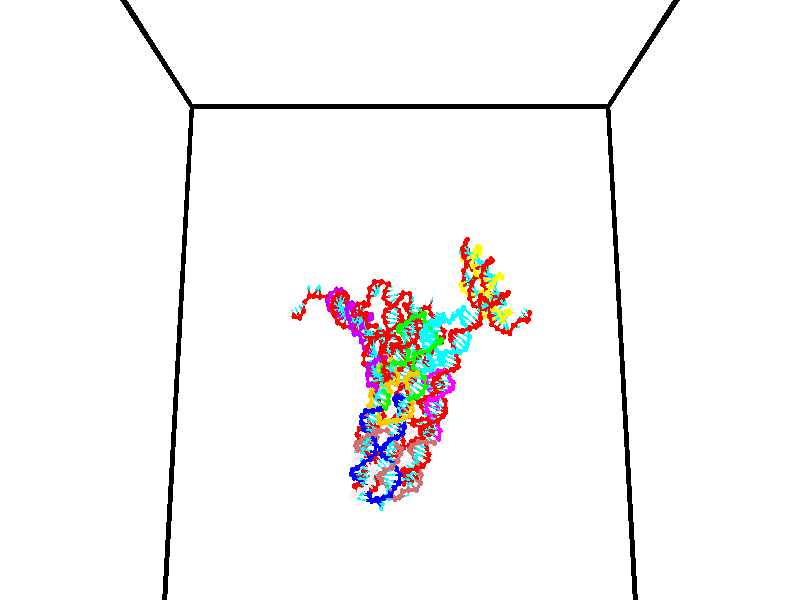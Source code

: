 // switches for output
#declare DRAW_BASES = 1; // possible values are 0, 1; only relevant for DNA ribbons
#declare DRAW_BASES_TYPE = 3; // possible values are 1, 2, 3; only relevant for DNA ribbons
#declare DRAW_FOG = 0; // set to 1 to enable fog

#include "colors.inc"

#include "transforms.inc"
background { rgb <1, 1, 1>}

#default {
   normal{
       ripples 0.25
       frequency 0.20
       turbulence 0.2
       lambda 5
   }
	finish {
		phong 0.1
		phong_size 40.
	}
}

// original window dimensions: 1024x640


// camera settings

camera {
	sky <0, 0.179814, -0.983701>
	up <0, 0.179814, -0.983701>
	right 1.6 * <1, 0, 0>
	location <35, 94.9851, 44.8844>
	look_at <35, 29.7336, 32.9568>
	direction <0, -65.2515, -11.9276>
	angle 67.0682
}


# declare cpy_camera_pos = <35, 94.9851, 44.8844>;
# if (DRAW_FOG = 1)
fog {
	fog_type 2
	up vnormalize(cpy_camera_pos)
	color rgbt<1,1,1,0.3>
	distance 1e-5
	fog_alt 3e-3
	fog_offset 56
}
# end


// LIGHTS

# declare lum = 6;
global_settings {
	ambient_light rgb lum * <0.05, 0.05, 0.05>
	max_trace_level 15
}# declare cpy_direct_light_amount = 0.25;
light_source
{	1000 * <-1, -1.16352, -0.803886>,
	rgb lum * cpy_direct_light_amount
	parallel
}

light_source
{	1000 * <1, 1.16352, 0.803886>,
	rgb lum * cpy_direct_light_amount
	parallel
}

// strand 0

// nucleotide -1

// particle -1
sphere {
	<24.411858, 35.436741, 35.384418> 0.250000
	pigment { color rgbt <1,0,0,0> }
	no_shadow
}
cylinder {
	<24.276331, 35.151779, 35.138592>,  <24.195015, 34.980804, 34.991096>, 0.100000
	pigment { color rgbt <1,0,0,0> }
	no_shadow
}
cylinder {
	<24.276331, 35.151779, 35.138592>,  <24.411858, 35.436741, 35.384418>, 0.100000
	pigment { color rgbt <1,0,0,0> }
	no_shadow
}

// particle -1
sphere {
	<24.276331, 35.151779, 35.138592> 0.100000
	pigment { color rgbt <1,0,0,0> }
	no_shadow
}
sphere {
	0, 1
	scale<0.080000,0.200000,0.300000>
	matrix <0.893336, -0.038634, -0.447726,
		0.295217, -0.700709, 0.649503,
		-0.338819, -0.712401, -0.614563,
		24.174685, 34.938061, 34.954224>
	pigment { color rgbt <0,1,1,0> }
	no_shadow
}
cylinder {
	<24.909788, 34.837601, 35.411999>,  <24.411858, 35.436741, 35.384418>, 0.130000
	pigment { color rgbt <1,0,0,0> }
	no_shadow
}

// nucleotide -1

// particle -1
sphere {
	<24.909788, 34.837601, 35.411999> 0.250000
	pigment { color rgbt <1,0,0,0> }
	no_shadow
}
cylinder {
	<24.728876, 34.878647, 35.057617>,  <24.620329, 34.903275, 34.844990>, 0.100000
	pigment { color rgbt <1,0,0,0> }
	no_shadow
}
cylinder {
	<24.728876, 34.878647, 35.057617>,  <24.909788, 34.837601, 35.411999>, 0.100000
	pigment { color rgbt <1,0,0,0> }
	no_shadow
}

// particle -1
sphere {
	<24.728876, 34.878647, 35.057617> 0.100000
	pigment { color rgbt <1,0,0,0> }
	no_shadow
}
sphere {
	0, 1
	scale<0.080000,0.200000,0.300000>
	matrix <0.891703, 0.032411, -0.451460,
		-0.017614, -0.994193, -0.106165,
		-0.452279, 0.102620, -0.885953,
		24.593193, 34.909431, 34.791832>
	pigment { color rgbt <0,1,1,0> }
	no_shadow
}
cylinder {
	<25.168247, 34.367226, 34.745411>,  <24.909788, 34.837601, 35.411999>, 0.130000
	pigment { color rgbt <1,0,0,0> }
	no_shadow
}

// nucleotide -1

// particle -1
sphere {
	<25.168247, 34.367226, 34.745411> 0.250000
	pigment { color rgbt <1,0,0,0> }
	no_shadow
}
cylinder {
	<25.042805, 34.734798, 34.649738>,  <24.967539, 34.955341, 34.592335>, 0.100000
	pigment { color rgbt <1,0,0,0> }
	no_shadow
}
cylinder {
	<25.042805, 34.734798, 34.649738>,  <25.168247, 34.367226, 34.745411>, 0.100000
	pigment { color rgbt <1,0,0,0> }
	no_shadow
}

// particle -1
sphere {
	<25.042805, 34.734798, 34.649738> 0.100000
	pigment { color rgbt <1,0,0,0> }
	no_shadow
}
sphere {
	0, 1
	scale<0.080000,0.200000,0.300000>
	matrix <0.893133, 0.199932, -0.402915,
		-0.322434, -0.339975, -0.883433,
		-0.313607, 0.918937, -0.239178,
		24.948723, 35.010479, 34.577984>
	pigment { color rgbt <0,1,1,0> }
	no_shadow
}
cylinder {
	<25.277636, 34.443260, 34.018909>,  <25.168247, 34.367226, 34.745411>, 0.130000
	pigment { color rgbt <1,0,0,0> }
	no_shadow
}

// nucleotide -1

// particle -1
sphere {
	<25.277636, 34.443260, 34.018909> 0.250000
	pigment { color rgbt <1,0,0,0> }
	no_shadow
}
cylinder {
	<25.269629, 34.805862, 34.187599>,  <25.264824, 35.023422, 34.288811>, 0.100000
	pigment { color rgbt <1,0,0,0> }
	no_shadow
}
cylinder {
	<25.269629, 34.805862, 34.187599>,  <25.277636, 34.443260, 34.018909>, 0.100000
	pigment { color rgbt <1,0,0,0> }
	no_shadow
}

// particle -1
sphere {
	<25.269629, 34.805862, 34.187599> 0.100000
	pigment { color rgbt <1,0,0,0> }
	no_shadow
}
sphere {
	0, 1
	scale<0.080000,0.200000,0.300000>
	matrix <0.672487, 0.324338, -0.665256,
		-0.739838, 0.270284, -0.616106,
		-0.020019, 0.906505, 0.421720,
		25.263622, 35.077812, 34.314114>
	pigment { color rgbt <0,1,1,0> }
	no_shadow
}
cylinder {
	<25.813789, 34.670734, 33.491005>,  <25.277636, 34.443260, 34.018909>, 0.130000
	pigment { color rgbt <1,0,0,0> }
	no_shadow
}

// nucleotide -1

// particle -1
sphere {
	<25.813789, 34.670734, 33.491005> 0.250000
	pigment { color rgbt <1,0,0,0> }
	no_shadow
}
cylinder {
	<25.732010, 34.564640, 33.114101>,  <25.682943, 34.500984, 32.887959>, 0.100000
	pigment { color rgbt <1,0,0,0> }
	no_shadow
}
cylinder {
	<25.732010, 34.564640, 33.114101>,  <25.813789, 34.670734, 33.491005>, 0.100000
	pigment { color rgbt <1,0,0,0> }
	no_shadow
}

// particle -1
sphere {
	<25.732010, 34.564640, 33.114101> 0.100000
	pigment { color rgbt <1,0,0,0> }
	no_shadow
}
sphere {
	0, 1
	scale<0.080000,0.200000,0.300000>
	matrix <-0.712741, 0.700143, -0.042437,
		0.670971, 0.662909, -0.332189,
		-0.204448, -0.265239, -0.942258,
		25.670675, 34.485069, 32.831425>
	pigment { color rgbt <0,1,1,0> }
	no_shadow
}
cylinder {
	<26.289015, 35.263145, 33.653412>,  <25.813789, 34.670734, 33.491005>, 0.130000
	pigment { color rgbt <1,0,0,0> }
	no_shadow
}

// nucleotide -1

// particle -1
sphere {
	<26.289015, 35.263145, 33.653412> 0.250000
	pigment { color rgbt <1,0,0,0> }
	no_shadow
}
cylinder {
	<26.501225, 35.230930, 33.315876>,  <26.628550, 35.211601, 33.113354>, 0.100000
	pigment { color rgbt <1,0,0,0> }
	no_shadow
}
cylinder {
	<26.501225, 35.230930, 33.315876>,  <26.289015, 35.263145, 33.653412>, 0.100000
	pigment { color rgbt <1,0,0,0> }
	no_shadow
}

// particle -1
sphere {
	<26.501225, 35.230930, 33.315876> 0.100000
	pigment { color rgbt <1,0,0,0> }
	no_shadow
}
sphere {
	0, 1
	scale<0.080000,0.200000,0.300000>
	matrix <0.466056, 0.859226, 0.211002,
		0.708051, -0.505216, 0.493377,
		0.530524, -0.080541, -0.843835,
		26.660381, 35.206768, 33.062725>
	pigment { color rgbt <0,1,1,0> }
	no_shadow
}
cylinder {
	<26.986128, 35.474861, 33.742641>,  <26.289015, 35.263145, 33.653412>, 0.130000
	pigment { color rgbt <1,0,0,0> }
	no_shadow
}

// nucleotide -1

// particle -1
sphere {
	<26.986128, 35.474861, 33.742641> 0.250000
	pigment { color rgbt <1,0,0,0> }
	no_shadow
}
cylinder {
	<26.935497, 35.493458, 33.346294>,  <26.905119, 35.504616, 33.108486>, 0.100000
	pigment { color rgbt <1,0,0,0> }
	no_shadow
}
cylinder {
	<26.935497, 35.493458, 33.346294>,  <26.986128, 35.474861, 33.742641>, 0.100000
	pigment { color rgbt <1,0,0,0> }
	no_shadow
}

// particle -1
sphere {
	<26.935497, 35.493458, 33.346294> 0.100000
	pigment { color rgbt <1,0,0,0> }
	no_shadow
}
sphere {
	0, 1
	scale<0.080000,0.200000,0.300000>
	matrix <0.334544, 0.942379, 0.001482,
		0.933841, -0.331301, -0.134835,
		-0.126574, 0.046492, -0.990867,
		26.897524, 35.507404, 33.049034>
	pigment { color rgbt <0,1,1,0> }
	no_shadow
}
cylinder {
	<27.706337, 35.458130, 33.730412>,  <26.986128, 35.474861, 33.742641>, 0.130000
	pigment { color rgbt <1,0,0,0> }
	no_shadow
}

// nucleotide -1

// particle -1
sphere {
	<27.706337, 35.458130, 33.730412> 0.250000
	pigment { color rgbt <1,0,0,0> }
	no_shadow
}
cylinder {
	<28.069393, 35.337112, 33.846794>,  <28.287228, 35.264500, 33.916622>, 0.100000
	pigment { color rgbt <1,0,0,0> }
	no_shadow
}
cylinder {
	<28.069393, 35.337112, 33.846794>,  <27.706337, 35.458130, 33.730412>, 0.100000
	pigment { color rgbt <1,0,0,0> }
	no_shadow
}

// particle -1
sphere {
	<28.069393, 35.337112, 33.846794> 0.100000
	pigment { color rgbt <1,0,0,0> }
	no_shadow
}
sphere {
	0, 1
	scale<0.080000,0.200000,0.300000>
	matrix <0.086167, 0.812698, 0.576279,
		-0.410810, -0.497983, 0.763707,
		0.907640, -0.302548, 0.290954,
		28.341684, 35.246349, 33.934082>
	pigment { color rgbt <0,1,1,0> }
	no_shadow
}
cylinder {
	<27.855043, 35.396420, 34.479023>,  <27.706337, 35.458130, 33.730412>, 0.130000
	pigment { color rgbt <1,0,0,0> }
	no_shadow
}

// nucleotide -1

// particle -1
sphere {
	<27.855043, 35.396420, 34.479023> 0.250000
	pigment { color rgbt <1,0,0,0> }
	no_shadow
}
cylinder {
	<28.214216, 35.458023, 34.314098>,  <28.429720, 35.494984, 34.215145>, 0.100000
	pigment { color rgbt <1,0,0,0> }
	no_shadow
}
cylinder {
	<28.214216, 35.458023, 34.314098>,  <27.855043, 35.396420, 34.479023>, 0.100000
	pigment { color rgbt <1,0,0,0> }
	no_shadow
}

// particle -1
sphere {
	<28.214216, 35.458023, 34.314098> 0.100000
	pigment { color rgbt <1,0,0,0> }
	no_shadow
}
sphere {
	0, 1
	scale<0.080000,0.200000,0.300000>
	matrix <0.114349, 0.822988, 0.556430,
		0.425021, -0.546784, 0.721377,
		0.897932, 0.154006, -0.412311,
		28.483595, 35.504227, 34.190403>
	pigment { color rgbt <0,1,1,0> }
	no_shadow
}
cylinder {
	<28.261478, 35.727924, 34.986412>,  <27.855043, 35.396420, 34.479023>, 0.130000
	pigment { color rgbt <1,0,0,0> }
	no_shadow
}

// nucleotide -1

// particle -1
sphere {
	<28.261478, 35.727924, 34.986412> 0.250000
	pigment { color rgbt <1,0,0,0> }
	no_shadow
}
cylinder {
	<28.448151, 35.807766, 34.641769>,  <28.560154, 35.855671, 34.434982>, 0.100000
	pigment { color rgbt <1,0,0,0> }
	no_shadow
}
cylinder {
	<28.448151, 35.807766, 34.641769>,  <28.261478, 35.727924, 34.986412>, 0.100000
	pigment { color rgbt <1,0,0,0> }
	no_shadow
}

// particle -1
sphere {
	<28.448151, 35.807766, 34.641769> 0.100000
	pigment { color rgbt <1,0,0,0> }
	no_shadow
}
sphere {
	0, 1
	scale<0.080000,0.200000,0.300000>
	matrix <0.288807, 0.886400, 0.361780,
		0.835941, -0.417675, 0.356020,
		0.466683, 0.199606, -0.861606,
		28.588156, 35.867649, 34.383289>
	pigment { color rgbt <0,1,1,0> }
	no_shadow
}
cylinder {
	<28.891998, 36.010147, 35.229092>,  <28.261478, 35.727924, 34.986412>, 0.130000
	pigment { color rgbt <1,0,0,0> }
	no_shadow
}

// nucleotide -1

// particle -1
sphere {
	<28.891998, 36.010147, 35.229092> 0.250000
	pigment { color rgbt <1,0,0,0> }
	no_shadow
}
cylinder {
	<28.873575, 36.106438, 34.841293>,  <28.862520, 36.164211, 34.608612>, 0.100000
	pigment { color rgbt <1,0,0,0> }
	no_shadow
}
cylinder {
	<28.873575, 36.106438, 34.841293>,  <28.891998, 36.010147, 35.229092>, 0.100000
	pigment { color rgbt <1,0,0,0> }
	no_shadow
}

// particle -1
sphere {
	<28.873575, 36.106438, 34.841293> 0.100000
	pigment { color rgbt <1,0,0,0> }
	no_shadow
}
sphere {
	0, 1
	scale<0.080000,0.200000,0.300000>
	matrix <0.295759, 0.930302, 0.216943,
		0.954152, -0.276746, -0.114046,
		-0.046059, 0.240727, -0.969499,
		28.859758, 36.178658, 34.550442>
	pigment { color rgbt <0,1,1,0> }
	no_shadow
}
cylinder {
	<29.538805, 36.239513, 35.098297>,  <28.891998, 36.010147, 35.229092>, 0.130000
	pigment { color rgbt <1,0,0,0> }
	no_shadow
}

// nucleotide -1

// particle -1
sphere {
	<29.538805, 36.239513, 35.098297> 0.250000
	pigment { color rgbt <1,0,0,0> }
	no_shadow
}
cylinder {
	<29.287766, 36.380127, 34.820435>,  <29.137142, 36.464497, 34.653717>, 0.100000
	pigment { color rgbt <1,0,0,0> }
	no_shadow
}
cylinder {
	<29.287766, 36.380127, 34.820435>,  <29.538805, 36.239513, 35.098297>, 0.100000
	pigment { color rgbt <1,0,0,0> }
	no_shadow
}

// particle -1
sphere {
	<29.287766, 36.380127, 34.820435> 0.100000
	pigment { color rgbt <1,0,0,0> }
	no_shadow
}
sphere {
	0, 1
	scale<0.080000,0.200000,0.300000>
	matrix <0.381198, 0.916735, 0.119517,
		0.678826, -0.189791, -0.709348,
		-0.627601, 0.351533, -0.694652,
		29.099485, 36.485588, 34.612038>
	pigment { color rgbt <0,1,1,0> }
	no_shadow
}
cylinder {
	<29.861544, 36.689827, 34.578419>,  <29.538805, 36.239513, 35.098297>, 0.130000
	pigment { color rgbt <1,0,0,0> }
	no_shadow
}

// nucleotide -1

// particle -1
sphere {
	<29.861544, 36.689827, 34.578419> 0.250000
	pigment { color rgbt <1,0,0,0> }
	no_shadow
}
cylinder {
	<29.505062, 36.857170, 34.508297>,  <29.291174, 36.957577, 34.466225>, 0.100000
	pigment { color rgbt <1,0,0,0> }
	no_shadow
}
cylinder {
	<29.505062, 36.857170, 34.508297>,  <29.861544, 36.689827, 34.578419>, 0.100000
	pigment { color rgbt <1,0,0,0> }
	no_shadow
}

// particle -1
sphere {
	<29.505062, 36.857170, 34.508297> 0.100000
	pigment { color rgbt <1,0,0,0> }
	no_shadow
}
sphere {
	0, 1
	scale<0.080000,0.200000,0.300000>
	matrix <0.443417, 0.884944, -0.142321,
		0.095592, -0.204569, -0.974173,
		-0.891204, 0.418360, -0.175303,
		29.237701, 36.982677, 34.455708>
	pigment { color rgbt <0,1,1,0> }
	no_shadow
}
cylinder {
	<29.920908, 37.307835, 34.122421>,  <29.861544, 36.689827, 34.578419>, 0.130000
	pigment { color rgbt <1,0,0,0> }
	no_shadow
}

// nucleotide -1

// particle -1
sphere {
	<29.920908, 37.307835, 34.122421> 0.250000
	pigment { color rgbt <1,0,0,0> }
	no_shadow
}
cylinder {
	<29.571861, 37.338787, 34.315315>,  <29.362432, 37.357357, 34.431049>, 0.100000
	pigment { color rgbt <1,0,0,0> }
	no_shadow
}
cylinder {
	<29.571861, 37.338787, 34.315315>,  <29.920908, 37.307835, 34.122421>, 0.100000
	pigment { color rgbt <1,0,0,0> }
	no_shadow
}

// particle -1
sphere {
	<29.571861, 37.338787, 34.315315> 0.100000
	pigment { color rgbt <1,0,0,0> }
	no_shadow
}
sphere {
	0, 1
	scale<0.080000,0.200000,0.300000>
	matrix <0.241507, 0.926571, 0.288341,
		-0.424512, 0.368074, -0.827231,
		-0.872619, 0.077378, 0.482233,
		29.310076, 37.362000, 34.459984>
	pigment { color rgbt <0,1,1,0> }
	no_shadow
}
cylinder {
	<29.663982, 37.964806, 33.900356>,  <29.920908, 37.307835, 34.122421>, 0.130000
	pigment { color rgbt <1,0,0,0> }
	no_shadow
}

// nucleotide -1

// particle -1
sphere {
	<29.663982, 37.964806, 33.900356> 0.250000
	pigment { color rgbt <1,0,0,0> }
	no_shadow
}
cylinder {
	<29.479683, 37.863140, 34.240501>,  <29.369102, 37.802139, 34.444588>, 0.100000
	pigment { color rgbt <1,0,0,0> }
	no_shadow
}
cylinder {
	<29.479683, 37.863140, 34.240501>,  <29.663982, 37.964806, 33.900356>, 0.100000
	pigment { color rgbt <1,0,0,0> }
	no_shadow
}

// particle -1
sphere {
	<29.479683, 37.863140, 34.240501> 0.100000
	pigment { color rgbt <1,0,0,0> }
	no_shadow
}
sphere {
	0, 1
	scale<0.080000,0.200000,0.300000>
	matrix <0.165331, 0.916767, 0.363597,
		-0.871996, 0.308118, -0.380377,
		-0.460748, -0.254167, 0.850359,
		29.341459, 37.786888, 34.495609>
	pigment { color rgbt <0,1,1,0> }
	no_shadow
}
cylinder {
	<29.033821, 38.450062, 34.027458>,  <29.663982, 37.964806, 33.900356>, 0.130000
	pigment { color rgbt <1,0,0,0> }
	no_shadow
}

// nucleotide -1

// particle -1
sphere {
	<29.033821, 38.450062, 34.027458> 0.250000
	pigment { color rgbt <1,0,0,0> }
	no_shadow
}
cylinder {
	<29.114115, 38.293591, 34.386723>,  <29.162291, 38.199707, 34.602280>, 0.100000
	pigment { color rgbt <1,0,0,0> }
	no_shadow
}
cylinder {
	<29.114115, 38.293591, 34.386723>,  <29.033821, 38.450062, 34.027458>, 0.100000
	pigment { color rgbt <1,0,0,0> }
	no_shadow
}

// particle -1
sphere {
	<29.114115, 38.293591, 34.386723> 0.100000
	pigment { color rgbt <1,0,0,0> }
	no_shadow
}
sphere {
	0, 1
	scale<0.080000,0.200000,0.300000>
	matrix <0.020889, 0.918320, 0.395288,
		-0.979423, -0.060586, 0.192508,
		0.200733, -0.391176, 0.898158,
		29.174335, 38.176239, 34.656170>
	pigment { color rgbt <0,1,1,0> }
	no_shadow
}
cylinder {
	<28.728369, 38.923290, 34.540867>,  <29.033821, 38.450062, 34.027458>, 0.130000
	pigment { color rgbt <1,0,0,0> }
	no_shadow
}

// nucleotide -1

// particle -1
sphere {
	<28.728369, 38.923290, 34.540867> 0.250000
	pigment { color rgbt <1,0,0,0> }
	no_shadow
}
cylinder {
	<28.964746, 38.712170, 34.784904>,  <29.106573, 38.585499, 34.931328>, 0.100000
	pigment { color rgbt <1,0,0,0> }
	no_shadow
}
cylinder {
	<28.964746, 38.712170, 34.784904>,  <28.728369, 38.923290, 34.540867>, 0.100000
	pigment { color rgbt <1,0,0,0> }
	no_shadow
}

// particle -1
sphere {
	<28.964746, 38.712170, 34.784904> 0.100000
	pigment { color rgbt <1,0,0,0> }
	no_shadow
}
sphere {
	0, 1
	scale<0.080000,0.200000,0.300000>
	matrix <0.115883, 0.803966, 0.583275,
		-0.798346, -0.273983, 0.536262,
		0.590944, -0.527799, 0.610093,
		29.142031, 38.553829, 34.967934>
	pigment { color rgbt <0,1,1,0> }
	no_shadow
}
cylinder {
	<28.608953, 39.182014, 35.265636>,  <28.728369, 38.923290, 34.540867>, 0.130000
	pigment { color rgbt <1,0,0,0> }
	no_shadow
}

// nucleotide -1

// particle -1
sphere {
	<28.608953, 39.182014, 35.265636> 0.250000
	pigment { color rgbt <1,0,0,0> }
	no_shadow
}
cylinder {
	<28.972492, 39.015377, 35.257198>,  <29.190617, 38.915394, 35.252136>, 0.100000
	pigment { color rgbt <1,0,0,0> }
	no_shadow
}
cylinder {
	<28.972492, 39.015377, 35.257198>,  <28.608953, 39.182014, 35.265636>, 0.100000
	pigment { color rgbt <1,0,0,0> }
	no_shadow
}

// particle -1
sphere {
	<28.972492, 39.015377, 35.257198> 0.100000
	pigment { color rgbt <1,0,0,0> }
	no_shadow
}
sphere {
	0, 1
	scale<0.080000,0.200000,0.300000>
	matrix <0.339782, 0.710037, 0.616762,
		-0.241960, -0.567711, 0.786867,
		0.908848, -0.416594, -0.021098,
		29.245146, 38.890400, 35.250870>
	pigment { color rgbt <0,1,1,0> }
	no_shadow
}
cylinder {
	<28.857103, 39.396881, 35.872723>,  <28.608953, 39.182014, 35.265636>, 0.130000
	pigment { color rgbt <1,0,0,0> }
	no_shadow
}

// nucleotide -1

// particle -1
sphere {
	<28.857103, 39.396881, 35.872723> 0.250000
	pigment { color rgbt <1,0,0,0> }
	no_shadow
}
cylinder {
	<29.203938, 39.287792, 35.705975>,  <29.412039, 39.222340, 35.605927>, 0.100000
	pigment { color rgbt <1,0,0,0> }
	no_shadow
}
cylinder {
	<29.203938, 39.287792, 35.705975>,  <28.857103, 39.396881, 35.872723>, 0.100000
	pigment { color rgbt <1,0,0,0> }
	no_shadow
}

// particle -1
sphere {
	<29.203938, 39.287792, 35.705975> 0.100000
	pigment { color rgbt <1,0,0,0> }
	no_shadow
}
sphere {
	0, 1
	scale<0.080000,0.200000,0.300000>
	matrix <0.490159, 0.616434, 0.616241,
		0.088908, -0.738667, 0.668181,
		0.867087, -0.272726, -0.416870,
		29.464064, 39.205975, 35.580914>
	pigment { color rgbt <0,1,1,0> }
	no_shadow
}
cylinder {
	<29.191807, 39.411472, 36.486557>,  <28.857103, 39.396881, 35.872723>, 0.130000
	pigment { color rgbt <1,0,0,0> }
	no_shadow
}

// nucleotide -1

// particle -1
sphere {
	<29.191807, 39.411472, 36.486557> 0.250000
	pigment { color rgbt <1,0,0,0> }
	no_shadow
}
cylinder {
	<29.458923, 39.417999, 36.188889>,  <29.619192, 39.421913, 36.010288>, 0.100000
	pigment { color rgbt <1,0,0,0> }
	no_shadow
}
cylinder {
	<29.458923, 39.417999, 36.188889>,  <29.191807, 39.411472, 36.486557>, 0.100000
	pigment { color rgbt <1,0,0,0> }
	no_shadow
}

// particle -1
sphere {
	<29.458923, 39.417999, 36.188889> 0.100000
	pigment { color rgbt <1,0,0,0> }
	no_shadow
}
sphere {
	0, 1
	scale<0.080000,0.200000,0.300000>
	matrix <0.642881, 0.491276, 0.587666,
		0.375180, -0.870851, 0.317583,
		0.667791, 0.016312, -0.744170,
		29.659260, 39.422894, 35.965637>
	pigment { color rgbt <0,1,1,0> }
	no_shadow
}
cylinder {
	<29.725079, 39.123894, 36.764217>,  <29.191807, 39.411472, 36.486557>, 0.130000
	pigment { color rgbt <1,0,0,0> }
	no_shadow
}

// nucleotide -1

// particle -1
sphere {
	<29.725079, 39.123894, 36.764217> 0.250000
	pigment { color rgbt <1,0,0,0> }
	no_shadow
}
cylinder {
	<29.860109, 39.338669, 36.454964>,  <29.941128, 39.467533, 36.269409>, 0.100000
	pigment { color rgbt <1,0,0,0> }
	no_shadow
}
cylinder {
	<29.860109, 39.338669, 36.454964>,  <29.725079, 39.123894, 36.764217>, 0.100000
	pigment { color rgbt <1,0,0,0> }
	no_shadow
}

// particle -1
sphere {
	<29.860109, 39.338669, 36.454964> 0.100000
	pigment { color rgbt <1,0,0,0> }
	no_shadow
}
sphere {
	0, 1
	scale<0.080000,0.200000,0.300000>
	matrix <0.669477, 0.440425, 0.598186,
		0.661697, -0.719531, -0.210789,
		0.337577, 0.536936, -0.773137,
		29.961382, 39.499748, 36.223022>
	pigment { color rgbt <0,1,1,0> }
	no_shadow
}
cylinder {
	<30.509796, 39.029320, 36.759361>,  <29.725079, 39.123894, 36.764217>, 0.130000
	pigment { color rgbt <1,0,0,0> }
	no_shadow
}

// nucleotide -1

// particle -1
sphere {
	<30.509796, 39.029320, 36.759361> 0.250000
	pigment { color rgbt <1,0,0,0> }
	no_shadow
}
cylinder {
	<30.397150, 39.367207, 36.577309>,  <30.329561, 39.569939, 36.468079>, 0.100000
	pigment { color rgbt <1,0,0,0> }
	no_shadow
}
cylinder {
	<30.397150, 39.367207, 36.577309>,  <30.509796, 39.029320, 36.759361>, 0.100000
	pigment { color rgbt <1,0,0,0> }
	no_shadow
}

// particle -1
sphere {
	<30.397150, 39.367207, 36.577309> 0.100000
	pigment { color rgbt <1,0,0,0> }
	no_shadow
}
sphere {
	0, 1
	scale<0.080000,0.200000,0.300000>
	matrix <0.875590, 0.420245, 0.238194,
		0.392472, -0.331426, -0.857976,
		-0.281616, 0.844720, -0.455127,
		30.312666, 39.620621, 36.440769>
	pigment { color rgbt <0,1,1,0> }
	no_shadow
}
cylinder {
	<30.865852, 39.096867, 36.152771>,  <30.509796, 39.029320, 36.759361>, 0.130000
	pigment { color rgbt <1,0,0,0> }
	no_shadow
}

// nucleotide -1

// particle -1
sphere {
	<30.865852, 39.096867, 36.152771> 0.250000
	pigment { color rgbt <1,0,0,0> }
	no_shadow
}
cylinder {
	<30.760738, 39.462688, 36.275757>,  <30.697670, 39.682182, 36.349548>, 0.100000
	pigment { color rgbt <1,0,0,0> }
	no_shadow
}
cylinder {
	<30.760738, 39.462688, 36.275757>,  <30.865852, 39.096867, 36.152771>, 0.100000
	pigment { color rgbt <1,0,0,0> }
	no_shadow
}

// particle -1
sphere {
	<30.760738, 39.462688, 36.275757> 0.100000
	pigment { color rgbt <1,0,0,0> }
	no_shadow
}
sphere {
	0, 1
	scale<0.080000,0.200000,0.300000>
	matrix <0.964590, 0.256473, 0.061540,
		-0.022574, 0.312749, -0.949567,
		-0.262785, 0.914554, 0.307465,
		30.681904, 39.737053, 36.367996>
	pigment { color rgbt <0,1,1,0> }
	no_shadow
}
cylinder {
	<31.307180, 39.502415, 35.792877>,  <30.865852, 39.096867, 36.152771>, 0.130000
	pigment { color rgbt <1,0,0,0> }
	no_shadow
}

// nucleotide -1

// particle -1
sphere {
	<31.307180, 39.502415, 35.792877> 0.250000
	pigment { color rgbt <1,0,0,0> }
	no_shadow
}
cylinder {
	<31.171268, 39.751007, 36.075241>,  <31.089722, 39.900162, 36.244659>, 0.100000
	pigment { color rgbt <1,0,0,0> }
	no_shadow
}
cylinder {
	<31.171268, 39.751007, 36.075241>,  <31.307180, 39.502415, 35.792877>, 0.100000
	pigment { color rgbt <1,0,0,0> }
	no_shadow
}

// particle -1
sphere {
	<31.171268, 39.751007, 36.075241> 0.100000
	pigment { color rgbt <1,0,0,0> }
	no_shadow
}
sphere {
	0, 1
	scale<0.080000,0.200000,0.300000>
	matrix <0.928351, 0.101345, 0.357623,
		0.150717, 0.776845, -0.611390,
		-0.339778, 0.621484, 0.705910,
		31.069334, 39.937450, 36.287014>
	pigment { color rgbt <0,1,1,0> }
	no_shadow
}
cylinder {
	<31.881800, 40.061077, 35.926121>,  <31.307180, 39.502415, 35.792877>, 0.130000
	pigment { color rgbt <1,0,0,0> }
	no_shadow
}

// nucleotide -1

// particle -1
sphere {
	<31.881800, 40.061077, 35.926121> 0.250000
	pigment { color rgbt <1,0,0,0> }
	no_shadow
}
cylinder {
	<31.648615, 40.080040, 36.250568>,  <31.508705, 40.091419, 36.445236>, 0.100000
	pigment { color rgbt <1,0,0,0> }
	no_shadow
}
cylinder {
	<31.648615, 40.080040, 36.250568>,  <31.881800, 40.061077, 35.926121>, 0.100000
	pigment { color rgbt <1,0,0,0> }
	no_shadow
}

// particle -1
sphere {
	<31.648615, 40.080040, 36.250568> 0.100000
	pigment { color rgbt <1,0,0,0> }
	no_shadow
}
sphere {
	0, 1
	scale<0.080000,0.200000,0.300000>
	matrix <0.783601, 0.296685, 0.545846,
		-0.214769, 0.953798, -0.210104,
		-0.582961, 0.047407, 0.811116,
		31.473726, 40.094261, 36.493904>
	pigment { color rgbt <0,1,1,0> }
	no_shadow
}
cylinder {
	<31.787298, 40.847710, 36.304630>,  <31.881800, 40.061077, 35.926121>, 0.130000
	pigment { color rgbt <1,0,0,0> }
	no_shadow
}

// nucleotide -1

// particle -1
sphere {
	<31.787298, 40.847710, 36.304630> 0.250000
	pigment { color rgbt <1,0,0,0> }
	no_shadow
}
cylinder {
	<31.782999, 40.485287, 36.473839>,  <31.780420, 40.267834, 36.575363>, 0.100000
	pigment { color rgbt <1,0,0,0> }
	no_shadow
}
cylinder {
	<31.782999, 40.485287, 36.473839>,  <31.787298, 40.847710, 36.304630>, 0.100000
	pigment { color rgbt <1,0,0,0> }
	no_shadow
}

// particle -1
sphere {
	<31.782999, 40.485287, 36.473839> 0.100000
	pigment { color rgbt <1,0,0,0> }
	no_shadow
}
sphere {
	0, 1
	scale<0.080000,0.200000,0.300000>
	matrix <0.907263, 0.169035, 0.385098,
		-0.420426, 0.387930, 0.820215,
		-0.010746, -0.906056, 0.423021,
		31.779776, 40.213470, 36.600746>
	pigment { color rgbt <0,1,1,0> }
	no_shadow
}
cylinder {
	<32.114967, 40.937969, 37.018593>,  <31.787298, 40.847710, 36.304630>, 0.130000
	pigment { color rgbt <1,0,0,0> }
	no_shadow
}

// nucleotide -1

// particle -1
sphere {
	<32.114967, 40.937969, 37.018593> 0.250000
	pigment { color rgbt <1,0,0,0> }
	no_shadow
}
cylinder {
	<32.119003, 40.561882, 36.882423>,  <32.121426, 40.336231, 36.800720>, 0.100000
	pigment { color rgbt <1,0,0,0> }
	no_shadow
}
cylinder {
	<32.119003, 40.561882, 36.882423>,  <32.114967, 40.937969, 37.018593>, 0.100000
	pigment { color rgbt <1,0,0,0> }
	no_shadow
}

// particle -1
sphere {
	<32.119003, 40.561882, 36.882423> 0.100000
	pigment { color rgbt <1,0,0,0> }
	no_shadow
}
sphere {
	0, 1
	scale<0.080000,0.200000,0.300000>
	matrix <0.980244, -0.057950, 0.189111,
		-0.197533, -0.335609, 0.921058,
		0.010092, -0.940217, -0.340426,
		32.122032, 40.279816, 36.780296>
	pigment { color rgbt <0,1,1,0> }
	no_shadow
}
cylinder {
	<32.845333, 41.238110, 37.032452>,  <32.114967, 40.937969, 37.018593>, 0.130000
	pigment { color rgbt <1,0,0,0> }
	no_shadow
}

// nucleotide -1

// particle -1
sphere {
	<32.845333, 41.238110, 37.032452> 0.250000
	pigment { color rgbt <1,0,0,0> }
	no_shadow
}
cylinder {
	<33.048855, 41.544483, 37.189659>,  <33.170967, 41.728306, 37.283985>, 0.100000
	pigment { color rgbt <1,0,0,0> }
	no_shadow
}
cylinder {
	<33.048855, 41.544483, 37.189659>,  <32.845333, 41.238110, 37.032452>, 0.100000
	pigment { color rgbt <1,0,0,0> }
	no_shadow
}

// particle -1
sphere {
	<33.048855, 41.544483, 37.189659> 0.100000
	pigment { color rgbt <1,0,0,0> }
	no_shadow
}
sphere {
	0, 1
	scale<0.080000,0.200000,0.300000>
	matrix <0.002088, -0.457626, 0.889142,
		0.860878, -0.451581, -0.234442,
		0.508807, 0.765932, 0.393018,
		33.201496, 41.774261, 37.307564>
	pigment { color rgbt <0,1,1,0> }
	no_shadow
}
cylinder {
	<33.420685, 40.896465, 37.459461>,  <32.845333, 41.238110, 37.032452>, 0.130000
	pigment { color rgbt <1,0,0,0> }
	no_shadow
}

// nucleotide -1

// particle -1
sphere {
	<33.420685, 40.896465, 37.459461> 0.250000
	pigment { color rgbt <1,0,0,0> }
	no_shadow
}
cylinder {
	<33.343578, 41.276733, 37.556671>,  <33.297314, 41.504894, 37.614998>, 0.100000
	pigment { color rgbt <1,0,0,0> }
	no_shadow
}
cylinder {
	<33.343578, 41.276733, 37.556671>,  <33.420685, 40.896465, 37.459461>, 0.100000
	pigment { color rgbt <1,0,0,0> }
	no_shadow
}

// particle -1
sphere {
	<33.343578, 41.276733, 37.556671> 0.100000
	pigment { color rgbt <1,0,0,0> }
	no_shadow
}
sphere {
	0, 1
	scale<0.080000,0.200000,0.300000>
	matrix <0.002099, -0.247274, 0.968943,
		0.981243, 0.187288, 0.045670,
		-0.192764, 0.950673, 0.243029,
		33.285748, 41.561935, 37.629581>
	pigment { color rgbt <0,1,1,0> }
	no_shadow
}
cylinder {
	<34.009632, 41.197395, 37.821522>,  <33.420685, 40.896465, 37.459461>, 0.130000
	pigment { color rgbt <1,0,0,0> }
	no_shadow
}

// nucleotide -1

// particle -1
sphere {
	<34.009632, 41.197395, 37.821522> 0.250000
	pigment { color rgbt <1,0,0,0> }
	no_shadow
}
cylinder {
	<33.662910, 41.364906, 37.929802>,  <33.454876, 41.465412, 37.994770>, 0.100000
	pigment { color rgbt <1,0,0,0> }
	no_shadow
}
cylinder {
	<33.662910, 41.364906, 37.929802>,  <34.009632, 41.197395, 37.821522>, 0.100000
	pigment { color rgbt <1,0,0,0> }
	no_shadow
}

// particle -1
sphere {
	<33.662910, 41.364906, 37.929802> 0.100000
	pigment { color rgbt <1,0,0,0> }
	no_shadow
}
sphere {
	0, 1
	scale<0.080000,0.200000,0.300000>
	matrix <0.213257, -0.179383, 0.960387,
		0.450745, 0.890196, 0.066183,
		-0.866805, 0.418775, 0.270697,
		33.402870, 41.490540, 38.011009>
	pigment { color rgbt <0,1,1,0> }
	no_shadow
}
cylinder {
	<34.000671, 41.974243, 37.992443>,  <34.009632, 41.197395, 37.821522>, 0.130000
	pigment { color rgbt <1,0,0,0> }
	no_shadow
}

// nucleotide -1

// particle -1
sphere {
	<34.000671, 41.974243, 37.992443> 0.250000
	pigment { color rgbt <1,0,0,0> }
	no_shadow
}
cylinder {
	<33.780273, 41.676964, 38.144260>,  <33.648033, 41.498596, 38.235352>, 0.100000
	pigment { color rgbt <1,0,0,0> }
	no_shadow
}
cylinder {
	<33.780273, 41.676964, 38.144260>,  <34.000671, 41.974243, 37.992443>, 0.100000
	pigment { color rgbt <1,0,0,0> }
	no_shadow
}

// particle -1
sphere {
	<33.780273, 41.676964, 38.144260> 0.100000
	pigment { color rgbt <1,0,0,0> }
	no_shadow
}
sphere {
	0, 1
	scale<0.080000,0.200000,0.300000>
	matrix <0.502963, 0.067170, 0.861694,
		-0.665908, 0.665686, 0.336793,
		-0.550995, -0.743203, 0.379544,
		33.614975, 41.454002, 38.258125>
	pigment { color rgbt <0,1,1,0> }
	no_shadow
}
cylinder {
	<33.655262, 42.209873, 38.641838>,  <34.000671, 41.974243, 37.992443>, 0.130000
	pigment { color rgbt <1,0,0,0> }
	no_shadow
}

// nucleotide -1

// particle -1
sphere {
	<33.655262, 42.209873, 38.641838> 0.250000
	pigment { color rgbt <1,0,0,0> }
	no_shadow
}
cylinder {
	<33.766418, 41.825928, 38.626694>,  <33.833111, 41.595558, 38.617607>, 0.100000
	pigment { color rgbt <1,0,0,0> }
	no_shadow
}
cylinder {
	<33.766418, 41.825928, 38.626694>,  <33.655262, 42.209873, 38.641838>, 0.100000
	pigment { color rgbt <1,0,0,0> }
	no_shadow
}

// particle -1
sphere {
	<33.766418, 41.825928, 38.626694> 0.100000
	pigment { color rgbt <1,0,0,0> }
	no_shadow
}
sphere {
	0, 1
	scale<0.080000,0.200000,0.300000>
	matrix <0.320577, 0.055515, 0.945594,
		-0.905544, -0.274904, 0.323138,
		0.277886, -0.959868, -0.037857,
		33.849785, 41.537968, 38.615337>
	pigment { color rgbt <0,1,1,0> }
	no_shadow
}
cylinder {
	<33.318035, 41.872299, 39.110126>,  <33.655262, 42.209873, 38.641838>, 0.130000
	pigment { color rgbt <1,0,0,0> }
	no_shadow
}

// nucleotide -1

// particle -1
sphere {
	<33.318035, 41.872299, 39.110126> 0.250000
	pigment { color rgbt <1,0,0,0> }
	no_shadow
}
cylinder {
	<33.680721, 41.714172, 39.051353>,  <33.898335, 41.619297, 39.016090>, 0.100000
	pigment { color rgbt <1,0,0,0> }
	no_shadow
}
cylinder {
	<33.680721, 41.714172, 39.051353>,  <33.318035, 41.872299, 39.110126>, 0.100000
	pigment { color rgbt <1,0,0,0> }
	no_shadow
}

// particle -1
sphere {
	<33.680721, 41.714172, 39.051353> 0.100000
	pigment { color rgbt <1,0,0,0> }
	no_shadow
}
sphere {
	0, 1
	scale<0.080000,0.200000,0.300000>
	matrix <0.219685, 0.145317, 0.964687,
		-0.360009, -0.906976, 0.218607,
		0.906715, -0.395321, -0.146933,
		33.952736, 41.595577, 39.007275>
	pigment { color rgbt <0,1,1,0> }
	no_shadow
}
cylinder {
	<33.643356, 41.859142, 39.791157>,  <33.318035, 41.872299, 39.110126>, 0.130000
	pigment { color rgbt <1,0,0,0> }
	no_shadow
}

// nucleotide -1

// particle -1
sphere {
	<33.643356, 41.859142, 39.791157> 0.250000
	pigment { color rgbt <1,0,0,0> }
	no_shadow
}
cylinder {
	<33.948200, 41.637913, 39.925793>,  <34.131107, 41.505177, 40.006577>, 0.100000
	pigment { color rgbt <1,0,0,0> }
	no_shadow
}
cylinder {
	<33.948200, 41.637913, 39.925793>,  <33.643356, 41.859142, 39.791157>, 0.100000
	pigment { color rgbt <1,0,0,0> }
	no_shadow
}

// particle -1
sphere {
	<33.948200, 41.637913, 39.925793> 0.100000
	pigment { color rgbt <1,0,0,0> }
	no_shadow
}
sphere {
	0, 1
	scale<0.080000,0.200000,0.300000>
	matrix <-0.209721, 0.280970, 0.936522,
		-0.612540, -0.784324, 0.098138,
		0.762110, -0.553075, 0.336595,
		34.176834, 41.471989, 40.026772>
	pigment { color rgbt <0,1,1,0> }
	no_shadow
}
cylinder {
	<33.553024, 41.367611, 40.376644>,  <33.643356, 41.859142, 39.791157>, 0.130000
	pigment { color rgbt <1,0,0,0> }
	no_shadow
}

// nucleotide -1

// particle -1
sphere {
	<33.553024, 41.367611, 40.376644> 0.250000
	pigment { color rgbt <1,0,0,0> }
	no_shadow
}
cylinder {
	<33.928345, 41.505722, 40.384296>,  <34.153538, 41.588589, 40.388889>, 0.100000
	pigment { color rgbt <1,0,0,0> }
	no_shadow
}
cylinder {
	<33.928345, 41.505722, 40.384296>,  <33.553024, 41.367611, 40.376644>, 0.100000
	pigment { color rgbt <1,0,0,0> }
	no_shadow
}

// particle -1
sphere {
	<33.928345, 41.505722, 40.384296> 0.100000
	pigment { color rgbt <1,0,0,0> }
	no_shadow
}
sphere {
	0, 1
	scale<0.080000,0.200000,0.300000>
	matrix <-0.179887, 0.440093, 0.879749,
		0.295337, -0.828915, 0.475053,
		0.938305, 0.345279, 0.019135,
		34.209835, 41.609306, 40.390038>
	pigment { color rgbt <0,1,1,0> }
	no_shadow
}
cylinder {
	<33.861370, 41.081535, 40.943279>,  <33.553024, 41.367611, 40.376644>, 0.130000
	pigment { color rgbt <1,0,0,0> }
	no_shadow
}

// nucleotide -1

// particle -1
sphere {
	<33.861370, 41.081535, 40.943279> 0.250000
	pigment { color rgbt <1,0,0,0> }
	no_shadow
}
cylinder {
	<33.612217, 40.844063, 41.147068>,  <33.462727, 40.701580, 41.269341>, 0.100000
	pigment { color rgbt <1,0,0,0> }
	no_shadow
}
cylinder {
	<33.612217, 40.844063, 41.147068>,  <33.861370, 41.081535, 40.943279>, 0.100000
	pigment { color rgbt <1,0,0,0> }
	no_shadow
}

// particle -1
sphere {
	<33.612217, 40.844063, 41.147068> 0.100000
	pigment { color rgbt <1,0,0,0> }
	no_shadow
}
sphere {
	0, 1
	scale<0.080000,0.200000,0.300000>
	matrix <-0.275178, -0.443352, -0.853063,
		0.732322, -0.671553, 0.112788,
		-0.622882, -0.593680, 0.509473,
		33.425354, 40.665958, 41.299911>
	pigment { color rgbt <0,1,1,0> }
	no_shadow
}
cylinder {
	<33.970833, 40.368221, 40.685699>,  <33.861370, 41.081535, 40.943279>, 0.130000
	pigment { color rgbt <1,0,0,0> }
	no_shadow
}

// nucleotide -1

// particle -1
sphere {
	<33.970833, 40.368221, 40.685699> 0.250000
	pigment { color rgbt <1,0,0,0> }
	no_shadow
}
cylinder {
	<33.599762, 40.401623, 40.831264>,  <33.377117, 40.421665, 40.918606>, 0.100000
	pigment { color rgbt <1,0,0,0> }
	no_shadow
}
cylinder {
	<33.599762, 40.401623, 40.831264>,  <33.970833, 40.368221, 40.685699>, 0.100000
	pigment { color rgbt <1,0,0,0> }
	no_shadow
}

// particle -1
sphere {
	<33.599762, 40.401623, 40.831264> 0.100000
	pigment { color rgbt <1,0,0,0> }
	no_shadow
}
sphere {
	0, 1
	scale<0.080000,0.200000,0.300000>
	matrix <-0.335644, -0.613473, -0.714838,
		0.163558, -0.785288, 0.597136,
		-0.927681, 0.083508, 0.363916,
		33.321457, 40.426674, 40.940441>
	pigment { color rgbt <0,1,1,0> }
	no_shadow
}
cylinder {
	<33.759827, 39.725697, 40.670708>,  <33.970833, 40.368221, 40.685699>, 0.130000
	pigment { color rgbt <1,0,0,0> }
	no_shadow
}

// nucleotide -1

// particle -1
sphere {
	<33.759827, 39.725697, 40.670708> 0.250000
	pigment { color rgbt <1,0,0,0> }
	no_shadow
}
cylinder {
	<33.419006, 39.933990, 40.692013>,  <33.214512, 40.058968, 40.704796>, 0.100000
	pigment { color rgbt <1,0,0,0> }
	no_shadow
}
cylinder {
	<33.419006, 39.933990, 40.692013>,  <33.759827, 39.725697, 40.670708>, 0.100000
	pigment { color rgbt <1,0,0,0> }
	no_shadow
}

// particle -1
sphere {
	<33.419006, 39.933990, 40.692013> 0.100000
	pigment { color rgbt <1,0,0,0> }
	no_shadow
}
sphere {
	0, 1
	scale<0.080000,0.200000,0.300000>
	matrix <-0.426917, -0.632429, -0.646356,
		-0.302893, -0.573471, 0.761175,
		-0.852055, 0.520735, 0.053266,
		33.163391, 40.090210, 40.707993>
	pigment { color rgbt <0,1,1,0> }
	no_shadow
}
cylinder {
	<33.258461, 39.255943, 40.832737>,  <33.759827, 39.725697, 40.670708>, 0.130000
	pigment { color rgbt <1,0,0,0> }
	no_shadow
}

// nucleotide -1

// particle -1
sphere {
	<33.258461, 39.255943, 40.832737> 0.250000
	pigment { color rgbt <1,0,0,0> }
	no_shadow
}
cylinder {
	<33.041656, 39.545242, 40.661560>,  <32.911572, 39.718822, 40.558853>, 0.100000
	pigment { color rgbt <1,0,0,0> }
	no_shadow
}
cylinder {
	<33.041656, 39.545242, 40.661560>,  <33.258461, 39.255943, 40.832737>, 0.100000
	pigment { color rgbt <1,0,0,0> }
	no_shadow
}

// particle -1
sphere {
	<33.041656, 39.545242, 40.661560> 0.100000
	pigment { color rgbt <1,0,0,0> }
	no_shadow
}
sphere {
	0, 1
	scale<0.080000,0.200000,0.300000>
	matrix <-0.378177, -0.664674, -0.644353,
		-0.750468, -0.187410, 0.633778,
		-0.542014, 0.723246, -0.427943,
		32.879051, 39.762215, 40.533176>
	pigment { color rgbt <0,1,1,0> }
	no_shadow
}
cylinder {
	<32.680241, 38.888412, 40.657890>,  <33.258461, 39.255943, 40.832737>, 0.130000
	pigment { color rgbt <1,0,0,0> }
	no_shadow
}

// nucleotide -1

// particle -1
sphere {
	<32.680241, 38.888412, 40.657890> 0.250000
	pigment { color rgbt <1,0,0,0> }
	no_shadow
}
cylinder {
	<32.679962, 39.228813, 40.447826>,  <32.679794, 39.433056, 40.321789>, 0.100000
	pigment { color rgbt <1,0,0,0> }
	no_shadow
}
cylinder {
	<32.679962, 39.228813, 40.447826>,  <32.680241, 38.888412, 40.657890>, 0.100000
	pigment { color rgbt <1,0,0,0> }
	no_shadow
}

// particle -1
sphere {
	<32.679962, 39.228813, 40.447826> 0.100000
	pigment { color rgbt <1,0,0,0> }
	no_shadow
}
sphere {
	0, 1
	scale<0.080000,0.200000,0.300000>
	matrix <-0.364836, -0.489176, -0.792213,
		-0.931072, 0.191046, 0.310817,
		-0.000695, 0.851004, -0.525158,
		32.679752, 39.484116, 40.290279>
	pigment { color rgbt <0,1,1,0> }
	no_shadow
}
cylinder {
	<32.170887, 38.845112, 40.223007>,  <32.680241, 38.888412, 40.657890>, 0.130000
	pigment { color rgbt <1,0,0,0> }
	no_shadow
}

// nucleotide -1

// particle -1
sphere {
	<32.170887, 38.845112, 40.223007> 0.250000
	pigment { color rgbt <1,0,0,0> }
	no_shadow
}
cylinder {
	<32.348740, 39.159264, 40.050735>,  <32.455452, 39.347755, 39.947372>, 0.100000
	pigment { color rgbt <1,0,0,0> }
	no_shadow
}
cylinder {
	<32.348740, 39.159264, 40.050735>,  <32.170887, 38.845112, 40.223007>, 0.100000
	pigment { color rgbt <1,0,0,0> }
	no_shadow
}

// particle -1
sphere {
	<32.348740, 39.159264, 40.050735> 0.100000
	pigment { color rgbt <1,0,0,0> }
	no_shadow
}
sphere {
	0, 1
	scale<0.080000,0.200000,0.300000>
	matrix <-0.268024, -0.342130, -0.900617,
		-0.854673, 0.515874, 0.058379,
		0.444631, 0.785380, -0.430676,
		32.482128, 39.394878, 39.921532>
	pigment { color rgbt <0,1,1,0> }
	no_shadow
}
cylinder {
	<31.660358, 39.113968, 39.670692>,  <32.170887, 38.845112, 40.223007>, 0.130000
	pigment { color rgbt <1,0,0,0> }
	no_shadow
}

// nucleotide -1

// particle -1
sphere {
	<31.660358, 39.113968, 39.670692> 0.250000
	pigment { color rgbt <1,0,0,0> }
	no_shadow
}
cylinder {
	<32.032345, 39.228485, 39.578426>,  <32.255535, 39.297195, 39.523067>, 0.100000
	pigment { color rgbt <1,0,0,0> }
	no_shadow
}
cylinder {
	<32.032345, 39.228485, 39.578426>,  <31.660358, 39.113968, 39.670692>, 0.100000
	pigment { color rgbt <1,0,0,0> }
	no_shadow
}

// particle -1
sphere {
	<32.032345, 39.228485, 39.578426> 0.100000
	pigment { color rgbt <1,0,0,0> }
	no_shadow
}
sphere {
	0, 1
	scale<0.080000,0.200000,0.300000>
	matrix <-0.135271, -0.316938, -0.938750,
		-0.341860, 0.904206, -0.256015,
		0.929964, 0.286290, -0.230661,
		32.311333, 39.314373, 39.509228>
	pigment { color rgbt <0,1,1,0> }
	no_shadow
}
cylinder {
	<31.679413, 39.385468, 38.993824>,  <31.660358, 39.113968, 39.670692>, 0.130000
	pigment { color rgbt <1,0,0,0> }
	no_shadow
}

// nucleotide -1

// particle -1
sphere {
	<31.679413, 39.385468, 38.993824> 0.250000
	pigment { color rgbt <1,0,0,0> }
	no_shadow
}
cylinder {
	<32.060932, 39.276691, 39.044926>,  <32.289845, 39.211426, 39.075588>, 0.100000
	pigment { color rgbt <1,0,0,0> }
	no_shadow
}
cylinder {
	<32.060932, 39.276691, 39.044926>,  <31.679413, 39.385468, 38.993824>, 0.100000
	pigment { color rgbt <1,0,0,0> }
	no_shadow
}

// particle -1
sphere {
	<32.060932, 39.276691, 39.044926> 0.100000
	pigment { color rgbt <1,0,0,0> }
	no_shadow
}
sphere {
	0, 1
	scale<0.080000,0.200000,0.300000>
	matrix <-0.003808, -0.436110, -0.899885,
		0.300428, 0.857821, -0.416996,
		0.953797, -0.271938, 0.127753,
		32.347073, 39.195110, 39.083252>
	pigment { color rgbt <0,1,1,0> }
	no_shadow
}
cylinder {
	<32.014416, 39.550568, 38.406578>,  <31.679413, 39.385468, 38.993824>, 0.130000
	pigment { color rgbt <1,0,0,0> }
	no_shadow
}

// nucleotide -1

// particle -1
sphere {
	<32.014416, 39.550568, 38.406578> 0.250000
	pigment { color rgbt <1,0,0,0> }
	no_shadow
}
cylinder {
	<32.242420, 39.274670, 38.585167>,  <32.379223, 39.109131, 38.692322>, 0.100000
	pigment { color rgbt <1,0,0,0> }
	no_shadow
}
cylinder {
	<32.242420, 39.274670, 38.585167>,  <32.014416, 39.550568, 38.406578>, 0.100000
	pigment { color rgbt <1,0,0,0> }
	no_shadow
}

// particle -1
sphere {
	<32.242420, 39.274670, 38.585167> 0.100000
	pigment { color rgbt <1,0,0,0> }
	no_shadow
}
sphere {
	0, 1
	scale<0.080000,0.200000,0.300000>
	matrix <0.067861, -0.502016, -0.862192,
		0.818828, 0.521759, -0.239349,
		0.570013, -0.689745, 0.446471,
		32.413425, 39.067745, 38.719109>
	pigment { color rgbt <0,1,1,0> }
	no_shadow
}
cylinder {
	<32.290653, 39.423607, 37.788643>,  <32.014416, 39.550568, 38.406578>, 0.130000
	pigment { color rgbt <1,0,0,0> }
	no_shadow
}

// nucleotide -1

// particle -1
sphere {
	<32.290653, 39.423607, 37.788643> 0.250000
	pigment { color rgbt <1,0,0,0> }
	no_shadow
}
cylinder {
	<32.380756, 39.155174, 38.071178>,  <32.434818, 38.994114, 38.240700>, 0.100000
	pigment { color rgbt <1,0,0,0> }
	no_shadow
}
cylinder {
	<32.380756, 39.155174, 38.071178>,  <32.290653, 39.423607, 37.788643>, 0.100000
	pigment { color rgbt <1,0,0,0> }
	no_shadow
}

// particle -1
sphere {
	<32.380756, 39.155174, 38.071178> 0.100000
	pigment { color rgbt <1,0,0,0> }
	no_shadow
}
sphere {
	0, 1
	scale<0.080000,0.200000,0.300000>
	matrix <0.035718, -0.718796, -0.694302,
		0.973645, 0.181624, -0.137943,
		0.225255, -0.671077, 0.706340,
		32.448334, 38.953850, 38.283081>
	pigment { color rgbt <0,1,1,0> }
	no_shadow
}
cylinder {
	<32.906181, 39.161701, 37.578571>,  <32.290653, 39.423607, 37.788643>, 0.130000
	pigment { color rgbt <1,0,0,0> }
	no_shadow
}

// nucleotide -1

// particle -1
sphere {
	<32.906181, 39.161701, 37.578571> 0.250000
	pigment { color rgbt <1,0,0,0> }
	no_shadow
}
cylinder {
	<32.714272, 38.897190, 37.809231>,  <32.599125, 38.738483, 37.947624>, 0.100000
	pigment { color rgbt <1,0,0,0> }
	no_shadow
}
cylinder {
	<32.714272, 38.897190, 37.809231>,  <32.906181, 39.161701, 37.578571>, 0.100000
	pigment { color rgbt <1,0,0,0> }
	no_shadow
}

// particle -1
sphere {
	<32.714272, 38.897190, 37.809231> 0.100000
	pigment { color rgbt <1,0,0,0> }
	no_shadow
}
sphere {
	0, 1
	scale<0.080000,0.200000,0.300000>
	matrix <0.030800, -0.669517, -0.742158,
		0.876849, -0.338311, 0.341587,
		-0.479779, -0.661281, 0.576646,
		32.570339, 38.698807, 37.982224>
	pigment { color rgbt <0,1,1,0> }
	no_shadow
}
cylinder {
	<33.166988, 38.563850, 37.323685>,  <32.906181, 39.161701, 37.578571>, 0.130000
	pigment { color rgbt <1,0,0,0> }
	no_shadow
}

// nucleotide -1

// particle -1
sphere {
	<33.166988, 38.563850, 37.323685> 0.250000
	pigment { color rgbt <1,0,0,0> }
	no_shadow
}
cylinder {
	<32.865181, 38.409550, 37.536060>,  <32.684097, 38.316971, 37.663486>, 0.100000
	pigment { color rgbt <1,0,0,0> }
	no_shadow
}
cylinder {
	<32.865181, 38.409550, 37.536060>,  <33.166988, 38.563850, 37.323685>, 0.100000
	pigment { color rgbt <1,0,0,0> }
	no_shadow
}

// particle -1
sphere {
	<32.865181, 38.409550, 37.536060> 0.100000
	pigment { color rgbt <1,0,0,0> }
	no_shadow
}
sphere {
	0, 1
	scale<0.080000,0.200000,0.300000>
	matrix <-0.142659, -0.693265, -0.706422,
		0.640583, -0.608754, 0.468052,
		-0.754521, -0.385750, 0.530937,
		32.638824, 38.293823, 37.695343>
	pigment { color rgbt <0,1,1,0> }
	no_shadow
}
cylinder {
	<33.224312, 37.833424, 37.244137>,  <33.166988, 38.563850, 37.323685>, 0.130000
	pigment { color rgbt <1,0,0,0> }
	no_shadow
}

// nucleotide -1

// particle -1
sphere {
	<33.224312, 37.833424, 37.244137> 0.250000
	pigment { color rgbt <1,0,0,0> }
	no_shadow
}
cylinder {
	<32.843075, 37.895275, 37.348221>,  <32.614334, 37.932384, 37.410671>, 0.100000
	pigment { color rgbt <1,0,0,0> }
	no_shadow
}
cylinder {
	<32.843075, 37.895275, 37.348221>,  <33.224312, 37.833424, 37.244137>, 0.100000
	pigment { color rgbt <1,0,0,0> }
	no_shadow
}

// particle -1
sphere {
	<32.843075, 37.895275, 37.348221> 0.100000
	pigment { color rgbt <1,0,0,0> }
	no_shadow
}
sphere {
	0, 1
	scale<0.080000,0.200000,0.300000>
	matrix <-0.294102, -0.676383, -0.675285,
		0.071583, -0.720136, 0.690131,
		-0.953090, 0.154630, 0.260210,
		32.557148, 37.941666, 37.426285>
	pigment { color rgbt <0,1,1,0> }
	no_shadow
}
cylinder {
	<32.905060, 37.294956, 36.995281>,  <33.224312, 37.833424, 37.244137>, 0.130000
	pigment { color rgbt <1,0,0,0> }
	no_shadow
}

// nucleotide -1

// particle -1
sphere {
	<32.905060, 37.294956, 36.995281> 0.250000
	pigment { color rgbt <1,0,0,0> }
	no_shadow
}
cylinder {
	<32.566612, 37.486633, 37.088627>,  <32.363544, 37.601639, 37.144634>, 0.100000
	pigment { color rgbt <1,0,0,0> }
	no_shadow
}
cylinder {
	<32.566612, 37.486633, 37.088627>,  <32.905060, 37.294956, 36.995281>, 0.100000
	pigment { color rgbt <1,0,0,0> }
	no_shadow
}

// particle -1
sphere {
	<32.566612, 37.486633, 37.088627> 0.100000
	pigment { color rgbt <1,0,0,0> }
	no_shadow
}
sphere {
	0, 1
	scale<0.080000,0.200000,0.300000>
	matrix <-0.506537, -0.586694, -0.631832,
		-0.165856, -0.652812, 0.739141,
		-0.846116, 0.479194, 0.233366,
		32.312778, 37.630390, 37.158638>
	pigment { color rgbt <0,1,1,0> }
	no_shadow
}
cylinder {
	<32.402832, 36.726246, 37.062435>,  <32.905060, 37.294956, 36.995281>, 0.130000
	pigment { color rgbt <1,0,0,0> }
	no_shadow
}

// nucleotide -1

// particle -1
sphere {
	<32.402832, 36.726246, 37.062435> 0.250000
	pigment { color rgbt <1,0,0,0> }
	no_shadow
}
cylinder {
	<32.187778, 37.058472, 37.004303>,  <32.058746, 37.257805, 36.969425>, 0.100000
	pigment { color rgbt <1,0,0,0> }
	no_shadow
}
cylinder {
	<32.187778, 37.058472, 37.004303>,  <32.402832, 36.726246, 37.062435>, 0.100000
	pigment { color rgbt <1,0,0,0> }
	no_shadow
}

// particle -1
sphere {
	<32.187778, 37.058472, 37.004303> 0.100000
	pigment { color rgbt <1,0,0,0> }
	no_shadow
}
sphere {
	0, 1
	scale<0.080000,0.200000,0.300000>
	matrix <-0.603436, -0.499392, -0.621669,
		-0.588911, -0.246532, 0.769679,
		-0.537633, 0.830560, -0.145331,
		32.026489, 37.307640, 36.960705>
	pigment { color rgbt <0,1,1,0> }
	no_shadow
}
cylinder {
	<31.666090, 36.509174, 37.153427>,  <32.402832, 36.726246, 37.062435>, 0.130000
	pigment { color rgbt <1,0,0,0> }
	no_shadow
}

// nucleotide -1

// particle -1
sphere {
	<31.666090, 36.509174, 37.153427> 0.250000
	pigment { color rgbt <1,0,0,0> }
	no_shadow
}
cylinder {
	<31.663885, 36.838497, 36.926403>,  <31.662563, 37.036091, 36.790188>, 0.100000
	pigment { color rgbt <1,0,0,0> }
	no_shadow
}
cylinder {
	<31.663885, 36.838497, 36.926403>,  <31.666090, 36.509174, 37.153427>, 0.100000
	pigment { color rgbt <1,0,0,0> }
	no_shadow
}

// particle -1
sphere {
	<31.663885, 36.838497, 36.926403> 0.100000
	pigment { color rgbt <1,0,0,0> }
	no_shadow
}
sphere {
	0, 1
	scale<0.080000,0.200000,0.300000>
	matrix <-0.517166, -0.488120, -0.703049,
		-0.855867, 0.289650, 0.428479,
		-0.005511, 0.823311, -0.567563,
		31.662231, 37.085491, 36.756134>
	pigment { color rgbt <0,1,1,0> }
	no_shadow
}
cylinder {
	<31.006489, 36.607029, 36.971603>,  <31.666090, 36.509174, 37.153427>, 0.130000
	pigment { color rgbt <1,0,0,0> }
	no_shadow
}

// nucleotide -1

// particle -1
sphere {
	<31.006489, 36.607029, 36.971603> 0.250000
	pigment { color rgbt <1,0,0,0> }
	no_shadow
}
cylinder {
	<31.222519, 36.805908, 36.699982>,  <31.352137, 36.925236, 36.537010>, 0.100000
	pigment { color rgbt <1,0,0,0> }
	no_shadow
}
cylinder {
	<31.222519, 36.805908, 36.699982>,  <31.006489, 36.607029, 36.971603>, 0.100000
	pigment { color rgbt <1,0,0,0> }
	no_shadow
}

// particle -1
sphere {
	<31.222519, 36.805908, 36.699982> 0.100000
	pigment { color rgbt <1,0,0,0> }
	no_shadow
}
sphere {
	0, 1
	scale<0.080000,0.200000,0.300000>
	matrix <-0.487597, -0.472792, -0.733973,
		-0.685980, 0.727506, -0.012912,
		0.540075, 0.497195, -0.679056,
		31.384541, 36.955067, 36.496265>
	pigment { color rgbt <0,1,1,0> }
	no_shadow
}
cylinder {
	<30.522369, 36.970322, 36.505733>,  <31.006489, 36.607029, 36.971603>, 0.130000
	pigment { color rgbt <1,0,0,0> }
	no_shadow
}

// nucleotide -1

// particle -1
sphere {
	<30.522369, 36.970322, 36.505733> 0.250000
	pigment { color rgbt <1,0,0,0> }
	no_shadow
}
cylinder {
	<30.876305, 36.901245, 36.332649>,  <31.088667, 36.859798, 36.228798>, 0.100000
	pigment { color rgbt <1,0,0,0> }
	no_shadow
}
cylinder {
	<30.876305, 36.901245, 36.332649>,  <30.522369, 36.970322, 36.505733>, 0.100000
	pigment { color rgbt <1,0,0,0> }
	no_shadow
}

// particle -1
sphere {
	<30.876305, 36.901245, 36.332649> 0.100000
	pigment { color rgbt <1,0,0,0> }
	no_shadow
}
sphere {
	0, 1
	scale<0.080000,0.200000,0.300000>
	matrix <-0.451832, -0.544548, -0.706622,
		-0.113607, 0.820760, -0.559863,
		0.884840, -0.172687, -0.432710,
		31.141756, 36.849438, 36.202835>
	pigment { color rgbt <0,1,1,0> }
	no_shadow
}
cylinder {
	<30.333654, 36.885139, 35.760151>,  <30.522369, 36.970322, 36.505733>, 0.130000
	pigment { color rgbt <1,0,0,0> }
	no_shadow
}

// nucleotide -1

// particle -1
sphere {
	<30.333654, 36.885139, 35.760151> 0.250000
	pigment { color rgbt <1,0,0,0> }
	no_shadow
}
cylinder {
	<30.704357, 36.738239, 35.791771>,  <30.926779, 36.650097, 35.810741>, 0.100000
	pigment { color rgbt <1,0,0,0> }
	no_shadow
}
cylinder {
	<30.704357, 36.738239, 35.791771>,  <30.333654, 36.885139, 35.760151>, 0.100000
	pigment { color rgbt <1,0,0,0> }
	no_shadow
}

// particle -1
sphere {
	<30.704357, 36.738239, 35.791771> 0.100000
	pigment { color rgbt <1,0,0,0> }
	no_shadow
}
sphere {
	0, 1
	scale<0.080000,0.200000,0.300000>
	matrix <-0.233673, -0.728317, -0.644168,
		0.294143, 0.578515, -0.760789,
		0.926756, -0.367253, 0.079046,
		30.982384, 36.628063, 35.815483>
	pigment { color rgbt <0,1,1,0> }
	no_shadow
}
cylinder {
	<30.396273, 36.693062, 35.102779>,  <30.333654, 36.885139, 35.760151>, 0.130000
	pigment { color rgbt <1,0,0,0> }
	no_shadow
}

// nucleotide -1

// particle -1
sphere {
	<30.396273, 36.693062, 35.102779> 0.250000
	pigment { color rgbt <1,0,0,0> }
	no_shadow
}
cylinder {
	<30.704683, 36.500957, 35.270046>,  <30.889730, 36.385696, 35.370407>, 0.100000
	pigment { color rgbt <1,0,0,0> }
	no_shadow
}
cylinder {
	<30.704683, 36.500957, 35.270046>,  <30.396273, 36.693062, 35.102779>, 0.100000
	pigment { color rgbt <1,0,0,0> }
	no_shadow
}

// particle -1
sphere {
	<30.704683, 36.500957, 35.270046> 0.100000
	pigment { color rgbt <1,0,0,0> }
	no_shadow
}
sphere {
	0, 1
	scale<0.080000,0.200000,0.300000>
	matrix <-0.044516, -0.695715, -0.716937,
		0.635244, 0.534163, -0.557794,
		0.771027, -0.480261, 0.418170,
		30.935991, 36.356880, 35.395496>
	pigment { color rgbt <0,1,1,0> }
	no_shadow
}
cylinder {
	<30.846762, 36.455685, 34.558258>,  <30.396273, 36.693062, 35.102779>, 0.130000
	pigment { color rgbt <1,0,0,0> }
	no_shadow
}

// nucleotide -1

// particle -1
sphere {
	<30.846762, 36.455685, 34.558258> 0.250000
	pigment { color rgbt <1,0,0,0> }
	no_shadow
}
cylinder {
	<30.946285, 36.226379, 34.870529>,  <31.006001, 36.088795, 35.057892>, 0.100000
	pigment { color rgbt <1,0,0,0> }
	no_shadow
}
cylinder {
	<30.946285, 36.226379, 34.870529>,  <30.846762, 36.455685, 34.558258>, 0.100000
	pigment { color rgbt <1,0,0,0> }
	no_shadow
}

// particle -1
sphere {
	<30.946285, 36.226379, 34.870529> 0.100000
	pigment { color rgbt <1,0,0,0> }
	no_shadow
}
sphere {
	0, 1
	scale<0.080000,0.200000,0.300000>
	matrix <-0.057557, -0.813356, -0.578912,
		0.966840, 0.099106, -0.235367,
		0.248811, -0.573263, 0.780681,
		31.020929, 36.054401, 35.104733>
	pigment { color rgbt <0,1,1,0> }
	no_shadow
}
cylinder {
	<31.418955, 36.100716, 34.378479>,  <30.846762, 36.455685, 34.558258>, 0.130000
	pigment { color rgbt <1,0,0,0> }
	no_shadow
}

// nucleotide -1

// particle -1
sphere {
	<31.418955, 36.100716, 34.378479> 0.250000
	pigment { color rgbt <1,0,0,0> }
	no_shadow
}
cylinder {
	<31.274715, 35.888927, 34.685627>,  <31.188171, 35.761852, 34.869915>, 0.100000
	pigment { color rgbt <1,0,0,0> }
	no_shadow
}
cylinder {
	<31.274715, 35.888927, 34.685627>,  <31.418955, 36.100716, 34.378479>, 0.100000
	pigment { color rgbt <1,0,0,0> }
	no_shadow
}

// particle -1
sphere {
	<31.274715, 35.888927, 34.685627> 0.100000
	pigment { color rgbt <1,0,0,0> }
	no_shadow
}
sphere {
	0, 1
	scale<0.080000,0.200000,0.300000>
	matrix <0.007349, -0.824846, -0.565310,
		0.932693, -0.198206, 0.301327,
		-0.360596, -0.529475, 0.767871,
		31.166536, 35.730083, 34.915989>
	pigment { color rgbt <0,1,1,0> }
	no_shadow
}
cylinder {
	<31.831062, 35.454395, 34.398918>,  <31.418955, 36.100716, 34.378479>, 0.130000
	pigment { color rgbt <1,0,0,0> }
	no_shadow
}

// nucleotide -1

// particle -1
sphere {
	<31.831062, 35.454395, 34.398918> 0.250000
	pigment { color rgbt <1,0,0,0> }
	no_shadow
}
cylinder {
	<31.497458, 35.349537, 34.593117>,  <31.297295, 35.286621, 34.709637>, 0.100000
	pigment { color rgbt <1,0,0,0> }
	no_shadow
}
cylinder {
	<31.497458, 35.349537, 34.593117>,  <31.831062, 35.454395, 34.398918>, 0.100000
	pigment { color rgbt <1,0,0,0> }
	no_shadow
}

// particle -1
sphere {
	<31.497458, 35.349537, 34.593117> 0.100000
	pigment { color rgbt <1,0,0,0> }
	no_shadow
}
sphere {
	0, 1
	scale<0.080000,0.200000,0.300000>
	matrix <-0.015864, -0.868164, -0.496024,
		0.551519, -0.421392, 0.719900,
		-0.834012, -0.262146, 0.485494,
		31.247253, 35.270893, 34.738766>
	pigment { color rgbt <0,1,1,0> }
	no_shadow
}
cylinder {
	<31.842722, 35.301697, 33.711071>,  <31.831062, 35.454395, 34.398918>, 0.130000
	pigment { color rgbt <1,0,0,0> }
	no_shadow
}

// nucleotide -1

// particle -1
sphere {
	<31.842722, 35.301697, 33.711071> 0.250000
	pigment { color rgbt <1,0,0,0> }
	no_shadow
}
cylinder {
	<32.188538, 35.496517, 33.661503>,  <32.396027, 35.613407, 33.631760>, 0.100000
	pigment { color rgbt <1,0,0,0> }
	no_shadow
}
cylinder {
	<32.188538, 35.496517, 33.661503>,  <31.842722, 35.301697, 33.711071>, 0.100000
	pigment { color rgbt <1,0,0,0> }
	no_shadow
}

// particle -1
sphere {
	<32.188538, 35.496517, 33.661503> 0.100000
	pigment { color rgbt <1,0,0,0> }
	no_shadow
}
sphere {
	0, 1
	scale<0.080000,0.200000,0.300000>
	matrix <0.201339, -0.561587, -0.802548,
		-0.460473, 0.668883, -0.583575,
		0.864538, 0.487048, -0.123923,
		32.447899, 35.642632, 33.624325>
	pigment { color rgbt <0,1,1,0> }
	no_shadow
}
cylinder {
	<31.959837, 35.553993, 33.061367>,  <31.842722, 35.301697, 33.711071>, 0.130000
	pigment { color rgbt <1,0,0,0> }
	no_shadow
}

// nucleotide -1

// particle -1
sphere {
	<31.959837, 35.553993, 33.061367> 0.250000
	pigment { color rgbt <1,0,0,0> }
	no_shadow
}
cylinder {
	<32.323936, 35.479958, 33.209522>,  <32.542397, 35.435535, 33.298416>, 0.100000
	pigment { color rgbt <1,0,0,0> }
	no_shadow
}
cylinder {
	<32.323936, 35.479958, 33.209522>,  <31.959837, 35.553993, 33.061367>, 0.100000
	pigment { color rgbt <1,0,0,0> }
	no_shadow
}

// particle -1
sphere {
	<32.323936, 35.479958, 33.209522> 0.100000
	pigment { color rgbt <1,0,0,0> }
	no_shadow
}
sphere {
	0, 1
	scale<0.080000,0.200000,0.300000>
	matrix <0.208394, -0.568189, -0.796074,
		0.357799, 0.801812, -0.478621,
		0.910248, -0.185093, 0.370390,
		32.597012, 35.424431, 33.320641>
	pigment { color rgbt <0,1,1,0> }
	no_shadow
}
cylinder {
	<32.408806, 35.393719, 32.460339>,  <31.959837, 35.553993, 33.061367>, 0.130000
	pigment { color rgbt <1,0,0,0> }
	no_shadow
}

// nucleotide -1

// particle -1
sphere {
	<32.408806, 35.393719, 32.460339> 0.250000
	pigment { color rgbt <1,0,0,0> }
	no_shadow
}
cylinder {
	<32.584763, 35.226971, 32.778511>,  <32.690338, 35.126923, 32.969414>, 0.100000
	pigment { color rgbt <1,0,0,0> }
	no_shadow
}
cylinder {
	<32.584763, 35.226971, 32.778511>,  <32.408806, 35.393719, 32.460339>, 0.100000
	pigment { color rgbt <1,0,0,0> }
	no_shadow
}

// particle -1
sphere {
	<32.584763, 35.226971, 32.778511> 0.100000
	pigment { color rgbt <1,0,0,0> }
	no_shadow
}
sphere {
	0, 1
	scale<0.080000,0.200000,0.300000>
	matrix <0.240644, -0.798626, -0.551622,
		0.865208, 0.434071, -0.250994,
		0.439893, -0.416867, 0.795434,
		32.716732, 35.101910, 33.017139>
	pigment { color rgbt <0,1,1,0> }
	no_shadow
}
cylinder {
	<33.128658, 35.307934, 32.410320>,  <32.408806, 35.393719, 32.460339>, 0.130000
	pigment { color rgbt <1,0,0,0> }
	no_shadow
}

// nucleotide -1

// particle -1
sphere {
	<33.128658, 35.307934, 32.410320> 0.250000
	pigment { color rgbt <1,0,0,0> }
	no_shadow
}
cylinder {
	<32.938080, 35.031425, 32.627628>,  <32.823734, 34.865520, 32.758015>, 0.100000
	pigment { color rgbt <1,0,0,0> }
	no_shadow
}
cylinder {
	<32.938080, 35.031425, 32.627628>,  <33.128658, 35.307934, 32.410320>, 0.100000
	pigment { color rgbt <1,0,0,0> }
	no_shadow
}

// particle -1
sphere {
	<32.938080, 35.031425, 32.627628> 0.100000
	pigment { color rgbt <1,0,0,0> }
	no_shadow
}
sphere {
	0, 1
	scale<0.080000,0.200000,0.300000>
	matrix <0.369341, -0.718113, -0.589831,
		0.797865, -0.080367, 0.597454,
		-0.476443, -0.691270, 0.543275,
		32.795147, 34.824043, 32.790611>
	pigment { color rgbt <0,1,1,0> }
	no_shadow
}
cylinder {
	<33.844463, 34.827904, 32.526394>,  <33.128658, 35.307934, 32.410320>, 0.130000
	pigment { color rgbt <1,0,0,0> }
	no_shadow
}

// nucleotide -1

// particle -1
sphere {
	<33.844463, 34.827904, 32.526394> 0.250000
	pigment { color rgbt <1,0,0,0> }
	no_shadow
}
cylinder {
	<33.957859, 34.446163, 32.564018>,  <34.025894, 34.217117, 32.586594>, 0.100000
	pigment { color rgbt <1,0,0,0> }
	no_shadow
}
cylinder {
	<33.957859, 34.446163, 32.564018>,  <33.844463, 34.827904, 32.526394>, 0.100000
	pigment { color rgbt <1,0,0,0> }
	no_shadow
}

// particle -1
sphere {
	<33.957859, 34.446163, 32.564018> 0.100000
	pigment { color rgbt <1,0,0,0> }
	no_shadow
}
sphere {
	0, 1
	scale<0.080000,0.200000,0.300000>
	matrix <-0.063113, 0.079302, 0.994851,
		-0.956897, -0.287964, -0.037751,
		0.283487, -0.954352, 0.094059,
		34.042904, 34.159859, 32.592236>
	pigment { color rgbt <0,1,1,0> }
	no_shadow
}
cylinder {
	<33.463890, 34.671986, 33.130924>,  <33.844463, 34.827904, 32.526394>, 0.130000
	pigment { color rgbt <1,0,0,0> }
	no_shadow
}

// nucleotide -1

// particle -1
sphere {
	<33.463890, 34.671986, 33.130924> 0.250000
	pigment { color rgbt <1,0,0,0> }
	no_shadow
}
cylinder {
	<33.764927, 34.423161, 33.044540>,  <33.945549, 34.273865, 32.992710>, 0.100000
	pigment { color rgbt <1,0,0,0> }
	no_shadow
}
cylinder {
	<33.764927, 34.423161, 33.044540>,  <33.463890, 34.671986, 33.130924>, 0.100000
	pigment { color rgbt <1,0,0,0> }
	no_shadow
}

// particle -1
sphere {
	<33.764927, 34.423161, 33.044540> 0.100000
	pigment { color rgbt <1,0,0,0> }
	no_shadow
}
sphere {
	0, 1
	scale<0.080000,0.200000,0.300000>
	matrix <0.212236, -0.081313, 0.973830,
		-0.623348, -0.778730, 0.070829,
		0.752591, -0.622067, -0.215961,
		33.990704, 34.236542, 32.979752>
	pigment { color rgbt <0,1,1,0> }
	no_shadow
}
cylinder {
	<33.342155, 34.045296, 33.555237>,  <33.463890, 34.671986, 33.130924>, 0.130000
	pigment { color rgbt <1,0,0,0> }
	no_shadow
}

// nucleotide -1

// particle -1
sphere {
	<33.342155, 34.045296, 33.555237> 0.250000
	pigment { color rgbt <1,0,0,0> }
	no_shadow
}
cylinder {
	<33.726105, 34.135086, 33.487999>,  <33.956474, 34.188961, 33.447655>, 0.100000
	pigment { color rgbt <1,0,0,0> }
	no_shadow
}
cylinder {
	<33.726105, 34.135086, 33.487999>,  <33.342155, 34.045296, 33.555237>, 0.100000
	pigment { color rgbt <1,0,0,0> }
	no_shadow
}

// particle -1
sphere {
	<33.726105, 34.135086, 33.487999> 0.100000
	pigment { color rgbt <1,0,0,0> }
	no_shadow
}
sphere {
	0, 1
	scale<0.080000,0.200000,0.300000>
	matrix <0.211107, -0.183811, 0.960025,
		0.184605, -0.956987, -0.223824,
		0.959873, 0.224476, -0.168094,
		34.014065, 34.202431, 33.437572>
	pigment { color rgbt <0,1,1,0> }
	no_shadow
}
cylinder {
	<33.702061, 33.503304, 33.943417>,  <33.342155, 34.045296, 33.555237>, 0.130000
	pigment { color rgbt <1,0,0,0> }
	no_shadow
}

// nucleotide -1

// particle -1
sphere {
	<33.702061, 33.503304, 33.943417> 0.250000
	pigment { color rgbt <1,0,0,0> }
	no_shadow
}
cylinder {
	<34.002415, 33.755524, 33.864853>,  <34.182629, 33.906857, 33.817715>, 0.100000
	pigment { color rgbt <1,0,0,0> }
	no_shadow
}
cylinder {
	<34.002415, 33.755524, 33.864853>,  <33.702061, 33.503304, 33.943417>, 0.100000
	pigment { color rgbt <1,0,0,0> }
	no_shadow
}

// particle -1
sphere {
	<34.002415, 33.755524, 33.864853> 0.100000
	pigment { color rgbt <1,0,0,0> }
	no_shadow
}
sphere {
	0, 1
	scale<0.080000,0.200000,0.300000>
	matrix <0.406009, -0.206174, 0.890309,
		0.520888, -0.748266, -0.410821,
		0.750888, 0.630548, -0.196409,
		34.227680, 33.944687, 33.805931>
	pigment { color rgbt <0,1,1,0> }
	no_shadow
}
cylinder {
	<34.366226, 33.135662, 34.097881>,  <33.702061, 33.503304, 33.943417>, 0.130000
	pigment { color rgbt <1,0,0,0> }
	no_shadow
}

// nucleotide -1

// particle -1
sphere {
	<34.366226, 33.135662, 34.097881> 0.250000
	pigment { color rgbt <1,0,0,0> }
	no_shadow
}
cylinder {
	<34.435066, 33.528652, 34.126495>,  <34.476372, 33.764446, 34.143665>, 0.100000
	pigment { color rgbt <1,0,0,0> }
	no_shadow
}
cylinder {
	<34.435066, 33.528652, 34.126495>,  <34.366226, 33.135662, 34.097881>, 0.100000
	pigment { color rgbt <1,0,0,0> }
	no_shadow
}

// particle -1
sphere {
	<34.435066, 33.528652, 34.126495> 0.100000
	pigment { color rgbt <1,0,0,0> }
	no_shadow
}
sphere {
	0, 1
	scale<0.080000,0.200000,0.300000>
	matrix <0.206190, -0.106943, 0.972651,
		0.963258, -0.152646, -0.220983,
		0.172104, 0.982478, 0.071539,
		34.486698, 33.823395, 34.147957>
	pigment { color rgbt <0,1,1,0> }
	no_shadow
}
cylinder {
	<34.880123, 33.257523, 34.514523>,  <34.366226, 33.135662, 34.097881>, 0.130000
	pigment { color rgbt <1,0,0,0> }
	no_shadow
}

// nucleotide -1

// particle -1
sphere {
	<34.880123, 33.257523, 34.514523> 0.250000
	pigment { color rgbt <1,0,0,0> }
	no_shadow
}
cylinder {
	<34.717678, 33.621723, 34.545658>,  <34.620213, 33.840244, 34.564339>, 0.100000
	pigment { color rgbt <1,0,0,0> }
	no_shadow
}
cylinder {
	<34.717678, 33.621723, 34.545658>,  <34.880123, 33.257523, 34.514523>, 0.100000
	pigment { color rgbt <1,0,0,0> }
	no_shadow
}

// particle -1
sphere {
	<34.717678, 33.621723, 34.545658> 0.100000
	pigment { color rgbt <1,0,0,0> }
	no_shadow
}
sphere {
	0, 1
	scale<0.080000,0.200000,0.300000>
	matrix <0.042240, -0.066383, 0.996900,
		0.912848, 0.408138, -0.011501,
		-0.406109, 0.910503, 0.077837,
		34.595844, 33.894875, 34.569008>
	pigment { color rgbt <0,1,1,0> }
	no_shadow
}
cylinder {
	<35.183502, 33.638874, 35.138187>,  <34.880123, 33.257523, 34.514523>, 0.130000
	pigment { color rgbt <1,0,0,0> }
	no_shadow
}

// nucleotide -1

// particle -1
sphere {
	<35.183502, 33.638874, 35.138187> 0.250000
	pigment { color rgbt <1,0,0,0> }
	no_shadow
}
cylinder {
	<34.832275, 33.815891, 35.065365>,  <34.621540, 33.922104, 35.021671>, 0.100000
	pigment { color rgbt <1,0,0,0> }
	no_shadow
}
cylinder {
	<34.832275, 33.815891, 35.065365>,  <35.183502, 33.638874, 35.138187>, 0.100000
	pigment { color rgbt <1,0,0,0> }
	no_shadow
}

// particle -1
sphere {
	<34.832275, 33.815891, 35.065365> 0.100000
	pigment { color rgbt <1,0,0,0> }
	no_shadow
}
sphere {
	0, 1
	scale<0.080000,0.200000,0.300000>
	matrix <-0.045300, 0.301877, 0.952270,
		0.476383, 0.844407, -0.245022,
		-0.878070, 0.442546, -0.182061,
		34.568855, 33.948654, 35.010746>
	pigment { color rgbt <0,1,1,0> }
	no_shadow
}
cylinder {
	<35.230545, 34.144909, 35.517845>,  <35.183502, 33.638874, 35.138187>, 0.130000
	pigment { color rgbt <1,0,0,0> }
	no_shadow
}

// nucleotide -1

// particle -1
sphere {
	<35.230545, 34.144909, 35.517845> 0.250000
	pigment { color rgbt <1,0,0,0> }
	no_shadow
}
cylinder {
	<34.835026, 34.141743, 35.458233>,  <34.597713, 34.139843, 35.422466>, 0.100000
	pigment { color rgbt <1,0,0,0> }
	no_shadow
}
cylinder {
	<34.835026, 34.141743, 35.458233>,  <35.230545, 34.144909, 35.517845>, 0.100000
	pigment { color rgbt <1,0,0,0> }
	no_shadow
}

// particle -1
sphere {
	<34.835026, 34.141743, 35.458233> 0.100000
	pigment { color rgbt <1,0,0,0> }
	no_shadow
}
sphere {
	0, 1
	scale<0.080000,0.200000,0.300000>
	matrix <-0.146341, 0.247230, 0.957842,
		0.029263, 0.968924, -0.245619,
		-0.988801, -0.007915, -0.149028,
		34.538383, 34.139370, 35.413525>
	pigment { color rgbt <0,1,1,0> }
	no_shadow
}
cylinder {
	<35.041008, 34.659603, 35.920208>,  <35.230545, 34.144909, 35.517845>, 0.130000
	pigment { color rgbt <1,0,0,0> }
	no_shadow
}

// nucleotide -1

// particle -1
sphere {
	<35.041008, 34.659603, 35.920208> 0.250000
	pigment { color rgbt <1,0,0,0> }
	no_shadow
}
cylinder {
	<34.706703, 34.451794, 35.849098>,  <34.506123, 34.327110, 35.806431>, 0.100000
	pigment { color rgbt <1,0,0,0> }
	no_shadow
}
cylinder {
	<34.706703, 34.451794, 35.849098>,  <35.041008, 34.659603, 35.920208>, 0.100000
	pigment { color rgbt <1,0,0,0> }
	no_shadow
}

// particle -1
sphere {
	<34.706703, 34.451794, 35.849098> 0.100000
	pigment { color rgbt <1,0,0,0> }
	no_shadow
}
sphere {
	0, 1
	scale<0.080000,0.200000,0.300000>
	matrix <-0.306775, 0.173256, 0.935880,
		-0.455408, 0.836708, -0.304177,
		-0.835759, -0.519521, -0.177779,
		34.455975, 34.295937, 35.795765>
	pigment { color rgbt <0,1,1,0> }
	no_shadow
}
cylinder {
	<34.577011, 34.972591, 36.227100>,  <35.041008, 34.659603, 35.920208>, 0.130000
	pigment { color rgbt <1,0,0,0> }
	no_shadow
}

// nucleotide -1

// particle -1
sphere {
	<34.577011, 34.972591, 36.227100> 0.250000
	pigment { color rgbt <1,0,0,0> }
	no_shadow
}
cylinder {
	<34.431240, 34.603313, 36.178257>,  <34.343777, 34.381748, 36.148952>, 0.100000
	pigment { color rgbt <1,0,0,0> }
	no_shadow
}
cylinder {
	<34.431240, 34.603313, 36.178257>,  <34.577011, 34.972591, 36.227100>, 0.100000
	pigment { color rgbt <1,0,0,0> }
	no_shadow
}

// particle -1
sphere {
	<34.431240, 34.603313, 36.178257> 0.100000
	pigment { color rgbt <1,0,0,0> }
	no_shadow
}
sphere {
	0, 1
	scale<0.080000,0.200000,0.300000>
	matrix <-0.188238, -0.055386, 0.980560,
		-0.912010, 0.380324, -0.153596,
		-0.364423, -0.923193, -0.122105,
		34.321915, 34.326355, 36.141624>
	pigment { color rgbt <0,1,1,0> }
	no_shadow
}
cylinder {
	<33.853649, 35.000118, 36.540634>,  <34.577011, 34.972591, 36.227100>, 0.130000
	pigment { color rgbt <1,0,0,0> }
	no_shadow
}

// nucleotide -1

// particle -1
sphere {
	<33.853649, 35.000118, 36.540634> 0.250000
	pigment { color rgbt <1,0,0,0> }
	no_shadow
}
cylinder {
	<33.982155, 34.621349, 36.545002>,  <34.059258, 34.394089, 36.547623>, 0.100000
	pigment { color rgbt <1,0,0,0> }
	no_shadow
}
cylinder {
	<33.982155, 34.621349, 36.545002>,  <33.853649, 35.000118, 36.540634>, 0.100000
	pigment { color rgbt <1,0,0,0> }
	no_shadow
}

// particle -1
sphere {
	<33.982155, 34.621349, 36.545002> 0.100000
	pigment { color rgbt <1,0,0,0> }
	no_shadow
}
sphere {
	0, 1
	scale<0.080000,0.200000,0.300000>
	matrix <-0.074149, -0.013656, 0.997154,
		-0.944083, -0.321159, -0.074601,
		0.321263, -0.946927, 0.010921,
		34.078533, 34.337273, 36.548279>
	pigment { color rgbt <0,1,1,0> }
	no_shadow
}
cylinder {
	<33.341446, 34.629055, 36.818356>,  <33.853649, 35.000118, 36.540634>, 0.130000
	pigment { color rgbt <1,0,0,0> }
	no_shadow
}

// nucleotide -1

// particle -1
sphere {
	<33.341446, 34.629055, 36.818356> 0.250000
	pigment { color rgbt <1,0,0,0> }
	no_shadow
}
cylinder {
	<33.640915, 34.379810, 36.908878>,  <33.820599, 34.230263, 36.963192>, 0.100000
	pigment { color rgbt <1,0,0,0> }
	no_shadow
}
cylinder {
	<33.640915, 34.379810, 36.908878>,  <33.341446, 34.629055, 36.818356>, 0.100000
	pigment { color rgbt <1,0,0,0> }
	no_shadow
}

// particle -1
sphere {
	<33.640915, 34.379810, 36.908878> 0.100000
	pigment { color rgbt <1,0,0,0> }
	no_shadow
}
sphere {
	0, 1
	scale<0.080000,0.200000,0.300000>
	matrix <-0.317389, -0.037193, 0.947566,
		-0.582024, -0.781247, -0.225615,
		0.748674, -0.623113, 0.226311,
		33.865517, 34.192875, 36.976772>
	pigment { color rgbt <0,1,1,0> }
	no_shadow
}
cylinder {
	<33.115246, 34.058838, 37.295258>,  <33.341446, 34.629055, 36.818356>, 0.130000
	pigment { color rgbt <1,0,0,0> }
	no_shadow
}

// nucleotide -1

// particle -1
sphere {
	<33.115246, 34.058838, 37.295258> 0.250000
	pigment { color rgbt <1,0,0,0> }
	no_shadow
}
cylinder {
	<33.509159, 34.023701, 37.355236>,  <33.745506, 34.002621, 37.391224>, 0.100000
	pigment { color rgbt <1,0,0,0> }
	no_shadow
}
cylinder {
	<33.509159, 34.023701, 37.355236>,  <33.115246, 34.058838, 37.295258>, 0.100000
	pigment { color rgbt <1,0,0,0> }
	no_shadow
}

// particle -1
sphere {
	<33.509159, 34.023701, 37.355236> 0.100000
	pigment { color rgbt <1,0,0,0> }
	no_shadow
}
sphere {
	0, 1
	scale<0.080000,0.200000,0.300000>
	matrix <-0.162358, -0.157415, 0.974095,
		-0.061960, -0.983618, -0.169281,
		0.984784, -0.087839, 0.149945,
		33.804596, 33.997349, 37.400219>
	pigment { color rgbt <0,1,1,0> }
	no_shadow
}
cylinder {
	<33.100601, 33.521748, 37.797302>,  <33.115246, 34.058838, 37.295258>, 0.130000
	pigment { color rgbt <1,0,0,0> }
	no_shadow
}

// nucleotide -1

// particle -1
sphere {
	<33.100601, 33.521748, 37.797302> 0.250000
	pigment { color rgbt <1,0,0,0> }
	no_shadow
}
cylinder {
	<33.464211, 33.687912, 37.810642>,  <33.682377, 33.787613, 37.818645>, 0.100000
	pigment { color rgbt <1,0,0,0> }
	no_shadow
}
cylinder {
	<33.464211, 33.687912, 37.810642>,  <33.100601, 33.521748, 37.797302>, 0.100000
	pigment { color rgbt <1,0,0,0> }
	no_shadow
}

// particle -1
sphere {
	<33.464211, 33.687912, 37.810642> 0.100000
	pigment { color rgbt <1,0,0,0> }
	no_shadow
}
sphere {
	0, 1
	scale<0.080000,0.200000,0.300000>
	matrix <0.020474, -0.124438, 0.992016,
		0.416249, -0.901080, -0.121622,
		0.909020, 0.415416, 0.033348,
		33.736916, 33.812538, 37.820648>
	pigment { color rgbt <0,1,1,0> }
	no_shadow
}
cylinder {
	<33.565056, 33.024632, 38.084541>,  <33.100601, 33.521748, 37.797302>, 0.130000
	pigment { color rgbt <1,0,0,0> }
	no_shadow
}

// nucleotide -1

// particle -1
sphere {
	<33.565056, 33.024632, 38.084541> 0.250000
	pigment { color rgbt <1,0,0,0> }
	no_shadow
}
cylinder {
	<33.713024, 33.387920, 38.162815>,  <33.801804, 33.605892, 38.209782>, 0.100000
	pigment { color rgbt <1,0,0,0> }
	no_shadow
}
cylinder {
	<33.713024, 33.387920, 38.162815>,  <33.565056, 33.024632, 38.084541>, 0.100000
	pigment { color rgbt <1,0,0,0> }
	no_shadow
}

// particle -1
sphere {
	<33.713024, 33.387920, 38.162815> 0.100000
	pigment { color rgbt <1,0,0,0> }
	no_shadow
}
sphere {
	0, 1
	scale<0.080000,0.200000,0.300000>
	matrix <-0.244464, -0.108054, 0.963619,
		0.896324, -0.404300, 0.182056,
		0.369919, 0.908221, 0.195688,
		33.824001, 33.660385, 38.221523>
	pigment { color rgbt <0,1,1,0> }
	no_shadow
}
cylinder {
	<34.032104, 32.993267, 38.634361>,  <33.565056, 33.024632, 38.084541>, 0.130000
	pigment { color rgbt <1,0,0,0> }
	no_shadow
}

// nucleotide -1

// particle -1
sphere {
	<34.032104, 32.993267, 38.634361> 0.250000
	pigment { color rgbt <1,0,0,0> }
	no_shadow
}
cylinder {
	<33.958286, 33.386383, 38.637524>,  <33.913994, 33.622253, 38.639423>, 0.100000
	pigment { color rgbt <1,0,0,0> }
	no_shadow
}
cylinder {
	<33.958286, 33.386383, 38.637524>,  <34.032104, 32.993267, 38.634361>, 0.100000
	pigment { color rgbt <1,0,0,0> }
	no_shadow
}

// particle -1
sphere {
	<33.958286, 33.386383, 38.637524> 0.100000
	pigment { color rgbt <1,0,0,0> }
	no_shadow
}
sphere {
	0, 1
	scale<0.080000,0.200000,0.300000>
	matrix <0.075402, 0.006134, 0.997134,
		0.979927, 0.184613, -0.075237,
		-0.184546, 0.982792, 0.007910,
		33.902924, 33.681221, 38.639896>
	pigment { color rgbt <0,1,1,0> }
	no_shadow
}
cylinder {
	<34.485199, 33.233070, 39.124233>,  <34.032104, 32.993267, 38.634361>, 0.130000
	pigment { color rgbt <1,0,0,0> }
	no_shadow
}

// nucleotide -1

// particle -1
sphere {
	<34.485199, 33.233070, 39.124233> 0.250000
	pigment { color rgbt <1,0,0,0> }
	no_shadow
}
cylinder {
	<34.192921, 33.503868, 39.089008>,  <34.017551, 33.666348, 39.067875>, 0.100000
	pigment { color rgbt <1,0,0,0> }
	no_shadow
}
cylinder {
	<34.192921, 33.503868, 39.089008>,  <34.485199, 33.233070, 39.124233>, 0.100000
	pigment { color rgbt <1,0,0,0> }
	no_shadow
}

// particle -1
sphere {
	<34.192921, 33.503868, 39.089008> 0.100000
	pigment { color rgbt <1,0,0,0> }
	no_shadow
}
sphere {
	0, 1
	scale<0.080000,0.200000,0.300000>
	matrix <-0.100163, 0.021279, 0.994743,
		0.675314, 0.735677, 0.052261,
		-0.730698, 0.676998, -0.088058,
		33.973713, 33.706966, 39.062592>
	pigment { color rgbt <0,1,1,0> }
	no_shadow
}
cylinder {
	<34.672611, 33.637787, 39.672775>,  <34.485199, 33.233070, 39.124233>, 0.130000
	pigment { color rgbt <1,0,0,0> }
	no_shadow
}

// nucleotide -1

// particle -1
sphere {
	<34.672611, 33.637787, 39.672775> 0.250000
	pigment { color rgbt <1,0,0,0> }
	no_shadow
}
cylinder {
	<34.293121, 33.728840, 39.585049>,  <34.065426, 33.783470, 39.532413>, 0.100000
	pigment { color rgbt <1,0,0,0> }
	no_shadow
}
cylinder {
	<34.293121, 33.728840, 39.585049>,  <34.672611, 33.637787, 39.672775>, 0.100000
	pigment { color rgbt <1,0,0,0> }
	no_shadow
}

// particle -1
sphere {
	<34.293121, 33.728840, 39.585049> 0.100000
	pigment { color rgbt <1,0,0,0> }
	no_shadow
}
sphere {
	0, 1
	scale<0.080000,0.200000,0.300000>
	matrix <-0.234229, -0.040354, 0.971344,
		0.212260, 0.972910, 0.091603,
		-0.948727, 0.227634, -0.219318,
		34.008503, 33.797131, 39.519253>
	pigment { color rgbt <0,1,1,0> }
	no_shadow
}
cylinder {
	<34.470749, 34.095200, 40.117573>,  <34.672611, 33.637787, 39.672775>, 0.130000
	pigment { color rgbt <1,0,0,0> }
	no_shadow
}

// nucleotide -1

// particle -1
sphere {
	<34.470749, 34.095200, 40.117573> 0.250000
	pigment { color rgbt <1,0,0,0> }
	no_shadow
}
cylinder {
	<34.107006, 33.992924, 39.986305>,  <33.888760, 33.931557, 39.907547>, 0.100000
	pigment { color rgbt <1,0,0,0> }
	no_shadow
}
cylinder {
	<34.107006, 33.992924, 39.986305>,  <34.470749, 34.095200, 40.117573>, 0.100000
	pigment { color rgbt <1,0,0,0> }
	no_shadow
}

// particle -1
sphere {
	<34.107006, 33.992924, 39.986305> 0.100000
	pigment { color rgbt <1,0,0,0> }
	no_shadow
}
sphere {
	0, 1
	scale<0.080000,0.200000,0.300000>
	matrix <-0.353565, 0.059306, 0.933528,
		-0.219231, 0.964938, -0.144333,
		-0.909357, -0.255690, -0.328166,
		33.834198, 33.916218, 39.887856>
	pigment { color rgbt <0,1,1,0> }
	no_shadow
}
cylinder {
	<34.063534, 34.501392, 40.494987>,  <34.470749, 34.095200, 40.117573>, 0.130000
	pigment { color rgbt <1,0,0,0> }
	no_shadow
}

// nucleotide -1

// particle -1
sphere {
	<34.063534, 34.501392, 40.494987> 0.250000
	pigment { color rgbt <1,0,0,0> }
	no_shadow
}
cylinder {
	<33.812431, 34.216511, 40.369328>,  <33.661770, 34.045582, 40.293930>, 0.100000
	pigment { color rgbt <1,0,0,0> }
	no_shadow
}
cylinder {
	<33.812431, 34.216511, 40.369328>,  <34.063534, 34.501392, 40.494987>, 0.100000
	pigment { color rgbt <1,0,0,0> }
	no_shadow
}

// particle -1
sphere {
	<33.812431, 34.216511, 40.369328> 0.100000
	pigment { color rgbt <1,0,0,0> }
	no_shadow
}
sphere {
	0, 1
	scale<0.080000,0.200000,0.300000>
	matrix <-0.341666, -0.110521, 0.933300,
		-0.699420, 0.693218, -0.173956,
		-0.627754, -0.712204, -0.314149,
		33.624104, 34.002850, 40.275082>
	pigment { color rgbt <0,1,1,0> }
	no_shadow
}
cylinder {
	<33.368496, 34.700207, 40.531845>,  <34.063534, 34.501392, 40.494987>, 0.130000
	pigment { color rgbt <1,0,0,0> }
	no_shadow
}

// nucleotide -1

// particle -1
sphere {
	<33.368496, 34.700207, 40.531845> 0.250000
	pigment { color rgbt <1,0,0,0> }
	no_shadow
}
cylinder {
	<33.361782, 34.300831, 40.553162>,  <33.357754, 34.061207, 40.565952>, 0.100000
	pigment { color rgbt <1,0,0,0> }
	no_shadow
}
cylinder {
	<33.361782, 34.300831, 40.553162>,  <33.368496, 34.700207, 40.531845>, 0.100000
	pigment { color rgbt <1,0,0,0> }
	no_shadow
}

// particle -1
sphere {
	<33.361782, 34.300831, 40.553162> 0.100000
	pigment { color rgbt <1,0,0,0> }
	no_shadow
}
sphere {
	0, 1
	scale<0.080000,0.200000,0.300000>
	matrix <-0.401572, 0.055539, 0.914142,
		-0.915674, -0.006059, -0.401877,
		-0.016782, -0.998438, 0.053289,
		33.356747, 34.001301, 40.569149>
	pigment { color rgbt <0,1,1,0> }
	no_shadow
}
cylinder {
	<32.641132, 34.474415, 40.740639>,  <33.368496, 34.700207, 40.531845>, 0.130000
	pigment { color rgbt <1,0,0,0> }
	no_shadow
}

// nucleotide -1

// particle -1
sphere {
	<32.641132, 34.474415, 40.740639> 0.250000
	pigment { color rgbt <1,0,0,0> }
	no_shadow
}
cylinder {
	<32.906456, 34.190960, 40.836849>,  <33.065651, 34.020885, 40.894577>, 0.100000
	pigment { color rgbt <1,0,0,0> }
	no_shadow
}
cylinder {
	<32.906456, 34.190960, 40.836849>,  <32.641132, 34.474415, 40.740639>, 0.100000
	pigment { color rgbt <1,0,0,0> }
	no_shadow
}

// particle -1
sphere {
	<32.906456, 34.190960, 40.836849> 0.100000
	pigment { color rgbt <1,0,0,0> }
	no_shadow
}
sphere {
	0, 1
	scale<0.080000,0.200000,0.300000>
	matrix <-0.350847, -0.010580, 0.936373,
		-0.661005, -0.705493, -0.255641,
		0.663309, -0.708638, 0.240527,
		33.105450, 33.978367, 40.909008>
	pigment { color rgbt <0,1,1,0> }
	no_shadow
}
cylinder {
	<32.238255, 33.957081, 41.010460>,  <32.641132, 34.474415, 40.740639>, 0.130000
	pigment { color rgbt <1,0,0,0> }
	no_shadow
}

// nucleotide -1

// particle -1
sphere {
	<32.238255, 33.957081, 41.010460> 0.250000
	pigment { color rgbt <1,0,0,0> }
	no_shadow
}
cylinder {
	<32.607346, 33.867409, 41.135883>,  <32.828800, 33.813606, 41.211136>, 0.100000
	pigment { color rgbt <1,0,0,0> }
	no_shadow
}
cylinder {
	<32.607346, 33.867409, 41.135883>,  <32.238255, 33.957081, 41.010460>, 0.100000
	pigment { color rgbt <1,0,0,0> }
	no_shadow
}

// particle -1
sphere {
	<32.607346, 33.867409, 41.135883> 0.100000
	pigment { color rgbt <1,0,0,0> }
	no_shadow
}
sphere {
	0, 1
	scale<0.080000,0.200000,0.300000>
	matrix <-0.369444, -0.282367, 0.885314,
		-0.109934, -0.932744, -0.343371,
		0.922728, -0.224182, 0.313554,
		32.884163, 33.800156, 41.229950>
	pigment { color rgbt <0,1,1,0> }
	no_shadow
}
cylinder {
	<32.094479, 33.416374, 41.509167>,  <32.238255, 33.957081, 41.010460>, 0.130000
	pigment { color rgbt <1,0,0,0> }
	no_shadow
}

// nucleotide -1

// particle -1
sphere {
	<32.094479, 33.416374, 41.509167> 0.250000
	pigment { color rgbt <1,0,0,0> }
	no_shadow
}
cylinder {
	<32.474133, 33.515484, 41.586887>,  <32.701923, 33.574951, 41.633522>, 0.100000
	pigment { color rgbt <1,0,0,0> }
	no_shadow
}
cylinder {
	<32.474133, 33.515484, 41.586887>,  <32.094479, 33.416374, 41.509167>, 0.100000
	pigment { color rgbt <1,0,0,0> }
	no_shadow
}

// particle -1
sphere {
	<32.474133, 33.515484, 41.586887> 0.100000
	pigment { color rgbt <1,0,0,0> }
	no_shadow
}
sphere {
	0, 1
	scale<0.080000,0.200000,0.300000>
	matrix <-0.155928, -0.166253, 0.973677,
		0.273555, -0.954446, -0.119162,
		0.949133, 0.247774, 0.194304,
		32.758873, 33.589817, 41.645180>
	pigment { color rgbt <0,1,1,0> }
	no_shadow
}
cylinder {
	<32.293549, 32.960396, 41.903816>,  <32.094479, 33.416374, 41.509167>, 0.130000
	pigment { color rgbt <1,0,0,0> }
	no_shadow
}

// nucleotide -1

// particle -1
sphere {
	<32.293549, 32.960396, 41.903816> 0.250000
	pigment { color rgbt <1,0,0,0> }
	no_shadow
}
cylinder {
	<32.564980, 33.248108, 41.963379>,  <32.727837, 33.420734, 41.999115>, 0.100000
	pigment { color rgbt <1,0,0,0> }
	no_shadow
}
cylinder {
	<32.564980, 33.248108, 41.963379>,  <32.293549, 32.960396, 41.903816>, 0.100000
	pigment { color rgbt <1,0,0,0> }
	no_shadow
}

// particle -1
sphere {
	<32.564980, 33.248108, 41.963379> 0.100000
	pigment { color rgbt <1,0,0,0> }
	no_shadow
}
sphere {
	0, 1
	scale<0.080000,0.200000,0.300000>
	matrix <0.070827, -0.265850, 0.961409,
		0.731105, -0.641845, -0.231345,
		0.678578, 0.719277, 0.148904,
		32.768555, 33.463890, 42.008049>
	pigment { color rgbt <0,1,1,0> }
	no_shadow
}
cylinder {
	<32.846214, 32.655510, 42.234566>,  <32.293549, 32.960396, 41.903816>, 0.130000
	pigment { color rgbt <1,0,0,0> }
	no_shadow
}

// nucleotide -1

// particle -1
sphere {
	<32.846214, 32.655510, 42.234566> 0.250000
	pigment { color rgbt <1,0,0,0> }
	no_shadow
}
cylinder {
	<32.871639, 33.046524, 42.314945>,  <32.886894, 33.281132, 42.363171>, 0.100000
	pigment { color rgbt <1,0,0,0> }
	no_shadow
}
cylinder {
	<32.871639, 33.046524, 42.314945>,  <32.846214, 32.655510, 42.234566>, 0.100000
	pigment { color rgbt <1,0,0,0> }
	no_shadow
}

// particle -1
sphere {
	<32.871639, 33.046524, 42.314945> 0.100000
	pigment { color rgbt <1,0,0,0> }
	no_shadow
}
sphere {
	0, 1
	scale<0.080000,0.200000,0.300000>
	matrix <-0.118835, -0.192506, 0.974074,
		0.990878, -0.085789, 0.103930,
		0.063558, 0.977539, 0.200945,
		32.890705, 33.339787, 42.375229>
	pigment { color rgbt <0,1,1,0> }
	no_shadow
}
cylinder {
	<33.215298, 32.689407, 42.900009>,  <32.846214, 32.655510, 42.234566>, 0.130000
	pigment { color rgbt <1,0,0,0> }
	no_shadow
}

// nucleotide -1

// particle -1
sphere {
	<33.215298, 32.689407, 42.900009> 0.250000
	pigment { color rgbt <1,0,0,0> }
	no_shadow
}
cylinder {
	<33.029770, 33.042252, 42.867142>,  <32.918453, 33.253960, 42.847420>, 0.100000
	pigment { color rgbt <1,0,0,0> }
	no_shadow
}
cylinder {
	<33.029770, 33.042252, 42.867142>,  <33.215298, 32.689407, 42.900009>, 0.100000
	pigment { color rgbt <1,0,0,0> }
	no_shadow
}

// particle -1
sphere {
	<33.029770, 33.042252, 42.867142> 0.100000
	pigment { color rgbt <1,0,0,0> }
	no_shadow
}
sphere {
	0, 1
	scale<0.080000,0.200000,0.300000>
	matrix <-0.295492, -0.066598, 0.953021,
		0.835200, 0.466306, 0.291546,
		-0.463816, 0.882113, -0.082167,
		32.890625, 33.306885, 42.842491>
	pigment { color rgbt <0,1,1,0> }
	no_shadow
}
cylinder {
	<33.392540, 32.948578, 43.534031>,  <33.215298, 32.689407, 42.900009>, 0.130000
	pigment { color rgbt <1,0,0,0> }
	no_shadow
}

// nucleotide -1

// particle -1
sphere {
	<33.392540, 32.948578, 43.534031> 0.250000
	pigment { color rgbt <1,0,0,0> }
	no_shadow
}
cylinder {
	<33.086140, 33.168468, 43.400738>,  <32.902298, 33.300404, 43.320763>, 0.100000
	pigment { color rgbt <1,0,0,0> }
	no_shadow
}
cylinder {
	<33.086140, 33.168468, 43.400738>,  <33.392540, 32.948578, 43.534031>, 0.100000
	pigment { color rgbt <1,0,0,0> }
	no_shadow
}

// particle -1
sphere {
	<33.086140, 33.168468, 43.400738> 0.100000
	pigment { color rgbt <1,0,0,0> }
	no_shadow
}
sphere {
	0, 1
	scale<0.080000,0.200000,0.300000>
	matrix <-0.410782, -0.019848, 0.911518,
		0.494471, 0.835110, 0.241021,
		-0.766001, 0.549725, -0.333233,
		32.856339, 33.333385, 43.300766>
	pigment { color rgbt <0,1,1,0> }
	no_shadow
}
cylinder {
	<33.230381, 33.442974, 44.078983>,  <33.392540, 32.948578, 43.534031>, 0.130000
	pigment { color rgbt <1,0,0,0> }
	no_shadow
}

// nucleotide -1

// particle -1
sphere {
	<33.230381, 33.442974, 44.078983> 0.250000
	pigment { color rgbt <1,0,0,0> }
	no_shadow
}
cylinder {
	<32.901337, 33.429859, 43.851921>,  <32.703911, 33.421989, 43.715683>, 0.100000
	pigment { color rgbt <1,0,0,0> }
	no_shadow
}
cylinder {
	<32.901337, 33.429859, 43.851921>,  <33.230381, 33.442974, 44.078983>, 0.100000
	pigment { color rgbt <1,0,0,0> }
	no_shadow
}

// particle -1
sphere {
	<32.901337, 33.429859, 43.851921> 0.100000
	pigment { color rgbt <1,0,0,0> }
	no_shadow
}
sphere {
	0, 1
	scale<0.080000,0.200000,0.300000>
	matrix <-0.568575, 0.037591, 0.821772,
		-0.005608, 0.998755, -0.049567,
		-0.822612, -0.032791, -0.567657,
		32.654552, 33.420021, 43.681625>
	pigment { color rgbt <0,1,1,0> }
	no_shadow
}
cylinder {
	<32.770813, 33.969463, 44.501324>,  <33.230381, 33.442974, 44.078983>, 0.130000
	pigment { color rgbt <1,0,0,0> }
	no_shadow
}

// nucleotide -1

// particle -1
sphere {
	<32.770813, 33.969463, 44.501324> 0.250000
	pigment { color rgbt <1,0,0,0> }
	no_shadow
}
cylinder {
	<32.533119, 33.745983, 44.269897>,  <32.390503, 33.611897, 44.131042>, 0.100000
	pigment { color rgbt <1,0,0,0> }
	no_shadow
}
cylinder {
	<32.533119, 33.745983, 44.269897>,  <32.770813, 33.969463, 44.501324>, 0.100000
	pigment { color rgbt <1,0,0,0> }
	no_shadow
}

// particle -1
sphere {
	<32.533119, 33.745983, 44.269897> 0.100000
	pigment { color rgbt <1,0,0,0> }
	no_shadow
}
sphere {
	0, 1
	scale<0.080000,0.200000,0.300000>
	matrix <-0.707428, 0.020813, 0.706480,
		-0.382668, 0.829109, -0.407608,
		-0.594232, -0.558700, -0.578570,
		32.354851, 33.578373, 44.096325>
	pigment { color rgbt <0,1,1,0> }
	no_shadow
}
cylinder {
	<32.106766, 34.372997, 44.356071>,  <32.770813, 33.969463, 44.501324>, 0.130000
	pigment { color rgbt <1,0,0,0> }
	no_shadow
}

// nucleotide -1

// particle -1
sphere {
	<32.106766, 34.372997, 44.356071> 0.250000
	pigment { color rgbt <1,0,0,0> }
	no_shadow
}
cylinder {
	<32.075039, 33.975914, 44.319748>,  <32.056004, 33.737663, 44.297955>, 0.100000
	pigment { color rgbt <1,0,0,0> }
	no_shadow
}
cylinder {
	<32.075039, 33.975914, 44.319748>,  <32.106766, 34.372997, 44.356071>, 0.100000
	pigment { color rgbt <1,0,0,0> }
	no_shadow
}

// particle -1
sphere {
	<32.075039, 33.975914, 44.319748> 0.100000
	pigment { color rgbt <1,0,0,0> }
	no_shadow
}
sphere {
	0, 1
	scale<0.080000,0.200000,0.300000>
	matrix <-0.595949, -0.025806, 0.802607,
		-0.799095, 0.117782, -0.589554,
		-0.079319, -0.992704, -0.090813,
		32.051243, 33.678104, 44.292503>
	pigment { color rgbt <0,1,1,0> }
	no_shadow
}
cylinder {
	<31.392941, 34.236717, 44.311020>,  <32.106766, 34.372997, 44.356071>, 0.130000
	pigment { color rgbt <1,0,0,0> }
	no_shadow
}

// nucleotide -1

// particle -1
sphere {
	<31.392941, 34.236717, 44.311020> 0.250000
	pigment { color rgbt <1,0,0,0> }
	no_shadow
}
cylinder {
	<31.566256, 33.899879, 44.439480>,  <31.670244, 33.697777, 44.516556>, 0.100000
	pigment { color rgbt <1,0,0,0> }
	no_shadow
}
cylinder {
	<31.566256, 33.899879, 44.439480>,  <31.392941, 34.236717, 44.311020>, 0.100000
	pigment { color rgbt <1,0,0,0> }
	no_shadow
}

// particle -1
sphere {
	<31.566256, 33.899879, 44.439480> 0.100000
	pigment { color rgbt <1,0,0,0> }
	no_shadow
}
sphere {
	0, 1
	scale<0.080000,0.200000,0.300000>
	matrix <-0.548559, 0.036315, 0.835323,
		-0.715085, -0.538103, -0.446205,
		0.433286, -0.842096, 0.321150,
		31.696241, 33.647251, 44.535824>
	pigment { color rgbt <0,1,1,0> }
	no_shadow
}
cylinder {
	<30.913427, 33.709980, 44.568367>,  <31.392941, 34.236717, 44.311020>, 0.130000
	pigment { color rgbt <1,0,0,0> }
	no_shadow
}

// nucleotide -1

// particle -1
sphere {
	<30.913427, 33.709980, 44.568367> 0.250000
	pigment { color rgbt <1,0,0,0> }
	no_shadow
}
cylinder {
	<31.255323, 33.575100, 44.726212>,  <31.460461, 33.494171, 44.820919>, 0.100000
	pigment { color rgbt <1,0,0,0> }
	no_shadow
}
cylinder {
	<31.255323, 33.575100, 44.726212>,  <30.913427, 33.709980, 44.568367>, 0.100000
	pigment { color rgbt <1,0,0,0> }
	no_shadow
}

// particle -1
sphere {
	<31.255323, 33.575100, 44.726212> 0.100000
	pigment { color rgbt <1,0,0,0> }
	no_shadow
}
sphere {
	0, 1
	scale<0.080000,0.200000,0.300000>
	matrix <-0.397871, 0.062624, 0.915301,
		-0.333349, -0.939349, -0.080633,
		0.854738, -0.337196, 0.394616,
		31.511745, 33.473942, 44.844597>
	pigment { color rgbt <0,1,1,0> }
	no_shadow
}
cylinder {
	<30.668491, 33.277069, 45.059082>,  <30.913427, 33.709980, 44.568367>, 0.130000
	pigment { color rgbt <1,0,0,0> }
	no_shadow
}

// nucleotide -1

// particle -1
sphere {
	<30.668491, 33.277069, 45.059082> 0.250000
	pigment { color rgbt <1,0,0,0> }
	no_shadow
}
cylinder {
	<31.046288, 33.374363, 45.147419>,  <31.272964, 33.432739, 45.200420>, 0.100000
	pigment { color rgbt <1,0,0,0> }
	no_shadow
}
cylinder {
	<31.046288, 33.374363, 45.147419>,  <30.668491, 33.277069, 45.059082>, 0.100000
	pigment { color rgbt <1,0,0,0> }
	no_shadow
}

// particle -1
sphere {
	<31.046288, 33.374363, 45.147419> 0.100000
	pigment { color rgbt <1,0,0,0> }
	no_shadow
}
sphere {
	0, 1
	scale<0.080000,0.200000,0.300000>
	matrix <-0.227089, -0.002423, 0.973871,
		0.237418, -0.969964, 0.052948,
		0.944491, 0.243238, 0.220843,
		31.329636, 33.447334, 45.213673>
	pigment { color rgbt <0,1,1,0> }
	no_shadow
}
cylinder {
	<30.874512, 32.885700, 45.571247>,  <30.668491, 33.277069, 45.059082>, 0.130000
	pigment { color rgbt <1,0,0,0> }
	no_shadow
}

// nucleotide -1

// particle -1
sphere {
	<30.874512, 32.885700, 45.571247> 0.250000
	pigment { color rgbt <1,0,0,0> }
	no_shadow
}
cylinder {
	<31.150724, 33.171040, 45.619076>,  <31.316452, 33.342243, 45.647774>, 0.100000
	pigment { color rgbt <1,0,0,0> }
	no_shadow
}
cylinder {
	<31.150724, 33.171040, 45.619076>,  <30.874512, 32.885700, 45.571247>, 0.100000
	pigment { color rgbt <1,0,0,0> }
	no_shadow
}

// particle -1
sphere {
	<31.150724, 33.171040, 45.619076> 0.100000
	pigment { color rgbt <1,0,0,0> }
	no_shadow
}
sphere {
	0, 1
	scale<0.080000,0.200000,0.300000>
	matrix <-0.160746, -0.009830, 0.986947,
		0.705213, -0.700740, 0.107880,
		0.690532, 0.713349, 0.119573,
		31.357883, 33.385044, 45.654949>
	pigment { color rgbt <0,1,1,0> }
	no_shadow
}
cylinder {
	<31.302734, 32.609657, 46.036774>,  <30.874512, 32.885700, 45.571247>, 0.130000
	pigment { color rgbt <1,0,0,0> }
	no_shadow
}

// nucleotide -1

// particle -1
sphere {
	<31.302734, 32.609657, 46.036774> 0.250000
	pigment { color rgbt <1,0,0,0> }
	no_shadow
}
cylinder {
	<31.329288, 33.008736, 46.042332>,  <31.345221, 33.248184, 46.045666>, 0.100000
	pigment { color rgbt <1,0,0,0> }
	no_shadow
}
cylinder {
	<31.329288, 33.008736, 46.042332>,  <31.302734, 32.609657, 46.036774>, 0.100000
	pigment { color rgbt <1,0,0,0> }
	no_shadow
}

// particle -1
sphere {
	<31.329288, 33.008736, 46.042332> 0.100000
	pigment { color rgbt <1,0,0,0> }
	no_shadow
}
sphere {
	0, 1
	scale<0.080000,0.200000,0.300000>
	matrix <-0.158215, -0.003229, 0.987399,
		0.985171, -0.067749, 0.157637,
		0.066387, 0.997697, 0.013900,
		31.349205, 33.308044, 46.046501>
	pigment { color rgbt <0,1,1,0> }
	no_shadow
}
cylinder {
	<31.648966, 32.817833, 46.574139>,  <31.302734, 32.609657, 46.036774>, 0.130000
	pigment { color rgbt <1,0,0,0> }
	no_shadow
}

// nucleotide -1

// particle -1
sphere {
	<31.648966, 32.817833, 46.574139> 0.250000
	pigment { color rgbt <1,0,0,0> }
	no_shadow
}
cylinder {
	<31.431814, 33.149811, 46.522785>,  <31.301523, 33.348995, 46.491974>, 0.100000
	pigment { color rgbt <1,0,0,0> }
	no_shadow
}
cylinder {
	<31.431814, 33.149811, 46.522785>,  <31.648966, 32.817833, 46.574139>, 0.100000
	pigment { color rgbt <1,0,0,0> }
	no_shadow
}

// particle -1
sphere {
	<31.431814, 33.149811, 46.522785> 0.100000
	pigment { color rgbt <1,0,0,0> }
	no_shadow
}
sphere {
	0, 1
	scale<0.080000,0.200000,0.300000>
	matrix <-0.291342, -0.042738, 0.955664,
		0.787657, 0.556212, 0.264998,
		-0.542877, 0.829941, -0.128385,
		31.268951, 33.398792, 46.484268>
	pigment { color rgbt <0,1,1,0> }
	no_shadow
}
cylinder {
	<31.992680, 33.369678, 46.840401>,  <31.648966, 32.817833, 46.574139>, 0.130000
	pigment { color rgbt <1,0,0,0> }
	no_shadow
}

// nucleotide -1

// particle -1
sphere {
	<31.992680, 33.369678, 46.840401> 0.250000
	pigment { color rgbt <1,0,0,0> }
	no_shadow
}
cylinder {
	<31.602098, 33.350765, 46.924591>,  <31.367750, 33.339417, 46.975105>, 0.100000
	pigment { color rgbt <1,0,0,0> }
	no_shadow
}
cylinder {
	<31.602098, 33.350765, 46.924591>,  <31.992680, 33.369678, 46.840401>, 0.100000
	pigment { color rgbt <1,0,0,0> }
	no_shadow
}

// particle -1
sphere {
	<31.602098, 33.350765, 46.924591> 0.100000
	pigment { color rgbt <1,0,0,0> }
	no_shadow
}
sphere {
	0, 1
	scale<0.080000,0.200000,0.300000>
	matrix <0.207838, -0.467540, 0.859191,
		0.057783, 0.882706, 0.466359,
		-0.976455, -0.047281, 0.210476,
		31.309162, 33.336582, 46.987736>
	pigment { color rgbt <0,1,1,0> }
	no_shadow
}
cylinder {
	<31.835201, 33.710945, 47.456841>,  <31.992680, 33.369678, 46.840401>, 0.130000
	pigment { color rgbt <1,0,0,0> }
	no_shadow
}

// nucleotide -1

// particle -1
sphere {
	<31.835201, 33.710945, 47.456841> 0.250000
	pigment { color rgbt <1,0,0,0> }
	no_shadow
}
cylinder {
	<31.610191, 33.386631, 47.392109>,  <31.475185, 33.192043, 47.353271>, 0.100000
	pigment { color rgbt <1,0,0,0> }
	no_shadow
}
cylinder {
	<31.610191, 33.386631, 47.392109>,  <31.835201, 33.710945, 47.456841>, 0.100000
	pigment { color rgbt <1,0,0,0> }
	no_shadow
}

// particle -1
sphere {
	<31.610191, 33.386631, 47.392109> 0.100000
	pigment { color rgbt <1,0,0,0> }
	no_shadow
}
sphere {
	0, 1
	scale<0.080000,0.200000,0.300000>
	matrix <0.238101, -0.346304, 0.907404,
		-0.791754, 0.471905, 0.387854,
		-0.562524, -0.810789, -0.161826,
		31.441435, 33.143394, 47.343559>
	pigment { color rgbt <0,1,1,0> }
	no_shadow
}
cylinder {
	<31.388279, 33.560268, 48.054306>,  <31.835201, 33.710945, 47.456841>, 0.130000
	pigment { color rgbt <1,0,0,0> }
	no_shadow
}

// nucleotide -1

// particle -1
sphere {
	<31.388279, 33.560268, 48.054306> 0.250000
	pigment { color rgbt <1,0,0,0> }
	no_shadow
}
cylinder {
	<31.391970, 33.197704, 47.885387>,  <31.394184, 32.980164, 47.784039>, 0.100000
	pigment { color rgbt <1,0,0,0> }
	no_shadow
}
cylinder {
	<31.391970, 33.197704, 47.885387>,  <31.388279, 33.560268, 48.054306>, 0.100000
	pigment { color rgbt <1,0,0,0> }
	no_shadow
}

// particle -1
sphere {
	<31.391970, 33.197704, 47.885387> 0.100000
	pigment { color rgbt <1,0,0,0> }
	no_shadow
}
sphere {
	0, 1
	scale<0.080000,0.200000,0.300000>
	matrix <0.183429, -0.413611, 0.891784,
		-0.982990, -0.085690, 0.162445,
		0.009228, -0.906412, -0.422294,
		31.394737, 32.925781, 47.758698>
	pigment { color rgbt <0,1,1,0> }
	no_shadow
}
cylinder {
	<31.019114, 33.115707, 48.489891>,  <31.388279, 33.560268, 48.054306>, 0.130000
	pigment { color rgbt <1,0,0,0> }
	no_shadow
}

// nucleotide -1

// particle -1
sphere {
	<31.019114, 33.115707, 48.489891> 0.250000
	pigment { color rgbt <1,0,0,0> }
	no_shadow
}
cylinder {
	<31.222118, 32.858761, 48.260178>,  <31.343922, 32.704594, 48.122349>, 0.100000
	pigment { color rgbt <1,0,0,0> }
	no_shadow
}
cylinder {
	<31.222118, 32.858761, 48.260178>,  <31.019114, 33.115707, 48.489891>, 0.100000
	pigment { color rgbt <1,0,0,0> }
	no_shadow
}

// particle -1
sphere {
	<31.222118, 32.858761, 48.260178> 0.100000
	pigment { color rgbt <1,0,0,0> }
	no_shadow
}
sphere {
	0, 1
	scale<0.080000,0.200000,0.300000>
	matrix <0.232924, -0.539401, 0.809192,
		-0.829564, -0.544439, -0.124131,
		0.507512, -0.642364, -0.574282,
		31.374372, 32.666050, 48.087894>
	pigment { color rgbt <0,1,1,0> }
	no_shadow
}
cylinder {
	<30.779926, 32.338509, 48.620491>,  <31.019114, 33.115707, 48.489891>, 0.130000
	pigment { color rgbt <1,0,0,0> }
	no_shadow
}

// nucleotide -1

// particle -1
sphere {
	<30.779926, 32.338509, 48.620491> 0.250000
	pigment { color rgbt <1,0,0,0> }
	no_shadow
}
cylinder {
	<31.155382, 32.380882, 48.489201>,  <31.380655, 32.406307, 48.410427>, 0.100000
	pigment { color rgbt <1,0,0,0> }
	no_shadow
}
cylinder {
	<31.155382, 32.380882, 48.489201>,  <30.779926, 32.338509, 48.620491>, 0.100000
	pigment { color rgbt <1,0,0,0> }
	no_shadow
}

// particle -1
sphere {
	<31.155382, 32.380882, 48.489201> 0.100000
	pigment { color rgbt <1,0,0,0> }
	no_shadow
}
sphere {
	0, 1
	scale<0.080000,0.200000,0.300000>
	matrix <0.330177, -0.551064, 0.766363,
		-0.099693, -0.827712, -0.552226,
		0.938640, 0.105932, -0.328229,
		31.436974, 32.412663, 48.390732>
	pigment { color rgbt <0,1,1,0> }
	no_shadow
}
cylinder {
	<31.092480, 31.738092, 48.761276>,  <30.779926, 32.338509, 48.620491>, 0.130000
	pigment { color rgbt <1,0,0,0> }
	no_shadow
}

// nucleotide -1

// particle -1
sphere {
	<31.092480, 31.738092, 48.761276> 0.250000
	pigment { color rgbt <1,0,0,0> }
	no_shadow
}
cylinder {
	<31.390343, 31.996870, 48.695621>,  <31.569061, 32.152138, 48.656227>, 0.100000
	pigment { color rgbt <1,0,0,0> }
	no_shadow
}
cylinder {
	<31.390343, 31.996870, 48.695621>,  <31.092480, 31.738092, 48.761276>, 0.100000
	pigment { color rgbt <1,0,0,0> }
	no_shadow
}

// particle -1
sphere {
	<31.390343, 31.996870, 48.695621> 0.100000
	pigment { color rgbt <1,0,0,0> }
	no_shadow
}
sphere {
	0, 1
	scale<0.080000,0.200000,0.300000>
	matrix <0.493894, -0.368692, 0.787486,
		0.448944, -0.667477, -0.594073,
		0.744659, 0.646946, -0.164141,
		31.613741, 32.190952, 48.646378>
	pigment { color rgbt <0,1,1,0> }
	no_shadow
}
cylinder {
	<31.505970, 31.259266, 48.247051>,  <31.092480, 31.738092, 48.761276>, 0.130000
	pigment { color rgbt <1,0,0,0> }
	no_shadow
}

// nucleotide -1

// particle -1
sphere {
	<31.505970, 31.259266, 48.247051> 0.250000
	pigment { color rgbt <1,0,0,0> }
	no_shadow
}
cylinder {
	<31.749098, 31.007854, 48.441166>,  <31.894976, 30.857008, 48.557636>, 0.100000
	pigment { color rgbt <1,0,0,0> }
	no_shadow
}
cylinder {
	<31.749098, 31.007854, 48.441166>,  <31.505970, 31.259266, 48.247051>, 0.100000
	pigment { color rgbt <1,0,0,0> }
	no_shadow
}

// particle -1
sphere {
	<31.749098, 31.007854, 48.441166> 0.100000
	pigment { color rgbt <1,0,0,0> }
	no_shadow
}
sphere {
	0, 1
	scale<0.080000,0.200000,0.300000>
	matrix <-0.623460, 0.000751, 0.781855,
		-0.491784, -0.777785, -0.391407,
		0.607821, -0.628530, 0.485288,
		31.931444, 30.819296, 48.586754>
	pigment { color rgbt <0,1,1,0> }
	no_shadow
}
cylinder {
	<31.108658, 30.638746, 48.493057>,  <31.505970, 31.259266, 48.247051>, 0.130000
	pigment { color rgbt <1,0,0,0> }
	no_shadow
}

// nucleotide -1

// particle -1
sphere {
	<31.108658, 30.638746, 48.493057> 0.250000
	pigment { color rgbt <1,0,0,0> }
	no_shadow
}
cylinder {
	<31.424007, 30.737316, 48.718533>,  <31.613216, 30.796457, 48.853817>, 0.100000
	pigment { color rgbt <1,0,0,0> }
	no_shadow
}
cylinder {
	<31.424007, 30.737316, 48.718533>,  <31.108658, 30.638746, 48.493057>, 0.100000
	pigment { color rgbt <1,0,0,0> }
	no_shadow
}

// particle -1
sphere {
	<31.424007, 30.737316, 48.718533> 0.100000
	pigment { color rgbt <1,0,0,0> }
	no_shadow
}
sphere {
	0, 1
	scale<0.080000,0.200000,0.300000>
	matrix <-0.568255, -0.059351, 0.820709,
		0.235700, -0.967343, 0.093242,
		0.788373, 0.246426, 0.563687,
		31.660519, 30.811243, 48.887638>
	pigment { color rgbt <0,1,1,0> }
	no_shadow
}
cylinder {
	<30.971621, 30.308592, 49.048489>,  <31.108658, 30.638746, 48.493057>, 0.130000
	pigment { color rgbt <1,0,0,0> }
	no_shadow
}

// nucleotide -1

// particle -1
sphere {
	<30.971621, 30.308592, 49.048489> 0.250000
	pigment { color rgbt <1,0,0,0> }
	no_shadow
}
cylinder {
	<31.234154, 30.598827, 49.131191>,  <31.391674, 30.772968, 49.180813>, 0.100000
	pigment { color rgbt <1,0,0,0> }
	no_shadow
}
cylinder {
	<31.234154, 30.598827, 49.131191>,  <30.971621, 30.308592, 49.048489>, 0.100000
	pigment { color rgbt <1,0,0,0> }
	no_shadow
}

// particle -1
sphere {
	<31.234154, 30.598827, 49.131191> 0.100000
	pigment { color rgbt <1,0,0,0> }
	no_shadow
}
sphere {
	0, 1
	scale<0.080000,0.200000,0.300000>
	matrix <-0.464979, 0.173202, 0.868214,
		0.594157, -0.665974, 0.451062,
		0.656332, 0.725589, 0.206755,
		31.431053, 30.816504, 49.193218>
	pigment { color rgbt <0,1,1,0> }
	no_shadow
}
cylinder {
	<30.848339, 29.832659, 49.474308>,  <30.971621, 30.308592, 49.048489>, 0.130000
	pigment { color rgbt <1,0,0,0> }
	no_shadow
}

// nucleotide -1

// particle -1
sphere {
	<30.848339, 29.832659, 49.474308> 0.250000
	pigment { color rgbt <1,0,0,0> }
	no_shadow
}
cylinder {
	<30.653790, 29.669756, 49.783520>,  <30.537060, 29.572014, 49.969048>, 0.100000
	pigment { color rgbt <1,0,0,0> }
	no_shadow
}
cylinder {
	<30.653790, 29.669756, 49.783520>,  <30.848339, 29.832659, 49.474308>, 0.100000
	pigment { color rgbt <1,0,0,0> }
	no_shadow
}

// particle -1
sphere {
	<30.653790, 29.669756, 49.783520> 0.100000
	pigment { color rgbt <1,0,0,0> }
	no_shadow
}
sphere {
	0, 1
	scale<0.080000,0.200000,0.300000>
	matrix <0.849238, -0.428434, 0.308610,
		0.205511, 0.806589, 0.554237,
		-0.486375, -0.407256, 0.773034,
		30.507877, 29.547579, 50.015430>
	pigment { color rgbt <0,1,1,0> }
	no_shadow
}
cylinder {
	<30.253716, 30.275717, 49.447338>,  <30.848339, 29.832659, 49.474308>, 0.130000
	pigment { color rgbt <1,0,0,0> }
	no_shadow
}

// nucleotide -1

// particle -1
sphere {
	<30.253716, 30.275717, 49.447338> 0.250000
	pigment { color rgbt <1,0,0,0> }
	no_shadow
}
cylinder {
	<30.476673, 30.413000, 49.749733>,  <30.610447, 30.495371, 49.931171>, 0.100000
	pigment { color rgbt <1,0,0,0> }
	no_shadow
}
cylinder {
	<30.476673, 30.413000, 49.749733>,  <30.253716, 30.275717, 49.447338>, 0.100000
	pigment { color rgbt <1,0,0,0> }
	no_shadow
}

// particle -1
sphere {
	<30.476673, 30.413000, 49.749733> 0.100000
	pigment { color rgbt <1,0,0,0> }
	no_shadow
}
sphere {
	0, 1
	scale<0.080000,0.200000,0.300000>
	matrix <0.799255, 0.024649, -0.600486,
		-0.224726, 0.938936, -0.260572,
		0.557395, 0.343209, 0.755989,
		30.643892, 30.515963, 49.976528>
	pigment { color rgbt <0,1,1,0> }
	no_shadow
}
cylinder {
	<30.626482, 30.970554, 49.342373>,  <30.253716, 30.275717, 49.447338>, 0.130000
	pigment { color rgbt <1,0,0,0> }
	no_shadow
}

// nucleotide -1

// particle -1
sphere {
	<30.626482, 30.970554, 49.342373> 0.250000
	pigment { color rgbt <1,0,0,0> }
	no_shadow
}
cylinder {
	<30.831795, 30.752813, 49.607773>,  <30.954983, 30.622169, 49.767014>, 0.100000
	pigment { color rgbt <1,0,0,0> }
	no_shadow
}
cylinder {
	<30.831795, 30.752813, 49.607773>,  <30.626482, 30.970554, 49.342373>, 0.100000
	pigment { color rgbt <1,0,0,0> }
	no_shadow
}

// particle -1
sphere {
	<30.831795, 30.752813, 49.607773> 0.100000
	pigment { color rgbt <1,0,0,0> }
	no_shadow
}
sphere {
	0, 1
	scale<0.080000,0.200000,0.300000>
	matrix <0.799731, 0.022853, -0.599923,
		0.311406, 0.838546, 0.447064,
		0.513280, -0.544351, 0.663495,
		30.985779, 30.589508, 49.806820>
	pigment { color rgbt <0,1,1,0> }
	no_shadow
}
cylinder {
	<31.359758, 31.285341, 49.601738>,  <30.626482, 30.970554, 49.342373>, 0.130000
	pigment { color rgbt <1,0,0,0> }
	no_shadow
}

// nucleotide -1

// particle -1
sphere {
	<31.359758, 31.285341, 49.601738> 0.250000
	pigment { color rgbt <1,0,0,0> }
	no_shadow
}
cylinder {
	<31.355412, 30.885387, 49.597542>,  <31.352802, 30.645414, 49.595024>, 0.100000
	pigment { color rgbt <1,0,0,0> }
	no_shadow
}
cylinder {
	<31.355412, 30.885387, 49.597542>,  <31.359758, 31.285341, 49.601738>, 0.100000
	pigment { color rgbt <1,0,0,0> }
	no_shadow
}

// particle -1
sphere {
	<31.355412, 30.885387, 49.597542> 0.100000
	pigment { color rgbt <1,0,0,0> }
	no_shadow
}
sphere {
	0, 1
	scale<0.080000,0.200000,0.300000>
	matrix <0.828047, -0.003120, -0.560650,
		0.560553, -0.014780, 0.827987,
		-0.010869, -0.999886, -0.010490,
		31.352150, 30.585423, 49.594395>
	pigment { color rgbt <0,1,1,0> }
	no_shadow
}
cylinder {
	<32.035866, 31.044769, 49.874916>,  <31.359758, 31.285341, 49.601738>, 0.130000
	pigment { color rgbt <1,0,0,0> }
	no_shadow
}

// nucleotide -1

// particle -1
sphere {
	<32.035866, 31.044769, 49.874916> 0.250000
	pigment { color rgbt <1,0,0,0> }
	no_shadow
}
cylinder {
	<31.852800, 30.787157, 49.629715>,  <31.742962, 30.632589, 49.482594>, 0.100000
	pigment { color rgbt <1,0,0,0> }
	no_shadow
}
cylinder {
	<31.852800, 30.787157, 49.629715>,  <32.035866, 31.044769, 49.874916>, 0.100000
	pigment { color rgbt <1,0,0,0> }
	no_shadow
}

// particle -1
sphere {
	<31.852800, 30.787157, 49.629715> 0.100000
	pigment { color rgbt <1,0,0,0> }
	no_shadow
}
sphere {
	0, 1
	scale<0.080000,0.200000,0.300000>
	matrix <0.825732, -0.052200, -0.561643,
		0.329717, -0.763217, 0.555686,
		-0.457662, -0.644030, -0.613001,
		31.715502, 30.593948, 49.445816>
	pigment { color rgbt <0,1,1,0> }
	no_shadow
}
cylinder {
	<32.470455, 30.427464, 49.724945>,  <32.035866, 31.044769, 49.874916>, 0.130000
	pigment { color rgbt <1,0,0,0> }
	no_shadow
}

// nucleotide -1

// particle -1
sphere {
	<32.470455, 30.427464, 49.724945> 0.250000
	pigment { color rgbt <1,0,0,0> }
	no_shadow
}
cylinder {
	<32.199211, 30.465597, 49.433445>,  <32.036465, 30.488478, 49.258545>, 0.100000
	pigment { color rgbt <1,0,0,0> }
	no_shadow
}
cylinder {
	<32.199211, 30.465597, 49.433445>,  <32.470455, 30.427464, 49.724945>, 0.100000
	pigment { color rgbt <1,0,0,0> }
	no_shadow
}

// particle -1
sphere {
	<32.199211, 30.465597, 49.433445> 0.100000
	pigment { color rgbt <1,0,0,0> }
	no_shadow
}
sphere {
	0, 1
	scale<0.080000,0.200000,0.300000>
	matrix <0.725314, -0.073307, -0.684504,
		-0.118681, -0.992742, -0.019440,
		-0.678111, 0.095338, -0.728750,
		31.995777, 30.494198, 49.214821>
	pigment { color rgbt <0,1,1,0> }
	no_shadow
}
cylinder {
	<32.716537, 30.029104, 49.267467>,  <32.470455, 30.427464, 49.724945>, 0.130000
	pigment { color rgbt <1,0,0,0> }
	no_shadow
}

// nucleotide -1

// particle -1
sphere {
	<32.716537, 30.029104, 49.267467> 0.250000
	pigment { color rgbt <1,0,0,0> }
	no_shadow
}
cylinder {
	<32.477821, 30.258554, 49.043041>,  <32.334591, 30.396225, 48.908386>, 0.100000
	pigment { color rgbt <1,0,0,0> }
	no_shadow
}
cylinder {
	<32.477821, 30.258554, 49.043041>,  <32.716537, 30.029104, 49.267467>, 0.100000
	pigment { color rgbt <1,0,0,0> }
	no_shadow
}

// particle -1
sphere {
	<32.477821, 30.258554, 49.043041> 0.100000
	pigment { color rgbt <1,0,0,0> }
	no_shadow
}
sphere {
	0, 1
	scale<0.080000,0.200000,0.300000>
	matrix <0.643001, -0.076392, -0.762046,
		-0.479991, -0.815547, -0.323253,
		-0.596790, 0.573627, -0.561064,
		32.298786, 30.430643, 48.874722>
	pigment { color rgbt <0,1,1,0> }
	no_shadow
}
cylinder {
	<32.537693, 29.720636, 48.659935>,  <32.716537, 30.029104, 49.267467>, 0.130000
	pigment { color rgbt <1,0,0,0> }
	no_shadow
}

// nucleotide -1

// particle -1
sphere {
	<32.537693, 29.720636, 48.659935> 0.250000
	pigment { color rgbt <1,0,0,0> }
	no_shadow
}
cylinder {
	<32.495815, 30.106396, 48.562798>,  <32.470688, 30.337852, 48.504517>, 0.100000
	pigment { color rgbt <1,0,0,0> }
	no_shadow
}
cylinder {
	<32.495815, 30.106396, 48.562798>,  <32.537693, 29.720636, 48.659935>, 0.100000
	pigment { color rgbt <1,0,0,0> }
	no_shadow
}

// particle -1
sphere {
	<32.495815, 30.106396, 48.562798> 0.100000
	pigment { color rgbt <1,0,0,0> }
	no_shadow
}
sphere {
	0, 1
	scale<0.080000,0.200000,0.300000>
	matrix <0.541752, -0.149467, -0.827142,
		-0.833993, -0.218156, -0.506818,
		-0.104694, 0.964400, -0.242841,
		32.464409, 30.395716, 48.489944>
	pigment { color rgbt <0,1,1,0> }
	no_shadow
}
cylinder {
	<32.441177, 29.718637, 47.981258>,  <32.537693, 29.720636, 48.659935>, 0.130000
	pigment { color rgbt <1,0,0,0> }
	no_shadow
}

// nucleotide -1

// particle -1
sphere {
	<32.441177, 29.718637, 47.981258> 0.250000
	pigment { color rgbt <1,0,0,0> }
	no_shadow
}
cylinder {
	<32.565758, 30.086102, 48.078468>,  <32.640507, 30.306580, 48.136795>, 0.100000
	pigment { color rgbt <1,0,0,0> }
	no_shadow
}
cylinder {
	<32.565758, 30.086102, 48.078468>,  <32.441177, 29.718637, 47.981258>, 0.100000
	pigment { color rgbt <1,0,0,0> }
	no_shadow
}

// particle -1
sphere {
	<32.565758, 30.086102, 48.078468> 0.100000
	pigment { color rgbt <1,0,0,0> }
	no_shadow
}
sphere {
	0, 1
	scale<0.080000,0.200000,0.300000>
	matrix <0.568580, 0.024757, -0.822255,
		-0.761389, 0.394275, -0.514620,
		0.311455, 0.918659, 0.243026,
		32.659195, 30.361700, 48.151375>
	pigment { color rgbt <0,1,1,0> }
	no_shadow
}
cylinder {
	<32.300323, 29.988485, 47.401245>,  <32.441177, 29.718637, 47.981258>, 0.130000
	pigment { color rgbt <1,0,0,0> }
	no_shadow
}

// nucleotide -1

// particle -1
sphere {
	<32.300323, 29.988485, 47.401245> 0.250000
	pigment { color rgbt <1,0,0,0> }
	no_shadow
}
cylinder {
	<32.573765, 30.215284, 47.585075>,  <32.737827, 30.351364, 47.695374>, 0.100000
	pigment { color rgbt <1,0,0,0> }
	no_shadow
}
cylinder {
	<32.573765, 30.215284, 47.585075>,  <32.300323, 29.988485, 47.401245>, 0.100000
	pigment { color rgbt <1,0,0,0> }
	no_shadow
}

// particle -1
sphere {
	<32.573765, 30.215284, 47.585075> 0.100000
	pigment { color rgbt <1,0,0,0> }
	no_shadow
}
sphere {
	0, 1
	scale<0.080000,0.200000,0.300000>
	matrix <0.467526, 0.143343, -0.872280,
		-0.560455, 0.811153, -0.167096,
		0.683600, 0.566995, 0.459572,
		32.778847, 30.385384, 47.722946>
	pigment { color rgbt <0,1,1,0> }
	no_shadow
}
cylinder {
	<32.357838, 30.578270, 46.908829>,  <32.300323, 29.988485, 47.401245>, 0.130000
	pigment { color rgbt <1,0,0,0> }
	no_shadow
}

// nucleotide -1

// particle -1
sphere {
	<32.357838, 30.578270, 46.908829> 0.250000
	pigment { color rgbt <1,0,0,0> }
	no_shadow
}
cylinder {
	<32.678894, 30.559734, 47.146690>,  <32.871529, 30.548613, 47.289406>, 0.100000
	pigment { color rgbt <1,0,0,0> }
	no_shadow
}
cylinder {
	<32.678894, 30.559734, 47.146690>,  <32.357838, 30.578270, 46.908829>, 0.100000
	pigment { color rgbt <1,0,0,0> }
	no_shadow
}

// particle -1
sphere {
	<32.678894, 30.559734, 47.146690> 0.100000
	pigment { color rgbt <1,0,0,0> }
	no_shadow
}
sphere {
	0, 1
	scale<0.080000,0.200000,0.300000>
	matrix <0.588268, 0.226155, -0.776398,
		-0.098506, 0.972988, 0.208783,
		0.802644, -0.046340, 0.594656,
		32.919685, 30.545832, 47.325089>
	pigment { color rgbt <0,1,1,0> }
	no_shadow
}
cylinder {
	<32.754848, 31.205181, 46.676502>,  <32.357838, 30.578270, 46.908829>, 0.130000
	pigment { color rgbt <1,0,0,0> }
	no_shadow
}

// nucleotide -1

// particle -1
sphere {
	<32.754848, 31.205181, 46.676502> 0.250000
	pigment { color rgbt <1,0,0,0> }
	no_shadow
}
cylinder {
	<33.016258, 30.993492, 46.892956>,  <33.173103, 30.866480, 47.022827>, 0.100000
	pigment { color rgbt <1,0,0,0> }
	no_shadow
}
cylinder {
	<33.016258, 30.993492, 46.892956>,  <32.754848, 31.205181, 46.676502>, 0.100000
	pigment { color rgbt <1,0,0,0> }
	no_shadow
}

// particle -1
sphere {
	<33.016258, 30.993492, 46.892956> 0.100000
	pigment { color rgbt <1,0,0,0> }
	no_shadow
}
sphere {
	0, 1
	scale<0.080000,0.200000,0.300000>
	matrix <0.677083, 0.089194, -0.730481,
		0.338320, 0.843783, 0.416618,
		0.653527, -0.529221, 0.541135,
		33.212315, 30.834726, 47.055298>
	pigment { color rgbt <0,1,1,0> }
	no_shadow
}
cylinder {
	<33.333912, 31.622768, 46.743538>,  <32.754848, 31.205181, 46.676502>, 0.130000
	pigment { color rgbt <1,0,0,0> }
	no_shadow
}

// nucleotide -1

// particle -1
sphere {
	<33.333912, 31.622768, 46.743538> 0.250000
	pigment { color rgbt <1,0,0,0> }
	no_shadow
}
cylinder {
	<33.433884, 31.239447, 46.798954>,  <33.493866, 31.009455, 46.832203>, 0.100000
	pigment { color rgbt <1,0,0,0> }
	no_shadow
}
cylinder {
	<33.433884, 31.239447, 46.798954>,  <33.333912, 31.622768, 46.743538>, 0.100000
	pigment { color rgbt <1,0,0,0> }
	no_shadow
}

// particle -1
sphere {
	<33.433884, 31.239447, 46.798954> 0.100000
	pigment { color rgbt <1,0,0,0> }
	no_shadow
}
sphere {
	0, 1
	scale<0.080000,0.200000,0.300000>
	matrix <0.723477, 0.089731, -0.684492,
		0.643519, 0.271303, 0.715736,
		0.249928, -0.958302, 0.138538,
		33.508862, 30.951956, 46.840515>
	pigment { color rgbt <0,1,1,0> }
	no_shadow
}
cylinder {
	<34.007095, 31.669363, 46.890610>,  <33.333912, 31.622768, 46.743538>, 0.130000
	pigment { color rgbt <1,0,0,0> }
	no_shadow
}

// nucleotide -1

// particle -1
sphere {
	<34.007095, 31.669363, 46.890610> 0.250000
	pigment { color rgbt <1,0,0,0> }
	no_shadow
}
cylinder {
	<33.953922, 31.283686, 46.798820>,  <33.922016, 31.052279, 46.743748>, 0.100000
	pigment { color rgbt <1,0,0,0> }
	no_shadow
}
cylinder {
	<33.953922, 31.283686, 46.798820>,  <34.007095, 31.669363, 46.890610>, 0.100000
	pigment { color rgbt <1,0,0,0> }
	no_shadow
}

// particle -1
sphere {
	<33.953922, 31.283686, 46.798820> 0.100000
	pigment { color rgbt <1,0,0,0> }
	no_shadow
}
sphere {
	0, 1
	scale<0.080000,0.200000,0.300000>
	matrix <0.805759, 0.029681, -0.591500,
		0.577132, -0.263531, 0.772962,
		-0.132936, -0.964194, -0.229472,
		33.914040, 30.994427, 46.729980>
	pigment { color rgbt <0,1,1,0> }
	no_shadow
}
cylinder {
	<34.627335, 31.374090, 46.797596>,  <34.007095, 31.669363, 46.890610>, 0.130000
	pigment { color rgbt <1,0,0,0> }
	no_shadow
}

// nucleotide -1

// particle -1
sphere {
	<34.627335, 31.374090, 46.797596> 0.250000
	pigment { color rgbt <1,0,0,0> }
	no_shadow
}
cylinder {
	<34.419144, 31.093882, 46.602303>,  <34.294228, 30.925756, 46.485126>, 0.100000
	pigment { color rgbt <1,0,0,0> }
	no_shadow
}
cylinder {
	<34.419144, 31.093882, 46.602303>,  <34.627335, 31.374090, 46.797596>, 0.100000
	pigment { color rgbt <1,0,0,0> }
	no_shadow
}

// particle -1
sphere {
	<34.419144, 31.093882, 46.602303> 0.100000
	pigment { color rgbt <1,0,0,0> }
	no_shadow
}
sphere {
	0, 1
	scale<0.080000,0.200000,0.300000>
	matrix <0.760620, -0.120537, -0.637909,
		0.388019, -0.703377, 0.595568,
		-0.520479, -0.700522, -0.488232,
		34.263000, 30.883724, 46.455833>
	pigment { color rgbt <0,1,1,0> }
	no_shadow
}
cylinder {
	<35.062447, 30.753101, 46.699177>,  <34.627335, 31.374090, 46.797596>, 0.130000
	pigment { color rgbt <1,0,0,0> }
	no_shadow
}

// nucleotide -1

// particle -1
sphere {
	<35.062447, 30.753101, 46.699177> 0.250000
	pigment { color rgbt <1,0,0,0> }
	no_shadow
}
cylinder {
	<34.777031, 30.777292, 46.419979>,  <34.605782, 30.791807, 46.252460>, 0.100000
	pigment { color rgbt <1,0,0,0> }
	no_shadow
}
cylinder {
	<34.777031, 30.777292, 46.419979>,  <35.062447, 30.753101, 46.699177>, 0.100000
	pigment { color rgbt <1,0,0,0> }
	no_shadow
}

// particle -1
sphere {
	<34.777031, 30.777292, 46.419979> 0.100000
	pigment { color rgbt <1,0,0,0> }
	no_shadow
}
sphere {
	0, 1
	scale<0.080000,0.200000,0.300000>
	matrix <0.694965, -0.065155, -0.716085,
		-0.088794, -0.996040, 0.004452,
		-0.713540, 0.060490, -0.697999,
		34.562969, 30.795435, 46.210579>
	pigment { color rgbt <0,1,1,0> }
	no_shadow
}
cylinder {
	<35.396454, 30.550694, 46.177574>,  <35.062447, 30.753101, 46.699177>, 0.130000
	pigment { color rgbt <1,0,0,0> }
	no_shadow
}

// nucleotide -1

// particle -1
sphere {
	<35.396454, 30.550694, 46.177574> 0.250000
	pigment { color rgbt <1,0,0,0> }
	no_shadow
}
cylinder {
	<35.049767, 30.652826, 46.006180>,  <34.841755, 30.714106, 45.903343>, 0.100000
	pigment { color rgbt <1,0,0,0> }
	no_shadow
}
cylinder {
	<35.049767, 30.652826, 46.006180>,  <35.396454, 30.550694, 46.177574>, 0.100000
	pigment { color rgbt <1,0,0,0> }
	no_shadow
}

// particle -1
sphere {
	<35.049767, 30.652826, 46.006180> 0.100000
	pigment { color rgbt <1,0,0,0> }
	no_shadow
}
sphere {
	0, 1
	scale<0.080000,0.200000,0.300000>
	matrix <0.462340, 0.088867, -0.882238,
		-0.187188, -0.962760, -0.195074,
		-0.866719, 0.255335, -0.428488,
		34.789749, 30.729425, 45.877632>
	pigment { color rgbt <0,1,1,0> }
	no_shadow
}
cylinder {
	<35.344242, 30.145082, 45.616138>,  <35.396454, 30.550694, 46.177574>, 0.130000
	pigment { color rgbt <1,0,0,0> }
	no_shadow
}

// nucleotide -1

// particle -1
sphere {
	<35.344242, 30.145082, 45.616138> 0.250000
	pigment { color rgbt <1,0,0,0> }
	no_shadow
}
cylinder {
	<35.124607, 30.466423, 45.523945>,  <34.992825, 30.659227, 45.468628>, 0.100000
	pigment { color rgbt <1,0,0,0> }
	no_shadow
}
cylinder {
	<35.124607, 30.466423, 45.523945>,  <35.344242, 30.145082, 45.616138>, 0.100000
	pigment { color rgbt <1,0,0,0> }
	no_shadow
}

// particle -1
sphere {
	<35.124607, 30.466423, 45.523945> 0.100000
	pigment { color rgbt <1,0,0,0> }
	no_shadow
}
sphere {
	0, 1
	scale<0.080000,0.200000,0.300000>
	matrix <0.488108, 0.084389, -0.868694,
		-0.678416, -0.589495, -0.438460,
		-0.549092, 0.803352, -0.230487,
		34.959881, 30.707428, 45.454800>
	pigment { color rgbt <0,1,1,0> }
	no_shadow
}
cylinder {
	<35.184509, 30.081436, 44.944073>,  <35.344242, 30.145082, 45.616138>, 0.130000
	pigment { color rgbt <1,0,0,0> }
	no_shadow
}

// nucleotide -1

// particle -1
sphere {
	<35.184509, 30.081436, 44.944073> 0.250000
	pigment { color rgbt <1,0,0,0> }
	no_shadow
}
cylinder {
	<35.106400, 30.471014, 44.990204>,  <35.059536, 30.704762, 45.017883>, 0.100000
	pigment { color rgbt <1,0,0,0> }
	no_shadow
}
cylinder {
	<35.106400, 30.471014, 44.990204>,  <35.184509, 30.081436, 44.944073>, 0.100000
	pigment { color rgbt <1,0,0,0> }
	no_shadow
}

// particle -1
sphere {
	<35.106400, 30.471014, 44.990204> 0.100000
	pigment { color rgbt <1,0,0,0> }
	no_shadow
}
sphere {
	0, 1
	scale<0.080000,0.200000,0.300000>
	matrix <0.440441, 0.192150, -0.876978,
		-0.876288, -0.120454, -0.466487,
		-0.195271, 0.973945, 0.115326,
		35.047817, 30.763197, 45.024803>
	pigment { color rgbt <0,1,1,0> }
	no_shadow
}
cylinder {
	<34.945885, 30.321896, 44.310177>,  <35.184509, 30.081436, 44.944073>, 0.130000
	pigment { color rgbt <1,0,0,0> }
	no_shadow
}

// nucleotide -1

// particle -1
sphere {
	<34.945885, 30.321896, 44.310177> 0.250000
	pigment { color rgbt <1,0,0,0> }
	no_shadow
}
cylinder {
	<35.066151, 30.655672, 44.494919>,  <35.138309, 30.855938, 44.605762>, 0.100000
	pigment { color rgbt <1,0,0,0> }
	no_shadow
}
cylinder {
	<35.066151, 30.655672, 44.494919>,  <34.945885, 30.321896, 44.310177>, 0.100000
	pigment { color rgbt <1,0,0,0> }
	no_shadow
}

// particle -1
sphere {
	<35.066151, 30.655672, 44.494919> 0.100000
	pigment { color rgbt <1,0,0,0> }
	no_shadow
}
sphere {
	0, 1
	scale<0.080000,0.200000,0.300000>
	matrix <0.310565, 0.372202, -0.874651,
		-0.901747, 0.406416, -0.147239,
		0.300670, 0.834441, 0.461850,
		35.156353, 30.906004, 44.633472>
	pigment { color rgbt <0,1,1,0> }
	no_shadow
}
cylinder {
	<34.433041, 30.821510, 44.039074>,  <34.945885, 30.321896, 44.310177>, 0.130000
	pigment { color rgbt <1,0,0,0> }
	no_shadow
}

// nucleotide -1

// particle -1
sphere {
	<34.433041, 30.821510, 44.039074> 0.250000
	pigment { color rgbt <1,0,0,0> }
	no_shadow
}
cylinder {
	<34.775482, 30.986618, 44.163467>,  <34.980946, 31.085682, 44.238106>, 0.100000
	pigment { color rgbt <1,0,0,0> }
	no_shadow
}
cylinder {
	<34.775482, 30.986618, 44.163467>,  <34.433041, 30.821510, 44.039074>, 0.100000
	pigment { color rgbt <1,0,0,0> }
	no_shadow
}

// particle -1
sphere {
	<34.775482, 30.986618, 44.163467> 0.100000
	pigment { color rgbt <1,0,0,0> }
	no_shadow
}
sphere {
	0, 1
	scale<0.080000,0.200000,0.300000>
	matrix <0.130333, 0.409859, -0.902790,
		-0.500104, 0.813411, 0.297084,
		0.856101, 0.412769, 0.310986,
		35.032314, 31.110449, 44.256763>
	pigment { color rgbt <0,1,1,0> }
	no_shadow
}
cylinder {
	<34.328693, 31.387896, 43.762344>,  <34.433041, 30.821510, 44.039074>, 0.130000
	pigment { color rgbt <1,0,0,0> }
	no_shadow
}

// nucleotide -1

// particle -1
sphere {
	<34.328693, 31.387896, 43.762344> 0.250000
	pigment { color rgbt <1,0,0,0> }
	no_shadow
}
cylinder {
	<34.717026, 31.422529, 43.851780>,  <34.950024, 31.443310, 43.905441>, 0.100000
	pigment { color rgbt <1,0,0,0> }
	no_shadow
}
cylinder {
	<34.717026, 31.422529, 43.851780>,  <34.328693, 31.387896, 43.762344>, 0.100000
	pigment { color rgbt <1,0,0,0> }
	no_shadow
}

// particle -1
sphere {
	<34.717026, 31.422529, 43.851780> 0.100000
	pigment { color rgbt <1,0,0,0> }
	no_shadow
}
sphere {
	0, 1
	scale<0.080000,0.200000,0.300000>
	matrix <0.162236, 0.449400, -0.878476,
		-0.176543, 0.889125, 0.422244,
		0.970831, 0.086585, 0.223586,
		35.008274, 31.448505, 43.918858>
	pigment { color rgbt <0,1,1,0> }
	no_shadow
}
cylinder {
	<34.567650, 32.167912, 43.533382>,  <34.328693, 31.387896, 43.762344>, 0.130000
	pigment { color rgbt <1,0,0,0> }
	no_shadow
}

// nucleotide -1

// particle -1
sphere {
	<34.567650, 32.167912, 43.533382> 0.250000
	pigment { color rgbt <1,0,0,0> }
	no_shadow
}
cylinder {
	<34.887409, 31.930321, 43.569508>,  <35.079266, 31.787766, 43.591183>, 0.100000
	pigment { color rgbt <1,0,0,0> }
	no_shadow
}
cylinder {
	<34.887409, 31.930321, 43.569508>,  <34.567650, 32.167912, 43.533382>, 0.100000
	pigment { color rgbt <1,0,0,0> }
	no_shadow
}

// particle -1
sphere {
	<34.887409, 31.930321, 43.569508> 0.100000
	pigment { color rgbt <1,0,0,0> }
	no_shadow
}
sphere {
	0, 1
	scale<0.080000,0.200000,0.300000>
	matrix <0.302349, 0.267814, -0.914801,
		0.519185, 0.758594, 0.393678,
		0.799395, -0.593979, 0.090315,
		35.127228, 31.752127, 43.596603>
	pigment { color rgbt <0,1,1,0> }
	no_shadow
}
cylinder {
	<34.994511, 32.664867, 43.316135>,  <34.567650, 32.167912, 43.533382>, 0.130000
	pigment { color rgbt <1,0,0,0> }
	no_shadow
}

// nucleotide -1

// particle -1
sphere {
	<34.994511, 32.664867, 43.316135> 0.250000
	pigment { color rgbt <1,0,0,0> }
	no_shadow
}
cylinder {
	<35.166298, 32.305813, 43.276520>,  <35.269371, 32.090382, 43.252750>, 0.100000
	pigment { color rgbt <1,0,0,0> }
	no_shadow
}
cylinder {
	<35.166298, 32.305813, 43.276520>,  <34.994511, 32.664867, 43.316135>, 0.100000
	pigment { color rgbt <1,0,0,0> }
	no_shadow
}

// particle -1
sphere {
	<35.166298, 32.305813, 43.276520> 0.100000
	pigment { color rgbt <1,0,0,0> }
	no_shadow
}
sphere {
	0, 1
	scale<0.080000,0.200000,0.300000>
	matrix <0.265375, 0.230271, -0.936243,
		0.863210, 0.375806, 0.337104,
		0.429471, -0.897633, -0.099043,
		35.295139, 32.036522, 43.246807>
	pigment { color rgbt <0,1,1,0> }
	no_shadow
}
cylinder {
	<35.633316, 32.771992, 42.960968>,  <34.994511, 32.664867, 43.316135>, 0.130000
	pigment { color rgbt <1,0,0,0> }
	no_shadow
}

// nucleotide -1

// particle -1
sphere {
	<35.633316, 32.771992, 42.960968> 0.250000
	pigment { color rgbt <1,0,0,0> }
	no_shadow
}
cylinder {
	<35.544926, 32.386272, 42.902580>,  <35.491890, 32.154842, 42.867546>, 0.100000
	pigment { color rgbt <1,0,0,0> }
	no_shadow
}
cylinder {
	<35.544926, 32.386272, 42.902580>,  <35.633316, 32.771992, 42.960968>, 0.100000
	pigment { color rgbt <1,0,0,0> }
	no_shadow
}

// particle -1
sphere {
	<35.544926, 32.386272, 42.902580> 0.100000
	pigment { color rgbt <1,0,0,0> }
	no_shadow
}
sphere {
	0, 1
	scale<0.080000,0.200000,0.300000>
	matrix <0.129565, 0.119319, -0.984366,
		0.966635, -0.236432, 0.098572,
		-0.220974, -0.964294, -0.145971,
		35.478634, 32.096985, 42.858788>
	pigment { color rgbt <0,1,1,0> }
	no_shadow
}
cylinder {
	<36.185547, 32.505657, 42.566257>,  <35.633316, 32.771992, 42.960968>, 0.130000
	pigment { color rgbt <1,0,0,0> }
	no_shadow
}

// nucleotide -1

// particle -1
sphere {
	<36.185547, 32.505657, 42.566257> 0.250000
	pigment { color rgbt <1,0,0,0> }
	no_shadow
}
cylinder {
	<35.869495, 32.263802, 42.526028>,  <35.679867, 32.118687, 42.501888>, 0.100000
	pigment { color rgbt <1,0,0,0> }
	no_shadow
}
cylinder {
	<35.869495, 32.263802, 42.526028>,  <36.185547, 32.505657, 42.566257>, 0.100000
	pigment { color rgbt <1,0,0,0> }
	no_shadow
}

// particle -1
sphere {
	<35.869495, 32.263802, 42.526028> 0.100000
	pigment { color rgbt <1,0,0,0> }
	no_shadow
}
sphere {
	0, 1
	scale<0.080000,0.200000,0.300000>
	matrix <0.175346, -0.065744, -0.982309,
		0.587330, -0.793782, 0.157967,
		-0.790125, -0.604638, -0.100573,
		35.632458, 32.082409, 42.495857>
	pigment { color rgbt <0,1,1,0> }
	no_shadow
}
cylinder {
	<36.374947, 31.894209, 42.148384>,  <36.185547, 32.505657, 42.566257>, 0.130000
	pigment { color rgbt <1,0,0,0> }
	no_shadow
}

// nucleotide -1

// particle -1
sphere {
	<36.374947, 31.894209, 42.148384> 0.250000
	pigment { color rgbt <1,0,0,0> }
	no_shadow
}
cylinder {
	<35.976936, 31.884880, 42.109657>,  <35.738129, 31.879282, 42.086422>, 0.100000
	pigment { color rgbt <1,0,0,0> }
	no_shadow
}
cylinder {
	<35.976936, 31.884880, 42.109657>,  <36.374947, 31.894209, 42.148384>, 0.100000
	pigment { color rgbt <1,0,0,0> }
	no_shadow
}

// particle -1
sphere {
	<35.976936, 31.884880, 42.109657> 0.100000
	pigment { color rgbt <1,0,0,0> }
	no_shadow
}
sphere {
	0, 1
	scale<0.080000,0.200000,0.300000>
	matrix <0.099019, -0.128419, -0.986764,
		0.010581, -0.991446, 0.130090,
		-0.995029, -0.023323, -0.096813,
		35.678429, 31.877884, 42.080612>
	pigment { color rgbt <0,1,1,0> }
	no_shadow
}
cylinder {
	<36.198563, 31.356527, 41.650963>,  <36.374947, 31.894209, 42.148384>, 0.130000
	pigment { color rgbt <1,0,0,0> }
	no_shadow
}

// nucleotide -1

// particle -1
sphere {
	<36.198563, 31.356527, 41.650963> 0.250000
	pigment { color rgbt <1,0,0,0> }
	no_shadow
}
cylinder {
	<35.858925, 31.567802, 41.654018>,  <35.655144, 31.694567, 41.655853>, 0.100000
	pigment { color rgbt <1,0,0,0> }
	no_shadow
}
cylinder {
	<35.858925, 31.567802, 41.654018>,  <36.198563, 31.356527, 41.650963>, 0.100000
	pigment { color rgbt <1,0,0,0> }
	no_shadow
}

// particle -1
sphere {
	<35.858925, 31.567802, 41.654018> 0.100000
	pigment { color rgbt <1,0,0,0> }
	no_shadow
}
sphere {
	0, 1
	scale<0.080000,0.200000,0.300000>
	matrix <0.014056, 0.037049, -0.999215,
		-0.528054, -0.848320, -0.038882,
		-0.849094, 0.528186, 0.007639,
		35.604195, 31.726257, 41.656311>
	pigment { color rgbt <0,1,1,0> }
	no_shadow
}
cylinder {
	<35.779007, 30.961710, 41.237801>,  <36.198563, 31.356527, 41.650963>, 0.130000
	pigment { color rgbt <1,0,0,0> }
	no_shadow
}

// nucleotide -1

// particle -1
sphere {
	<35.779007, 30.961710, 41.237801> 0.250000
	pigment { color rgbt <1,0,0,0> }
	no_shadow
}
cylinder {
	<35.615032, 31.326450, 41.229053>,  <35.516647, 31.545296, 41.223804>, 0.100000
	pigment { color rgbt <1,0,0,0> }
	no_shadow
}
cylinder {
	<35.615032, 31.326450, 41.229053>,  <35.779007, 30.961710, 41.237801>, 0.100000
	pigment { color rgbt <1,0,0,0> }
	no_shadow
}

// particle -1
sphere {
	<35.615032, 31.326450, 41.229053> 0.100000
	pigment { color rgbt <1,0,0,0> }
	no_shadow
}
sphere {
	0, 1
	scale<0.080000,0.200000,0.300000>
	matrix <-0.095328, -0.066679, -0.993210,
		-0.907120, -0.405065, 0.114259,
		-0.409934, 0.911853, -0.021872,
		35.492050, 31.600006, 41.222492>
	pigment { color rgbt <0,1,1,0> }
	no_shadow
}
cylinder {
	<35.188900, 30.914814, 40.722927>,  <35.779007, 30.961710, 41.237801>, 0.130000
	pigment { color rgbt <1,0,0,0> }
	no_shadow
}

// nucleotide -1

// particle -1
sphere {
	<35.188900, 30.914814, 40.722927> 0.250000
	pigment { color rgbt <1,0,0,0> }
	no_shadow
}
cylinder {
	<35.249138, 31.308603, 40.759007>,  <35.285282, 31.544876, 40.780655>, 0.100000
	pigment { color rgbt <1,0,0,0> }
	no_shadow
}
cylinder {
	<35.249138, 31.308603, 40.759007>,  <35.188900, 30.914814, 40.722927>, 0.100000
	pigment { color rgbt <1,0,0,0> }
	no_shadow
}

// particle -1
sphere {
	<35.249138, 31.308603, 40.759007> 0.100000
	pigment { color rgbt <1,0,0,0> }
	no_shadow
}
sphere {
	0, 1
	scale<0.080000,0.200000,0.300000>
	matrix <0.124937, 0.071556, -0.989581,
		-0.980669, 0.160297, -0.112221,
		0.150597, 0.984472, 0.090200,
		35.294315, 31.603945, 40.786068>
	pigment { color rgbt <0,1,1,0> }
	no_shadow
}
cylinder {
	<34.721745, 31.209524, 40.316628>,  <35.188900, 30.914814, 40.722927>, 0.130000
	pigment { color rgbt <1,0,0,0> }
	no_shadow
}

// nucleotide -1

// particle -1
sphere {
	<34.721745, 31.209524, 40.316628> 0.250000
	pigment { color rgbt <1,0,0,0> }
	no_shadow
}
cylinder {
	<35.025604, 31.465269, 40.364212>,  <35.207920, 31.618715, 40.392761>, 0.100000
	pigment { color rgbt <1,0,0,0> }
	no_shadow
}
cylinder {
	<35.025604, 31.465269, 40.364212>,  <34.721745, 31.209524, 40.316628>, 0.100000
	pigment { color rgbt <1,0,0,0> }
	no_shadow
}

// particle -1
sphere {
	<35.025604, 31.465269, 40.364212> 0.100000
	pigment { color rgbt <1,0,0,0> }
	no_shadow
}
sphere {
	0, 1
	scale<0.080000,0.200000,0.300000>
	matrix <0.108048, 0.056299, -0.992550,
		-0.641295, 0.766843, -0.026314,
		0.759649, 0.639361, 0.118960,
		35.253498, 31.657078, 40.399899>
	pigment { color rgbt <0,1,1,0> }
	no_shadow
}
cylinder {
	<34.675304, 31.599115, 39.774681>,  <34.721745, 31.209524, 40.316628>, 0.130000
	pigment { color rgbt <1,0,0,0> }
	no_shadow
}

// nucleotide -1

// particle -1
sphere {
	<34.675304, 31.599115, 39.774681> 0.250000
	pigment { color rgbt <1,0,0,0> }
	no_shadow
}
cylinder {
	<35.041885, 31.694153, 39.903465>,  <35.261833, 31.751175, 39.980736>, 0.100000
	pigment { color rgbt <1,0,0,0> }
	no_shadow
}
cylinder {
	<35.041885, 31.694153, 39.903465>,  <34.675304, 31.599115, 39.774681>, 0.100000
	pigment { color rgbt <1,0,0,0> }
	no_shadow
}

// particle -1
sphere {
	<35.041885, 31.694153, 39.903465> 0.100000
	pigment { color rgbt <1,0,0,0> }
	no_shadow
}
sphere {
	0, 1
	scale<0.080000,0.200000,0.300000>
	matrix <0.283542, 0.182128, -0.941506,
		-0.282335, 0.954137, 0.099544,
		0.916456, 0.237595, 0.321959,
		35.316822, 31.765430, 40.000053>
	pigment { color rgbt <0,1,1,0> }
	no_shadow
}
cylinder {
	<34.848057, 32.284676, 39.569988>,  <34.675304, 31.599115, 39.774681>, 0.130000
	pigment { color rgbt <1,0,0,0> }
	no_shadow
}

// nucleotide -1

// particle -1
sphere {
	<34.848057, 32.284676, 39.569988> 0.250000
	pigment { color rgbt <1,0,0,0> }
	no_shadow
}
cylinder {
	<35.194725, 32.095444, 39.633331>,  <35.402725, 31.981905, 39.671337>, 0.100000
	pigment { color rgbt <1,0,0,0> }
	no_shadow
}
cylinder {
	<35.194725, 32.095444, 39.633331>,  <34.848057, 32.284676, 39.569988>, 0.100000
	pigment { color rgbt <1,0,0,0> }
	no_shadow
}

// particle -1
sphere {
	<35.194725, 32.095444, 39.633331> 0.100000
	pigment { color rgbt <1,0,0,0> }
	no_shadow
}
sphere {
	0, 1
	scale<0.080000,0.200000,0.300000>
	matrix <0.299413, 0.239349, -0.923614,
		0.399036, 0.847887, 0.349082,
		0.866673, -0.473076, 0.158360,
		35.454727, 31.953522, 39.680840>
	pigment { color rgbt <0,1,1,0> }
	no_shadow
}
cylinder {
	<35.244316, 32.748909, 39.345322>,  <34.848057, 32.284676, 39.569988>, 0.130000
	pigment { color rgbt <1,0,0,0> }
	no_shadow
}

// nucleotide -1

// particle -1
sphere {
	<35.244316, 32.748909, 39.345322> 0.250000
	pigment { color rgbt <1,0,0,0> }
	no_shadow
}
cylinder {
	<35.433975, 32.396751, 39.341579>,  <35.547771, 32.185455, 39.339336>, 0.100000
	pigment { color rgbt <1,0,0,0> }
	no_shadow
}
cylinder {
	<35.433975, 32.396751, 39.341579>,  <35.244316, 32.748909, 39.345322>, 0.100000
	pigment { color rgbt <1,0,0,0> }
	no_shadow
}

// particle -1
sphere {
	<35.433975, 32.396751, 39.341579> 0.100000
	pigment { color rgbt <1,0,0,0> }
	no_shadow
}
sphere {
	0, 1
	scale<0.080000,0.200000,0.300000>
	matrix <0.335331, 0.190399, -0.922660,
		0.814087, 0.434341, 0.385501,
		0.474148, -0.880396, -0.009353,
		35.576218, 32.132633, 39.338772>
	pigment { color rgbt <0,1,1,0> }
	no_shadow
}
cylinder {
	<35.794670, 32.872074, 39.043530>,  <35.244316, 32.748909, 39.345322>, 0.130000
	pigment { color rgbt <1,0,0,0> }
	no_shadow
}

// nucleotide -1

// particle -1
sphere {
	<35.794670, 32.872074, 39.043530> 0.250000
	pigment { color rgbt <1,0,0,0> }
	no_shadow
}
cylinder {
	<35.822552, 32.475735, 38.997299>,  <35.839283, 32.237930, 38.969563>, 0.100000
	pigment { color rgbt <1,0,0,0> }
	no_shadow
}
cylinder {
	<35.822552, 32.475735, 38.997299>,  <35.794670, 32.872074, 39.043530>, 0.100000
	pigment { color rgbt <1,0,0,0> }
	no_shadow
}

// particle -1
sphere {
	<35.822552, 32.475735, 38.997299> 0.100000
	pigment { color rgbt <1,0,0,0> }
	no_shadow
}
sphere {
	0, 1
	scale<0.080000,0.200000,0.300000>
	matrix <0.466757, 0.134787, -0.874054,
		0.881634, 0.006983, 0.471882,
		0.069707, -0.990850, -0.115574,
		35.843464, 32.178478, 38.962627>
	pigment { color rgbt <0,1,1,0> }
	no_shadow
}
cylinder {
	<36.519527, 32.698803, 38.852245>,  <35.794670, 32.872074, 39.043530>, 0.130000
	pigment { color rgbt <1,0,0,0> }
	no_shadow
}

// nucleotide -1

// particle -1
sphere {
	<36.519527, 32.698803, 38.852245> 0.250000
	pigment { color rgbt <1,0,0,0> }
	no_shadow
}
cylinder {
	<36.292156, 32.391575, 38.734295>,  <36.155735, 32.207237, 38.663525>, 0.100000
	pigment { color rgbt <1,0,0,0> }
	no_shadow
}
cylinder {
	<36.292156, 32.391575, 38.734295>,  <36.519527, 32.698803, 38.852245>, 0.100000
	pigment { color rgbt <1,0,0,0> }
	no_shadow
}

// particle -1
sphere {
	<36.292156, 32.391575, 38.734295> 0.100000
	pigment { color rgbt <1,0,0,0> }
	no_shadow
}
sphere {
	0, 1
	scale<0.080000,0.200000,0.300000>
	matrix <0.410504, 0.045830, -0.910706,
		0.713004, -0.638718, 0.289247,
		-0.568429, -0.768075, -0.294874,
		36.121628, 32.161152, 38.645832>
	pigment { color rgbt <0,1,1,0> }
	no_shadow
}
cylinder {
	<37.015095, 32.256538, 38.489506>,  <36.519527, 32.698803, 38.852245>, 0.130000
	pigment { color rgbt <1,0,0,0> }
	no_shadow
}

// nucleotide -1

// particle -1
sphere {
	<37.015095, 32.256538, 38.489506> 0.250000
	pigment { color rgbt <1,0,0,0> }
	no_shadow
}
cylinder {
	<36.636776, 32.185131, 38.380985>,  <36.409786, 32.142288, 38.315872>, 0.100000
	pigment { color rgbt <1,0,0,0> }
	no_shadow
}
cylinder {
	<36.636776, 32.185131, 38.380985>,  <37.015095, 32.256538, 38.489506>, 0.100000
	pigment { color rgbt <1,0,0,0> }
	no_shadow
}

// particle -1
sphere {
	<36.636776, 32.185131, 38.380985> 0.100000
	pigment { color rgbt <1,0,0,0> }
	no_shadow
}
sphere {
	0, 1
	scale<0.080000,0.200000,0.300000>
	matrix <0.286101, -0.062667, -0.956148,
		0.153685, -0.981939, 0.110344,
		-0.945794, -0.178515, -0.271303,
		36.353039, 32.131577, 38.299595>
	pigment { color rgbt <0,1,1,0> }
	no_shadow
}
cylinder {
	<37.124603, 31.865614, 37.873074>,  <37.015095, 32.256538, 38.489506>, 0.130000
	pigment { color rgbt <1,0,0,0> }
	no_shadow
}

// nucleotide -1

// particle -1
sphere {
	<37.124603, 31.865614, 37.873074> 0.250000
	pigment { color rgbt <1,0,0,0> }
	no_shadow
}
cylinder {
	<36.747330, 31.996958, 37.852722>,  <36.520966, 32.075764, 37.840511>, 0.100000
	pigment { color rgbt <1,0,0,0> }
	no_shadow
}
cylinder {
	<36.747330, 31.996958, 37.852722>,  <37.124603, 31.865614, 37.873074>, 0.100000
	pigment { color rgbt <1,0,0,0> }
	no_shadow
}

// particle -1
sphere {
	<36.747330, 31.996958, 37.852722> 0.100000
	pigment { color rgbt <1,0,0,0> }
	no_shadow
}
sphere {
	0, 1
	scale<0.080000,0.200000,0.300000>
	matrix <0.046510, -0.021162, -0.998694,
		-0.329007, -0.944316, 0.004688,
		-0.943182, 0.328360, -0.050883,
		36.464375, 32.095467, 37.837456>
	pigment { color rgbt <0,1,1,0> }
	no_shadow
}
cylinder {
	<36.847145, 31.361723, 37.423267>,  <37.124603, 31.865614, 37.873074>, 0.130000
	pigment { color rgbt <1,0,0,0> }
	no_shadow
}

// nucleotide -1

// particle -1
sphere {
	<36.847145, 31.361723, 37.423267> 0.250000
	pigment { color rgbt <1,0,0,0> }
	no_shadow
}
cylinder {
	<36.622410, 31.692411, 37.435047>,  <36.487568, 31.890825, 37.442116>, 0.100000
	pigment { color rgbt <1,0,0,0> }
	no_shadow
}
cylinder {
	<36.622410, 31.692411, 37.435047>,  <36.847145, 31.361723, 37.423267>, 0.100000
	pigment { color rgbt <1,0,0,0> }
	no_shadow
}

// particle -1
sphere {
	<36.622410, 31.692411, 37.435047> 0.100000
	pigment { color rgbt <1,0,0,0> }
	no_shadow
}
sphere {
	0, 1
	scale<0.080000,0.200000,0.300000>
	matrix <-0.049356, 0.002040, -0.998779,
		-0.825772, -0.562608, 0.039658,
		-0.561840, 0.826722, 0.029453,
		36.453857, 31.940428, 37.443882>
	pigment { color rgbt <0,1,1,0> }
	no_shadow
}
cylinder {
	<36.272438, 31.268318, 36.938236>,  <36.847145, 31.361723, 37.423267>, 0.130000
	pigment { color rgbt <1,0,0,0> }
	no_shadow
}

// nucleotide -1

// particle -1
sphere {
	<36.272438, 31.268318, 36.938236> 0.250000
	pigment { color rgbt <1,0,0,0> }
	no_shadow
}
cylinder {
	<36.345539, 31.660025, 36.973183>,  <36.389400, 31.895050, 36.994152>, 0.100000
	pigment { color rgbt <1,0,0,0> }
	no_shadow
}
cylinder {
	<36.345539, 31.660025, 36.973183>,  <36.272438, 31.268318, 36.938236>, 0.100000
	pigment { color rgbt <1,0,0,0> }
	no_shadow
}

// particle -1
sphere {
	<36.345539, 31.660025, 36.973183> 0.100000
	pigment { color rgbt <1,0,0,0> }
	no_shadow
}
sphere {
	0, 1
	scale<0.080000,0.200000,0.300000>
	matrix <-0.088344, 0.104865, -0.990555,
		-0.979181, 0.173311, 0.105677,
		0.182756, 0.979268, 0.087371,
		36.400364, 31.953806, 36.999393>
	pigment { color rgbt <0,1,1,0> }
	no_shadow
}
cylinder {
	<35.934376, 31.488632, 36.363277>,  <36.272438, 31.268318, 36.938236>, 0.130000
	pigment { color rgbt <1,0,0,0> }
	no_shadow
}

// nucleotide -1

// particle -1
sphere {
	<35.934376, 31.488632, 36.363277> 0.250000
	pigment { color rgbt <1,0,0,0> }
	no_shadow
}
cylinder {
	<36.188988, 31.785505, 36.447174>,  <36.341755, 31.963629, 36.497513>, 0.100000
	pigment { color rgbt <1,0,0,0> }
	no_shadow
}
cylinder {
	<36.188988, 31.785505, 36.447174>,  <35.934376, 31.488632, 36.363277>, 0.100000
	pigment { color rgbt <1,0,0,0> }
	no_shadow
}

// particle -1
sphere {
	<36.188988, 31.785505, 36.447174> 0.100000
	pigment { color rgbt <1,0,0,0> }
	no_shadow
}
sphere {
	0, 1
	scale<0.080000,0.200000,0.300000>
	matrix <0.128571, 0.166028, -0.977704,
		-0.760457, 0.649308, 0.010259,
		0.636534, 0.742182, 0.209739,
		36.379948, 32.008160, 36.510098>
	pigment { color rgbt <0,1,1,0> }
	no_shadow
}
cylinder {
	<35.661343, 31.965336, 35.981064>,  <35.934376, 31.488632, 36.363277>, 0.130000
	pigment { color rgbt <1,0,0,0> }
	no_shadow
}

// nucleotide -1

// particle -1
sphere {
	<35.661343, 31.965336, 35.981064> 0.250000
	pigment { color rgbt <1,0,0,0> }
	no_shadow
}
cylinder {
	<36.033195, 32.077724, 36.076424>,  <36.256310, 32.145157, 36.133640>, 0.100000
	pigment { color rgbt <1,0,0,0> }
	no_shadow
}
cylinder {
	<36.033195, 32.077724, 36.076424>,  <35.661343, 31.965336, 35.981064>, 0.100000
	pigment { color rgbt <1,0,0,0> }
	no_shadow
}

// particle -1
sphere {
	<36.033195, 32.077724, 36.076424> 0.100000
	pigment { color rgbt <1,0,0,0> }
	no_shadow
}
sphere {
	0, 1
	scale<0.080000,0.200000,0.300000>
	matrix <0.191318, 0.184894, -0.963956,
		-0.314923, 0.941737, 0.118129,
		0.929635, 0.280972, 0.238398,
		36.312084, 32.162018, 36.147942>
	pigment { color rgbt <0,1,1,0> }
	no_shadow
}
cylinder {
	<35.685745, 32.521511, 35.556015>,  <35.661343, 31.965336, 35.981064>, 0.130000
	pigment { color rgbt <1,0,0,0> }
	no_shadow
}

// nucleotide -1

// particle -1
sphere {
	<35.685745, 32.521511, 35.556015> 0.250000
	pigment { color rgbt <1,0,0,0> }
	no_shadow
}
cylinder {
	<36.067570, 32.489891, 35.670948>,  <36.296665, 32.470921, 35.739910>, 0.100000
	pigment { color rgbt <1,0,0,0> }
	no_shadow
}
cylinder {
	<36.067570, 32.489891, 35.670948>,  <35.685745, 32.521511, 35.556015>, 0.100000
	pigment { color rgbt <1,0,0,0> }
	no_shadow
}

// particle -1
sphere {
	<36.067570, 32.489891, 35.670948> 0.100000
	pigment { color rgbt <1,0,0,0> }
	no_shadow
}
sphere {
	0, 1
	scale<0.080000,0.200000,0.300000>
	matrix <0.297993, 0.263969, -0.917345,
		-0.003333, 0.961287, 0.275530,
		0.954562, -0.079048, 0.287336,
		36.353939, 32.466175, 35.757149>
	pigment { color rgbt <0,1,1,0> }
	no_shadow
}
cylinder {
	<35.922127, 33.137386, 35.309700>,  <35.685745, 32.521511, 35.556015>, 0.130000
	pigment { color rgbt <1,0,0,0> }
	no_shadow
}

// nucleotide -1

// particle -1
sphere {
	<35.922127, 33.137386, 35.309700> 0.250000
	pigment { color rgbt <1,0,0,0> }
	no_shadow
}
cylinder {
	<36.227863, 32.884232, 35.359085>,  <36.411304, 32.732338, 35.388714>, 0.100000
	pigment { color rgbt <1,0,0,0> }
	no_shadow
}
cylinder {
	<36.227863, 32.884232, 35.359085>,  <35.922127, 33.137386, 35.309700>, 0.100000
	pigment { color rgbt <1,0,0,0> }
	no_shadow
}

// particle -1
sphere {
	<36.227863, 32.884232, 35.359085> 0.100000
	pigment { color rgbt <1,0,0,0> }
	no_shadow
}
sphere {
	0, 1
	scale<0.080000,0.200000,0.300000>
	matrix <0.389362, 0.300383, -0.870728,
		0.513985, 0.713603, 0.476015,
		0.764341, -0.632883, 0.123458,
		36.457165, 32.694366, 35.396122>
	pigment { color rgbt <0,1,1,0> }
	no_shadow
}
cylinder {
	<36.538513, 33.552681, 35.111938>,  <35.922127, 33.137386, 35.309700>, 0.130000
	pigment { color rgbt <1,0,0,0> }
	no_shadow
}

// nucleotide -1

// particle -1
sphere {
	<36.538513, 33.552681, 35.111938> 0.250000
	pigment { color rgbt <1,0,0,0> }
	no_shadow
}
cylinder {
	<36.584476, 33.157352, 35.071922>,  <36.612053, 32.920155, 35.047913>, 0.100000
	pigment { color rgbt <1,0,0,0> }
	no_shadow
}
cylinder {
	<36.584476, 33.157352, 35.071922>,  <36.538513, 33.552681, 35.111938>, 0.100000
	pigment { color rgbt <1,0,0,0> }
	no_shadow
}

// particle -1
sphere {
	<36.584476, 33.157352, 35.071922> 0.100000
	pigment { color rgbt <1,0,0,0> }
	no_shadow
}
sphere {
	0, 1
	scale<0.080000,0.200000,0.300000>
	matrix <0.393736, 0.137774, -0.908840,
		0.912013, 0.065042, 0.404970,
		0.114907, -0.988326, -0.100043,
		36.618950, 32.860855, 35.041908>
	pigment { color rgbt <0,1,1,0> }
	no_shadow
}
cylinder {
	<37.154858, 33.470978, 34.760983>,  <36.538513, 33.552681, 35.111938>, 0.130000
	pigment { color rgbt <1,0,0,0> }
	no_shadow
}

// nucleotide -1

// particle -1
sphere {
	<37.154858, 33.470978, 34.760983> 0.250000
	pigment { color rgbt <1,0,0,0> }
	no_shadow
}
cylinder {
	<36.970890, 33.119991, 34.706528>,  <36.860512, 32.909401, 34.673855>, 0.100000
	pigment { color rgbt <1,0,0,0> }
	no_shadow
}
cylinder {
	<36.970890, 33.119991, 34.706528>,  <37.154858, 33.470978, 34.760983>, 0.100000
	pigment { color rgbt <1,0,0,0> }
	no_shadow
}

// particle -1
sphere {
	<36.970890, 33.119991, 34.706528> 0.100000
	pigment { color rgbt <1,0,0,0> }
	no_shadow
}
sphere {
	0, 1
	scale<0.080000,0.200000,0.300000>
	matrix <0.268864, 0.008503, -0.963141,
		0.846279, -0.479566, 0.232008,
		-0.459917, -0.877465, -0.136134,
		36.832916, 32.856750, 34.665688>
	pigment { color rgbt <0,1,1,0> }
	no_shadow
}
cylinder {
	<37.582565, 33.157448, 34.260540>,  <37.154858, 33.470978, 34.760983>, 0.130000
	pigment { color rgbt <1,0,0,0> }
	no_shadow
}

// nucleotide -1

// particle -1
sphere {
	<37.582565, 33.157448, 34.260540> 0.250000
	pigment { color rgbt <1,0,0,0> }
	no_shadow
}
cylinder {
	<37.248531, 32.939678, 34.228954>,  <37.048111, 32.809017, 34.210003>, 0.100000
	pigment { color rgbt <1,0,0,0> }
	no_shadow
}
cylinder {
	<37.248531, 32.939678, 34.228954>,  <37.582565, 33.157448, 34.260540>, 0.100000
	pigment { color rgbt <1,0,0,0> }
	no_shadow
}

// particle -1
sphere {
	<37.248531, 32.939678, 34.228954> 0.100000
	pigment { color rgbt <1,0,0,0> }
	no_shadow
}
sphere {
	0, 1
	scale<0.080000,0.200000,0.300000>
	matrix <0.131522, -0.058209, -0.989603,
		0.534168, -0.836787, 0.120213,
		-0.835085, -0.544425, -0.078963,
		36.998005, 32.776352, 34.205265>
	pigment { color rgbt <0,1,1,0> }
	no_shadow
}
cylinder {
	<37.995228, 33.809956, 34.373070>,  <37.582565, 33.157448, 34.260540>, 0.130000
	pigment { color rgbt <1,0,0,0> }
	no_shadow
}

// nucleotide -1

// particle -1
sphere {
	<37.995228, 33.809956, 34.373070> 0.250000
	pigment { color rgbt <1,0,0,0> }
	no_shadow
}
cylinder {
	<38.162300, 33.904736, 34.022209>,  <38.262543, 33.961605, 33.811691>, 0.100000
	pigment { color rgbt <1,0,0,0> }
	no_shadow
}
cylinder {
	<38.162300, 33.904736, 34.022209>,  <37.995228, 33.809956, 34.373070>, 0.100000
	pigment { color rgbt <1,0,0,0> }
	no_shadow
}

// particle -1
sphere {
	<38.162300, 33.904736, 34.022209> 0.100000
	pigment { color rgbt <1,0,0,0> }
	no_shadow
}
sphere {
	0, 1
	scale<0.080000,0.200000,0.300000>
	matrix <0.841455, 0.263334, 0.471814,
		0.342781, -0.935152, -0.089394,
		0.417678, 0.236950, -0.877154,
		38.287605, 33.975822, 33.759064>
	pigment { color rgbt <0,1,1,0> }
	no_shadow
}
cylinder {
	<38.148743, 34.111191, 34.948059>,  <37.995228, 33.809956, 34.373070>, 0.130000
	pigment { color rgbt <1,0,0,0> }
	no_shadow
}

// nucleotide -1

// particle -1
sphere {
	<38.148743, 34.111191, 34.948059> 0.250000
	pigment { color rgbt <1,0,0,0> }
	no_shadow
}
cylinder {
	<38.479877, 34.269115, 35.107464>,  <38.678558, 34.363873, 35.203106>, 0.100000
	pigment { color rgbt <1,0,0,0> }
	no_shadow
}
cylinder {
	<38.479877, 34.269115, 35.107464>,  <38.148743, 34.111191, 34.948059>, 0.100000
	pigment { color rgbt <1,0,0,0> }
	no_shadow
}

// particle -1
sphere {
	<38.479877, 34.269115, 35.107464> 0.100000
	pigment { color rgbt <1,0,0,0> }
	no_shadow
}
sphere {
	0, 1
	scale<0.080000,0.200000,0.300000>
	matrix <-0.241372, -0.390584, 0.888360,
		0.506392, -0.831604, -0.228040,
		0.827832, 0.394816, 0.398514,
		38.728226, 34.387562, 35.227016>
	pigment { color rgbt <0,1,1,0> }
	no_shadow
}
cylinder {
	<38.421535, 33.594360, 35.407955>,  <38.148743, 34.111191, 34.948059>, 0.130000
	pigment { color rgbt <1,0,0,0> }
	no_shadow
}

// nucleotide -1

// particle -1
sphere {
	<38.421535, 33.594360, 35.407955> 0.250000
	pigment { color rgbt <1,0,0,0> }
	no_shadow
}
cylinder {
	<38.537815, 33.951061, 35.546680>,  <38.607582, 34.165081, 35.629913>, 0.100000
	pigment { color rgbt <1,0,0,0> }
	no_shadow
}
cylinder {
	<38.537815, 33.951061, 35.546680>,  <38.421535, 33.594360, 35.407955>, 0.100000
	pigment { color rgbt <1,0,0,0> }
	no_shadow
}

// particle -1
sphere {
	<38.537815, 33.951061, 35.546680> 0.100000
	pigment { color rgbt <1,0,0,0> }
	no_shadow
}
sphere {
	0, 1
	scale<0.080000,0.200000,0.300000>
	matrix <-0.009645, -0.359713, 0.933013,
		0.956765, -0.274572, -0.095968,
		0.290700, 0.891749, 0.346809,
		38.625027, 34.218586, 35.650723>
	pigment { color rgbt <0,1,1,0> }
	no_shadow
}
cylinder {
	<39.034058, 33.466713, 35.836853>,  <38.421535, 33.594360, 35.407955>, 0.130000
	pigment { color rgbt <1,0,0,0> }
	no_shadow
}

// nucleotide -1

// particle -1
sphere {
	<39.034058, 33.466713, 35.836853> 0.250000
	pigment { color rgbt <1,0,0,0> }
	no_shadow
}
cylinder {
	<38.844852, 33.803894, 35.939373>,  <38.731327, 34.006203, 36.000885>, 0.100000
	pigment { color rgbt <1,0,0,0> }
	no_shadow
}
cylinder {
	<38.844852, 33.803894, 35.939373>,  <39.034058, 33.466713, 35.836853>, 0.100000
	pigment { color rgbt <1,0,0,0> }
	no_shadow
}

// particle -1
sphere {
	<38.844852, 33.803894, 35.939373> 0.100000
	pigment { color rgbt <1,0,0,0> }
	no_shadow
}
sphere {
	0, 1
	scale<0.080000,0.200000,0.300000>
	matrix <0.111433, -0.231329, 0.966473,
		0.873978, 0.485719, 0.015490,
		-0.473017, 0.842950, 0.256302,
		38.702946, 34.056778, 36.016262>
	pigment { color rgbt <0,1,1,0> }
	no_shadow
}
cylinder {
	<39.525105, 33.826885, 36.404354>,  <39.034058, 33.466713, 35.836853>, 0.130000
	pigment { color rgbt <1,0,0,0> }
	no_shadow
}

// nucleotide -1

// particle -1
sphere {
	<39.525105, 33.826885, 36.404354> 0.250000
	pigment { color rgbt <1,0,0,0> }
	no_shadow
}
cylinder {
	<39.153118, 33.973255, 36.418510>,  <38.929924, 34.061077, 36.427006>, 0.100000
	pigment { color rgbt <1,0,0,0> }
	no_shadow
}
cylinder {
	<39.153118, 33.973255, 36.418510>,  <39.525105, 33.826885, 36.404354>, 0.100000
	pigment { color rgbt <1,0,0,0> }
	no_shadow
}

// particle -1
sphere {
	<39.153118, 33.973255, 36.418510> 0.100000
	pigment { color rgbt <1,0,0,0> }
	no_shadow
}
sphere {
	0, 1
	scale<0.080000,0.200000,0.300000>
	matrix <-0.022362, -0.152402, 0.988065,
		0.366954, 0.918080, 0.149912,
		-0.929970, 0.365927, 0.035395,
		38.874126, 34.083035, 36.429131>
	pigment { color rgbt <0,1,1,0> }
	no_shadow
}
cylinder {
	<39.456955, 34.243385, 36.965389>,  <39.525105, 33.826885, 36.404354>, 0.130000
	pigment { color rgbt <1,0,0,0> }
	no_shadow
}

// nucleotide -1

// particle -1
sphere {
	<39.456955, 34.243385, 36.965389> 0.250000
	pigment { color rgbt <1,0,0,0> }
	no_shadow
}
cylinder {
	<39.066864, 34.172997, 36.911785>,  <38.832809, 34.130764, 36.879623>, 0.100000
	pigment { color rgbt <1,0,0,0> }
	no_shadow
}
cylinder {
	<39.066864, 34.172997, 36.911785>,  <39.456955, 34.243385, 36.965389>, 0.100000
	pigment { color rgbt <1,0,0,0> }
	no_shadow
}

// particle -1
sphere {
	<39.066864, 34.172997, 36.911785> 0.100000
	pigment { color rgbt <1,0,0,0> }
	no_shadow
}
sphere {
	0, 1
	scale<0.080000,0.200000,0.300000>
	matrix <-0.140345, 0.024012, 0.989811,
		-0.170962, 0.984102, -0.048114,
		-0.975231, -0.175973, -0.134009,
		38.774296, 34.120205, 36.871582>
	pigment { color rgbt <0,1,1,0> }
	no_shadow
}
cylinder {
	<39.154198, 34.673492, 37.446888>,  <39.456955, 34.243385, 36.965389>, 0.130000
	pigment { color rgbt <1,0,0,0> }
	no_shadow
}

// nucleotide -1

// particle -1
sphere {
	<39.154198, 34.673492, 37.446888> 0.250000
	pigment { color rgbt <1,0,0,0> }
	no_shadow
}
cylinder {
	<38.893406, 34.384689, 37.354259>,  <38.736931, 34.211407, 37.298683>, 0.100000
	pigment { color rgbt <1,0,0,0> }
	no_shadow
}
cylinder {
	<38.893406, 34.384689, 37.354259>,  <39.154198, 34.673492, 37.446888>, 0.100000
	pigment { color rgbt <1,0,0,0> }
	no_shadow
}

// particle -1
sphere {
	<38.893406, 34.384689, 37.354259> 0.100000
	pigment { color rgbt <1,0,0,0> }
	no_shadow
}
sphere {
	0, 1
	scale<0.080000,0.200000,0.300000>
	matrix <-0.337417, 0.002763, 0.941351,
		-0.679028, 0.691875, -0.245421,
		-0.651975, -0.722013, -0.231574,
		38.697815, 34.168087, 37.284786>
	pigment { color rgbt <0,1,1,0> }
	no_shadow
}
cylinder {
	<38.539333, 35.017395, 37.708633>,  <39.154198, 34.673492, 37.446888>, 0.130000
	pigment { color rgbt <1,0,0,0> }
	no_shadow
}

// nucleotide -1

// particle -1
sphere {
	<38.539333, 35.017395, 37.708633> 0.250000
	pigment { color rgbt <1,0,0,0> }
	no_shadow
}
cylinder {
	<38.516407, 34.618526, 37.689159>,  <38.502651, 34.379208, 37.677475>, 0.100000
	pigment { color rgbt <1,0,0,0> }
	no_shadow
}
cylinder {
	<38.516407, 34.618526, 37.689159>,  <38.539333, 35.017395, 37.708633>, 0.100000
	pigment { color rgbt <1,0,0,0> }
	no_shadow
}

// particle -1
sphere {
	<38.516407, 34.618526, 37.689159> 0.100000
	pigment { color rgbt <1,0,0,0> }
	no_shadow
}
sphere {
	0, 1
	scale<0.080000,0.200000,0.300000>
	matrix <-0.314573, -0.028242, 0.948813,
		-0.947501, 0.069697, -0.312063,
		-0.057316, -0.997168, -0.048684,
		38.499210, 34.319374, 37.674553>
	pigment { color rgbt <0,1,1,0> }
	no_shadow
}
cylinder {
	<38.148796, 34.896328, 38.281376>,  <38.539333, 35.017395, 37.708633>, 0.130000
	pigment { color rgbt <1,0,0,0> }
	no_shadow
}

// nucleotide -1

// particle -1
sphere {
	<38.148796, 34.896328, 38.281376> 0.250000
	pigment { color rgbt <1,0,0,0> }
	no_shadow
}
cylinder {
	<38.238495, 34.517326, 38.190205>,  <38.292316, 34.289925, 38.135502>, 0.100000
	pigment { color rgbt <1,0,0,0> }
	no_shadow
}
cylinder {
	<38.238495, 34.517326, 38.190205>,  <38.148796, 34.896328, 38.281376>, 0.100000
	pigment { color rgbt <1,0,0,0> }
	no_shadow
}

// particle -1
sphere {
	<38.238495, 34.517326, 38.190205> 0.100000
	pigment { color rgbt <1,0,0,0> }
	no_shadow
}
sphere {
	0, 1
	scale<0.080000,0.200000,0.300000>
	matrix <-0.063944, -0.247687, 0.966728,
		-0.972432, -0.202214, -0.116131,
		0.224250, -0.947502, -0.227928,
		38.305771, 34.233074, 38.121826>
	pigment { color rgbt <0,1,1,0> }
	no_shadow
}
cylinder {
	<37.640949, 34.492020, 38.546692>,  <38.148796, 34.896328, 38.281376>, 0.130000
	pigment { color rgbt <1,0,0,0> }
	no_shadow
}

// nucleotide -1

// particle -1
sphere {
	<37.640949, 34.492020, 38.546692> 0.250000
	pigment { color rgbt <1,0,0,0> }
	no_shadow
}
cylinder {
	<37.965752, 34.260128, 38.519688>,  <38.160633, 34.120991, 38.503487>, 0.100000
	pigment { color rgbt <1,0,0,0> }
	no_shadow
}
cylinder {
	<37.965752, 34.260128, 38.519688>,  <37.640949, 34.492020, 38.546692>, 0.100000
	pigment { color rgbt <1,0,0,0> }
	no_shadow
}

// particle -1
sphere {
	<37.965752, 34.260128, 38.519688> 0.100000
	pigment { color rgbt <1,0,0,0> }
	no_shadow
}
sphere {
	0, 1
	scale<0.080000,0.200000,0.300000>
	matrix <-0.191342, -0.373697, 0.907600,
		-0.551395, -0.724058, -0.414371,
		0.812005, -0.579733, -0.067512,
		38.209354, 34.086208, 38.499435>
	pigment { color rgbt <0,1,1,0> }
	no_shadow
}
cylinder {
	<37.472973, 33.859413, 38.973686>,  <37.640949, 34.492020, 38.546692>, 0.130000
	pigment { color rgbt <1,0,0,0> }
	no_shadow
}

// nucleotide -1

// particle -1
sphere {
	<37.472973, 33.859413, 38.973686> 0.250000
	pigment { color rgbt <1,0,0,0> }
	no_shadow
}
cylinder {
	<37.871437, 33.867733, 38.939674>,  <38.110516, 33.872726, 38.919270>, 0.100000
	pigment { color rgbt <1,0,0,0> }
	no_shadow
}
cylinder {
	<37.871437, 33.867733, 38.939674>,  <37.472973, 33.859413, 38.973686>, 0.100000
	pigment { color rgbt <1,0,0,0> }
	no_shadow
}

// particle -1
sphere {
	<37.871437, 33.867733, 38.939674> 0.100000
	pigment { color rgbt <1,0,0,0> }
	no_shadow
}
sphere {
	0, 1
	scale<0.080000,0.200000,0.300000>
	matrix <0.087504, -0.262110, 0.961063,
		-0.002296, -0.964814, -0.262924,
		0.996162, 0.020800, -0.085027,
		38.170284, 33.873974, 38.914165>
	pigment { color rgbt <0,1,1,0> }
	no_shadow
}
cylinder {
	<37.743935, 33.304142, 39.467720>,  <37.472973, 33.859413, 38.973686>, 0.130000
	pigment { color rgbt <1,0,0,0> }
	no_shadow
}

// nucleotide -1

// particle -1
sphere {
	<37.743935, 33.304142, 39.467720> 0.250000
	pigment { color rgbt <1,0,0,0> }
	no_shadow
}
cylinder {
	<38.075897, 33.516548, 39.399284>,  <38.275074, 33.643993, 39.358223>, 0.100000
	pigment { color rgbt <1,0,0,0> }
	no_shadow
}
cylinder {
	<38.075897, 33.516548, 39.399284>,  <37.743935, 33.304142, 39.467720>, 0.100000
	pigment { color rgbt <1,0,0,0> }
	no_shadow
}

// particle -1
sphere {
	<38.075897, 33.516548, 39.399284> 0.100000
	pigment { color rgbt <1,0,0,0> }
	no_shadow
}
sphere {
	0, 1
	scale<0.080000,0.200000,0.300000>
	matrix <0.307119, -0.178836, 0.934717,
		0.465755, -0.828274, -0.311503,
		0.829909, 0.531018, -0.171085,
		38.324871, 33.675854, 39.347958>
	pigment { color rgbt <0,1,1,0> }
	no_shadow
}
cylinder {
	<38.329105, 32.829258, 39.711216>,  <37.743935, 33.304142, 39.467720>, 0.130000
	pigment { color rgbt <1,0,0,0> }
	no_shadow
}

// nucleotide -1

// particle -1
sphere {
	<38.329105, 32.829258, 39.711216> 0.250000
	pigment { color rgbt <1,0,0,0> }
	no_shadow
}
cylinder {
	<38.419624, 33.218731, 39.721973>,  <38.473938, 33.452415, 39.728428>, 0.100000
	pigment { color rgbt <1,0,0,0> }
	no_shadow
}
cylinder {
	<38.419624, 33.218731, 39.721973>,  <38.329105, 32.829258, 39.711216>, 0.100000
	pigment { color rgbt <1,0,0,0> }
	no_shadow
}

// particle -1
sphere {
	<38.419624, 33.218731, 39.721973> 0.100000
	pigment { color rgbt <1,0,0,0> }
	no_shadow
}
sphere {
	0, 1
	scale<0.080000,0.200000,0.300000>
	matrix <0.307129, -0.097530, 0.946657,
		0.924370, -0.205970, -0.321118,
		0.226302, 0.973686, 0.026894,
		38.487514, 33.510838, 39.730042>
	pigment { color rgbt <0,1,1,0> }
	no_shadow
}
cylinder {
	<38.975452, 32.791348, 40.081383>,  <38.329105, 32.829258, 39.711216>, 0.130000
	pigment { color rgbt <1,0,0,0> }
	no_shadow
}

// nucleotide -1

// particle -1
sphere {
	<38.975452, 32.791348, 40.081383> 0.250000
	pigment { color rgbt <1,0,0,0> }
	no_shadow
}
cylinder {
	<38.792164, 33.146301, 40.101727>,  <38.682190, 33.359272, 40.113934>, 0.100000
	pigment { color rgbt <1,0,0,0> }
	no_shadow
}
cylinder {
	<38.792164, 33.146301, 40.101727>,  <38.975452, 32.791348, 40.081383>, 0.100000
	pigment { color rgbt <1,0,0,0> }
	no_shadow
}

// particle -1
sphere {
	<38.792164, 33.146301, 40.101727> 0.100000
	pigment { color rgbt <1,0,0,0> }
	no_shadow
}
sphere {
	0, 1
	scale<0.080000,0.200000,0.300000>
	matrix <0.066066, -0.023054, 0.997549,
		0.886378, 0.460461, -0.048062,
		-0.458224, 0.887381, 0.050855,
		38.654697, 33.412514, 40.116982>
	pigment { color rgbt <0,1,1,0> }
	no_shadow
}
cylinder {
	<39.256798, 33.096058, 40.621696>,  <38.975452, 32.791348, 40.081383>, 0.130000
	pigment { color rgbt <1,0,0,0> }
	no_shadow
}

// nucleotide -1

// particle -1
sphere {
	<39.256798, 33.096058, 40.621696> 0.250000
	pigment { color rgbt <1,0,0,0> }
	no_shadow
}
cylinder {
	<38.934029, 33.321190, 40.550034>,  <38.740368, 33.456268, 40.507034>, 0.100000
	pigment { color rgbt <1,0,0,0> }
	no_shadow
}
cylinder {
	<38.934029, 33.321190, 40.550034>,  <39.256798, 33.096058, 40.621696>, 0.100000
	pigment { color rgbt <1,0,0,0> }
	no_shadow
}

// particle -1
sphere {
	<38.934029, 33.321190, 40.550034> 0.100000
	pigment { color rgbt <1,0,0,0> }
	no_shadow
}
sphere {
	0, 1
	scale<0.080000,0.200000,0.300000>
	matrix <-0.120862, 0.139565, 0.982809,
		0.578155, 0.814708, -0.044595,
		-0.806926, 0.562826, -0.179158,
		38.691952, 33.490036, 40.496284>
	pigment { color rgbt <0,1,1,0> }
	no_shadow
}
cylinder {
	<39.336586, 33.750000, 40.992096>,  <39.256798, 33.096058, 40.621696>, 0.130000
	pigment { color rgbt <1,0,0,0> }
	no_shadow
}

// nucleotide -1

// particle -1
sphere {
	<39.336586, 33.750000, 40.992096> 0.250000
	pigment { color rgbt <1,0,0,0> }
	no_shadow
}
cylinder {
	<38.956741, 33.634747, 40.942745>,  <38.728836, 33.565594, 40.913136>, 0.100000
	pigment { color rgbt <1,0,0,0> }
	no_shadow
}
cylinder {
	<38.956741, 33.634747, 40.942745>,  <39.336586, 33.750000, 40.992096>, 0.100000
	pigment { color rgbt <1,0,0,0> }
	no_shadow
}

// particle -1
sphere {
	<38.956741, 33.634747, 40.942745> 0.100000
	pigment { color rgbt <1,0,0,0> }
	no_shadow
}
sphere {
	0, 1
	scale<0.080000,0.200000,0.300000>
	matrix <-0.113928, -0.049400, 0.992260,
		-0.291997, 0.956315, 0.014084,
		-0.949609, -0.288132, -0.123376,
		38.671860, 33.548306, 40.905731>
	pigment { color rgbt <0,1,1,0> }
	no_shadow
}
cylinder {
	<38.931084, 34.201138, 41.517136>,  <39.336586, 33.750000, 40.992096>, 0.130000
	pigment { color rgbt <1,0,0,0> }
	no_shadow
}

// nucleotide -1

// particle -1
sphere {
	<38.931084, 34.201138, 41.517136> 0.250000
	pigment { color rgbt <1,0,0,0> }
	no_shadow
}
cylinder {
	<38.672958, 33.924850, 41.386612>,  <38.518085, 33.759079, 41.308300>, 0.100000
	pigment { color rgbt <1,0,0,0> }
	no_shadow
}
cylinder {
	<38.672958, 33.924850, 41.386612>,  <38.931084, 34.201138, 41.517136>, 0.100000
	pigment { color rgbt <1,0,0,0> }
	no_shadow
}

// particle -1
sphere {
	<38.672958, 33.924850, 41.386612> 0.100000
	pigment { color rgbt <1,0,0,0> }
	no_shadow
}
sphere {
	0, 1
	scale<0.080000,0.200000,0.300000>
	matrix <-0.238497, -0.223635, 0.945043,
		-0.725736, 0.687670, -0.020421,
		-0.645311, -0.690722, -0.326307,
		38.479366, 33.717632, 41.288719>
	pigment { color rgbt <0,1,1,0> }
	no_shadow
}
cylinder {
	<38.244534, 34.310146, 41.771229>,  <38.931084, 34.201138, 41.517136>, 0.130000
	pigment { color rgbt <1,0,0,0> }
	no_shadow
}

// nucleotide -1

// particle -1
sphere {
	<38.244534, 34.310146, 41.771229> 0.250000
	pigment { color rgbt <1,0,0,0> }
	no_shadow
}
cylinder {
	<38.266201, 33.920486, 41.683495>,  <38.279202, 33.686691, 41.630856>, 0.100000
	pigment { color rgbt <1,0,0,0> }
	no_shadow
}
cylinder {
	<38.266201, 33.920486, 41.683495>,  <38.244534, 34.310146, 41.771229>, 0.100000
	pigment { color rgbt <1,0,0,0> }
	no_shadow
}

// particle -1
sphere {
	<38.266201, 33.920486, 41.683495> 0.100000
	pigment { color rgbt <1,0,0,0> }
	no_shadow
}
sphere {
	0, 1
	scale<0.080000,0.200000,0.300000>
	matrix <-0.527416, -0.214429, 0.822103,
		-0.847879, 0.071144, -0.525395,
		0.054173, -0.974145, -0.219332,
		38.282452, 33.628242, 41.617695>
	pigment { color rgbt <0,1,1,0> }
	no_shadow
}
cylinder {
	<37.563492, 34.081390, 42.054855>,  <38.244534, 34.310146, 41.771229>, 0.130000
	pigment { color rgbt <1,0,0,0> }
	no_shadow
}

// nucleotide -1

// particle -1
sphere {
	<37.563492, 34.081390, 42.054855> 0.250000
	pigment { color rgbt <1,0,0,0> }
	no_shadow
}
cylinder {
	<37.772991, 33.744595, 42.003101>,  <37.898689, 33.542515, 41.972050>, 0.100000
	pigment { color rgbt <1,0,0,0> }
	no_shadow
}
cylinder {
	<37.772991, 33.744595, 42.003101>,  <37.563492, 34.081390, 42.054855>, 0.100000
	pigment { color rgbt <1,0,0,0> }
	no_shadow
}

// particle -1
sphere {
	<37.772991, 33.744595, 42.003101> 0.100000
	pigment { color rgbt <1,0,0,0> }
	no_shadow
}
sphere {
	0, 1
	scale<0.080000,0.200000,0.300000>
	matrix <-0.335426, -0.343446, 0.877231,
		-0.783058, -0.416047, -0.462305,
		0.523746, -0.841991, -0.129385,
		37.930115, 33.491997, 41.964287>
	pigment { color rgbt <0,1,1,0> }
	no_shadow
}
cylinder {
	<37.066998, 33.649590, 42.300663>,  <37.563492, 34.081390, 42.054855>, 0.130000
	pigment { color rgbt <1,0,0,0> }
	no_shadow
}

// nucleotide -1

// particle -1
sphere {
	<37.066998, 33.649590, 42.300663> 0.250000
	pigment { color rgbt <1,0,0,0> }
	no_shadow
}
cylinder {
	<37.396152, 33.422478, 42.291798>,  <37.593643, 33.286209, 42.286480>, 0.100000
	pigment { color rgbt <1,0,0,0> }
	no_shadow
}
cylinder {
	<37.396152, 33.422478, 42.291798>,  <37.066998, 33.649590, 42.300663>, 0.100000
	pigment { color rgbt <1,0,0,0> }
	no_shadow
}

// particle -1
sphere {
	<37.396152, 33.422478, 42.291798> 0.100000
	pigment { color rgbt <1,0,0,0> }
	no_shadow
}
sphere {
	0, 1
	scale<0.080000,0.200000,0.300000>
	matrix <-0.327545, -0.505859, 0.798011,
		-0.464300, -0.649413, -0.602236,
		0.822885, -0.567776, -0.022158,
		37.643017, 33.252144, 42.285149>
	pigment { color rgbt <0,1,1,0> }
	no_shadow
}
cylinder {
	<36.877846, 32.882877, 42.326344>,  <37.066998, 33.649590, 42.300663>, 0.130000
	pigment { color rgbt <1,0,0,0> }
	no_shadow
}

// nucleotide -1

// particle -1
sphere {
	<36.877846, 32.882877, 42.326344> 0.250000
	pigment { color rgbt <1,0,0,0> }
	no_shadow
}
cylinder {
	<37.251564, 32.903088, 42.467499>,  <37.475796, 32.915215, 42.552193>, 0.100000
	pigment { color rgbt <1,0,0,0> }
	no_shadow
}
cylinder {
	<37.251564, 32.903088, 42.467499>,  <36.877846, 32.882877, 42.326344>, 0.100000
	pigment { color rgbt <1,0,0,0> }
	no_shadow
}

// particle -1
sphere {
	<37.251564, 32.903088, 42.467499> 0.100000
	pigment { color rgbt <1,0,0,0> }
	no_shadow
}
sphere {
	0, 1
	scale<0.080000,0.200000,0.300000>
	matrix <-0.260538, -0.578880, 0.772669,
		0.243321, -0.813846, -0.527684,
		0.934299, 0.050525, 0.352892,
		37.531853, 32.918243, 42.573368>
	pigment { color rgbt <0,1,1,0> }
	no_shadow
}
cylinder {
	<37.177860, 32.180149, 42.633873>,  <36.877846, 32.882877, 42.326344>, 0.130000
	pigment { color rgbt <1,0,0,0> }
	no_shadow
}

// nucleotide -1

// particle -1
sphere {
	<37.177860, 32.180149, 42.633873> 0.250000
	pigment { color rgbt <1,0,0,0> }
	no_shadow
}
cylinder {
	<37.419384, 32.447655, 42.807384>,  <37.564301, 32.608158, 42.911491>, 0.100000
	pigment { color rgbt <1,0,0,0> }
	no_shadow
}
cylinder {
	<37.419384, 32.447655, 42.807384>,  <37.177860, 32.180149, 42.633873>, 0.100000
	pigment { color rgbt <1,0,0,0> }
	no_shadow
}

// particle -1
sphere {
	<37.419384, 32.447655, 42.807384> 0.100000
	pigment { color rgbt <1,0,0,0> }
	no_shadow
}
sphere {
	0, 1
	scale<0.080000,0.200000,0.300000>
	matrix <-0.094434, -0.480337, 0.871985,
		0.791512, -0.567480, -0.226880,
		0.603813, 0.668762, 0.433782,
		37.600529, 32.648285, 42.937519>
	pigment { color rgbt <0,1,1,0> }
	no_shadow
}
cylinder {
	<37.476852, 31.739971, 43.152355>,  <37.177860, 32.180149, 42.633873>, 0.130000
	pigment { color rgbt <1,0,0,0> }
	no_shadow
}

// nucleotide -1

// particle -1
sphere {
	<37.476852, 31.739971, 43.152355> 0.250000
	pigment { color rgbt <1,0,0,0> }
	no_shadow
}
cylinder {
	<37.555977, 32.118828, 43.253384>,  <37.603451, 32.346142, 43.313999>, 0.100000
	pigment { color rgbt <1,0,0,0> }
	no_shadow
}
cylinder {
	<37.555977, 32.118828, 43.253384>,  <37.476852, 31.739971, 43.152355>, 0.100000
	pigment { color rgbt <1,0,0,0> }
	no_shadow
}

// particle -1
sphere {
	<37.555977, 32.118828, 43.253384> 0.100000
	pigment { color rgbt <1,0,0,0> }
	no_shadow
}
sphere {
	0, 1
	scale<0.080000,0.200000,0.300000>
	matrix <-0.138122, -0.228157, 0.963777,
		0.970460, -0.225532, 0.085689,
		0.197812, 0.947143, 0.252568,
		37.615322, 32.402969, 43.329155>
	pigment { color rgbt <0,1,1,0> }
	no_shadow
}
cylinder {
	<38.056301, 31.808435, 43.675850>,  <37.476852, 31.739971, 43.152355>, 0.130000
	pigment { color rgbt <1,0,0,0> }
	no_shadow
}

// nucleotide -1

// particle -1
sphere {
	<38.056301, 31.808435, 43.675850> 0.250000
	pigment { color rgbt <1,0,0,0> }
	no_shadow
}
cylinder {
	<37.827682, 32.135063, 43.708221>,  <37.690510, 32.331039, 43.727646>, 0.100000
	pigment { color rgbt <1,0,0,0> }
	no_shadow
}
cylinder {
	<37.827682, 32.135063, 43.708221>,  <38.056301, 31.808435, 43.675850>, 0.100000
	pigment { color rgbt <1,0,0,0> }
	no_shadow
}

// particle -1
sphere {
	<37.827682, 32.135063, 43.708221> 0.100000
	pigment { color rgbt <1,0,0,0> }
	no_shadow
}
sphere {
	0, 1
	scale<0.080000,0.200000,0.300000>
	matrix <0.035063, -0.074234, 0.996624,
		0.819820, 0.572455, 0.013797,
		-0.571547, 0.816569, 0.080930,
		37.656219, 32.380035, 43.732502>
	pigment { color rgbt <0,1,1,0> }
	no_shadow
}
cylinder {
	<38.272812, 32.261673, 44.241035>,  <38.056301, 31.808435, 43.675850>, 0.130000
	pigment { color rgbt <1,0,0,0> }
	no_shadow
}

// nucleotide -1

// particle -1
sphere {
	<38.272812, 32.261673, 44.241035> 0.250000
	pigment { color rgbt <1,0,0,0> }
	no_shadow
}
cylinder {
	<37.902546, 32.406921, 44.198551>,  <37.680386, 32.494072, 44.173061>, 0.100000
	pigment { color rgbt <1,0,0,0> }
	no_shadow
}
cylinder {
	<37.902546, 32.406921, 44.198551>,  <38.272812, 32.261673, 44.241035>, 0.100000
	pigment { color rgbt <1,0,0,0> }
	no_shadow
}

// particle -1
sphere {
	<37.902546, 32.406921, 44.198551> 0.100000
	pigment { color rgbt <1,0,0,0> }
	no_shadow
}
sphere {
	0, 1
	scale<0.080000,0.200000,0.300000>
	matrix <-0.056795, 0.144182, 0.987920,
		0.374051, 0.920518, -0.112841,
		-0.925668, 0.363123, -0.106212,
		37.624847, 32.515858, 44.166687>
	pigment { color rgbt <0,1,1,0> }
	no_shadow
}
cylinder {
	<38.331585, 32.759270, 44.744041>,  <38.272812, 32.261673, 44.241035>, 0.130000
	pigment { color rgbt <1,0,0,0> }
	no_shadow
}

// nucleotide -1

// particle -1
sphere {
	<38.331585, 32.759270, 44.744041> 0.250000
	pigment { color rgbt <1,0,0,0> }
	no_shadow
}
cylinder {
	<37.942356, 32.717098, 44.662045>,  <37.708820, 32.691795, 44.612846>, 0.100000
	pigment { color rgbt <1,0,0,0> }
	no_shadow
}
cylinder {
	<37.942356, 32.717098, 44.662045>,  <38.331585, 32.759270, 44.744041>, 0.100000
	pigment { color rgbt <1,0,0,0> }
	no_shadow
}

// particle -1
sphere {
	<37.942356, 32.717098, 44.662045> 0.100000
	pigment { color rgbt <1,0,0,0> }
	no_shadow
}
sphere {
	0, 1
	scale<0.080000,0.200000,0.300000>
	matrix <-0.212770, 0.068618, 0.974690,
		-0.088689, 0.992057, -0.089202,
		-0.973069, -0.105424, -0.204994,
		37.650436, 32.685471, 44.600548>
	pigment { color rgbt <0,1,1,0> }
	no_shadow
}
cylinder {
	<37.954525, 33.323956, 45.026657>,  <38.331585, 32.759270, 44.744041>, 0.130000
	pigment { color rgbt <1,0,0,0> }
	no_shadow
}

// nucleotide -1

// particle -1
sphere {
	<37.954525, 33.323956, 45.026657> 0.250000
	pigment { color rgbt <1,0,0,0> }
	no_shadow
}
cylinder {
	<37.718548, 33.003433, 44.986900>,  <37.576962, 32.811119, 44.963047>, 0.100000
	pigment { color rgbt <1,0,0,0> }
	no_shadow
}
cylinder {
	<37.718548, 33.003433, 44.986900>,  <37.954525, 33.323956, 45.026657>, 0.100000
	pigment { color rgbt <1,0,0,0> }
	no_shadow
}

// particle -1
sphere {
	<37.718548, 33.003433, 44.986900> 0.100000
	pigment { color rgbt <1,0,0,0> }
	no_shadow
}
sphere {
	0, 1
	scale<0.080000,0.200000,0.300000>
	matrix <-0.279504, 0.087177, 0.956179,
		-0.757523, 0.591874, -0.275397,
		-0.589946, -0.801302, -0.099393,
		37.541565, 32.763042, 44.957081>
	pigment { color rgbt <0,1,1,0> }
	no_shadow
}
cylinder {
	<37.321041, 33.529831, 45.275143>,  <37.954525, 33.323956, 45.026657>, 0.130000
	pigment { color rgbt <1,0,0,0> }
	no_shadow
}

// nucleotide -1

// particle -1
sphere {
	<37.321041, 33.529831, 45.275143> 0.250000
	pigment { color rgbt <1,0,0,0> }
	no_shadow
}
cylinder {
	<37.294712, 33.130863, 45.286621>,  <37.278915, 32.891483, 45.293510>, 0.100000
	pigment { color rgbt <1,0,0,0> }
	no_shadow
}
cylinder {
	<37.294712, 33.130863, 45.286621>,  <37.321041, 33.529831, 45.275143>, 0.100000
	pigment { color rgbt <1,0,0,0> }
	no_shadow
}

// particle -1
sphere {
	<37.294712, 33.130863, 45.286621> 0.100000
	pigment { color rgbt <1,0,0,0> }
	no_shadow
}
sphere {
	0, 1
	scale<0.080000,0.200000,0.300000>
	matrix <-0.477958, 0.056761, 0.876547,
		-0.875913, 0.043978, -0.480460,
		-0.065820, -0.997419, 0.028698,
		37.274967, 32.831638, 45.295231>
	pigment { color rgbt <0,1,1,0> }
	no_shadow
}
cylinder {
	<36.648743, 33.350758, 45.451115>,  <37.321041, 33.529831, 45.275143>, 0.130000
	pigment { color rgbt <1,0,0,0> }
	no_shadow
}

// nucleotide -1

// particle -1
sphere {
	<36.648743, 33.350758, 45.451115> 0.250000
	pigment { color rgbt <1,0,0,0> }
	no_shadow
}
cylinder {
	<36.848869, 33.010502, 45.515728>,  <36.968945, 32.806347, 45.554497>, 0.100000
	pigment { color rgbt <1,0,0,0> }
	no_shadow
}
cylinder {
	<36.848869, 33.010502, 45.515728>,  <36.648743, 33.350758, 45.451115>, 0.100000
	pigment { color rgbt <1,0,0,0> }
	no_shadow
}

// particle -1
sphere {
	<36.848869, 33.010502, 45.515728> 0.100000
	pigment { color rgbt <1,0,0,0> }
	no_shadow
}
sphere {
	0, 1
	scale<0.080000,0.200000,0.300000>
	matrix <-0.452389, -0.097744, 0.886448,
		-0.738262, -0.516578, -0.433724,
		0.500313, -0.850643, 0.161533,
		36.998962, 32.755310, 45.564186>
	pigment { color rgbt <0,1,1,0> }
	no_shadow
}
cylinder {
	<36.156754, 32.963310, 45.692131>,  <36.648743, 33.350758, 45.451115>, 0.130000
	pigment { color rgbt <1,0,0,0> }
	no_shadow
}

// nucleotide -1

// particle -1
sphere {
	<36.156754, 32.963310, 45.692131> 0.250000
	pigment { color rgbt <1,0,0,0> }
	no_shadow
}
cylinder {
	<36.479507, 32.758846, 45.810555>,  <36.673161, 32.636169, 45.881607>, 0.100000
	pigment { color rgbt <1,0,0,0> }
	no_shadow
}
cylinder {
	<36.479507, 32.758846, 45.810555>,  <36.156754, 32.963310, 45.692131>, 0.100000
	pigment { color rgbt <1,0,0,0> }
	no_shadow
}

// particle -1
sphere {
	<36.479507, 32.758846, 45.810555> 0.100000
	pigment { color rgbt <1,0,0,0> }
	no_shadow
}
sphere {
	0, 1
	scale<0.080000,0.200000,0.300000>
	matrix <-0.446944, -0.200591, 0.871782,
		-0.386235, -0.835750, -0.390314,
		0.806885, -0.511161, 0.296058,
		36.721573, 32.605499, 45.899372>
	pigment { color rgbt <0,1,1,0> }
	no_shadow
}
cylinder {
	<35.896698, 32.305359, 45.984512>,  <36.156754, 32.963310, 45.692131>, 0.130000
	pigment { color rgbt <1,0,0,0> }
	no_shadow
}

// nucleotide -1

// particle -1
sphere {
	<35.896698, 32.305359, 45.984512> 0.250000
	pigment { color rgbt <1,0,0,0> }
	no_shadow
}
cylinder {
	<36.261986, 32.370628, 46.133858>,  <36.481159, 32.409790, 46.223465>, 0.100000
	pigment { color rgbt <1,0,0,0> }
	no_shadow
}
cylinder {
	<36.261986, 32.370628, 46.133858>,  <35.896698, 32.305359, 45.984512>, 0.100000
	pigment { color rgbt <1,0,0,0> }
	no_shadow
}

// particle -1
sphere {
	<36.261986, 32.370628, 46.133858> 0.100000
	pigment { color rgbt <1,0,0,0> }
	no_shadow
}
sphere {
	0, 1
	scale<0.080000,0.200000,0.300000>
	matrix <-0.322340, -0.271197, 0.906945,
		0.249240, -0.948593, -0.195067,
		0.913223, 0.163170, 0.373363,
		36.535954, 32.419579, 46.245865>
	pigment { color rgbt <0,1,1,0> }
	no_shadow
}
cylinder {
	<36.095367, 31.656799, 46.391262>,  <35.896698, 32.305359, 45.984512>, 0.130000
	pigment { color rgbt <1,0,0,0> }
	no_shadow
}

// nucleotide -1

// particle -1
sphere {
	<36.095367, 31.656799, 46.391262> 0.250000
	pigment { color rgbt <1,0,0,0> }
	no_shadow
}
cylinder {
	<36.310184, 31.970554, 46.515400>,  <36.439075, 32.158810, 46.589882>, 0.100000
	pigment { color rgbt <1,0,0,0> }
	no_shadow
}
cylinder {
	<36.310184, 31.970554, 46.515400>,  <36.095367, 31.656799, 46.391262>, 0.100000
	pigment { color rgbt <1,0,0,0> }
	no_shadow
}

// particle -1
sphere {
	<36.310184, 31.970554, 46.515400> 0.100000
	pigment { color rgbt <1,0,0,0> }
	no_shadow
}
sphere {
	0, 1
	scale<0.080000,0.200000,0.300000>
	matrix <-0.346910, -0.129984, 0.928847,
		0.768919, -0.606495, 0.202306,
		0.537045, 0.784390, 0.310346,
		36.471298, 32.205872, 46.608505>
	pigment { color rgbt <0,1,1,0> }
	no_shadow
}
cylinder {
	<36.436951, 31.369764, 47.017498>,  <36.095367, 31.656799, 46.391262>, 0.130000
	pigment { color rgbt <1,0,0,0> }
	no_shadow
}

// nucleotide -1

// particle -1
sphere {
	<36.436951, 31.369764, 47.017498> 0.250000
	pigment { color rgbt <1,0,0,0> }
	no_shadow
}
cylinder {
	<36.466099, 31.767189, 47.052193>,  <36.483589, 32.005646, 47.073009>, 0.100000
	pigment { color rgbt <1,0,0,0> }
	no_shadow
}
cylinder {
	<36.466099, 31.767189, 47.052193>,  <36.436951, 31.369764, 47.017498>, 0.100000
	pigment { color rgbt <1,0,0,0> }
	no_shadow
}

// particle -1
sphere {
	<36.466099, 31.767189, 47.052193> 0.100000
	pigment { color rgbt <1,0,0,0> }
	no_shadow
}
sphere {
	0, 1
	scale<0.080000,0.200000,0.300000>
	matrix <-0.228828, -0.067994, 0.971089,
		0.970735, -0.090615, 0.222400,
		0.072874, 0.993562, 0.086739,
		36.487961, 32.065258, 47.078213>
	pigment { color rgbt <0,1,1,0> }
	no_shadow
}
cylinder {
	<36.759392, 31.522594, 47.691254>,  <36.436951, 31.369764, 47.017498>, 0.130000
	pigment { color rgbt <1,0,0,0> }
	no_shadow
}

// nucleotide -1

// particle -1
sphere {
	<36.759392, 31.522594, 47.691254> 0.250000
	pigment { color rgbt <1,0,0,0> }
	no_shadow
}
cylinder {
	<36.583336, 31.870007, 47.600101>,  <36.477703, 32.078453, 47.545410>, 0.100000
	pigment { color rgbt <1,0,0,0> }
	no_shadow
}
cylinder {
	<36.583336, 31.870007, 47.600101>,  <36.759392, 31.522594, 47.691254>, 0.100000
	pigment { color rgbt <1,0,0,0> }
	no_shadow
}

// particle -1
sphere {
	<36.583336, 31.870007, 47.600101> 0.100000
	pigment { color rgbt <1,0,0,0> }
	no_shadow
}
sphere {
	0, 1
	scale<0.080000,0.200000,0.300000>
	matrix <-0.459917, -0.000093, 0.887962,
		0.771202, 0.495633, 0.399494,
		-0.440140, 0.868532, -0.227879,
		36.451294, 32.130566, 47.531738>
	pigment { color rgbt <0,1,1,0> }
	no_shadow
}
cylinder {
	<36.883953, 32.028969, 48.189629>,  <36.759392, 31.522594, 47.691254>, 0.130000
	pigment { color rgbt <1,0,0,0> }
	no_shadow
}

// nucleotide -1

// particle -1
sphere {
	<36.883953, 32.028969, 48.189629> 0.250000
	pigment { color rgbt <1,0,0,0> }
	no_shadow
}
cylinder {
	<36.537167, 32.150238, 48.031414>,  <36.329094, 32.223000, 47.936485>, 0.100000
	pigment { color rgbt <1,0,0,0> }
	no_shadow
}
cylinder {
	<36.537167, 32.150238, 48.031414>,  <36.883953, 32.028969, 48.189629>, 0.100000
	pigment { color rgbt <1,0,0,0> }
	no_shadow
}

// particle -1
sphere {
	<36.537167, 32.150238, 48.031414> 0.100000
	pigment { color rgbt <1,0,0,0> }
	no_shadow
}
sphere {
	0, 1
	scale<0.080000,0.200000,0.300000>
	matrix <-0.416220, -0.003988, 0.909255,
		0.274088, 0.952926, 0.129645,
		-0.866970, 0.303177, -0.395534,
		36.277077, 32.241192, 47.912754>
	pigment { color rgbt <0,1,1,0> }
	no_shadow
}
cylinder {
	<36.654968, 32.488373, 48.689468>,  <36.883953, 32.028969, 48.189629>, 0.130000
	pigment { color rgbt <1,0,0,0> }
	no_shadow
}

// nucleotide -1

// particle -1
sphere {
	<36.654968, 32.488373, 48.689468> 0.250000
	pigment { color rgbt <1,0,0,0> }
	no_shadow
}
cylinder {
	<36.342018, 32.398483, 48.457130>,  <36.154247, 32.344547, 48.317726>, 0.100000
	pigment { color rgbt <1,0,0,0> }
	no_shadow
}
cylinder {
	<36.342018, 32.398483, 48.457130>,  <36.654968, 32.488373, 48.689468>, 0.100000
	pigment { color rgbt <1,0,0,0> }
	no_shadow
}

// particle -1
sphere {
	<36.342018, 32.398483, 48.457130> 0.100000
	pigment { color rgbt <1,0,0,0> }
	no_shadow
}
sphere {
	0, 1
	scale<0.080000,0.200000,0.300000>
	matrix <-0.605511, 0.056206, 0.793850,
		-0.145753, 0.972799, -0.180049,
		-0.782376, -0.224728, -0.580849,
		36.107304, 32.331066, 48.282875>
	pigment { color rgbt <0,1,1,0> }
	no_shadow
}
cylinder {
	<36.174286, 33.008854, 48.838493>,  <36.654968, 32.488373, 48.689468>, 0.130000
	pigment { color rgbt <1,0,0,0> }
	no_shadow
}

// nucleotide -1

// particle -1
sphere {
	<36.174286, 33.008854, 48.838493> 0.250000
	pigment { color rgbt <1,0,0,0> }
	no_shadow
}
cylinder {
	<36.001377, 32.668247, 48.719795>,  <35.897633, 32.463882, 48.648579>, 0.100000
	pigment { color rgbt <1,0,0,0> }
	no_shadow
}
cylinder {
	<36.001377, 32.668247, 48.719795>,  <36.174286, 33.008854, 48.838493>, 0.100000
	pigment { color rgbt <1,0,0,0> }
	no_shadow
}

// particle -1
sphere {
	<36.001377, 32.668247, 48.719795> 0.100000
	pigment { color rgbt <1,0,0,0> }
	no_shadow
}
sphere {
	0, 1
	scale<0.080000,0.200000,0.300000>
	matrix <-0.647584, 0.064148, 0.759289,
		-0.627512, 0.520388, -0.579159,
		-0.432276, -0.851517, -0.296741,
		35.871693, 32.412792, 48.630772>
	pigment { color rgbt <0,1,1,0> }
	no_shadow
}
cylinder {
	<35.407032, 33.096130, 49.062523>,  <36.174286, 33.008854, 48.838493>, 0.130000
	pigment { color rgbt <1,0,0,0> }
	no_shadow
}

// nucleotide -1

// particle -1
sphere {
	<35.407032, 33.096130, 49.062523> 0.250000
	pigment { color rgbt <1,0,0,0> }
	no_shadow
}
cylinder {
	<35.455906, 32.705303, 48.992775>,  <35.485229, 32.470806, 48.950928>, 0.100000
	pigment { color rgbt <1,0,0,0> }
	no_shadow
}
cylinder {
	<35.455906, 32.705303, 48.992775>,  <35.407032, 33.096130, 49.062523>, 0.100000
	pigment { color rgbt <1,0,0,0> }
	no_shadow
}

// particle -1
sphere {
	<35.455906, 32.705303, 48.992775> 0.100000
	pigment { color rgbt <1,0,0,0> }
	no_shadow
}
sphere {
	0, 1
	scale<0.080000,0.200000,0.300000>
	matrix <-0.570119, -0.212904, 0.793496,
		-0.812425, 0.002456, -0.583061,
		0.122187, -0.977070, -0.174369,
		35.492561, 32.412182, 48.940464>
	pigment { color rgbt <0,1,1,0> }
	no_shadow
}
cylinder {
	<35.796749, 33.621952, 48.748531>,  <35.407032, 33.096130, 49.062523>, 0.130000
	pigment { color rgbt <1,0,0,0> }
	no_shadow
}

// nucleotide -1

// particle -1
sphere {
	<35.796749, 33.621952, 48.748531> 0.250000
	pigment { color rgbt <1,0,0,0> }
	no_shadow
}
cylinder {
	<35.778812, 33.995117, 48.891449>,  <35.768051, 34.219017, 48.977200>, 0.100000
	pigment { color rgbt <1,0,0,0> }
	no_shadow
}
cylinder {
	<35.778812, 33.995117, 48.891449>,  <35.796749, 33.621952, 48.748531>, 0.100000
	pigment { color rgbt <1,0,0,0> }
	no_shadow
}

// particle -1
sphere {
	<35.778812, 33.995117, 48.891449> 0.100000
	pigment { color rgbt <1,0,0,0> }
	no_shadow
}
sphere {
	0, 1
	scale<0.080000,0.200000,0.300000>
	matrix <0.368633, 0.347863, -0.862033,
		-0.928492, 0.093051, -0.359504,
		-0.044845, 0.932916, 0.357289,
		35.765358, 34.274994, 48.998634>
	pigment { color rgbt <0,1,1,0> }
	no_shadow
}
cylinder {
	<35.324730, 34.102676, 48.266933>,  <35.796749, 33.621952, 48.748531>, 0.130000
	pigment { color rgbt <1,0,0,0> }
	no_shadow
}

// nucleotide -1

// particle -1
sphere {
	<35.324730, 34.102676, 48.266933> 0.250000
	pigment { color rgbt <1,0,0,0> }
	no_shadow
}
cylinder {
	<35.574093, 34.345558, 48.463978>,  <35.723713, 34.491287, 48.582203>, 0.100000
	pigment { color rgbt <1,0,0,0> }
	no_shadow
}
cylinder {
	<35.574093, 34.345558, 48.463978>,  <35.324730, 34.102676, 48.266933>, 0.100000
	pigment { color rgbt <1,0,0,0> }
	no_shadow
}

// particle -1
sphere {
	<35.574093, 34.345558, 48.463978> 0.100000
	pigment { color rgbt <1,0,0,0> }
	no_shadow
}
sphere {
	0, 1
	scale<0.080000,0.200000,0.300000>
	matrix <0.304721, 0.391534, -0.868243,
		-0.720073, 0.691381, 0.059059,
		0.623410, 0.607202, 0.492611,
		35.761116, 34.527718, 48.611763>
	pigment { color rgbt <0,1,1,0> }
	no_shadow
}
cylinder {
	<35.254242, 34.759243, 47.978371>,  <35.324730, 34.102676, 48.266933>, 0.130000
	pigment { color rgbt <1,0,0,0> }
	no_shadow
}

// nucleotide -1

// particle -1
sphere {
	<35.254242, 34.759243, 47.978371> 0.250000
	pigment { color rgbt <1,0,0,0> }
	no_shadow
}
cylinder {
	<35.604515, 34.822369, 48.160919>,  <35.814678, 34.860245, 48.270451>, 0.100000
	pigment { color rgbt <1,0,0,0> }
	no_shadow
}
cylinder {
	<35.604515, 34.822369, 48.160919>,  <35.254242, 34.759243, 47.978371>, 0.100000
	pigment { color rgbt <1,0,0,0> }
	no_shadow
}

// particle -1
sphere {
	<35.604515, 34.822369, 48.160919> 0.100000
	pigment { color rgbt <1,0,0,0> }
	no_shadow
}
sphere {
	0, 1
	scale<0.080000,0.200000,0.300000>
	matrix <0.297494, 0.568138, -0.767279,
		-0.380369, 0.807661, 0.450560,
		0.875681, 0.157810, 0.456376,
		35.867218, 34.869713, 48.297832>
	pigment { color rgbt <0,1,1,0> }
	no_shadow
}
cylinder {
	<35.411575, 35.427971, 47.821331>,  <35.254242, 34.759243, 47.978371>, 0.130000
	pigment { color rgbt <1,0,0,0> }
	no_shadow
}

// nucleotide -1

// particle -1
sphere {
	<35.411575, 35.427971, 47.821331> 0.250000
	pigment { color rgbt <1,0,0,0> }
	no_shadow
}
cylinder {
	<35.758110, 35.268867, 47.942158>,  <35.966030, 35.173405, 48.014652>, 0.100000
	pigment { color rgbt <1,0,0,0> }
	no_shadow
}
cylinder {
	<35.758110, 35.268867, 47.942158>,  <35.411575, 35.427971, 47.821331>, 0.100000
	pigment { color rgbt <1,0,0,0> }
	no_shadow
}

// particle -1
sphere {
	<35.758110, 35.268867, 47.942158> 0.100000
	pigment { color rgbt <1,0,0,0> }
	no_shadow
}
sphere {
	0, 1
	scale<0.080000,0.200000,0.300000>
	matrix <0.478903, 0.489820, -0.728511,
		0.141816, 0.775797, 0.614839,
		0.866337, -0.397762, 0.302067,
		36.018013, 35.149540, 48.032780>
	pigment { color rgbt <0,1,1,0> }
	no_shadow
}
cylinder {
	<35.835541, 35.997612, 47.888466>,  <35.411575, 35.427971, 47.821331>, 0.130000
	pigment { color rgbt <1,0,0,0> }
	no_shadow
}

// nucleotide -1

// particle -1
sphere {
	<35.835541, 35.997612, 47.888466> 0.250000
	pigment { color rgbt <1,0,0,0> }
	no_shadow
}
cylinder {
	<36.035629, 35.658764, 47.816730>,  <36.155682, 35.455456, 47.773689>, 0.100000
	pigment { color rgbt <1,0,0,0> }
	no_shadow
}
cylinder {
	<36.035629, 35.658764, 47.816730>,  <35.835541, 35.997612, 47.888466>, 0.100000
	pigment { color rgbt <1,0,0,0> }
	no_shadow
}

// particle -1
sphere {
	<36.035629, 35.658764, 47.816730> 0.100000
	pigment { color rgbt <1,0,0,0> }
	no_shadow
}
sphere {
	0, 1
	scale<0.080000,0.200000,0.300000>
	matrix <0.474340, 0.441351, -0.761716,
		0.724417, 0.295960, 0.622598,
		0.500222, -0.847123, -0.179336,
		36.185696, 35.404629, 47.762928>
	pigment { color rgbt <0,1,1,0> }
	no_shadow
}
cylinder {
	<36.532192, 36.197918, 47.703156>,  <35.835541, 35.997612, 47.888466>, 0.130000
	pigment { color rgbt <1,0,0,0> }
	no_shadow
}

// nucleotide -1

// particle -1
sphere {
	<36.532192, 36.197918, 47.703156> 0.250000
	pigment { color rgbt <1,0,0,0> }
	no_shadow
}
cylinder {
	<36.503185, 35.825237, 47.560787>,  <36.485783, 35.601631, 47.475368>, 0.100000
	pigment { color rgbt <1,0,0,0> }
	no_shadow
}
cylinder {
	<36.503185, 35.825237, 47.560787>,  <36.532192, 36.197918, 47.703156>, 0.100000
	pigment { color rgbt <1,0,0,0> }
	no_shadow
}

// particle -1
sphere {
	<36.503185, 35.825237, 47.560787> 0.100000
	pigment { color rgbt <1,0,0,0> }
	no_shadow
}
sphere {
	0, 1
	scale<0.080000,0.200000,0.300000>
	matrix <0.516614, 0.270164, -0.812478,
		0.853142, -0.242792, 0.461737,
		-0.072519, -0.931699, -0.355918,
		36.481430, 35.545727, 47.454010>
	pigment { color rgbt <0,1,1,0> }
	no_shadow
}
cylinder {
	<37.188610, 36.140976, 47.498272>,  <36.532192, 36.197918, 47.703156>, 0.130000
	pigment { color rgbt <1,0,0,0> }
	no_shadow
}

// nucleotide -1

// particle -1
sphere {
	<37.188610, 36.140976, 47.498272> 0.250000
	pigment { color rgbt <1,0,0,0> }
	no_shadow
}
cylinder {
	<36.986034, 35.848686, 47.315159>,  <36.864491, 35.673313, 47.205292>, 0.100000
	pigment { color rgbt <1,0,0,0> }
	no_shadow
}
cylinder {
	<36.986034, 35.848686, 47.315159>,  <37.188610, 36.140976, 47.498272>, 0.100000
	pigment { color rgbt <1,0,0,0> }
	no_shadow
}

// particle -1
sphere {
	<36.986034, 35.848686, 47.315159> 0.100000
	pigment { color rgbt <1,0,0,0> }
	no_shadow
}
sphere {
	0, 1
	scale<0.080000,0.200000,0.300000>
	matrix <0.502061, 0.181743, -0.845520,
		0.701040, -0.658038, 0.274825,
		-0.506437, -0.730722, -0.457784,
		36.834103, 35.629471, 47.177822>
	pigment { color rgbt <0,1,1,0> }
	no_shadow
}
cylinder {
	<37.689270, 35.817001, 47.037968>,  <37.188610, 36.140976, 47.498272>, 0.130000
	pigment { color rgbt <1,0,0,0> }
	no_shadow
}

// nucleotide -1

// particle -1
sphere {
	<37.689270, 35.817001, 47.037968> 0.250000
	pigment { color rgbt <1,0,0,0> }
	no_shadow
}
cylinder {
	<37.337528, 35.722088, 46.872829>,  <37.126484, 35.665142, 46.773746>, 0.100000
	pigment { color rgbt <1,0,0,0> }
	no_shadow
}
cylinder {
	<37.337528, 35.722088, 46.872829>,  <37.689270, 35.817001, 47.037968>, 0.100000
	pigment { color rgbt <1,0,0,0> }
	no_shadow
}

// particle -1
sphere {
	<37.337528, 35.722088, 46.872829> 0.100000
	pigment { color rgbt <1,0,0,0> }
	no_shadow
}
sphere {
	0, 1
	scale<0.080000,0.200000,0.300000>
	matrix <0.419123, 0.025823, -0.907562,
		0.226008, -0.971098, 0.076742,
		-0.879350, -0.237281, -0.412846,
		37.073723, 35.650906, 46.748974>
	pigment { color rgbt <0,1,1,0> }
	no_shadow
}
cylinder {
	<37.804642, 35.292744, 46.654087>,  <37.689270, 35.817001, 47.037968>, 0.130000
	pigment { color rgbt <1,0,0,0> }
	no_shadow
}

// nucleotide -1

// particle -1
sphere {
	<37.804642, 35.292744, 46.654087> 0.250000
	pigment { color rgbt <1,0,0,0> }
	no_shadow
}
cylinder {
	<37.465115, 35.452065, 46.515022>,  <37.261398, 35.547657, 46.431583>, 0.100000
	pigment { color rgbt <1,0,0,0> }
	no_shadow
}
cylinder {
	<37.465115, 35.452065, 46.515022>,  <37.804642, 35.292744, 46.654087>, 0.100000
	pigment { color rgbt <1,0,0,0> }
	no_shadow
}

// particle -1
sphere {
	<37.465115, 35.452065, 46.515022> 0.100000
	pigment { color rgbt <1,0,0,0> }
	no_shadow
}
sphere {
	0, 1
	scale<0.080000,0.200000,0.300000>
	matrix <0.314405, -0.148387, -0.937620,
		-0.425044, -0.905172, 0.000725,
		-0.848816, 0.398302, -0.347661,
		37.210468, 35.571556, 46.410725>
	pigment { color rgbt <0,1,1,0> }
	no_shadow
}
cylinder {
	<37.629936, 34.845505, 46.155315>,  <37.804642, 35.292744, 46.654087>, 0.130000
	pigment { color rgbt <1,0,0,0> }
	no_shadow
}

// nucleotide -1

// particle -1
sphere {
	<37.629936, 34.845505, 46.155315> 0.250000
	pigment { color rgbt <1,0,0,0> }
	no_shadow
}
cylinder {
	<37.431381, 35.183163, 46.074306>,  <37.312248, 35.385757, 46.025700>, 0.100000
	pigment { color rgbt <1,0,0,0> }
	no_shadow
}
cylinder {
	<37.431381, 35.183163, 46.074306>,  <37.629936, 34.845505, 46.155315>, 0.100000
	pigment { color rgbt <1,0,0,0> }
	no_shadow
}

// particle -1
sphere {
	<37.431381, 35.183163, 46.074306> 0.100000
	pigment { color rgbt <1,0,0,0> }
	no_shadow
}
sphere {
	0, 1
	scale<0.080000,0.200000,0.300000>
	matrix <0.289285, -0.059112, -0.955416,
		-0.818482, -0.532846, -0.214856,
		-0.496389, 0.844145, -0.202526,
		37.282463, 35.436405, 46.013550>
	pigment { color rgbt <0,1,1,0> }
	no_shadow
}
cylinder {
	<37.321499, 34.726498, 45.531399>,  <37.629936, 34.845505, 46.155315>, 0.130000
	pigment { color rgbt <1,0,0,0> }
	no_shadow
}

// nucleotide -1

// particle -1
sphere {
	<37.321499, 34.726498, 45.531399> 0.250000
	pigment { color rgbt <1,0,0,0> }
	no_shadow
}
cylinder {
	<37.357712, 35.123234, 45.567291>,  <37.379440, 35.361275, 45.588829>, 0.100000
	pigment { color rgbt <1,0,0,0> }
	no_shadow
}
cylinder {
	<37.357712, 35.123234, 45.567291>,  <37.321499, 34.726498, 45.531399>, 0.100000
	pigment { color rgbt <1,0,0,0> }
	no_shadow
}

// particle -1
sphere {
	<37.357712, 35.123234, 45.567291> 0.100000
	pigment { color rgbt <1,0,0,0> }
	no_shadow
}
sphere {
	0, 1
	scale<0.080000,0.200000,0.300000>
	matrix <0.410995, 0.044862, -0.910533,
		-0.907131, 0.119317, -0.403581,
		0.090536, 0.991842, 0.089735,
		37.384872, 35.420788, 45.594212>
	pigment { color rgbt <0,1,1,0> }
	no_shadow
}
cylinder {
	<37.008205, 35.056286, 44.945042>,  <37.321499, 34.726498, 45.531399>, 0.130000
	pigment { color rgbt <1,0,0,0> }
	no_shadow
}

// nucleotide -1

// particle -1
sphere {
	<37.008205, 35.056286, 44.945042> 0.250000
	pigment { color rgbt <1,0,0,0> }
	no_shadow
}
cylinder {
	<37.239712, 35.357533, 45.070160>,  <37.378616, 35.538280, 45.145229>, 0.100000
	pigment { color rgbt <1,0,0,0> }
	no_shadow
}
cylinder {
	<37.239712, 35.357533, 45.070160>,  <37.008205, 35.056286, 44.945042>, 0.100000
	pigment { color rgbt <1,0,0,0> }
	no_shadow
}

// particle -1
sphere {
	<37.239712, 35.357533, 45.070160> 0.100000
	pigment { color rgbt <1,0,0,0> }
	no_shadow
}
sphere {
	0, 1
	scale<0.080000,0.200000,0.300000>
	matrix <0.377428, 0.092636, -0.921394,
		-0.722895, 0.651330, -0.230633,
		0.578767, 0.753119, 0.312796,
		37.413342, 35.583469, 45.163998>
	pigment { color rgbt <0,1,1,0> }
	no_shadow
}
cylinder {
	<36.950253, 35.736801, 44.563019>,  <37.008205, 35.056286, 44.945042>, 0.130000
	pigment { color rgbt <1,0,0,0> }
	no_shadow
}

// nucleotide -1

// particle -1
sphere {
	<36.950253, 35.736801, 44.563019> 0.250000
	pigment { color rgbt <1,0,0,0> }
	no_shadow
}
cylinder {
	<37.320652, 35.720402, 44.713139>,  <37.542892, 35.710564, 44.803211>, 0.100000
	pigment { color rgbt <1,0,0,0> }
	no_shadow
}
cylinder {
	<37.320652, 35.720402, 44.713139>,  <36.950253, 35.736801, 44.563019>, 0.100000
	pigment { color rgbt <1,0,0,0> }
	no_shadow
}

// particle -1
sphere {
	<37.320652, 35.720402, 44.713139> 0.100000
	pigment { color rgbt <1,0,0,0> }
	no_shadow
}
sphere {
	0, 1
	scale<0.080000,0.200000,0.300000>
	matrix <0.375731, 0.197159, -0.905513,
		-0.036868, 0.979514, 0.197973,
		0.925995, -0.041000, 0.375303,
		37.598450, 35.708103, 44.825729>
	pigment { color rgbt <0,1,1,0> }
	no_shadow
}
cylinder {
	<37.255192, 36.354397, 44.425098>,  <36.950253, 35.736801, 44.563019>, 0.130000
	pigment { color rgbt <1,0,0,0> }
	no_shadow
}

// nucleotide -1

// particle -1
sphere {
	<37.255192, 36.354397, 44.425098> 0.250000
	pigment { color rgbt <1,0,0,0> }
	no_shadow
}
cylinder {
	<37.563313, 36.104244, 44.474953>,  <37.748184, 35.954155, 44.504864>, 0.100000
	pigment { color rgbt <1,0,0,0> }
	no_shadow
}
cylinder {
	<37.563313, 36.104244, 44.474953>,  <37.255192, 36.354397, 44.425098>, 0.100000
	pigment { color rgbt <1,0,0,0> }
	no_shadow
}

// particle -1
sphere {
	<37.563313, 36.104244, 44.474953> 0.100000
	pigment { color rgbt <1,0,0,0> }
	no_shadow
}
sphere {
	0, 1
	scale<0.080000,0.200000,0.300000>
	matrix <0.399362, 0.320751, -0.858853,
		0.497132, 0.711351, 0.496829,
		0.770305, -0.625378, 0.124631,
		37.794403, 35.916630, 44.512341>
	pigment { color rgbt <0,1,1,0> }
	no_shadow
}
cylinder {
	<37.788738, 36.702972, 44.157467>,  <37.255192, 36.354397, 44.425098>, 0.130000
	pigment { color rgbt <1,0,0,0> }
	no_shadow
}

// nucleotide -1

// particle -1
sphere {
	<37.788738, 36.702972, 44.157467> 0.250000
	pigment { color rgbt <1,0,0,0> }
	no_shadow
}
cylinder {
	<37.956600, 36.340431, 44.177113>,  <38.057320, 36.122906, 44.188900>, 0.100000
	pigment { color rgbt <1,0,0,0> }
	no_shadow
}
cylinder {
	<37.956600, 36.340431, 44.177113>,  <37.788738, 36.702972, 44.157467>, 0.100000
	pigment { color rgbt <1,0,0,0> }
	no_shadow
}

// particle -1
sphere {
	<37.956600, 36.340431, 44.177113> 0.100000
	pigment { color rgbt <1,0,0,0> }
	no_shadow
}
sphere {
	0, 1
	scale<0.080000,0.200000,0.300000>
	matrix <0.525169, 0.198321, -0.827567,
		0.740327, 0.373088, 0.559215,
		0.419659, -0.906352, 0.049112,
		38.082497, 36.068527, 44.191845>
	pigment { color rgbt <0,1,1,0> }
	no_shadow
}
cylinder {
	<38.580906, 36.757088, 44.024750>,  <37.788738, 36.702972, 44.157467>, 0.130000
	pigment { color rgbt <1,0,0,0> }
	no_shadow
}

// nucleotide -1

// particle -1
sphere {
	<38.580906, 36.757088, 44.024750> 0.250000
	pigment { color rgbt <1,0,0,0> }
	no_shadow
}
cylinder {
	<38.435234, 36.395645, 43.934540>,  <38.347832, 36.178780, 43.880413>, 0.100000
	pigment { color rgbt <1,0,0,0> }
	no_shadow
}
cylinder {
	<38.435234, 36.395645, 43.934540>,  <38.580906, 36.757088, 44.024750>, 0.100000
	pigment { color rgbt <1,0,0,0> }
	no_shadow
}

// particle -1
sphere {
	<38.435234, 36.395645, 43.934540> 0.100000
	pigment { color rgbt <1,0,0,0> }
	no_shadow
}
sphere {
	0, 1
	scale<0.080000,0.200000,0.300000>
	matrix <0.563846, -0.021183, -0.825608,
		0.741252, -0.427830, 0.517211,
		-0.364176, -0.903611, -0.225528,
		38.325981, 36.124561, 43.866882>
	pigment { color rgbt <0,1,1,0> }
	no_shadow
}
cylinder {
	<39.123135, 36.472012, 43.592571>,  <38.580906, 36.757088, 44.024750>, 0.130000
	pigment { color rgbt <1,0,0,0> }
	no_shadow
}

// nucleotide -1

// particle -1
sphere {
	<39.123135, 36.472012, 43.592571> 0.250000
	pigment { color rgbt <1,0,0,0> }
	no_shadow
}
cylinder {
	<38.816235, 36.227333, 43.515465>,  <38.632095, 36.080524, 43.469200>, 0.100000
	pigment { color rgbt <1,0,0,0> }
	no_shadow
}
cylinder {
	<38.816235, 36.227333, 43.515465>,  <39.123135, 36.472012, 43.592571>, 0.100000
	pigment { color rgbt <1,0,0,0> }
	no_shadow
}

// particle -1
sphere {
	<38.816235, 36.227333, 43.515465> 0.100000
	pigment { color rgbt <1,0,0,0> }
	no_shadow
}
sphere {
	0, 1
	scale<0.080000,0.200000,0.300000>
	matrix <0.342662, -0.136909, -0.929429,
		0.542142, -0.779153, 0.314649,
		-0.767246, -0.611701, -0.192762,
		38.586060, 36.043823, 43.457638>
	pigment { color rgbt <0,1,1,0> }
	no_shadow
}
cylinder {
	<39.414082, 35.919331, 43.285038>,  <39.123135, 36.472012, 43.592571>, 0.130000
	pigment { color rgbt <1,0,0,0> }
	no_shadow
}

// nucleotide -1

// particle -1
sphere {
	<39.414082, 35.919331, 43.285038> 0.250000
	pigment { color rgbt <1,0,0,0> }
	no_shadow
}
cylinder {
	<39.035889, 35.893353, 43.157391>,  <38.808971, 35.877766, 43.080803>, 0.100000
	pigment { color rgbt <1,0,0,0> }
	no_shadow
}
cylinder {
	<39.035889, 35.893353, 43.157391>,  <39.414082, 35.919331, 43.285038>, 0.100000
	pigment { color rgbt <1,0,0,0> }
	no_shadow
}

// particle -1
sphere {
	<39.035889, 35.893353, 43.157391> 0.100000
	pigment { color rgbt <1,0,0,0> }
	no_shadow
}
sphere {
	0, 1
	scale<0.080000,0.200000,0.300000>
	matrix <0.324212, -0.095305, -0.941171,
		0.030711, -0.993328, 0.111165,
		-0.945486, -0.064945, -0.319122,
		38.752243, 35.873871, 43.061653>
	pigment { color rgbt <0,1,1,0> }
	no_shadow
}
cylinder {
	<39.461452, 35.294655, 43.043667>,  <39.414082, 35.919331, 43.285038>, 0.130000
	pigment { color rgbt <1,0,0,0> }
	no_shadow
}

// nucleotide -1

// particle -1
sphere {
	<39.461452, 35.294655, 43.043667> 0.250000
	pigment { color rgbt <1,0,0,0> }
	no_shadow
}
cylinder {
	<39.154316, 35.486210, 42.873447>,  <38.970036, 35.601143, 42.771317>, 0.100000
	pigment { color rgbt <1,0,0,0> }
	no_shadow
}
cylinder {
	<39.154316, 35.486210, 42.873447>,  <39.461452, 35.294655, 43.043667>, 0.100000
	pigment { color rgbt <1,0,0,0> }
	no_shadow
}

// particle -1
sphere {
	<39.154316, 35.486210, 42.873447> 0.100000
	pigment { color rgbt <1,0,0,0> }
	no_shadow
}
sphere {
	0, 1
	scale<0.080000,0.200000,0.300000>
	matrix <0.324150, -0.282530, -0.902831,
		-0.552584, -0.831170, 0.061706,
		-0.767839, 0.478888, -0.425545,
		38.923965, 35.629875, 42.745785>
	pigment { color rgbt <0,1,1,0> }
	no_shadow
}
cylinder {
	<39.445827, 35.067020, 42.358829>,  <39.461452, 35.294655, 43.043667>, 0.130000
	pigment { color rgbt <1,0,0,0> }
	no_shadow
}

// nucleotide -1

// particle -1
sphere {
	<39.445827, 35.067020, 42.358829> 0.250000
	pigment { color rgbt <1,0,0,0> }
	no_shadow
}
cylinder {
	<39.192623, 35.374992, 42.326588>,  <39.040699, 35.559776, 42.307243>, 0.100000
	pigment { color rgbt <1,0,0,0> }
	no_shadow
}
cylinder {
	<39.192623, 35.374992, 42.326588>,  <39.445827, 35.067020, 42.358829>, 0.100000
	pigment { color rgbt <1,0,0,0> }
	no_shadow
}

// particle -1
sphere {
	<39.192623, 35.374992, 42.326588> 0.100000
	pigment { color rgbt <1,0,0,0> }
	no_shadow
}
sphere {
	0, 1
	scale<0.080000,0.200000,0.300000>
	matrix <0.152504, 0.021945, -0.988059,
		-0.758970, -0.637748, -0.131309,
		-0.633014, 0.769933, -0.080603,
		39.002720, 35.605972, 42.302406>
	pigment { color rgbt <0,1,1,0> }
	no_shadow
}
cylinder {
	<38.915623, 34.884628, 41.849140>,  <39.445827, 35.067020, 42.358829>, 0.130000
	pigment { color rgbt <1,0,0,0> }
	no_shadow
}

// nucleotide -1

// particle -1
sphere {
	<38.915623, 34.884628, 41.849140> 0.250000
	pigment { color rgbt <1,0,0,0> }
	no_shadow
}
cylinder {
	<38.920311, 35.284382, 41.862339>,  <38.923122, 35.524235, 41.870258>, 0.100000
	pigment { color rgbt <1,0,0,0> }
	no_shadow
}
cylinder {
	<38.920311, 35.284382, 41.862339>,  <38.915623, 34.884628, 41.849140>, 0.100000
	pigment { color rgbt <1,0,0,0> }
	no_shadow
}

// particle -1
sphere {
	<38.920311, 35.284382, 41.862339> 0.100000
	pigment { color rgbt <1,0,0,0> }
	no_shadow
}
sphere {
	0, 1
	scale<0.080000,0.200000,0.300000>
	matrix <0.044804, 0.032445, -0.998469,
		-0.998927, 0.013183, -0.044396,
		0.011722, 0.999387, 0.033001,
		38.923828, 35.584198, 41.872238>
	pigment { color rgbt <0,1,1,0> }
	no_shadow
}
cylinder {
	<38.453587, 35.067936, 41.364620>,  <38.915623, 34.884628, 41.849140>, 0.130000
	pigment { color rgbt <1,0,0,0> }
	no_shadow
}

// nucleotide -1

// particle -1
sphere {
	<38.453587, 35.067936, 41.364620> 0.250000
	pigment { color rgbt <1,0,0,0> }
	no_shadow
}
cylinder {
	<38.711643, 35.368221, 41.421509>,  <38.866478, 35.548393, 41.455643>, 0.100000
	pigment { color rgbt <1,0,0,0> }
	no_shadow
}
cylinder {
	<38.711643, 35.368221, 41.421509>,  <38.453587, 35.067936, 41.364620>, 0.100000
	pigment { color rgbt <1,0,0,0> }
	no_shadow
}

// particle -1
sphere {
	<38.711643, 35.368221, 41.421509> 0.100000
	pigment { color rgbt <1,0,0,0> }
	no_shadow
}
sphere {
	0, 1
	scale<0.080000,0.200000,0.300000>
	matrix <0.031824, 0.159580, -0.986672,
		-0.763402, 0.641067, 0.079061,
		0.645139, 0.750711, 0.142224,
		38.905186, 35.593433, 41.464176>
	pigment { color rgbt <0,1,1,0> }
	no_shadow
}
cylinder {
	<38.224937, 35.635807, 41.000942>,  <38.453587, 35.067936, 41.364620>, 0.130000
	pigment { color rgbt <1,0,0,0> }
	no_shadow
}

// nucleotide -1

// particle -1
sphere {
	<38.224937, 35.635807, 41.000942> 0.250000
	pigment { color rgbt <1,0,0,0> }
	no_shadow
}
cylinder {
	<38.616112, 35.714260, 41.029724>,  <38.850815, 35.761330, 41.046993>, 0.100000
	pigment { color rgbt <1,0,0,0> }
	no_shadow
}
cylinder {
	<38.616112, 35.714260, 41.029724>,  <38.224937, 35.635807, 41.000942>, 0.100000
	pigment { color rgbt <1,0,0,0> }
	no_shadow
}

// particle -1
sphere {
	<38.616112, 35.714260, 41.029724> 0.100000
	pigment { color rgbt <1,0,0,0> }
	no_shadow
}
sphere {
	0, 1
	scale<0.080000,0.200000,0.300000>
	matrix <0.015269, 0.276392, -0.960924,
		-0.208352, 0.940819, 0.267299,
		0.977935, 0.196129, 0.071952,
		38.909492, 35.773098, 41.051311>
	pigment { color rgbt <0,1,1,0> }
	no_shadow
}
cylinder {
	<38.338112, 36.197643, 40.634438>,  <38.224937, 35.635807, 41.000942>, 0.130000
	pigment { color rgbt <1,0,0,0> }
	no_shadow
}

// nucleotide -1

// particle -1
sphere {
	<38.338112, 36.197643, 40.634438> 0.250000
	pigment { color rgbt <1,0,0,0> }
	no_shadow
}
cylinder {
	<38.712505, 36.061405, 40.670059>,  <38.937141, 35.979660, 40.691433>, 0.100000
	pigment { color rgbt <1,0,0,0> }
	no_shadow
}
cylinder {
	<38.712505, 36.061405, 40.670059>,  <38.338112, 36.197643, 40.634438>, 0.100000
	pigment { color rgbt <1,0,0,0> }
	no_shadow
}

// particle -1
sphere {
	<38.712505, 36.061405, 40.670059> 0.100000
	pigment { color rgbt <1,0,0,0> }
	no_shadow
}
sphere {
	0, 1
	scale<0.080000,0.200000,0.300000>
	matrix <0.183189, 0.255200, -0.949376,
		0.300629, 0.904912, 0.301257,
		0.935983, -0.340597, 0.089050,
		38.993301, 35.959225, 40.696774>
	pigment { color rgbt <0,1,1,0> }
	no_shadow
}
cylinder {
	<38.753464, 36.767868, 40.343945>,  <38.338112, 36.197643, 40.634438>, 0.130000
	pigment { color rgbt <1,0,0,0> }
	no_shadow
}

// nucleotide -1

// particle -1
sphere {
	<38.753464, 36.767868, 40.343945> 0.250000
	pigment { color rgbt <1,0,0,0> }
	no_shadow
}
cylinder {
	<38.978683, 36.437374, 40.336803>,  <39.113815, 36.239079, 40.332520>, 0.100000
	pigment { color rgbt <1,0,0,0> }
	no_shadow
}
cylinder {
	<38.978683, 36.437374, 40.336803>,  <38.753464, 36.767868, 40.343945>, 0.100000
	pigment { color rgbt <1,0,0,0> }
	no_shadow
}

// particle -1
sphere {
	<38.978683, 36.437374, 40.336803> 0.100000
	pigment { color rgbt <1,0,0,0> }
	no_shadow
}
sphere {
	0, 1
	scale<0.080000,0.200000,0.300000>
	matrix <0.273000, 0.206346, -0.939623,
		0.780030, 0.524179, 0.341744,
		0.563049, -0.826231, -0.017856,
		39.147598, 36.189507, 40.331448>
	pigment { color rgbt <0,1,1,0> }
	no_shadow
}
cylinder {
	<39.463238, 36.977135, 40.131577>,  <38.753464, 36.767868, 40.343945>, 0.130000
	pigment { color rgbt <1,0,0,0> }
	no_shadow
}

// nucleotide -1

// particle -1
sphere {
	<39.463238, 36.977135, 40.131577> 0.250000
	pigment { color rgbt <1,0,0,0> }
	no_shadow
}
cylinder {
	<39.468285, 36.583893, 40.058544>,  <39.471313, 36.347946, 40.014725>, 0.100000
	pigment { color rgbt <1,0,0,0> }
	no_shadow
}
cylinder {
	<39.468285, 36.583893, 40.058544>,  <39.463238, 36.977135, 40.131577>, 0.100000
	pigment { color rgbt <1,0,0,0> }
	no_shadow
}

// particle -1
sphere {
	<39.468285, 36.583893, 40.058544> 0.100000
	pigment { color rgbt <1,0,0,0> }
	no_shadow
}
sphere {
	0, 1
	scale<0.080000,0.200000,0.300000>
	matrix <0.446626, 0.168912, -0.878632,
		0.894632, -0.070459, 0.441214,
		0.012619, -0.983110, -0.182583,
		39.472069, 36.288960, 40.003769>
	pigment { color rgbt <0,1,1,0> }
	no_shadow
}
cylinder {
	<40.146168, 36.851528, 39.936314>,  <39.463238, 36.977135, 40.131577>, 0.130000
	pigment { color rgbt <1,0,0,0> }
	no_shadow
}

// nucleotide -1

// particle -1
sphere {
	<40.146168, 36.851528, 39.936314> 0.250000
	pigment { color rgbt <1,0,0,0> }
	no_shadow
}
cylinder {
	<39.940006, 36.533352, 39.808800>,  <39.816307, 36.342445, 39.732292>, 0.100000
	pigment { color rgbt <1,0,0,0> }
	no_shadow
}
cylinder {
	<39.940006, 36.533352, 39.808800>,  <40.146168, 36.851528, 39.936314>, 0.100000
	pigment { color rgbt <1,0,0,0> }
	no_shadow
}

// particle -1
sphere {
	<39.940006, 36.533352, 39.808800> 0.100000
	pigment { color rgbt <1,0,0,0> }
	no_shadow
}
sphere {
	0, 1
	scale<0.080000,0.200000,0.300000>
	matrix <0.510506, 0.013785, -0.859764,
		0.688288, -0.605871, 0.398974,
		-0.515406, -0.795444, -0.318788,
		39.785385, 36.294720, 39.713161>
	pigment { color rgbt <0,1,1,0> }
	no_shadow
}
cylinder {
	<40.639065, 36.323902, 39.650772>,  <40.146168, 36.851528, 39.936314>, 0.130000
	pigment { color rgbt <1,0,0,0> }
	no_shadow
}

// nucleotide -1

// particle -1
sphere {
	<40.639065, 36.323902, 39.650772> 0.250000
	pigment { color rgbt <1,0,0,0> }
	no_shadow
}
cylinder {
	<40.282509, 36.225025, 39.498814>,  <40.068577, 36.165699, 39.407639>, 0.100000
	pigment { color rgbt <1,0,0,0> }
	no_shadow
}
cylinder {
	<40.282509, 36.225025, 39.498814>,  <40.639065, 36.323902, 39.650772>, 0.100000
	pigment { color rgbt <1,0,0,0> }
	no_shadow
}

// particle -1
sphere {
	<40.282509, 36.225025, 39.498814> 0.100000
	pigment { color rgbt <1,0,0,0> }
	no_shadow
}
sphere {
	0, 1
	scale<0.080000,0.200000,0.300000>
	matrix <0.375339, 0.067227, -0.924446,
		0.254057, -0.966631, 0.032856,
		-0.891390, -0.247194, -0.379894,
		40.015091, 36.150867, 39.384846>
	pigment { color rgbt <0,1,1,0> }
	no_shadow
}
cylinder {
	<40.754196, 35.792049, 39.151550>,  <40.639065, 36.323902, 39.650772>, 0.130000
	pigment { color rgbt <1,0,0,0> }
	no_shadow
}

// nucleotide -1

// particle -1
sphere {
	<40.754196, 35.792049, 39.151550> 0.250000
	pigment { color rgbt <1,0,0,0> }
	no_shadow
}
cylinder {
	<40.390247, 35.911488, 39.036327>,  <40.171879, 35.983150, 38.967194>, 0.100000
	pigment { color rgbt <1,0,0,0> }
	no_shadow
}
cylinder {
	<40.390247, 35.911488, 39.036327>,  <40.754196, 35.792049, 39.151550>, 0.100000
	pigment { color rgbt <1,0,0,0> }
	no_shadow
}

// particle -1
sphere {
	<40.390247, 35.911488, 39.036327> 0.100000
	pigment { color rgbt <1,0,0,0> }
	no_shadow
}
sphere {
	0, 1
	scale<0.080000,0.200000,0.300000>
	matrix <0.346905, 0.166685, -0.922970,
		-0.227576, -0.939712, -0.255245,
		-0.909871, 0.298592, -0.288057,
		40.117287, 36.001064, 38.949909>
	pigment { color rgbt <0,1,1,0> }
	no_shadow
}
cylinder {
	<40.568466, 35.373718, 38.557678>,  <40.754196, 35.792049, 39.151550>, 0.130000
	pigment { color rgbt <1,0,0,0> }
	no_shadow
}

// nucleotide -1

// particle -1
sphere {
	<40.568466, 35.373718, 38.557678> 0.250000
	pigment { color rgbt <1,0,0,0> }
	no_shadow
}
cylinder {
	<40.370541, 35.721260, 38.551296>,  <40.251785, 35.929783, 38.547466>, 0.100000
	pigment { color rgbt <1,0,0,0> }
	no_shadow
}
cylinder {
	<40.370541, 35.721260, 38.551296>,  <40.568466, 35.373718, 38.557678>, 0.100000
	pigment { color rgbt <1,0,0,0> }
	no_shadow
}

// particle -1
sphere {
	<40.370541, 35.721260, 38.551296> 0.100000
	pigment { color rgbt <1,0,0,0> }
	no_shadow
}
sphere {
	0, 1
	scale<0.080000,0.200000,0.300000>
	matrix <0.277295, 0.140468, -0.950461,
		-0.823570, -0.474725, -0.310434,
		-0.494813, 0.868853, -0.015954,
		40.222095, 35.981915, 38.546509>
	pigment { color rgbt <0,1,1,0> }
	no_shadow
}
cylinder {
	<40.283237, 35.429642, 37.875225>,  <40.568466, 35.373718, 38.557678>, 0.130000
	pigment { color rgbt <1,0,0,0> }
	no_shadow
}

// nucleotide -1

// particle -1
sphere {
	<40.283237, 35.429642, 37.875225> 0.250000
	pigment { color rgbt <1,0,0,0> }
	no_shadow
}
cylinder {
	<40.255844, 35.798225, 38.028179>,  <40.239407, 36.019375, 38.119953>, 0.100000
	pigment { color rgbt <1,0,0,0> }
	no_shadow
}
cylinder {
	<40.255844, 35.798225, 38.028179>,  <40.283237, 35.429642, 37.875225>, 0.100000
	pigment { color rgbt <1,0,0,0> }
	no_shadow
}

// particle -1
sphere {
	<40.255844, 35.798225, 38.028179> 0.100000
	pigment { color rgbt <1,0,0,0> }
	no_shadow
}
sphere {
	0, 1
	scale<0.080000,0.200000,0.300000>
	matrix <0.280723, 0.385598, -0.878925,
		-0.957343, 0.047153, -0.285082,
		-0.068483, 0.921461, 0.382387,
		40.235298, 36.074665, 38.142895>
	pigment { color rgbt <0,1,1,0> }
	no_shadow
}
cylinder {
	<40.008278, 35.756271, 37.396564>,  <40.283237, 35.429642, 37.875225>, 0.130000
	pigment { color rgbt <1,0,0,0> }
	no_shadow
}

// nucleotide -1

// particle -1
sphere {
	<40.008278, 35.756271, 37.396564> 0.250000
	pigment { color rgbt <1,0,0,0> }
	no_shadow
}
cylinder {
	<40.160969, 36.059811, 37.607632>,  <40.252583, 36.241936, 37.734272>, 0.100000
	pigment { color rgbt <1,0,0,0> }
	no_shadow
}
cylinder {
	<40.160969, 36.059811, 37.607632>,  <40.008278, 35.756271, 37.396564>, 0.100000
	pigment { color rgbt <1,0,0,0> }
	no_shadow
}

// particle -1
sphere {
	<40.160969, 36.059811, 37.607632> 0.100000
	pigment { color rgbt <1,0,0,0> }
	no_shadow
}
sphere {
	0, 1
	scale<0.080000,0.200000,0.300000>
	matrix <0.246321, 0.466727, -0.849406,
		-0.890846, 0.454220, -0.008756,
		0.381731, 0.758847, 0.527667,
		40.275490, 36.287464, 37.765930>
	pigment { color rgbt <0,1,1,0> }
	no_shadow
}
cylinder {
	<39.914310, 36.370750, 37.085545>,  <40.008278, 35.756271, 37.396564>, 0.130000
	pigment { color rgbt <1,0,0,0> }
	no_shadow
}

// nucleotide -1

// particle -1
sphere {
	<39.914310, 36.370750, 37.085545> 0.250000
	pigment { color rgbt <1,0,0,0> }
	no_shadow
}
cylinder {
	<40.211353, 36.489910, 37.325478>,  <40.389580, 36.561405, 37.469437>, 0.100000
	pigment { color rgbt <1,0,0,0> }
	no_shadow
}
cylinder {
	<40.211353, 36.489910, 37.325478>,  <39.914310, 36.370750, 37.085545>, 0.100000
	pigment { color rgbt <1,0,0,0> }
	no_shadow
}

// particle -1
sphere {
	<40.211353, 36.489910, 37.325478> 0.100000
	pigment { color rgbt <1,0,0,0> }
	no_shadow
}
sphere {
	0, 1
	scale<0.080000,0.200000,0.300000>
	matrix <0.377337, 0.553836, -0.742214,
		-0.553315, 0.777508, 0.298870,
		0.742603, 0.297903, 0.599829,
		40.434135, 36.579281, 37.505424>
	pigment { color rgbt <0,1,1,0> }
	no_shadow
}
cylinder {
	<40.016159, 37.056870, 36.910603>,  <39.914310, 36.370750, 37.085545>, 0.130000
	pigment { color rgbt <1,0,0,0> }
	no_shadow
}

// nucleotide -1

// particle -1
sphere {
	<40.016159, 37.056870, 36.910603> 0.250000
	pigment { color rgbt <1,0,0,0> }
	no_shadow
}
cylinder {
	<40.359905, 36.961727, 37.091671>,  <40.566154, 36.904640, 37.200314>, 0.100000
	pigment { color rgbt <1,0,0,0> }
	no_shadow
}
cylinder {
	<40.359905, 36.961727, 37.091671>,  <40.016159, 37.056870, 36.910603>, 0.100000
	pigment { color rgbt <1,0,0,0> }
	no_shadow
}

// particle -1
sphere {
	<40.359905, 36.961727, 37.091671> 0.100000
	pigment { color rgbt <1,0,0,0> }
	no_shadow
}
sphere {
	0, 1
	scale<0.080000,0.200000,0.300000>
	matrix <0.508347, 0.301414, -0.806680,
		0.055430, 0.923350, 0.379937,
		0.859367, -0.237855, 0.452675,
		40.617714, 36.890369, 37.227474>
	pigment { color rgbt <0,1,1,0> }
	no_shadow
}
cylinder {
	<40.388371, 37.655807, 36.898045>,  <40.016159, 37.056870, 36.910603>, 0.130000
	pigment { color rgbt <1,0,0,0> }
	no_shadow
}

// nucleotide -1

// particle -1
sphere {
	<40.388371, 37.655807, 36.898045> 0.250000
	pigment { color rgbt <1,0,0,0> }
	no_shadow
}
cylinder {
	<40.685833, 37.394249, 36.953751>,  <40.864311, 37.237312, 36.987175>, 0.100000
	pigment { color rgbt <1,0,0,0> }
	no_shadow
}
cylinder {
	<40.685833, 37.394249, 36.953751>,  <40.388371, 37.655807, 36.898045>, 0.100000
	pigment { color rgbt <1,0,0,0> }
	no_shadow
}

// particle -1
sphere {
	<40.685833, 37.394249, 36.953751> 0.100000
	pigment { color rgbt <1,0,0,0> }
	no_shadow
}
sphere {
	0, 1
	scale<0.080000,0.200000,0.300000>
	matrix <0.556956, 0.490687, -0.670094,
		0.369838, 0.575883, 0.729094,
		0.743653, -0.653900, 0.139267,
		40.908928, 37.198078, 36.995529>
	pigment { color rgbt <0,1,1,0> }
	no_shadow
}
cylinder {
	<40.917973, 38.116837, 37.000896>,  <40.388371, 37.655807, 36.898045>, 0.130000
	pigment { color rgbt <1,0,0,0> }
	no_shadow
}

// nucleotide -1

// particle -1
sphere {
	<40.917973, 38.116837, 37.000896> 0.250000
	pigment { color rgbt <1,0,0,0> }
	no_shadow
}
cylinder {
	<41.066814, 37.762470, 36.890121>,  <41.156120, 37.549850, 36.823658>, 0.100000
	pigment { color rgbt <1,0,0,0> }
	no_shadow
}
cylinder {
	<41.066814, 37.762470, 36.890121>,  <40.917973, 38.116837, 37.000896>, 0.100000
	pigment { color rgbt <1,0,0,0> }
	no_shadow
}

// particle -1
sphere {
	<41.066814, 37.762470, 36.890121> 0.100000
	pigment { color rgbt <1,0,0,0> }
	no_shadow
}
sphere {
	0, 1
	scale<0.080000,0.200000,0.300000>
	matrix <0.610741, 0.458366, -0.645675,
		0.698950, 0.071124, 0.711625,
		0.372108, -0.885913, -0.276937,
		41.178448, 37.496696, 36.807041>
	pigment { color rgbt <0,1,1,0> }
	no_shadow
}
cylinder {
	<41.636288, 38.252483, 36.799397>,  <40.917973, 38.116837, 37.000896>, 0.130000
	pigment { color rgbt <1,0,0,0> }
	no_shadow
}

// nucleotide -1

// particle -1
sphere {
	<41.636288, 38.252483, 36.799397> 0.250000
	pigment { color rgbt <1,0,0,0> }
	no_shadow
}
cylinder {
	<41.566692, 37.895306, 36.633320>,  <41.524933, 37.681000, 36.533672>, 0.100000
	pigment { color rgbt <1,0,0,0> }
	no_shadow
}
cylinder {
	<41.566692, 37.895306, 36.633320>,  <41.636288, 38.252483, 36.799397>, 0.100000
	pigment { color rgbt <1,0,0,0> }
	no_shadow
}

// particle -1
sphere {
	<41.566692, 37.895306, 36.633320> 0.100000
	pigment { color rgbt <1,0,0,0> }
	no_shadow
}
sphere {
	0, 1
	scale<0.080000,0.200000,0.300000>
	matrix <0.586645, 0.244654, -0.772006,
		0.790933, -0.377893, 0.481271,
		-0.173991, -0.892940, -0.415193,
		41.514496, 37.627422, 36.508762>
	pigment { color rgbt <0,1,1,0> }
	no_shadow
}
cylinder {
	<42.249176, 37.979034, 36.607025>,  <41.636288, 38.252483, 36.799397>, 0.130000
	pigment { color rgbt <1,0,0,0> }
	no_shadow
}

// nucleotide -1

// particle -1
sphere {
	<42.249176, 37.979034, 36.607025> 0.250000
	pigment { color rgbt <1,0,0,0> }
	no_shadow
}
cylinder {
	<42.009518, 37.756912, 36.376320>,  <41.865723, 37.623638, 36.237896>, 0.100000
	pigment { color rgbt <1,0,0,0> }
	no_shadow
}
cylinder {
	<42.009518, 37.756912, 36.376320>,  <42.249176, 37.979034, 36.607025>, 0.100000
	pigment { color rgbt <1,0,0,0> }
	no_shadow
}

// particle -1
sphere {
	<42.009518, 37.756912, 36.376320> 0.100000
	pigment { color rgbt <1,0,0,0> }
	no_shadow
}
sphere {
	0, 1
	scale<0.080000,0.200000,0.300000>
	matrix <0.619163, 0.135354, -0.773509,
		0.507599, -0.820560, 0.262726,
		-0.599150, -0.555303, -0.576766,
		41.829773, 37.590321, 36.203289>
	pigment { color rgbt <0,1,1,0> }
	no_shadow
}
cylinder {
	<42.702095, 37.480381, 36.310486>,  <42.249176, 37.979034, 36.607025>, 0.130000
	pigment { color rgbt <1,0,0,0> }
	no_shadow
}

// nucleotide -1

// particle -1
sphere {
	<42.702095, 37.480381, 36.310486> 0.250000
	pigment { color rgbt <1,0,0,0> }
	no_shadow
}
cylinder {
	<42.390553, 37.504391, 36.060757>,  <42.203629, 37.518795, 35.910919>, 0.100000
	pigment { color rgbt <1,0,0,0> }
	no_shadow
}
cylinder {
	<42.390553, 37.504391, 36.060757>,  <42.702095, 37.480381, 36.310486>, 0.100000
	pigment { color rgbt <1,0,0,0> }
	no_shadow
}

// particle -1
sphere {
	<42.390553, 37.504391, 36.060757> 0.100000
	pigment { color rgbt <1,0,0,0> }
	no_shadow
}
sphere {
	0, 1
	scale<0.080000,0.200000,0.300000>
	matrix <0.627205, 0.076496, -0.775089,
		0.001235, -0.995262, -0.097226,
		-0.778854, 0.060023, -0.624327,
		42.156895, 37.522396, 35.873459>
	pigment { color rgbt <0,1,1,0> }
	no_shadow
}
cylinder {
	<42.825253, 37.039848, 35.773174>,  <42.702095, 37.480381, 36.310486>, 0.130000
	pigment { color rgbt <1,0,0,0> }
	no_shadow
}

// nucleotide -1

// particle -1
sphere {
	<42.825253, 37.039848, 35.773174> 0.250000
	pigment { color rgbt <1,0,0,0> }
	no_shadow
}
cylinder {
	<42.578049, 37.318844, 35.628082>,  <42.429726, 37.486240, 35.541027>, 0.100000
	pigment { color rgbt <1,0,0,0> }
	no_shadow
}
cylinder {
	<42.578049, 37.318844, 35.628082>,  <42.825253, 37.039848, 35.773174>, 0.100000
	pigment { color rgbt <1,0,0,0> }
	no_shadow
}

// particle -1
sphere {
	<42.578049, 37.318844, 35.628082> 0.100000
	pigment { color rgbt <1,0,0,0> }
	no_shadow
}
sphere {
	0, 1
	scale<0.080000,0.200000,0.300000>
	matrix <0.652407, 0.197560, -0.731666,
		-0.438666, -0.688826, -0.577140,
		-0.618010, 0.697487, -0.362732,
		42.392647, 37.528091, 35.519264>
	pigment { color rgbt <0,1,1,0> }
	no_shadow
}
cylinder {
	<42.785999, 36.972977, 34.956654>,  <42.825253, 37.039848, 35.773174>, 0.130000
	pigment { color rgbt <1,0,0,0> }
	no_shadow
}

// nucleotide -1

// particle -1
sphere {
	<42.785999, 36.972977, 34.956654> 0.250000
	pigment { color rgbt <1,0,0,0> }
	no_shadow
}
cylinder {
	<42.685944, 37.338390, 35.084957>,  <42.625912, 37.557640, 35.161942>, 0.100000
	pigment { color rgbt <1,0,0,0> }
	no_shadow
}
cylinder {
	<42.685944, 37.338390, 35.084957>,  <42.785999, 36.972977, 34.956654>, 0.100000
	pigment { color rgbt <1,0,0,0> }
	no_shadow
}

// particle -1
sphere {
	<42.685944, 37.338390, 35.084957> 0.100000
	pigment { color rgbt <1,0,0,0> }
	no_shadow
}
sphere {
	0, 1
	scale<0.080000,0.200000,0.300000>
	matrix <0.707375, 0.398640, -0.583701,
		-0.661098, 0.080892, -0.745926,
		-0.250139, 0.913533, 0.320761,
		42.610901, 37.612450, 35.181187>
	pigment { color rgbt <0,1,1,0> }
	no_shadow
}
cylinder {
	<42.720222, 37.527546, 34.387142>,  <42.785999, 36.972977, 34.956654>, 0.130000
	pigment { color rgbt <1,0,0,0> }
	no_shadow
}

// nucleotide -1

// particle -1
sphere {
	<42.720222, 37.527546, 34.387142> 0.250000
	pigment { color rgbt <1,0,0,0> }
	no_shadow
}
cylinder {
	<42.828247, 37.744816, 34.705143>,  <42.893063, 37.875179, 34.895943>, 0.100000
	pigment { color rgbt <1,0,0,0> }
	no_shadow
}
cylinder {
	<42.828247, 37.744816, 34.705143>,  <42.720222, 37.527546, 34.387142>, 0.100000
	pigment { color rgbt <1,0,0,0> }
	no_shadow
}

// particle -1
sphere {
	<42.828247, 37.744816, 34.705143> 0.100000
	pigment { color rgbt <1,0,0,0> }
	no_shadow
}
sphere {
	0, 1
	scale<0.080000,0.200000,0.300000>
	matrix <0.632661, 0.522313, -0.571778,
		-0.725816, 0.657380, -0.202592,
		0.270058, 0.543177, 0.795001,
		42.909264, 37.907768, 34.943642>
	pigment { color rgbt <0,1,1,0> }
	no_shadow
}
cylinder {
	<42.732105, 38.262108, 34.169273>,  <42.720222, 37.527546, 34.387142>, 0.130000
	pigment { color rgbt <1,0,0,0> }
	no_shadow
}

// nucleotide -1

// particle -1
sphere {
	<42.732105, 38.262108, 34.169273> 0.250000
	pigment { color rgbt <1,0,0,0> }
	no_shadow
}
cylinder {
	<42.970688, 38.135719, 34.464409>,  <43.113838, 38.059887, 34.641491>, 0.100000
	pigment { color rgbt <1,0,0,0> }
	no_shadow
}
cylinder {
	<42.970688, 38.135719, 34.464409>,  <42.732105, 38.262108, 34.169273>, 0.100000
	pigment { color rgbt <1,0,0,0> }
	no_shadow
}

// particle -1
sphere {
	<42.970688, 38.135719, 34.464409> 0.100000
	pigment { color rgbt <1,0,0,0> }
	no_shadow
}
sphere {
	0, 1
	scale<0.080000,0.200000,0.300000>
	matrix <0.791893, 0.381613, -0.476735,
		-0.130935, 0.868640, 0.477829,
		0.596457, -0.315968, 0.737837,
		43.149624, 38.040928, 34.685760>
	pigment { color rgbt <0,1,1,0> }
	no_shadow
}
cylinder {
	<43.039795, 38.801373, 34.578472>,  <42.732105, 38.262108, 34.169273>, 0.130000
	pigment { color rgbt <1,0,0,0> }
	no_shadow
}

// nucleotide -1

// particle -1
sphere {
	<43.039795, 38.801373, 34.578472> 0.250000
	pigment { color rgbt <1,0,0,0> }
	no_shadow
}
cylinder {
	<43.287567, 38.487534, 34.567764>,  <43.436230, 38.299232, 34.561340>, 0.100000
	pigment { color rgbt <1,0,0,0> }
	no_shadow
}
cylinder {
	<43.287567, 38.487534, 34.567764>,  <43.039795, 38.801373, 34.578472>, 0.100000
	pigment { color rgbt <1,0,0,0> }
	no_shadow
}

// particle -1
sphere {
	<43.287567, 38.487534, 34.567764> 0.100000
	pigment { color rgbt <1,0,0,0> }
	no_shadow
}
sphere {
	0, 1
	scale<0.080000,0.200000,0.300000>
	matrix <0.761192, 0.608602, -0.224032,
		0.192069, 0.118393, 0.974214,
		0.619432, -0.784593, -0.026774,
		43.473396, 38.252155, 34.559731>
	pigment { color rgbt <0,1,1,0> }
	no_shadow
}
cylinder {
	<43.640896, 38.780949, 35.039745>,  <43.039795, 38.801373, 34.578472>, 0.130000
	pigment { color rgbt <1,0,0,0> }
	no_shadow
}

// nucleotide -1

// particle -1
sphere {
	<43.640896, 38.780949, 35.039745> 0.250000
	pigment { color rgbt <1,0,0,0> }
	no_shadow
}
cylinder {
	<43.696835, 38.602097, 34.686359>,  <43.730400, 38.494785, 34.474327>, 0.100000
	pigment { color rgbt <1,0,0,0> }
	no_shadow
}
cylinder {
	<43.696835, 38.602097, 34.686359>,  <43.640896, 38.780949, 35.039745>, 0.100000
	pigment { color rgbt <1,0,0,0> }
	no_shadow
}

// particle -1
sphere {
	<43.696835, 38.602097, 34.686359> 0.100000
	pigment { color rgbt <1,0,0,0> }
	no_shadow
}
sphere {
	0, 1
	scale<0.080000,0.200000,0.300000>
	matrix <0.783974, 0.595013, -0.177042,
		0.604836, -0.667858, 0.433750,
		0.139849, -0.447130, -0.883469,
		43.738789, 38.467957, 34.421318>
	pigment { color rgbt <0,1,1,0> }
	no_shadow
}
cylinder {
	<44.226501, 38.537853, 34.789215>,  <43.640896, 38.780949, 35.039745>, 0.130000
	pigment { color rgbt <1,0,0,0> }
	no_shadow
}

// nucleotide -1

// particle -1
sphere {
	<44.226501, 38.537853, 34.789215> 0.250000
	pigment { color rgbt <1,0,0,0> }
	no_shadow
}
cylinder {
	<44.616207, 38.477947, 34.856602>,  <44.850029, 38.442001, 34.897034>, 0.100000
	pigment { color rgbt <1,0,0,0> }
	no_shadow
}
cylinder {
	<44.616207, 38.477947, 34.856602>,  <44.226501, 38.537853, 34.789215>, 0.100000
	pigment { color rgbt <1,0,0,0> }
	no_shadow
}

// particle -1
sphere {
	<44.616207, 38.477947, 34.856602> 0.100000
	pigment { color rgbt <1,0,0,0> }
	no_shadow
}
sphere {
	0, 1
	scale<0.080000,0.200000,0.300000>
	matrix <0.050239, -0.584287, -0.809991,
		0.219741, 0.797608, -0.561726,
		0.974264, -0.149768, 0.168463,
		44.908485, 38.433018, 34.907139>
	pigment { color rgbt <0,1,1,0> }
	no_shadow
}
cylinder {
	<44.697754, 38.627342, 34.178696>,  <44.226501, 38.537853, 34.789215>, 0.130000
	pigment { color rgbt <1,0,0,0> }
	no_shadow
}

// nucleotide -1

// particle -1
sphere {
	<44.697754, 38.627342, 34.178696> 0.250000
	pigment { color rgbt <1,0,0,0> }
	no_shadow
}
cylinder {
	<44.854469, 38.354553, 34.425728>,  <44.948498, 38.190880, 34.573948>, 0.100000
	pigment { color rgbt <1,0,0,0> }
	no_shadow
}
cylinder {
	<44.854469, 38.354553, 34.425728>,  <44.697754, 38.627342, 34.178696>, 0.100000
	pigment { color rgbt <1,0,0,0> }
	no_shadow
}

// particle -1
sphere {
	<44.854469, 38.354553, 34.425728> 0.100000
	pigment { color rgbt <1,0,0,0> }
	no_shadow
}
sphere {
	0, 1
	scale<0.080000,0.200000,0.300000>
	matrix <-0.104879, -0.699977, -0.706422,
		0.914057, 0.211998, -0.345770,
		0.391792, -0.681974, 0.617585,
		44.972008, 38.149960, 34.611004>
	pigment { color rgbt <0,1,1,0> }
	no_shadow
}
cylinder {
	<45.296219, 38.216110, 34.011169>,  <44.697754, 38.627342, 34.178696>, 0.130000
	pigment { color rgbt <1,0,0,0> }
	no_shadow
}

// nucleotide -1

// particle -1
sphere {
	<45.296219, 38.216110, 34.011169> 0.250000
	pigment { color rgbt <1,0,0,0> }
	no_shadow
}
cylinder {
	<45.050270, 37.974018, 34.213413>,  <44.902702, 37.828762, 34.334759>, 0.100000
	pigment { color rgbt <1,0,0,0> }
	no_shadow
}
cylinder {
	<45.050270, 37.974018, 34.213413>,  <45.296219, 38.216110, 34.011169>, 0.100000
	pigment { color rgbt <1,0,0,0> }
	no_shadow
}

// particle -1
sphere {
	<45.050270, 37.974018, 34.213413> 0.100000
	pigment { color rgbt <1,0,0,0> }
	no_shadow
}
sphere {
	0, 1
	scale<0.080000,0.200000,0.300000>
	matrix <-0.062973, -0.601394, -0.796467,
		0.786111, -0.521562, 0.331665,
		-0.614868, -0.605226, 0.505607,
		44.865810, 37.792450, 34.365097>
	pigment { color rgbt <0,1,1,0> }
	no_shadow
}
cylinder {
	<45.476646, 37.565140, 33.787300>,  <45.296219, 38.216110, 34.011169>, 0.130000
	pigment { color rgbt <1,0,0,0> }
	no_shadow
}

// nucleotide -1

// particle -1
sphere {
	<45.476646, 37.565140, 33.787300> 0.250000
	pigment { color rgbt <1,0,0,0> }
	no_shadow
}
cylinder {
	<45.123878, 37.489166, 33.959873>,  <44.912216, 37.443584, 34.063419>, 0.100000
	pigment { color rgbt <1,0,0,0> }
	no_shadow
}
cylinder {
	<45.123878, 37.489166, 33.959873>,  <45.476646, 37.565140, 33.787300>, 0.100000
	pigment { color rgbt <1,0,0,0> }
	no_shadow
}

// particle -1
sphere {
	<45.123878, 37.489166, 33.959873> 0.100000
	pigment { color rgbt <1,0,0,0> }
	no_shadow
}
sphere {
	0, 1
	scale<0.080000,0.200000,0.300000>
	matrix <-0.158466, -0.742520, -0.650809,
		0.443957, -0.642332, 0.624748,
		-0.881924, -0.189930, 0.431435,
		44.859303, 37.432186, 34.089302>
	pigment { color rgbt <0,1,1,0> }
	no_shadow
}
cylinder {
	<45.400684, 36.842636, 33.853039>,  <45.476646, 37.565140, 33.787300>, 0.130000
	pigment { color rgbt <1,0,0,0> }
	no_shadow
}

// nucleotide -1

// particle -1
sphere {
	<45.400684, 36.842636, 33.853039> 0.250000
	pigment { color rgbt <1,0,0,0> }
	no_shadow
}
cylinder {
	<45.022736, 36.973141, 33.864170>,  <44.795967, 37.051441, 33.870850>, 0.100000
	pigment { color rgbt <1,0,0,0> }
	no_shadow
}
cylinder {
	<45.022736, 36.973141, 33.864170>,  <45.400684, 36.842636, 33.853039>, 0.100000
	pigment { color rgbt <1,0,0,0> }
	no_shadow
}

// particle -1
sphere {
	<45.022736, 36.973141, 33.864170> 0.100000
	pigment { color rgbt <1,0,0,0> }
	no_shadow
}
sphere {
	0, 1
	scale<0.080000,0.200000,0.300000>
	matrix <-0.294240, -0.808697, -0.509344,
		-0.143674, -0.489453, 0.860113,
		-0.944871, 0.326259, 0.027828,
		44.739273, 37.071018, 33.872517>
	pigment { color rgbt <0,1,1,0> }
	no_shadow
}
cylinder {
	<44.989929, 36.200954, 33.936275>,  <45.400684, 36.842636, 33.853039>, 0.130000
	pigment { color rgbt <1,0,0,0> }
	no_shadow
}

// nucleotide -1

// particle -1
sphere {
	<44.989929, 36.200954, 33.936275> 0.250000
	pigment { color rgbt <1,0,0,0> }
	no_shadow
}
cylinder {
	<44.760201, 36.489635, 33.781719>,  <44.622364, 36.662846, 33.688988>, 0.100000
	pigment { color rgbt <1,0,0,0> }
	no_shadow
}
cylinder {
	<44.760201, 36.489635, 33.781719>,  <44.989929, 36.200954, 33.936275>, 0.100000
	pigment { color rgbt <1,0,0,0> }
	no_shadow
}

// particle -1
sphere {
	<44.760201, 36.489635, 33.781719> 0.100000
	pigment { color rgbt <1,0,0,0> }
	no_shadow
}
sphere {
	0, 1
	scale<0.080000,0.200000,0.300000>
	matrix <-0.254698, -0.606099, -0.753507,
		-0.777999, -0.334344, 0.531913,
		-0.574322, 0.721705, -0.386388,
		44.587902, 36.706146, 33.665802>
	pigment { color rgbt <0,1,1,0> }
	no_shadow
}
cylinder {
	<44.461224, 35.881020, 33.661278>,  <44.989929, 36.200954, 33.936275>, 0.130000
	pigment { color rgbt <1,0,0,0> }
	no_shadow
}

// nucleotide -1

// particle -1
sphere {
	<44.461224, 35.881020, 33.661278> 0.250000
	pigment { color rgbt <1,0,0,0> }
	no_shadow
}
cylinder {
	<44.406754, 36.229565, 33.472729>,  <44.374073, 36.438690, 33.359600>, 0.100000
	pigment { color rgbt <1,0,0,0> }
	no_shadow
}
cylinder {
	<44.406754, 36.229565, 33.472729>,  <44.461224, 35.881020, 33.661278>, 0.100000
	pigment { color rgbt <1,0,0,0> }
	no_shadow
}

// particle -1
sphere {
	<44.406754, 36.229565, 33.472729> 0.100000
	pigment { color rgbt <1,0,0,0> }
	no_shadow
}
sphere {
	0, 1
	scale<0.080000,0.200000,0.300000>
	matrix <-0.251532, -0.490622, -0.834279,
		-0.958222, 0.004959, 0.285984,
		-0.136173, 0.871358, -0.471372,
		44.365902, 36.490971, 33.331318>
	pigment { color rgbt <0,1,1,0> }
	no_shadow
}
cylinder {
	<43.656818, 35.860134, 33.313725>,  <44.461224, 35.881020, 33.661278>, 0.130000
	pigment { color rgbt <1,0,0,0> }
	no_shadow
}

// nucleotide -1

// particle -1
sphere {
	<43.656818, 35.860134, 33.313725> 0.250000
	pigment { color rgbt <1,0,0,0> }
	no_shadow
}
cylinder {
	<43.892551, 36.131039, 33.137543>,  <44.033993, 36.293583, 33.031834>, 0.100000
	pigment { color rgbt <1,0,0,0> }
	no_shadow
}
cylinder {
	<43.892551, 36.131039, 33.137543>,  <43.656818, 35.860134, 33.313725>, 0.100000
	pigment { color rgbt <1,0,0,0> }
	no_shadow
}

// particle -1
sphere {
	<43.892551, 36.131039, 33.137543> 0.100000
	pigment { color rgbt <1,0,0,0> }
	no_shadow
}
sphere {
	0, 1
	scale<0.080000,0.200000,0.300000>
	matrix <-0.225206, -0.385864, -0.894646,
		-0.775864, 0.626441, -0.074881,
		0.589337, 0.677260, -0.440456,
		44.069351, 36.334217, 33.005405>
	pigment { color rgbt <0,1,1,0> }
	no_shadow
}
cylinder {
	<43.241272, 36.193172, 32.833664>,  <43.656818, 35.860134, 33.313725>, 0.130000
	pigment { color rgbt <1,0,0,0> }
	no_shadow
}

// nucleotide -1

// particle -1
sphere {
	<43.241272, 36.193172, 32.833664> 0.250000
	pigment { color rgbt <1,0,0,0> }
	no_shadow
}
cylinder {
	<43.613640, 36.262203, 32.704906>,  <43.837059, 36.303619, 32.627651>, 0.100000
	pigment { color rgbt <1,0,0,0> }
	no_shadow
}
cylinder {
	<43.613640, 36.262203, 32.704906>,  <43.241272, 36.193172, 32.833664>, 0.100000
	pigment { color rgbt <1,0,0,0> }
	no_shadow
}

// particle -1
sphere {
	<43.613640, 36.262203, 32.704906> 0.100000
	pigment { color rgbt <1,0,0,0> }
	no_shadow
}
sphere {
	0, 1
	scale<0.080000,0.200000,0.300000>
	matrix <-0.247511, -0.350001, -0.903459,
		-0.268576, 0.920716, -0.283108,
		0.930916, 0.172575, -0.321889,
		43.892914, 36.313976, 32.608341>
	pigment { color rgbt <0,1,1,0> }
	no_shadow
}
cylinder {
	<43.062950, 36.501659, 32.161057>,  <43.241272, 36.193172, 32.833664>, 0.130000
	pigment { color rgbt <1,0,0,0> }
	no_shadow
}

// nucleotide -1

// particle -1
sphere {
	<43.062950, 36.501659, 32.161057> 0.250000
	pigment { color rgbt <1,0,0,0> }
	no_shadow
}
cylinder {
	<43.443314, 36.377884, 32.158813>,  <43.671532, 36.303619, 32.157467>, 0.100000
	pigment { color rgbt <1,0,0,0> }
	no_shadow
}
cylinder {
	<43.443314, 36.377884, 32.158813>,  <43.062950, 36.501659, 32.161057>, 0.100000
	pigment { color rgbt <1,0,0,0> }
	no_shadow
}

// particle -1
sphere {
	<43.443314, 36.377884, 32.158813> 0.100000
	pigment { color rgbt <1,0,0,0> }
	no_shadow
}
sphere {
	0, 1
	scale<0.080000,0.200000,0.300000>
	matrix <-0.177138, -0.529327, -0.829720,
		0.253778, 0.789977, -0.558152,
		0.950904, -0.309434, -0.005603,
		43.728584, 36.285053, 32.157131>
	pigment { color rgbt <0,1,1,0> }
	no_shadow
}
cylinder {
	<43.251480, 36.577805, 31.457277>,  <43.062950, 36.501659, 32.161057>, 0.130000
	pigment { color rgbt <1,0,0,0> }
	no_shadow
}

// nucleotide -1

// particle -1
sphere {
	<43.251480, 36.577805, 31.457277> 0.250000
	pigment { color rgbt <1,0,0,0> }
	no_shadow
}
cylinder {
	<43.502331, 36.318718, 31.630335>,  <43.652840, 36.163265, 31.734169>, 0.100000
	pigment { color rgbt <1,0,0,0> }
	no_shadow
}
cylinder {
	<43.502331, 36.318718, 31.630335>,  <43.251480, 36.577805, 31.457277>, 0.100000
	pigment { color rgbt <1,0,0,0> }
	no_shadow
}

// particle -1
sphere {
	<43.502331, 36.318718, 31.630335> 0.100000
	pigment { color rgbt <1,0,0,0> }
	no_shadow
}
sphere {
	0, 1
	scale<0.080000,0.200000,0.300000>
	matrix <-0.079943, -0.606032, -0.791413,
		0.774804, 0.461730, -0.431839,
		0.627127, -0.647712, 0.432643,
		43.690468, 36.124405, 31.760128>
	pigment { color rgbt <0,1,1,0> }
	no_shadow
}
cylinder {
	<43.716679, 36.344654, 30.922045>,  <43.251480, 36.577805, 31.457277>, 0.130000
	pigment { color rgbt <1,0,0,0> }
	no_shadow
}

// nucleotide -1

// particle -1
sphere {
	<43.716679, 36.344654, 30.922045> 0.250000
	pigment { color rgbt <1,0,0,0> }
	no_shadow
}
cylinder {
	<43.741833, 36.052036, 31.193602>,  <43.756924, 35.876465, 31.356535>, 0.100000
	pigment { color rgbt <1,0,0,0> }
	no_shadow
}
cylinder {
	<43.741833, 36.052036, 31.193602>,  <43.716679, 36.344654, 30.922045>, 0.100000
	pigment { color rgbt <1,0,0,0> }
	no_shadow
}

// particle -1
sphere {
	<43.741833, 36.052036, 31.193602> 0.100000
	pigment { color rgbt <1,0,0,0> }
	no_shadow
}
sphere {
	0, 1
	scale<0.080000,0.200000,0.300000>
	matrix <-0.082274, -0.681722, -0.726970,
		0.994624, -0.010139, -0.103058,
		0.062886, -0.731541, 0.678891,
		43.760700, 35.832573, 31.397268>
	pigment { color rgbt <0,1,1,0> }
	no_shadow
}
cylinder {
	<44.163460, 35.861229, 30.606604>,  <43.716679, 36.344654, 30.922045>, 0.130000
	pigment { color rgbt <1,0,0,0> }
	no_shadow
}

// nucleotide -1

// particle -1
sphere {
	<44.163460, 35.861229, 30.606604> 0.250000
	pigment { color rgbt <1,0,0,0> }
	no_shadow
}
cylinder {
	<43.957439, 35.661888, 30.885563>,  <43.833828, 35.542282, 31.052938>, 0.100000
	pigment { color rgbt <1,0,0,0> }
	no_shadow
}
cylinder {
	<43.957439, 35.661888, 30.885563>,  <44.163460, 35.861229, 30.606604>, 0.100000
	pigment { color rgbt <1,0,0,0> }
	no_shadow
}

// particle -1
sphere {
	<43.957439, 35.661888, 30.885563> 0.100000
	pigment { color rgbt <1,0,0,0> }
	no_shadow
}
sphere {
	0, 1
	scale<0.080000,0.200000,0.300000>
	matrix <-0.318233, -0.644290, -0.695427,
		0.795894, -0.580118, 0.173252,
		-0.515054, -0.498351, 0.697399,
		43.802921, 35.512383, 31.094782>
	pigment { color rgbt <0,1,1,0> }
	no_shadow
}
cylinder {
	<44.406113, 35.188751, 30.568932>,  <44.163460, 35.861229, 30.606604>, 0.130000
	pigment { color rgbt <1,0,0,0> }
	no_shadow
}

// nucleotide -1

// particle -1
sphere {
	<44.406113, 35.188751, 30.568932> 0.250000
	pigment { color rgbt <1,0,0,0> }
	no_shadow
}
cylinder {
	<44.048080, 35.158516, 30.744711>,  <43.833260, 35.140373, 30.850178>, 0.100000
	pigment { color rgbt <1,0,0,0> }
	no_shadow
}
cylinder {
	<44.048080, 35.158516, 30.744711>,  <44.406113, 35.188751, 30.568932>, 0.100000
	pigment { color rgbt <1,0,0,0> }
	no_shadow
}

// particle -1
sphere {
	<44.048080, 35.158516, 30.744711> 0.100000
	pigment { color rgbt <1,0,0,0> }
	no_shadow
}
sphere {
	0, 1
	scale<0.080000,0.200000,0.300000>
	matrix <-0.270113, -0.692209, -0.669243,
		0.354780, -0.717727, 0.599165,
		-0.895081, -0.075592, 0.439449,
		43.779556, 35.135838, 30.876545>
	pigment { color rgbt <0,1,1,0> }
	no_shadow
}
cylinder {
	<44.243774, 34.536037, 30.544271>,  <44.406113, 35.188751, 30.568932>, 0.130000
	pigment { color rgbt <1,0,0,0> }
	no_shadow
}

// nucleotide -1

// particle -1
sphere {
	<44.243774, 34.536037, 30.544271> 0.250000
	pigment { color rgbt <1,0,0,0> }
	no_shadow
}
cylinder {
	<43.879818, 34.689266, 30.607964>,  <43.661446, 34.781204, 30.646179>, 0.100000
	pigment { color rgbt <1,0,0,0> }
	no_shadow
}
cylinder {
	<43.879818, 34.689266, 30.607964>,  <44.243774, 34.536037, 30.544271>, 0.100000
	pigment { color rgbt <1,0,0,0> }
	no_shadow
}

// particle -1
sphere {
	<43.879818, 34.689266, 30.607964> 0.100000
	pigment { color rgbt <1,0,0,0> }
	no_shadow
}
sphere {
	0, 1
	scale<0.080000,0.200000,0.300000>
	matrix <-0.397362, -0.694501, -0.599810,
		-0.119187, -0.609033, 0.784139,
		-0.909889, 0.383076, 0.159231,
		43.606850, 34.804188, 30.655733>
	pigment { color rgbt <0,1,1,0> }
	no_shadow
}
cylinder {
	<43.857868, 33.916088, 30.638742>,  <44.243774, 34.536037, 30.544271>, 0.130000
	pigment { color rgbt <1,0,0,0> }
	no_shadow
}

// nucleotide -1

// particle -1
sphere {
	<43.857868, 33.916088, 30.638742> 0.250000
	pigment { color rgbt <1,0,0,0> }
	no_shadow
}
cylinder {
	<43.588341, 34.203022, 30.567867>,  <43.426624, 34.375183, 30.525343>, 0.100000
	pigment { color rgbt <1,0,0,0> }
	no_shadow
}
cylinder {
	<43.588341, 34.203022, 30.567867>,  <43.857868, 33.916088, 30.638742>, 0.100000
	pigment { color rgbt <1,0,0,0> }
	no_shadow
}

// particle -1
sphere {
	<43.588341, 34.203022, 30.567867> 0.100000
	pigment { color rgbt <1,0,0,0> }
	no_shadow
}
sphere {
	0, 1
	scale<0.080000,0.200000,0.300000>
	matrix <-0.541012, -0.642295, -0.542922,
		-0.503264, -0.269971, 0.820878,
		-0.673819, 0.717337, -0.177186,
		43.386196, 34.418224, 30.514711>
	pigment { color rgbt <0,1,1,0> }
	no_shadow
}
cylinder {
	<43.237789, 33.654823, 30.846832>,  <43.857868, 33.916088, 30.638742>, 0.130000
	pigment { color rgbt <1,0,0,0> }
	no_shadow
}

// nucleotide -1

// particle -1
sphere {
	<43.237789, 33.654823, 30.846832> 0.250000
	pigment { color rgbt <1,0,0,0> }
	no_shadow
}
cylinder {
	<43.147095, 33.954342, 30.597708>,  <43.092678, 34.134052, 30.448233>, 0.100000
	pigment { color rgbt <1,0,0,0> }
	no_shadow
}
cylinder {
	<43.147095, 33.954342, 30.597708>,  <43.237789, 33.654823, 30.846832>, 0.100000
	pigment { color rgbt <1,0,0,0> }
	no_shadow
}

// particle -1
sphere {
	<43.147095, 33.954342, 30.597708> 0.100000
	pigment { color rgbt <1,0,0,0> }
	no_shadow
}
sphere {
	0, 1
	scale<0.080000,0.200000,0.300000>
	matrix <-0.761393, -0.535036, -0.366083,
		-0.607348, 0.391201, 0.691441,
		-0.226734, 0.748798, -0.622811,
		43.079075, 34.178982, 30.410864>
	pigment { color rgbt <0,1,1,0> }
	no_shadow
}
cylinder {
	<42.498112, 33.760033, 30.964998>,  <43.237789, 33.654823, 30.846832>, 0.130000
	pigment { color rgbt <1,0,0,0> }
	no_shadow
}

// nucleotide -1

// particle -1
sphere {
	<42.498112, 33.760033, 30.964998> 0.250000
	pigment { color rgbt <1,0,0,0> }
	no_shadow
}
cylinder {
	<42.613937, 33.877430, 30.600578>,  <42.683434, 33.947868, 30.381926>, 0.100000
	pigment { color rgbt <1,0,0,0> }
	no_shadow
}
cylinder {
	<42.613937, 33.877430, 30.600578>,  <42.498112, 33.760033, 30.964998>, 0.100000
	pigment { color rgbt <1,0,0,0> }
	no_shadow
}

// particle -1
sphere {
	<42.613937, 33.877430, 30.600578> 0.100000
	pigment { color rgbt <1,0,0,0> }
	no_shadow
}
sphere {
	0, 1
	scale<0.080000,0.200000,0.300000>
	matrix <-0.735153, -0.541339, -0.408047,
		-0.612945, 0.787919, 0.059006,
		0.289566, 0.293489, -0.911052,
		42.700806, 33.965477, 30.327263>
	pigment { color rgbt <0,1,1,0> }
	no_shadow
}
cylinder {
	<41.919159, 33.832912, 30.445356>,  <42.498112, 33.760033, 30.964998>, 0.130000
	pigment { color rgbt <1,0,0,0> }
	no_shadow
}

// nucleotide -1

// particle -1
sphere {
	<41.919159, 33.832912, 30.445356> 0.250000
	pigment { color rgbt <1,0,0,0> }
	no_shadow
}
cylinder {
	<42.224648, 33.823895, 30.187294>,  <42.407940, 33.818485, 30.032455>, 0.100000
	pigment { color rgbt <1,0,0,0> }
	no_shadow
}
cylinder {
	<42.224648, 33.823895, 30.187294>,  <41.919159, 33.832912, 30.445356>, 0.100000
	pigment { color rgbt <1,0,0,0> }
	no_shadow
}

// particle -1
sphere {
	<42.224648, 33.823895, 30.187294> 0.100000
	pigment { color rgbt <1,0,0,0> }
	no_shadow
}
sphere {
	0, 1
	scale<0.080000,0.200000,0.300000>
	matrix <-0.589509, -0.431644, -0.682761,
		-0.263088, 0.901762, -0.342942,
		0.763717, -0.022541, -0.645158,
		42.453762, 33.817131, 29.993746>
	pigment { color rgbt <0,1,1,0> }
	no_shadow
}
cylinder {
	<41.562695, 34.039394, 29.871077>,  <41.919159, 33.832912, 30.445356>, 0.130000
	pigment { color rgbt <1,0,0,0> }
	no_shadow
}

// nucleotide -1

// particle -1
sphere {
	<41.562695, 34.039394, 29.871077> 0.250000
	pigment { color rgbt <1,0,0,0> }
	no_shadow
}
cylinder {
	<41.902241, 33.859177, 29.760487>,  <42.105968, 33.751045, 29.694132>, 0.100000
	pigment { color rgbt <1,0,0,0> }
	no_shadow
}
cylinder {
	<41.902241, 33.859177, 29.760487>,  <41.562695, 34.039394, 29.871077>, 0.100000
	pigment { color rgbt <1,0,0,0> }
	no_shadow
}

// particle -1
sphere {
	<41.902241, 33.859177, 29.760487> 0.100000
	pigment { color rgbt <1,0,0,0> }
	no_shadow
}
sphere {
	0, 1
	scale<0.080000,0.200000,0.300000>
	matrix <-0.509356, -0.557251, -0.655765,
		0.141387, 0.697479, -0.702518,
		0.848862, -0.450549, -0.276477,
		42.156898, 33.724010, 29.677544>
	pigment { color rgbt <0,1,1,0> }
	no_shadow
}
cylinder {
	<41.486267, 33.878822, 29.200455>,  <41.562695, 34.039394, 29.871077>, 0.130000
	pigment { color rgbt <1,0,0,0> }
	no_shadow
}

// nucleotide -1

// particle -1
sphere {
	<41.486267, 33.878822, 29.200455> 0.250000
	pigment { color rgbt <1,0,0,0> }
	no_shadow
}
cylinder {
	<41.804272, 33.651928, 29.286430>,  <41.995075, 33.515793, 29.338015>, 0.100000
	pigment { color rgbt <1,0,0,0> }
	no_shadow
}
cylinder {
	<41.804272, 33.651928, 29.286430>,  <41.486267, 33.878822, 29.200455>, 0.100000
	pigment { color rgbt <1,0,0,0> }
	no_shadow
}

// particle -1
sphere {
	<41.804272, 33.651928, 29.286430> 0.100000
	pigment { color rgbt <1,0,0,0> }
	no_shadow
}
sphere {
	0, 1
	scale<0.080000,0.200000,0.300000>
	matrix <-0.384910, -0.745602, -0.543988,
		0.468827, 0.349745, -0.811098,
		0.795013, -0.567236, 0.214938,
		42.042774, 33.481758, 29.350912>
	pigment { color rgbt <0,1,1,0> }
	no_shadow
}
cylinder {
	<41.884968, 33.702534, 28.518129>,  <41.486267, 33.878822, 29.200455>, 0.130000
	pigment { color rgbt <1,0,0,0> }
	no_shadow
}

// nucleotide -1

// particle -1
sphere {
	<41.884968, 33.702534, 28.518129> 0.250000
	pigment { color rgbt <1,0,0,0> }
	no_shadow
}
cylinder {
	<41.984634, 33.417427, 28.780390>,  <42.044434, 33.246361, 28.937746>, 0.100000
	pigment { color rgbt <1,0,0,0> }
	no_shadow
}
cylinder {
	<41.984634, 33.417427, 28.780390>,  <41.884968, 33.702534, 28.518129>, 0.100000
	pigment { color rgbt <1,0,0,0> }
	no_shadow
}

// particle -1
sphere {
	<41.984634, 33.417427, 28.780390> 0.100000
	pigment { color rgbt <1,0,0,0> }
	no_shadow
}
sphere {
	0, 1
	scale<0.080000,0.200000,0.300000>
	matrix <-0.399224, -0.692397, -0.601005,
		0.882348, -0.112003, -0.457074,
		0.249162, -0.712770, 0.655649,
		42.059383, 33.203594, 28.977085>
	pigment { color rgbt <0,1,1,0> }
	no_shadow
}
cylinder {
	<42.161461, 33.058418, 28.161869>,  <41.884968, 33.702534, 28.518129>, 0.130000
	pigment { color rgbt <1,0,0,0> }
	no_shadow
}

// nucleotide -1

// particle -1
sphere {
	<42.161461, 33.058418, 28.161869> 0.250000
	pigment { color rgbt <1,0,0,0> }
	no_shadow
}
cylinder {
	<42.041866, 32.924801, 28.519423>,  <41.970112, 32.844631, 28.733953>, 0.100000
	pigment { color rgbt <1,0,0,0> }
	no_shadow
}
cylinder {
	<42.041866, 32.924801, 28.519423>,  <42.161461, 33.058418, 28.161869>, 0.100000
	pigment { color rgbt <1,0,0,0> }
	no_shadow
}

// particle -1
sphere {
	<42.041866, 32.924801, 28.519423> 0.100000
	pigment { color rgbt <1,0,0,0> }
	no_shadow
}
sphere {
	0, 1
	scale<0.080000,0.200000,0.300000>
	matrix <-0.643528, -0.621091, -0.447345,
		0.704614, -0.708987, -0.029268,
		-0.298984, -0.334041, 0.893882,
		41.952171, 32.824589, 28.787588>
	pigment { color rgbt <0,1,1,0> }
	no_shadow
}
cylinder {
	<42.134026, 32.343369, 27.992548>,  <42.161461, 33.058418, 28.161869>, 0.130000
	pigment { color rgbt <1,0,0,0> }
	no_shadow
}

// nucleotide -1

// particle -1
sphere {
	<42.134026, 32.343369, 27.992548> 0.250000
	pigment { color rgbt <1,0,0,0> }
	no_shadow
}
cylinder {
	<42.026974, 32.352135, 28.377857>,  <41.962742, 32.357395, 28.609043>, 0.100000
	pigment { color rgbt <1,0,0,0> }
	no_shadow
}
cylinder {
	<42.026974, 32.352135, 28.377857>,  <42.134026, 32.343369, 27.992548>, 0.100000
	pigment { color rgbt <1,0,0,0> }
	no_shadow
}

// particle -1
sphere {
	<42.026974, 32.352135, 28.377857> 0.100000
	pigment { color rgbt <1,0,0,0> }
	no_shadow
}
sphere {
	0, 1
	scale<0.080000,0.200000,0.300000>
	matrix <-0.414245, -0.905247, -0.094492,
		0.869928, -0.424319, 0.251351,
		-0.267630, 0.021919, 0.963272,
		41.946686, 32.358711, 28.666840>
	pigment { color rgbt <0,1,1,0> }
	no_shadow
}
cylinder {
	<42.069172, 31.637957, 28.191362>,  <42.134026, 32.343369, 27.992548>, 0.130000
	pigment { color rgbt <1,0,0,0> }
	no_shadow
}

// nucleotide -1

// particle -1
sphere {
	<42.069172, 31.637957, 28.191362> 0.250000
	pigment { color rgbt <1,0,0,0> }
	no_shadow
}
cylinder {
	<41.922611, 31.815041, 28.518717>,  <41.834675, 31.921291, 28.715130>, 0.100000
	pigment { color rgbt <1,0,0,0> }
	no_shadow
}
cylinder {
	<41.922611, 31.815041, 28.518717>,  <42.069172, 31.637957, 28.191362>, 0.100000
	pigment { color rgbt <1,0,0,0> }
	no_shadow
}

// particle -1
sphere {
	<41.922611, 31.815041, 28.518717> 0.100000
	pigment { color rgbt <1,0,0,0> }
	no_shadow
}
sphere {
	0, 1
	scale<0.080000,0.200000,0.300000>
	matrix <-0.450530, -0.853983, 0.260261,
		0.814110, -0.273349, 0.512353,
		-0.366398, 0.442712, 0.818388,
		41.812691, 31.947855, 28.764233>
	pigment { color rgbt <0,1,1,0> }
	no_shadow
}
cylinder {
	<42.399296, 31.296528, 28.635876>,  <42.069172, 31.637957, 28.191362>, 0.130000
	pigment { color rgbt <1,0,0,0> }
	no_shadow
}

// nucleotide -1

// particle -1
sphere {
	<42.399296, 31.296528, 28.635876> 0.250000
	pigment { color rgbt <1,0,0,0> }
	no_shadow
}
cylinder {
	<42.027401, 31.409151, 28.730801>,  <41.804264, 31.476725, 28.787756>, 0.100000
	pigment { color rgbt <1,0,0,0> }
	no_shadow
}
cylinder {
	<42.027401, 31.409151, 28.730801>,  <42.399296, 31.296528, 28.635876>, 0.100000
	pigment { color rgbt <1,0,0,0> }
	no_shadow
}

// particle -1
sphere {
	<42.027401, 31.409151, 28.730801> 0.100000
	pigment { color rgbt <1,0,0,0> }
	no_shadow
}
sphere {
	0, 1
	scale<0.080000,0.200000,0.300000>
	matrix <-0.255604, -0.957382, 0.134488,
		0.265066, 0.064380, 0.962079,
		-0.929735, 0.281559, 0.237313,
		41.748482, 31.493618, 28.801994>
	pigment { color rgbt <0,1,1,0> }
	no_shadow
}
cylinder {
	<42.169895, 30.987488, 29.288322>,  <42.399296, 31.296528, 28.635876>, 0.130000
	pigment { color rgbt <1,0,0,0> }
	no_shadow
}

// nucleotide -1

// particle -1
sphere {
	<42.169895, 30.987488, 29.288322> 0.250000
	pigment { color rgbt <1,0,0,0> }
	no_shadow
}
cylinder {
	<41.867752, 31.052895, 29.034489>,  <41.686466, 31.092138, 28.882189>, 0.100000
	pigment { color rgbt <1,0,0,0> }
	no_shadow
}
cylinder {
	<41.867752, 31.052895, 29.034489>,  <42.169895, 30.987488, 29.288322>, 0.100000
	pigment { color rgbt <1,0,0,0> }
	no_shadow
}

// particle -1
sphere {
	<41.867752, 31.052895, 29.034489> 0.100000
	pigment { color rgbt <1,0,0,0> }
	no_shadow
}
sphere {
	0, 1
	scale<0.080000,0.200000,0.300000>
	matrix <-0.252756, -0.966136, 0.051909,
		-0.604606, 0.199605, 0.771109,
		-0.755358, 0.163518, -0.634584,
		41.641144, 31.101950, 28.844114>
	pigment { color rgbt <0,1,1,0> }
	no_shadow
}
cylinder {
	<42.255222, 30.596487, 30.002275>,  <42.169895, 30.987488, 29.288322>, 0.130000
	pigment { color rgbt <1,0,0,0> }
	no_shadow
}

// nucleotide -1

// particle -1
sphere {
	<42.255222, 30.596487, 30.002275> 0.250000
	pigment { color rgbt <1,0,0,0> }
	no_shadow
}
cylinder {
	<42.342892, 30.498863, 29.624407>,  <42.395493, 30.440289, 29.397686>, 0.100000
	pigment { color rgbt <1,0,0,0> }
	no_shadow
}
cylinder {
	<42.342892, 30.498863, 29.624407>,  <42.255222, 30.596487, 30.002275>, 0.100000
	pigment { color rgbt <1,0,0,0> }
	no_shadow
}

// particle -1
sphere {
	<42.342892, 30.498863, 29.624407> 0.100000
	pigment { color rgbt <1,0,0,0> }
	no_shadow
}
sphere {
	0, 1
	scale<0.080000,0.200000,0.300000>
	matrix <0.497091, -0.805197, 0.323354,
		-0.839562, -0.540456, -0.055156,
		0.219170, -0.244058, -0.944669,
		42.408642, 30.425646, 29.341005>
	pigment { color rgbt <0,1,1,0> }
	no_shadow
}
cylinder {
	<41.996174, 29.910614, 30.208689>,  <42.255222, 30.596487, 30.002275>, 0.130000
	pigment { color rgbt <1,0,0,0> }
	no_shadow
}

// nucleotide -1

// particle -1
sphere {
	<41.996174, 29.910614, 30.208689> 0.250000
	pigment { color rgbt <1,0,0,0> }
	no_shadow
}
cylinder {
	<42.232189, 30.027359, 30.509800>,  <42.373798, 30.097406, 30.690466>, 0.100000
	pigment { color rgbt <1,0,0,0> }
	no_shadow
}
cylinder {
	<42.232189, 30.027359, 30.509800>,  <41.996174, 29.910614, 30.208689>, 0.100000
	pigment { color rgbt <1,0,0,0> }
	no_shadow
}

// particle -1
sphere {
	<42.232189, 30.027359, 30.509800> 0.100000
	pigment { color rgbt <1,0,0,0> }
	no_shadow
}
sphere {
	0, 1
	scale<0.080000,0.200000,0.300000>
	matrix <0.801377, -0.098249, -0.590036,
		-0.098249, 0.951401, -0.291860,
		0.590036, 0.291860, 0.752779,
		42.409199, 30.114918, 30.735634>
	pigment { color rgbt <0,1,1,0> }
	no_shadow
}
cylinder {
	<42.100388, 29.411726, 30.813438>,  <41.996174, 29.910614, 30.208689>, 0.130000
	pigment { color rgbt <1,0,0,0> }
	no_shadow
}

// nucleotide -1

// particle -1
sphere {
	<42.100388, 29.411726, 30.813438> 0.250000
	pigment { color rgbt <1,0,0,0> }
	no_shadow
}
cylinder {
	<41.905861, 29.191618, 31.084936>,  <41.789143, 29.059553, 31.247835>, 0.100000
	pigment { color rgbt <1,0,0,0> }
	no_shadow
}
cylinder {
	<41.905861, 29.191618, 31.084936>,  <42.100388, 29.411726, 30.813438>, 0.100000
	pigment { color rgbt <1,0,0,0> }
	no_shadow
}

// particle -1
sphere {
	<41.905861, 29.191618, 31.084936> 0.100000
	pigment { color rgbt <1,0,0,0> }
	no_shadow
}
sphere {
	0, 1
	scale<0.080000,0.200000,0.300000>
	matrix <0.867875, -0.214029, 0.448313,
		-0.101422, 0.807089, 0.581653,
		-0.486319, -0.550271, 0.678745,
		41.759964, 29.026537, 31.288559>
	pigment { color rgbt <0,1,1,0> }
	no_shadow
}
cylinder {
	<42.225342, 29.603104, 31.591738>,  <42.100388, 29.411726, 30.813438>, 0.130000
	pigment { color rgbt <1,0,0,0> }
	no_shadow
}

// nucleotide -1

// particle -1
sphere {
	<42.225342, 29.603104, 31.591738> 0.250000
	pigment { color rgbt <1,0,0,0> }
	no_shadow
}
cylinder {
	<42.151066, 29.222403, 31.494013>,  <42.106503, 28.993982, 31.435377>, 0.100000
	pigment { color rgbt <1,0,0,0> }
	no_shadow
}
cylinder {
	<42.151066, 29.222403, 31.494013>,  <42.225342, 29.603104, 31.591738>, 0.100000
	pigment { color rgbt <1,0,0,0> }
	no_shadow
}

// particle -1
sphere {
	<42.151066, 29.222403, 31.494013> 0.100000
	pigment { color rgbt <1,0,0,0> }
	no_shadow
}
sphere {
	0, 1
	scale<0.080000,0.200000,0.300000>
	matrix <0.897095, -0.265652, 0.353057,
		-0.400925, -0.153613, 0.903140,
		-0.185687, -0.951752, -0.244312,
		42.095360, 28.936876, 31.420719>
	pigment { color rgbt <0,1,1,0> }
	no_shadow
}
cylinder {
	<42.029732, 30.300068, 31.344549>,  <42.225342, 29.603104, 31.591738>, 0.130000
	pigment { color rgbt <1,0,0,0> }
	no_shadow
}

// nucleotide -1

// particle -1
sphere {
	<42.029732, 30.300068, 31.344549> 0.250000
	pigment { color rgbt <1,0,0,0> }
	no_shadow
}
cylinder {
	<42.118095, 30.543018, 31.039316>,  <42.171112, 30.688789, 30.856176>, 0.100000
	pigment { color rgbt <1,0,0,0> }
	no_shadow
}
cylinder {
	<42.118095, 30.543018, 31.039316>,  <42.029732, 30.300068, 31.344549>, 0.100000
	pigment { color rgbt <1,0,0,0> }
	no_shadow
}

// particle -1
sphere {
	<42.118095, 30.543018, 31.039316> 0.100000
	pigment { color rgbt <1,0,0,0> }
	no_shadow
}
sphere {
	0, 1
	scale<0.080000,0.200000,0.300000>
	matrix <0.581092, 0.546405, 0.603137,
		0.783283, -0.576658, -0.232236,
		0.220909, 0.607377, -0.763081,
		42.184368, 30.725231, 30.810392>
	pigment { color rgbt <0,1,1,0> }
	no_shadow
}
cylinder {
	<42.688217, 30.414017, 31.348211>,  <42.029732, 30.300068, 31.344549>, 0.130000
	pigment { color rgbt <1,0,0,0> }
	no_shadow
}

// nucleotide -1

// particle -1
sphere {
	<42.688217, 30.414017, 31.348211> 0.250000
	pigment { color rgbt <1,0,0,0> }
	no_shadow
}
cylinder {
	<42.503761, 30.731695, 31.189920>,  <42.393089, 30.922302, 31.094946>, 0.100000
	pigment { color rgbt <1,0,0,0> }
	no_shadow
}
cylinder {
	<42.503761, 30.731695, 31.189920>,  <42.688217, 30.414017, 31.348211>, 0.100000
	pigment { color rgbt <1,0,0,0> }
	no_shadow
}

// particle -1
sphere {
	<42.503761, 30.731695, 31.189920> 0.100000
	pigment { color rgbt <1,0,0,0> }
	no_shadow
}
sphere {
	0, 1
	scale<0.080000,0.200000,0.300000>
	matrix <0.450487, 0.593773, 0.666704,
		0.764467, 0.129174, -0.631589,
		-0.461141, 0.794196, -0.395729,
		42.365417, 30.969954, 31.071201>
	pigment { color rgbt <0,1,1,0> }
	no_shadow
}
cylinder {
	<43.159924, 30.954370, 31.038599>,  <42.688217, 30.414017, 31.348211>, 0.130000
	pigment { color rgbt <1,0,0,0> }
	no_shadow
}

// nucleotide -1

// particle -1
sphere {
	<43.159924, 30.954370, 31.038599> 0.250000
	pigment { color rgbt <1,0,0,0> }
	no_shadow
}
cylinder {
	<42.827538, 31.086143, 31.217920>,  <42.628105, 31.165207, 31.325514>, 0.100000
	pigment { color rgbt <1,0,0,0> }
	no_shadow
}
cylinder {
	<42.827538, 31.086143, 31.217920>,  <43.159924, 30.954370, 31.038599>, 0.100000
	pigment { color rgbt <1,0,0,0> }
	no_shadow
}

// particle -1
sphere {
	<42.827538, 31.086143, 31.217920> 0.100000
	pigment { color rgbt <1,0,0,0> }
	no_shadow
}
sphere {
	0, 1
	scale<0.080000,0.200000,0.300000>
	matrix <0.552852, 0.399026, 0.731528,
		0.062103, 0.855718, -0.513702,
		-0.830962, 0.329431, 0.448304,
		42.578247, 31.184973, 31.352411>
	pigment { color rgbt <0,1,1,0> }
	no_shadow
}
cylinder {
	<43.292374, 31.669865, 31.186855>,  <43.159924, 30.954370, 31.038599>, 0.130000
	pigment { color rgbt <1,0,0,0> }
	no_shadow
}

// nucleotide -1

// particle -1
sphere {
	<43.292374, 31.669865, 31.186855> 0.250000
	pigment { color rgbt <1,0,0,0> }
	no_shadow
}
cylinder {
	<42.984013, 31.575039, 31.423332>,  <42.798996, 31.518145, 31.565218>, 0.100000
	pigment { color rgbt <1,0,0,0> }
	no_shadow
}
cylinder {
	<42.984013, 31.575039, 31.423332>,  <43.292374, 31.669865, 31.186855>, 0.100000
	pigment { color rgbt <1,0,0,0> }
	no_shadow
}

// particle -1
sphere {
	<42.984013, 31.575039, 31.423332> 0.100000
	pigment { color rgbt <1,0,0,0> }
	no_shadow
}
sphere {
	0, 1
	scale<0.080000,0.200000,0.300000>
	matrix <0.376260, 0.579418, 0.722982,
		-0.513939, 0.779792, -0.357480,
		-0.770906, -0.237063, 0.591190,
		42.752743, 31.503920, 31.600689>
	pigment { color rgbt <0,1,1,0> }
	no_shadow
}
cylinder {
	<43.014641, 32.369301, 31.439917>,  <43.292374, 31.669865, 31.186855>, 0.130000
	pigment { color rgbt <1,0,0,0> }
	no_shadow
}

// nucleotide -1

// particle -1
sphere {
	<43.014641, 32.369301, 31.439917> 0.250000
	pigment { color rgbt <1,0,0,0> }
	no_shadow
}
cylinder {
	<42.900143, 32.069920, 31.679209>,  <42.831444, 31.890291, 31.822784>, 0.100000
	pigment { color rgbt <1,0,0,0> }
	no_shadow
}
cylinder {
	<42.900143, 32.069920, 31.679209>,  <43.014641, 32.369301, 31.439917>, 0.100000
	pigment { color rgbt <1,0,0,0> }
	no_shadow
}

// particle -1
sphere {
	<42.900143, 32.069920, 31.679209> 0.100000
	pigment { color rgbt <1,0,0,0> }
	no_shadow
}
sphere {
	0, 1
	scale<0.080000,0.200000,0.300000>
	matrix <0.317235, 0.515113, 0.796254,
		-0.904116, 0.417704, 0.089987,
		-0.286245, -0.748453, 0.598232,
		42.814270, 31.845385, 31.858679>
	pigment { color rgbt <0,1,1,0> }
	no_shadow
}
cylinder {
	<42.539135, 32.698864, 31.976873>,  <43.014641, 32.369301, 31.439917>, 0.130000
	pigment { color rgbt <1,0,0,0> }
	no_shadow
}

// nucleotide -1

// particle -1
sphere {
	<42.539135, 32.698864, 31.976873> 0.250000
	pigment { color rgbt <1,0,0,0> }
	no_shadow
}
cylinder {
	<42.682652, 32.357319, 32.127701>,  <42.768761, 32.152390, 32.218197>, 0.100000
	pigment { color rgbt <1,0,0,0> }
	no_shadow
}
cylinder {
	<42.682652, 32.357319, 32.127701>,  <42.539135, 32.698864, 31.976873>, 0.100000
	pigment { color rgbt <1,0,0,0> }
	no_shadow
}

// particle -1
sphere {
	<42.682652, 32.357319, 32.127701> 0.100000
	pigment { color rgbt <1,0,0,0> }
	no_shadow
}
sphere {
	0, 1
	scale<0.080000,0.200000,0.300000>
	matrix <0.162583, 0.454961, 0.875544,
		-0.919148, -0.252836, 0.302062,
		0.358795, -0.853864, 0.377070,
		42.790291, 32.101158, 32.240822>
	pigment { color rgbt <0,1,1,0> }
	no_shadow
}
cylinder {
	<42.291370, 32.670761, 32.653366>,  <42.539135, 32.698864, 31.976873>, 0.130000
	pigment { color rgbt <1,0,0,0> }
	no_shadow
}

// nucleotide -1

// particle -1
sphere {
	<42.291370, 32.670761, 32.653366> 0.250000
	pigment { color rgbt <1,0,0,0> }
	no_shadow
}
cylinder {
	<42.599651, 32.415955, 32.659435>,  <42.784618, 32.263069, 32.663074>, 0.100000
	pigment { color rgbt <1,0,0,0> }
	no_shadow
}
cylinder {
	<42.599651, 32.415955, 32.659435>,  <42.291370, 32.670761, 32.653366>, 0.100000
	pigment { color rgbt <1,0,0,0> }
	no_shadow
}

// particle -1
sphere {
	<42.599651, 32.415955, 32.659435> 0.100000
	pigment { color rgbt <1,0,0,0> }
	no_shadow
}
sphere {
	0, 1
	scale<0.080000,0.200000,0.300000>
	matrix <0.292598, 0.374949, 0.879659,
		-0.566049, -0.673512, 0.475363,
		0.770697, -0.637020, 0.015171,
		42.830860, 32.224850, 32.663986>
	pigment { color rgbt <0,1,1,0> }
	no_shadow
}
cylinder {
	<42.342960, 32.418324, 33.298679>,  <42.291370, 32.670761, 32.653366>, 0.130000
	pigment { color rgbt <1,0,0,0> }
	no_shadow
}

// nucleotide -1

// particle -1
sphere {
	<42.342960, 32.418324, 33.298679> 0.250000
	pigment { color rgbt <1,0,0,0> }
	no_shadow
}
cylinder {
	<42.708858, 32.333218, 33.161293>,  <42.928398, 32.282154, 33.078861>, 0.100000
	pigment { color rgbt <1,0,0,0> }
	no_shadow
}
cylinder {
	<42.708858, 32.333218, 33.161293>,  <42.342960, 32.418324, 33.298679>, 0.100000
	pigment { color rgbt <1,0,0,0> }
	no_shadow
}

// particle -1
sphere {
	<42.708858, 32.333218, 33.161293> 0.100000
	pigment { color rgbt <1,0,0,0> }
	no_shadow
}
sphere {
	0, 1
	scale<0.080000,0.200000,0.300000>
	matrix <0.394121, 0.282814, 0.874462,
		-0.088919, -0.935279, 0.342559,
		0.914747, -0.212766, -0.343466,
		42.983284, 32.269386, 33.058254>
	pigment { color rgbt <0,1,1,0> }
	no_shadow
}
cylinder {
	<42.731472, 32.144314, 33.839092>,  <42.342960, 32.418324, 33.298679>, 0.130000
	pigment { color rgbt <1,0,0,0> }
	no_shadow
}

// nucleotide -1

// particle -1
sphere {
	<42.731472, 32.144314, 33.839092> 0.250000
	pigment { color rgbt <1,0,0,0> }
	no_shadow
}
cylinder {
	<43.005459, 32.272133, 33.577187>,  <43.169849, 32.348824, 33.420044>, 0.100000
	pigment { color rgbt <1,0,0,0> }
	no_shadow
}
cylinder {
	<43.005459, 32.272133, 33.577187>,  <42.731472, 32.144314, 33.839092>, 0.100000
	pigment { color rgbt <1,0,0,0> }
	no_shadow
}

// particle -1
sphere {
	<43.005459, 32.272133, 33.577187> 0.100000
	pigment { color rgbt <1,0,0,0> }
	no_shadow
}
sphere {
	0, 1
	scale<0.080000,0.200000,0.300000>
	matrix <0.518789, 0.417068, 0.746265,
		0.511547, -0.850849, 0.119900,
		0.684965, 0.319547, -0.654762,
		43.210949, 32.367996, 33.380756>
	pigment { color rgbt <0,1,1,0> }
	no_shadow
}
cylinder {
	<43.347771, 32.096012, 34.177578>,  <42.731472, 32.144314, 33.839092>, 0.130000
	pigment { color rgbt <1,0,0,0> }
	no_shadow
}

// nucleotide -1

// particle -1
sphere {
	<43.347771, 32.096012, 34.177578> 0.250000
	pigment { color rgbt <1,0,0,0> }
	no_shadow
}
cylinder {
	<43.439716, 32.341915, 33.875786>,  <43.494884, 32.489456, 33.694710>, 0.100000
	pigment { color rgbt <1,0,0,0> }
	no_shadow
}
cylinder {
	<43.439716, 32.341915, 33.875786>,  <43.347771, 32.096012, 34.177578>, 0.100000
	pigment { color rgbt <1,0,0,0> }
	no_shadow
}

// particle -1
sphere {
	<43.439716, 32.341915, 33.875786> 0.100000
	pigment { color rgbt <1,0,0,0> }
	no_shadow
}
sphere {
	0, 1
	scale<0.080000,0.200000,0.300000>
	matrix <0.639973, 0.488570, 0.593071,
		0.733209, -0.619174, -0.281120,
		0.229867, 0.614754, -0.754479,
		43.508678, 32.526340, 33.649441>
	pigment { color rgbt <0,1,1,0> }
	no_shadow
}
cylinder {
	<44.081783, 32.262371, 34.256435>,  <43.347771, 32.096012, 34.177578>, 0.130000
	pigment { color rgbt <1,0,0,0> }
	no_shadow
}

// nucleotide -1

// particle -1
sphere {
	<44.081783, 32.262371, 34.256435> 0.250000
	pigment { color rgbt <1,0,0,0> }
	no_shadow
}
cylinder {
	<43.954689, 32.571526, 34.036728>,  <43.878433, 32.757019, 33.904903>, 0.100000
	pigment { color rgbt <1,0,0,0> }
	no_shadow
}
cylinder {
	<43.954689, 32.571526, 34.036728>,  <44.081783, 32.262371, 34.256435>, 0.100000
	pigment { color rgbt <1,0,0,0> }
	no_shadow
}

// particle -1
sphere {
	<43.954689, 32.571526, 34.036728> 0.100000
	pigment { color rgbt <1,0,0,0> }
	no_shadow
}
sphere {
	0, 1
	scale<0.080000,0.200000,0.300000>
	matrix <0.536924, 0.624119, 0.567616,
		0.781510, -0.114566, -0.613283,
		-0.317732, 0.772884, -0.549269,
		43.859371, 32.803391, 33.871948>
	pigment { color rgbt <0,1,1,0> }
	no_shadow
}
cylinder {
	<44.644676, 32.697041, 34.058300>,  <44.081783, 32.262371, 34.256435>, 0.130000
	pigment { color rgbt <1,0,0,0> }
	no_shadow
}

// nucleotide -1

// particle -1
sphere {
	<44.644676, 32.697041, 34.058300> 0.250000
	pigment { color rgbt <1,0,0,0> }
	no_shadow
}
cylinder {
	<44.325859, 32.932934, 34.006229>,  <44.134571, 33.074471, 33.974987>, 0.100000
	pigment { color rgbt <1,0,0,0> }
	no_shadow
}
cylinder {
	<44.325859, 32.932934, 34.006229>,  <44.644676, 32.697041, 34.058300>, 0.100000
	pigment { color rgbt <1,0,0,0> }
	no_shadow
}

// particle -1
sphere {
	<44.325859, 32.932934, 34.006229> 0.100000
	pigment { color rgbt <1,0,0,0> }
	no_shadow
}
sphere {
	0, 1
	scale<0.080000,0.200000,0.300000>
	matrix <0.463566, 0.735569, 0.494010,
		0.387083, 0.333402, -0.859657,
		-0.797040, 0.589730, -0.130172,
		44.086746, 33.109852, 33.967178>
	pigment { color rgbt <0,1,1,0> }
	no_shadow
}
cylinder {
	<44.946533, 33.313435, 33.746590>,  <44.644676, 32.697041, 34.058300>, 0.130000
	pigment { color rgbt <1,0,0,0> }
	no_shadow
}

// nucleotide -1

// particle -1
sphere {
	<44.946533, 33.313435, 33.746590> 0.250000
	pigment { color rgbt <1,0,0,0> }
	no_shadow
}
cylinder {
	<44.588459, 33.424686, 33.885895>,  <44.373615, 33.491436, 33.969479>, 0.100000
	pigment { color rgbt <1,0,0,0> }
	no_shadow
}
cylinder {
	<44.588459, 33.424686, 33.885895>,  <44.946533, 33.313435, 33.746590>, 0.100000
	pigment { color rgbt <1,0,0,0> }
	no_shadow
}

// particle -1
sphere {
	<44.588459, 33.424686, 33.885895> 0.100000
	pigment { color rgbt <1,0,0,0> }
	no_shadow
}
sphere {
	0, 1
	scale<0.080000,0.200000,0.300000>
	matrix <0.413651, 0.809382, 0.416886,
		-0.165930, 0.517250, -0.839595,
		-0.895187, 0.278125, 0.348261,
		44.319904, 33.508125, 33.990372>
	pigment { color rgbt <0,1,1,0> }
	no_shadow
}
cylinder {
	<44.829899, 34.010445, 33.559265>,  <44.946533, 33.313435, 33.746590>, 0.130000
	pigment { color rgbt <1,0,0,0> }
	no_shadow
}

// nucleotide -1

// particle -1
sphere {
	<44.829899, 34.010445, 33.559265> 0.250000
	pigment { color rgbt <1,0,0,0> }
	no_shadow
}
cylinder {
	<44.604771, 33.936054, 33.881416>,  <44.469692, 33.891418, 34.074707>, 0.100000
	pigment { color rgbt <1,0,0,0> }
	no_shadow
}
cylinder {
	<44.604771, 33.936054, 33.881416>,  <44.829899, 34.010445, 33.559265>, 0.100000
	pigment { color rgbt <1,0,0,0> }
	no_shadow
}

// particle -1
sphere {
	<44.604771, 33.936054, 33.881416> 0.100000
	pigment { color rgbt <1,0,0,0> }
	no_shadow
}
sphere {
	0, 1
	scale<0.080000,0.200000,0.300000>
	matrix <0.348433, 0.830177, 0.435201,
		-0.749549, 0.525563, -0.402442,
		-0.562824, -0.185980, 0.805382,
		44.435925, 33.880260, 34.123032>
	pigment { color rgbt <0,1,1,0> }
	no_shadow
}
cylinder {
	<44.567921, 34.684933, 33.655231>,  <44.829899, 34.010445, 33.559265>, 0.130000
	pigment { color rgbt <1,0,0,0> }
	no_shadow
}

// nucleotide -1

// particle -1
sphere {
	<44.567921, 34.684933, 33.655231> 0.250000
	pigment { color rgbt <1,0,0,0> }
	no_shadow
}
cylinder {
	<44.541050, 34.487247, 34.001926>,  <44.524925, 34.368637, 34.209946>, 0.100000
	pigment { color rgbt <1,0,0,0> }
	no_shadow
}
cylinder {
	<44.541050, 34.487247, 34.001926>,  <44.567921, 34.684933, 33.655231>, 0.100000
	pigment { color rgbt <1,0,0,0> }
	no_shadow
}

// particle -1
sphere {
	<44.541050, 34.487247, 34.001926> 0.100000
	pigment { color rgbt <1,0,0,0> }
	no_shadow
}
sphere {
	0, 1
	scale<0.080000,0.200000,0.300000>
	matrix <0.370314, 0.794301, 0.481616,
		-0.926474, 0.353321, 0.129653,
		-0.067181, -0.494217, 0.866739,
		44.520897, 34.338982, 34.261948>
	pigment { color rgbt <0,1,1,0> }
	no_shadow
}
cylinder {
	<44.316521, 35.247356, 34.038979>,  <44.567921, 34.684933, 33.655231>, 0.130000
	pigment { color rgbt <1,0,0,0> }
	no_shadow
}

// nucleotide -1

// particle -1
sphere {
	<44.316521, 35.247356, 34.038979> 0.250000
	pigment { color rgbt <1,0,0,0> }
	no_shadow
}
cylinder {
	<44.420345, 34.956806, 34.293541>,  <44.482639, 34.782478, 34.446278>, 0.100000
	pigment { color rgbt <1,0,0,0> }
	no_shadow
}
cylinder {
	<44.420345, 34.956806, 34.293541>,  <44.316521, 35.247356, 34.038979>, 0.100000
	pigment { color rgbt <1,0,0,0> }
	no_shadow
}

// particle -1
sphere {
	<44.420345, 34.956806, 34.293541> 0.100000
	pigment { color rgbt <1,0,0,0> }
	no_shadow
}
sphere {
	0, 1
	scale<0.080000,0.200000,0.300000>
	matrix <0.349001, 0.685007, 0.639503,
		-0.900458, 0.056113, 0.431308,
		0.259565, -0.726372, 0.636404,
		44.498215, 34.738895, 34.484463>
	pigment { color rgbt <0,1,1,0> }
	no_shadow
}
cylinder {
	<44.003666, 35.442490, 34.705505>,  <44.316521, 35.247356, 34.038979>, 0.130000
	pigment { color rgbt <1,0,0,0> }
	no_shadow
}

// nucleotide -1

// particle -1
sphere {
	<44.003666, 35.442490, 34.705505> 0.250000
	pigment { color rgbt <1,0,0,0> }
	no_shadow
}
cylinder {
	<44.313591, 35.199314, 34.774876>,  <44.499546, 35.053410, 34.816498>, 0.100000
	pigment { color rgbt <1,0,0,0> }
	no_shadow
}
cylinder {
	<44.313591, 35.199314, 34.774876>,  <44.003666, 35.442490, 34.705505>, 0.100000
	pigment { color rgbt <1,0,0,0> }
	no_shadow
}

// particle -1
sphere {
	<44.313591, 35.199314, 34.774876> 0.100000
	pigment { color rgbt <1,0,0,0> }
	no_shadow
}
sphere {
	0, 1
	scale<0.080000,0.200000,0.300000>
	matrix <0.263449, 0.559872, 0.785581,
		-0.574679, -0.562991, 0.593957,
		0.774815, -0.607935, 0.173428,
		44.546036, 35.016933, 34.826904>
	pigment { color rgbt <0,1,1,0> }
	no_shadow
}
cylinder {
	<43.969170, 35.296150, 35.347263>,  <44.003666, 35.442490, 34.705505>, 0.130000
	pigment { color rgbt <1,0,0,0> }
	no_shadow
}

// nucleotide -1

// particle -1
sphere {
	<43.969170, 35.296150, 35.347263> 0.250000
	pigment { color rgbt <1,0,0,0> }
	no_shadow
}
cylinder {
	<44.352718, 35.211838, 35.271221>,  <44.582848, 35.161251, 35.225594>, 0.100000
	pigment { color rgbt <1,0,0,0> }
	no_shadow
}
cylinder {
	<44.352718, 35.211838, 35.271221>,  <43.969170, 35.296150, 35.347263>, 0.100000
	pigment { color rgbt <1,0,0,0> }
	no_shadow
}

// particle -1
sphere {
	<44.352718, 35.211838, 35.271221> 0.100000
	pigment { color rgbt <1,0,0,0> }
	no_shadow
}
sphere {
	0, 1
	scale<0.080000,0.200000,0.300000>
	matrix <0.269470, 0.465501, 0.843027,
		-0.089199, -0.859581, 0.503154,
		0.958869, -0.210782, -0.190109,
		44.640381, 35.148602, 35.214188>
	pigment { color rgbt <0,1,1,0> }
	no_shadow
}
cylinder {
	<44.175404, 35.203053, 36.000977>,  <43.969170, 35.296150, 35.347263>, 0.130000
	pigment { color rgbt <1,0,0,0> }
	no_shadow
}

// nucleotide -1

// particle -1
sphere {
	<44.175404, 35.203053, 36.000977> 0.250000
	pigment { color rgbt <1,0,0,0> }
	no_shadow
}
cylinder {
	<44.502159, 35.231815, 35.772057>,  <44.698212, 35.249073, 35.634705>, 0.100000
	pigment { color rgbt <1,0,0,0> }
	no_shadow
}
cylinder {
	<44.502159, 35.231815, 35.772057>,  <44.175404, 35.203053, 36.000977>, 0.100000
	pigment { color rgbt <1,0,0,0> }
	no_shadow
}

// particle -1
sphere {
	<44.502159, 35.231815, 35.772057> 0.100000
	pigment { color rgbt <1,0,0,0> }
	no_shadow
}
sphere {
	0, 1
	scale<0.080000,0.200000,0.300000>
	matrix <0.469314, 0.493956, 0.731950,
		0.335323, -0.866508, 0.369759,
		0.816886, 0.071906, -0.572300,
		44.747227, 35.253387, 35.600365>
	pigment { color rgbt <0,1,1,0> }
	no_shadow
}
cylinder {
	<44.750488, 34.900772, 36.326576>,  <44.175404, 35.203053, 36.000977>, 0.130000
	pigment { color rgbt <1,0,0,0> }
	no_shadow
}

// nucleotide -1

// particle -1
sphere {
	<44.750488, 34.900772, 36.326576> 0.250000
	pigment { color rgbt <1,0,0,0> }
	no_shadow
}
cylinder {
	<44.909973, 35.170849, 36.078339>,  <45.005665, 35.332897, 35.929398>, 0.100000
	pigment { color rgbt <1,0,0,0> }
	no_shadow
}
cylinder {
	<44.909973, 35.170849, 36.078339>,  <44.750488, 34.900772, 36.326576>, 0.100000
	pigment { color rgbt <1,0,0,0> }
	no_shadow
}

// particle -1
sphere {
	<44.909973, 35.170849, 36.078339> 0.100000
	pigment { color rgbt <1,0,0,0> }
	no_shadow
}
sphere {
	0, 1
	scale<0.080000,0.200000,0.300000>
	matrix <0.489309, 0.415714, 0.766654,
		0.775632, -0.609337, -0.164630,
		0.398712, 0.675196, -0.620595,
		45.029587, 35.373409, 35.892159>
	pigment { color rgbt <0,1,1,0> }
	no_shadow
}
cylinder {
	<45.336712, 35.103230, 36.619366>,  <44.750488, 34.900772, 36.326576>, 0.130000
	pigment { color rgbt <1,0,0,0> }
	no_shadow
}

// nucleotide -1

// particle -1
sphere {
	<45.336712, 35.103230, 36.619366> 0.250000
	pigment { color rgbt <1,0,0,0> }
	no_shadow
}
cylinder {
	<45.374077, 35.412693, 36.368694>,  <45.396496, 35.598370, 36.218292>, 0.100000
	pigment { color rgbt <1,0,0,0> }
	no_shadow
}
cylinder {
	<45.374077, 35.412693, 36.368694>,  <45.336712, 35.103230, 36.619366>, 0.100000
	pigment { color rgbt <1,0,0,0> }
	no_shadow
}

// particle -1
sphere {
	<45.374077, 35.412693, 36.368694> 0.100000
	pigment { color rgbt <1,0,0,0> }
	no_shadow
}
sphere {
	0, 1
	scale<0.080000,0.200000,0.300000>
	matrix <0.236654, 0.594140, 0.768760,
		0.967093, -0.220118, -0.127589,
		0.093412, 0.773657, -0.626680,
		45.402100, 35.644791, 36.180691>
	pigment { color rgbt <0,1,1,0> }
	no_shadow
}
cylinder {
	<45.943821, 35.372711, 36.786743>,  <45.336712, 35.103230, 36.619366>, 0.130000
	pigment { color rgbt <1,0,0,0> }
	no_shadow
}

// nucleotide -1

// particle -1
sphere {
	<45.943821, 35.372711, 36.786743> 0.250000
	pigment { color rgbt <1,0,0,0> }
	no_shadow
}
cylinder {
	<45.748699, 35.664207, 36.594498>,  <45.631626, 35.839104, 36.479153>, 0.100000
	pigment { color rgbt <1,0,0,0> }
	no_shadow
}
cylinder {
	<45.748699, 35.664207, 36.594498>,  <45.943821, 35.372711, 36.786743>, 0.100000
	pigment { color rgbt <1,0,0,0> }
	no_shadow
}

// particle -1
sphere {
	<45.748699, 35.664207, 36.594498> 0.100000
	pigment { color rgbt <1,0,0,0> }
	no_shadow
}
sphere {
	0, 1
	scale<0.080000,0.200000,0.300000>
	matrix <0.204241, 0.630550, 0.748794,
		0.848726, 0.267102, -0.456422,
		-0.487801, 0.728741, -0.480611,
		45.602360, 35.882832, 36.450314>
	pigment { color rgbt <0,1,1,0> }
	no_shadow
}
cylinder {
	<46.246098, 35.581738, 36.195011>,  <45.943821, 35.372711, 36.786743>, 0.130000
	pigment { color rgbt <1,0,0,0> }
	no_shadow
}

// nucleotide -1

// particle -1
sphere {
	<46.246098, 35.581738, 36.195011> 0.250000
	pigment { color rgbt <1,0,0,0> }
	no_shadow
}
cylinder {
	<46.559849, 35.333851, 36.205650>,  <46.748100, 35.185120, 36.212032>, 0.100000
	pigment { color rgbt <1,0,0,0> }
	no_shadow
}
cylinder {
	<46.559849, 35.333851, 36.205650>,  <46.246098, 35.581738, 36.195011>, 0.100000
	pigment { color rgbt <1,0,0,0> }
	no_shadow
}

// particle -1
sphere {
	<46.559849, 35.333851, 36.205650> 0.100000
	pigment { color rgbt <1,0,0,0> }
	no_shadow
}
sphere {
	0, 1
	scale<0.080000,0.200000,0.300000>
	matrix <0.183334, 0.190653, -0.964386,
		0.592574, 0.761317, 0.263158,
		0.784375, -0.619716, 0.026599,
		46.795162, 35.147938, 36.213631>
	pigment { color rgbt <0,1,1,0> }
	no_shadow
}
cylinder {
	<46.850269, 35.855366, 35.784847>,  <46.246098, 35.581738, 36.195011>, 0.130000
	pigment { color rgbt <1,0,0,0> }
	no_shadow
}

// nucleotide -1

// particle -1
sphere {
	<46.850269, 35.855366, 35.784847> 0.250000
	pigment { color rgbt <1,0,0,0> }
	no_shadow
}
cylinder {
	<46.889782, 35.457333, 35.787994>,  <46.913490, 35.218513, 35.789883>, 0.100000
	pigment { color rgbt <1,0,0,0> }
	no_shadow
}
cylinder {
	<46.889782, 35.457333, 35.787994>,  <46.850269, 35.855366, 35.784847>, 0.100000
	pigment { color rgbt <1,0,0,0> }
	no_shadow
}

// particle -1
sphere {
	<46.889782, 35.457333, 35.787994> 0.100000
	pigment { color rgbt <1,0,0,0> }
	no_shadow
}
sphere {
	0, 1
	scale<0.080000,0.200000,0.300000>
	matrix <0.327486, 0.025036, -0.944524,
		0.939678, 0.095878, 0.328347,
		0.098780, -0.995078, 0.007872,
		46.919415, 35.158810, 35.790356>
	pigment { color rgbt <0,1,1,0> }
	no_shadow
}
cylinder {
	<47.616203, 35.608303, 35.779510>,  <46.850269, 35.855366, 35.784847>, 0.130000
	pigment { color rgbt <1,0,0,0> }
	no_shadow
}

// nucleotide -1

// particle -1
sphere {
	<47.616203, 35.608303, 35.779510> 0.250000
	pigment { color rgbt <1,0,0,0> }
	no_shadow
}
cylinder {
	<47.348110, 35.383297, 35.585861>,  <47.187256, 35.248295, 35.469673>, 0.100000
	pigment { color rgbt <1,0,0,0> }
	no_shadow
}
cylinder {
	<47.348110, 35.383297, 35.585861>,  <47.616203, 35.608303, 35.779510>, 0.100000
	pigment { color rgbt <1,0,0,0> }
	no_shadow
}

// particle -1
sphere {
	<47.348110, 35.383297, 35.585861> 0.100000
	pigment { color rgbt <1,0,0,0> }
	no_shadow
}
sphere {
	0, 1
	scale<0.080000,0.200000,0.300000>
	matrix <0.539841, 0.078120, -0.838135,
		0.509279, -0.823091, 0.251308,
		-0.670229, -0.562511, -0.484123,
		47.147041, 35.214542, 35.440624>
	pigment { color rgbt <0,1,1,0> }
	no_shadow
}
cylinder {
	<47.917549, 35.011852, 35.576988>,  <47.616203, 35.608303, 35.779510>, 0.130000
	pigment { color rgbt <1,0,0,0> }
	no_shadow
}

// nucleotide -1

// particle -1
sphere {
	<47.917549, 35.011852, 35.576988> 0.250000
	pigment { color rgbt <1,0,0,0> }
	no_shadow
}
cylinder {
	<47.620739, 35.092709, 35.321320>,  <47.442654, 35.141220, 35.167919>, 0.100000
	pigment { color rgbt <1,0,0,0> }
	no_shadow
}
cylinder {
	<47.620739, 35.092709, 35.321320>,  <47.917549, 35.011852, 35.576988>, 0.100000
	pigment { color rgbt <1,0,0,0> }
	no_shadow
}

// particle -1
sphere {
	<47.620739, 35.092709, 35.321320> 0.100000
	pigment { color rgbt <1,0,0,0> }
	no_shadow
}
sphere {
	0, 1
	scale<0.080000,0.200000,0.300000>
	matrix <0.670017, 0.254785, -0.697253,
		0.021911, -0.945635, -0.324492,
		-0.742022, 0.202137, -0.639174,
		47.398132, 35.153351, 35.129566>
	pigment { color rgbt <0,1,1,0> }
	no_shadow
}
cylinder {
	<48.126049, 34.729317, 34.973343>,  <47.917549, 35.011852, 35.576988>, 0.130000
	pigment { color rgbt <1,0,0,0> }
	no_shadow
}

// nucleotide -1

// particle -1
sphere {
	<48.126049, 34.729317, 34.973343> 0.250000
	pigment { color rgbt <1,0,0,0> }
	no_shadow
}
cylinder {
	<47.867321, 35.021511, 34.885693>,  <47.712086, 35.196827, 34.833103>, 0.100000
	pigment { color rgbt <1,0,0,0> }
	no_shadow
}
cylinder {
	<47.867321, 35.021511, 34.885693>,  <48.126049, 34.729317, 34.973343>, 0.100000
	pigment { color rgbt <1,0,0,0> }
	no_shadow
}

// particle -1
sphere {
	<47.867321, 35.021511, 34.885693> 0.100000
	pigment { color rgbt <1,0,0,0> }
	no_shadow
}
sphere {
	0, 1
	scale<0.080000,0.200000,0.300000>
	matrix <0.447895, 0.131307, -0.884392,
		-0.617262, -0.670187, -0.412113,
		-0.646821, 0.730485, -0.219122,
		47.673275, 35.240658, 34.819958>
	pigment { color rgbt <0,1,1,0> }
	no_shadow
}
// strand 1

// nucleotide -1

// particle -1
sphere {
	<33.640079, 36.523167, 42.957897> 0.250000
	pigment { color rgbt <0,1,0,0> }
	no_shadow
}
cylinder {
	<33.325073, 36.381065, 42.756454>,  <33.136070, 36.295803, 42.635590>, 0.100000
	pigment { color rgbt <0,1,0,0> }
	no_shadow
}
cylinder {
	<33.325073, 36.381065, 42.756454>,  <33.640079, 36.523167, 42.957897>, 0.100000
	pigment { color rgbt <0,1,0,0> }
	no_shadow
}

// particle -1
sphere {
	<33.325073, 36.381065, 42.756454> 0.100000
	pigment { color rgbt <0,1,0,0> }
	no_shadow
}
sphere {
	0, 1
	scale<0.080000,0.200000,0.300000>
	matrix <0.556388, -0.058386, -0.828869,
		0.265055, -0.932945, 0.243639,
		-0.787514, -0.355254, -0.503604,
		33.088818, 36.274490, 42.605373>
	pigment { color rgbt <0,1,1,0> }
	no_shadow
}
cylinder {
	<33.921055, 36.063538, 42.536053>,  <33.640079, 36.523167, 42.957897>, 0.130000
	pigment { color rgbt <0,1,0,0> }
	no_shadow
}

// nucleotide -1

// particle -1
sphere {
	<33.921055, 36.063538, 42.536053> 0.250000
	pigment { color rgbt <0,1,0,0> }
	no_shadow
}
cylinder {
	<33.557838, 36.117485, 42.377419>,  <33.339909, 36.149853, 42.282238>, 0.100000
	pigment { color rgbt <0,1,0,0> }
	no_shadow
}
cylinder {
	<33.557838, 36.117485, 42.377419>,  <33.921055, 36.063538, 42.536053>, 0.100000
	pigment { color rgbt <0,1,0,0> }
	no_shadow
}

// particle -1
sphere {
	<33.557838, 36.117485, 42.377419> 0.100000
	pigment { color rgbt <0,1,0,0> }
	no_shadow
}
sphere {
	0, 1
	scale<0.080000,0.200000,0.300000>
	matrix <0.373687, -0.166987, -0.912400,
		-0.189285, -0.976690, 0.101229,
		-0.908036, 0.134875, -0.396584,
		33.285427, 36.157944, 42.258442>
	pigment { color rgbt <0,1,1,0> }
	no_shadow
}
cylinder {
	<33.898144, 35.595581, 41.979553>,  <33.921055, 36.063538, 42.536053>, 0.130000
	pigment { color rgbt <0,1,0,0> }
	no_shadow
}

// nucleotide -1

// particle -1
sphere {
	<33.898144, 35.595581, 41.979553> 0.250000
	pigment { color rgbt <0,1,0,0> }
	no_shadow
}
cylinder {
	<33.614437, 35.860100, 41.881878>,  <33.444214, 36.018810, 41.823273>, 0.100000
	pigment { color rgbt <0,1,0,0> }
	no_shadow
}
cylinder {
	<33.614437, 35.860100, 41.881878>,  <33.898144, 35.595581, 41.979553>, 0.100000
	pigment { color rgbt <0,1,0,0> }
	no_shadow
}

// particle -1
sphere {
	<33.614437, 35.860100, 41.881878> 0.100000
	pigment { color rgbt <0,1,0,0> }
	no_shadow
}
sphere {
	0, 1
	scale<0.080000,0.200000,0.300000>
	matrix <0.272288, -0.062508, -0.960183,
		-0.650229, -0.747516, -0.135728,
		-0.709269, 0.661296, -0.244184,
		33.401657, 36.058487, 41.808624>
	pigment { color rgbt <0,1,1,0> }
	no_shadow
}
cylinder {
	<33.391754, 35.347157, 41.576931>,  <33.898144, 35.595581, 41.979553>, 0.130000
	pigment { color rgbt <0,1,0,0> }
	no_shadow
}

// nucleotide -1

// particle -1
sphere {
	<33.391754, 35.347157, 41.576931> 0.250000
	pigment { color rgbt <0,1,0,0> }
	no_shadow
}
cylinder {
	<33.391636, 35.733707, 41.474083>,  <33.391567, 35.965637, 41.412373>, 0.100000
	pigment { color rgbt <0,1,0,0> }
	no_shadow
}
cylinder {
	<33.391636, 35.733707, 41.474083>,  <33.391754, 35.347157, 41.576931>, 0.100000
	pigment { color rgbt <0,1,0,0> }
	no_shadow
}

// particle -1
sphere {
	<33.391636, 35.733707, 41.474083> 0.100000
	pigment { color rgbt <0,1,0,0> }
	no_shadow
}
sphere {
	0, 1
	scale<0.080000,0.200000,0.300000>
	matrix <0.493249, -0.223531, -0.840678,
		-0.869888, -0.127071, -0.476600,
		-0.000291, 0.966378, -0.257124,
		33.391548, 36.023621, 41.396946>
	pigment { color rgbt <0,1,1,0> }
	no_shadow
}
cylinder {
	<33.271538, 35.364506, 40.908398>,  <33.391754, 35.347157, 41.576931>, 0.130000
	pigment { color rgbt <0,1,0,0> }
	no_shadow
}

// nucleotide -1

// particle -1
sphere {
	<33.271538, 35.364506, 40.908398> 0.250000
	pigment { color rgbt <0,1,0,0> }
	no_shadow
}
cylinder {
	<33.407780, 35.738594, 40.947075>,  <33.489525, 35.963047, 40.970280>, 0.100000
	pigment { color rgbt <0,1,0,0> }
	no_shadow
}
cylinder {
	<33.407780, 35.738594, 40.947075>,  <33.271538, 35.364506, 40.908398>, 0.100000
	pigment { color rgbt <0,1,0,0> }
	no_shadow
}

// particle -1
sphere {
	<33.407780, 35.738594, 40.947075> 0.100000
	pigment { color rgbt <0,1,0,0> }
	no_shadow
}
sphere {
	0, 1
	scale<0.080000,0.200000,0.300000>
	matrix <0.553457, -0.116306, -0.824717,
		-0.760046, 0.334420, -0.557219,
		0.340610, 0.935220, 0.096690,
		33.509964, 36.019161, 40.976082>
	pigment { color rgbt <0,1,1,0> }
	no_shadow
}
cylinder {
	<33.161613, 35.625801, 40.294003>,  <33.271538, 35.364506, 40.908398>, 0.130000
	pigment { color rgbt <0,1,0,0> }
	no_shadow
}

// nucleotide -1

// particle -1
sphere {
	<33.161613, 35.625801, 40.294003> 0.250000
	pigment { color rgbt <0,1,0,0> }
	no_shadow
}
cylinder {
	<33.436287, 35.867271, 40.456013>,  <33.601089, 36.012154, 40.553219>, 0.100000
	pigment { color rgbt <0,1,0,0> }
	no_shadow
}
cylinder {
	<33.436287, 35.867271, 40.456013>,  <33.161613, 35.625801, 40.294003>, 0.100000
	pigment { color rgbt <0,1,0,0> }
	no_shadow
}

// particle -1
sphere {
	<33.436287, 35.867271, 40.456013> 0.100000
	pigment { color rgbt <0,1,0,0> }
	no_shadow
}
sphere {
	0, 1
	scale<0.080000,0.200000,0.300000>
	matrix <0.576385, -0.112591, -0.809385,
		-0.443002, 0.789241, -0.425262,
		0.686680, 0.603674, 0.405029,
		33.642292, 36.048374, 40.577522>
	pigment { color rgbt <0,1,1,0> }
	no_shadow
}
cylinder {
	<33.240082, 36.211937, 39.726032>,  <33.161613, 35.625801, 40.294003>, 0.130000
	pigment { color rgbt <0,1,0,0> }
	no_shadow
}

// nucleotide -1

// particle -1
sphere {
	<33.240082, 36.211937, 39.726032> 0.250000
	pigment { color rgbt <0,1,0,0> }
	no_shadow
}
cylinder {
	<33.558857, 36.218029, 39.967579>,  <33.750122, 36.221684, 40.112507>, 0.100000
	pigment { color rgbt <0,1,0,0> }
	no_shadow
}
cylinder {
	<33.558857, 36.218029, 39.967579>,  <33.240082, 36.211937, 39.726032>, 0.100000
	pigment { color rgbt <0,1,0,0> }
	no_shadow
}

// particle -1
sphere {
	<33.558857, 36.218029, 39.967579> 0.100000
	pigment { color rgbt <0,1,0,0> }
	no_shadow
}
sphere {
	0, 1
	scale<0.080000,0.200000,0.300000>
	matrix <0.595479, 0.148128, -0.789597,
		-0.101476, 0.988851, 0.108980,
		0.796936, 0.015230, 0.603871,
		33.797939, 36.222599, 40.148739>
	pigment { color rgbt <0,1,1,0> }
	no_shadow
}
cylinder {
	<33.650875, 36.820541, 39.541866>,  <33.240082, 36.211937, 39.726032>, 0.130000
	pigment { color rgbt <0,1,0,0> }
	no_shadow
}

// nucleotide -1

// particle -1
sphere {
	<33.650875, 36.820541, 39.541866> 0.250000
	pigment { color rgbt <0,1,0,0> }
	no_shadow
}
cylinder {
	<33.931141, 36.573765, 39.685230>,  <34.099300, 36.425697, 39.771248>, 0.100000
	pigment { color rgbt <0,1,0,0> }
	no_shadow
}
cylinder {
	<33.931141, 36.573765, 39.685230>,  <33.650875, 36.820541, 39.541866>, 0.100000
	pigment { color rgbt <0,1,0,0> }
	no_shadow
}

// particle -1
sphere {
	<33.931141, 36.573765, 39.685230> 0.100000
	pigment { color rgbt <0,1,0,0> }
	no_shadow
}
sphere {
	0, 1
	scale<0.080000,0.200000,0.300000>
	matrix <0.469632, 0.020609, -0.882622,
		0.537141, 0.786738, 0.304176,
		0.700661, -0.616943, 0.358407,
		34.141338, 36.388683, 39.792751>
	pigment { color rgbt <0,1,1,0> }
	no_shadow
}
cylinder {
	<34.406807, 37.184635, 39.398056>,  <33.650875, 36.820541, 39.541866>, 0.130000
	pigment { color rgbt <0,1,0,0> }
	no_shadow
}

// nucleotide -1

// particle -1
sphere {
	<34.406807, 37.184635, 39.398056> 0.250000
	pigment { color rgbt <0,1,0,0> }
	no_shadow
}
cylinder {
	<34.416553, 36.788185, 39.450333>,  <34.422401, 36.550316, 39.481701>, 0.100000
	pigment { color rgbt <0,1,0,0> }
	no_shadow
}
cylinder {
	<34.416553, 36.788185, 39.450333>,  <34.406807, 37.184635, 39.398056>, 0.100000
	pigment { color rgbt <0,1,0,0> }
	no_shadow
}

// particle -1
sphere {
	<34.416553, 36.788185, 39.450333> 0.100000
	pigment { color rgbt <0,1,0,0> }
	no_shadow
}
sphere {
	0, 1
	scale<0.080000,0.200000,0.300000>
	matrix <0.629320, -0.086373, -0.772331,
		0.776764, 0.101067, 0.621629,
		0.024365, -0.991123, 0.130695,
		34.423862, 36.490849, 39.489540>
	pigment { color rgbt <0,1,1,0> }
	no_shadow
}
cylinder {
	<35.066589, 36.990547, 39.482384>,  <34.406807, 37.184635, 39.398056>, 0.130000
	pigment { color rgbt <0,1,0,0> }
	no_shadow
}

// nucleotide -1

// particle -1
sphere {
	<35.066589, 36.990547, 39.482384> 0.250000
	pigment { color rgbt <0,1,0,0> }
	no_shadow
}
cylinder {
	<34.875145, 36.662151, 39.357861>,  <34.760277, 36.465115, 39.283146>, 0.100000
	pigment { color rgbt <0,1,0,0> }
	no_shadow
}
cylinder {
	<34.875145, 36.662151, 39.357861>,  <35.066589, 36.990547, 39.482384>, 0.100000
	pigment { color rgbt <0,1,0,0> }
	no_shadow
}

// particle -1
sphere {
	<34.875145, 36.662151, 39.357861> 0.100000
	pigment { color rgbt <0,1,0,0> }
	no_shadow
}
sphere {
	0, 1
	scale<0.080000,0.200000,0.300000>
	matrix <0.654855, -0.097584, -0.749428,
		0.584891, -0.562548, 0.584331,
		-0.478611, -0.820985, -0.311311,
		34.731560, 36.415855, 39.264465>
	pigment { color rgbt <0,1,1,0> }
	no_shadow
}
cylinder {
	<35.437996, 36.369778, 39.428543>,  <35.066589, 36.990547, 39.482384>, 0.130000
	pigment { color rgbt <0,1,0,0> }
	no_shadow
}

// nucleotide -1

// particle -1
sphere {
	<35.437996, 36.369778, 39.428543> 0.250000
	pigment { color rgbt <0,1,0,0> }
	no_shadow
}
cylinder {
	<35.161194, 36.227596, 39.177216>,  <34.995113, 36.142288, 39.026421>, 0.100000
	pigment { color rgbt <0,1,0,0> }
	no_shadow
}
cylinder {
	<35.161194, 36.227596, 39.177216>,  <35.437996, 36.369778, 39.428543>, 0.100000
	pigment { color rgbt <0,1,0,0> }
	no_shadow
}

// particle -1
sphere {
	<35.161194, 36.227596, 39.177216> 0.100000
	pigment { color rgbt <0,1,0,0> }
	no_shadow
}
sphere {
	0, 1
	scale<0.080000,0.200000,0.300000>
	matrix <0.705006, -0.145621, -0.694090,
		0.155223, -0.923280, 0.351369,
		-0.692006, -0.355455, -0.628314,
		34.953590, 36.120960, 38.988720>
	pigment { color rgbt <0,1,1,0> }
	no_shadow
}
cylinder {
	<35.798203, 35.953720, 38.997215>,  <35.437996, 36.369778, 39.428543>, 0.130000
	pigment { color rgbt <0,1,0,0> }
	no_shadow
}

// nucleotide -1

// particle -1
sphere {
	<35.798203, 35.953720, 38.997215> 0.250000
	pigment { color rgbt <0,1,0,0> }
	no_shadow
}
cylinder {
	<35.459148, 36.020115, 38.795631>,  <35.255718, 36.059952, 38.674683>, 0.100000
	pigment { color rgbt <0,1,0,0> }
	no_shadow
}
cylinder {
	<35.459148, 36.020115, 38.795631>,  <35.798203, 35.953720, 38.997215>, 0.100000
	pigment { color rgbt <0,1,0,0> }
	no_shadow
}

// particle -1
sphere {
	<35.459148, 36.020115, 38.795631> 0.100000
	pigment { color rgbt <0,1,0,0> }
	no_shadow
}
sphere {
	0, 1
	scale<0.080000,0.200000,0.300000>
	matrix <0.524959, 0.124391, -0.841989,
		-0.077070, -0.978251, -0.192573,
		-0.847631, 0.165985, -0.503955,
		35.204861, 36.069912, 38.644444>
	pigment { color rgbt <0,1,1,0> }
	no_shadow
}
cylinder {
	<35.857136, 35.580830, 38.352303>,  <35.798203, 35.953720, 38.997215>, 0.130000
	pigment { color rgbt <0,1,0,0> }
	no_shadow
}

// nucleotide -1

// particle -1
sphere {
	<35.857136, 35.580830, 38.352303> 0.250000
	pigment { color rgbt <0,1,0,0> }
	no_shadow
}
cylinder {
	<35.600582, 35.884209, 38.306019>,  <35.446651, 36.066235, 38.278248>, 0.100000
	pigment { color rgbt <0,1,0,0> }
	no_shadow
}
cylinder {
	<35.600582, 35.884209, 38.306019>,  <35.857136, 35.580830, 38.352303>, 0.100000
	pigment { color rgbt <0,1,0,0> }
	no_shadow
}

// particle -1
sphere {
	<35.600582, 35.884209, 38.306019> 0.100000
	pigment { color rgbt <0,1,0,0> }
	no_shadow
}
sphere {
	0, 1
	scale<0.080000,0.200000,0.300000>
	matrix <0.476140, 0.275228, -0.835189,
		-0.601597, -0.590772, -0.537652,
		-0.641383, 0.758444, -0.115714,
		35.408169, 36.111740, 38.271305>
	pigment { color rgbt <0,1,1,0> }
	no_shadow
}
cylinder {
	<35.646652, 35.599072, 37.594879>,  <35.857136, 35.580830, 38.352303>, 0.130000
	pigment { color rgbt <0,1,0,0> }
	no_shadow
}

// nucleotide -1

// particle -1
sphere {
	<35.646652, 35.599072, 37.594879> 0.250000
	pigment { color rgbt <0,1,0,0> }
	no_shadow
}
cylinder {
	<35.539886, 35.960468, 37.729019>,  <35.475826, 36.177307, 37.809502>, 0.100000
	pigment { color rgbt <0,1,0,0> }
	no_shadow
}
cylinder {
	<35.539886, 35.960468, 37.729019>,  <35.646652, 35.599072, 37.594879>, 0.100000
	pigment { color rgbt <0,1,0,0> }
	no_shadow
}

// particle -1
sphere {
	<35.539886, 35.960468, 37.729019> 0.100000
	pigment { color rgbt <0,1,0,0> }
	no_shadow
}
sphere {
	0, 1
	scale<0.080000,0.200000,0.300000>
	matrix <0.285552, 0.406494, -0.867884,
		-0.920443, -0.135894, -0.366494,
		-0.266918, 0.903491, 0.335350,
		35.459812, 36.231514, 37.829624>
	pigment { color rgbt <0,1,1,0> }
	no_shadow
}
cylinder {
	<35.308250, 35.915558, 37.011089>,  <35.646652, 35.599072, 37.594879>, 0.130000
	pigment { color rgbt <0,1,0,0> }
	no_shadow
}

// nucleotide -1

// particle -1
sphere {
	<35.308250, 35.915558, 37.011089> 0.250000
	pigment { color rgbt <0,1,0,0> }
	no_shadow
}
cylinder {
	<35.374962, 36.248688, 37.222214>,  <35.414989, 36.448566, 37.348888>, 0.100000
	pigment { color rgbt <0,1,0,0> }
	no_shadow
}
cylinder {
	<35.374962, 36.248688, 37.222214>,  <35.308250, 35.915558, 37.011089>, 0.100000
	pigment { color rgbt <0,1,0,0> }
	no_shadow
}

// particle -1
sphere {
	<35.374962, 36.248688, 37.222214> 0.100000
	pigment { color rgbt <0,1,0,0> }
	no_shadow
}
sphere {
	0, 1
	scale<0.080000,0.200000,0.300000>
	matrix <0.081468, 0.521839, -0.849145,
		-0.982623, 0.184619, 0.019183,
		0.166779, 0.832826, 0.527811,
		35.424995, 36.498535, 37.380558>
	pigment { color rgbt <0,1,1,0> }
	no_shadow
}
cylinder {
	<34.849545, 36.511169, 36.789959>,  <35.308250, 35.915558, 37.011089>, 0.130000
	pigment { color rgbt <0,1,0,0> }
	no_shadow
}

// nucleotide -1

// particle -1
sphere {
	<34.849545, 36.511169, 36.789959> 0.250000
	pigment { color rgbt <0,1,0,0> }
	no_shadow
}
cylinder {
	<35.189434, 36.663864, 36.935425>,  <35.393368, 36.755482, 37.022705>, 0.100000
	pigment { color rgbt <0,1,0,0> }
	no_shadow
}
cylinder {
	<35.189434, 36.663864, 36.935425>,  <34.849545, 36.511169, 36.789959>, 0.100000
	pigment { color rgbt <0,1,0,0> }
	no_shadow
}

// particle -1
sphere {
	<35.189434, 36.663864, 36.935425> 0.100000
	pigment { color rgbt <0,1,0,0> }
	no_shadow
}
sphere {
	0, 1
	scale<0.080000,0.200000,0.300000>
	matrix <0.165397, 0.461944, -0.871350,
		-0.500618, 0.800554, 0.329386,
		0.849721, 0.381734, 0.363667,
		35.444351, 36.778385, 37.044525>
	pigment { color rgbt <0,1,1,0> }
	no_shadow
}
cylinder {
	<34.869106, 37.207462, 36.574455>,  <34.849545, 36.511169, 36.789959>, 0.130000
	pigment { color rgbt <0,1,0,0> }
	no_shadow
}

// nucleotide -1

// particle -1
sphere {
	<34.869106, 37.207462, 36.574455> 0.250000
	pigment { color rgbt <0,1,0,0> }
	no_shadow
}
cylinder {
	<35.242886, 37.155289, 36.706997>,  <35.467152, 37.123985, 36.786522>, 0.100000
	pigment { color rgbt <0,1,0,0> }
	no_shadow
}
cylinder {
	<35.242886, 37.155289, 36.706997>,  <34.869106, 37.207462, 36.574455>, 0.100000
	pigment { color rgbt <0,1,0,0> }
	no_shadow
}

// particle -1
sphere {
	<35.242886, 37.155289, 36.706997> 0.100000
	pigment { color rgbt <0,1,0,0> }
	no_shadow
}
sphere {
	0, 1
	scale<0.080000,0.200000,0.300000>
	matrix <0.350392, 0.502689, -0.790272,
		-0.063490, 0.854571, 0.515440,
		0.934449, -0.130432, 0.331350,
		35.523220, 37.116158, 36.806400>
	pigment { color rgbt <0,1,1,0> }
	no_shadow
}
cylinder {
	<35.091476, 37.824940, 36.538704>,  <34.869106, 37.207462, 36.574455>, 0.130000
	pigment { color rgbt <0,1,0,0> }
	no_shadow
}

// nucleotide -1

// particle -1
sphere {
	<35.091476, 37.824940, 36.538704> 0.250000
	pigment { color rgbt <0,1,0,0> }
	no_shadow
}
cylinder {
	<35.409737, 37.583023, 36.525055>,  <35.600693, 37.437874, 36.516865>, 0.100000
	pigment { color rgbt <0,1,0,0> }
	no_shadow
}
cylinder {
	<35.409737, 37.583023, 36.525055>,  <35.091476, 37.824940, 36.538704>, 0.100000
	pigment { color rgbt <0,1,0,0> }
	no_shadow
}

// particle -1
sphere {
	<35.409737, 37.583023, 36.525055> 0.100000
	pigment { color rgbt <0,1,0,0> }
	no_shadow
}
sphere {
	0, 1
	scale<0.080000,0.200000,0.300000>
	matrix <0.360038, 0.517459, -0.776279,
		0.487143, 0.605363, 0.629466,
		0.795653, -0.604791, -0.034123,
		35.648434, 37.401585, 36.514816>
	pigment { color rgbt <0,1,1,0> }
	no_shadow
}
cylinder {
	<35.649235, 38.216034, 36.328377>,  <35.091476, 37.824940, 36.538704>, 0.130000
	pigment { color rgbt <0,1,0,0> }
	no_shadow
}

// nucleotide -1

// particle -1
sphere {
	<35.649235, 38.216034, 36.328377> 0.250000
	pigment { color rgbt <0,1,0,0> }
	no_shadow
}
cylinder {
	<35.818127, 37.858433, 36.268398>,  <35.919464, 37.643871, 36.232410>, 0.100000
	pigment { color rgbt <0,1,0,0> }
	no_shadow
}
cylinder {
	<35.818127, 37.858433, 36.268398>,  <35.649235, 38.216034, 36.328377>, 0.100000
	pigment { color rgbt <0,1,0,0> }
	no_shadow
}

// particle -1
sphere {
	<35.818127, 37.858433, 36.268398> 0.100000
	pigment { color rgbt <0,1,0,0> }
	no_shadow
}
sphere {
	0, 1
	scale<0.080000,0.200000,0.300000>
	matrix <0.293291, 0.291245, -0.910580,
		0.857729, 0.340501, 0.385176,
		0.422235, -0.893999, -0.149944,
		35.944798, 37.590233, 36.223415>
	pigment { color rgbt <0,1,1,0> }
	no_shadow
}
cylinder {
	<36.265347, 38.383846, 35.933159>,  <35.649235, 38.216034, 36.328377>, 0.130000
	pigment { color rgbt <0,1,0,0> }
	no_shadow
}

// nucleotide -1

// particle -1
sphere {
	<36.265347, 38.383846, 35.933159> 0.250000
	pigment { color rgbt <0,1,0,0> }
	no_shadow
}
cylinder {
	<36.239071, 37.988857, 35.875767>,  <36.223305, 37.751865, 35.841331>, 0.100000
	pigment { color rgbt <0,1,0,0> }
	no_shadow
}
cylinder {
	<36.239071, 37.988857, 35.875767>,  <36.265347, 38.383846, 35.933159>, 0.100000
	pigment { color rgbt <0,1,0,0> }
	no_shadow
}

// particle -1
sphere {
	<36.239071, 37.988857, 35.875767> 0.100000
	pigment { color rgbt <0,1,0,0> }
	no_shadow
}
sphere {
	0, 1
	scale<0.080000,0.200000,0.300000>
	matrix <0.295934, 0.118046, -0.947886,
		0.952947, -0.104729, 0.284471,
		-0.065690, -0.987470, -0.143484,
		36.219364, 37.692616, 35.832722>
	pigment { color rgbt <0,1,1,0> }
	no_shadow
}
cylinder {
	<36.946392, 38.021236, 35.747562>,  <36.265347, 38.383846, 35.933159>, 0.130000
	pigment { color rgbt <0,1,0,0> }
	no_shadow
}

// nucleotide -1

// particle -1
sphere {
	<36.946392, 38.021236, 35.747562> 0.250000
	pigment { color rgbt <0,1,0,0> }
	no_shadow
}
cylinder {
	<36.657207, 37.791954, 35.593288>,  <36.483696, 37.654385, 35.500725>, 0.100000
	pigment { color rgbt <0,1,0,0> }
	no_shadow
}
cylinder {
	<36.657207, 37.791954, 35.593288>,  <36.946392, 38.021236, 35.747562>, 0.100000
	pigment { color rgbt <0,1,0,0> }
	no_shadow
}

// particle -1
sphere {
	<36.657207, 37.791954, 35.593288> 0.100000
	pigment { color rgbt <0,1,0,0> }
	no_shadow
}
sphere {
	0, 1
	scale<0.080000,0.200000,0.300000>
	matrix <0.376146, 0.141696, -0.915662,
		0.579515, -0.807066, 0.113169,
		-0.722964, -0.573208, -0.385689,
		36.440319, 37.619991, 35.477581>
	pigment { color rgbt <0,1,1,0> }
	no_shadow
}
cylinder {
	<37.372646, 37.437973, 35.475475>,  <36.946392, 38.021236, 35.747562>, 0.130000
	pigment { color rgbt <0,1,0,0> }
	no_shadow
}

// nucleotide -1

// particle -1
sphere {
	<37.372646, 37.437973, 35.475475> 0.250000
	pigment { color rgbt <0,1,0,0> }
	no_shadow
}
cylinder {
	<37.029934, 37.460678, 35.270458>,  <36.824306, 37.474300, 35.147446>, 0.100000
	pigment { color rgbt <0,1,0,0> }
	no_shadow
}
cylinder {
	<37.029934, 37.460678, 35.270458>,  <37.372646, 37.437973, 35.475475>, 0.100000
	pigment { color rgbt <0,1,0,0> }
	no_shadow
}

// particle -1
sphere {
	<37.029934, 37.460678, 35.270458> 0.100000
	pigment { color rgbt <0,1,0,0> }
	no_shadow
}
sphere {
	0, 1
	scale<0.080000,0.200000,0.300000>
	matrix <0.510248, 0.237185, -0.826675,
		0.074643, -0.969805, -0.232179,
		-0.856782, 0.056763, -0.512545,
		36.772900, 37.477707, 35.116695>
	pigment { color rgbt <0,1,1,0> }
	no_shadow
}
cylinder {
	<37.411045, 37.311497, 36.179924>,  <37.372646, 37.437973, 35.475475>, 0.130000
	pigment { color rgbt <0,1,0,0> }
	no_shadow
}

// nucleotide -1

// particle -1
sphere {
	<37.411045, 37.311497, 36.179924> 0.250000
	pigment { color rgbt <0,1,0,0> }
	no_shadow
}
cylinder {
	<37.777924, 37.461697, 36.126614>,  <37.998051, 37.551815, 36.094627>, 0.100000
	pigment { color rgbt <0,1,0,0> }
	no_shadow
}
cylinder {
	<37.777924, 37.461697, 36.126614>,  <37.411045, 37.311497, 36.179924>, 0.100000
	pigment { color rgbt <0,1,0,0> }
	no_shadow
}

// particle -1
sphere {
	<37.777924, 37.461697, 36.126614> 0.100000
	pigment { color rgbt <0,1,0,0> }
	no_shadow
}
sphere {
	0, 1
	scale<0.080000,0.200000,0.300000>
	matrix <0.046448, 0.231450, 0.971737,
		0.395730, -0.897460, 0.194843,
		0.917191, 0.375496, -0.133277,
		38.053082, 37.574345, 36.086632>
	pigment { color rgbt <0,1,1,0> }
	no_shadow
}
cylinder {
	<37.842953, 36.986492, 36.685505>,  <37.411045, 37.311497, 36.179924>, 0.130000
	pigment { color rgbt <0,1,0,0> }
	no_shadow
}

// nucleotide -1

// particle -1
sphere {
	<37.842953, 36.986492, 36.685505> 0.250000
	pigment { color rgbt <0,1,0,0> }
	no_shadow
}
cylinder {
	<38.025967, 37.326839, 36.582203>,  <38.135773, 37.531048, 36.520222>, 0.100000
	pigment { color rgbt <0,1,0,0> }
	no_shadow
}
cylinder {
	<38.025967, 37.326839, 36.582203>,  <37.842953, 36.986492, 36.685505>, 0.100000
	pigment { color rgbt <0,1,0,0> }
	no_shadow
}

// particle -1
sphere {
	<38.025967, 37.326839, 36.582203> 0.100000
	pigment { color rgbt <0,1,0,0> }
	no_shadow
}
sphere {
	0, 1
	scale<0.080000,0.200000,0.300000>
	matrix <0.021438, 0.279794, 0.959820,
		0.888934, -0.444686, 0.109775,
		0.457533, 0.850864, -0.258252,
		38.163227, 37.582100, 36.504726>
	pigment { color rgbt <0,1,1,0> }
	no_shadow
}
cylinder {
	<38.454308, 37.117531, 37.137562>,  <37.842953, 36.986492, 36.685505>, 0.130000
	pigment { color rgbt <0,1,0,0> }
	no_shadow
}

// nucleotide -1

// particle -1
sphere {
	<38.454308, 37.117531, 37.137562> 0.250000
	pigment { color rgbt <0,1,0,0> }
	no_shadow
}
cylinder {
	<38.323879, 37.469143, 36.998436>,  <38.245621, 37.680111, 36.914963>, 0.100000
	pigment { color rgbt <0,1,0,0> }
	no_shadow
}
cylinder {
	<38.323879, 37.469143, 36.998436>,  <38.454308, 37.117531, 37.137562>, 0.100000
	pigment { color rgbt <0,1,0,0> }
	no_shadow
}

// particle -1
sphere {
	<38.323879, 37.469143, 36.998436> 0.100000
	pigment { color rgbt <0,1,0,0> }
	no_shadow
}
sphere {
	0, 1
	scale<0.080000,0.200000,0.300000>
	matrix <-0.070532, 0.344274, 0.936216,
		0.942709, 0.329808, -0.050259,
		-0.326074, 0.879035, -0.347813,
		38.226055, 37.732853, 36.894093>
	pigment { color rgbt <0,1,1,0> }
	no_shadow
}
cylinder {
	<38.641403, 37.562912, 37.640869>,  <38.454308, 37.117531, 37.137562>, 0.130000
	pigment { color rgbt <0,1,0,0> }
	no_shadow
}

// nucleotide -1

// particle -1
sphere {
	<38.641403, 37.562912, 37.640869> 0.250000
	pigment { color rgbt <0,1,0,0> }
	no_shadow
}
cylinder {
	<38.384468, 37.781029, 37.425438>,  <38.230309, 37.911900, 37.296181>, 0.100000
	pigment { color rgbt <0,1,0,0> }
	no_shadow
}
cylinder {
	<38.384468, 37.781029, 37.425438>,  <38.641403, 37.562912, 37.640869>, 0.100000
	pigment { color rgbt <0,1,0,0> }
	no_shadow
}

// particle -1
sphere {
	<38.384468, 37.781029, 37.425438> 0.100000
	pigment { color rgbt <0,1,0,0> }
	no_shadow
}
sphere {
	0, 1
	scale<0.080000,0.200000,0.300000>
	matrix <-0.339971, 0.427075, 0.837870,
		0.686894, 0.721294, -0.088944,
		-0.642337, 0.545290, -0.538575,
		38.191769, 37.944614, 37.263866>
	pigment { color rgbt <0,1,1,0> }
	no_shadow
}
cylinder {
	<38.926552, 38.192371, 37.693840>,  <38.641403, 37.562912, 37.640869>, 0.130000
	pigment { color rgbt <0,1,0,0> }
	no_shadow
}

// nucleotide -1

// particle -1
sphere {
	<38.926552, 38.192371, 37.693840> 0.250000
	pigment { color rgbt <0,1,0,0> }
	no_shadow
}
cylinder {
	<38.533825, 38.201744, 37.618492>,  <38.298187, 38.207367, 37.573284>, 0.100000
	pigment { color rgbt <0,1,0,0> }
	no_shadow
}
cylinder {
	<38.533825, 38.201744, 37.618492>,  <38.926552, 38.192371, 37.693840>, 0.100000
	pigment { color rgbt <0,1,0,0> }
	no_shadow
}

// particle -1
sphere {
	<38.533825, 38.201744, 37.618492> 0.100000
	pigment { color rgbt <0,1,0,0> }
	no_shadow
}
sphere {
	0, 1
	scale<0.080000,0.200000,0.300000>
	matrix <-0.173112, 0.296540, 0.939200,
		0.077867, 0.954733, -0.287092,
		-0.981819, 0.023434, -0.188367,
		38.239281, 38.208775, 37.561981>
	pigment { color rgbt <0,1,1,0> }
	no_shadow
}
cylinder {
	<38.708630, 38.905109, 38.001610>,  <38.926552, 38.192371, 37.693840>, 0.130000
	pigment { color rgbt <0,1,0,0> }
	no_shadow
}

// nucleotide -1

// particle -1
sphere {
	<38.708630, 38.905109, 38.001610> 0.250000
	pigment { color rgbt <0,1,0,0> }
	no_shadow
}
cylinder {
	<38.367233, 38.699478, 37.967480>,  <38.162395, 38.576099, 37.947002>, 0.100000
	pigment { color rgbt <0,1,0,0> }
	no_shadow
}
cylinder {
	<38.367233, 38.699478, 37.967480>,  <38.708630, 38.905109, 38.001610>, 0.100000
	pigment { color rgbt <0,1,0,0> }
	no_shadow
}

// particle -1
sphere {
	<38.367233, 38.699478, 37.967480> 0.100000
	pigment { color rgbt <0,1,0,0> }
	no_shadow
}
sphere {
	0, 1
	scale<0.080000,0.200000,0.300000>
	matrix <-0.352369, 0.448701, 0.821282,
		-0.383914, 0.731023, -0.564106,
		-0.853491, -0.514075, -0.085327,
		38.111187, 38.545258, 37.941883>
	pigment { color rgbt <0,1,1,0> }
	no_shadow
}
cylinder {
	<38.183556, 39.293377, 38.311207>,  <38.708630, 38.905109, 38.001610>, 0.130000
	pigment { color rgbt <0,1,0,0> }
	no_shadow
}

// nucleotide -1

// particle -1
sphere {
	<38.183556, 39.293377, 38.311207> 0.250000
	pigment { color rgbt <0,1,0,0> }
	no_shadow
}
cylinder {
	<38.025444, 38.926548, 38.290276>,  <37.930576, 38.706451, 38.277718>, 0.100000
	pigment { color rgbt <0,1,0,0> }
	no_shadow
}
cylinder {
	<38.025444, 38.926548, 38.290276>,  <38.183556, 39.293377, 38.311207>, 0.100000
	pigment { color rgbt <0,1,0,0> }
	no_shadow
}

// particle -1
sphere {
	<38.025444, 38.926548, 38.290276> 0.100000
	pigment { color rgbt <0,1,0,0> }
	no_shadow
}
sphere {
	0, 1
	scale<0.080000,0.200000,0.300000>
	matrix <-0.482082, 0.158628, 0.861646,
		-0.781889, 0.365816, -0.504805,
		-0.395281, -0.917069, -0.052324,
		37.906860, 38.651428, 38.274578>
	pigment { color rgbt <0,1,1,0> }
	no_shadow
}
cylinder {
	<37.687691, 39.486122, 38.706692>,  <38.183556, 39.293377, 38.311207>, 0.130000
	pigment { color rgbt <0,1,0,0> }
	no_shadow
}

// nucleotide -1

// particle -1
sphere {
	<37.687691, 39.486122, 38.706692> 0.250000
	pigment { color rgbt <0,1,0,0> }
	no_shadow
}
cylinder {
	<37.641697, 39.089367, 38.684982>,  <37.614101, 38.851315, 38.671955>, 0.100000
	pigment { color rgbt <0,1,0,0> }
	no_shadow
}
cylinder {
	<37.641697, 39.089367, 38.684982>,  <37.687691, 39.486122, 38.706692>, 0.100000
	pigment { color rgbt <0,1,0,0> }
	no_shadow
}

// particle -1
sphere {
	<37.641697, 39.089367, 38.684982> 0.100000
	pigment { color rgbt <0,1,0,0> }
	no_shadow
}
sphere {
	0, 1
	scale<0.080000,0.200000,0.300000>
	matrix <-0.607877, 0.027046, 0.793570,
		-0.785661, 0.124241, -0.606053,
		-0.114985, -0.991883, -0.054275,
		37.607201, 38.791801, 38.668701>
	pigment { color rgbt <0,1,1,0> }
	no_shadow
}
cylinder {
	<36.899349, 39.275970, 38.779385>,  <37.687691, 39.486122, 38.706692>, 0.130000
	pigment { color rgbt <0,1,0,0> }
	no_shadow
}

// nucleotide -1

// particle -1
sphere {
	<36.899349, 39.275970, 38.779385> 0.250000
	pigment { color rgbt <0,1,0,0> }
	no_shadow
}
cylinder {
	<37.127411, 38.968117, 38.894341>,  <37.264248, 38.783405, 38.963314>, 0.100000
	pigment { color rgbt <0,1,0,0> }
	no_shadow
}
cylinder {
	<37.127411, 38.968117, 38.894341>,  <36.899349, 39.275970, 38.779385>, 0.100000
	pigment { color rgbt <0,1,0,0> }
	no_shadow
}

// particle -1
sphere {
	<37.127411, 38.968117, 38.894341> 0.100000
	pigment { color rgbt <0,1,0,0> }
	no_shadow
}
sphere {
	0, 1
	scale<0.080000,0.200000,0.300000>
	matrix <-0.512838, -0.060129, 0.856377,
		-0.641814, -0.635652, -0.428978,
		0.570152, -0.769631, 0.287394,
		37.298458, 38.737228, 38.980560>
	pigment { color rgbt <0,1,1,0> }
	no_shadow
}
cylinder {
	<36.368378, 38.680336, 38.895229>,  <36.899349, 39.275970, 38.779385>, 0.130000
	pigment { color rgbt <0,1,0,0> }
	no_shadow
}

// nucleotide -1

// particle -1
sphere {
	<36.368378, 38.680336, 38.895229> 0.250000
	pigment { color rgbt <0,1,0,0> }
	no_shadow
}
cylinder {
	<36.704082, 38.624668, 39.105473>,  <36.905506, 38.591267, 39.231617>, 0.100000
	pigment { color rgbt <0,1,0,0> }
	no_shadow
}
cylinder {
	<36.704082, 38.624668, 39.105473>,  <36.368378, 38.680336, 38.895229>, 0.100000
	pigment { color rgbt <0,1,0,0> }
	no_shadow
}

// particle -1
sphere {
	<36.704082, 38.624668, 39.105473> 0.100000
	pigment { color rgbt <0,1,0,0> }
	no_shadow
}
sphere {
	0, 1
	scale<0.080000,0.200000,0.300000>
	matrix <-0.537085, -0.362756, 0.761543,
		0.084685, -0.921434, -0.379193,
		0.839266, -0.139167, 0.525608,
		36.955864, 38.582916, 39.263157>
	pigment { color rgbt <0,1,1,0> }
	no_shadow
}
cylinder {
	<36.271900, 37.950104, 39.198418>,  <36.368378, 38.680336, 38.895229>, 0.130000
	pigment { color rgbt <0,1,0,0> }
	no_shadow
}

// nucleotide -1

// particle -1
sphere {
	<36.271900, 37.950104, 39.198418> 0.250000
	pigment { color rgbt <0,1,0,0> }
	no_shadow
}
cylinder {
	<36.567123, 38.157448, 39.371193>,  <36.744259, 38.281853, 39.474857>, 0.100000
	pigment { color rgbt <0,1,0,0> }
	no_shadow
}
cylinder {
	<36.567123, 38.157448, 39.371193>,  <36.271900, 37.950104, 39.198418>, 0.100000
	pigment { color rgbt <0,1,0,0> }
	no_shadow
}

// particle -1
sphere {
	<36.567123, 38.157448, 39.371193> 0.100000
	pigment { color rgbt <0,1,0,0> }
	no_shadow
}
sphere {
	0, 1
	scale<0.080000,0.200000,0.300000>
	matrix <-0.238990, -0.397829, 0.885786,
		0.630996, -0.756990, -0.169738,
		0.738057, 0.518361, 0.431941,
		36.788540, 38.312958, 39.500774>
	pigment { color rgbt <0,1,1,0> }
	no_shadow
}
cylinder {
	<36.260979, 37.732147, 39.851490>,  <36.271900, 37.950104, 39.198418>, 0.130000
	pigment { color rgbt <0,1,0,0> }
	no_shadow
}

// nucleotide -1

// particle -1
sphere {
	<36.260979, 37.732147, 39.851490> 0.250000
	pigment { color rgbt <0,1,0,0> }
	no_shadow
}
cylinder {
	<36.497356, 38.050995, 39.901096>,  <36.639183, 38.242302, 39.930862>, 0.100000
	pigment { color rgbt <0,1,0,0> }
	no_shadow
}
cylinder {
	<36.497356, 38.050995, 39.901096>,  <36.260979, 37.732147, 39.851490>, 0.100000
	pigment { color rgbt <0,1,0,0> }
	no_shadow
}

// particle -1
sphere {
	<36.497356, 38.050995, 39.901096> 0.100000
	pigment { color rgbt <0,1,0,0> }
	no_shadow
}
sphere {
	0, 1
	scale<0.080000,0.200000,0.300000>
	matrix <-0.286675, 0.063806, 0.955901,
		0.754055, -0.600439, 0.266221,
		0.590947, 0.797121, 0.124018,
		36.674641, 38.290131, 39.938301>
	pigment { color rgbt <0,1,1,0> }
	no_shadow
}
cylinder {
	<36.840549, 37.481861, 40.241650>,  <36.260979, 37.732147, 39.851490>, 0.130000
	pigment { color rgbt <0,1,0,0> }
	no_shadow
}

// nucleotide -1

// particle -1
sphere {
	<36.840549, 37.481861, 40.241650> 0.250000
	pigment { color rgbt <0,1,0,0> }
	no_shadow
}
cylinder {
	<36.828728, 37.877998, 40.295818>,  <36.821636, 38.115681, 40.328320>, 0.100000
	pigment { color rgbt <0,1,0,0> }
	no_shadow
}
cylinder {
	<36.828728, 37.877998, 40.295818>,  <36.840549, 37.481861, 40.241650>, 0.100000
	pigment { color rgbt <0,1,0,0> }
	no_shadow
}

// particle -1
sphere {
	<36.828728, 37.877998, 40.295818> 0.100000
	pigment { color rgbt <0,1,0,0> }
	no_shadow
}
sphere {
	0, 1
	scale<0.080000,0.200000,0.300000>
	matrix <-0.338841, -0.137386, 0.930759,
		0.940379, -0.018377, 0.339631,
		-0.029556, 0.990347, 0.135422,
		36.819862, 38.175102, 40.336445>
	pigment { color rgbt <0,1,1,0> }
	no_shadow
}
cylinder {
	<37.344688, 37.736061, 40.707607>,  <36.840549, 37.481861, 40.241650>, 0.130000
	pigment { color rgbt <0,1,0,0> }
	no_shadow
}

// nucleotide -1

// particle -1
sphere {
	<37.344688, 37.736061, 40.707607> 0.250000
	pigment { color rgbt <0,1,0,0> }
	no_shadow
}
cylinder {
	<37.046501, 38.002651, 40.711578>,  <36.867588, 38.162605, 40.713963>, 0.100000
	pigment { color rgbt <0,1,0,0> }
	no_shadow
}
cylinder {
	<37.046501, 38.002651, 40.711578>,  <37.344688, 37.736061, 40.707607>, 0.100000
	pigment { color rgbt <0,1,0,0> }
	no_shadow
}

// particle -1
sphere {
	<37.046501, 38.002651, 40.711578> 0.100000
	pigment { color rgbt <0,1,0,0> }
	no_shadow
}
sphere {
	0, 1
	scale<0.080000,0.200000,0.300000>
	matrix <-0.145161, -0.176870, 0.973471,
		0.650546, 0.724247, 0.228596,
		-0.745465, 0.666471, 0.009930,
		36.822861, 38.202591, 40.714558>
	pigment { color rgbt <0,1,1,0> }
	no_shadow
}
cylinder {
	<37.366135, 38.115284, 41.404182>,  <37.344688, 37.736061, 40.707607>, 0.130000
	pigment { color rgbt <0,1,0,0> }
	no_shadow
}

// nucleotide -1

// particle -1
sphere {
	<37.366135, 38.115284, 41.404182> 0.250000
	pigment { color rgbt <0,1,0,0> }
	no_shadow
}
cylinder {
	<37.002785, 38.175762, 41.248234>,  <36.784775, 38.212048, 41.154663>, 0.100000
	pigment { color rgbt <0,1,0,0> }
	no_shadow
}
cylinder {
	<37.002785, 38.175762, 41.248234>,  <37.366135, 38.115284, 41.404182>, 0.100000
	pigment { color rgbt <0,1,0,0> }
	no_shadow
}

// particle -1
sphere {
	<37.002785, 38.175762, 41.248234> 0.100000
	pigment { color rgbt <0,1,0,0> }
	no_shadow
}
sphere {
	0, 1
	scale<0.080000,0.200000,0.300000>
	matrix <-0.410393, -0.143456, 0.900554,
		0.080231, 0.978039, 0.192361,
		-0.908372, 0.151195, -0.389871,
		36.730274, 38.221123, 41.131271>
	pigment { color rgbt <0,1,1,0> }
	no_shadow
}
cylinder {
	<37.103394, 38.550514, 41.856689>,  <37.366135, 38.115284, 41.404182>, 0.130000
	pigment { color rgbt <0,1,0,0> }
	no_shadow
}

// nucleotide -1

// particle -1
sphere {
	<37.103394, 38.550514, 41.856689> 0.250000
	pigment { color rgbt <0,1,0,0> }
	no_shadow
}
cylinder {
	<36.776978, 38.412277, 41.671371>,  <36.581127, 38.329334, 41.560181>, 0.100000
	pigment { color rgbt <0,1,0,0> }
	no_shadow
}
cylinder {
	<36.776978, 38.412277, 41.671371>,  <37.103394, 38.550514, 41.856689>, 0.100000
	pigment { color rgbt <0,1,0,0> }
	no_shadow
}

// particle -1
sphere {
	<36.776978, 38.412277, 41.671371> 0.100000
	pigment { color rgbt <0,1,0,0> }
	no_shadow
}
sphere {
	0, 1
	scale<0.080000,0.200000,0.300000>
	matrix <-0.497844, 0.013038, 0.867169,
		-0.293650, 0.938293, -0.182693,
		-0.816040, -0.345596, -0.463295,
		36.532166, 38.308598, 41.532383>
	pigment { color rgbt <0,1,1,0> }
	no_shadow
}
cylinder {
	<36.590721, 38.896072, 42.213394>,  <37.103394, 38.550514, 41.856689>, 0.130000
	pigment { color rgbt <0,1,0,0> }
	no_shadow
}

// nucleotide -1

// particle -1
sphere {
	<36.590721, 38.896072, 42.213394> 0.250000
	pigment { color rgbt <0,1,0,0> }
	no_shadow
}
cylinder {
	<36.420208, 38.582237, 42.033302>,  <36.317902, 38.393936, 41.925247>, 0.100000
	pigment { color rgbt <0,1,0,0> }
	no_shadow
}
cylinder {
	<36.420208, 38.582237, 42.033302>,  <36.590721, 38.896072, 42.213394>, 0.100000
	pigment { color rgbt <0,1,0,0> }
	no_shadow
}

// particle -1
sphere {
	<36.420208, 38.582237, 42.033302> 0.100000
	pigment { color rgbt <0,1,0,0> }
	no_shadow
}
sphere {
	0, 1
	scale<0.080000,0.200000,0.300000>
	matrix <-0.651663, -0.078847, 0.754399,
		-0.627393, 0.614982, -0.477677,
		-0.426279, -0.784589, -0.450229,
		36.292324, 38.346859, 41.898235>
	pigment { color rgbt <0,1,1,0> }
	no_shadow
}
cylinder {
	<35.877834, 38.962421, 42.355854>,  <36.590721, 38.896072, 42.213394>, 0.130000
	pigment { color rgbt <0,1,0,0> }
	no_shadow
}

// nucleotide -1

// particle -1
sphere {
	<35.877834, 38.962421, 42.355854> 0.250000
	pigment { color rgbt <0,1,0,0> }
	no_shadow
}
cylinder {
	<35.931248, 38.582054, 42.244194>,  <35.963295, 38.353832, 42.177200>, 0.100000
	pigment { color rgbt <0,1,0,0> }
	no_shadow
}
cylinder {
	<35.931248, 38.582054, 42.244194>,  <35.877834, 38.962421, 42.355854>, 0.100000
	pigment { color rgbt <0,1,0,0> }
	no_shadow
}

// particle -1
sphere {
	<35.931248, 38.582054, 42.244194> 0.100000
	pigment { color rgbt <0,1,0,0> }
	no_shadow
}
sphere {
	0, 1
	scale<0.080000,0.200000,0.300000>
	matrix <-0.654749, -0.296091, 0.695438,
		-0.743958, 0.089907, -0.662151,
		0.133532, -0.950919, -0.279145,
		35.971306, 38.296780, 42.160450>
	pigment { color rgbt <0,1,1,0> }
	no_shadow
}
// strand 2

// nucleotide -1

// particle -1
sphere {
	<35.102894, 38.692486, 42.253075> 0.250000
	pigment { color rgbt <0,0,1,0> }
	no_shadow
}
cylinder {
	<35.329666, 38.363125, 42.262871>,  <35.465729, 38.165508, 42.268749>, 0.100000
	pigment { color rgbt <0,0,1,0> }
	no_shadow
}
cylinder {
	<35.329666, 38.363125, 42.262871>,  <35.102894, 38.692486, 42.253075>, 0.100000
	pigment { color rgbt <0,0,1,0> }
	no_shadow
}

// particle -1
sphere {
	<35.329666, 38.363125, 42.262871> 0.100000
	pigment { color rgbt <0,0,1,0> }
	no_shadow
}
sphere {
	0, 1
	scale<0.080000,0.200000,0.300000>
	matrix <-0.559122, -0.362788, 0.745498,
		-0.604961, -0.436337, -0.666057,
		0.566926, -0.823404, 0.024493,
		35.499744, 38.116104, 42.270218>
	pigment { color rgbt <0,1,1,0> }
	no_shadow
}
cylinder {
	<34.694489, 38.160656, 42.152458>,  <35.102894, 38.692486, 42.253075>, 0.130000
	pigment { color rgbt <0,0,1,0> }
	no_shadow
}

// nucleotide -1

// particle -1
sphere {
	<34.694489, 38.160656, 42.152458> 0.250000
	pigment { color rgbt <0,0,1,0> }
	no_shadow
}
cylinder {
	<35.008457, 38.009331, 42.348736>,  <35.196838, 37.918533, 42.466503>, 0.100000
	pigment { color rgbt <0,0,1,0> }
	no_shadow
}
cylinder {
	<35.008457, 38.009331, 42.348736>,  <34.694489, 38.160656, 42.152458>, 0.100000
	pigment { color rgbt <0,0,1,0> }
	no_shadow
}

// particle -1
sphere {
	<35.008457, 38.009331, 42.348736> 0.100000
	pigment { color rgbt <0,0,1,0> }
	no_shadow
}
sphere {
	0, 1
	scale<0.080000,0.200000,0.300000>
	matrix <-0.619177, -0.508112, 0.598700,
		0.022828, -0.773756, -0.633072,
		0.784920, -0.378317, 0.490691,
		35.243935, 37.895836, 42.495941>
	pigment { color rgbt <0,1,1,0> }
	no_shadow
}
cylinder {
	<34.519875, 37.461468, 42.312283>,  <34.694489, 38.160656, 42.152458>, 0.130000
	pigment { color rgbt <0,0,1,0> }
	no_shadow
}

// nucleotide -1

// particle -1
sphere {
	<34.519875, 37.461468, 42.312283> 0.250000
	pigment { color rgbt <0,0,1,0> }
	no_shadow
}
cylinder {
	<34.801029, 37.588829, 42.566704>,  <34.969723, 37.665245, 42.719357>, 0.100000
	pigment { color rgbt <0,0,1,0> }
	no_shadow
}
cylinder {
	<34.801029, 37.588829, 42.566704>,  <34.519875, 37.461468, 42.312283>, 0.100000
	pigment { color rgbt <0,0,1,0> }
	no_shadow
}

// particle -1
sphere {
	<34.801029, 37.588829, 42.566704> 0.100000
	pigment { color rgbt <0,0,1,0> }
	no_shadow
}
sphere {
	0, 1
	scale<0.080000,0.200000,0.300000>
	matrix <-0.514361, -0.390121, 0.763700,
		0.491301, -0.863960, -0.110439,
		0.702891, 0.318402, 0.636054,
		35.011898, 37.684349, 42.757519>
	pigment { color rgbt <0,1,1,0> }
	no_shadow
}
cylinder {
	<34.658390, 36.814762, 42.673679>,  <34.519875, 37.461468, 42.312283>, 0.130000
	pigment { color rgbt <0,0,1,0> }
	no_shadow
}

// nucleotide -1

// particle -1
sphere {
	<34.658390, 36.814762, 42.673679> 0.250000
	pigment { color rgbt <0,0,1,0> }
	no_shadow
}
cylinder {
	<34.783161, 37.132153, 42.882717>,  <34.858025, 37.322586, 43.008141>, 0.100000
	pigment { color rgbt <0,0,1,0> }
	no_shadow
}
cylinder {
	<34.783161, 37.132153, 42.882717>,  <34.658390, 36.814762, 42.673679>, 0.100000
	pigment { color rgbt <0,0,1,0> }
	no_shadow
}

// particle -1
sphere {
	<34.783161, 37.132153, 42.882717> 0.100000
	pigment { color rgbt <0,0,1,0> }
	no_shadow
}
sphere {
	0, 1
	scale<0.080000,0.200000,0.300000>
	matrix <-0.428854, -0.373230, 0.822668,
		0.847812, -0.480729, 0.223863,
		0.311928, 0.793473, 0.522591,
		34.876740, 37.370193, 43.039494>
	pigment { color rgbt <0,1,1,0> }
	no_shadow
}
cylinder {
	<34.967300, 36.457371, 43.274265>,  <34.658390, 36.814762, 42.673679>, 0.130000
	pigment { color rgbt <0,0,1,0> }
	no_shadow
}

// nucleotide -1

// particle -1
sphere {
	<34.967300, 36.457371, 43.274265> 0.250000
	pigment { color rgbt <0,0,1,0> }
	no_shadow
}
cylinder {
	<34.945793, 36.837460, 43.397026>,  <34.932888, 37.065514, 43.470684>, 0.100000
	pigment { color rgbt <0,0,1,0> }
	no_shadow
}
cylinder {
	<34.945793, 36.837460, 43.397026>,  <34.967300, 36.457371, 43.274265>, 0.100000
	pigment { color rgbt <0,0,1,0> }
	no_shadow
}

// particle -1
sphere {
	<34.945793, 36.837460, 43.397026> 0.100000
	pigment { color rgbt <0,0,1,0> }
	no_shadow
}
sphere {
	0, 1
	scale<0.080000,0.200000,0.300000>
	matrix <-0.477834, -0.294359, 0.827664,
		0.876803, -0.102148, 0.469875,
		-0.053768, 0.950220, 0.306905,
		34.929665, 37.122524, 43.489098>
	pigment { color rgbt <0,1,1,0> }
	no_shadow
}
cylinder {
	<35.418396, 36.577110, 43.778748>,  <34.967300, 36.457371, 43.274265>, 0.130000
	pigment { color rgbt <0,0,1,0> }
	no_shadow
}

// nucleotide -1

// particle -1
sphere {
	<35.418396, 36.577110, 43.778748> 0.250000
	pigment { color rgbt <0,0,1,0> }
	no_shadow
}
cylinder {
	<35.105072, 36.824425, 43.804489>,  <34.917076, 36.972813, 43.819935>, 0.100000
	pigment { color rgbt <0,0,1,0> }
	no_shadow
}
cylinder {
	<35.105072, 36.824425, 43.804489>,  <35.418396, 36.577110, 43.778748>, 0.100000
	pigment { color rgbt <0,0,1,0> }
	no_shadow
}

// particle -1
sphere {
	<35.105072, 36.824425, 43.804489> 0.100000
	pigment { color rgbt <0,0,1,0> }
	no_shadow
}
sphere {
	0, 1
	scale<0.080000,0.200000,0.300000>
	matrix <-0.255470, -0.414563, 0.873426,
		0.566708, 0.667725, 0.482686,
		-0.783312, 0.618289, 0.064352,
		34.870079, 37.009911, 43.823795>
	pigment { color rgbt <0,1,1,0> }
	no_shadow
}
cylinder {
	<35.419216, 36.750618, 44.437538>,  <35.418396, 36.577110, 43.778748>, 0.130000
	pigment { color rgbt <0,0,1,0> }
	no_shadow
}

// nucleotide -1

// particle -1
sphere {
	<35.419216, 36.750618, 44.437538> 0.250000
	pigment { color rgbt <0,0,1,0> }
	no_shadow
}
cylinder {
	<35.047905, 36.873764, 44.354084>,  <34.825119, 36.947651, 44.304012>, 0.100000
	pigment { color rgbt <0,0,1,0> }
	no_shadow
}
cylinder {
	<35.047905, 36.873764, 44.354084>,  <35.419216, 36.750618, 44.437538>, 0.100000
	pigment { color rgbt <0,0,1,0> }
	no_shadow
}

// particle -1
sphere {
	<35.047905, 36.873764, 44.354084> 0.100000
	pigment { color rgbt <0,0,1,0> }
	no_shadow
}
sphere {
	0, 1
	scale<0.080000,0.200000,0.300000>
	matrix <-0.310108, -0.331104, 0.891181,
		0.205281, 0.891959, 0.402826,
		-0.928274, 0.307862, -0.208634,
		34.769424, 36.966122, 44.291492>
	pigment { color rgbt <0,1,1,0> }
	no_shadow
}
cylinder {
	<35.278656, 36.981731, 44.970600>,  <35.419216, 36.750618, 44.437538>, 0.130000
	pigment { color rgbt <0,0,1,0> }
	no_shadow
}

// nucleotide -1

// particle -1
sphere {
	<35.278656, 36.981731, 44.970600> 0.250000
	pigment { color rgbt <0,0,1,0> }
	no_shadow
}
cylinder {
	<34.923302, 36.925682, 44.795723>,  <34.710091, 36.892052, 44.690796>, 0.100000
	pigment { color rgbt <0,0,1,0> }
	no_shadow
}
cylinder {
	<34.923302, 36.925682, 44.795723>,  <35.278656, 36.981731, 44.970600>, 0.100000
	pigment { color rgbt <0,0,1,0> }
	no_shadow
}

// particle -1
sphere {
	<34.923302, 36.925682, 44.795723> 0.100000
	pigment { color rgbt <0,0,1,0> }
	no_shadow
}
sphere {
	0, 1
	scale<0.080000,0.200000,0.300000>
	matrix <-0.402303, -0.221188, 0.888385,
		-0.221188, 0.965112, 0.140127,
		-0.888385, -0.140127, -0.437192,
		34.656788, 36.883644, 44.664566>
	pigment { color rgbt <0,1,1,0> }
	no_shadow
}
cylinder {
	<34.719242, 37.416195, 45.269352>,  <35.278656, 36.981731, 44.970600>, 0.130000
	pigment { color rgbt <0,0,1,0> }
	no_shadow
}

// nucleotide -1

// particle -1
sphere {
	<34.719242, 37.416195, 45.269352> 0.250000
	pigment { color rgbt <0,0,1,0> }
	no_shadow
}
cylinder {
	<34.545429, 37.076180, 45.150284>,  <34.441143, 36.872169, 45.078842>, 0.100000
	pigment { color rgbt <0,0,1,0> }
	no_shadow
}
cylinder {
	<34.545429, 37.076180, 45.150284>,  <34.719242, 37.416195, 45.269352>, 0.100000
	pigment { color rgbt <0,0,1,0> }
	no_shadow
}

// particle -1
sphere {
	<34.545429, 37.076180, 45.150284> 0.100000
	pigment { color rgbt <0,0,1,0> }
	no_shadow
}
sphere {
	0, 1
	scale<0.080000,0.200000,0.300000>
	matrix <-0.424035, -0.098503, 0.900273,
		-0.794592, 0.517423, -0.317645,
		-0.434533, -0.850042, -0.297675,
		34.415070, 36.821167, 45.060982>
	pigment { color rgbt <0,1,1,0> }
	no_shadow
}
cylinder {
	<34.019314, 37.526314, 45.461853>,  <34.719242, 37.416195, 45.269352>, 0.130000
	pigment { color rgbt <0,0,1,0> }
	no_shadow
}

// nucleotide -1

// particle -1
sphere {
	<34.019314, 37.526314, 45.461853> 0.250000
	pigment { color rgbt <0,0,1,0> }
	no_shadow
}
cylinder {
	<34.070381, 37.130054, 45.442574>,  <34.101021, 36.892300, 45.431007>, 0.100000
	pigment { color rgbt <0,0,1,0> }
	no_shadow
}
cylinder {
	<34.070381, 37.130054, 45.442574>,  <34.019314, 37.526314, 45.461853>, 0.100000
	pigment { color rgbt <0,0,1,0> }
	no_shadow
}

// particle -1
sphere {
	<34.070381, 37.130054, 45.442574> 0.100000
	pigment { color rgbt <0,0,1,0> }
	no_shadow
}
sphere {
	0, 1
	scale<0.080000,0.200000,0.300000>
	matrix <-0.386927, -0.094492, 0.917256,
		-0.913229, -0.098458, -0.395371,
		0.127670, -0.990645, -0.048197,
		34.108681, 36.832863, 45.428116>
	pigment { color rgbt <0,1,1,0> }
	no_shadow
}
cylinder {
	<33.587006, 37.265205, 45.879890>,  <34.019314, 37.526314, 45.461853>, 0.130000
	pigment { color rgbt <0,0,1,0> }
	no_shadow
}

// nucleotide -1

// particle -1
sphere {
	<33.587006, 37.265205, 45.879890> 0.250000
	pigment { color rgbt <0,0,1,0> }
	no_shadow
}
cylinder {
	<33.801861, 36.929768, 45.843575>,  <33.930775, 36.728504, 45.821785>, 0.100000
	pigment { color rgbt <0,0,1,0> }
	no_shadow
}
cylinder {
	<33.801861, 36.929768, 45.843575>,  <33.587006, 37.265205, 45.879890>, 0.100000
	pigment { color rgbt <0,0,1,0> }
	no_shadow
}

// particle -1
sphere {
	<33.801861, 36.929768, 45.843575> 0.100000
	pigment { color rgbt <0,0,1,0> }
	no_shadow
}
sphere {
	0, 1
	scale<0.080000,0.200000,0.300000>
	matrix <-0.291625, -0.285632, 0.912891,
		-0.791477, -0.463871, -0.397979,
		0.537139, -0.838593, -0.090795,
		33.963001, 36.678188, 45.816338>
	pigment { color rgbt <0,1,1,0> }
	no_shadow
}
cylinder {
	<33.162411, 36.721882, 46.197216>,  <33.587006, 37.265205, 45.879890>, 0.130000
	pigment { color rgbt <0,0,1,0> }
	no_shadow
}

// nucleotide -1

// particle -1
sphere {
	<33.162411, 36.721882, 46.197216> 0.250000
	pigment { color rgbt <0,0,1,0> }
	no_shadow
}
cylinder {
	<33.541767, 36.596107, 46.213654>,  <33.769379, 36.520641, 46.223515>, 0.100000
	pigment { color rgbt <0,0,1,0> }
	no_shadow
}
cylinder {
	<33.541767, 36.596107, 46.213654>,  <33.162411, 36.721882, 46.197216>, 0.100000
	pigment { color rgbt <0,0,1,0> }
	no_shadow
}

// particle -1
sphere {
	<33.541767, 36.596107, 46.213654> 0.100000
	pigment { color rgbt <0,0,1,0> }
	no_shadow
}
sphere {
	0, 1
	scale<0.080000,0.200000,0.300000>
	matrix <-0.092991, -0.151887, 0.984014,
		-0.303169, -0.937048, -0.173288,
		0.948389, -0.314436, 0.041090,
		33.826283, 36.501778, 46.225979>
	pigment { color rgbt <0,1,1,0> }
	no_shadow
}
cylinder {
	<33.283222, 36.136192, 46.678406>,  <33.162411, 36.721882, 46.197216>, 0.130000
	pigment { color rgbt <0,0,1,0> }
	no_shadow
}

// nucleotide -1

// particle -1
sphere {
	<33.283222, 36.136192, 46.678406> 0.250000
	pigment { color rgbt <0,0,1,0> }
	no_shadow
}
cylinder {
	<33.641811, 36.311653, 46.653370>,  <33.856964, 36.416927, 46.638348>, 0.100000
	pigment { color rgbt <0,0,1,0> }
	no_shadow
}
cylinder {
	<33.641811, 36.311653, 46.653370>,  <33.283222, 36.136192, 46.678406>, 0.100000
	pigment { color rgbt <0,0,1,0> }
	no_shadow
}

// particle -1
sphere {
	<33.641811, 36.311653, 46.653370> 0.100000
	pigment { color rgbt <0,0,1,0> }
	no_shadow
}
sphere {
	0, 1
	scale<0.080000,0.200000,0.300000>
	matrix <0.100391, -0.063495, 0.992920,
		0.431571, -0.896412, -0.100958,
		0.896475, 0.438650, -0.062589,
		33.910755, 36.443249, 46.634594>
	pigment { color rgbt <0,1,1,0> }
	no_shadow
}
cylinder {
	<33.696243, 35.618103, 46.874729>,  <33.283222, 36.136192, 46.678406>, 0.130000
	pigment { color rgbt <0,0,1,0> }
	no_shadow
}

// nucleotide -1

// particle -1
sphere {
	<33.696243, 35.618103, 46.874729> 0.250000
	pigment { color rgbt <0,0,1,0> }
	no_shadow
}
cylinder {
	<33.896751, 35.962006, 46.913807>,  <34.017056, 36.168346, 46.937256>, 0.100000
	pigment { color rgbt <0,0,1,0> }
	no_shadow
}
cylinder {
	<33.896751, 35.962006, 46.913807>,  <33.696243, 35.618103, 46.874729>, 0.100000
	pigment { color rgbt <0,0,1,0> }
	no_shadow
}

// particle -1
sphere {
	<33.896751, 35.962006, 46.913807> 0.100000
	pigment { color rgbt <0,0,1,0> }
	no_shadow
}
sphere {
	0, 1
	scale<0.080000,0.200000,0.300000>
	matrix <0.279628, -0.267804, 0.922003,
		0.818864, -0.434851, -0.374654,
		0.501268, 0.859759, 0.097698,
		34.047131, 36.219933, 46.943115>
	pigment { color rgbt <0,1,1,0> }
	no_shadow
}
cylinder {
	<34.302334, 35.480186, 47.222157>,  <33.696243, 35.618103, 46.874729>, 0.130000
	pigment { color rgbt <0,0,1,0> }
	no_shadow
}

// nucleotide -1

// particle -1
sphere {
	<34.302334, 35.480186, 47.222157> 0.250000
	pigment { color rgbt <0,0,1,0> }
	no_shadow
}
cylinder {
	<34.194633, 35.859344, 47.290268>,  <34.130013, 36.086842, 47.331135>, 0.100000
	pigment { color rgbt <0,0,1,0> }
	no_shadow
}
cylinder {
	<34.194633, 35.859344, 47.290268>,  <34.302334, 35.480186, 47.222157>, 0.100000
	pigment { color rgbt <0,0,1,0> }
	no_shadow
}

// particle -1
sphere {
	<34.194633, 35.859344, 47.290268> 0.100000
	pigment { color rgbt <0,0,1,0> }
	no_shadow
}
sphere {
	0, 1
	scale<0.080000,0.200000,0.300000>
	matrix <0.160319, -0.130229, 0.978436,
		0.949633, 0.290742, -0.116902,
		-0.269248, 0.947897, 0.170282,
		34.113857, 36.143715, 47.341354>
	pigment { color rgbt <0,1,1,0> }
	no_shadow
}
cylinder {
	<34.655209, 35.535942, 47.731110>,  <34.302334, 35.480186, 47.222157>, 0.130000
	pigment { color rgbt <0,0,1,0> }
	no_shadow
}

// nucleotide -1

// particle -1
sphere {
	<34.655209, 35.535942, 47.731110> 0.250000
	pigment { color rgbt <0,0,1,0> }
	no_shadow
}
cylinder {
	<34.446381, 35.876869, 47.743809>,  <34.321083, 36.081425, 47.751431>, 0.100000
	pigment { color rgbt <0,0,1,0> }
	no_shadow
}
cylinder {
	<34.446381, 35.876869, 47.743809>,  <34.655209, 35.535942, 47.731110>, 0.100000
	pigment { color rgbt <0,0,1,0> }
	no_shadow
}

// particle -1
sphere {
	<34.446381, 35.876869, 47.743809> 0.100000
	pigment { color rgbt <0,0,1,0> }
	no_shadow
}
sphere {
	0, 1
	scale<0.080000,0.200000,0.300000>
	matrix <0.051519, -0.005646, 0.998656,
		0.851347, 0.523002, -0.040963,
		-0.522067, 0.852313, 0.031751,
		34.289761, 36.132565, 47.753334>
	pigment { color rgbt <0,1,1,0> }
	no_shadow
}
cylinder {
	<35.000446, 36.044041, 48.185715>,  <34.655209, 35.535942, 47.731110>, 0.130000
	pigment { color rgbt <0,0,1,0> }
	no_shadow
}

// nucleotide -1

// particle -1
sphere {
	<35.000446, 36.044041, 48.185715> 0.250000
	pigment { color rgbt <0,0,1,0> }
	no_shadow
}
cylinder {
	<34.615509, 36.152775, 48.186859>,  <34.384548, 36.218014, 48.187546>, 0.100000
	pigment { color rgbt <0,0,1,0> }
	no_shadow
}
cylinder {
	<34.615509, 36.152775, 48.186859>,  <35.000446, 36.044041, 48.185715>, 0.100000
	pigment { color rgbt <0,0,1,0> }
	no_shadow
}

// particle -1
sphere {
	<34.615509, 36.152775, 48.186859> 0.100000
	pigment { color rgbt <0,0,1,0> }
	no_shadow
}
sphere {
	0, 1
	scale<0.080000,0.200000,0.300000>
	matrix <0.029127, 0.092621, 0.995275,
		0.270287, 0.957876, -0.097050,
		-0.962339, 0.271836, 0.002865,
		34.326809, 36.234325, 48.187717>
	pigment { color rgbt <0,1,1,0> }
	no_shadow
}
cylinder {
	<34.920460, 36.574619, 48.761875>,  <35.000446, 36.044041, 48.185715>, 0.130000
	pigment { color rgbt <0,0,1,0> }
	no_shadow
}

// nucleotide -1

// particle -1
sphere {
	<34.920460, 36.574619, 48.761875> 0.250000
	pigment { color rgbt <0,0,1,0> }
	no_shadow
}
cylinder {
	<34.540035, 36.474079, 48.689987>,  <34.311779, 36.413754, 48.646854>, 0.100000
	pigment { color rgbt <0,0,1,0> }
	no_shadow
}
cylinder {
	<34.540035, 36.474079, 48.689987>,  <34.920460, 36.574619, 48.761875>, 0.100000
	pigment { color rgbt <0,0,1,0> }
	no_shadow
}

// particle -1
sphere {
	<34.540035, 36.474079, 48.689987> 0.100000
	pigment { color rgbt <0,0,1,0> }
	no_shadow
}
sphere {
	0, 1
	scale<0.080000,0.200000,0.300000>
	matrix <-0.211084, 0.103743, 0.971947,
		-0.225659, 0.962319, -0.151723,
		-0.951063, -0.251355, -0.179720,
		34.254715, 36.398674, 48.636070>
	pigment { color rgbt <0,1,1,0> }
	no_shadow
}
cylinder {
	<34.509705, 37.016327, 49.129948>,  <34.920460, 36.574619, 48.761875>, 0.130000
	pigment { color rgbt <0,0,1,0> }
	no_shadow
}

// nucleotide -1

// particle -1
sphere {
	<34.509705, 37.016327, 49.129948> 0.250000
	pigment { color rgbt <0,0,1,0> }
	no_shadow
}
cylinder {
	<34.328064, 36.664768, 49.071522>,  <34.219078, 36.453835, 49.036469>, 0.100000
	pigment { color rgbt <0,0,1,0> }
	no_shadow
}
cylinder {
	<34.328064, 36.664768, 49.071522>,  <34.509705, 37.016327, 49.129948>, 0.100000
	pigment { color rgbt <0,0,1,0> }
	no_shadow
}

// particle -1
sphere {
	<34.328064, 36.664768, 49.071522> 0.100000
	pigment { color rgbt <0,0,1,0> }
	no_shadow
}
sphere {
	0, 1
	scale<0.080000,0.200000,0.300000>
	matrix <-0.275946, -0.017137, 0.961020,
		-0.847139, 0.476707, -0.234745,
		-0.454103, -0.878895, -0.146063,
		34.191833, 36.401100, 49.027702>
	pigment { color rgbt <0,1,1,0> }
	no_shadow
}
cylinder {
	<34.144138, 37.037415, 49.656834>,  <34.509705, 37.016327, 49.129948>, 0.130000
	pigment { color rgbt <0,0,1,0> }
	no_shadow
}

// nucleotide -1

// particle -1
sphere {
	<34.144138, 37.037415, 49.656834> 0.250000
	pigment { color rgbt <0,0,1,0> }
	no_shadow
}
cylinder {
	<33.995697, 36.689480, 49.526802>,  <33.906631, 36.480721, 49.448784>, 0.100000
	pigment { color rgbt <0,0,1,0> }
	no_shadow
}
cylinder {
	<33.995697, 36.689480, 49.526802>,  <34.144138, 37.037415, 49.656834>, 0.100000
	pigment { color rgbt <0,0,1,0> }
	no_shadow
}

// particle -1
sphere {
	<33.995697, 36.689480, 49.526802> 0.100000
	pigment { color rgbt <0,0,1,0> }
	no_shadow
}
sphere {
	0, 1
	scale<0.080000,0.200000,0.300000>
	matrix <-0.228367, -0.253833, 0.939903,
		-0.900075, 0.423033, -0.104445,
		-0.371099, -0.869834, -0.325075,
		33.884369, 36.428528, 49.429279>
	pigment { color rgbt <0,1,1,0> }
	no_shadow
}
cylinder {
	<33.479294, 36.979736, 49.869175>,  <34.144138, 37.037415, 49.656834>, 0.130000
	pigment { color rgbt <0,0,1,0> }
	no_shadow
}

// nucleotide -1

// particle -1
sphere {
	<33.479294, 36.979736, 49.869175> 0.250000
	pigment { color rgbt <0,0,1,0> }
	no_shadow
}
cylinder {
	<33.617451, 36.609524, 49.807091>,  <33.700344, 36.387394, 49.769840>, 0.100000
	pigment { color rgbt <0,0,1,0> }
	no_shadow
}
cylinder {
	<33.617451, 36.609524, 49.807091>,  <33.479294, 36.979736, 49.869175>, 0.100000
	pigment { color rgbt <0,0,1,0> }
	no_shadow
}

// particle -1
sphere {
	<33.617451, 36.609524, 49.807091> 0.100000
	pigment { color rgbt <0,0,1,0> }
	no_shadow
}
sphere {
	0, 1
	scale<0.080000,0.200000,0.300000>
	matrix <-0.519913, -0.326399, 0.789401,
		-0.781277, -0.191959, -0.593934,
		0.345392, -0.925535, -0.155206,
		33.721069, 36.331863, 49.760529>
	pigment { color rgbt <0,1,1,0> }
	no_shadow
}
cylinder {
	<32.860336, 36.533009, 49.992573>,  <33.479294, 36.979736, 49.869175>, 0.130000
	pigment { color rgbt <0,0,1,0> }
	no_shadow
}

// nucleotide -1

// particle -1
sphere {
	<32.860336, 36.533009, 49.992573> 0.250000
	pigment { color rgbt <0,0,1,0> }
	no_shadow
}
cylinder {
	<33.189232, 36.309364, 50.035122>,  <33.386570, 36.175179, 50.060650>, 0.100000
	pigment { color rgbt <0,0,1,0> }
	no_shadow
}
cylinder {
	<33.189232, 36.309364, 50.035122>,  <32.860336, 36.533009, 49.992573>, 0.100000
	pigment { color rgbt <0,0,1,0> }
	no_shadow
}

// particle -1
sphere {
	<33.189232, 36.309364, 50.035122> 0.100000
	pigment { color rgbt <0,0,1,0> }
	no_shadow
}
sphere {
	0, 1
	scale<0.080000,0.200000,0.300000>
	matrix <-0.343772, -0.338950, 0.875747,
		-0.453582, -0.756645, -0.470905,
		0.822243, -0.559108, 0.106372,
		33.435905, 36.141632, 50.067032>
	pigment { color rgbt <0,1,1,0> }
	no_shadow
}
cylinder {
	<32.637520, 35.883930, 50.146240>,  <32.860336, 36.533009, 49.992573>, 0.130000
	pigment { color rgbt <0,0,1,0> }
	no_shadow
}

// nucleotide -1

// particle -1
sphere {
	<32.637520, 35.883930, 50.146240> 0.250000
	pigment { color rgbt <0,0,1,0> }
	no_shadow
}
cylinder {
	<33.009892, 35.863419, 50.290874>,  <33.233315, 35.851112, 50.377655>, 0.100000
	pigment { color rgbt <0,0,1,0> }
	no_shadow
}
cylinder {
	<33.009892, 35.863419, 50.290874>,  <32.637520, 35.883930, 50.146240>, 0.100000
	pigment { color rgbt <0,0,1,0> }
	no_shadow
}

// particle -1
sphere {
	<33.009892, 35.863419, 50.290874> 0.100000
	pigment { color rgbt <0,0,1,0> }
	no_shadow
}
sphere {
	0, 1
	scale<0.080000,0.200000,0.300000>
	matrix <-0.283175, -0.726597, 0.625995,
		0.230625, -0.685148, -0.690930,
		0.930927, -0.051284, 0.361588,
		33.289169, 35.848034, 50.399349>
	pigment { color rgbt <0,1,1,0> }
	no_shadow
}
cylinder {
	<32.928547, 35.219353, 50.281933>,  <32.637520, 35.883930, 50.146240>, 0.130000
	pigment { color rgbt <0,0,1,0> }
	no_shadow
}

// nucleotide -1

// particle -1
sphere {
	<32.928547, 35.219353, 50.281933> 0.250000
	pigment { color rgbt <0,0,1,0> }
	no_shadow
}
cylinder {
	<33.076992, 35.463902, 50.561504>,  <33.166058, 35.610630, 50.729248>, 0.100000
	pigment { color rgbt <0,0,1,0> }
	no_shadow
}
cylinder {
	<33.076992, 35.463902, 50.561504>,  <32.928547, 35.219353, 50.281933>, 0.100000
	pigment { color rgbt <0,0,1,0> }
	no_shadow
}

// particle -1
sphere {
	<33.076992, 35.463902, 50.561504> 0.100000
	pigment { color rgbt <0,0,1,0> }
	no_shadow
}
sphere {
	0, 1
	scale<0.080000,0.200000,0.300000>
	matrix <-0.269821, -0.649204, 0.711147,
		0.888523, -0.452500, -0.075966,
		0.371111, 0.611373, 0.698927,
		33.188324, 35.647312, 50.771183>
	pigment { color rgbt <0,1,1,0> }
	no_shadow
}
cylinder {
	<32.283268, 34.849995, 50.301746>,  <32.928547, 35.219353, 50.281933>, 0.130000
	pigment { color rgbt <0,0,1,0> }
	no_shadow
}

// nucleotide -1

// particle -1
sphere {
	<32.283268, 34.849995, 50.301746> 0.250000
	pigment { color rgbt <0,0,1,0> }
	no_shadow
}
cylinder {
	<31.885675, 34.858498, 50.258770>,  <31.647120, 34.863598, 50.232983>, 0.100000
	pigment { color rgbt <0,0,1,0> }
	no_shadow
}
cylinder {
	<31.885675, 34.858498, 50.258770>,  <32.283268, 34.849995, 50.301746>, 0.100000
	pigment { color rgbt <0,0,1,0> }
	no_shadow
}

// particle -1
sphere {
	<31.885675, 34.858498, 50.258770> 0.100000
	pigment { color rgbt <0,0,1,0> }
	no_shadow
}
sphere {
	0, 1
	scale<0.080000,0.200000,0.300000>
	matrix <0.106102, -0.056392, -0.992755,
		-0.027149, -0.998182, 0.053799,
		-0.993985, 0.021244, -0.107440,
		31.587481, 34.864872, 50.226540>
	pigment { color rgbt <0,1,1,0> }
	no_shadow
}
cylinder {
	<32.037601, 34.333477, 49.851078>,  <32.283268, 34.849995, 50.301746>, 0.130000
	pigment { color rgbt <0,0,1,0> }
	no_shadow
}

// nucleotide -1

// particle -1
sphere {
	<32.037601, 34.333477, 49.851078> 0.250000
	pigment { color rgbt <0,0,1,0> }
	no_shadow
}
cylinder {
	<31.731346, 34.587948, 49.812962>,  <31.547594, 34.740631, 49.790092>, 0.100000
	pigment { color rgbt <0,0,1,0> }
	no_shadow
}
cylinder {
	<31.731346, 34.587948, 49.812962>,  <32.037601, 34.333477, 49.851078>, 0.100000
	pigment { color rgbt <0,0,1,0> }
	no_shadow
}

// particle -1
sphere {
	<31.731346, 34.587948, 49.812962> 0.100000
	pigment { color rgbt <0,0,1,0> }
	no_shadow
}
sphere {
	0, 1
	scale<0.080000,0.200000,0.300000>
	matrix <0.114229, -0.011319, -0.993390,
		-0.633051, -0.771460, -0.064004,
		-0.765636, 0.636177, -0.095288,
		31.501656, 34.778801, 49.784374>
	pigment { color rgbt <0,1,1,0> }
	no_shadow
}
cylinder {
	<31.726513, 34.159279, 49.269215>,  <32.037601, 34.333477, 49.851078>, 0.130000
	pigment { color rgbt <0,0,1,0> }
	no_shadow
}

// nucleotide -1

// particle -1
sphere {
	<31.726513, 34.159279, 49.269215> 0.250000
	pigment { color rgbt <0,0,1,0> }
	no_shadow
}
cylinder {
	<31.553757, 34.518280, 49.304886>,  <31.450102, 34.733681, 49.326286>, 0.100000
	pigment { color rgbt <0,0,1,0> }
	no_shadow
}
cylinder {
	<31.553757, 34.518280, 49.304886>,  <31.726513, 34.159279, 49.269215>, 0.100000
	pigment { color rgbt <0,0,1,0> }
	no_shadow
}

// particle -1
sphere {
	<31.553757, 34.518280, 49.304886> 0.100000
	pigment { color rgbt <0,0,1,0> }
	no_shadow
}
sphere {
	0, 1
	scale<0.080000,0.200000,0.300000>
	matrix <-0.068434, 0.065977, -0.995472,
		-0.899326, -0.436038, 0.032925,
		-0.431891, 0.897507, 0.089175,
		31.424189, 34.787533, 49.331638>
	pigment { color rgbt <0,1,1,0> }
	no_shadow
}
cylinder {
	<31.163073, 34.190666, 48.790253>,  <31.726513, 34.159279, 49.269215>, 0.130000
	pigment { color rgbt <0,0,1,0> }
	no_shadow
}

// nucleotide -1

// particle -1
sphere {
	<31.163073, 34.190666, 48.790253> 0.250000
	pigment { color rgbt <0,0,1,0> }
	no_shadow
}
cylinder {
	<31.249357, 34.575134, 48.859089>,  <31.301128, 34.805817, 48.900391>, 0.100000
	pigment { color rgbt <0,0,1,0> }
	no_shadow
}
cylinder {
	<31.249357, 34.575134, 48.859089>,  <31.163073, 34.190666, 48.790253>, 0.100000
	pigment { color rgbt <0,0,1,0> }
	no_shadow
}

// particle -1
sphere {
	<31.249357, 34.575134, 48.859089> 0.100000
	pigment { color rgbt <0,0,1,0> }
	no_shadow
}
sphere {
	0, 1
	scale<0.080000,0.200000,0.300000>
	matrix <-0.055212, 0.187960, -0.980624,
		-0.974895, 0.202029, 0.093613,
		0.215710, 0.961174, 0.172087,
		31.314070, 34.863487, 48.910713>
	pigment { color rgbt <0,1,1,0> }
	no_shadow
}
cylinder {
	<30.549919, 34.660931, 48.496899>,  <31.163073, 34.190666, 48.790253>, 0.130000
	pigment { color rgbt <0,0,1,0> }
	no_shadow
}

// nucleotide -1

// particle -1
sphere {
	<30.549919, 34.660931, 48.496899> 0.250000
	pigment { color rgbt <0,0,1,0> }
	no_shadow
}
cylinder {
	<30.880024, 34.885612, 48.520355>,  <31.078087, 35.020420, 48.534428>, 0.100000
	pigment { color rgbt <0,0,1,0> }
	no_shadow
}
cylinder {
	<30.880024, 34.885612, 48.520355>,  <30.549919, 34.660931, 48.496899>, 0.100000
	pigment { color rgbt <0,0,1,0> }
	no_shadow
}

// particle -1
sphere {
	<30.880024, 34.885612, 48.520355> 0.100000
	pigment { color rgbt <0,0,1,0> }
	no_shadow
}
sphere {
	0, 1
	scale<0.080000,0.200000,0.300000>
	matrix <-0.105970, 0.256007, -0.960849,
		-0.554722, 0.786736, 0.270796,
		0.825260, 0.561700, 0.058643,
		31.127602, 35.054123, 48.537949>
	pigment { color rgbt <0,1,1,0> }
	no_shadow
}
cylinder {
	<30.329975, 35.281590, 48.168697>,  <30.549919, 34.660931, 48.496899>, 0.130000
	pigment { color rgbt <0,0,1,0> }
	no_shadow
}

// nucleotide -1

// particle -1
sphere {
	<30.329975, 35.281590, 48.168697> 0.250000
	pigment { color rgbt <0,0,1,0> }
	no_shadow
}
cylinder {
	<30.729071, 35.308029, 48.163822>,  <30.968529, 35.323891, 48.160896>, 0.100000
	pigment { color rgbt <0,0,1,0> }
	no_shadow
}
cylinder {
	<30.729071, 35.308029, 48.163822>,  <30.329975, 35.281590, 48.168697>, 0.100000
	pigment { color rgbt <0,0,1,0> }
	no_shadow
}

// particle -1
sphere {
	<30.729071, 35.308029, 48.163822> 0.100000
	pigment { color rgbt <0,0,1,0> }
	no_shadow
}
sphere {
	0, 1
	scale<0.080000,0.200000,0.300000>
	matrix <-0.041879, 0.469543, -0.881916,
		-0.052567, 0.880432, 0.471250,
		0.997739, 0.066095, -0.012189,
		31.028393, 35.327858, 48.160164>
	pigment { color rgbt <0,1,1,0> }
	no_shadow
}
cylinder {
	<30.478199, 35.945606, 47.815731>,  <30.329975, 35.281590, 48.168697>, 0.130000
	pigment { color rgbt <0,0,1,0> }
	no_shadow
}

// nucleotide -1

// particle -1
sphere {
	<30.478199, 35.945606, 47.815731> 0.250000
	pigment { color rgbt <0,0,1,0> }
	no_shadow
}
cylinder {
	<30.821177, 35.742462, 47.782581>,  <31.026962, 35.620575, 47.762691>, 0.100000
	pigment { color rgbt <0,0,1,0> }
	no_shadow
}
cylinder {
	<30.821177, 35.742462, 47.782581>,  <30.478199, 35.945606, 47.815731>, 0.100000
	pigment { color rgbt <0,0,1,0> }
	no_shadow
}

// particle -1
sphere {
	<30.821177, 35.742462, 47.782581> 0.100000
	pigment { color rgbt <0,0,1,0> }
	no_shadow
}
sphere {
	0, 1
	scale<0.080000,0.200000,0.300000>
	matrix <0.121137, 0.355746, -0.926699,
		0.500116, 0.784553, 0.366553,
		0.857444, -0.507860, -0.082876,
		31.078409, 35.590103, 47.757717>
	pigment { color rgbt <0,1,1,0> }
	no_shadow
}
cylinder {
	<30.967718, 36.508472, 47.625072>,  <30.478199, 35.945606, 47.815731>, 0.130000
	pigment { color rgbt <0,0,1,0> }
	no_shadow
}

// nucleotide -1

// particle -1
sphere {
	<30.967718, 36.508472, 47.625072> 0.250000
	pigment { color rgbt <0,0,1,0> }
	no_shadow
}
cylinder {
	<31.098789, 36.140804, 47.537663>,  <31.177433, 35.920204, 47.485218>, 0.100000
	pigment { color rgbt <0,0,1,0> }
	no_shadow
}
cylinder {
	<31.098789, 36.140804, 47.537663>,  <30.967718, 36.508472, 47.625072>, 0.100000
	pigment { color rgbt <0,0,1,0> }
	no_shadow
}

// particle -1
sphere {
	<31.098789, 36.140804, 47.537663> 0.100000
	pigment { color rgbt <0,0,1,0> }
	no_shadow
}
sphere {
	0, 1
	scale<0.080000,0.200000,0.300000>
	matrix <0.269977, 0.312748, -0.910660,
		0.905394, 0.239407, 0.350636,
		0.327679, -0.919170, -0.218526,
		31.197092, 35.865055, 47.472103>
	pigment { color rgbt <0,1,1,0> }
	no_shadow
}
cylinder {
	<31.581207, 36.579876, 47.221428>,  <30.967718, 36.508472, 47.625072>, 0.130000
	pigment { color rgbt <0,0,1,0> }
	no_shadow
}

// nucleotide -1

// particle -1
sphere {
	<31.581207, 36.579876, 47.221428> 0.250000
	pigment { color rgbt <0,0,1,0> }
	no_shadow
}
cylinder {
	<31.512552, 36.196251, 47.131317>,  <31.471359, 35.966076, 47.077251>, 0.100000
	pigment { color rgbt <0,0,1,0> }
	no_shadow
}
cylinder {
	<31.512552, 36.196251, 47.131317>,  <31.581207, 36.579876, 47.221428>, 0.100000
	pigment { color rgbt <0,0,1,0> }
	no_shadow
}

// particle -1
sphere {
	<31.512552, 36.196251, 47.131317> 0.100000
	pigment { color rgbt <0,0,1,0> }
	no_shadow
}
sphere {
	0, 1
	scale<0.080000,0.200000,0.300000>
	matrix <0.361583, 0.151381, -0.919968,
		0.916405, -0.239356, 0.320797,
		-0.171638, -0.959058, -0.225273,
		31.461061, 35.908535, 47.063736>
	pigment { color rgbt <0,1,1,0> }
	no_shadow
}
cylinder {
	<32.235970, 36.271744, 46.909630>,  <31.581207, 36.579876, 47.221428>, 0.130000
	pigment { color rgbt <0,0,1,0> }
	no_shadow
}

// nucleotide -1

// particle -1
sphere {
	<32.235970, 36.271744, 46.909630> 0.250000
	pigment { color rgbt <0,0,1,0> }
	no_shadow
}
cylinder {
	<31.945440, 36.025814, 46.786694>,  <31.771124, 35.878258, 46.712933>, 0.100000
	pigment { color rgbt <0,0,1,0> }
	no_shadow
}
cylinder {
	<31.945440, 36.025814, 46.786694>,  <32.235970, 36.271744, 46.909630>, 0.100000
	pigment { color rgbt <0,0,1,0> }
	no_shadow
}

// particle -1
sphere {
	<31.945440, 36.025814, 46.786694> 0.100000
	pigment { color rgbt <0,0,1,0> }
	no_shadow
}
sphere {
	0, 1
	scale<0.080000,0.200000,0.300000>
	matrix <0.297421, 0.121989, -0.946921,
		0.619679, -0.779175, 0.094258,
		-0.726319, -0.614821, -0.307337,
		31.727545, 35.841366, 46.694492>
	pigment { color rgbt <0,1,1,0> }
	no_shadow
}
cylinder {
	<32.621853, 35.939606, 46.484768>,  <32.235970, 36.271744, 46.909630>, 0.130000
	pigment { color rgbt <0,0,1,0> }
	no_shadow
}

// nucleotide -1

// particle -1
sphere {
	<32.621853, 35.939606, 46.484768> 0.250000
	pigment { color rgbt <0,0,1,0> }
	no_shadow
}
cylinder {
	<32.243778, 35.858368, 46.382496>,  <32.016933, 35.809628, 46.321133>, 0.100000
	pigment { color rgbt <0,0,1,0> }
	no_shadow
}
cylinder {
	<32.243778, 35.858368, 46.382496>,  <32.621853, 35.939606, 46.484768>, 0.100000
	pigment { color rgbt <0,0,1,0> }
	no_shadow
}

// particle -1
sphere {
	<32.243778, 35.858368, 46.382496> 0.100000
	pigment { color rgbt <0,0,1,0> }
	no_shadow
}
sphere {
	0, 1
	scale<0.080000,0.200000,0.300000>
	matrix <0.256043, 0.024950, -0.966343,
		0.202636, -0.978842, 0.028418,
		-0.945189, -0.203092, -0.255681,
		31.960222, 35.797440, 46.305790>
	pigment { color rgbt <0,1,1,0> }
	no_shadow
}
cylinder {
	<32.694206, 35.503258, 45.903748>,  <32.621853, 35.939606, 46.484768>, 0.130000
	pigment { color rgbt <0,0,1,0> }
	no_shadow
}

// nucleotide -1

// particle -1
sphere {
	<32.694206, 35.503258, 45.903748> 0.250000
	pigment { color rgbt <0,0,1,0> }
	no_shadow
}
cylinder {
	<32.319992, 35.641243, 45.873367>,  <32.095463, 35.724033, 45.855137>, 0.100000
	pigment { color rgbt <0,0,1,0> }
	no_shadow
}
cylinder {
	<32.319992, 35.641243, 45.873367>,  <32.694206, 35.503258, 45.903748>, 0.100000
	pigment { color rgbt <0,0,1,0> }
	no_shadow
}

// particle -1
sphere {
	<32.319992, 35.641243, 45.873367> 0.100000
	pigment { color rgbt <0,0,1,0> }
	no_shadow
}
sphere {
	0, 1
	scale<0.080000,0.200000,0.300000>
	matrix <0.104544, 0.065016, -0.992393,
		-0.337397, -0.936363, -0.096889,
		-0.935539, 0.344959, -0.075954,
		32.039330, 35.744732, 45.850582>
	pigment { color rgbt <0,1,1,0> }
	no_shadow
}
cylinder {
	<32.529572, 35.144371, 45.408817>,  <32.694206, 35.503258, 45.903748>, 0.130000
	pigment { color rgbt <0,0,1,0> }
	no_shadow
}

// nucleotide -1

// particle -1
sphere {
	<32.529572, 35.144371, 45.408817> 0.250000
	pigment { color rgbt <0,0,1,0> }
	no_shadow
}
cylinder {
	<32.259121, 35.438240, 45.431122>,  <32.096851, 35.614559, 45.444504>, 0.100000
	pigment { color rgbt <0,0,1,0> }
	no_shadow
}
cylinder {
	<32.259121, 35.438240, 45.431122>,  <32.529572, 35.144371, 45.408817>, 0.100000
	pigment { color rgbt <0,0,1,0> }
	no_shadow
}

// particle -1
sphere {
	<32.259121, 35.438240, 45.431122> 0.100000
	pigment { color rgbt <0,0,1,0> }
	no_shadow
}
sphere {
	0, 1
	scale<0.080000,0.200000,0.300000>
	matrix <0.099865, 0.166370, -0.980993,
		-0.729984, -0.657709, -0.185855,
		-0.676128, 0.734670, 0.055766,
		32.056282, 35.658642, 45.447853>
	pigment { color rgbt <0,1,1,0> }
	no_shadow
}
cylinder {
	<31.907301, 34.978508, 44.951942>,  <32.529572, 35.144371, 45.408817>, 0.130000
	pigment { color rgbt <0,0,1,0> }
	no_shadow
}

// nucleotide -1

// particle -1
sphere {
	<31.907301, 34.978508, 44.951942> 0.250000
	pigment { color rgbt <0,0,1,0> }
	no_shadow
}
cylinder {
	<31.982525, 35.365570, 45.019207>,  <32.027660, 35.597809, 45.059566>, 0.100000
	pigment { color rgbt <0,0,1,0> }
	no_shadow
}
cylinder {
	<31.982525, 35.365570, 45.019207>,  <31.907301, 34.978508, 44.951942>, 0.100000
	pigment { color rgbt <0,0,1,0> }
	no_shadow
}

// particle -1
sphere {
	<31.982525, 35.365570, 45.019207> 0.100000
	pigment { color rgbt <0,0,1,0> }
	no_shadow
}
sphere {
	0, 1
	scale<0.080000,0.200000,0.300000>
	matrix <0.074140, 0.156737, -0.984854,
		-0.979355, 0.197678, -0.042266,
		0.188059, 0.967656, 0.168157,
		32.038944, 35.655869, 45.069653>
	pigment { color rgbt <0,1,1,0> }
	no_shadow
}
cylinder {
	<31.433891, 35.329819, 44.577171>,  <31.907301, 34.978508, 44.951942>, 0.130000
	pigment { color rgbt <0,0,1,0> }
	no_shadow
}

// nucleotide -1

// particle -1
sphere {
	<31.433891, 35.329819, 44.577171> 0.250000
	pigment { color rgbt <0,0,1,0> }
	no_shadow
}
cylinder {
	<31.708817, 35.613068, 44.641865>,  <31.873772, 35.783016, 44.680679>, 0.100000
	pigment { color rgbt <0,0,1,0> }
	no_shadow
}
cylinder {
	<31.708817, 35.613068, 44.641865>,  <31.433891, 35.329819, 44.577171>, 0.100000
	pigment { color rgbt <0,0,1,0> }
	no_shadow
}

// particle -1
sphere {
	<31.708817, 35.613068, 44.641865> 0.100000
	pigment { color rgbt <0,0,1,0> }
	no_shadow
}
sphere {
	0, 1
	scale<0.080000,0.200000,0.300000>
	matrix <-0.004412, 0.226730, -0.973948,
		-0.726348, 0.668693, 0.158959,
		0.687313, 0.708127, 0.161735,
		31.915010, 35.825504, 44.690384>
	pigment { color rgbt <0,1,1,0> }
	no_shadow
}
cylinder {
	<31.251497, 35.933125, 44.099552>,  <31.433891, 35.329819, 44.577171>, 0.130000
	pigment { color rgbt <0,0,1,0> }
	no_shadow
}

// nucleotide -1

// particle -1
sphere {
	<31.251497, 35.933125, 44.099552> 0.250000
	pigment { color rgbt <0,0,1,0> }
	no_shadow
}
cylinder {
	<31.626026, 36.022572, 44.207844>,  <31.850744, 36.076241, 44.272820>, 0.100000
	pigment { color rgbt <0,0,1,0> }
	no_shadow
}
cylinder {
	<31.626026, 36.022572, 44.207844>,  <31.251497, 35.933125, 44.099552>, 0.100000
	pigment { color rgbt <0,0,1,0> }
	no_shadow
}

// particle -1
sphere {
	<31.626026, 36.022572, 44.207844> 0.100000
	pigment { color rgbt <0,0,1,0> }
	no_shadow
}
sphere {
	0, 1
	scale<0.080000,0.200000,0.300000>
	matrix <0.189980, 0.325811, -0.926151,
		-0.295313, 0.918608, 0.262580,
		0.936321, 0.223620, 0.270733,
		31.906923, 36.089657, 44.289062>
	pigment { color rgbt <0,1,1,0> }
	no_shadow
}
cylinder {
	<31.333235, 36.488441, 43.617752>,  <31.251497, 35.933125, 44.099552>, 0.130000
	pigment { color rgbt <0,0,1,0> }
	no_shadow
}

// nucleotide -1

// particle -1
sphere {
	<31.333235, 36.488441, 43.617752> 0.250000
	pigment { color rgbt <0,0,1,0> }
	no_shadow
}
cylinder {
	<31.699350, 36.366993, 43.723625>,  <31.919020, 36.294125, 43.787148>, 0.100000
	pigment { color rgbt <0,0,1,0> }
	no_shadow
}
cylinder {
	<31.699350, 36.366993, 43.723625>,  <31.333235, 36.488441, 43.617752>, 0.100000
	pigment { color rgbt <0,0,1,0> }
	no_shadow
}

// particle -1
sphere {
	<31.699350, 36.366993, 43.723625> 0.100000
	pigment { color rgbt <0,0,1,0> }
	no_shadow
}
sphere {
	0, 1
	scale<0.080000,0.200000,0.300000>
	matrix <0.323572, 0.162906, -0.932074,
		0.239883, 0.938762, 0.247351,
		0.915291, -0.303625, 0.264679,
		31.973938, 36.275906, 43.803028>
	pigment { color rgbt <0,1,1,0> }
	no_shadow
}
cylinder {
	<31.732590, 36.914902, 43.227360>,  <31.333235, 36.488441, 43.617752>, 0.130000
	pigment { color rgbt <0,0,1,0> }
	no_shadow
}

// nucleotide -1

// particle -1
sphere {
	<31.732590, 36.914902, 43.227360> 0.250000
	pigment { color rgbt <0,0,1,0> }
	no_shadow
}
cylinder {
	<32.002754, 36.642647, 43.340889>,  <32.164852, 36.479294, 43.409008>, 0.100000
	pigment { color rgbt <0,0,1,0> }
	no_shadow
}
cylinder {
	<32.002754, 36.642647, 43.340889>,  <31.732590, 36.914902, 43.227360>, 0.100000
	pigment { color rgbt <0,0,1,0> }
	no_shadow
}

// particle -1
sphere {
	<32.002754, 36.642647, 43.340889> 0.100000
	pigment { color rgbt <0,0,1,0> }
	no_shadow
}
sphere {
	0, 1
	scale<0.080000,0.200000,0.300000>
	matrix <0.503650, 0.144619, -0.851717,
		0.538664, 0.718205, 0.440480,
		0.675410, -0.680637, 0.283823,
		32.205376, 36.438457, 43.426037>
	pigment { color rgbt <0,1,1,0> }
	no_shadow
}
cylinder {
	<32.439186, 37.248741, 43.225666>,  <31.732590, 36.914902, 43.227360>, 0.130000
	pigment { color rgbt <0,0,1,0> }
	no_shadow
}

// nucleotide -1

// particle -1
sphere {
	<32.439186, 37.248741, 43.225666> 0.250000
	pigment { color rgbt <0,0,1,0> }
	no_shadow
}
cylinder {
	<32.472122, 36.852383, 43.183075>,  <32.491882, 36.614567, 43.157520>, 0.100000
	pigment { color rgbt <0,0,1,0> }
	no_shadow
}
cylinder {
	<32.472122, 36.852383, 43.183075>,  <32.439186, 37.248741, 43.225666>, 0.100000
	pigment { color rgbt <0,0,1,0> }
	no_shadow
}

// particle -1
sphere {
	<32.472122, 36.852383, 43.183075> 0.100000
	pigment { color rgbt <0,0,1,0> }
	no_shadow
}
sphere {
	0, 1
	scale<0.080000,0.200000,0.300000>
	matrix <0.482476, 0.133118, -0.865735,
		0.872030, 0.019914, 0.489047,
		0.082341, -0.990900, -0.106475,
		32.496826, 36.555111, 43.151131>
	pigment { color rgbt <0,1,1,0> }
	no_shadow
}
cylinder {
	<33.110310, 37.079636, 43.079769>,  <32.439186, 37.248741, 43.225666>, 0.130000
	pigment { color rgbt <0,0,1,0> }
	no_shadow
}

// nucleotide -1

// particle -1
sphere {
	<33.110310, 37.079636, 43.079769> 0.250000
	pigment { color rgbt <0,0,1,0> }
	no_shadow
}
cylinder {
	<32.916401, 36.748196, 42.967758>,  <32.800056, 36.549332, 42.900551>, 0.100000
	pigment { color rgbt <0,0,1,0> }
	no_shadow
}
cylinder {
	<32.916401, 36.748196, 42.967758>,  <33.110310, 37.079636, 43.079769>, 0.100000
	pigment { color rgbt <0,0,1,0> }
	no_shadow
}

// particle -1
sphere {
	<32.916401, 36.748196, 42.967758> 0.100000
	pigment { color rgbt <0,0,1,0> }
	no_shadow
}
sphere {
	0, 1
	scale<0.080000,0.200000,0.300000>
	matrix <0.608685, -0.089695, -0.788326,
		0.628094, -0.552602, 0.547840,
		-0.484769, -0.828605, -0.280024,
		32.770969, 36.499615, 42.883751>
	pigment { color rgbt <0,1,1,0> }
	no_shadow
}
// strand 3

// nucleotide -1

// particle -1
sphere {
	<41.609200, 32.420582, 29.756111> 0.250000
	pigment { color rgbt <1,1,0,0> }
	no_shadow
}
cylinder {
	<41.858425, 32.438972, 29.443785>,  <42.007961, 32.450008, 29.256388>, 0.100000
	pigment { color rgbt <1,1,0,0> }
	no_shadow
}
cylinder {
	<41.858425, 32.438972, 29.443785>,  <41.609200, 32.420582, 29.756111>, 0.100000
	pigment { color rgbt <1,1,0,0> }
	no_shadow
}

// particle -1
sphere {
	<41.858425, 32.438972, 29.443785> 0.100000
	pigment { color rgbt <1,1,0,0> }
	no_shadow
}
sphere {
	0, 1
	scale<0.080000,0.200000,0.300000>
	matrix <0.422017, 0.820740, 0.385082,
		0.658553, -0.569449, 0.491971,
		0.623065, 0.045976, -0.780818,
		42.045345, 32.452766, 29.209539>
	pigment { color rgbt <0,1,1,0> }
	no_shadow
}
cylinder {
	<42.311691, 32.347157, 29.899378>,  <41.609200, 32.420582, 29.756111>, 0.130000
	pigment { color rgbt <1,1,0,0> }
	no_shadow
}

// nucleotide -1

// particle -1
sphere {
	<42.311691, 32.347157, 29.899378> 0.250000
	pigment { color rgbt <1,1,0,0> }
	no_shadow
}
cylinder {
	<42.232445, 32.597107, 29.597309>,  <42.184898, 32.747078, 29.416069>, 0.100000
	pigment { color rgbt <1,1,0,0> }
	no_shadow
}
cylinder {
	<42.232445, 32.597107, 29.597309>,  <42.311691, 32.347157, 29.899378>, 0.100000
	pigment { color rgbt <1,1,0,0> }
	no_shadow
}

// particle -1
sphere {
	<42.232445, 32.597107, 29.597309> 0.100000
	pigment { color rgbt <1,1,0,0> }
	no_shadow
}
sphere {
	0, 1
	scale<0.080000,0.200000,0.300000>
	matrix <0.588220, 0.692082, 0.418352,
		0.784057, -0.361324, -0.504677,
		-0.198118, 0.624874, -0.755170,
		42.173008, 32.784569, 29.370758>
	pigment { color rgbt <0,1,1,0> }
	no_shadow
}
cylinder {
	<43.008717, 32.679310, 29.685816>,  <42.311691, 32.347157, 29.899378>, 0.130000
	pigment { color rgbt <1,1,0,0> }
	no_shadow
}

// nucleotide -1

// particle -1
sphere {
	<43.008717, 32.679310, 29.685816> 0.250000
	pigment { color rgbt <1,1,0,0> }
	no_shadow
}
cylinder {
	<42.705860, 32.917507, 29.578390>,  <42.524147, 33.060425, 29.513935>, 0.100000
	pigment { color rgbt <1,1,0,0> }
	no_shadow
}
cylinder {
	<42.705860, 32.917507, 29.578390>,  <43.008717, 32.679310, 29.685816>, 0.100000
	pigment { color rgbt <1,1,0,0> }
	no_shadow
}

// particle -1
sphere {
	<42.705860, 32.917507, 29.578390> 0.100000
	pigment { color rgbt <1,1,0,0> }
	no_shadow
}
sphere {
	0, 1
	scale<0.080000,0.200000,0.300000>
	matrix <0.455660, 0.776022, 0.436078,
		0.468091, 0.207800, -0.858901,
		-0.757143, 0.595490, -0.268563,
		42.478718, 33.096153, 29.497822>
	pigment { color rgbt <0,1,1,0> }
	no_shadow
}
cylinder {
	<43.397335, 33.276634, 29.494106>,  <43.008717, 32.679310, 29.685816>, 0.130000
	pigment { color rgbt <1,1,0,0> }
	no_shadow
}

// nucleotide -1

// particle -1
sphere {
	<43.397335, 33.276634, 29.494106> 0.250000
	pigment { color rgbt <1,1,0,0> }
	no_shadow
}
cylinder {
	<43.016422, 33.390331, 29.538591>,  <42.787876, 33.458549, 29.565283>, 0.100000
	pigment { color rgbt <1,1,0,0> }
	no_shadow
}
cylinder {
	<43.016422, 33.390331, 29.538591>,  <43.397335, 33.276634, 29.494106>, 0.100000
	pigment { color rgbt <1,1,0,0> }
	no_shadow
}

// particle -1
sphere {
	<43.016422, 33.390331, 29.538591> 0.100000
	pigment { color rgbt <1,1,0,0> }
	no_shadow
}
sphere {
	0, 1
	scale<0.080000,0.200000,0.300000>
	matrix <0.305086, 0.875500, 0.374730,
		0.009148, 0.390777, -0.920440,
		-0.952281, 0.284242, 0.111212,
		42.730740, 33.475605, 29.571955>
	pigment { color rgbt <0,1,1,0> }
	no_shadow
}
cylinder {
	<43.388783, 33.890350, 29.113823>,  <43.397335, 33.276634, 29.494106>, 0.130000
	pigment { color rgbt <1,1,0,0> }
	no_shadow
}

// nucleotide -1

// particle -1
sphere {
	<43.388783, 33.890350, 29.113823> 0.250000
	pigment { color rgbt <1,1,0,0> }
	no_shadow
}
cylinder {
	<43.083885, 33.881493, 29.372587>,  <42.900948, 33.876179, 29.527845>, 0.100000
	pigment { color rgbt <1,1,0,0> }
	no_shadow
}
cylinder {
	<43.083885, 33.881493, 29.372587>,  <43.388783, 33.890350, 29.113823>, 0.100000
	pigment { color rgbt <1,1,0,0> }
	no_shadow
}

// particle -1
sphere {
	<43.083885, 33.881493, 29.372587> 0.100000
	pigment { color rgbt <1,1,0,0> }
	no_shadow
}
sphere {
	0, 1
	scale<0.080000,0.200000,0.300000>
	matrix <0.327102, 0.849239, 0.414484,
		-0.558559, 0.527544, -0.640085,
		-0.762244, -0.022141, 0.646911,
		42.855213, 33.874851, 29.566660>
	pigment { color rgbt <0,1,1,0> }
	no_shadow
}
cylinder {
	<43.055264, 34.528301, 29.161272>,  <43.388783, 33.890350, 29.113823>, 0.130000
	pigment { color rgbt <1,1,0,0> }
	no_shadow
}

// nucleotide -1

// particle -1
sphere {
	<43.055264, 34.528301, 29.161272> 0.250000
	pigment { color rgbt <1,1,0,0> }
	no_shadow
}
cylinder {
	<42.955593, 34.354015, 29.507235>,  <42.895790, 34.249443, 29.714811>, 0.100000
	pigment { color rgbt <1,1,0,0> }
	no_shadow
}
cylinder {
	<42.955593, 34.354015, 29.507235>,  <43.055264, 34.528301, 29.161272>, 0.100000
	pigment { color rgbt <1,1,0,0> }
	no_shadow
}

// particle -1
sphere {
	<42.955593, 34.354015, 29.507235> 0.100000
	pigment { color rgbt <1,1,0,0> }
	no_shadow
}
sphere {
	0, 1
	scale<0.080000,0.200000,0.300000>
	matrix <0.374210, 0.780394, 0.500951,
		-0.893240, 0.448481, -0.031404,
		-0.249175, -0.435718, 0.864905,
		42.880840, 34.223301, 29.766706>
	pigment { color rgbt <0,1,1,0> }
	no_shadow
}
cylinder {
	<42.699493, 35.085632, 29.601351>,  <43.055264, 34.528301, 29.161272>, 0.130000
	pigment { color rgbt <1,1,0,0> }
	no_shadow
}

// nucleotide -1

// particle -1
sphere {
	<42.699493, 35.085632, 29.601351> 0.250000
	pigment { color rgbt <1,1,0,0> }
	no_shadow
}
cylinder {
	<42.806072, 34.797337, 29.857332>,  <42.870022, 34.624359, 30.010921>, 0.100000
	pigment { color rgbt <1,1,0,0> }
	no_shadow
}
cylinder {
	<42.806072, 34.797337, 29.857332>,  <42.699493, 35.085632, 29.601351>, 0.100000
	pigment { color rgbt <1,1,0,0> }
	no_shadow
}

// particle -1
sphere {
	<42.806072, 34.797337, 29.857332> 0.100000
	pigment { color rgbt <1,1,0,0> }
	no_shadow
}
sphere {
	0, 1
	scale<0.080000,0.200000,0.300000>
	matrix <0.438796, 0.681868, 0.585247,
		-0.858174, 0.124869, 0.497942,
		0.266452, -0.720738, 0.639953,
		42.886009, 34.581116, 30.049318>
	pigment { color rgbt <0,1,1,0> }
	no_shadow
}
cylinder {
	<42.445442, 35.324238, 30.229887>,  <42.699493, 35.085632, 29.601351>, 0.130000
	pigment { color rgbt <1,1,0,0> }
	no_shadow
}

// nucleotide -1

// particle -1
sphere {
	<42.445442, 35.324238, 30.229887> 0.250000
	pigment { color rgbt <1,1,0,0> }
	no_shadow
}
cylinder {
	<42.725796, 35.050819, 30.311399>,  <42.894009, 34.886768, 30.360308>, 0.100000
	pigment { color rgbt <1,1,0,0> }
	no_shadow
}
cylinder {
	<42.725796, 35.050819, 30.311399>,  <42.445442, 35.324238, 30.229887>, 0.100000
	pigment { color rgbt <1,1,0,0> }
	no_shadow
}

// particle -1
sphere {
	<42.725796, 35.050819, 30.311399> 0.100000
	pigment { color rgbt <1,1,0,0> }
	no_shadow
}
sphere {
	0, 1
	scale<0.080000,0.200000,0.300000>
	matrix <0.382741, 0.601501, 0.701217,
		-0.601887, -0.413478, 0.683204,
		0.700886, -0.683544, 0.203781,
		42.936062, 34.845757, 30.372534>
	pigment { color rgbt <0,1,1,0> }
	no_shadow
}
cylinder {
	<42.412735, 35.114239, 31.021120>,  <42.445442, 35.324238, 30.229887>, 0.130000
	pigment { color rgbt <1,1,0,0> }
	no_shadow
}

// nucleotide -1

// particle -1
sphere {
	<42.412735, 35.114239, 31.021120> 0.250000
	pigment { color rgbt <1,1,0,0> }
	no_shadow
}
cylinder {
	<42.787247, 35.039238, 30.902306>,  <43.011951, 34.994236, 30.831017>, 0.100000
	pigment { color rgbt <1,1,0,0> }
	no_shadow
}
cylinder {
	<42.787247, 35.039238, 30.902306>,  <42.412735, 35.114239, 31.021120>, 0.100000
	pigment { color rgbt <1,1,0,0> }
	no_shadow
}

// particle -1
sphere {
	<42.787247, 35.039238, 30.902306> 0.100000
	pigment { color rgbt <1,1,0,0> }
	no_shadow
}
sphere {
	0, 1
	scale<0.080000,0.200000,0.300000>
	matrix <0.350254, 0.562459, 0.748974,
		0.026637, -0.805285, 0.592290,
		0.936276, -0.187501, -0.297037,
		43.068130, 34.982986, 30.813194>
	pigment { color rgbt <0,1,1,0> }
	no_shadow
}
cylinder {
	<42.721672, 34.962143, 31.656704>,  <42.412735, 35.114239, 31.021120>, 0.130000
	pigment { color rgbt <1,1,0,0> }
	no_shadow
}

// nucleotide -1

// particle -1
sphere {
	<42.721672, 34.962143, 31.656704> 0.250000
	pigment { color rgbt <1,1,0,0> }
	no_shadow
}
cylinder {
	<43.022243, 35.046093, 31.406487>,  <43.202587, 35.096462, 31.256355>, 0.100000
	pigment { color rgbt <1,1,0,0> }
	no_shadow
}
cylinder {
	<43.022243, 35.046093, 31.406487>,  <42.721672, 34.962143, 31.656704>, 0.100000
	pigment { color rgbt <1,1,0,0> }
	no_shadow
}

// particle -1
sphere {
	<43.022243, 35.046093, 31.406487> 0.100000
	pigment { color rgbt <1,1,0,0> }
	no_shadow
}
sphere {
	0, 1
	scale<0.080000,0.200000,0.300000>
	matrix <0.497049, 0.443446, 0.745854,
		0.433915, -0.871388, 0.228914,
		0.751439, 0.209856, -0.625540,
		43.247673, 35.109055, 31.218822>
	pigment { color rgbt <0,1,1,0> }
	no_shadow
}
cylinder {
	<43.293705, 34.910183, 32.110996>,  <42.721672, 34.962143, 31.656704>, 0.130000
	pigment { color rgbt <1,1,0,0> }
	no_shadow
}

// nucleotide -1

// particle -1
sphere {
	<43.293705, 34.910183, 32.110996> 0.250000
	pigment { color rgbt <1,1,0,0> }
	no_shadow
}
cylinder {
	<43.457245, 35.092854, 31.794950>,  <43.555370, 35.202457, 31.605322>, 0.100000
	pigment { color rgbt <1,1,0,0> }
	no_shadow
}
cylinder {
	<43.457245, 35.092854, 31.794950>,  <43.293705, 34.910183, 32.110996>, 0.100000
	pigment { color rgbt <1,1,0,0> }
	no_shadow
}

// particle -1
sphere {
	<43.457245, 35.092854, 31.794950> 0.100000
	pigment { color rgbt <1,1,0,0> }
	no_shadow
}
sphere {
	0, 1
	scale<0.080000,0.200000,0.300000>
	matrix <0.576900, 0.541515, 0.611513,
		0.707125, -0.705836, -0.042058,
		0.408853, 0.456680, -0.790116,
		43.579899, 35.229858, 31.557915>
	pigment { color rgbt <0,1,1,0> }
	no_shadow
}
cylinder {
	<43.964516, 34.917061, 32.237259>,  <43.293705, 34.910183, 32.110996>, 0.130000
	pigment { color rgbt <1,1,0,0> }
	no_shadow
}

// nucleotide -1

// particle -1
sphere {
	<43.964516, 34.917061, 32.237259> 0.250000
	pigment { color rgbt <1,1,0,0> }
	no_shadow
}
cylinder {
	<43.883194, 35.211636, 31.979162>,  <43.834400, 35.388378, 31.824305>, 0.100000
	pigment { color rgbt <1,1,0,0> }
	no_shadow
}
cylinder {
	<43.883194, 35.211636, 31.979162>,  <43.964516, 34.917061, 32.237259>, 0.100000
	pigment { color rgbt <1,1,0,0> }
	no_shadow
}

// particle -1
sphere {
	<43.883194, 35.211636, 31.979162> 0.100000
	pigment { color rgbt <1,1,0,0> }
	no_shadow
}
sphere {
	0, 1
	scale<0.080000,0.200000,0.300000>
	matrix <0.464847, 0.652596, 0.598362,
		0.861734, -0.178288, -0.475004,
		-0.203305, 0.736432, -0.645240,
		43.822201, 35.432564, 31.785591>
	pigment { color rgbt <0,1,1,0> }
	no_shadow
}
cylinder {
	<44.542145, 35.246586, 32.239456>,  <43.964516, 34.917061, 32.237259>, 0.130000
	pigment { color rgbt <1,1,0,0> }
	no_shadow
}

// nucleotide -1

// particle -1
sphere {
	<44.542145, 35.246586, 32.239456> 0.250000
	pigment { color rgbt <1,1,0,0> }
	no_shadow
}
cylinder {
	<44.294369, 35.511139, 32.070286>,  <44.145702, 35.669872, 31.968784>, 0.100000
	pigment { color rgbt <1,1,0,0> }
	no_shadow
}
cylinder {
	<44.294369, 35.511139, 32.070286>,  <44.542145, 35.246586, 32.239456>, 0.100000
	pigment { color rgbt <1,1,0,0> }
	no_shadow
}

// particle -1
sphere {
	<44.294369, 35.511139, 32.070286> 0.100000
	pigment { color rgbt <1,1,0,0> }
	no_shadow
}
sphere {
	0, 1
	scale<0.080000,0.200000,0.300000>
	matrix <0.466626, 0.743422, 0.479149,
		0.631312, 0.099458, -0.769125,
		-0.619440, 0.661386, -0.422922,
		44.108536, 35.709557, 31.943409>
	pigment { color rgbt <0,1,1,0> }
	no_shadow
}
cylinder {
	<44.987717, 35.819023, 31.956795>,  <44.542145, 35.246586, 32.239456>, 0.130000
	pigment { color rgbt <1,1,0,0> }
	no_shadow
}

// nucleotide -1

// particle -1
sphere {
	<44.987717, 35.819023, 31.956795> 0.250000
	pigment { color rgbt <1,1,0,0> }
	no_shadow
}
cylinder {
	<44.617138, 35.932888, 32.055309>,  <44.394791, 36.001205, 32.114418>, 0.100000
	pigment { color rgbt <1,1,0,0> }
	no_shadow
}
cylinder {
	<44.617138, 35.932888, 32.055309>,  <44.987717, 35.819023, 31.956795>, 0.100000
	pigment { color rgbt <1,1,0,0> }
	no_shadow
}

// particle -1
sphere {
	<44.617138, 35.932888, 32.055309> 0.100000
	pigment { color rgbt <1,1,0,0> }
	no_shadow
}
sphere {
	0, 1
	scale<0.080000,0.200000,0.300000>
	matrix <0.376418, 0.699766, 0.607155,
		0.000492, 0.655205, -0.755451,
		-0.926450, 0.284663, 0.246287,
		44.339203, 36.018288, 32.129196>
	pigment { color rgbt <0,1,1,0> }
	no_shadow
}
cylinder {
	<45.101570, 36.498741, 32.288792>,  <44.987717, 35.819023, 31.956795>, 0.130000
	pigment { color rgbt <1,1,0,0> }
	no_shadow
}

// nucleotide -1

// particle -1
sphere {
	<45.101570, 36.498741, 32.288792> 0.250000
	pigment { color rgbt <1,1,0,0> }
	no_shadow
}
cylinder {
	<44.713356, 36.444271, 32.368313>,  <44.480427, 36.411591, 32.416027>, 0.100000
	pigment { color rgbt <1,1,0,0> }
	no_shadow
}
cylinder {
	<44.713356, 36.444271, 32.368313>,  <45.101570, 36.498741, 32.288792>, 0.100000
	pigment { color rgbt <1,1,0,0> }
	no_shadow
}

// particle -1
sphere {
	<44.713356, 36.444271, 32.368313> 0.100000
	pigment { color rgbt <1,1,0,0> }
	no_shadow
}
sphere {
	0, 1
	scale<0.080000,0.200000,0.300000>
	matrix <0.077599, 0.604449, 0.792856,
		-0.228135, 0.784919, -0.576070,
		-0.970532, -0.136175, 0.198805,
		44.422195, 36.403419, 32.427956>
	pigment { color rgbt <0,1,1,0> }
	no_shadow
}
cylinder {
	<44.774364, 37.213375, 32.348412>,  <45.101570, 36.498741, 32.288792>, 0.130000
	pigment { color rgbt <1,1,0,0> }
	no_shadow
}

// nucleotide -1

// particle -1
sphere {
	<44.774364, 37.213375, 32.348412> 0.250000
	pigment { color rgbt <1,1,0,0> }
	no_shadow
}
cylinder {
	<44.558128, 36.945534, 32.552135>,  <44.428387, 36.784828, 32.674370>, 0.100000
	pigment { color rgbt <1,1,0,0> }
	no_shadow
}
cylinder {
	<44.558128, 36.945534, 32.552135>,  <44.774364, 37.213375, 32.348412>, 0.100000
	pigment { color rgbt <1,1,0,0> }
	no_shadow
}

// particle -1
sphere {
	<44.558128, 36.945534, 32.552135> 0.100000
	pigment { color rgbt <1,1,0,0> }
	no_shadow
}
sphere {
	0, 1
	scale<0.080000,0.200000,0.300000>
	matrix <-0.017372, 0.614144, 0.789003,
		-0.841107, 0.417679, -0.343632,
		-0.540589, -0.669605, 0.509305,
		44.395950, 36.744652, 32.704926>
	pigment { color rgbt <0,1,1,0> }
	no_shadow
}
cylinder {
	<44.242542, 37.572834, 32.622398>,  <44.774364, 37.213375, 32.348412>, 0.130000
	pigment { color rgbt <1,1,0,0> }
	no_shadow
}

// nucleotide -1

// particle -1
sphere {
	<44.242542, 37.572834, 32.622398> 0.250000
	pigment { color rgbt <1,1,0,0> }
	no_shadow
}
cylinder {
	<44.275661, 37.242977, 32.846222>,  <44.295532, 37.045063, 32.980515>, 0.100000
	pigment { color rgbt <1,1,0,0> }
	no_shadow
}
cylinder {
	<44.275661, 37.242977, 32.846222>,  <44.242542, 37.572834, 32.622398>, 0.100000
	pigment { color rgbt <1,1,0,0> }
	no_shadow
}

// particle -1
sphere {
	<44.275661, 37.242977, 32.846222> 0.100000
	pigment { color rgbt <1,1,0,0> }
	no_shadow
}
sphere {
	0, 1
	scale<0.080000,0.200000,0.300000>
	matrix <0.126417, 0.565644, 0.814902,
		-0.988515, 0.003263, 0.151085,
		0.082802, -0.824643, 0.559560,
		44.300503, 36.995583, 33.014091>
	pigment { color rgbt <0,1,1,0> }
	no_shadow
}
cylinder {
	<43.840466, 37.698658, 33.177933>,  <44.242542, 37.572834, 32.622398>, 0.130000
	pigment { color rgbt <1,1,0,0> }
	no_shadow
}

// nucleotide -1

// particle -1
sphere {
	<43.840466, 37.698658, 33.177933> 0.250000
	pigment { color rgbt <1,1,0,0> }
	no_shadow
}
cylinder {
	<44.078236, 37.410126, 33.320107>,  <44.220898, 37.237007, 33.405411>, 0.100000
	pigment { color rgbt <1,1,0,0> }
	no_shadow
}
cylinder {
	<44.078236, 37.410126, 33.320107>,  <43.840466, 37.698658, 33.177933>, 0.100000
	pigment { color rgbt <1,1,0,0> }
	no_shadow
}

// particle -1
sphere {
	<44.078236, 37.410126, 33.320107> 0.100000
	pigment { color rgbt <1,1,0,0> }
	no_shadow
}
sphere {
	0, 1
	scale<0.080000,0.200000,0.300000>
	matrix <0.037582, 0.466432, 0.883759,
		-0.803270, -0.511974, 0.304369,
		0.594429, -0.721335, 0.355430,
		44.256565, 37.193726, 33.426735>
	pigment { color rgbt <0,1,1,0> }
	no_shadow
}
cylinder {
	<43.526543, 37.504486, 33.773537>,  <43.840466, 37.698658, 33.177933>, 0.130000
	pigment { color rgbt <1,1,0,0> }
	no_shadow
}

// nucleotide -1

// particle -1
sphere {
	<43.526543, 37.504486, 33.773537> 0.250000
	pigment { color rgbt <1,1,0,0> }
	no_shadow
}
cylinder {
	<43.906258, 37.381420, 33.799446>,  <44.134087, 37.307583, 33.814991>, 0.100000
	pigment { color rgbt <1,1,0,0> }
	no_shadow
}
cylinder {
	<43.906258, 37.381420, 33.799446>,  <43.526543, 37.504486, 33.773537>, 0.100000
	pigment { color rgbt <1,1,0,0> }
	no_shadow
}

// particle -1
sphere {
	<43.906258, 37.381420, 33.799446> 0.100000
	pigment { color rgbt <1,1,0,0> }
	no_shadow
}
sphere {
	0, 1
	scale<0.080000,0.200000,0.300000>
	matrix <0.072627, 0.415031, 0.906904,
		-0.305905, -0.856208, 0.416329,
		0.949288, -0.307663, 0.064776,
		44.191044, 37.289120, 33.818878>
	pigment { color rgbt <0,1,1,0> }
	no_shadow
}
cylinder {
	<43.644211, 37.430668, 34.469513>,  <43.526543, 37.504486, 33.773537>, 0.130000
	pigment { color rgbt <1,1,0,0> }
	no_shadow
}

// nucleotide -1

// particle -1
sphere {
	<43.644211, 37.430668, 34.469513> 0.250000
	pigment { color rgbt <1,1,0,0> }
	no_shadow
}
cylinder {
	<44.027767, 37.393372, 34.362297>,  <44.257900, 37.370995, 34.297970>, 0.100000
	pigment { color rgbt <1,1,0,0> }
	no_shadow
}
cylinder {
	<44.027767, 37.393372, 34.362297>,  <43.644211, 37.430668, 34.469513>, 0.100000
	pigment { color rgbt <1,1,0,0> }
	no_shadow
}

// particle -1
sphere {
	<44.027767, 37.393372, 34.362297> 0.100000
	pigment { color rgbt <1,1,0,0> }
	no_shadow
}
sphere {
	0, 1
	scale<0.080000,0.200000,0.300000>
	matrix <0.276743, 0.098042, 0.955930,
		-0.062851, -0.990805, 0.119814,
		0.958886, -0.093239, -0.268036,
		44.315434, 37.365398, 34.281887>
	pigment { color rgbt <0,1,1,0> }
	no_shadow
}
cylinder {
	<44.003387, 37.137924, 35.063789>,  <43.644211, 37.430668, 34.469513>, 0.130000
	pigment { color rgbt <1,1,0,0> }
	no_shadow
}

// nucleotide -1

// particle -1
sphere {
	<44.003387, 37.137924, 35.063789> 0.250000
	pigment { color rgbt <1,1,0,0> }
	no_shadow
}
cylinder {
	<44.266804, 37.341045, 34.841633>,  <44.424854, 37.462917, 34.708340>, 0.100000
	pigment { color rgbt <1,1,0,0> }
	no_shadow
}
cylinder {
	<44.266804, 37.341045, 34.841633>,  <44.003387, 37.137924, 35.063789>, 0.100000
	pigment { color rgbt <1,1,0,0> }
	no_shadow
}

// particle -1
sphere {
	<44.266804, 37.341045, 34.841633> 0.100000
	pigment { color rgbt <1,1,0,0> }
	no_shadow
}
sphere {
	0, 1
	scale<0.080000,0.200000,0.300000>
	matrix <0.491042, 0.269300, 0.828466,
		0.570263, -0.818300, -0.072007,
		0.658542, 0.507802, -0.555391,
		44.464367, 37.493385, 34.675014>
	pigment { color rgbt <0,1,1,0> }
	no_shadow
}
cylinder {
	<44.662205, 36.899319, 35.225975>,  <44.003387, 37.137924, 35.063789>, 0.130000
	pigment { color rgbt <1,1,0,0> }
	no_shadow
}

// nucleotide -1

// particle -1
sphere {
	<44.662205, 36.899319, 35.225975> 0.250000
	pigment { color rgbt <1,1,0,0> }
	no_shadow
}
cylinder {
	<44.693089, 37.272545, 35.085449>,  <44.711617, 37.496483, 35.001133>, 0.100000
	pigment { color rgbt <1,1,0,0> }
	no_shadow
}
cylinder {
	<44.693089, 37.272545, 35.085449>,  <44.662205, 36.899319, 35.225975>, 0.100000
	pigment { color rgbt <1,1,0,0> }
	no_shadow
}

// particle -1
sphere {
	<44.693089, 37.272545, 35.085449> 0.100000
	pigment { color rgbt <1,1,0,0> }
	no_shadow
}
sphere {
	0, 1
	scale<0.080000,0.200000,0.300000>
	matrix <0.513233, 0.264902, 0.816345,
		0.854770, -0.243335, -0.458428,
		0.077207, 0.933067, -0.351318,
		44.716251, 37.552464, 34.980053>
	pigment { color rgbt <0,1,1,0> }
	no_shadow
}
cylinder {
	<44.944923, 36.866982, 35.892300>,  <44.662205, 36.899319, 35.225975>, 0.130000
	pigment { color rgbt <1,1,0,0> }
	no_shadow
}

// nucleotide -1

// particle -1
sphere {
	<44.944923, 36.866982, 35.892300> 0.250000
	pigment { color rgbt <1,1,0,0> }
	no_shadow
}
cylinder {
	<45.193756, 36.594734, 36.047100>,  <45.343056, 36.431385, 36.139980>, 0.100000
	pigment { color rgbt <1,1,0,0> }
	no_shadow
}
cylinder {
	<45.193756, 36.594734, 36.047100>,  <44.944923, 36.866982, 35.892300>, 0.100000
	pigment { color rgbt <1,1,0,0> }
	no_shadow
}

// particle -1
sphere {
	<45.193756, 36.594734, 36.047100> 0.100000
	pigment { color rgbt <1,1,0,0> }
	no_shadow
}
sphere {
	0, 1
	scale<0.080000,0.200000,0.300000>
	matrix <-0.191833, -0.611721, -0.767462,
		0.759088, 0.403184, -0.511105,
		0.622082, -0.680618, 0.387006,
		45.380383, 36.390549, 36.163200>
	pigment { color rgbt <0,1,1,0> }
	no_shadow
}
cylinder {
	<45.340534, 36.581448, 35.300697>,  <44.944923, 36.866982, 35.892300>, 0.130000
	pigment { color rgbt <1,1,0,0> }
	no_shadow
}

// nucleotide -1

// particle -1
sphere {
	<45.340534, 36.581448, 35.300697> 0.250000
	pigment { color rgbt <1,1,0,0> }
	no_shadow
}
cylinder {
	<45.323914, 36.293304, 35.577641>,  <45.313942, 36.120419, 35.743805>, 0.100000
	pigment { color rgbt <1,1,0,0> }
	no_shadow
}
cylinder {
	<45.323914, 36.293304, 35.577641>,  <45.340534, 36.581448, 35.300697>, 0.100000
	pigment { color rgbt <1,1,0,0> }
	no_shadow
}

// particle -1
sphere {
	<45.323914, 36.293304, 35.577641> 0.100000
	pigment { color rgbt <1,1,0,0> }
	no_shadow
}
sphere {
	0, 1
	scale<0.080000,0.200000,0.300000>
	matrix <-0.084737, -0.687916, -0.720827,
		0.995537, -0.088618, -0.032458,
		-0.041549, -0.720360, 0.692355,
		45.311447, 36.077198, 35.785347>
	pigment { color rgbt <0,1,1,0> }
	no_shadow
}
cylinder {
	<45.888138, 36.161121, 35.204018>,  <45.340534, 36.581448, 35.300697>, 0.130000
	pigment { color rgbt <1,1,0,0> }
	no_shadow
}

// nucleotide -1

// particle -1
sphere {
	<45.888138, 36.161121, 35.204018> 0.250000
	pigment { color rgbt <1,1,0,0> }
	no_shadow
}
cylinder {
	<45.625061, 35.933018, 35.400890>,  <45.467213, 35.796154, 35.519012>, 0.100000
	pigment { color rgbt <1,1,0,0> }
	no_shadow
}
cylinder {
	<45.625061, 35.933018, 35.400890>,  <45.888138, 36.161121, 35.204018>, 0.100000
	pigment { color rgbt <1,1,0,0> }
	no_shadow
}

// particle -1
sphere {
	<45.625061, 35.933018, 35.400890> 0.100000
	pigment { color rgbt <1,1,0,0> }
	no_shadow
}
sphere {
	0, 1
	scale<0.080000,0.200000,0.300000>
	matrix <0.116073, -0.722299, -0.681771,
		0.744289, -0.391268, 0.541243,
		-0.657694, -0.570258, 0.492183,
		45.427753, 35.761940, 35.548546>
	pigment { color rgbt <0,1,1,0> }
	no_shadow
}
cylinder {
	<45.919701, 35.490822, 34.956070>,  <45.888138, 36.161121, 35.204018>, 0.130000
	pigment { color rgbt <1,1,0,0> }
	no_shadow
}

// nucleotide -1

// particle -1
sphere {
	<45.919701, 35.490822, 34.956070> 0.250000
	pigment { color rgbt <1,1,0,0> }
	no_shadow
}
cylinder {
	<45.568184, 35.429119, 35.136703>,  <45.357273, 35.392097, 35.245083>, 0.100000
	pigment { color rgbt <1,1,0,0> }
	no_shadow
}
cylinder {
	<45.568184, 35.429119, 35.136703>,  <45.919701, 35.490822, 34.956070>, 0.100000
	pigment { color rgbt <1,1,0,0> }
	no_shadow
}

// particle -1
sphere {
	<45.568184, 35.429119, 35.136703> 0.100000
	pigment { color rgbt <1,1,0,0> }
	no_shadow
}
sphere {
	0, 1
	scale<0.080000,0.200000,0.300000>
	matrix <-0.275491, -0.608698, -0.744037,
		0.389649, -0.778262, 0.492424,
		-0.878794, -0.154255, 0.451583,
		45.304546, 35.382843, 35.272179>
	pigment { color rgbt <0,1,1,0> }
	no_shadow
}
cylinder {
	<45.869343, 34.811573, 34.918087>,  <45.919701, 35.490822, 34.956070>, 0.130000
	pigment { color rgbt <1,1,0,0> }
	no_shadow
}

// nucleotide -1

// particle -1
sphere {
	<45.869343, 34.811573, 34.918087> 0.250000
	pigment { color rgbt <1,1,0,0> }
	no_shadow
}
cylinder {
	<45.495804, 34.920853, 35.010426>,  <45.271679, 34.986420, 35.065830>, 0.100000
	pigment { color rgbt <1,1,0,0> }
	no_shadow
}
cylinder {
	<45.495804, 34.920853, 35.010426>,  <45.869343, 34.811573, 34.918087>, 0.100000
	pigment { color rgbt <1,1,0,0> }
	no_shadow
}

// particle -1
sphere {
	<45.495804, 34.920853, 35.010426> 0.100000
	pigment { color rgbt <1,1,0,0> }
	no_shadow
}
sphere {
	0, 1
	scale<0.080000,0.200000,0.300000>
	matrix <-0.357386, -0.686834, -0.632878,
		-0.014351, -0.673512, 0.739037,
		-0.933846, 0.273204, 0.230847,
		45.215649, 35.002815, 35.079681>
	pigment { color rgbt <0,1,1,0> }
	no_shadow
}
cylinder {
	<45.547134, 34.161095, 34.940838>,  <45.869343, 34.811573, 34.918087>, 0.130000
	pigment { color rgbt <1,1,0,0> }
	no_shadow
}

// nucleotide -1

// particle -1
sphere {
	<45.547134, 34.161095, 34.940838> 0.250000
	pigment { color rgbt <1,1,0,0> }
	no_shadow
}
cylinder {
	<45.250286, 34.426697, 34.904266>,  <45.072178, 34.586060, 34.882324>, 0.100000
	pigment { color rgbt <1,1,0,0> }
	no_shadow
}
cylinder {
	<45.250286, 34.426697, 34.904266>,  <45.547134, 34.161095, 34.940838>, 0.100000
	pigment { color rgbt <1,1,0,0> }
	no_shadow
}

// particle -1
sphere {
	<45.250286, 34.426697, 34.904266> 0.100000
	pigment { color rgbt <1,1,0,0> }
	no_shadow
}
sphere {
	0, 1
	scale<0.080000,0.200000,0.300000>
	matrix <-0.547180, -0.678953, -0.489507,
		-0.387109, -0.313245, 0.867193,
		-0.742119, 0.664003, -0.091427,
		45.027649, 34.625896, 34.876839>
	pigment { color rgbt <0,1,1,0> }
	no_shadow
}
cylinder {
	<45.059086, 33.828259, 35.301926>,  <45.547134, 34.161095, 34.940838>, 0.130000
	pigment { color rgbt <1,1,0,0> }
	no_shadow
}

// nucleotide -1

// particle -1
sphere {
	<45.059086, 33.828259, 35.301926> 0.250000
	pigment { color rgbt <1,1,0,0> }
	no_shadow
}
cylinder {
	<44.863213, 34.092335, 35.074116>,  <44.745689, 34.250782, 34.937431>, 0.100000
	pigment { color rgbt <1,1,0,0> }
	no_shadow
}
cylinder {
	<44.863213, 34.092335, 35.074116>,  <45.059086, 33.828259, 35.301926>, 0.100000
	pigment { color rgbt <1,1,0,0> }
	no_shadow
}

// particle -1
sphere {
	<44.863213, 34.092335, 35.074116> 0.100000
	pigment { color rgbt <1,1,0,0> }
	no_shadow
}
sphere {
	0, 1
	scale<0.080000,0.200000,0.300000>
	matrix <-0.536176, -0.743100, -0.400397,
		-0.687553, 0.109298, 0.717862,
		-0.489680, 0.660194, -0.569524,
		44.716309, 34.290394, 34.903259>
	pigment { color rgbt <0,1,1,0> }
	no_shadow
}
cylinder {
	<44.302879, 33.715958, 35.396980>,  <45.059086, 33.828259, 35.301926>, 0.130000
	pigment { color rgbt <1,1,0,0> }
	no_shadow
}

// nucleotide -1

// particle -1
sphere {
	<44.302879, 33.715958, 35.396980> 0.250000
	pigment { color rgbt <1,1,0,0> }
	no_shadow
}
cylinder {
	<44.371193, 33.902340, 35.049713>,  <44.412182, 34.014172, 34.841354>, 0.100000
	pigment { color rgbt <1,1,0,0> }
	no_shadow
}
cylinder {
	<44.371193, 33.902340, 35.049713>,  <44.302879, 33.715958, 35.396980>, 0.100000
	pigment { color rgbt <1,1,0,0> }
	no_shadow
}

// particle -1
sphere {
	<44.371193, 33.902340, 35.049713> 0.100000
	pigment { color rgbt <1,1,0,0> }
	no_shadow
}
sphere {
	0, 1
	scale<0.080000,0.200000,0.300000>
	matrix <-0.518265, -0.706896, -0.481352,
		-0.837994, 0.532148, 0.120764,
		0.170783, 0.465958, -0.868168,
		44.422428, 34.042126, 34.789261>
	pigment { color rgbt <0,1,1,0> }
	no_shadow
}
cylinder {
	<43.621136, 33.704567, 35.119823>,  <44.302879, 33.715958, 35.396980>, 0.130000
	pigment { color rgbt <1,1,0,0> }
	no_shadow
}

// nucleotide -1

// particle -1
sphere {
	<43.621136, 33.704567, 35.119823> 0.250000
	pigment { color rgbt <1,1,0,0> }
	no_shadow
}
cylinder {
	<43.883968, 33.767757, 34.824993>,  <44.041668, 33.805672, 34.648094>, 0.100000
	pigment { color rgbt <1,1,0,0> }
	no_shadow
}
cylinder {
	<43.883968, 33.767757, 34.824993>,  <43.621136, 33.704567, 35.119823>, 0.100000
	pigment { color rgbt <1,1,0,0> }
	no_shadow
}

// particle -1
sphere {
	<43.883968, 33.767757, 34.824993> 0.100000
	pigment { color rgbt <1,1,0,0> }
	no_shadow
}
sphere {
	0, 1
	scale<0.080000,0.200000,0.300000>
	matrix <-0.539377, -0.584540, -0.606123,
		-0.526603, 0.795837, -0.298885,
		0.657086, 0.157975, -0.737077,
		44.081093, 33.815151, 34.603870>
	pigment { color rgbt <0,1,1,0> }
	no_shadow
}
cylinder {
	<43.168415, 33.824490, 34.461185>,  <43.621136, 33.704567, 35.119823>, 0.130000
	pigment { color rgbt <1,1,0,0> }
	no_shadow
}

// nucleotide -1

// particle -1
sphere {
	<43.168415, 33.824490, 34.461185> 0.250000
	pigment { color rgbt <1,1,0,0> }
	no_shadow
}
cylinder {
	<43.532429, 33.732128, 34.323471>,  <43.750835, 33.676712, 34.240845>, 0.100000
	pigment { color rgbt <1,1,0,0> }
	no_shadow
}
cylinder {
	<43.532429, 33.732128, 34.323471>,  <43.168415, 33.824490, 34.461185>, 0.100000
	pigment { color rgbt <1,1,0,0> }
	no_shadow
}

// particle -1
sphere {
	<43.532429, 33.732128, 34.323471> 0.100000
	pigment { color rgbt <1,1,0,0> }
	no_shadow
}
sphere {
	0, 1
	scale<0.080000,0.200000,0.300000>
	matrix <-0.413878, -0.553134, -0.723013,
		-0.023488, 0.800454, -0.598934,
		0.910029, -0.230903, -0.344282,
		43.805439, 33.662857, 34.220188>
	pigment { color rgbt <0,1,1,0> }
	no_shadow
}
cylinder {
	<43.146053, 33.970352, 33.774616>,  <43.168415, 33.824490, 34.461185>, 0.130000
	pigment { color rgbt <1,1,0,0> }
	no_shadow
}

// nucleotide -1

// particle -1
sphere {
	<43.146053, 33.970352, 33.774616> 0.250000
	pigment { color rgbt <1,1,0,0> }
	no_shadow
}
cylinder {
	<43.422680, 33.690655, 33.847057>,  <43.588654, 33.522835, 33.890522>, 0.100000
	pigment { color rgbt <1,1,0,0> }
	no_shadow
}
cylinder {
	<43.422680, 33.690655, 33.847057>,  <43.146053, 33.970352, 33.774616>, 0.100000
	pigment { color rgbt <1,1,0,0> }
	no_shadow
}

// particle -1
sphere {
	<43.422680, 33.690655, 33.847057> 0.100000
	pigment { color rgbt <1,1,0,0> }
	no_shadow
}
sphere {
	0, 1
	scale<0.080000,0.200000,0.300000>
	matrix <-0.371651, -0.559447, -0.740874,
		0.619369, 0.445055, -0.646768,
		0.691562, -0.699246, 0.181099,
		43.630150, 33.480881, 33.901386>
	pigment { color rgbt <0,1,1,0> }
	no_shadow
}
cylinder {
	<43.416824, 33.746841, 33.106617>,  <43.146053, 33.970352, 33.774616>, 0.130000
	pigment { color rgbt <1,1,0,0> }
	no_shadow
}

// nucleotide -1

// particle -1
sphere {
	<43.416824, 33.746841, 33.106617> 0.250000
	pigment { color rgbt <1,1,0,0> }
	no_shadow
}
cylinder {
	<43.552494, 33.443897, 33.329819>,  <43.633896, 33.262131, 33.463741>, 0.100000
	pigment { color rgbt <1,1,0,0> }
	no_shadow
}
cylinder {
	<43.552494, 33.443897, 33.329819>,  <43.416824, 33.746841, 33.106617>, 0.100000
	pigment { color rgbt <1,1,0,0> }
	no_shadow
}

// particle -1
sphere {
	<43.552494, 33.443897, 33.329819> 0.100000
	pigment { color rgbt <1,1,0,0> }
	no_shadow
}
sphere {
	0, 1
	scale<0.080000,0.200000,0.300000>
	matrix <-0.254200, -0.644885, -0.720768,
		0.905727, 0.102623, -0.411250,
		0.339176, -0.757359, 0.558003,
		43.654247, 33.216690, 33.497219>
	pigment { color rgbt <0,1,1,0> }
	no_shadow
}
cylinder {
	<43.908142, 33.371452, 32.677357>,  <43.416824, 33.746841, 33.106617>, 0.130000
	pigment { color rgbt <1,1,0,0> }
	no_shadow
}

// nucleotide -1

// particle -1
sphere {
	<43.908142, 33.371452, 32.677357> 0.250000
	pigment { color rgbt <1,1,0,0> }
	no_shadow
}
cylinder {
	<43.760021, 33.135849, 32.964676>,  <43.671150, 32.994488, 33.137066>, 0.100000
	pigment { color rgbt <1,1,0,0> }
	no_shadow
}
cylinder {
	<43.760021, 33.135849, 32.964676>,  <43.908142, 33.371452, 32.677357>, 0.100000
	pigment { color rgbt <1,1,0,0> }
	no_shadow
}

// particle -1
sphere {
	<43.760021, 33.135849, 32.964676> 0.100000
	pigment { color rgbt <1,1,0,0> }
	no_shadow
}
sphere {
	0, 1
	scale<0.080000,0.200000,0.300000>
	matrix <-0.166786, -0.718542, -0.675189,
		0.913815, -0.369826, 0.167840,
		-0.370302, -0.589005, 0.718296,
		43.648930, 32.959148, 33.180164>
	pigment { color rgbt <0,1,1,0> }
	no_shadow
}
cylinder {
	<44.159645, 32.754345, 32.542442>,  <43.908142, 33.371452, 32.677357>, 0.130000
	pigment { color rgbt <1,1,0,0> }
	no_shadow
}

// nucleotide -1

// particle -1
sphere {
	<44.159645, 32.754345, 32.542442> 0.250000
	pigment { color rgbt <1,1,0,0> }
	no_shadow
}
cylinder {
	<43.865360, 32.648911, 32.792004>,  <43.688789, 32.585651, 32.941738>, 0.100000
	pigment { color rgbt <1,1,0,0> }
	no_shadow
}
cylinder {
	<43.865360, 32.648911, 32.792004>,  <44.159645, 32.754345, 32.542442>, 0.100000
	pigment { color rgbt <1,1,0,0> }
	no_shadow
}

// particle -1
sphere {
	<43.865360, 32.648911, 32.792004> 0.100000
	pigment { color rgbt <1,1,0,0> }
	no_shadow
}
sphere {
	0, 1
	scale<0.080000,0.200000,0.300000>
	matrix <-0.262047, -0.738648, -0.621072,
		0.624546, -0.620422, 0.474362,
		-0.735713, -0.263583, 0.623900,
		43.644646, 32.569836, 32.979172>
	pigment { color rgbt <0,1,1,0> }
	no_shadow
}
cylinder {
	<44.137466, 31.950674, 32.492260>,  <44.159645, 32.754345, 32.542442>, 0.130000
	pigment { color rgbt <1,1,0,0> }
	no_shadow
}

// nucleotide -1

// particle -1
sphere {
	<44.137466, 31.950674, 32.492260> 0.250000
	pigment { color rgbt <1,1,0,0> }
	no_shadow
}
cylinder {
	<43.797131, 32.033966, 32.685219>,  <43.592930, 32.083942, 32.800995>, 0.100000
	pigment { color rgbt <1,1,0,0> }
	no_shadow
}
cylinder {
	<43.797131, 32.033966, 32.685219>,  <44.137466, 31.950674, 32.492260>, 0.100000
	pigment { color rgbt <1,1,0,0> }
	no_shadow
}

// particle -1
sphere {
	<43.797131, 32.033966, 32.685219> 0.100000
	pigment { color rgbt <1,1,0,0> }
	no_shadow
}
sphere {
	0, 1
	scale<0.080000,0.200000,0.300000>
	matrix <-0.494091, -0.629396, -0.599779,
		0.178728, -0.748666, 0.638400,
		-0.850841, 0.208231, 0.482400,
		43.541878, 32.096436, 32.829941>
	pigment { color rgbt <0,1,1,0> }
	no_shadow
}
cylinder {
	<43.750092, 31.351748, 32.512341>,  <44.137466, 31.950674, 32.492260>, 0.130000
	pigment { color rgbt <1,1,0,0> }
	no_shadow
}

// nucleotide -1

// particle -1
sphere {
	<43.750092, 31.351748, 32.512341> 0.250000
	pigment { color rgbt <1,1,0,0> }
	no_shadow
}
cylinder {
	<43.471256, 31.631458, 32.575684>,  <43.303955, 31.799284, 32.613689>, 0.100000
	pigment { color rgbt <1,1,0,0> }
	no_shadow
}
cylinder {
	<43.471256, 31.631458, 32.575684>,  <43.750092, 31.351748, 32.512341>, 0.100000
	pigment { color rgbt <1,1,0,0> }
	no_shadow
}

// particle -1
sphere {
	<43.471256, 31.631458, 32.575684> 0.100000
	pigment { color rgbt <1,1,0,0> }
	no_shadow
}
sphere {
	0, 1
	scale<0.080000,0.200000,0.300000>
	matrix <-0.661189, -0.541552, -0.519182,
		-0.277294, -0.466620, 0.839865,
		-0.697092, 0.699276, 0.158355,
		43.262127, 31.841242, 32.623192>
	pigment { color rgbt <0,1,1,0> }
	no_shadow
}
cylinder {
	<43.188492, 30.944407, 32.707897>,  <43.750092, 31.351748, 32.512341>, 0.130000
	pigment { color rgbt <1,1,0,0> }
	no_shadow
}

// nucleotide -1

// particle -1
sphere {
	<43.188492, 30.944407, 32.707897> 0.250000
	pigment { color rgbt <1,1,0,0> }
	no_shadow
}
cylinder {
	<43.062920, 31.300127, 32.574875>,  <42.987576, 31.513559, 32.495060>, 0.100000
	pigment { color rgbt <1,1,0,0> }
	no_shadow
}
cylinder {
	<43.062920, 31.300127, 32.574875>,  <43.188492, 30.944407, 32.707897>, 0.100000
	pigment { color rgbt <1,1,0,0> }
	no_shadow
}

// particle -1
sphere {
	<43.062920, 31.300127, 32.574875> 0.100000
	pigment { color rgbt <1,1,0,0> }
	no_shadow
}
sphere {
	0, 1
	scale<0.080000,0.200000,0.300000>
	matrix <-0.709764, -0.452457, -0.539924,
		-0.630622, 0.066539, 0.773232,
		-0.313929, 0.889300, -0.332556,
		42.968742, 31.566917, 32.475109>
	pigment { color rgbt <0,1,1,0> }
	no_shadow
}
cylinder {
	<42.403816, 30.997787, 32.719975>,  <43.188492, 30.944407, 32.707897>, 0.130000
	pigment { color rgbt <1,1,0,0> }
	no_shadow
}

// nucleotide -1

// particle -1
sphere {
	<42.403816, 30.997787, 32.719975> 0.250000
	pigment { color rgbt <1,1,0,0> }
	no_shadow
}
cylinder {
	<42.517220, 31.271605, 32.451340>,  <42.585262, 31.435894, 32.290161>, 0.100000
	pigment { color rgbt <1,1,0,0> }
	no_shadow
}
cylinder {
	<42.517220, 31.271605, 32.451340>,  <42.403816, 30.997787, 32.719975>, 0.100000
	pigment { color rgbt <1,1,0,0> }
	no_shadow
}

// particle -1
sphere {
	<42.517220, 31.271605, 32.451340> 0.100000
	pigment { color rgbt <1,1,0,0> }
	no_shadow
}
sphere {
	0, 1
	scale<0.080000,0.200000,0.300000>
	matrix <-0.666357, -0.362999, -0.651306,
		-0.689631, 0.632166, 0.353235,
		0.283509, 0.684542, -0.671584,
		42.602272, 31.476967, 32.249866>
	pigment { color rgbt <0,1,1,0> }
	no_shadow
}
cylinder {
	<41.763153, 31.116980, 32.315731>,  <42.403816, 30.997787, 32.719975>, 0.130000
	pigment { color rgbt <1,1,0,0> }
	no_shadow
}

// nucleotide -1

// particle -1
sphere {
	<41.763153, 31.116980, 32.315731> 0.250000
	pigment { color rgbt <1,1,0,0> }
	no_shadow
}
cylinder {
	<42.052250, 31.274866, 32.088806>,  <42.225708, 31.369598, 31.952652>, 0.100000
	pigment { color rgbt <1,1,0,0> }
	no_shadow
}
cylinder {
	<42.052250, 31.274866, 32.088806>,  <41.763153, 31.116980, 32.315731>, 0.100000
	pigment { color rgbt <1,1,0,0> }
	no_shadow
}

// particle -1
sphere {
	<42.052250, 31.274866, 32.088806> 0.100000
	pigment { color rgbt <1,1,0,0> }
	no_shadow
}
sphere {
	0, 1
	scale<0.080000,0.200000,0.300000>
	matrix <-0.492352, -0.281993, -0.823450,
		-0.485007, 0.874459, -0.009469,
		0.722743, 0.394717, -0.567310,
		42.269073, 31.393282, 31.918613>
	pigment { color rgbt <0,1,1,0> }
	no_shadow
}
cylinder {
	<41.495136, 31.618118, 31.898138>,  <41.763153, 31.116980, 32.315731>, 0.130000
	pigment { color rgbt <1,1,0,0> }
	no_shadow
}

// nucleotide -1

// particle -1
sphere {
	<41.495136, 31.618118, 31.898138> 0.250000
	pigment { color rgbt <1,1,0,0> }
	no_shadow
}
cylinder {
	<41.832207, 31.479609, 31.733221>,  <42.034451, 31.396503, 31.634270>, 0.100000
	pigment { color rgbt <1,1,0,0> }
	no_shadow
}
cylinder {
	<41.832207, 31.479609, 31.733221>,  <41.495136, 31.618118, 31.898138>, 0.100000
	pigment { color rgbt <1,1,0,0> }
	no_shadow
}

// particle -1
sphere {
	<41.832207, 31.479609, 31.733221> 0.100000
	pigment { color rgbt <1,1,0,0> }
	no_shadow
}
sphere {
	0, 1
	scale<0.080000,0.200000,0.300000>
	matrix <-0.512312, -0.280139, -0.811824,
		0.165612, 0.895331, -0.413467,
		0.842680, -0.346272, -0.412294,
		42.085011, 31.375727, 31.609533>
	pigment { color rgbt <0,1,1,0> }
	no_shadow
}
// strand 4

// nucleotide -1

// particle -1
sphere {
	<37.295403, 39.383728, 40.274899> 0.250000
	pigment { color rgbt <0,1,1,0> }
	no_shadow
}
cylinder {
	<37.100494, 39.057922, 40.148949>,  <36.983551, 38.862438, 40.073380>, 0.100000
	pigment { color rgbt <0,1,1,0> }
	no_shadow
}
cylinder {
	<37.100494, 39.057922, 40.148949>,  <37.295403, 39.383728, 40.274899>, 0.100000
	pigment { color rgbt <0,1,1,0> }
	no_shadow
}

// particle -1
sphere {
	<37.100494, 39.057922, 40.148949> 0.100000
	pigment { color rgbt <0,1,1,0> }
	no_shadow
}
sphere {
	0, 1
	scale<0.080000,0.200000,0.300000>
	matrix <0.527658, 0.012681, -0.849362,
		0.695807, -0.580010, 0.423604,
		-0.487267, -0.814510, -0.314871,
		36.954315, 38.813568, 40.054489>
	pigment { color rgbt <0,1,1,0> }
	no_shadow
}
cylinder {
	<37.785049, 38.864563, 40.143867>,  <37.295403, 39.383728, 40.274899>, 0.130000
	pigment { color rgbt <0,1,1,0> }
	no_shadow
}

// nucleotide -1

// particle -1
sphere {
	<37.785049, 38.864563, 40.143867> 0.250000
	pigment { color rgbt <0,1,1,0> }
	no_shadow
}
cylinder {
	<37.476978, 38.711456, 39.939781>,  <37.292137, 38.619591, 39.817329>, 0.100000
	pigment { color rgbt <0,1,1,0> }
	no_shadow
}
cylinder {
	<37.476978, 38.711456, 39.939781>,  <37.785049, 38.864563, 40.143867>, 0.100000
	pigment { color rgbt <0,1,1,0> }
	no_shadow
}

// particle -1
sphere {
	<37.476978, 38.711456, 39.939781> 0.100000
	pigment { color rgbt <0,1,1,0> }
	no_shadow
}
sphere {
	0, 1
	scale<0.080000,0.200000,0.300000>
	matrix <0.627262, -0.309509, -0.714666,
		0.115634, -0.870456, 0.478471,
		-0.770176, -0.382767, -0.510214,
		37.245926, 38.596626, 39.786716>
	pigment { color rgbt <0,1,1,0> }
	no_shadow
}
cylinder {
	<38.195843, 38.410206, 39.779701>,  <37.785049, 38.864563, 40.143867>, 0.130000
	pigment { color rgbt <0,1,1,0> }
	no_shadow
}

// nucleotide -1

// particle -1
sphere {
	<38.195843, 38.410206, 39.779701> 0.250000
	pigment { color rgbt <0,1,1,0> }
	no_shadow
}
cylinder {
	<37.822334, 38.425621, 39.637386>,  <37.598228, 38.434872, 39.551998>, 0.100000
	pigment { color rgbt <0,1,1,0> }
	no_shadow
}
cylinder {
	<37.822334, 38.425621, 39.637386>,  <38.195843, 38.410206, 39.779701>, 0.100000
	pigment { color rgbt <0,1,1,0> }
	no_shadow
}

// particle -1
sphere {
	<37.822334, 38.425621, 39.637386> 0.100000
	pigment { color rgbt <0,1,1,0> }
	no_shadow
}
sphere {
	0, 1
	scale<0.080000,0.200000,0.300000>
	matrix <0.336268, -0.245709, -0.909148,
		-0.122460, -0.968577, 0.216476,
		-0.933770, 0.038540, -0.355791,
		37.542202, 38.437183, 39.530647>
	pigment { color rgbt <0,1,1,0> }
	no_shadow
}
cylinder {
	<38.052563, 37.749519, 39.378807>,  <38.195843, 38.410206, 39.779701>, 0.130000
	pigment { color rgbt <0,1,1,0> }
	no_shadow
}

// nucleotide -1

// particle -1
sphere {
	<38.052563, 37.749519, 39.378807> 0.250000
	pigment { color rgbt <0,1,1,0> }
	no_shadow
}
cylinder {
	<37.815971, 38.050110, 39.261887>,  <37.674019, 38.230465, 39.191734>, 0.100000
	pigment { color rgbt <0,1,1,0> }
	no_shadow
}
cylinder {
	<37.815971, 38.050110, 39.261887>,  <38.052563, 37.749519, 39.378807>, 0.100000
	pigment { color rgbt <0,1,1,0> }
	no_shadow
}

// particle -1
sphere {
	<37.815971, 38.050110, 39.261887> 0.100000
	pigment { color rgbt <0,1,1,0> }
	no_shadow
}
sphere {
	0, 1
	scale<0.080000,0.200000,0.300000>
	matrix <0.231755, -0.188772, -0.954282,
		-0.772299, -0.632176, -0.062505,
		-0.591476, 0.751477, -0.292298,
		37.638527, 38.275555, 39.174198>
	pigment { color rgbt <0,1,1,0> }
	no_shadow
}
cylinder {
	<37.716969, 37.479435, 38.755722>,  <38.052563, 37.749519, 39.378807>, 0.130000
	pigment { color rgbt <0,1,1,0> }
	no_shadow
}

// nucleotide -1

// particle -1
sphere {
	<37.716969, 37.479435, 38.755722> 0.250000
	pigment { color rgbt <0,1,1,0> }
	no_shadow
}
cylinder {
	<37.675323, 37.875473, 38.718048>,  <37.650337, 38.113094, 38.695446>, 0.100000
	pigment { color rgbt <0,1,1,0> }
	no_shadow
}
cylinder {
	<37.675323, 37.875473, 38.718048>,  <37.716969, 37.479435, 38.755722>, 0.100000
	pigment { color rgbt <0,1,1,0> }
	no_shadow
}

// particle -1
sphere {
	<37.675323, 37.875473, 38.718048> 0.100000
	pigment { color rgbt <0,1,1,0> }
	no_shadow
}
sphere {
	0, 1
	scale<0.080000,0.200000,0.300000>
	matrix <0.206946, -0.071058, -0.975769,
		-0.972797, -0.121082, -0.197498,
		-0.104114, 0.990096, -0.094183,
		37.644089, 38.172501, 38.689793>
	pigment { color rgbt <0,1,1,0> }
	no_shadow
}
cylinder {
	<37.356197, 37.531464, 38.237679>,  <37.716969, 37.479435, 38.755722>, 0.130000
	pigment { color rgbt <0,1,1,0> }
	no_shadow
}

// nucleotide -1

// particle -1
sphere {
	<37.356197, 37.531464, 38.237679> 0.250000
	pigment { color rgbt <0,1,1,0> }
	no_shadow
}
cylinder {
	<37.522266, 37.895359, 38.236328>,  <37.621906, 38.113697, 38.235519>, 0.100000
	pigment { color rgbt <0,1,1,0> }
	no_shadow
}
cylinder {
	<37.522266, 37.895359, 38.236328>,  <37.356197, 37.531464, 38.237679>, 0.100000
	pigment { color rgbt <0,1,1,0> }
	no_shadow
}

// particle -1
sphere {
	<37.522266, 37.895359, 38.236328> 0.100000
	pigment { color rgbt <0,1,1,0> }
	no_shadow
}
sphere {
	0, 1
	scale<0.080000,0.200000,0.300000>
	matrix <0.096885, -0.047905, -0.994142,
		-0.904569, 0.412412, -0.108029,
		0.415172, 0.909737, -0.003377,
		37.646816, 38.168282, 38.235313>
	pigment { color rgbt <0,1,1,0> }
	no_shadow
}
cylinder {
	<37.098282, 37.799660, 37.648682>,  <37.356197, 37.531464, 38.237679>, 0.130000
	pigment { color rgbt <0,1,1,0> }
	no_shadow
}

// nucleotide -1

// particle -1
sphere {
	<37.098282, 37.799660, 37.648682> 0.250000
	pigment { color rgbt <0,1,1,0> }
	no_shadow
}
cylinder {
	<37.406322, 38.034267, 37.749035>,  <37.591145, 38.175034, 37.809246>, 0.100000
	pigment { color rgbt <0,1,1,0> }
	no_shadow
}
cylinder {
	<37.406322, 38.034267, 37.749035>,  <37.098282, 37.799660, 37.648682>, 0.100000
	pigment { color rgbt <0,1,1,0> }
	no_shadow
}

// particle -1
sphere {
	<37.406322, 38.034267, 37.749035> 0.100000
	pigment { color rgbt <0,1,1,0> }
	no_shadow
}
sphere {
	0, 1
	scale<0.080000,0.200000,0.300000>
	matrix <0.261906, 0.067907, -0.962701,
		-0.581681, 0.807082, -0.101318,
		0.770099, 0.586521, 0.250880,
		37.637352, 38.210224, 37.824299>
	pigment { color rgbt <0,1,1,0> }
	no_shadow
}
cylinder {
	<37.006622, 38.376926, 37.221710>,  <37.098282, 37.799660, 37.648682>, 0.130000
	pigment { color rgbt <0,1,1,0> }
	no_shadow
}

// nucleotide -1

// particle -1
sphere {
	<37.006622, 38.376926, 37.221710> 0.250000
	pigment { color rgbt <0,1,1,0> }
	no_shadow
}
cylinder {
	<37.385956, 38.313454, 37.331608>,  <37.613556, 38.275372, 37.397545>, 0.100000
	pigment { color rgbt <0,1,1,0> }
	no_shadow
}
cylinder {
	<37.385956, 38.313454, 37.331608>,  <37.006622, 38.376926, 37.221710>, 0.100000
	pigment { color rgbt <0,1,1,0> }
	no_shadow
}

// particle -1
sphere {
	<37.385956, 38.313454, 37.331608> 0.100000
	pigment { color rgbt <0,1,1,0> }
	no_shadow
}
sphere {
	0, 1
	scale<0.080000,0.200000,0.300000>
	matrix <0.239951, -0.207847, -0.948274,
		0.207575, 0.965205, -0.159034,
		0.948333, -0.158677, 0.274745,
		37.670456, 38.265850, 37.414032>
	pigment { color rgbt <0,1,1,0> }
	no_shadow
}
cylinder {
	<37.367123, 38.814877, 36.741329>,  <37.006622, 38.376926, 37.221710>, 0.130000
	pigment { color rgbt <0,1,1,0> }
	no_shadow
}

// nucleotide -1

// particle -1
sphere {
	<37.367123, 38.814877, 36.741329> 0.250000
	pigment { color rgbt <0,1,1,0> }
	no_shadow
}
cylinder {
	<37.600979, 38.527744, 36.892548>,  <37.741291, 38.355465, 36.983280>, 0.100000
	pigment { color rgbt <0,1,1,0> }
	no_shadow
}
cylinder {
	<37.600979, 38.527744, 36.892548>,  <37.367123, 38.814877, 36.741329>, 0.100000
	pigment { color rgbt <0,1,1,0> }
	no_shadow
}

// particle -1
sphere {
	<37.600979, 38.527744, 36.892548> 0.100000
	pigment { color rgbt <0,1,1,0> }
	no_shadow
}
sphere {
	0, 1
	scale<0.080000,0.200000,0.300000>
	matrix <0.322338, -0.222101, -0.920201,
		0.744512, 0.659843, 0.101536,
		0.584637, -0.717829, 0.378049,
		37.776371, 38.312397, 37.005962>
	pigment { color rgbt <0,1,1,0> }
	no_shadow
}
cylinder {
	<37.940800, 38.900463, 36.323421>,  <37.367123, 38.814877, 36.741329>, 0.130000
	pigment { color rgbt <0,1,1,0> }
	no_shadow
}

// nucleotide -1

// particle -1
sphere {
	<37.940800, 38.900463, 36.323421> 0.250000
	pigment { color rgbt <0,1,1,0> }
	no_shadow
}
cylinder {
	<38.033760, 38.549530, 36.491360>,  <38.089539, 38.338970, 36.592121>, 0.100000
	pigment { color rgbt <0,1,1,0> }
	no_shadow
}
cylinder {
	<38.033760, 38.549530, 36.491360>,  <37.940800, 38.900463, 36.323421>, 0.100000
	pigment { color rgbt <0,1,1,0> }
	no_shadow
}

// particle -1
sphere {
	<38.033760, 38.549530, 36.491360> 0.100000
	pigment { color rgbt <0,1,1,0> }
	no_shadow
}
sphere {
	0, 1
	scale<0.080000,0.200000,0.300000>
	matrix <0.420293, -0.298690, -0.856819,
		0.877122, 0.375584, 0.299322,
		0.232403, -0.877337, 0.419843,
		38.103481, 38.286327, 36.617313>
	pigment { color rgbt <0,1,1,0> }
	no_shadow
}
cylinder {
	<38.687637, 38.742626, 36.176636>,  <37.940800, 38.900463, 36.323421>, 0.130000
	pigment { color rgbt <0,1,1,0> }
	no_shadow
}

// nucleotide -1

// particle -1
sphere {
	<38.687637, 38.742626, 36.176636> 0.250000
	pigment { color rgbt <0,1,1,0> }
	no_shadow
}
cylinder {
	<38.520332, 38.395309, 36.283321>,  <38.419949, 38.186920, 36.347332>, 0.100000
	pigment { color rgbt <0,1,1,0> }
	no_shadow
}
cylinder {
	<38.520332, 38.395309, 36.283321>,  <38.687637, 38.742626, 36.176636>, 0.100000
	pigment { color rgbt <0,1,1,0> }
	no_shadow
}

// particle -1
sphere {
	<38.520332, 38.395309, 36.283321> 0.100000
	pigment { color rgbt <0,1,1,0> }
	no_shadow
}
sphere {
	0, 1
	scale<0.080000,0.200000,0.300000>
	matrix <0.289122, -0.405620, -0.867111,
		0.861085, -0.285566, 0.420695,
		-0.418260, -0.868288, 0.266710,
		38.394855, 38.134823, 36.363335>
	pigment { color rgbt <0,1,1,0> }
	no_shadow
}
cylinder {
	<39.165970, 38.214821, 35.806980>,  <38.687637, 38.742626, 36.176636>, 0.130000
	pigment { color rgbt <0,1,1,0> }
	no_shadow
}

// nucleotide -1

// particle -1
sphere {
	<39.165970, 38.214821, 35.806980> 0.250000
	pigment { color rgbt <0,1,1,0> }
	no_shadow
}
cylinder {
	<38.828529, 38.014999, 35.885757>,  <38.626064, 37.895107, 35.933025>, 0.100000
	pigment { color rgbt <0,1,1,0> }
	no_shadow
}
cylinder {
	<38.828529, 38.014999, 35.885757>,  <39.165970, 38.214821, 35.806980>, 0.100000
	pigment { color rgbt <0,1,1,0> }
	no_shadow
}

// particle -1
sphere {
	<38.828529, 38.014999, 35.885757> 0.100000
	pigment { color rgbt <0,1,1,0> }
	no_shadow
}
sphere {
	0, 1
	scale<0.080000,0.200000,0.300000>
	matrix <0.078672, -0.477795, -0.874942,
		0.531178, -0.722607, 0.442368,
		-0.843600, -0.499552, 0.196945,
		38.575451, 37.865135, 35.944839>
	pigment { color rgbt <0,1,1,0> }
	no_shadow
}
cylinder {
	<39.729687, 38.124882, 36.271671>,  <39.165970, 38.214821, 35.806980>, 0.130000
	pigment { color rgbt <0,1,1,0> }
	no_shadow
}

// nucleotide -1

// particle -1
sphere {
	<39.729687, 38.124882, 36.271671> 0.250000
	pigment { color rgbt <0,1,1,0> }
	no_shadow
}
cylinder {
	<39.873604, 38.318340, 35.952515>,  <39.959953, 38.434414, 35.761021>, 0.100000
	pigment { color rgbt <0,1,1,0> }
	no_shadow
}
cylinder {
	<39.873604, 38.318340, 35.952515>,  <39.729687, 38.124882, 36.271671>, 0.100000
	pigment { color rgbt <0,1,1,0> }
	no_shadow
}

// particle -1
sphere {
	<39.873604, 38.318340, 35.952515> 0.100000
	pigment { color rgbt <0,1,1,0> }
	no_shadow
}
sphere {
	0, 1
	scale<0.080000,0.200000,0.300000>
	matrix <0.932712, -0.208852, 0.293988,
		-0.024456, -0.849982, -0.526244,
		0.359792, 0.483645, -0.797896,
		39.981541, 38.463432, 35.713146>
	pigment { color rgbt <0,1,1,0> }
	no_shadow
}
cylinder {
	<40.082481, 37.669785, 35.887886>,  <39.729687, 38.124882, 36.271671>, 0.130000
	pigment { color rgbt <0,1,1,0> }
	no_shadow
}

// nucleotide -1

// particle -1
sphere {
	<40.082481, 37.669785, 35.887886> 0.250000
	pigment { color rgbt <0,1,1,0> }
	no_shadow
}
cylinder {
	<40.241505, 38.032112, 35.829311>,  <40.336918, 38.249508, 35.794167>, 0.100000
	pigment { color rgbt <0,1,1,0> }
	no_shadow
}
cylinder {
	<40.241505, 38.032112, 35.829311>,  <40.082481, 37.669785, 35.887886>, 0.100000
	pigment { color rgbt <0,1,1,0> }
	no_shadow
}

// particle -1
sphere {
	<40.241505, 38.032112, 35.829311> 0.100000
	pigment { color rgbt <0,1,1,0> }
	no_shadow
}
sphere {
	0, 1
	scale<0.080000,0.200000,0.300000>
	matrix <0.905725, -0.361824, 0.220786,
		0.147006, -0.220409, -0.964266,
		0.397557, 0.905816, -0.146440,
		40.360771, 38.303856, 35.785381>
	pigment { color rgbt <0,1,1,0> }
	no_shadow
}
cylinder {
	<40.592106, 37.675701, 35.352013>,  <40.082481, 37.669785, 35.887886>, 0.130000
	pigment { color rgbt <0,1,1,0> }
	no_shadow
}

// nucleotide -1

// particle -1
sphere {
	<40.592106, 37.675701, 35.352013> 0.250000
	pigment { color rgbt <0,1,1,0> }
	no_shadow
}
cylinder {
	<40.673023, 37.898621, 35.674129>,  <40.721573, 38.032372, 35.867401>, 0.100000
	pigment { color rgbt <0,1,1,0> }
	no_shadow
}
cylinder {
	<40.673023, 37.898621, 35.674129>,  <40.592106, 37.675701, 35.352013>, 0.100000
	pigment { color rgbt <0,1,1,0> }
	no_shadow
}

// particle -1
sphere {
	<40.673023, 37.898621, 35.674129> 0.100000
	pigment { color rgbt <0,1,1,0> }
	no_shadow
}
sphere {
	0, 1
	scale<0.080000,0.200000,0.300000>
	matrix <0.900773, -0.428561, 0.070305,
		0.384298, 0.711165, -0.588692,
		0.202292, 0.557297, 0.805294,
		40.733711, 38.065811, 35.915718>
	pigment { color rgbt <0,1,1,0> }
	no_shadow
}
cylinder {
	<41.149380, 37.593292, 35.046692>,  <40.592106, 37.675701, 35.352013>, 0.130000
	pigment { color rgbt <0,1,1,0> }
	no_shadow
}

// nucleotide -1

// particle -1
sphere {
	<41.149380, 37.593292, 35.046692> 0.250000
	pigment { color rgbt <0,1,1,0> }
	no_shadow
}
cylinder {
	<41.448936, 37.598232, 35.311726>,  <41.628670, 37.601196, 35.470745>, 0.100000
	pigment { color rgbt <0,1,1,0> }
	no_shadow
}
cylinder {
	<41.448936, 37.598232, 35.311726>,  <41.149380, 37.593292, 35.046692>, 0.100000
	pigment { color rgbt <0,1,1,0> }
	no_shadow
}

// particle -1
sphere {
	<41.448936, 37.598232, 35.311726> 0.100000
	pigment { color rgbt <0,1,1,0> }
	no_shadow
}
sphere {
	0, 1
	scale<0.080000,0.200000,0.300000>
	matrix <-0.550388, -0.545288, 0.632245,
		0.369105, -0.838158, -0.401564,
		0.748889, 0.012349, 0.662580,
		41.673603, 37.601936, 35.510498>
	pigment { color rgbt <0,1,1,0> }
	no_shadow
}
cylinder {
	<40.920799, 37.015381, 35.497452>,  <41.149380, 37.593292, 35.046692>, 0.130000
	pigment { color rgbt <0,1,1,0> }
	no_shadow
}

// nucleotide -1

// particle -1
sphere {
	<40.920799, 37.015381, 35.497452> 0.250000
	pigment { color rgbt <0,1,1,0> }
	no_shadow
}
cylinder {
	<41.209602, 37.200504, 35.703175>,  <41.382885, 37.311577, 35.826607>, 0.100000
	pigment { color rgbt <0,1,1,0> }
	no_shadow
}
cylinder {
	<41.209602, 37.200504, 35.703175>,  <40.920799, 37.015381, 35.497452>, 0.100000
	pigment { color rgbt <0,1,1,0> }
	no_shadow
}

// particle -1
sphere {
	<41.209602, 37.200504, 35.703175> 0.100000
	pigment { color rgbt <0,1,1,0> }
	no_shadow
}
sphere {
	0, 1
	scale<0.080000,0.200000,0.300000>
	matrix <-0.365344, -0.376235, 0.851452,
		0.587560, -0.802655, -0.102560,
		0.722009, 0.462809, 0.514306,
		41.426205, 37.339348, 35.857468>
	pigment { color rgbt <0,1,1,0> }
	no_shadow
}
cylinder {
	<41.154594, 36.501434, 36.059441>,  <40.920799, 37.015381, 35.497452>, 0.130000
	pigment { color rgbt <0,1,1,0> }
	no_shadow
}

// nucleotide -1

// particle -1
sphere {
	<41.154594, 36.501434, 36.059441> 0.250000
	pigment { color rgbt <0,1,1,0> }
	no_shadow
}
cylinder {
	<41.299831, 36.849979, 36.191437>,  <41.386974, 37.059105, 36.270634>, 0.100000
	pigment { color rgbt <0,1,1,0> }
	no_shadow
}
cylinder {
	<41.299831, 36.849979, 36.191437>,  <41.154594, 36.501434, 36.059441>, 0.100000
	pigment { color rgbt <0,1,1,0> }
	no_shadow
}

// particle -1
sphere {
	<41.299831, 36.849979, 36.191437> 0.100000
	pigment { color rgbt <0,1,1,0> }
	no_shadow
}
sphere {
	0, 1
	scale<0.080000,0.200000,0.300000>
	matrix <-0.191271, -0.276918, 0.941664,
		0.911910, -0.405029, 0.066119,
		0.363091, 0.871360, 0.329995,
		41.408760, 37.111389, 36.290436>
	pigment { color rgbt <0,1,1,0> }
	no_shadow
}
cylinder {
	<41.645393, 36.249054, 36.530025>,  <41.154594, 36.501434, 36.059441>, 0.130000
	pigment { color rgbt <0,1,1,0> }
	no_shadow
}

// nucleotide -1

// particle -1
sphere {
	<41.645393, 36.249054, 36.530025> 0.250000
	pigment { color rgbt <0,1,1,0> }
	no_shadow
}
cylinder {
	<41.523354, 36.623989, 36.597336>,  <41.450130, 36.848949, 36.637722>, 0.100000
	pigment { color rgbt <0,1,1,0> }
	no_shadow
}
cylinder {
	<41.523354, 36.623989, 36.597336>,  <41.645393, 36.249054, 36.530025>, 0.100000
	pigment { color rgbt <0,1,1,0> }
	no_shadow
}

// particle -1
sphere {
	<41.523354, 36.623989, 36.597336> 0.100000
	pigment { color rgbt <0,1,1,0> }
	no_shadow
}
sphere {
	0, 1
	scale<0.080000,0.200000,0.300000>
	matrix <-0.233207, -0.244864, 0.941093,
		0.923325, 0.247883, 0.293300,
		-0.305100, 0.937334, 0.168281,
		41.431824, 36.905190, 36.647820>
	pigment { color rgbt <0,1,1,0> }
	no_shadow
}
cylinder {
	<41.821381, 36.328163, 37.213924>,  <41.645393, 36.249054, 36.530025>, 0.130000
	pigment { color rgbt <0,1,1,0> }
	no_shadow
}

// nucleotide -1

// particle -1
sphere {
	<41.821381, 36.328163, 37.213924> 0.250000
	pigment { color rgbt <0,1,1,0> }
	no_shadow
}
cylinder {
	<41.515976, 36.577095, 37.144920>,  <41.332733, 36.726456, 37.103519>, 0.100000
	pigment { color rgbt <0,1,1,0> }
	no_shadow
}
cylinder {
	<41.515976, 36.577095, 37.144920>,  <41.821381, 36.328163, 37.213924>, 0.100000
	pigment { color rgbt <0,1,1,0> }
	no_shadow
}

// particle -1
sphere {
	<41.515976, 36.577095, 37.144920> 0.100000
	pigment { color rgbt <0,1,1,0> }
	no_shadow
}
sphere {
	0, 1
	scale<0.080000,0.200000,0.300000>
	matrix <-0.415152, -0.268373, 0.869267,
		0.494675, 0.735310, 0.463267,
		-0.763509, 0.622331, -0.172508,
		41.286922, 36.763794, 37.093166>
	pigment { color rgbt <0,1,1,0> }
	no_shadow
}
cylinder {
	<41.562080, 36.406170, 37.886902>,  <41.821381, 36.328163, 37.213924>, 0.130000
	pigment { color rgbt <0,1,1,0> }
	no_shadow
}

// nucleotide -1

// particle -1
sphere {
	<41.562080, 36.406170, 37.886902> 0.250000
	pigment { color rgbt <0,1,1,0> }
	no_shadow
}
cylinder {
	<41.275452, 36.577328, 37.666565>,  <41.103474, 36.680023, 37.534363>, 0.100000
	pigment { color rgbt <0,1,1,0> }
	no_shadow
}
cylinder {
	<41.275452, 36.577328, 37.666565>,  <41.562080, 36.406170, 37.886902>, 0.100000
	pigment { color rgbt <0,1,1,0> }
	no_shadow
}

// particle -1
sphere {
	<41.275452, 36.577328, 37.666565> 0.100000
	pigment { color rgbt <0,1,1,0> }
	no_shadow
}
sphere {
	0, 1
	scale<0.080000,0.200000,0.300000>
	matrix <-0.637003, -0.079716, 0.766729,
		0.284164, 0.900308, 0.329689,
		-0.716574, 0.427890, -0.550847,
		41.060478, 36.705696, 37.501312>
	pigment { color rgbt <0,1,1,0> }
	no_shadow
}
cylinder {
	<41.329857, 36.992344, 38.287083>,  <41.562080, 36.406170, 37.886902>, 0.130000
	pigment { color rgbt <0,1,1,0> }
	no_shadow
}

// nucleotide -1

// particle -1
sphere {
	<41.329857, 36.992344, 38.287083> 0.250000
	pigment { color rgbt <0,1,1,0> }
	no_shadow
}
cylinder {
	<41.037540, 36.863976, 38.046097>,  <40.862152, 36.786953, 37.901505>, 0.100000
	pigment { color rgbt <0,1,1,0> }
	no_shadow
}
cylinder {
	<41.037540, 36.863976, 38.046097>,  <41.329857, 36.992344, 38.287083>, 0.100000
	pigment { color rgbt <0,1,1,0> }
	no_shadow
}

// particle -1
sphere {
	<41.037540, 36.863976, 38.046097> 0.100000
	pigment { color rgbt <0,1,1,0> }
	no_shadow
}
sphere {
	0, 1
	scale<0.080000,0.200000,0.300000>
	matrix <-0.592406, -0.140302, 0.793328,
		-0.339125, 0.936655, -0.087587,
		-0.730787, -0.320924, -0.602460,
		40.818306, 36.767696, 37.865360>
	pigment { color rgbt <0,1,1,0> }
	no_shadow
}
cylinder {
	<40.753590, 37.230171, 38.561241>,  <41.329857, 36.992344, 38.287083>, 0.130000
	pigment { color rgbt <0,1,1,0> }
	no_shadow
}

// nucleotide -1

// particle -1
sphere {
	<40.753590, 37.230171, 38.561241> 0.250000
	pigment { color rgbt <0,1,1,0> }
	no_shadow
}
cylinder {
	<40.605587, 36.954620, 38.311909>,  <40.516785, 36.789291, 38.162308>, 0.100000
	pigment { color rgbt <0,1,1,0> }
	no_shadow
}
cylinder {
	<40.605587, 36.954620, 38.311909>,  <40.753590, 37.230171, 38.561241>, 0.100000
	pigment { color rgbt <0,1,1,0> }
	no_shadow
}

// particle -1
sphere {
	<40.605587, 36.954620, 38.311909> 0.100000
	pigment { color rgbt <0,1,1,0> }
	no_shadow
}
sphere {
	0, 1
	scale<0.080000,0.200000,0.300000>
	matrix <-0.622623, -0.314105, 0.716714,
		-0.689520, 0.653288, -0.312691,
		-0.370003, -0.688877, -0.623334,
		40.494587, 36.747955, 38.124908>
	pigment { color rgbt <0,1,1,0> }
	no_shadow
}
cylinder {
	<40.137650, 37.321724, 38.576740>,  <40.753590, 37.230171, 38.561241>, 0.130000
	pigment { color rgbt <0,1,1,0> }
	no_shadow
}

// nucleotide -1

// particle -1
sphere {
	<40.137650, 37.321724, 38.576740> 0.250000
	pigment { color rgbt <0,1,1,0> }
	no_shadow
}
cylinder {
	<40.166634, 36.944557, 38.446720>,  <40.184025, 36.718258, 38.368710>, 0.100000
	pigment { color rgbt <0,1,1,0> }
	no_shadow
}
cylinder {
	<40.166634, 36.944557, 38.446720>,  <40.137650, 37.321724, 38.576740>, 0.100000
	pigment { color rgbt <0,1,1,0> }
	no_shadow
}

// particle -1
sphere {
	<40.166634, 36.944557, 38.446720> 0.100000
	pigment { color rgbt <0,1,1,0> }
	no_shadow
}
sphere {
	0, 1
	scale<0.080000,0.200000,0.300000>
	matrix <-0.545288, -0.310336, 0.778686,
		-0.835111, 0.120822, -0.536648,
		0.072459, -0.942917, -0.325048,
		40.188370, 36.661682, 38.349205>
	pigment { color rgbt <0,1,1,0> }
	no_shadow
}
cylinder {
	<39.444862, 37.021770, 38.506924>,  <40.137650, 37.321724, 38.576740>, 0.130000
	pigment { color rgbt <0,1,1,0> }
	no_shadow
}

// nucleotide -1

// particle -1
sphere {
	<39.444862, 37.021770, 38.506924> 0.250000
	pigment { color rgbt <0,1,1,0> }
	no_shadow
}
cylinder {
	<39.667278, 36.690006, 38.528469>,  <39.800728, 36.490948, 38.541397>, 0.100000
	pigment { color rgbt <0,1,1,0> }
	no_shadow
}
cylinder {
	<39.667278, 36.690006, 38.528469>,  <39.444862, 37.021770, 38.506924>, 0.100000
	pigment { color rgbt <0,1,1,0> }
	no_shadow
}

// particle -1
sphere {
	<39.667278, 36.690006, 38.528469> 0.100000
	pigment { color rgbt <0,1,1,0> }
	no_shadow
}
sphere {
	0, 1
	scale<0.080000,0.200000,0.300000>
	matrix <-0.571631, -0.334570, 0.749200,
		-0.603370, -0.447378, -0.660150,
		0.556042, -0.829407, 0.053866,
		39.834091, 36.441185, 38.544628>
	pigment { color rgbt <0,1,1,0> }
	no_shadow
}
cylinder {
	<38.940521, 36.455322, 38.695084>,  <39.444862, 37.021770, 38.506924>, 0.130000
	pigment { color rgbt <0,1,1,0> }
	no_shadow
}

// nucleotide -1

// particle -1
sphere {
	<38.940521, 36.455322, 38.695084> 0.250000
	pigment { color rgbt <0,1,1,0> }
	no_shadow
}
cylinder {
	<39.309677, 36.312462, 38.752659>,  <39.531170, 36.226746, 38.787205>, 0.100000
	pigment { color rgbt <0,1,1,0> }
	no_shadow
}
cylinder {
	<39.309677, 36.312462, 38.752659>,  <38.940521, 36.455322, 38.695084>, 0.100000
	pigment { color rgbt <0,1,1,0> }
	no_shadow
}

// particle -1
sphere {
	<39.309677, 36.312462, 38.752659> 0.100000
	pigment { color rgbt <0,1,1,0> }
	no_shadow
}
sphere {
	0, 1
	scale<0.080000,0.200000,0.300000>
	matrix <-0.307593, -0.458906, 0.833542,
		-0.231646, -0.813542, -0.533376,
		0.922891, -0.357149, 0.143936,
		39.586544, 36.205318, 38.795841>
	pigment { color rgbt <0,1,1,0> }
	no_shadow
}
cylinder {
	<38.879391, 35.827148, 38.821926>,  <38.940521, 36.455322, 38.695084>, 0.130000
	pigment { color rgbt <0,1,1,0> }
	no_shadow
}

// nucleotide -1

// particle -1
sphere {
	<38.879391, 35.827148, 38.821926> 0.250000
	pigment { color rgbt <0,1,1,0> }
	no_shadow
}
cylinder {
	<39.222996, 35.918320, 39.005295>,  <39.429157, 35.973022, 39.115314>, 0.100000
	pigment { color rgbt <0,1,1,0> }
	no_shadow
}
cylinder {
	<39.222996, 35.918320, 39.005295>,  <38.879391, 35.827148, 38.821926>, 0.100000
	pigment { color rgbt <0,1,1,0> }
	no_shadow
}

// particle -1
sphere {
	<39.222996, 35.918320, 39.005295> 0.100000
	pigment { color rgbt <0,1,1,0> }
	no_shadow
}
sphere {
	0, 1
	scale<0.080000,0.200000,0.300000>
	matrix <-0.366557, -0.351280, 0.861533,
		0.357403, -0.908103, -0.218203,
		0.859011, 0.227930, 0.458420,
		39.480698, 35.986698, 39.142822>
	pigment { color rgbt <0,1,1,0> }
	no_shadow
}
cylinder {
	<38.977829, 35.266132, 39.307800>,  <38.879391, 35.827148, 38.821926>, 0.130000
	pigment { color rgbt <0,1,1,0> }
	no_shadow
}

// nucleotide -1

// particle -1
sphere {
	<38.977829, 35.266132, 39.307800> 0.250000
	pigment { color rgbt <0,1,1,0> }
	no_shadow
}
cylinder {
	<39.216820, 35.568268, 39.415489>,  <39.360214, 35.749550, 39.480103>, 0.100000
	pigment { color rgbt <0,1,1,0> }
	no_shadow
}
cylinder {
	<39.216820, 35.568268, 39.415489>,  <38.977829, 35.266132, 39.307800>, 0.100000
	pigment { color rgbt <0,1,1,0> }
	no_shadow
}

// particle -1
sphere {
	<39.216820, 35.568268, 39.415489> 0.100000
	pigment { color rgbt <0,1,1,0> }
	no_shadow
}
sphere {
	0, 1
	scale<0.080000,0.200000,0.300000>
	matrix <-0.217754, -0.170292, 0.961033,
		0.771752, -0.632822, 0.062732,
		0.597480, 0.755339, 0.269223,
		39.396065, 35.794868, 39.496258>
	pigment { color rgbt <0,1,1,0> }
	no_shadow
}
cylinder {
	<39.291401, 34.516338, 39.260067>,  <38.977829, 35.266132, 39.307800>, 0.130000
	pigment { color rgbt <0,1,1,0> }
	no_shadow
}

// nucleotide -1

// particle -1
sphere {
	<39.291401, 34.516338, 39.260067> 0.250000
	pigment { color rgbt <0,1,1,0> }
	no_shadow
}
cylinder {
	<38.972504, 34.277420, 39.295052>,  <38.781166, 34.134068, 39.316040>, 0.100000
	pigment { color rgbt <0,1,1,0> }
	no_shadow
}
cylinder {
	<38.972504, 34.277420, 39.295052>,  <39.291401, 34.516338, 39.260067>, 0.100000
	pigment { color rgbt <0,1,1,0> }
	no_shadow
}

// particle -1
sphere {
	<38.972504, 34.277420, 39.295052> 0.100000
	pigment { color rgbt <0,1,1,0> }
	no_shadow
}
sphere {
	0, 1
	scale<0.080000,0.200000,0.300000>
	matrix <0.051656, -0.211851, -0.975936,
		0.601451, -0.773536, 0.199749,
		-0.797238, -0.597296, 0.087460,
		38.733334, 34.098232, 39.321289>
	pigment { color rgbt <0,1,1,0> }
	no_shadow
}
cylinder {
	<39.469212, 33.867359, 38.886650>,  <39.291401, 34.516338, 39.260067>, 0.130000
	pigment { color rgbt <0,1,1,0> }
	no_shadow
}

// nucleotide -1

// particle -1
sphere {
	<39.469212, 33.867359, 38.886650> 0.250000
	pigment { color rgbt <0,1,1,0> }
	no_shadow
}
cylinder {
	<39.069664, 33.886330, 38.888222>,  <38.829937, 33.897713, 38.889164>, 0.100000
	pigment { color rgbt <0,1,1,0> }
	no_shadow
}
cylinder {
	<39.069664, 33.886330, 38.888222>,  <39.469212, 33.867359, 38.886650>, 0.100000
	pigment { color rgbt <0,1,1,0> }
	no_shadow
}

// particle -1
sphere {
	<39.069664, 33.886330, 38.888222> 0.100000
	pigment { color rgbt <0,1,1,0> }
	no_shadow
}
sphere {
	0, 1
	scale<0.080000,0.200000,0.300000>
	matrix <-0.010798, -0.145529, -0.989295,
		-0.046351, -0.988217, 0.145876,
		-0.998867, 0.047430, 0.003925,
		38.770004, 33.900558, 38.889400>
	pigment { color rgbt <0,1,1,0> }
	no_shadow
}
cylinder {
	<39.279743, 33.406845, 38.322536>,  <39.469212, 33.867359, 38.886650>, 0.130000
	pigment { color rgbt <0,1,1,0> }
	no_shadow
}

// nucleotide -1

// particle -1
sphere {
	<39.279743, 33.406845, 38.322536> 0.250000
	pigment { color rgbt <0,1,1,0> }
	no_shadow
}
cylinder {
	<38.930328, 33.589661, 38.389530>,  <38.720680, 33.699348, 38.429726>, 0.100000
	pigment { color rgbt <0,1,1,0> }
	no_shadow
}
cylinder {
	<38.930328, 33.589661, 38.389530>,  <39.279743, 33.406845, 38.322536>, 0.100000
	pigment { color rgbt <0,1,1,0> }
	no_shadow
}

// particle -1
sphere {
	<38.930328, 33.589661, 38.389530> 0.100000
	pigment { color rgbt <0,1,1,0> }
	no_shadow
}
sphere {
	0, 1
	scale<0.080000,0.200000,0.300000>
	matrix <-0.229129, -0.082520, -0.969892,
		-0.429459, -0.885610, 0.176805,
		-0.873536, 0.457040, 0.167480,
		38.668266, 33.726772, 38.439774>
	pigment { color rgbt <0,1,1,0> }
	no_shadow
}
cylinder {
	<38.817394, 33.040447, 37.965088>,  <39.279743, 33.406845, 38.322536>, 0.130000
	pigment { color rgbt <0,1,1,0> }
	no_shadow
}

// nucleotide -1

// particle -1
sphere {
	<38.817394, 33.040447, 37.965088> 0.250000
	pigment { color rgbt <0,1,1,0> }
	no_shadow
}
cylinder {
	<38.647804, 33.399307, 38.014660>,  <38.546051, 33.614624, 38.044403>, 0.100000
	pigment { color rgbt <0,1,1,0> }
	no_shadow
}
cylinder {
	<38.647804, 33.399307, 38.014660>,  <38.817394, 33.040447, 37.965088>, 0.100000
	pigment { color rgbt <0,1,1,0> }
	no_shadow
}

// particle -1
sphere {
	<38.647804, 33.399307, 38.014660> 0.100000
	pigment { color rgbt <0,1,1,0> }
	no_shadow
}
sphere {
	0, 1
	scale<0.080000,0.200000,0.300000>
	matrix <-0.305910, -0.013063, -0.951971,
		-0.852444, -0.441528, 0.279986,
		-0.423979, 0.897153, 0.123933,
		38.520611, 33.668453, 38.051838>
	pigment { color rgbt <0,1,1,0> }
	no_shadow
}
cylinder {
	<38.300369, 32.983906, 37.479111>,  <38.817394, 33.040447, 37.965088>, 0.130000
	pigment { color rgbt <0,1,1,0> }
	no_shadow
}

// nucleotide -1

// particle -1
sphere {
	<38.300369, 32.983906, 37.479111> 0.250000
	pigment { color rgbt <0,1,1,0> }
	no_shadow
}
cylinder {
	<38.362091, 33.373871, 37.543270>,  <38.399124, 33.607849, 37.581764>, 0.100000
	pigment { color rgbt <0,1,1,0> }
	no_shadow
}
cylinder {
	<38.362091, 33.373871, 37.543270>,  <38.300369, 32.983906, 37.479111>, 0.100000
	pigment { color rgbt <0,1,1,0> }
	no_shadow
}

// particle -1
sphere {
	<38.362091, 33.373871, 37.543270> 0.100000
	pigment { color rgbt <0,1,1,0> }
	no_shadow
}
sphere {
	0, 1
	scale<0.080000,0.200000,0.300000>
	matrix <-0.113281, 0.178728, -0.977356,
		-0.981508, 0.132641, 0.138018,
		0.154305, 0.974917, 0.160397,
		38.408382, 33.666348, 37.591389>
	pigment { color rgbt <0,1,1,0> }
	no_shadow
}
cylinder {
	<37.811714, 33.330338, 36.994408>,  <38.300369, 32.983906, 37.479111>, 0.130000
	pigment { color rgbt <0,1,1,0> }
	no_shadow
}

// nucleotide -1

// particle -1
sphere {
	<37.811714, 33.330338, 36.994408> 0.250000
	pigment { color rgbt <0,1,1,0> }
	no_shadow
}
cylinder {
	<38.043377, 33.633343, 37.114910>,  <38.182377, 33.815144, 37.187210>, 0.100000
	pigment { color rgbt <0,1,1,0> }
	no_shadow
}
cylinder {
	<38.043377, 33.633343, 37.114910>,  <37.811714, 33.330338, 36.994408>, 0.100000
	pigment { color rgbt <0,1,1,0> }
	no_shadow
}

// particle -1
sphere {
	<38.043377, 33.633343, 37.114910> 0.100000
	pigment { color rgbt <0,1,1,0> }
	no_shadow
}
sphere {
	0, 1
	scale<0.080000,0.200000,0.300000>
	matrix <0.013953, 0.360276, -0.932741,
		-0.815095, 0.544410, 0.198087,
		0.579159, 0.757509, 0.301255,
		38.217125, 33.860596, 37.205288>
	pigment { color rgbt <0,1,1,0> }
	no_shadow
}
cylinder {
	<37.519337, 34.060230, 36.702557>,  <37.811714, 33.330338, 36.994408>, 0.130000
	pigment { color rgbt <0,1,1,0> }
	no_shadow
}

// nucleotide -1

// particle -1
sphere {
	<37.519337, 34.060230, 36.702557> 0.250000
	pigment { color rgbt <0,1,1,0> }
	no_shadow
}
cylinder {
	<37.913624, 34.077801, 36.767582>,  <38.150196, 34.088341, 36.806599>, 0.100000
	pigment { color rgbt <0,1,1,0> }
	no_shadow
}
cylinder {
	<37.913624, 34.077801, 36.767582>,  <37.519337, 34.060230, 36.702557>, 0.100000
	pigment { color rgbt <0,1,1,0> }
	no_shadow
}

// particle -1
sphere {
	<37.913624, 34.077801, 36.767582> 0.100000
	pigment { color rgbt <0,1,1,0> }
	no_shadow
}
sphere {
	0, 1
	scale<0.080000,0.200000,0.300000>
	matrix <0.131414, 0.403009, -0.905712,
		-0.105300, 0.914141, 0.391482,
		0.985719, 0.043925, 0.162568,
		38.209339, 34.090977, 36.816353>
	pigment { color rgbt <0,1,1,0> }
	no_shadow
}
cylinder {
	<37.684017, 34.745029, 36.495872>,  <37.519337, 34.060230, 36.702557>, 0.130000
	pigment { color rgbt <0,1,1,0> }
	no_shadow
}

// nucleotide -1

// particle -1
sphere {
	<37.684017, 34.745029, 36.495872> 0.250000
	pigment { color rgbt <0,1,1,0> }
	no_shadow
}
cylinder {
	<38.035385, 34.554867, 36.476440>,  <38.246208, 34.440769, 36.464783>, 0.100000
	pigment { color rgbt <0,1,1,0> }
	no_shadow
}
cylinder {
	<38.035385, 34.554867, 36.476440>,  <37.684017, 34.745029, 36.495872>, 0.100000
	pigment { color rgbt <0,1,1,0> }
	no_shadow
}

// particle -1
sphere {
	<38.035385, 34.554867, 36.476440> 0.100000
	pigment { color rgbt <0,1,1,0> }
	no_shadow
}
sphere {
	0, 1
	scale<0.080000,0.200000,0.300000>
	matrix <0.156632, 0.382457, -0.910601,
		0.451488, 0.792283, 0.410423,
		0.878422, -0.475411, -0.048578,
		38.298912, 34.412243, 36.461868>
	pigment { color rgbt <0,1,1,0> }
	no_shadow
}
cylinder {
	<38.167953, 35.235718, 36.158680>,  <37.684017, 34.745029, 36.495872>, 0.130000
	pigment { color rgbt <0,1,1,0> }
	no_shadow
}

// nucleotide -1

// particle -1
sphere {
	<38.167953, 35.235718, 36.158680> 0.250000
	pigment { color rgbt <0,1,1,0> }
	no_shadow
}
cylinder {
	<38.335941, 34.873363, 36.136745>,  <38.436733, 34.655952, 36.123585>, 0.100000
	pigment { color rgbt <0,1,1,0> }
	no_shadow
}
cylinder {
	<38.335941, 34.873363, 36.136745>,  <38.167953, 35.235718, 36.158680>, 0.100000
	pigment { color rgbt <0,1,1,0> }
	no_shadow
}

// particle -1
sphere {
	<38.335941, 34.873363, 36.136745> 0.100000
	pigment { color rgbt <0,1,1,0> }
	no_shadow
}
sphere {
	0, 1
	scale<0.080000,0.200000,0.300000>
	matrix <0.388940, 0.234249, -0.890984,
		0.819972, 0.352854, 0.450710,
		0.419966, -0.905881, -0.054839,
		38.461929, 34.601601, 36.120293>
	pigment { color rgbt <0,1,1,0> }
	no_shadow
}
cylinder {
	<38.869389, 35.367004, 36.122883>,  <38.167953, 35.235718, 36.158680>, 0.130000
	pigment { color rgbt <0,1,1,0> }
	no_shadow
}

// nucleotide -1

// particle -1
sphere {
	<38.869389, 35.367004, 36.122883> 0.250000
	pigment { color rgbt <0,1,1,0> }
	no_shadow
}
cylinder {
	<38.778877, 35.013496, 35.959053>,  <38.724571, 34.801392, 35.860756>, 0.100000
	pigment { color rgbt <0,1,1,0> }
	no_shadow
}
cylinder {
	<38.778877, 35.013496, 35.959053>,  <38.869389, 35.367004, 36.122883>, 0.100000
	pigment { color rgbt <0,1,1,0> }
	no_shadow
}

// particle -1
sphere {
	<38.778877, 35.013496, 35.959053> 0.100000
	pigment { color rgbt <0,1,1,0> }
	no_shadow
}
sphere {
	0, 1
	scale<0.080000,0.200000,0.300000>
	matrix <0.225183, 0.361627, -0.904720,
		0.947676, -0.296947, 0.117181,
		-0.226278, -0.883769, -0.409573,
		38.710995, 34.748367, 35.836182>
	pigment { color rgbt <0,1,1,0> }
	no_shadow
}
cylinder {
	<39.406559, 34.911022, 35.672459>,  <38.869389, 35.367004, 36.122883>, 0.130000
	pigment { color rgbt <0,1,1,0> }
	no_shadow
}

// nucleotide -1

// particle -1
sphere {
	<39.406559, 34.911022, 35.672459> 0.250000
	pigment { color rgbt <0,1,1,0> }
	no_shadow
}
cylinder {
	<39.031906, 34.871540, 35.538013>,  <38.807114, 34.847851, 35.457344>, 0.100000
	pigment { color rgbt <0,1,1,0> }
	no_shadow
}
cylinder {
	<39.031906, 34.871540, 35.538013>,  <39.406559, 34.911022, 35.672459>, 0.100000
	pigment { color rgbt <0,1,1,0> }
	no_shadow
}

// particle -1
sphere {
	<39.031906, 34.871540, 35.538013> 0.100000
	pigment { color rgbt <0,1,1,0> }
	no_shadow
}
sphere {
	0, 1
	scale<0.080000,0.200000,0.300000>
	matrix <0.305730, 0.238077, -0.921872,
		0.171017, -0.966217, -0.192813,
		-0.936633, -0.098707, -0.336117,
		38.750916, 34.841927, 35.437180>
	pigment { color rgbt <0,1,1,0> }
	no_shadow
}
cylinder {
	<39.389431, 34.453613, 35.092934>,  <39.406559, 34.911022, 35.672459>, 0.130000
	pigment { color rgbt <0,1,1,0> }
	no_shadow
}

// nucleotide -1

// particle -1
sphere {
	<39.389431, 34.453613, 35.092934> 0.250000
	pigment { color rgbt <0,1,1,0> }
	no_shadow
}
cylinder {
	<39.079273, 34.705761, 35.077911>,  <38.893181, 34.857048, 35.068897>, 0.100000
	pigment { color rgbt <0,1,1,0> }
	no_shadow
}
cylinder {
	<39.079273, 34.705761, 35.077911>,  <39.389431, 34.453613, 35.092934>, 0.100000
	pigment { color rgbt <0,1,1,0> }
	no_shadow
}

// particle -1
sphere {
	<39.079273, 34.705761, 35.077911> 0.100000
	pigment { color rgbt <0,1,1,0> }
	no_shadow
}
sphere {
	0, 1
	scale<0.080000,0.200000,0.300000>
	matrix <0.317133, 0.337292, -0.886375,
		-0.546074, -0.699196, -0.461442,
		-0.775390, 0.630365, -0.037552,
		38.846657, 34.894871, 35.066647>
	pigment { color rgbt <0,1,1,0> }
	no_shadow
}
// strand 5

// nucleotide -1

// particle -1
sphere {
	<38.776932, 33.046745, 42.879658> 0.250000
	pigment { color rgbt <1,0,1,0> }
	no_shadow
}
cylinder {
	<38.387794, 33.003525, 42.797779>,  <38.154312, 32.977592, 42.748653>, 0.100000
	pigment { color rgbt <1,0,1,0> }
	no_shadow
}
cylinder {
	<38.387794, 33.003525, 42.797779>,  <38.776932, 33.046745, 42.879658>, 0.100000
	pigment { color rgbt <1,0,1,0> }
	no_shadow
}

// particle -1
sphere {
	<38.387794, 33.003525, 42.797779> 0.100000
	pigment { color rgbt <1,0,1,0> }
	no_shadow
}
sphere {
	0, 1
	scale<0.080000,0.200000,0.300000>
	matrix <0.174456, 0.238916, -0.955240,
		0.152120, -0.965010, -0.213578,
		-0.972843, -0.108051, -0.204696,
		38.095940, 32.971107, 42.736370>
	pigment { color rgbt <0,1,1,0> }
	no_shadow
}
cylinder {
	<38.729889, 32.560211, 42.363808>,  <38.776932, 33.046745, 42.879658>, 0.130000
	pigment { color rgbt <1,0,1,0> }
	no_shadow
}

// nucleotide -1

// particle -1
sphere {
	<38.729889, 32.560211, 42.363808> 0.250000
	pigment { color rgbt <1,0,1,0> }
	no_shadow
}
cylinder {
	<38.391544, 32.771858, 42.336803>,  <38.188538, 32.898846, 42.320602>, 0.100000
	pigment { color rgbt <1,0,1,0> }
	no_shadow
}
cylinder {
	<38.391544, 32.771858, 42.336803>,  <38.729889, 32.560211, 42.363808>, 0.100000
	pigment { color rgbt <1,0,1,0> }
	no_shadow
}

// particle -1
sphere {
	<38.391544, 32.771858, 42.336803> 0.100000
	pigment { color rgbt <1,0,1,0> }
	no_shadow
}
sphere {
	0, 1
	scale<0.080000,0.200000,0.300000>
	matrix <0.124714, 0.073121, -0.989495,
		-0.518621, -0.845393, -0.127838,
		-0.845860, 0.529116, -0.067510,
		38.137787, 32.930592, 42.316551>
	pigment { color rgbt <0,1,1,0> }
	no_shadow
}
cylinder {
	<38.312725, 32.258739, 41.877186>,  <38.729889, 32.560211, 42.363808>, 0.130000
	pigment { color rgbt <1,0,1,0> }
	no_shadow
}

// nucleotide -1

// particle -1
sphere {
	<38.312725, 32.258739, 41.877186> 0.250000
	pigment { color rgbt <1,0,1,0> }
	no_shadow
}
cylinder {
	<38.217106, 32.646339, 41.902164>,  <38.159733, 32.878899, 41.917152>, 0.100000
	pigment { color rgbt <1,0,1,0> }
	no_shadow
}
cylinder {
	<38.217106, 32.646339, 41.902164>,  <38.312725, 32.258739, 41.877186>, 0.100000
	pigment { color rgbt <1,0,1,0> }
	no_shadow
}

// particle -1
sphere {
	<38.217106, 32.646339, 41.902164> 0.100000
	pigment { color rgbt <1,0,1,0> }
	no_shadow
}
sphere {
	0, 1
	scale<0.080000,0.200000,0.300000>
	matrix <0.017266, 0.068547, -0.997498,
		-0.970854, -0.237373, -0.033117,
		-0.239049, 0.968997, 0.062451,
		38.145390, 32.937038, 41.920898>
	pigment { color rgbt <0,1,1,0> }
	no_shadow
}
cylinder {
	<38.026760, 32.447418, 41.210636>,  <38.312725, 32.258739, 41.877186>, 0.130000
	pigment { color rgbt <1,0,1,0> }
	no_shadow
}

// nucleotide -1

// particle -1
sphere {
	<38.026760, 32.447418, 41.210636> 0.250000
	pigment { color rgbt <1,0,1,0> }
	no_shadow
}
cylinder {
	<38.123230, 32.807949, 41.354553>,  <38.181110, 33.024265, 41.440903>, 0.100000
	pigment { color rgbt <1,0,1,0> }
	no_shadow
}
cylinder {
	<38.123230, 32.807949, 41.354553>,  <38.026760, 32.447418, 41.210636>, 0.100000
	pigment { color rgbt <1,0,1,0> }
	no_shadow
}

// particle -1
sphere {
	<38.123230, 32.807949, 41.354553> 0.100000
	pigment { color rgbt <1,0,1,0> }
	no_shadow
}
sphere {
	0, 1
	scale<0.080000,0.200000,0.300000>
	matrix <0.206439, 0.314605, -0.926502,
		-0.948272, 0.297720, -0.110195,
		0.241171, 0.901325, 0.359792,
		38.195580, 33.078346, 41.462490>
	pigment { color rgbt <0,1,1,0> }
	no_shadow
}
cylinder {
	<37.704067, 32.844925, 40.699242>,  <38.026760, 32.447418, 41.210636>, 0.130000
	pigment { color rgbt <1,0,1,0> }
	no_shadow
}

// nucleotide -1

// particle -1
sphere {
	<37.704067, 32.844925, 40.699242> 0.250000
	pigment { color rgbt <1,0,1,0> }
	no_shadow
}
cylinder {
	<37.924690, 33.113995, 40.896542>,  <38.057064, 33.275436, 41.014923>, 0.100000
	pigment { color rgbt <1,0,1,0> }
	no_shadow
}
cylinder {
	<37.924690, 33.113995, 40.896542>,  <37.704067, 32.844925, 40.699242>, 0.100000
	pigment { color rgbt <1,0,1,0> }
	no_shadow
}

// particle -1
sphere {
	<37.924690, 33.113995, 40.896542> 0.100000
	pigment { color rgbt <1,0,1,0> }
	no_shadow
}
sphere {
	0, 1
	scale<0.080000,0.200000,0.300000>
	matrix <0.020798, 0.580055, -0.814312,
		-0.833878, 0.459398, 0.305943,
		0.551556, 0.672674, 0.493250,
		38.090157, 33.315796, 41.044518>
	pigment { color rgbt <0,1,1,0> }
	no_shadow
}
cylinder {
	<37.389149, 33.453175, 40.590103>,  <37.704067, 32.844925, 40.699242>, 0.130000
	pigment { color rgbt <1,0,1,0> }
	no_shadow
}

// nucleotide -1

// particle -1
sphere {
	<37.389149, 33.453175, 40.590103> 0.250000
	pigment { color rgbt <1,0,1,0> }
	no_shadow
}
cylinder {
	<37.779984, 33.486042, 40.668640>,  <38.014484, 33.505764, 40.715763>, 0.100000
	pigment { color rgbt <1,0,1,0> }
	no_shadow
}
cylinder {
	<37.779984, 33.486042, 40.668640>,  <37.389149, 33.453175, 40.590103>, 0.100000
	pigment { color rgbt <1,0,1,0> }
	no_shadow
}

// particle -1
sphere {
	<37.779984, 33.486042, 40.668640> 0.100000
	pigment { color rgbt <1,0,1,0> }
	no_shadow
}
sphere {
	0, 1
	scale<0.080000,0.200000,0.300000>
	matrix <0.142690, 0.431612, -0.890702,
		-0.157935, 0.898309, 0.409997,
		0.977086, 0.082170, 0.196346,
		38.073109, 33.510693, 40.727543>
	pigment { color rgbt <0,1,1,0> }
	no_shadow
}
cylinder {
	<37.601501, 34.157673, 40.364613>,  <37.389149, 33.453175, 40.590103>, 0.130000
	pigment { color rgbt <1,0,1,0> }
	no_shadow
}

// nucleotide -1

// particle -1
sphere {
	<37.601501, 34.157673, 40.364613> 0.250000
	pigment { color rgbt <1,0,1,0> }
	no_shadow
}
cylinder {
	<37.942913, 33.949493, 40.374561>,  <38.147758, 33.824585, 40.380531>, 0.100000
	pigment { color rgbt <1,0,1,0> }
	no_shadow
}
cylinder {
	<37.942913, 33.949493, 40.374561>,  <37.601501, 34.157673, 40.364613>, 0.100000
	pigment { color rgbt <1,0,1,0> }
	no_shadow
}

// particle -1
sphere {
	<37.942913, 33.949493, 40.374561> 0.100000
	pigment { color rgbt <1,0,1,0> }
	no_shadow
}
sphere {
	0, 1
	scale<0.080000,0.200000,0.300000>
	matrix <0.282014, 0.421310, -0.861955,
		0.438127, 0.742718, 0.506374,
		0.853530, -0.520451, 0.024870,
		38.198971, 33.793358, 40.382023>
	pigment { color rgbt <0,1,1,0> }
	no_shadow
}
cylinder {
	<38.124454, 34.617805, 40.207607>,  <37.601501, 34.157673, 40.364613>, 0.130000
	pigment { color rgbt <1,0,1,0> }
	no_shadow
}

// nucleotide -1

// particle -1
sphere {
	<38.124454, 34.617805, 40.207607> 0.250000
	pigment { color rgbt <1,0,1,0> }
	no_shadow
}
cylinder {
	<38.299129, 34.259068, 40.179390>,  <38.403934, 34.043823, 40.162460>, 0.100000
	pigment { color rgbt <1,0,1,0> }
	no_shadow
}
cylinder {
	<38.299129, 34.259068, 40.179390>,  <38.124454, 34.617805, 40.207607>, 0.100000
	pigment { color rgbt <1,0,1,0> }
	no_shadow
}

// particle -1
sphere {
	<38.299129, 34.259068, 40.179390> 0.100000
	pigment { color rgbt <1,0,1,0> }
	no_shadow
}
sphere {
	0, 1
	scale<0.080000,0.200000,0.300000>
	matrix <0.342049, 0.238046, -0.909031,
		0.832052, 0.372830, 0.410716,
		0.436683, -0.896845, -0.070540,
		38.430134, 33.990013, 40.158226>
	pigment { color rgbt <0,1,1,0> }
	no_shadow
}
cylinder {
	<38.778641, 34.755127, 39.902187>,  <38.124454, 34.617805, 40.207607>, 0.130000
	pigment { color rgbt <1,0,1,0> }
	no_shadow
}

// nucleotide -1

// particle -1
sphere {
	<38.778641, 34.755127, 39.902187> 0.250000
	pigment { color rgbt <1,0,1,0> }
	no_shadow
}
cylinder {
	<38.675900, 34.373203, 39.842373>,  <38.614254, 34.144047, 39.806484>, 0.100000
	pigment { color rgbt <1,0,1,0> }
	no_shadow
}
cylinder {
	<38.675900, 34.373203, 39.842373>,  <38.778641, 34.755127, 39.902187>, 0.100000
	pigment { color rgbt <1,0,1,0> }
	no_shadow
}

// particle -1
sphere {
	<38.675900, 34.373203, 39.842373> 0.100000
	pigment { color rgbt <1,0,1,0> }
	no_shadow
}
sphere {
	0, 1
	scale<0.080000,0.200000,0.300000>
	matrix <0.199592, 0.098987, -0.974867,
		0.945617, -0.280241, 0.165148,
		-0.256850, -0.954812, -0.149537,
		38.598843, 34.086761, 39.797512>
	pigment { color rgbt <0,1,1,0> }
	no_shadow
}
cylinder {
	<39.451302, 35.017513, 39.847168>,  <38.778641, 34.755127, 39.902187>, 0.130000
	pigment { color rgbt <1,0,1,0> }
	no_shadow
}

// nucleotide -1

// particle -1
sphere {
	<39.451302, 35.017513, 39.847168> 0.250000
	pigment { color rgbt <1,0,1,0> }
	no_shadow
}
cylinder {
	<39.483124, 35.414383, 39.885681>,  <39.502216, 35.652504, 39.908791>, 0.100000
	pigment { color rgbt <1,0,1,0> }
	no_shadow
}
cylinder {
	<39.483124, 35.414383, 39.885681>,  <39.451302, 35.017513, 39.847168>, 0.100000
	pigment { color rgbt <1,0,1,0> }
	no_shadow
}

// particle -1
sphere {
	<39.483124, 35.414383, 39.885681> 0.100000
	pigment { color rgbt <1,0,1,0> }
	no_shadow
}
sphere {
	0, 1
	scale<0.080000,0.200000,0.300000>
	matrix <-0.270457, -0.071481, 0.960075,
		0.959439, -0.102422, 0.262652,
		0.079558, 0.992169, 0.096282,
		39.506992, 35.712032, 39.914566>
	pigment { color rgbt <0,1,1,0> }
	no_shadow
}
cylinder {
	<39.850506, 35.076588, 40.375549>,  <39.451302, 35.017513, 39.847168>, 0.130000
	pigment { color rgbt <1,0,1,0> }
	no_shadow
}

// nucleotide -1

// particle -1
sphere {
	<39.850506, 35.076588, 40.375549> 0.250000
	pigment { color rgbt <1,0,1,0> }
	no_shadow
}
cylinder {
	<39.648636, 35.421413, 40.357040>,  <39.527515, 35.628311, 40.345936>, 0.100000
	pigment { color rgbt <1,0,1,0> }
	no_shadow
}
cylinder {
	<39.648636, 35.421413, 40.357040>,  <39.850506, 35.076588, 40.375549>, 0.100000
	pigment { color rgbt <1,0,1,0> }
	no_shadow
}

// particle -1
sphere {
	<39.648636, 35.421413, 40.357040> 0.100000
	pigment { color rgbt <1,0,1,0> }
	no_shadow
}
sphere {
	0, 1
	scale<0.080000,0.200000,0.300000>
	matrix <-0.174912, -0.049611, 0.983334,
		0.845404, 0.504359, 0.175823,
		-0.504676, 0.862068, -0.046276,
		39.497234, 35.680035, 40.343159>
	pigment { color rgbt <0,1,1,0> }
	no_shadow
}
cylinder {
	<40.208038, 35.524975, 40.883583>,  <39.850506, 35.076588, 40.375549>, 0.130000
	pigment { color rgbt <1,0,1,0> }
	no_shadow
}

// nucleotide -1

// particle -1
sphere {
	<40.208038, 35.524975, 40.883583> 0.250000
	pigment { color rgbt <1,0,1,0> }
	no_shadow
}
cylinder {
	<39.840050, 35.663277, 40.809704>,  <39.619259, 35.746258, 40.765377>, 0.100000
	pigment { color rgbt <1,0,1,0> }
	no_shadow
}
cylinder {
	<39.840050, 35.663277, 40.809704>,  <40.208038, 35.524975, 40.883583>, 0.100000
	pigment { color rgbt <1,0,1,0> }
	no_shadow
}

// particle -1
sphere {
	<39.840050, 35.663277, 40.809704> 0.100000
	pigment { color rgbt <1,0,1,0> }
	no_shadow
}
sphere {
	0, 1
	scale<0.080000,0.200000,0.300000>
	matrix <-0.150065, 0.124649, 0.980787,
		0.362131, 0.930010, -0.062788,
		-0.919968, 0.345751, -0.184702,
		39.564060, 35.767002, 40.754292>
	pigment { color rgbt <0,1,1,0> }
	no_shadow
}
cylinder {
	<40.123493, 36.089264, 41.318039>,  <40.208038, 35.524975, 40.883583>, 0.130000
	pigment { color rgbt <1,0,1,0> }
	no_shadow
}

// nucleotide -1

// particle -1
sphere {
	<40.123493, 36.089264, 41.318039> 0.250000
	pigment { color rgbt <1,0,1,0> }
	no_shadow
}
cylinder {
	<39.753700, 35.962246, 41.233665>,  <39.531822, 35.886036, 41.183041>, 0.100000
	pigment { color rgbt <1,0,1,0> }
	no_shadow
}
cylinder {
	<39.753700, 35.962246, 41.233665>,  <40.123493, 36.089264, 41.318039>, 0.100000
	pigment { color rgbt <1,0,1,0> }
	no_shadow
}

// particle -1
sphere {
	<39.753700, 35.962246, 41.233665> 0.100000
	pigment { color rgbt <1,0,1,0> }
	no_shadow
}
sphere {
	0, 1
	scale<0.080000,0.200000,0.300000>
	matrix <-0.228521, 0.018752, 0.973358,
		-0.305131, 0.948057, -0.089902,
		-0.924485, -0.317546, -0.210929,
		39.476357, 35.866982, 41.170387>
	pigment { color rgbt <0,1,1,0> }
	no_shadow
}
cylinder {
	<39.769867, 36.550518, 41.578739>,  <40.123493, 36.089264, 41.318039>, 0.130000
	pigment { color rgbt <1,0,1,0> }
	no_shadow
}

// nucleotide -1

// particle -1
sphere {
	<39.769867, 36.550518, 41.578739> 0.250000
	pigment { color rgbt <1,0,1,0> }
	no_shadow
}
cylinder {
	<39.510391, 36.248978, 41.536961>,  <39.354706, 36.068054, 41.511894>, 0.100000
	pigment { color rgbt <1,0,1,0> }
	no_shadow
}
cylinder {
	<39.510391, 36.248978, 41.536961>,  <39.769867, 36.550518, 41.578739>, 0.100000
	pigment { color rgbt <1,0,1,0> }
	no_shadow
}

// particle -1
sphere {
	<39.510391, 36.248978, 41.536961> 0.100000
	pigment { color rgbt <1,0,1,0> }
	no_shadow
}
sphere {
	0, 1
	scale<0.080000,0.200000,0.300000>
	matrix <-0.406214, 0.226913, 0.885156,
		-0.643574, 0.616622, -0.453421,
		-0.648694, -0.753849, -0.104446,
		39.315784, 36.022823, 41.505627>
	pigment { color rgbt <0,1,1,0> }
	no_shadow
}
cylinder {
	<39.100571, 36.822380, 41.904629>,  <39.769867, 36.550518, 41.578739>, 0.130000
	pigment { color rgbt <1,0,1,0> }
	no_shadow
}

// nucleotide -1

// particle -1
sphere {
	<39.100571, 36.822380, 41.904629> 0.250000
	pigment { color rgbt <1,0,1,0> }
	no_shadow
}
cylinder {
	<39.044670, 36.426361, 41.898094>,  <39.011127, 36.188747, 41.894173>, 0.100000
	pigment { color rgbt <1,0,1,0> }
	no_shadow
}
cylinder {
	<39.044670, 36.426361, 41.898094>,  <39.100571, 36.822380, 41.904629>, 0.100000
	pigment { color rgbt <1,0,1,0> }
	no_shadow
}

// particle -1
sphere {
	<39.044670, 36.426361, 41.898094> 0.100000
	pigment { color rgbt <1,0,1,0> }
	no_shadow
}
sphere {
	0, 1
	scale<0.080000,0.200000,0.300000>
	matrix <-0.290326, 0.025194, 0.956596,
		-0.946667, 0.138434, -0.290959,
		-0.139756, -0.990051, -0.016340,
		39.002743, 36.129345, 41.893192>
	pigment { color rgbt <0,1,1,0> }
	no_shadow
}
cylinder {
	<38.479454, 36.796124, 42.250786>,  <39.100571, 36.822380, 41.904629>, 0.130000
	pigment { color rgbt <1,0,1,0> }
	no_shadow
}

// nucleotide -1

// particle -1
sphere {
	<38.479454, 36.796124, 42.250786> 0.250000
	pigment { color rgbt <1,0,1,0> }
	no_shadow
}
cylinder {
	<38.594921, 36.413494, 42.234634>,  <38.664204, 36.183914, 42.224945>, 0.100000
	pigment { color rgbt <1,0,1,0> }
	no_shadow
}
cylinder {
	<38.594921, 36.413494, 42.234634>,  <38.479454, 36.796124, 42.250786>, 0.100000
	pigment { color rgbt <1,0,1,0> }
	no_shadow
}

// particle -1
sphere {
	<38.594921, 36.413494, 42.234634> 0.100000
	pigment { color rgbt <1,0,1,0> }
	no_shadow
}
sphere {
	0, 1
	scale<0.080000,0.200000,0.300000>
	matrix <-0.496280, -0.185565, 0.848099,
		-0.818764, -0.224782, -0.528297,
		0.288671, -0.956577, -0.040379,
		38.681522, 36.126522, 42.222519>
	pigment { color rgbt <0,1,1,0> }
	no_shadow
}
cylinder {
	<37.879547, 36.238728, 42.255562>,  <38.479454, 36.796124, 42.250786>, 0.130000
	pigment { color rgbt <1,0,1,0> }
	no_shadow
}

// nucleotide -1

// particle -1
sphere {
	<37.879547, 36.238728, 42.255562> 0.250000
	pigment { color rgbt <1,0,1,0> }
	no_shadow
}
cylinder {
	<38.206936, 36.081081, 42.422787>,  <38.403370, 35.986496, 42.523121>, 0.100000
	pigment { color rgbt <1,0,1,0> }
	no_shadow
}
cylinder {
	<38.206936, 36.081081, 42.422787>,  <37.879547, 36.238728, 42.255562>, 0.100000
	pigment { color rgbt <1,0,1,0> }
	no_shadow
}

// particle -1
sphere {
	<38.206936, 36.081081, 42.422787> 0.100000
	pigment { color rgbt <1,0,1,0> }
	no_shadow
}
sphere {
	0, 1
	scale<0.080000,0.200000,0.300000>
	matrix <-0.481510, -0.073543, 0.873350,
		-0.313453, -0.916115, -0.249962,
		0.818471, -0.394114, 0.418066,
		38.452477, 35.962849, 42.548206>
	pigment { color rgbt <0,1,1,0> }
	no_shadow
}
cylinder {
	<37.570316, 35.674133, 42.637173>,  <37.879547, 36.238728, 42.255562>, 0.130000
	pigment { color rgbt <1,0,1,0> }
	no_shadow
}

// nucleotide -1

// particle -1
sphere {
	<37.570316, 35.674133, 42.637173> 0.250000
	pigment { color rgbt <1,0,1,0> }
	no_shadow
}
cylinder {
	<37.939693, 35.741508, 42.775085>,  <38.161320, 35.781933, 42.857834>, 0.100000
	pigment { color rgbt <1,0,1,0> }
	no_shadow
}
cylinder {
	<37.939693, 35.741508, 42.775085>,  <37.570316, 35.674133, 42.637173>, 0.100000
	pigment { color rgbt <1,0,1,0> }
	no_shadow
}

// particle -1
sphere {
	<37.939693, 35.741508, 42.775085> 0.100000
	pigment { color rgbt <1,0,1,0> }
	no_shadow
}
sphere {
	0, 1
	scale<0.080000,0.200000,0.300000>
	matrix <-0.324708, -0.135790, 0.936016,
		0.204483, -0.976314, -0.070700,
		0.923445, 0.168442, 0.344783,
		38.216728, 35.792042, 42.878521>
	pigment { color rgbt <0,1,1,0> }
	no_shadow
}
cylinder {
	<37.638165, 35.189411, 43.147392>,  <37.570316, 35.674133, 42.637173>, 0.130000
	pigment { color rgbt <1,0,1,0> }
	no_shadow
}

// nucleotide -1

// particle -1
sphere {
	<37.638165, 35.189411, 43.147392> 0.250000
	pigment { color rgbt <1,0,1,0> }
	no_shadow
}
cylinder {
	<37.913235, 35.460941, 43.250385>,  <38.078278, 35.623859, 43.312180>, 0.100000
	pigment { color rgbt <1,0,1,0> }
	no_shadow
}
cylinder {
	<37.913235, 35.460941, 43.250385>,  <37.638165, 35.189411, 43.147392>, 0.100000
	pigment { color rgbt <1,0,1,0> }
	no_shadow
}

// particle -1
sphere {
	<37.913235, 35.460941, 43.250385> 0.100000
	pigment { color rgbt <1,0,1,0> }
	no_shadow
}
sphere {
	0, 1
	scale<0.080000,0.200000,0.300000>
	matrix <-0.247387, -0.114336, 0.962147,
		0.682566, -0.725347, 0.089305,
		0.687680, 0.678822, 0.257483,
		38.119537, 35.664589, 43.327629>
	pigment { color rgbt <0,1,1,0> }
	no_shadow
}
cylinder {
	<38.063332, 34.896141, 43.657288>,  <37.638165, 35.189411, 43.147392>, 0.130000
	pigment { color rgbt <1,0,1,0> }
	no_shadow
}

// nucleotide -1

// particle -1
sphere {
	<38.063332, 34.896141, 43.657288> 0.250000
	pigment { color rgbt <1,0,1,0> }
	no_shadow
}
cylinder {
	<38.137142, 35.284065, 43.721050>,  <38.181427, 35.516819, 43.759308>, 0.100000
	pigment { color rgbt <1,0,1,0> }
	no_shadow
}
cylinder {
	<38.137142, 35.284065, 43.721050>,  <38.063332, 34.896141, 43.657288>, 0.100000
	pigment { color rgbt <1,0,1,0> }
	no_shadow
}

// particle -1
sphere {
	<38.137142, 35.284065, 43.721050> 0.100000
	pigment { color rgbt <1,0,1,0> }
	no_shadow
}
sphere {
	0, 1
	scale<0.080000,0.200000,0.300000>
	matrix <-0.289874, -0.101271, 0.951692,
		0.939108, -0.221819, 0.262437,
		0.184526, 0.969815, 0.159404,
		38.192501, 35.575008, 43.768871>
	pigment { color rgbt <0,1,1,0> }
	no_shadow
}
cylinder {
	<38.647873, 34.893047, 44.227852>,  <38.063332, 34.896141, 43.657288>, 0.130000
	pigment { color rgbt <1,0,1,0> }
	no_shadow
}

// nucleotide -1

// particle -1
sphere {
	<38.647873, 34.893047, 44.227852> 0.250000
	pigment { color rgbt <1,0,1,0> }
	no_shadow
}
cylinder {
	<38.457756, 35.244957, 44.223946>,  <38.343685, 35.456104, 44.221603>, 0.100000
	pigment { color rgbt <1,0,1,0> }
	no_shadow
}
cylinder {
	<38.457756, 35.244957, 44.223946>,  <38.647873, 34.893047, 44.227852>, 0.100000
	pigment { color rgbt <1,0,1,0> }
	no_shadow
}

// particle -1
sphere {
	<38.457756, 35.244957, 44.223946> 0.100000
	pigment { color rgbt <1,0,1,0> }
	no_shadow
}
sphere {
	0, 1
	scale<0.080000,0.200000,0.300000>
	matrix <-0.173508, -0.082845, 0.981342,
		0.862549, 0.468120, 0.192024,
		-0.475294, 0.879773, -0.009765,
		38.315166, 35.508888, 44.221016>
	pigment { color rgbt <0,1,1,0> }
	no_shadow
}
cylinder {
	<38.901356, 35.197941, 44.763802>,  <38.647873, 34.893047, 44.227852>, 0.130000
	pigment { color rgbt <1,0,1,0> }
	no_shadow
}

// nucleotide -1

// particle -1
sphere {
	<38.901356, 35.197941, 44.763802> 0.250000
	pigment { color rgbt <1,0,1,0> }
	no_shadow
}
cylinder {
	<38.566086, 35.398308, 44.677498>,  <38.364925, 35.518528, 44.625717>, 0.100000
	pigment { color rgbt <1,0,1,0> }
	no_shadow
}
cylinder {
	<38.566086, 35.398308, 44.677498>,  <38.901356, 35.197941, 44.763802>, 0.100000
	pigment { color rgbt <1,0,1,0> }
	no_shadow
}

// particle -1
sphere {
	<38.566086, 35.398308, 44.677498> 0.100000
	pigment { color rgbt <1,0,1,0> }
	no_shadow
}
sphere {
	0, 1
	scale<0.080000,0.200000,0.300000>
	matrix <-0.255375, -0.010899, 0.966781,
		0.481927, 0.865425, 0.137057,
		-0.838170, 0.500919, -0.215755,
		38.314636, 35.548584, 44.612770>
	pigment { color rgbt <0,1,1,0> }
	no_shadow
}
cylinder {
	<38.747253, 35.698570, 45.362736>,  <38.901356, 35.197941, 44.763802>, 0.130000
	pigment { color rgbt <1,0,1,0> }
	no_shadow
}

// nucleotide -1

// particle -1
sphere {
	<38.747253, 35.698570, 45.362736> 0.250000
	pigment { color rgbt <1,0,1,0> }
	no_shadow
}
cylinder {
	<38.388832, 35.707737, 45.185394>,  <38.173779, 35.713238, 45.078991>, 0.100000
	pigment { color rgbt <1,0,1,0> }
	no_shadow
}
cylinder {
	<38.388832, 35.707737, 45.185394>,  <38.747253, 35.698570, 45.362736>, 0.100000
	pigment { color rgbt <1,0,1,0> }
	no_shadow
}

// particle -1
sphere {
	<38.388832, 35.707737, 45.185394> 0.100000
	pigment { color rgbt <1,0,1,0> }
	no_shadow
}
sphere {
	0, 1
	scale<0.080000,0.200000,0.300000>
	matrix <-0.441324, 0.062404, 0.895175,
		0.048183, 0.997788, -0.045803,
		-0.896053, 0.022919, -0.443354,
		38.120018, 35.714611, 45.052387>
	pigment { color rgbt <0,1,1,0> }
	no_shadow
}
// strand 6

// nucleotide -1

// particle -1
sphere {
	<31.530249, 33.371090, 43.086884> 0.250000
	pigment { color rgbt <1,0.6,0,0> }
	no_shadow
}
cylinder {
	<31.880850, 33.372555, 43.279434>,  <32.091209, 33.373432, 43.394966>, 0.100000
	pigment { color rgbt <1,0.6,0,0> }
	no_shadow
}
cylinder {
	<31.880850, 33.372555, 43.279434>,  <31.530249, 33.371090, 43.086884>, 0.100000
	pigment { color rgbt <1,0.6,0,0> }
	no_shadow
}

// particle -1
sphere {
	<31.880850, 33.372555, 43.279434> 0.100000
	pigment { color rgbt <1,0.6,0,0> }
	no_shadow
}
sphere {
	0, 1
	scale<0.080000,0.200000,0.300000>
	matrix <0.458741, 0.296776, -0.837544,
		-0.145930, 0.954940, 0.258445,
		0.876505, 0.003663, 0.481379,
		32.143803, 33.373653, 43.423847>
	pigment { color rgbt <0,1,1,0> }
	no_shadow
}
cylinder {
	<31.816990, 33.998287, 42.756508>,  <31.530249, 33.371090, 43.086884>, 0.130000
	pigment { color rgbt <1,0.6,0,0> }
	no_shadow
}

// nucleotide -1

// particle -1
sphere {
	<31.816990, 33.998287, 42.756508> 0.250000
	pigment { color rgbt <1,0.6,0,0> }
	no_shadow
}
cylinder {
	<32.122971, 33.808983, 42.931263>,  <32.306561, 33.695400, 43.036118>, 0.100000
	pigment { color rgbt <1,0.6,0,0> }
	no_shadow
}
cylinder {
	<32.122971, 33.808983, 42.931263>,  <31.816990, 33.998287, 42.756508>, 0.100000
	pigment { color rgbt <1,0.6,0,0> }
	no_shadow
}

// particle -1
sphere {
	<32.122971, 33.808983, 42.931263> 0.100000
	pigment { color rgbt <1,0.6,0,0> }
	no_shadow
}
sphere {
	0, 1
	scale<0.080000,0.200000,0.300000>
	matrix <0.554053, 0.137618, -0.821027,
		0.328437, 0.870107, 0.367483,
		0.764954, -0.473261, 0.436887,
		32.352455, 33.667004, 43.062328>
	pigment { color rgbt <0,1,1,0> }
	no_shadow
}
cylinder {
	<32.374493, 34.498459, 42.824364>,  <31.816990, 33.998287, 42.756508>, 0.130000
	pigment { color rgbt <1,0.6,0,0> }
	no_shadow
}

// nucleotide -1

// particle -1
sphere {
	<32.374493, 34.498459, 42.824364> 0.250000
	pigment { color rgbt <1,0.6,0,0> }
	no_shadow
}
cylinder {
	<32.551083, 34.139565, 42.820816>,  <32.657036, 33.924229, 42.818687>, 0.100000
	pigment { color rgbt <1,0.6,0,0> }
	no_shadow
}
cylinder {
	<32.551083, 34.139565, 42.820816>,  <32.374493, 34.498459, 42.824364>, 0.100000
	pigment { color rgbt <1,0.6,0,0> }
	no_shadow
}

// particle -1
sphere {
	<32.551083, 34.139565, 42.820816> 0.100000
	pigment { color rgbt <1,0.6,0,0> }
	no_shadow
}
sphere {
	0, 1
	scale<0.080000,0.200000,0.300000>
	matrix <0.522933, 0.265309, -0.810032,
		0.729139, 0.352969, 0.586318,
		0.441472, -0.897231, -0.008868,
		32.683525, 33.870396, 42.818157>
	pigment { color rgbt <0,1,1,0> }
	no_shadow
}
cylinder {
	<33.098995, 34.559353, 42.778111>,  <32.374493, 34.498459, 42.824364>, 0.130000
	pigment { color rgbt <1,0.6,0,0> }
	no_shadow
}

// nucleotide -1

// particle -1
sphere {
	<33.098995, 34.559353, 42.778111> 0.250000
	pigment { color rgbt <1,0.6,0,0> }
	no_shadow
}
cylinder {
	<33.026726, 34.188107, 42.647907>,  <32.983364, 33.965359, 42.569786>, 0.100000
	pigment { color rgbt <1,0.6,0,0> }
	no_shadow
}
cylinder {
	<33.026726, 34.188107, 42.647907>,  <33.098995, 34.559353, 42.778111>, 0.100000
	pigment { color rgbt <1,0.6,0,0> }
	no_shadow
}

// particle -1
sphere {
	<33.026726, 34.188107, 42.647907> 0.100000
	pigment { color rgbt <1,0.6,0,0> }
	no_shadow
}
sphere {
	0, 1
	scale<0.080000,0.200000,0.300000>
	matrix <0.398481, 0.233500, -0.886956,
		0.899205, -0.289958, 0.327650,
		-0.180674, -0.928118, -0.325507,
		32.972523, 33.909672, 42.550255>
	pigment { color rgbt <0,1,1,0> }
	no_shadow
}
cylinder {
	<33.654736, 34.423519, 42.368080>,  <33.098995, 34.559353, 42.778111>, 0.130000
	pigment { color rgbt <1,0.6,0,0> }
	no_shadow
}

// nucleotide -1

// particle -1
sphere {
	<33.654736, 34.423519, 42.368080> 0.250000
	pigment { color rgbt <1,0.6,0,0> }
	no_shadow
}
cylinder {
	<33.371067, 34.172394, 42.239754>,  <33.200867, 34.021717, 42.162758>, 0.100000
	pigment { color rgbt <1,0.6,0,0> }
	no_shadow
}
cylinder {
	<33.371067, 34.172394, 42.239754>,  <33.654736, 34.423519, 42.368080>, 0.100000
	pigment { color rgbt <1,0.6,0,0> }
	no_shadow
}

// particle -1
sphere {
	<33.371067, 34.172394, 42.239754> 0.100000
	pigment { color rgbt <1,0.6,0,0> }
	no_shadow
}
sphere {
	0, 1
	scale<0.080000,0.200000,0.300000>
	matrix <0.457750, -0.063923, -0.886780,
		0.536228, -0.775732, 0.332715,
		-0.709172, -0.627816, -0.320814,
		33.158314, 33.984051, 42.143509>
	pigment { color rgbt <0,1,1,0> }
	no_shadow
}
cylinder {
	<33.955719, 34.073982, 41.850777>,  <33.654736, 34.423519, 42.368080>, 0.130000
	pigment { color rgbt <1,0.6,0,0> }
	no_shadow
}

// nucleotide -1

// particle -1
sphere {
	<33.955719, 34.073982, 41.850777> 0.250000
	pigment { color rgbt <1,0.6,0,0> }
	no_shadow
}
cylinder {
	<33.583752, 33.936829, 41.797581>,  <33.360573, 33.854538, 41.765663>, 0.100000
	pigment { color rgbt <1,0.6,0,0> }
	no_shadow
}
cylinder {
	<33.583752, 33.936829, 41.797581>,  <33.955719, 34.073982, 41.850777>, 0.100000
	pigment { color rgbt <1,0.6,0,0> }
	no_shadow
}

// particle -1
sphere {
	<33.583752, 33.936829, 41.797581> 0.100000
	pigment { color rgbt <1,0.6,0,0> }
	no_shadow
}
sphere {
	0, 1
	scale<0.080000,0.200000,0.300000>
	matrix <0.185351, -0.124636, -0.974736,
		0.317648, -0.931072, 0.179455,
		-0.929916, -0.342885, -0.132985,
		33.304775, 33.833961, 41.757687>
	pigment { color rgbt <0,1,1,0> }
	no_shadow
}
cylinder {
	<34.060356, 33.437866, 41.536247>,  <33.955719, 34.073982, 41.850777>, 0.130000
	pigment { color rgbt <1,0.6,0,0> }
	no_shadow
}

// nucleotide -1

// particle -1
sphere {
	<34.060356, 33.437866, 41.536247> 0.250000
	pigment { color rgbt <1,0.6,0,0> }
	no_shadow
}
cylinder {
	<33.691223, 33.572899, 41.462040>,  <33.469742, 33.653919, 41.417515>, 0.100000
	pigment { color rgbt <1,0.6,0,0> }
	no_shadow
}
cylinder {
	<33.691223, 33.572899, 41.462040>,  <34.060356, 33.437866, 41.536247>, 0.100000
	pigment { color rgbt <1,0.6,0,0> }
	no_shadow
}

// particle -1
sphere {
	<33.691223, 33.572899, 41.462040> 0.100000
	pigment { color rgbt <1,0.6,0,0> }
	no_shadow
}
sphere {
	0, 1
	scale<0.080000,0.200000,0.300000>
	matrix <0.120348, -0.204841, -0.971368,
		-0.365916, -0.918738, 0.148408,
		-0.922834, 0.337579, -0.185523,
		33.414371, 33.674171, 41.406384>
	pigment { color rgbt <0,1,1,0> }
	no_shadow
}
cylinder {
	<33.826004, 32.945446, 41.131611>,  <34.060356, 33.437866, 41.536247>, 0.130000
	pigment { color rgbt <1,0.6,0,0> }
	no_shadow
}

// nucleotide -1

// particle -1
sphere {
	<33.826004, 32.945446, 41.131611> 0.250000
	pigment { color rgbt <1,0.6,0,0> }
	no_shadow
}
cylinder {
	<33.595734, 33.266262, 41.067951>,  <33.457573, 33.458752, 41.029755>, 0.100000
	pigment { color rgbt <1,0.6,0,0> }
	no_shadow
}
cylinder {
	<33.595734, 33.266262, 41.067951>,  <33.826004, 32.945446, 41.131611>, 0.100000
	pigment { color rgbt <1,0.6,0,0> }
	no_shadow
}

// particle -1
sphere {
	<33.595734, 33.266262, 41.067951> 0.100000
	pigment { color rgbt <1,0.6,0,0> }
	no_shadow
}
sphere {
	0, 1
	scale<0.080000,0.200000,0.300000>
	matrix <0.119412, -0.110086, -0.986723,
		-0.808913, -0.587036, -0.032400,
		-0.575675, 0.802042, -0.159149,
		33.423031, 33.506874, 41.020206>
	pigment { color rgbt <0,1,1,0> }
	no_shadow
}
cylinder {
	<33.187763, 32.735043, 40.593346>,  <33.826004, 32.945446, 41.131611>, 0.130000
	pigment { color rgbt <1,0.6,0,0> }
	no_shadow
}

// nucleotide -1

// particle -1
sphere {
	<33.187763, 32.735043, 40.593346> 0.250000
	pigment { color rgbt <1,0.6,0,0> }
	no_shadow
}
cylinder {
	<33.257191, 33.128944, 40.597973>,  <33.298847, 33.365284, 40.600750>, 0.100000
	pigment { color rgbt <1,0.6,0,0> }
	no_shadow
}
cylinder {
	<33.257191, 33.128944, 40.597973>,  <33.187763, 32.735043, 40.593346>, 0.100000
	pigment { color rgbt <1,0.6,0,0> }
	no_shadow
}

// particle -1
sphere {
	<33.257191, 33.128944, 40.597973> 0.100000
	pigment { color rgbt <1,0.6,0,0> }
	no_shadow
}
sphere {
	0, 1
	scale<0.080000,0.200000,0.300000>
	matrix <0.100630, -0.006047, -0.994906,
		-0.979668, 0.173845, -0.100146,
		0.173565, 0.984755, 0.011570,
		33.309261, 33.424370, 40.601444>
	pigment { color rgbt <0,1,1,0> }
	no_shadow
}
cylinder {
	<32.845039, 32.916729, 39.987152>,  <33.187763, 32.735043, 40.593346>, 0.130000
	pigment { color rgbt <1,0.6,0,0> }
	no_shadow
}

// nucleotide -1

// particle -1
sphere {
	<32.845039, 32.916729, 39.987152> 0.250000
	pigment { color rgbt <1,0.6,0,0> }
	no_shadow
}
cylinder {
	<33.062054, 33.243027, 40.067368>,  <33.192261, 33.438805, 40.115498>, 0.100000
	pigment { color rgbt <1,0.6,0,0> }
	no_shadow
}
cylinder {
	<33.062054, 33.243027, 40.067368>,  <32.845039, 32.916729, 39.987152>, 0.100000
	pigment { color rgbt <1,0.6,0,0> }
	no_shadow
}

// particle -1
sphere {
	<33.062054, 33.243027, 40.067368> 0.100000
	pigment { color rgbt <1,0.6,0,0> }
	no_shadow
}
sphere {
	0, 1
	scale<0.080000,0.200000,0.300000>
	matrix <0.137143, 0.149515, -0.979202,
		-0.828765, 0.558751, -0.030757,
		0.542531, 0.815747, 0.200541,
		33.224812, 33.487751, 40.127529>
	pigment { color rgbt <0,1,1,0> }
	no_shadow
}
cylinder {
	<32.669094, 33.470654, 39.487858>,  <32.845039, 32.916729, 39.987152>, 0.130000
	pigment { color rgbt <1,0.6,0,0> }
	no_shadow
}

// nucleotide -1

// particle -1
sphere {
	<32.669094, 33.470654, 39.487858> 0.250000
	pigment { color rgbt <1,0.6,0,0> }
	no_shadow
}
cylinder {
	<33.033367, 33.591560, 39.600491>,  <33.251930, 33.664104, 39.668068>, 0.100000
	pigment { color rgbt <1,0.6,0,0> }
	no_shadow
}
cylinder {
	<33.033367, 33.591560, 39.600491>,  <32.669094, 33.470654, 39.487858>, 0.100000
	pigment { color rgbt <1,0.6,0,0> }
	no_shadow
}

// particle -1
sphere {
	<33.033367, 33.591560, 39.600491> 0.100000
	pigment { color rgbt <1,0.6,0,0> }
	no_shadow
}
sphere {
	0, 1
	scale<0.080000,0.200000,0.300000>
	matrix <0.187475, 0.304984, -0.933723,
		-0.368111, 0.903117, 0.221077,
		0.910685, 0.302267, 0.281580,
		33.306572, 33.682240, 39.684963>
	pigment { color rgbt <0,1,1,0> }
	no_shadow
}
cylinder {
	<32.753826, 34.203220, 39.370651>,  <32.669094, 33.470654, 39.487858>, 0.130000
	pigment { color rgbt <1,0.6,0,0> }
	no_shadow
}

// nucleotide -1

// particle -1
sphere {
	<32.753826, 34.203220, 39.370651> 0.250000
	pigment { color rgbt <1,0.6,0,0> }
	no_shadow
}
cylinder {
	<33.122116, 34.047138, 39.372211>,  <33.343090, 33.953491, 39.373146>, 0.100000
	pigment { color rgbt <1,0.6,0,0> }
	no_shadow
}
cylinder {
	<33.122116, 34.047138, 39.372211>,  <32.753826, 34.203220, 39.370651>, 0.100000
	pigment { color rgbt <1,0.6,0,0> }
	no_shadow
}

// particle -1
sphere {
	<33.122116, 34.047138, 39.372211> 0.100000
	pigment { color rgbt <1,0.6,0,0> }
	no_shadow
}
sphere {
	0, 1
	scale<0.080000,0.200000,0.300000>
	matrix <0.190890, 0.441668, -0.876636,
		0.340345, 0.807880, 0.481139,
		0.920720, -0.390203, 0.003896,
		33.398331, 33.930077, 39.373379>
	pigment { color rgbt <0,1,1,0> }
	no_shadow
}
cylinder {
	<33.154812, 34.709625, 39.154247>,  <32.753826, 34.203220, 39.370651>, 0.130000
	pigment { color rgbt <1,0.6,0,0> }
	no_shadow
}

// nucleotide -1

// particle -1
sphere {
	<33.154812, 34.709625, 39.154247> 0.250000
	pigment { color rgbt <1,0.6,0,0> }
	no_shadow
}
cylinder {
	<33.405556, 34.402912, 39.098988>,  <33.556004, 34.218884, 39.065834>, 0.100000
	pigment { color rgbt <1,0.6,0,0> }
	no_shadow
}
cylinder {
	<33.405556, 34.402912, 39.098988>,  <33.154812, 34.709625, 39.154247>, 0.100000
	pigment { color rgbt <1,0.6,0,0> }
	no_shadow
}

// particle -1
sphere {
	<33.405556, 34.402912, 39.098988> 0.100000
	pigment { color rgbt <1,0.6,0,0> }
	no_shadow
}
sphere {
	0, 1
	scale<0.080000,0.200000,0.300000>
	matrix <0.239367, 0.358267, -0.902413,
		0.741451, 0.532619, 0.408127,
		0.626860, -0.766787, -0.138146,
		33.593613, 34.172874, 39.057545>
	pigment { color rgbt <0,1,1,0> }
	no_shadow
}
cylinder {
	<33.651642, 34.900387, 38.694801>,  <33.154812, 34.709625, 39.154247>, 0.130000
	pigment { color rgbt <1,0.6,0,0> }
	no_shadow
}

// nucleotide -1

// particle -1
sphere {
	<33.651642, 34.900387, 38.694801> 0.250000
	pigment { color rgbt <1,0.6,0,0> }
	no_shadow
}
cylinder {
	<33.762302, 34.516293, 38.679813>,  <33.828701, 34.285835, 38.670822>, 0.100000
	pigment { color rgbt <1,0.6,0,0> }
	no_shadow
}
cylinder {
	<33.762302, 34.516293, 38.679813>,  <33.651642, 34.900387, 38.694801>, 0.100000
	pigment { color rgbt <1,0.6,0,0> }
	no_shadow
}

// particle -1
sphere {
	<33.762302, 34.516293, 38.679813> 0.100000
	pigment { color rgbt <1,0.6,0,0> }
	no_shadow
}
sphere {
	0, 1
	scale<0.080000,0.200000,0.300000>
	matrix <0.315329, 0.127540, -0.940373,
		0.907761, 0.248346, 0.338075,
		0.276656, -0.960238, -0.037465,
		33.845299, 34.228222, 38.668575>
	pigment { color rgbt <0,1,1,0> }
	no_shadow
}
cylinder {
	<34.159859, 35.336899, 38.971222>,  <33.651642, 34.900387, 38.694801>, 0.130000
	pigment { color rgbt <1,0.6,0,0> }
	no_shadow
}

// nucleotide -1

// particle -1
sphere {
	<34.159859, 35.336899, 38.971222> 0.250000
	pigment { color rgbt <1,0.6,0,0> }
	no_shadow
}
cylinder {
	<34.350544, 35.674503, 39.069519>,  <34.464954, 35.877068, 39.128498>, 0.100000
	pigment { color rgbt <1,0.6,0,0> }
	no_shadow
}
cylinder {
	<34.350544, 35.674503, 39.069519>,  <34.159859, 35.336899, 38.971222>, 0.100000
	pigment { color rgbt <1,0.6,0,0> }
	no_shadow
}

// particle -1
sphere {
	<34.350544, 35.674503, 39.069519> 0.100000
	pigment { color rgbt <1,0.6,0,0> }
	no_shadow
}
sphere {
	0, 1
	scale<0.080000,0.200000,0.300000>
	matrix <-0.311386, -0.099293, 0.945082,
		0.822061, -0.527053, 0.215479,
		0.476713, 0.844012, 0.245742,
		34.493557, 35.927708, 39.143242>
	pigment { color rgbt <0,1,1,0> }
	no_shadow
}
cylinder {
	<34.437836, 35.222424, 39.641556>,  <34.159859, 35.336899, 38.971222>, 0.130000
	pigment { color rgbt <1,0.6,0,0> }
	no_shadow
}

// nucleotide -1

// particle -1
sphere {
	<34.437836, 35.222424, 39.641556> 0.250000
	pigment { color rgbt <1,0.6,0,0> }
	no_shadow
}
cylinder {
	<34.476471, 35.618507, 39.601257>,  <34.499653, 35.856159, 39.577076>, 0.100000
	pigment { color rgbt <1,0.6,0,0> }
	no_shadow
}
cylinder {
	<34.476471, 35.618507, 39.601257>,  <34.437836, 35.222424, 39.641556>, 0.100000
	pigment { color rgbt <1,0.6,0,0> }
	no_shadow
}

// particle -1
sphere {
	<34.476471, 35.618507, 39.601257> 0.100000
	pigment { color rgbt <1,0.6,0,0> }
	no_shadow
}
sphere {
	0, 1
	scale<0.080000,0.200000,0.300000>
	matrix <-0.324779, 0.127040, 0.937219,
		0.940844, -0.057804, 0.333871,
		0.096590, 0.990212, -0.100751,
		34.505447, 35.915569, 39.571033>
	pigment { color rgbt <0,1,1,0> }
	no_shadow
}
cylinder {
	<34.821491, 35.455574, 40.252655>,  <34.437836, 35.222424, 39.641556>, 0.130000
	pigment { color rgbt <1,0.6,0,0> }
	no_shadow
}

// nucleotide -1

// particle -1
sphere {
	<34.821491, 35.455574, 40.252655> 0.250000
	pigment { color rgbt <1,0.6,0,0> }
	no_shadow
}
cylinder {
	<34.614079, 35.761082, 40.098885>,  <34.489632, 35.944386, 40.006622>, 0.100000
	pigment { color rgbt <1,0.6,0,0> }
	no_shadow
}
cylinder {
	<34.614079, 35.761082, 40.098885>,  <34.821491, 35.455574, 40.252655>, 0.100000
	pigment { color rgbt <1,0.6,0,0> }
	no_shadow
}

// particle -1
sphere {
	<34.614079, 35.761082, 40.098885> 0.100000
	pigment { color rgbt <1,0.6,0,0> }
	no_shadow
}
sphere {
	0, 1
	scale<0.080000,0.200000,0.300000>
	matrix <-0.423164, 0.161456, 0.891551,
		0.743006, 0.624973, 0.239479,
		-0.518530, 0.763767, -0.384429,
		34.458519, 35.990211, 39.983555>
	pigment { color rgbt <0,1,1,0> }
	no_shadow
}
cylinder {
	<34.878757, 35.987492, 40.785870>,  <34.821491, 35.455574, 40.252655>, 0.130000
	pigment { color rgbt <1,0.6,0,0> }
	no_shadow
}

// nucleotide -1

// particle -1
sphere {
	<34.878757, 35.987492, 40.785870> 0.250000
	pigment { color rgbt <1,0.6,0,0> }
	no_shadow
}
cylinder {
	<34.543095, 36.065548, 40.582798>,  <34.341698, 36.112381, 40.460953>, 0.100000
	pigment { color rgbt <1,0.6,0,0> }
	no_shadow
}
cylinder {
	<34.543095, 36.065548, 40.582798>,  <34.878757, 35.987492, 40.785870>, 0.100000
	pigment { color rgbt <1,0.6,0,0> }
	no_shadow
}

// particle -1
sphere {
	<34.543095, 36.065548, 40.582798> 0.100000
	pigment { color rgbt <1,0.6,0,0> }
	no_shadow
}
sphere {
	0, 1
	scale<0.080000,0.200000,0.300000>
	matrix <-0.442493, 0.297815, 0.845876,
		0.316262, 0.934465, -0.163563,
		-0.839153, 0.195143, -0.507682,
		34.291348, 36.124092, 40.430492>
	pigment { color rgbt <0,1,1,0> }
	no_shadow
}
cylinder {
	<34.615856, 36.706554, 41.066105>,  <34.878757, 35.987492, 40.785870>, 0.130000
	pigment { color rgbt <1,0.6,0,0> }
	no_shadow
}

// nucleotide -1

// particle -1
sphere {
	<34.615856, 36.706554, 41.066105> 0.250000
	pigment { color rgbt <1,0.6,0,0> }
	no_shadow
}
cylinder {
	<34.307587, 36.516167, 40.896629>,  <34.122623, 36.401932, 40.794945>, 0.100000
	pigment { color rgbt <1,0.6,0,0> }
	no_shadow
}
cylinder {
	<34.307587, 36.516167, 40.896629>,  <34.615856, 36.706554, 41.066105>, 0.100000
	pigment { color rgbt <1,0.6,0,0> }
	no_shadow
}

// particle -1
sphere {
	<34.307587, 36.516167, 40.896629> 0.100000
	pigment { color rgbt <1,0.6,0,0> }
	no_shadow
}
sphere {
	0, 1
	scale<0.080000,0.200000,0.300000>
	matrix <-0.610954, 0.362951, 0.703563,
		-0.181098, 0.801072, -0.570514,
		-0.770674, -0.475972, -0.423689,
		34.076385, 36.373375, 40.769524>
	pigment { color rgbt <0,1,1,0> }
	no_shadow
}
cylinder {
	<33.981380, 37.245094, 41.021564>,  <34.615856, 36.706554, 41.066105>, 0.130000
	pigment { color rgbt <1,0.6,0,0> }
	no_shadow
}

// nucleotide -1

// particle -1
sphere {
	<33.981380, 37.245094, 41.021564> 0.250000
	pigment { color rgbt <1,0.6,0,0> }
	no_shadow
}
cylinder {
	<33.855106, 36.865570, 41.017544>,  <33.779343, 36.637856, 41.015133>, 0.100000
	pigment { color rgbt <1,0.6,0,0> }
	no_shadow
}
cylinder {
	<33.855106, 36.865570, 41.017544>,  <33.981380, 37.245094, 41.021564>, 0.100000
	pigment { color rgbt <1,0.6,0,0> }
	no_shadow
}

// particle -1
sphere {
	<33.855106, 36.865570, 41.017544> 0.100000
	pigment { color rgbt <1,0.6,0,0> }
	no_shadow
}
sphere {
	0, 1
	scale<0.080000,0.200000,0.300000>
	matrix <-0.699422, 0.225530, 0.678193,
		-0.641210, 0.221126, -0.734815,
		-0.315689, -0.948810, -0.010048,
		33.760399, 36.580929, 41.014530>
	pigment { color rgbt <0,1,1,0> }
	no_shadow
}
cylinder {
	<33.274353, 37.289955, 41.187614>,  <33.981380, 37.245094, 41.021564>, 0.130000
	pigment { color rgbt <1,0.6,0,0> }
	no_shadow
}

// nucleotide -1

// particle -1
sphere {
	<33.274353, 37.289955, 41.187614> 0.250000
	pigment { color rgbt <1,0.6,0,0> }
	no_shadow
}
cylinder {
	<33.329704, 36.900818, 41.261841>,  <33.362915, 36.667336, 41.306377>, 0.100000
	pigment { color rgbt <1,0.6,0,0> }
	no_shadow
}
cylinder {
	<33.329704, 36.900818, 41.261841>,  <33.274353, 37.289955, 41.187614>, 0.100000
	pigment { color rgbt <1,0.6,0,0> }
	no_shadow
}

// particle -1
sphere {
	<33.329704, 36.900818, 41.261841> 0.100000
	pigment { color rgbt <1,0.6,0,0> }
	no_shadow
}
sphere {
	0, 1
	scale<0.080000,0.200000,0.300000>
	matrix <-0.623674, 0.059948, 0.779382,
		-0.769338, -0.223585, -0.598439,
		0.138383, -0.972839, 0.185564,
		33.371220, 36.608967, 41.317509>
	pigment { color rgbt <0,1,1,0> }
	no_shadow
}
cylinder {
	<32.593288, 36.962822, 41.363686>,  <33.274353, 37.289955, 41.187614>, 0.130000
	pigment { color rgbt <1,0.6,0,0> }
	no_shadow
}

// nucleotide -1

// particle -1
sphere {
	<32.593288, 36.962822, 41.363686> 0.250000
	pigment { color rgbt <1,0.6,0,0> }
	no_shadow
}
cylinder {
	<32.846909, 36.686710, 41.503109>,  <32.999081, 36.521042, 41.586761>, 0.100000
	pigment { color rgbt <1,0.6,0,0> }
	no_shadow
}
cylinder {
	<32.846909, 36.686710, 41.503109>,  <32.593288, 36.962822, 41.363686>, 0.100000
	pigment { color rgbt <1,0.6,0,0> }
	no_shadow
}

// particle -1
sphere {
	<32.846909, 36.686710, 41.503109> 0.100000
	pigment { color rgbt <1,0.6,0,0> }
	no_shadow
}
sphere {
	0, 1
	scale<0.080000,0.200000,0.300000>
	matrix <-0.572515, -0.116040, 0.811641,
		-0.519815, -0.714175, -0.468772,
		0.634050, -0.690282, 0.348556,
		33.037125, 36.479626, 41.607677>
	pigment { color rgbt <0,1,1,0> }
	no_shadow
}
cylinder {
	<32.212898, 36.417206, 41.629631>,  <32.593288, 36.962822, 41.363686>, 0.130000
	pigment { color rgbt <1,0.6,0,0> }
	no_shadow
}

// nucleotide -1

// particle -1
sphere {
	<32.212898, 36.417206, 41.629631> 0.250000
	pigment { color rgbt <1,0.6,0,0> }
	no_shadow
}
cylinder {
	<32.556953, 36.363026, 41.826332>,  <32.763386, 36.330517, 41.944355>, 0.100000
	pigment { color rgbt <1,0.6,0,0> }
	no_shadow
}
cylinder {
	<32.556953, 36.363026, 41.826332>,  <32.212898, 36.417206, 41.629631>, 0.100000
	pigment { color rgbt <1,0.6,0,0> }
	no_shadow
}

// particle -1
sphere {
	<32.556953, 36.363026, 41.826332> 0.100000
	pigment { color rgbt <1,0.6,0,0> }
	no_shadow
}
sphere {
	0, 1
	scale<0.080000,0.200000,0.300000>
	matrix <-0.510051, -0.236301, 0.827049,
		0.004179, -0.962193, -0.272336,
		0.860134, -0.135449, 0.491755,
		32.814995, 36.322392, 41.973858>
	pigment { color rgbt <0,1,1,0> }
	no_shadow
}
cylinder {
	<32.109489, 35.729046, 41.967300>,  <32.212898, 36.417206, 41.629631>, 0.130000
	pigment { color rgbt <1,0.6,0,0> }
	no_shadow
}

// nucleotide -1

// particle -1
sphere {
	<32.109489, 35.729046, 41.967300> 0.250000
	pigment { color rgbt <1,0.6,0,0> }
	no_shadow
}
cylinder {
	<32.395649, 35.936687, 42.154381>,  <32.567345, 36.061272, 42.266628>, 0.100000
	pigment { color rgbt <1,0.6,0,0> }
	no_shadow
}
cylinder {
	<32.395649, 35.936687, 42.154381>,  <32.109489, 35.729046, 41.967300>, 0.100000
	pigment { color rgbt <1,0.6,0,0> }
	no_shadow
}

// particle -1
sphere {
	<32.395649, 35.936687, 42.154381> 0.100000
	pigment { color rgbt <1,0.6,0,0> }
	no_shadow
}
sphere {
	0, 1
	scale<0.080000,0.200000,0.300000>
	matrix <-0.465102, -0.145737, 0.873178,
		0.521428, -0.842197, 0.137175,
		0.715396, 0.519100, 0.467699,
		32.610268, 36.092419, 42.294689>
	pigment { color rgbt <0,1,1,0> }
	no_shadow
}
cylinder {
	<32.216209, 35.373558, 42.540386>,  <32.109489, 35.729046, 41.967300>, 0.130000
	pigment { color rgbt <1,0.6,0,0> }
	no_shadow
}

// nucleotide -1

// particle -1
sphere {
	<32.216209, 35.373558, 42.540386> 0.250000
	pigment { color rgbt <1,0.6,0,0> }
	no_shadow
}
cylinder {
	<32.396500, 35.713852, 42.648529>,  <32.504673, 35.918030, 42.713413>, 0.100000
	pigment { color rgbt <1,0.6,0,0> }
	no_shadow
}
cylinder {
	<32.396500, 35.713852, 42.648529>,  <32.216209, 35.373558, 42.540386>, 0.100000
	pigment { color rgbt <1,0.6,0,0> }
	no_shadow
}

// particle -1
sphere {
	<32.396500, 35.713852, 42.648529> 0.100000
	pigment { color rgbt <1,0.6,0,0> }
	no_shadow
}
sphere {
	0, 1
	scale<0.080000,0.200000,0.300000>
	matrix <-0.224998, -0.184813, 0.956671,
		0.863842, -0.492024, 0.108115,
		0.450724, 0.850739, 0.270353,
		32.531715, 35.969074, 42.729633>
	pigment { color rgbt <0,1,1,0> }
	no_shadow
}
cylinder {
	<32.739128, 35.252617, 43.079559>,  <32.216209, 35.373558, 42.540386>, 0.130000
	pigment { color rgbt <1,0.6,0,0> }
	no_shadow
}

// nucleotide -1

// particle -1
sphere {
	<32.739128, 35.252617, 43.079559> 0.250000
	pigment { color rgbt <1,0.6,0,0> }
	no_shadow
}
cylinder {
	<32.642326, 35.640408, 43.095280>,  <32.584244, 35.873081, 43.104713>, 0.100000
	pigment { color rgbt <1,0.6,0,0> }
	no_shadow
}
cylinder {
	<32.642326, 35.640408, 43.095280>,  <32.739128, 35.252617, 43.079559>, 0.100000
	pigment { color rgbt <1,0.6,0,0> }
	no_shadow
}

// particle -1
sphere {
	<32.642326, 35.640408, 43.095280> 0.100000
	pigment { color rgbt <1,0.6,0,0> }
	no_shadow
}
sphere {
	0, 1
	scale<0.080000,0.200000,0.300000>
	matrix <-0.123263, -0.070895, 0.989838,
		0.962413, 0.234702, 0.136657,
		-0.242005, 0.969479, 0.039301,
		32.569725, 35.931252, 43.107071>
	pigment { color rgbt <0,1,1,0> }
	no_shadow
}
cylinder {
	<32.977364, 35.434959, 43.695911>,  <32.739128, 35.252617, 43.079559>, 0.130000
	pigment { color rgbt <1,0.6,0,0> }
	no_shadow
}

// nucleotide -1

// particle -1
sphere {
	<32.977364, 35.434959, 43.695911> 0.250000
	pigment { color rgbt <1,0.6,0,0> }
	no_shadow
}
cylinder {
	<32.733528, 35.743683, 43.623569>,  <32.587227, 35.928917, 43.580162>, 0.100000
	pigment { color rgbt <1,0.6,0,0> }
	no_shadow
}
cylinder {
	<32.733528, 35.743683, 43.623569>,  <32.977364, 35.434959, 43.695911>, 0.100000
	pigment { color rgbt <1,0.6,0,0> }
	no_shadow
}

// particle -1
sphere {
	<32.733528, 35.743683, 43.623569> 0.100000
	pigment { color rgbt <1,0.6,0,0> }
	no_shadow
}
sphere {
	0, 1
	scale<0.080000,0.200000,0.300000>
	matrix <-0.285335, -0.000774, 0.958427,
		0.739582, 0.635855, 0.220696,
		-0.609591, 0.771808, -0.180859,
		32.550652, 35.975224, 43.569313>
	pigment { color rgbt <0,1,1,0> }
	no_shadow
}
cylinder {
	<33.151047, 35.921719, 44.187531>,  <32.977364, 35.434959, 43.695911>, 0.130000
	pigment { color rgbt <1,0.6,0,0> }
	no_shadow
}

// nucleotide -1

// particle -1
sphere {
	<33.151047, 35.921719, 44.187531> 0.250000
	pigment { color rgbt <1,0.6,0,0> }
	no_shadow
}
cylinder {
	<32.779140, 36.002331, 44.064301>,  <32.555996, 36.050697, 43.990360>, 0.100000
	pigment { color rgbt <1,0.6,0,0> }
	no_shadow
}
cylinder {
	<32.779140, 36.002331, 44.064301>,  <33.151047, 35.921719, 44.187531>, 0.100000
	pigment { color rgbt <1,0.6,0,0> }
	no_shadow
}

// particle -1
sphere {
	<32.779140, 36.002331, 44.064301> 0.100000
	pigment { color rgbt <1,0.6,0,0> }
	no_shadow
}
sphere {
	0, 1
	scale<0.080000,0.200000,0.300000>
	matrix <-0.271783, 0.188704, 0.943676,
		0.248319, 0.961132, -0.120678,
		-0.929770, 0.201534, -0.308078,
		32.500210, 36.062790, 43.971878>
	pigment { color rgbt <0,1,1,0> }
	no_shadow
}
cylinder {
	<33.525768, 36.613411, 44.074986>,  <33.151047, 35.921719, 44.187531>, 0.130000
	pigment { color rgbt <1,0.6,0,0> }
	no_shadow
}

// nucleotide -1

// particle -1
sphere {
	<33.525768, 36.613411, 44.074986> 0.250000
	pigment { color rgbt <1,0.6,0,0> }
	no_shadow
}
cylinder {
	<33.856567, 36.738754, 44.261696>,  <34.055046, 36.813961, 44.373722>, 0.100000
	pigment { color rgbt <1,0.6,0,0> }
	no_shadow
}
cylinder {
	<33.856567, 36.738754, 44.261696>,  <33.525768, 36.613411, 44.074986>, 0.100000
	pigment { color rgbt <1,0.6,0,0> }
	no_shadow
}

// particle -1
sphere {
	<33.856567, 36.738754, 44.261696> 0.100000
	pigment { color rgbt <1,0.6,0,0> }
	no_shadow
}
sphere {
	0, 1
	scale<0.080000,0.200000,0.300000>
	matrix <0.258163, 0.525887, -0.810429,
		-0.499425, 0.790728, 0.354011,
		0.826999, 0.313356, 0.466778,
		34.104668, 36.832760, 44.401730>
	pigment { color rgbt <0,1,1,0> }
	no_shadow
}
cylinder {
	<33.567772, 37.364044, 44.051155>,  <33.525768, 36.613411, 44.074986>, 0.130000
	pigment { color rgbt <1,0.6,0,0> }
	no_shadow
}

// nucleotide -1

// particle -1
sphere {
	<33.567772, 37.364044, 44.051155> 0.250000
	pigment { color rgbt <1,0.6,0,0> }
	no_shadow
}
cylinder {
	<33.941582, 37.227856, 44.092617>,  <34.165867, 37.146141, 44.117493>, 0.100000
	pigment { color rgbt <1,0.6,0,0> }
	no_shadow
}
cylinder {
	<33.941582, 37.227856, 44.092617>,  <33.567772, 37.364044, 44.051155>, 0.100000
	pigment { color rgbt <1,0.6,0,0> }
	no_shadow
}

// particle -1
sphere {
	<33.941582, 37.227856, 44.092617> 0.100000
	pigment { color rgbt <1,0.6,0,0> }
	no_shadow
}
sphere {
	0, 1
	scale<0.080000,0.200000,0.300000>
	matrix <0.268792, 0.484312, -0.832582,
		0.233272, 0.805929, 0.544117,
		0.934524, -0.340472, 0.103650,
		34.221939, 37.125713, 44.123711>
	pigment { color rgbt <0,1,1,0> }
	no_shadow
}
cylinder {
	<34.005386, 37.948456, 44.029285>,  <33.567772, 37.364044, 44.051155>, 0.130000
	pigment { color rgbt <1,0.6,0,0> }
	no_shadow
}

// nucleotide -1

// particle -1
sphere {
	<34.005386, 37.948456, 44.029285> 0.250000
	pigment { color rgbt <1,0.6,0,0> }
	no_shadow
}
cylinder {
	<34.276138, 37.660385, 43.968388>,  <34.438591, 37.487545, 43.931847>, 0.100000
	pigment { color rgbt <1,0.6,0,0> }
	no_shadow
}
cylinder {
	<34.276138, 37.660385, 43.968388>,  <34.005386, 37.948456, 44.029285>, 0.100000
	pigment { color rgbt <1,0.6,0,0> }
	no_shadow
}

// particle -1
sphere {
	<34.276138, 37.660385, 43.968388> 0.100000
	pigment { color rgbt <1,0.6,0,0> }
	no_shadow
}
sphere {
	0, 1
	scale<0.080000,0.200000,0.300000>
	matrix <0.459548, 0.575018, -0.676883,
		0.575018, 0.388206, 0.720174,
		0.676883, -0.720174, -0.152246,
		34.479202, 37.444332, 43.922714>
	pigment { color rgbt <0,1,1,0> }
	no_shadow
}
cylinder {
	<34.664230, 38.272346, 43.990746>,  <34.005386, 37.948456, 44.029285>, 0.130000
	pigment { color rgbt <1,0.6,0,0> }
	no_shadow
}

// nucleotide -1

// particle -1
sphere {
	<34.664230, 38.272346, 43.990746> 0.250000
	pigment { color rgbt <1,0.6,0,0> }
	no_shadow
}
cylinder {
	<34.724907, 37.922668, 43.806236>,  <34.761311, 37.712860, 43.695530>, 0.100000
	pigment { color rgbt <1,0.6,0,0> }
	no_shadow
}
cylinder {
	<34.724907, 37.922668, 43.806236>,  <34.664230, 38.272346, 43.990746>, 0.100000
	pigment { color rgbt <1,0.6,0,0> }
	no_shadow
}

// particle -1
sphere {
	<34.724907, 37.922668, 43.806236> 0.100000
	pigment { color rgbt <1,0.6,0,0> }
	no_shadow
}
sphere {
	0, 1
	scale<0.080000,0.200000,0.300000>
	matrix <0.535950, 0.464855, -0.704746,
		0.830511, -0.140315, 0.539040,
		0.151689, -0.874197, -0.461269,
		34.770412, 37.660408, 43.667854>
	pigment { color rgbt <0,1,1,0> }
	no_shadow
}
cylinder {
	<35.390553, 38.352596, 43.819324>,  <34.664230, 38.272346, 43.990746>, 0.130000
	pigment { color rgbt <1,0.6,0,0> }
	no_shadow
}

// nucleotide -1

// particle -1
sphere {
	<35.390553, 38.352596, 43.819324> 0.250000
	pigment { color rgbt <1,0.6,0,0> }
	no_shadow
}
cylinder {
	<35.216507, 38.077370, 43.587036>,  <35.112080, 37.912231, 43.447662>, 0.100000
	pigment { color rgbt <1,0.6,0,0> }
	no_shadow
}
cylinder {
	<35.216507, 38.077370, 43.587036>,  <35.390553, 38.352596, 43.819324>, 0.100000
	pigment { color rgbt <1,0.6,0,0> }
	no_shadow
}

// particle -1
sphere {
	<35.216507, 38.077370, 43.587036> 0.100000
	pigment { color rgbt <1,0.6,0,0> }
	no_shadow
}
sphere {
	0, 1
	scale<0.080000,0.200000,0.300000>
	matrix <0.572475, 0.286399, -0.768276,
		0.694945, -0.666736, 0.269286,
		-0.435114, -0.688069, -0.580721,
		35.085972, 37.870949, 43.412819>
	pigment { color rgbt <0,1,1,0> }
	no_shadow
}
cylinder {
	<36.007820, 37.923275, 43.561050>,  <35.390553, 38.352596, 43.819324>, 0.130000
	pigment { color rgbt <1,0.6,0,0> }
	no_shadow
}

// nucleotide -1

// particle -1
sphere {
	<36.007820, 37.923275, 43.561050> 0.250000
	pigment { color rgbt <1,0.6,0,0> }
	no_shadow
}
cylinder {
	<35.713745, 37.835445, 43.304523>,  <35.537300, 37.782749, 43.150608>, 0.100000
	pigment { color rgbt <1,0.6,0,0> }
	no_shadow
}
cylinder {
	<35.713745, 37.835445, 43.304523>,  <36.007820, 37.923275, 43.561050>, 0.100000
	pigment { color rgbt <1,0.6,0,0> }
	no_shadow
}

// particle -1
sphere {
	<35.713745, 37.835445, 43.304523> 0.100000
	pigment { color rgbt <1,0.6,0,0> }
	no_shadow
}
sphere {
	0, 1
	scale<0.080000,0.200000,0.300000>
	matrix <0.637798, 0.096376, -0.764150,
		0.229595, -0.970824, 0.069190,
		-0.735187, -0.219574, -0.641317,
		35.493191, 37.769573, 43.112129>
	pigment { color rgbt <0,1,1,0> }
	no_shadow
}
cylinder {
	<36.207329, 37.330952, 43.138618>,  <36.007820, 37.923275, 43.561050>, 0.130000
	pigment { color rgbt <1,0.6,0,0> }
	no_shadow
}

// nucleotide -1

// particle -1
sphere {
	<36.207329, 37.330952, 43.138618> 0.250000
	pigment { color rgbt <1,0.6,0,0> }
	no_shadow
}
cylinder {
	<35.917999, 37.528343, 42.945419>,  <35.744404, 37.646778, 42.829498>, 0.100000
	pigment { color rgbt <1,0.6,0,0> }
	no_shadow
}
cylinder {
	<35.917999, 37.528343, 42.945419>,  <36.207329, 37.330952, 43.138618>, 0.100000
	pigment { color rgbt <1,0.6,0,0> }
	no_shadow
}

// particle -1
sphere {
	<35.917999, 37.528343, 42.945419> 0.100000
	pigment { color rgbt <1,0.6,0,0> }
	no_shadow
}
sphere {
	0, 1
	scale<0.080000,0.200000,0.300000>
	matrix <0.518838, -0.073160, -0.851737,
		-0.455647, -0.866678, -0.203115,
		-0.723321, 0.493475, -0.483000,
		35.701004, 37.676384, 42.800518>
	pigment { color rgbt <0,1,1,0> }
	no_shadow
}
cylinder {
	<36.191322, 37.044025, 42.498730>,  <36.207329, 37.330952, 43.138618>, 0.130000
	pigment { color rgbt <1,0.6,0,0> }
	no_shadow
}

// nucleotide -1

// particle -1
sphere {
	<36.191322, 37.044025, 42.498730> 0.250000
	pigment { color rgbt <1,0.6,0,0> }
	no_shadow
}
cylinder {
	<35.988705, 37.383232, 42.436409>,  <35.867134, 37.586758, 42.399017>, 0.100000
	pigment { color rgbt <1,0.6,0,0> }
	no_shadow
}
cylinder {
	<35.988705, 37.383232, 42.436409>,  <36.191322, 37.044025, 42.498730>, 0.100000
	pigment { color rgbt <1,0.6,0,0> }
	no_shadow
}

// particle -1
sphere {
	<35.988705, 37.383232, 42.436409> 0.100000
	pigment { color rgbt <1,0.6,0,0> }
	no_shadow
}
sphere {
	0, 1
	scale<0.080000,0.200000,0.300000>
	matrix <0.419222, 0.084335, -0.903958,
		-0.753435, -0.523212, -0.398228,
		-0.506546, 0.848019, -0.155801,
		35.836742, 37.637638, 42.389668>
	pigment { color rgbt <0,1,1,0> }
	no_shadow
}
cylinder {
	<36.080227, 37.041458, 41.811886>,  <36.191322, 37.044025, 42.498730>, 0.130000
	pigment { color rgbt <1,0.6,0,0> }
	no_shadow
}

// nucleotide -1

// particle -1
sphere {
	<36.080227, 37.041458, 41.811886> 0.250000
	pigment { color rgbt <1,0.6,0,0> }
	no_shadow
}
cylinder {
	<36.034966, 37.426884, 41.908825>,  <36.007809, 37.658138, 41.966988>, 0.100000
	pigment { color rgbt <1,0.6,0,0> }
	no_shadow
}
cylinder {
	<36.034966, 37.426884, 41.908825>,  <36.080227, 37.041458, 41.811886>, 0.100000
	pigment { color rgbt <1,0.6,0,0> }
	no_shadow
}

// particle -1
sphere {
	<36.034966, 37.426884, 41.908825> 0.100000
	pigment { color rgbt <1,0.6,0,0> }
	no_shadow
}
sphere {
	0, 1
	scale<0.080000,0.200000,0.300000>
	matrix <0.325243, 0.266401, -0.907330,
		-0.938836, -0.023847, -0.343538,
		-0.113156, 0.963567, 0.242350,
		36.001019, 37.715954, 41.981529>
	pigment { color rgbt <0,1,1,0> }
	no_shadow
}
cylinder {
	<35.694538, 37.298374, 41.303905>,  <36.080227, 37.041458, 41.811886>, 0.130000
	pigment { color rgbt <1,0.6,0,0> }
	no_shadow
}

// nucleotide -1

// particle -1
sphere {
	<35.694538, 37.298374, 41.303905> 0.250000
	pigment { color rgbt <1,0.6,0,0> }
	no_shadow
}
cylinder {
	<35.894089, 37.598251, 41.477840>,  <36.013821, 37.778175, 41.582203>, 0.100000
	pigment { color rgbt <1,0.6,0,0> }
	no_shadow
}
cylinder {
	<35.894089, 37.598251, 41.477840>,  <35.694538, 37.298374, 41.303905>, 0.100000
	pigment { color rgbt <1,0.6,0,0> }
	no_shadow
}

// particle -1
sphere {
	<35.894089, 37.598251, 41.477840> 0.100000
	pigment { color rgbt <1,0.6,0,0> }
	no_shadow
}
sphere {
	0, 1
	scale<0.080000,0.200000,0.300000>
	matrix <0.344127, 0.289134, -0.893296,
		-0.795422, 0.595286, -0.113746,
		0.498879, 0.749691, 0.434838,
		36.043751, 37.823158, 41.608292>
	pigment { color rgbt <0,1,1,0> }
	no_shadow
}
cylinder {
	<35.521095, 37.819511, 40.903461>,  <35.694538, 37.298374, 41.303905>, 0.130000
	pigment { color rgbt <1,0.6,0,0> }
	no_shadow
}

// nucleotide -1

// particle -1
sphere {
	<35.521095, 37.819511, 40.903461> 0.250000
	pigment { color rgbt <1,0.6,0,0> }
	no_shadow
}
cylinder {
	<35.828365, 37.964859, 41.114315>,  <36.012726, 38.052067, 41.240829>, 0.100000
	pigment { color rgbt <1,0.6,0,0> }
	no_shadow
}
cylinder {
	<35.828365, 37.964859, 41.114315>,  <35.521095, 37.819511, 40.903461>, 0.100000
	pigment { color rgbt <1,0.6,0,0> }
	no_shadow
}

// particle -1
sphere {
	<35.828365, 37.964859, 41.114315> 0.100000
	pigment { color rgbt <1,0.6,0,0> }
	no_shadow
}
sphere {
	0, 1
	scale<0.080000,0.200000,0.300000>
	matrix <0.402489, 0.366227, -0.838976,
		-0.497910, 0.856645, 0.135073,
		0.768172, 0.363369, 0.527138,
		36.058815, 38.073872, 41.272457>
	pigment { color rgbt <0,1,1,0> }
	no_shadow
}
cylinder {
	<35.550827, 38.520874, 40.727203>,  <35.521095, 37.819511, 40.903461>, 0.130000
	pigment { color rgbt <1,0.6,0,0> }
	no_shadow
}

// nucleotide -1

// particle -1
sphere {
	<35.550827, 38.520874, 40.727203> 0.250000
	pigment { color rgbt <1,0.6,0,0> }
	no_shadow
}
cylinder {
	<35.920216, 38.431358, 40.851856>,  <36.141850, 38.377647, 40.926647>, 0.100000
	pigment { color rgbt <1,0.6,0,0> }
	no_shadow
}
cylinder {
	<35.920216, 38.431358, 40.851856>,  <35.550827, 38.520874, 40.727203>, 0.100000
	pigment { color rgbt <1,0.6,0,0> }
	no_shadow
}

// particle -1
sphere {
	<35.920216, 38.431358, 40.851856> 0.100000
	pigment { color rgbt <1,0.6,0,0> }
	no_shadow
}
sphere {
	0, 1
	scale<0.080000,0.200000,0.300000>
	matrix <0.376407, 0.371227, -0.848828,
		0.074276, 0.901170, 0.427055,
		0.923472, -0.223794, 0.311634,
		36.197258, 38.364220, 40.945347>
	pigment { color rgbt <0,1,1,0> }
	no_shadow
}
cylinder {
	<35.917019, 39.108448, 40.463844>,  <35.550827, 38.520874, 40.727203>, 0.130000
	pigment { color rgbt <1,0.6,0,0> }
	no_shadow
}

// nucleotide -1

// particle -1
sphere {
	<35.917019, 39.108448, 40.463844> 0.250000
	pigment { color rgbt <1,0.6,0,0> }
	no_shadow
}
cylinder {
	<36.193359, 38.842335, 40.577072>,  <36.359161, 38.682667, 40.645008>, 0.100000
	pigment { color rgbt <1,0.6,0,0> }
	no_shadow
}
cylinder {
	<36.193359, 38.842335, 40.577072>,  <35.917019, 39.108448, 40.463844>, 0.100000
	pigment { color rgbt <1,0.6,0,0> }
	no_shadow
}

// particle -1
sphere {
	<36.193359, 38.842335, 40.577072> 0.100000
	pigment { color rgbt <1,0.6,0,0> }
	no_shadow
}
sphere {
	0, 1
	scale<0.080000,0.200000,0.300000>
	matrix <0.560687, 0.245799, -0.790704,
		0.456465, 0.704968, 0.542825,
		0.690847, -0.665284, 0.283068,
		36.400612, 38.642750, 40.661991>
	pigment { color rgbt <0,1,1,0> }
	no_shadow
}
cylinder {
	<36.594261, 39.428875, 40.451336>,  <35.917019, 39.108448, 40.463844>, 0.130000
	pigment { color rgbt <1,0.6,0,0> }
	no_shadow
}

// nucleotide -1

// particle -1
sphere {
	<36.594261, 39.428875, 40.451336> 0.250000
	pigment { color rgbt <1,0.6,0,0> }
	no_shadow
}
cylinder {
	<36.644650, 39.037514, 40.385777>,  <36.674881, 38.802696, 40.346443>, 0.100000
	pigment { color rgbt <1,0.6,0,0> }
	no_shadow
}
cylinder {
	<36.644650, 39.037514, 40.385777>,  <36.594261, 39.428875, 40.451336>, 0.100000
	pigment { color rgbt <1,0.6,0,0> }
	no_shadow
}

// particle -1
sphere {
	<36.644650, 39.037514, 40.385777> 0.100000
	pigment { color rgbt <1,0.6,0,0> }
	no_shadow
}
sphere {
	0, 1
	scale<0.080000,0.200000,0.300000>
	matrix <0.504548, 0.205437, -0.838586,
		0.854144, 0.022945, 0.519530,
		0.125972, -0.978401, -0.163896,
		36.682442, 38.743992, 40.336609>
	pigment { color rgbt <0,1,1,0> }
	no_shadow
}
// strand 7

// nucleotide -1

// particle -1
sphere {
	<30.825438, 40.362465, 37.500267> 0.250000
	pigment { color rgbt <0.56,0,1,0> }
	no_shadow
}
cylinder {
	<31.014404, 40.369457, 37.147785>,  <31.127785, 40.373653, 36.936298>, 0.100000
	pigment { color rgbt <0.56,0,1,0> }
	no_shadow
}
cylinder {
	<31.014404, 40.369457, 37.147785>,  <30.825438, 40.362465, 37.500267>, 0.100000
	pigment { color rgbt <0.56,0,1,0> }
	no_shadow
}

// particle -1
sphere {
	<31.014404, 40.369457, 37.147785> 0.100000
	pigment { color rgbt <0.56,0,1,0> }
	no_shadow
}
sphere {
	0, 1
	scale<0.080000,0.200000,0.300000>
	matrix <-0.861759, -0.200597, -0.465974,
		-0.184911, 0.979518, -0.079703,
		0.472418, 0.017479, -0.881201,
		31.156130, 40.374702, 36.883427>
	pigment { color rgbt <0,1,1,0> }
	no_shadow
}
cylinder {
	<30.526844, 40.843376, 37.049526>,  <30.825438, 40.362465, 37.500267>, 0.130000
	pigment { color rgbt <0.56,0,1,0> }
	no_shadow
}

// nucleotide -1

// particle -1
sphere {
	<30.526844, 40.843376, 37.049526> 0.250000
	pigment { color rgbt <0.56,0,1,0> }
	no_shadow
}
cylinder {
	<30.703478, 40.552910, 36.838741>,  <30.809458, 40.378632, 36.712269>, 0.100000
	pigment { color rgbt <0.56,0,1,0> }
	no_shadow
}
cylinder {
	<30.703478, 40.552910, 36.838741>,  <30.526844, 40.843376, 37.049526>, 0.100000
	pigment { color rgbt <0.56,0,1,0> }
	no_shadow
}

// particle -1
sphere {
	<30.703478, 40.552910, 36.838741> 0.100000
	pigment { color rgbt <0.56,0,1,0> }
	no_shadow
}
sphere {
	0, 1
	scale<0.080000,0.200000,0.300000>
	matrix <-0.862262, -0.181122, -0.472968,
		0.248006, 0.663237, -0.706123,
		0.441584, -0.726162, -0.526965,
		30.835953, 40.335060, 36.680653>
	pigment { color rgbt <0,1,1,0> }
	no_shadow
}
cylinder {
	<30.330236, 40.947887, 36.348087>,  <30.526844, 40.843376, 37.049526>, 0.130000
	pigment { color rgbt <0.56,0,1,0> }
	no_shadow
}

// nucleotide -1

// particle -1
sphere {
	<30.330236, 40.947887, 36.348087> 0.250000
	pigment { color rgbt <0.56,0,1,0> }
	no_shadow
}
cylinder {
	<30.447767, 40.567192, 36.383537>,  <30.518286, 40.338776, 36.404808>, 0.100000
	pigment { color rgbt <0.56,0,1,0> }
	no_shadow
}
cylinder {
	<30.447767, 40.567192, 36.383537>,  <30.330236, 40.947887, 36.348087>, 0.100000
	pigment { color rgbt <0.56,0,1,0> }
	no_shadow
}

// particle -1
sphere {
	<30.447767, 40.567192, 36.383537> 0.100000
	pigment { color rgbt <0.56,0,1,0> }
	no_shadow
}
sphere {
	0, 1
	scale<0.080000,0.200000,0.300000>
	matrix <-0.792119, -0.294337, -0.534708,
		0.534990, 0.086909, -0.840377,
		0.293825, -0.951742, 0.088625,
		30.535915, 40.281670, 36.410126>
	pigment { color rgbt <0,1,1,0> }
	no_shadow
}
cylinder {
	<30.153124, 40.757099, 35.719696>,  <30.330236, 40.947887, 36.348087>, 0.130000
	pigment { color rgbt <0.56,0,1,0> }
	no_shadow
}

// nucleotide -1

// particle -1
sphere {
	<30.153124, 40.757099, 35.719696> 0.250000
	pigment { color rgbt <0.56,0,1,0> }
	no_shadow
}
cylinder {
	<30.226320, 40.409885, 35.904320>,  <30.270239, 40.201557, 36.015095>, 0.100000
	pigment { color rgbt <0.56,0,1,0> }
	no_shadow
}
cylinder {
	<30.226320, 40.409885, 35.904320>,  <30.153124, 40.757099, 35.719696>, 0.100000
	pigment { color rgbt <0.56,0,1,0> }
	no_shadow
}

// particle -1
sphere {
	<30.226320, 40.409885, 35.904320> 0.100000
	pigment { color rgbt <0.56,0,1,0> }
	no_shadow
}
sphere {
	0, 1
	scale<0.080000,0.200000,0.300000>
	matrix <-0.530595, -0.482440, -0.696937,
		0.827637, -0.117369, -0.548854,
		0.182990, -0.868030, 0.461561,
		30.281218, 40.149475, 36.042789>
	pigment { color rgbt <0,1,1,0> }
	no_shadow
}
cylinder {
	<30.350393, 40.233524, 35.214088>,  <30.153124, 40.757099, 35.719696>, 0.130000
	pigment { color rgbt <0.56,0,1,0> }
	no_shadow
}

// nucleotide -1

// particle -1
sphere {
	<30.350393, 40.233524, 35.214088> 0.250000
	pigment { color rgbt <0.56,0,1,0> }
	no_shadow
}
cylinder {
	<30.239740, 40.008011, 35.525375>,  <30.173349, 39.872704, 35.712147>, 0.100000
	pigment { color rgbt <0.56,0,1,0> }
	no_shadow
}
cylinder {
	<30.239740, 40.008011, 35.525375>,  <30.350393, 40.233524, 35.214088>, 0.100000
	pigment { color rgbt <0.56,0,1,0> }
	no_shadow
}

// particle -1
sphere {
	<30.239740, 40.008011, 35.525375> 0.100000
	pigment { color rgbt <0.56,0,1,0> }
	no_shadow
}
sphere {
	0, 1
	scale<0.080000,0.200000,0.300000>
	matrix <-0.383262, -0.677902, -0.627343,
		0.881241, -0.471804, -0.028547,
		-0.276630, -0.563781, 0.778220,
		30.156752, 39.838875, 35.758842>
	pigment { color rgbt <0,1,1,0> }
	no_shadow
}
cylinder {
	<30.516932, 39.588490, 35.027935>,  <30.350393, 40.233524, 35.214088>, 0.130000
	pigment { color rgbt <0.56,0,1,0> }
	no_shadow
}

// nucleotide -1

// particle -1
sphere {
	<30.516932, 39.588490, 35.027935> 0.250000
	pigment { color rgbt <0.56,0,1,0> }
	no_shadow
}
cylinder {
	<30.233759, 39.544903, 35.307064>,  <30.063856, 39.518749, 35.474541>, 0.100000
	pigment { color rgbt <0.56,0,1,0> }
	no_shadow
}
cylinder {
	<30.233759, 39.544903, 35.307064>,  <30.516932, 39.588490, 35.027935>, 0.100000
	pigment { color rgbt <0.56,0,1,0> }
	no_shadow
}

// particle -1
sphere {
	<30.233759, 39.544903, 35.307064> 0.100000
	pigment { color rgbt <0.56,0,1,0> }
	no_shadow
}
sphere {
	0, 1
	scale<0.080000,0.200000,0.300000>
	matrix <-0.504327, -0.613711, -0.607465,
		0.494458, -0.781975, 0.379509,
		-0.707931, -0.108969, 0.697825,
		30.021379, 39.512211, 35.516411>
	pigment { color rgbt <0,1,1,0> }
	no_shadow
}
cylinder {
	<30.554380, 38.881969, 34.956459>,  <30.516932, 39.588490, 35.027935>, 0.130000
	pigment { color rgbt <0.56,0,1,0> }
	no_shadow
}

// nucleotide -1

// particle -1
sphere {
	<30.554380, 38.881969, 34.956459> 0.250000
	pigment { color rgbt <0.56,0,1,0> }
	no_shadow
}
cylinder {
	<30.226360, 38.975529, 35.165382>,  <30.029549, 39.031666, 35.290737>, 0.100000
	pigment { color rgbt <0.56,0,1,0> }
	no_shadow
}
cylinder {
	<30.226360, 38.975529, 35.165382>,  <30.554380, 38.881969, 34.956459>, 0.100000
	pigment { color rgbt <0.56,0,1,0> }
	no_shadow
}

// particle -1
sphere {
	<30.226360, 38.975529, 35.165382> 0.100000
	pigment { color rgbt <0.56,0,1,0> }
	no_shadow
}
sphere {
	0, 1
	scale<0.080000,0.200000,0.300000>
	matrix <-0.459752, -0.812748, -0.357867,
		0.340799, -0.533601, 0.774032,
		-0.820051, 0.233902, 0.522308,
		29.980345, 39.045700, 35.322075>
	pigment { color rgbt <0,1,1,0> }
	no_shadow
}
cylinder {
	<30.333786, 38.213917, 35.143570>,  <30.554380, 38.881969, 34.956459>, 0.130000
	pigment { color rgbt <0.56,0,1,0> }
	no_shadow
}

// nucleotide -1

// particle -1
sphere {
	<30.333786, 38.213917, 35.143570> 0.250000
	pigment { color rgbt <0.56,0,1,0> }
	no_shadow
}
cylinder {
	<30.007059, 38.431202, 35.221272>,  <29.811024, 38.561573, 35.267891>, 0.100000
	pigment { color rgbt <0.56,0,1,0> }
	no_shadow
}
cylinder {
	<30.007059, 38.431202, 35.221272>,  <30.333786, 38.213917, 35.143570>, 0.100000
	pigment { color rgbt <0.56,0,1,0> }
	no_shadow
}

// particle -1
sphere {
	<30.007059, 38.431202, 35.221272> 0.100000
	pigment { color rgbt <0.56,0,1,0> }
	no_shadow
}
sphere {
	0, 1
	scale<0.080000,0.200000,0.300000>
	matrix <-0.565465, -0.687179, -0.456108,
		-0.114277, -0.482399, 0.868465,
		-0.816817, 0.543209, 0.194251,
		29.762014, 38.594166, 35.279549>
	pigment { color rgbt <0,1,1,0> }
	no_shadow
}
cylinder {
	<29.960890, 37.836552, 35.576515>,  <30.333786, 38.213917, 35.143570>, 0.130000
	pigment { color rgbt <0.56,0,1,0> }
	no_shadow
}

// nucleotide -1

// particle -1
sphere {
	<29.960890, 37.836552, 35.576515> 0.250000
	pigment { color rgbt <0.56,0,1,0> }
	no_shadow
}
cylinder {
	<29.709866, 38.068504, 35.368706>,  <29.559250, 38.207676, 35.244022>, 0.100000
	pigment { color rgbt <0.56,0,1,0> }
	no_shadow
}
cylinder {
	<29.709866, 38.068504, 35.368706>,  <29.960890, 37.836552, 35.576515>, 0.100000
	pigment { color rgbt <0.56,0,1,0> }
	no_shadow
}

// particle -1
sphere {
	<29.709866, 38.068504, 35.368706> 0.100000
	pigment { color rgbt <0.56,0,1,0> }
	no_shadow
}
sphere {
	0, 1
	scale<0.080000,0.200000,0.300000>
	matrix <-0.439060, -0.814642, -0.378925,
		-0.642956, -0.009698, 0.765842,
		-0.627562, 0.579883, -0.519521,
		29.521597, 38.242470, 35.212849>
	pigment { color rgbt <0,1,1,0> }
	no_shadow
}
cylinder {
	<29.346830, 37.630154, 35.783451>,  <29.960890, 37.836552, 35.576515>, 0.130000
	pigment { color rgbt <0.56,0,1,0> }
	no_shadow
}

// nucleotide -1

// particle -1
sphere {
	<29.346830, 37.630154, 35.783451> 0.250000
	pigment { color rgbt <0.56,0,1,0> }
	no_shadow
}
cylinder {
	<29.317446, 37.807079, 35.425911>,  <29.299814, 37.913235, 35.211388>, 0.100000
	pigment { color rgbt <0.56,0,1,0> }
	no_shadow
}
cylinder {
	<29.317446, 37.807079, 35.425911>,  <29.346830, 37.630154, 35.783451>, 0.100000
	pigment { color rgbt <0.56,0,1,0> }
	no_shadow
}

// particle -1
sphere {
	<29.317446, 37.807079, 35.425911> 0.100000
	pigment { color rgbt <0.56,0,1,0> }
	no_shadow
}
sphere {
	0, 1
	scale<0.080000,0.200000,0.300000>
	matrix <-0.395416, -0.835730, -0.381054,
		-0.915560, 0.325449, 0.236291,
		-0.073462, 0.442311, -0.893848,
		29.295406, 37.939774, 35.157757>
	pigment { color rgbt <0,1,1,0> }
	no_shadow
}
cylinder {
	<28.751631, 37.347107, 35.595955>,  <29.346830, 37.630154, 35.783451>, 0.130000
	pigment { color rgbt <0.56,0,1,0> }
	no_shadow
}

// nucleotide -1

// particle -1
sphere {
	<28.751631, 37.347107, 35.595955> 0.250000
	pigment { color rgbt <0.56,0,1,0> }
	no_shadow
}
cylinder {
	<28.923717, 37.486576, 35.262886>,  <29.026970, 37.570259, 35.063046>, 0.100000
	pigment { color rgbt <0.56,0,1,0> }
	no_shadow
}
cylinder {
	<28.923717, 37.486576, 35.262886>,  <28.751631, 37.347107, 35.595955>, 0.100000
	pigment { color rgbt <0.56,0,1,0> }
	no_shadow
}

// particle -1
sphere {
	<28.923717, 37.486576, 35.262886> 0.100000
	pigment { color rgbt <0.56,0,1,0> }
	no_shadow
}
sphere {
	0, 1
	scale<0.080000,0.200000,0.300000>
	matrix <-0.405028, -0.749785, -0.523235,
		-0.806763, 0.562359, -0.181346,
		0.430216, 0.348676, -0.832670,
		29.052782, 37.591179, 35.013084>
	pigment { color rgbt <0,1,1,0> }
	no_shadow
}
cylinder {
	<28.197437, 37.462914, 35.089302>,  <28.751631, 37.347107, 35.595955>, 0.130000
	pigment { color rgbt <0.56,0,1,0> }
	no_shadow
}

// nucleotide -1

// particle -1
sphere {
	<28.197437, 37.462914, 35.089302> 0.250000
	pigment { color rgbt <0.56,0,1,0> }
	no_shadow
}
cylinder {
	<28.543718, 37.416756, 34.894470>,  <28.751488, 37.389061, 34.777573>, 0.100000
	pigment { color rgbt <0.56,0,1,0> }
	no_shadow
}
cylinder {
	<28.543718, 37.416756, 34.894470>,  <28.197437, 37.462914, 35.089302>, 0.100000
	pigment { color rgbt <0.56,0,1,0> }
	no_shadow
}

// particle -1
sphere {
	<28.543718, 37.416756, 34.894470> 0.100000
	pigment { color rgbt <0.56,0,1,0> }
	no_shadow
}
sphere {
	0, 1
	scale<0.080000,0.200000,0.300000>
	matrix <-0.422421, -0.690470, -0.587206,
		-0.268551, 0.714098, -0.646487,
		0.865702, -0.115395, -0.487077,
		28.803429, 37.382137, 34.748348>
	pigment { color rgbt <0,1,1,0> }
	no_shadow
}
cylinder {
	<27.962996, 37.363750, 34.406258>,  <28.197437, 37.462914, 35.089302>, 0.130000
	pigment { color rgbt <0.56,0,1,0> }
	no_shadow
}

// nucleotide -1

// particle -1
sphere {
	<27.962996, 37.363750, 34.406258> 0.250000
	pigment { color rgbt <0.56,0,1,0> }
	no_shadow
}
cylinder {
	<28.342453, 37.239552, 34.430470>,  <28.570127, 37.165031, 34.444996>, 0.100000
	pigment { color rgbt <0.56,0,1,0> }
	no_shadow
}
cylinder {
	<28.342453, 37.239552, 34.430470>,  <27.962996, 37.363750, 34.406258>, 0.100000
	pigment { color rgbt <0.56,0,1,0> }
	no_shadow
}

// particle -1
sphere {
	<28.342453, 37.239552, 34.430470> 0.100000
	pigment { color rgbt <0.56,0,1,0> }
	no_shadow
}
sphere {
	0, 1
	scale<0.080000,0.200000,0.300000>
	matrix <-0.235995, -0.822036, -0.518231,
		0.210667, 0.477333, -0.853096,
		0.948644, -0.310500, 0.060528,
		28.627047, 37.146400, 34.448627>
	pigment { color rgbt <0,1,1,0> }
	no_shadow
}
cylinder {
	<28.203939, 37.001167, 33.776947>,  <27.962996, 37.363750, 34.406258>, 0.130000
	pigment { color rgbt <0.56,0,1,0> }
	no_shadow
}

// nucleotide -1

// particle -1
sphere {
	<28.203939, 37.001167, 33.776947> 0.250000
	pigment { color rgbt <0.56,0,1,0> }
	no_shadow
}
cylinder {
	<28.484272, 36.858475, 34.024036>,  <28.652472, 36.772861, 34.172291>, 0.100000
	pigment { color rgbt <0.56,0,1,0> }
	no_shadow
}
cylinder {
	<28.484272, 36.858475, 34.024036>,  <28.203939, 37.001167, 33.776947>, 0.100000
	pigment { color rgbt <0.56,0,1,0> }
	no_shadow
}

// particle -1
sphere {
	<28.484272, 36.858475, 34.024036> 0.100000
	pigment { color rgbt <0.56,0,1,0> }
	no_shadow
}
sphere {
	0, 1
	scale<0.080000,0.200000,0.300000>
	matrix <-0.131738, -0.915804, -0.379404,
		0.701056, 0.184522, -0.688820,
		0.700832, -0.356727, 0.617721,
		28.694521, 36.751457, 34.209354>
	pigment { color rgbt <0,1,1,0> }
	no_shadow
}
cylinder {
	<28.751453, 36.661293, 33.345501>,  <28.203939, 37.001167, 33.776947>, 0.130000
	pigment { color rgbt <0.56,0,1,0> }
	no_shadow
}

// nucleotide -1

// particle -1
sphere {
	<28.751453, 36.661293, 33.345501> 0.250000
	pigment { color rgbt <0.56,0,1,0> }
	no_shadow
}
cylinder {
	<28.774567, 36.511642, 33.715733>,  <28.788435, 36.421852, 33.937870>, 0.100000
	pigment { color rgbt <0.56,0,1,0> }
	no_shadow
}
cylinder {
	<28.774567, 36.511642, 33.715733>,  <28.751453, 36.661293, 33.345501>, 0.100000
	pigment { color rgbt <0.56,0,1,0> }
	no_shadow
}

// particle -1
sphere {
	<28.774567, 36.511642, 33.715733> 0.100000
	pigment { color rgbt <0.56,0,1,0> }
	no_shadow
}
sphere {
	0, 1
	scale<0.080000,0.200000,0.300000>
	matrix <-0.056404, -0.926867, -0.371127,
		0.996734, -0.030761, -0.074660,
		0.057784, -0.374126, 0.925576,
		28.791903, 36.399406, 33.993404>
	pigment { color rgbt <0,1,1,0> }
	no_shadow
}
cylinder {
	<29.180576, 36.215115, 33.314560>,  <28.751453, 36.661293, 33.345501>, 0.130000
	pigment { color rgbt <0.56,0,1,0> }
	no_shadow
}

// nucleotide -1

// particle -1
sphere {
	<29.180576, 36.215115, 33.314560> 0.250000
	pigment { color rgbt <0.56,0,1,0> }
	no_shadow
}
cylinder {
	<29.032005, 36.084389, 33.662178>,  <28.942862, 36.005955, 33.870747>, 0.100000
	pigment { color rgbt <0.56,0,1,0> }
	no_shadow
}
cylinder {
	<29.032005, 36.084389, 33.662178>,  <29.180576, 36.215115, 33.314560>, 0.100000
	pigment { color rgbt <0.56,0,1,0> }
	no_shadow
}

// particle -1
sphere {
	<29.032005, 36.084389, 33.662178> 0.100000
	pigment { color rgbt <0.56,0,1,0> }
	no_shadow
}
sphere {
	0, 1
	scale<0.080000,0.200000,0.300000>
	matrix <0.027334, -0.939445, -0.341608,
		0.928059, -0.103128, 0.357871,
		-0.371429, -0.326815, 0.869041,
		28.920576, 35.986343, 33.922890>
	pigment { color rgbt <0,1,1,0> }
	no_shadow
}
cylinder {
	<29.576387, 35.598553, 33.539783>,  <29.180576, 36.215115, 33.314560>, 0.130000
	pigment { color rgbt <0.56,0,1,0> }
	no_shadow
}

// nucleotide -1

// particle -1
sphere {
	<29.576387, 35.598553, 33.539783> 0.250000
	pigment { color rgbt <0.56,0,1,0> }
	no_shadow
}
cylinder {
	<29.243444, 35.584202, 33.761013>,  <29.043678, 35.575592, 33.893753>, 0.100000
	pigment { color rgbt <0.56,0,1,0> }
	no_shadow
}
cylinder {
	<29.243444, 35.584202, 33.761013>,  <29.576387, 35.598553, 33.539783>, 0.100000
	pigment { color rgbt <0.56,0,1,0> }
	no_shadow
}

// particle -1
sphere {
	<29.243444, 35.584202, 33.761013> 0.100000
	pigment { color rgbt <0.56,0,1,0> }
	no_shadow
}
sphere {
	0, 1
	scale<0.080000,0.200000,0.300000>
	matrix <-0.159272, -0.940325, -0.300700,
		0.530862, -0.338380, 0.776972,
		-0.832357, -0.035881, 0.553077,
		28.993738, 35.573437, 33.926937>
	pigment { color rgbt <0,1,1,0> }
	no_shadow
}
cylinder {
	<29.613489, 34.847145, 33.970181>,  <29.576387, 35.598553, 33.539783>, 0.130000
	pigment { color rgbt <0.56,0,1,0> }
	no_shadow
}

// nucleotide -1

// particle -1
sphere {
	<29.613489, 34.847145, 33.970181> 0.250000
	pigment { color rgbt <0.56,0,1,0> }
	no_shadow
}
cylinder {
	<29.258657, 35.014317, 33.891769>,  <29.045759, 35.114620, 33.844723>, 0.100000
	pigment { color rgbt <0.56,0,1,0> }
	no_shadow
}
cylinder {
	<29.258657, 35.014317, 33.891769>,  <29.613489, 34.847145, 33.970181>, 0.100000
	pigment { color rgbt <0.56,0,1,0> }
	no_shadow
}

// particle -1
sphere {
	<29.258657, 35.014317, 33.891769> 0.100000
	pigment { color rgbt <0.56,0,1,0> }
	no_shadow
}
sphere {
	0, 1
	scale<0.080000,0.200000,0.300000>
	matrix <-0.373783, -0.899497, -0.226255,
		-0.270882, -0.127435, 0.954140,
		-0.887079, 0.417929, -0.196025,
		28.992535, 35.139694, 33.832962>
	pigment { color rgbt <0,1,1,0> }
	no_shadow
}
cylinder {
	<30.134764, 34.912773, 34.646454>,  <29.613489, 34.847145, 33.970181>, 0.130000
	pigment { color rgbt <0.56,0,1,0> }
	no_shadow
}

// nucleotide -1

// particle -1
sphere {
	<30.134764, 34.912773, 34.646454> 0.250000
	pigment { color rgbt <0.56,0,1,0> }
	no_shadow
}
cylinder {
	<30.509476, 34.806797, 34.737888>,  <30.734303, 34.743210, 34.792747>, 0.100000
	pigment { color rgbt <0.56,0,1,0> }
	no_shadow
}
cylinder {
	<30.509476, 34.806797, 34.737888>,  <30.134764, 34.912773, 34.646454>, 0.100000
	pigment { color rgbt <0.56,0,1,0> }
	no_shadow
}

// particle -1
sphere {
	<30.509476, 34.806797, 34.737888> 0.100000
	pigment { color rgbt <0.56,0,1,0> }
	no_shadow
}
sphere {
	0, 1
	scale<0.080000,0.200000,0.300000>
	matrix <0.134802, 0.876064, 0.462969,
		-0.322917, -0.402885, 0.856392,
		0.936778, -0.264945, 0.228586,
		30.790508, 34.727314, 34.806465>
	pigment { color rgbt <0,1,1,0> }
	no_shadow
}
cylinder {
	<30.228601, 34.848801, 35.353493>,  <30.134764, 34.912773, 34.646454>, 0.130000
	pigment { color rgbt <0.56,0,1,0> }
	no_shadow
}

// nucleotide -1

// particle -1
sphere {
	<30.228601, 34.848801, 35.353493> 0.250000
	pigment { color rgbt <0.56,0,1,0> }
	no_shadow
}
cylinder {
	<30.556517, 34.988972, 35.172321>,  <30.753265, 35.073074, 35.063618>, 0.100000
	pigment { color rgbt <0.56,0,1,0> }
	no_shadow
}
cylinder {
	<30.556517, 34.988972, 35.172321>,  <30.228601, 34.848801, 35.353493>, 0.100000
	pigment { color rgbt <0.56,0,1,0> }
	no_shadow
}

// particle -1
sphere {
	<30.556517, 34.988972, 35.172321> 0.100000
	pigment { color rgbt <0.56,0,1,0> }
	no_shadow
}
sphere {
	0, 1
	scale<0.080000,0.200000,0.300000>
	matrix <0.041047, 0.752927, 0.656823,
		0.571193, -0.557048, 0.602857,
		0.819789, 0.350427, -0.452932,
		30.802454, 35.094101, 35.036442>
	pigment { color rgbt <0,1,1,0> }
	no_shadow
}
cylinder {
	<30.720367, 35.051529, 35.914154>,  <30.228601, 34.848801, 35.353493>, 0.130000
	pigment { color rgbt <0.56,0,1,0> }
	no_shadow
}

// nucleotide -1

// particle -1
sphere {
	<30.720367, 35.051529, 35.914154> 0.250000
	pigment { color rgbt <0.56,0,1,0> }
	no_shadow
}
cylinder {
	<30.849110, 35.245243, 35.588730>,  <30.926355, 35.361473, 35.393475>, 0.100000
	pigment { color rgbt <0.56,0,1,0> }
	no_shadow
}
cylinder {
	<30.849110, 35.245243, 35.588730>,  <30.720367, 35.051529, 35.914154>, 0.100000
	pigment { color rgbt <0.56,0,1,0> }
	no_shadow
}

// particle -1
sphere {
	<30.849110, 35.245243, 35.588730> 0.100000
	pigment { color rgbt <0.56,0,1,0> }
	no_shadow
}
sphere {
	0, 1
	scale<0.080000,0.200000,0.300000>
	matrix <0.200822, 0.804807, 0.558530,
		0.925246, -0.343146, 0.161776,
		0.321856, 0.484289, -0.813556,
		30.945667, 35.390530, 35.344662>
	pigment { color rgbt <0,1,1,0> }
	no_shadow
}
cylinder {
	<31.366285, 35.289177, 36.090462>,  <30.720367, 35.051529, 35.914154>, 0.130000
	pigment { color rgbt <0.56,0,1,0> }
	no_shadow
}

// nucleotide -1

// particle -1
sphere {
	<31.366285, 35.289177, 36.090462> 0.250000
	pigment { color rgbt <0.56,0,1,0> }
	no_shadow
}
cylinder {
	<31.264528, 35.513542, 35.775333>,  <31.203474, 35.648159, 35.586254>, 0.100000
	pigment { color rgbt <0.56,0,1,0> }
	no_shadow
}
cylinder {
	<31.264528, 35.513542, 35.775333>,  <31.366285, 35.289177, 36.090462>, 0.100000
	pigment { color rgbt <0.56,0,1,0> }
	no_shadow
}

// particle -1
sphere {
	<31.264528, 35.513542, 35.775333> 0.100000
	pigment { color rgbt <0.56,0,1,0> }
	no_shadow
}
sphere {
	0, 1
	scale<0.080000,0.200000,0.300000>
	matrix <0.276065, 0.822846, 0.496703,
		0.926862, -0.091132, -0.364174,
		-0.254393, 0.560910, -0.787822,
		31.188210, 35.681816, 35.538986>
	pigment { color rgbt <0,1,1,0> }
	no_shadow
}
cylinder {
	<31.825222, 35.713242, 36.032261>,  <31.366285, 35.289177, 36.090462>, 0.130000
	pigment { color rgbt <0.56,0,1,0> }
	no_shadow
}

// nucleotide -1

// particle -1
sphere {
	<31.825222, 35.713242, 36.032261> 0.250000
	pigment { color rgbt <0.56,0,1,0> }
	no_shadow
}
cylinder {
	<31.558271, 35.923923, 35.821667>,  <31.398102, 36.050335, 35.695309>, 0.100000
	pigment { color rgbt <0.56,0,1,0> }
	no_shadow
}
cylinder {
	<31.558271, 35.923923, 35.821667>,  <31.825222, 35.713242, 36.032261>, 0.100000
	pigment { color rgbt <0.56,0,1,0> }
	no_shadow
}

// particle -1
sphere {
	<31.558271, 35.923923, 35.821667> 0.100000
	pigment { color rgbt <0.56,0,1,0> }
	no_shadow
}
sphere {
	0, 1
	scale<0.080000,0.200000,0.300000>
	matrix <0.312208, 0.839713, 0.444307,
		0.676118, 0.132147, -0.724846,
		-0.667376, 0.526707, -0.526487,
		31.358059, 36.081936, 35.663719>
	pigment { color rgbt <0,1,1,0> }
	no_shadow
}
cylinder {
	<32.208546, 36.248756, 35.677795>,  <31.825222, 35.713242, 36.032261>, 0.130000
	pigment { color rgbt <0.56,0,1,0> }
	no_shadow
}

// nucleotide -1

// particle -1
sphere {
	<32.208546, 36.248756, 35.677795> 0.250000
	pigment { color rgbt <0.56,0,1,0> }
	no_shadow
}
cylinder {
	<31.829924, 36.370850, 35.719498>,  <31.602751, 36.444103, 35.744518>, 0.100000
	pigment { color rgbt <0.56,0,1,0> }
	no_shadow
}
cylinder {
	<31.829924, 36.370850, 35.719498>,  <32.208546, 36.248756, 35.677795>, 0.100000
	pigment { color rgbt <0.56,0,1,0> }
	no_shadow
}

// particle -1
sphere {
	<31.829924, 36.370850, 35.719498> 0.100000
	pigment { color rgbt <0.56,0,1,0> }
	no_shadow
}
sphere {
	0, 1
	scale<0.080000,0.200000,0.300000>
	matrix <0.302576, 0.728314, 0.614822,
		0.111730, 0.613509, -0.781744,
		-0.946554, 0.305231, 0.104259,
		31.545958, 36.462418, 35.750774>
	pigment { color rgbt <0,1,1,0> }
	no_shadow
}
cylinder {
	<32.233082, 36.914597, 35.523949>,  <32.208546, 36.248756, 35.677795>, 0.130000
	pigment { color rgbt <0.56,0,1,0> }
	no_shadow
}

// nucleotide -1

// particle -1
sphere {
	<32.233082, 36.914597, 35.523949> 0.250000
	pigment { color rgbt <0.56,0,1,0> }
	no_shadow
}
cylinder {
	<31.904398, 36.863983, 35.746223>,  <31.707188, 36.833614, 35.879589>, 0.100000
	pigment { color rgbt <0.56,0,1,0> }
	no_shadow
}
cylinder {
	<31.904398, 36.863983, 35.746223>,  <32.233082, 36.914597, 35.523949>, 0.100000
	pigment { color rgbt <0.56,0,1,0> }
	no_shadow
}

// particle -1
sphere {
	<31.904398, 36.863983, 35.746223> 0.100000
	pigment { color rgbt <0.56,0,1,0> }
	no_shadow
}
sphere {
	0, 1
	scale<0.080000,0.200000,0.300000>
	matrix <0.386004, 0.593771, 0.706001,
		-0.419281, 0.794623, -0.439064,
		-0.821708, -0.126532, 0.555685,
		31.657887, 36.826023, 35.912930>
	pigment { color rgbt <0,1,1,0> }
	no_shadow
}
cylinder {
	<32.034950, 37.672615, 35.614937>,  <32.233082, 36.914597, 35.523949>, 0.130000
	pigment { color rgbt <0.56,0,1,0> }
	no_shadow
}

// nucleotide -1

// particle -1
sphere {
	<32.034950, 37.672615, 35.614937> 0.250000
	pigment { color rgbt <0.56,0,1,0> }
	no_shadow
}
cylinder {
	<31.844822, 37.449104, 35.886772>,  <31.730745, 37.314999, 36.049873>, 0.100000
	pigment { color rgbt <0.56,0,1,0> }
	no_shadow
}
cylinder {
	<31.844822, 37.449104, 35.886772>,  <32.034950, 37.672615, 35.614937>, 0.100000
	pigment { color rgbt <0.56,0,1,0> }
	no_shadow
}

// particle -1
sphere {
	<31.844822, 37.449104, 35.886772> 0.100000
	pigment { color rgbt <0.56,0,1,0> }
	no_shadow
}
sphere {
	0, 1
	scale<0.080000,0.200000,0.300000>
	matrix <0.299553, 0.623489, 0.722170,
		-0.827246, 0.546835, -0.128975,
		-0.475322, -0.558778, 0.679585,
		31.702225, 37.281471, 36.090649>
	pigment { color rgbt <0,1,1,0> }
	no_shadow
}
cylinder {
	<31.686361, 38.156033, 36.033009>,  <32.034950, 37.672615, 35.614937>, 0.130000
	pigment { color rgbt <0.56,0,1,0> }
	no_shadow
}

// nucleotide -1

// particle -1
sphere {
	<31.686361, 38.156033, 36.033009> 0.250000
	pigment { color rgbt <0.56,0,1,0> }
	no_shadow
}
cylinder {
	<31.683901, 37.826340, 36.259495>,  <31.682425, 37.628525, 36.395386>, 0.100000
	pigment { color rgbt <0.56,0,1,0> }
	no_shadow
}
cylinder {
	<31.683901, 37.826340, 36.259495>,  <31.686361, 38.156033, 36.033009>, 0.100000
	pigment { color rgbt <0.56,0,1,0> }
	no_shadow
}

// particle -1
sphere {
	<31.683901, 37.826340, 36.259495> 0.100000
	pigment { color rgbt <0.56,0,1,0> }
	no_shadow
}
sphere {
	0, 1
	scale<0.080000,0.200000,0.300000>
	matrix <0.313937, 0.536010, 0.783669,
		-0.949424, 0.182579, 0.255459,
		-0.006153, -0.824232, 0.566219,
		31.682055, 37.579071, 36.429359>
	pigment { color rgbt <0,1,1,0> }
	no_shadow
}
cylinder {
	<31.362497, 38.412071, 36.609039>,  <31.686361, 38.156033, 36.033009>, 0.130000
	pigment { color rgbt <0.56,0,1,0> }
	no_shadow
}

// nucleotide -1

// particle -1
sphere {
	<31.362497, 38.412071, 36.609039> 0.250000
	pigment { color rgbt <0.56,0,1,0> }
	no_shadow
}
cylinder {
	<31.563480, 38.084190, 36.719040>,  <31.684071, 37.887463, 36.785038>, 0.100000
	pigment { color rgbt <0.56,0,1,0> }
	no_shadow
}
cylinder {
	<31.563480, 38.084190, 36.719040>,  <31.362497, 38.412071, 36.609039>, 0.100000
	pigment { color rgbt <0.56,0,1,0> }
	no_shadow
}

// particle -1
sphere {
	<31.563480, 38.084190, 36.719040> 0.100000
	pigment { color rgbt <0.56,0,1,0> }
	no_shadow
}
sphere {
	0, 1
	scale<0.080000,0.200000,0.300000>
	matrix <0.245179, 0.440094, 0.863831,
		-0.829109, -0.366617, 0.422102,
		0.502460, -0.819701, 0.274999,
		31.714218, 37.838280, 36.801540>
	pigment { color rgbt <0,1,1,0> }
	no_shadow
}
cylinder {
	<31.156551, 38.256390, 37.231262>,  <31.362497, 38.412071, 36.609039>, 0.130000
	pigment { color rgbt <0.56,0,1,0> }
	no_shadow
}

// nucleotide -1

// particle -1
sphere {
	<31.156551, 38.256390, 37.231262> 0.250000
	pigment { color rgbt <0.56,0,1,0> }
	no_shadow
}
cylinder {
	<31.512367, 38.073738, 37.225456>,  <31.725857, 37.964146, 37.221973>, 0.100000
	pigment { color rgbt <0.56,0,1,0> }
	no_shadow
}
cylinder {
	<31.512367, 38.073738, 37.225456>,  <31.156551, 38.256390, 37.231262>, 0.100000
	pigment { color rgbt <0.56,0,1,0> }
	no_shadow
}

// particle -1
sphere {
	<31.512367, 38.073738, 37.225456> 0.100000
	pigment { color rgbt <0.56,0,1,0> }
	no_shadow
}
sphere {
	0, 1
	scale<0.080000,0.200000,0.300000>
	matrix <0.247554, 0.455062, 0.855357,
		-0.383975, -0.764467, 0.517836,
		0.889540, -0.456628, -0.014515,
		31.779228, 37.936749, 37.221104>
	pigment { color rgbt <0,1,1,0> }
	no_shadow
}
cylinder {
	<31.324549, 37.976322, 37.784946>,  <31.156551, 38.256390, 37.231262>, 0.130000
	pigment { color rgbt <0.56,0,1,0> }
	no_shadow
}

// nucleotide -1

// particle -1
sphere {
	<31.324549, 37.976322, 37.784946> 0.250000
	pigment { color rgbt <0.56,0,1,0> }
	no_shadow
}
cylinder {
	<31.716015, 37.965706, 37.703449>,  <31.950893, 37.959335, 37.654549>, 0.100000
	pigment { color rgbt <0.56,0,1,0> }
	no_shadow
}
cylinder {
	<31.716015, 37.965706, 37.703449>,  <31.324549, 37.976322, 37.784946>, 0.100000
	pigment { color rgbt <0.56,0,1,0> }
	no_shadow
}

// particle -1
sphere {
	<31.716015, 37.965706, 37.703449> 0.100000
	pigment { color rgbt <0.56,0,1,0> }
	no_shadow
}
sphere {
	0, 1
	scale<0.080000,0.200000,0.300000>
	matrix <0.200941, 0.330607, 0.922129,
		0.042890, -0.943395, 0.328886,
		0.978664, -0.026537, -0.203746,
		32.009613, 37.957745, 37.642326>
	pigment { color rgbt <0,1,1,0> }
	no_shadow
}
cylinder {
	<31.653934, 37.884212, 38.372498>,  <31.324549, 37.976322, 37.784946>, 0.130000
	pigment { color rgbt <0.56,0,1,0> }
	no_shadow
}

// nucleotide -1

// particle -1
sphere {
	<31.653934, 37.884212, 38.372498> 0.250000
	pigment { color rgbt <0.56,0,1,0> }
	no_shadow
}
cylinder {
	<31.971010, 38.003769, 38.159969>,  <32.161255, 38.075504, 38.032452>, 0.100000
	pigment { color rgbt <0.56,0,1,0> }
	no_shadow
}
cylinder {
	<31.971010, 38.003769, 38.159969>,  <31.653934, 37.884212, 38.372498>, 0.100000
	pigment { color rgbt <0.56,0,1,0> }
	no_shadow
}

// particle -1
sphere {
	<31.971010, 38.003769, 38.159969> 0.100000
	pigment { color rgbt <0.56,0,1,0> }
	no_shadow
}
sphere {
	0, 1
	scale<0.080000,0.200000,0.300000>
	matrix <0.428492, 0.346778, 0.834350,
		0.433634, -0.889048, 0.146814,
		0.792689, 0.298894, -0.531325,
		32.208817, 38.093437, 38.000572>
	pigment { color rgbt <0,1,1,0> }
	no_shadow
}
cylinder {
	<32.196045, 37.748383, 38.781010>,  <31.653934, 37.884212, 38.372498>, 0.130000
	pigment { color rgbt <0.56,0,1,0> }
	no_shadow
}

// nucleotide -1

// particle -1
sphere {
	<32.196045, 37.748383, 38.781010> 0.250000
	pigment { color rgbt <0.56,0,1,0> }
	no_shadow
}
cylinder {
	<32.323914, 38.033760, 38.531593>,  <32.400635, 38.204987, 38.381943>, 0.100000
	pigment { color rgbt <0.56,0,1,0> }
	no_shadow
}
cylinder {
	<32.323914, 38.033760, 38.531593>,  <32.196045, 37.748383, 38.781010>, 0.100000
	pigment { color rgbt <0.56,0,1,0> }
	no_shadow
}

// particle -1
sphere {
	<32.323914, 38.033760, 38.531593> 0.100000
	pigment { color rgbt <0.56,0,1,0> }
	no_shadow
}
sphere {
	0, 1
	scale<0.080000,0.200000,0.300000>
	matrix <0.226983, 0.581250, 0.781426,
		0.919939, -0.391335, 0.023870,
		0.319674, 0.713446, -0.623541,
		32.419815, 38.247795, 38.344532>
	pigment { color rgbt <0,1,1,0> }
	no_shadow
}
cylinder {
	<32.804054, 37.888371, 39.052959>,  <32.196045, 37.748383, 38.781010>, 0.130000
	pigment { color rgbt <0.56,0,1,0> }
	no_shadow
}

// nucleotide -1

// particle -1
sphere {
	<32.804054, 37.888371, 39.052959> 0.250000
	pigment { color rgbt <0.56,0,1,0> }
	no_shadow
}
cylinder {
	<32.697662, 38.210560, 38.841125>,  <32.633827, 38.403873, 38.714024>, 0.100000
	pigment { color rgbt <0.56,0,1,0> }
	no_shadow
}
cylinder {
	<32.697662, 38.210560, 38.841125>,  <32.804054, 37.888371, 39.052959>, 0.100000
	pigment { color rgbt <0.56,0,1,0> }
	no_shadow
}

// particle -1
sphere {
	<32.697662, 38.210560, 38.841125> 0.100000
	pigment { color rgbt <0.56,0,1,0> }
	no_shadow
}
sphere {
	0, 1
	scale<0.080000,0.200000,0.300000>
	matrix <0.184705, 0.581783, 0.792094,
		0.946118, 0.112863, -0.303517,
		-0.265979, 0.805476, -0.529589,
		32.617870, 38.452202, 38.682247>
	pigment { color rgbt <0,1,1,0> }
	no_shadow
}
cylinder {
	<33.238667, 38.320999, 39.311401>,  <32.804054, 37.888371, 39.052959>, 0.130000
	pigment { color rgbt <0.56,0,1,0> }
	no_shadow
}

// nucleotide -1

// particle -1
sphere {
	<33.238667, 38.320999, 39.311401> 0.250000
	pigment { color rgbt <0.56,0,1,0> }
	no_shadow
}
cylinder {
	<32.985859, 38.557892, 39.111473>,  <32.834175, 38.700027, 38.991516>, 0.100000
	pigment { color rgbt <0.56,0,1,0> }
	no_shadow
}
cylinder {
	<32.985859, 38.557892, 39.111473>,  <33.238667, 38.320999, 39.311401>, 0.100000
	pigment { color rgbt <0.56,0,1,0> }
	no_shadow
}

// particle -1
sphere {
	<32.985859, 38.557892, 39.111473> 0.100000
	pigment { color rgbt <0.56,0,1,0> }
	no_shadow
}
sphere {
	0, 1
	scale<0.080000,0.200000,0.300000>
	matrix <0.153020, 0.727636, 0.668678,
		0.759699, 0.346132, -0.550500,
		-0.632015, 0.592231, -0.499819,
		32.796253, 38.735561, 38.961529>
	pigment { color rgbt <0,1,1,0> }
	no_shadow
}
cylinder {
	<33.614796, 38.937614, 39.196266>,  <33.238667, 38.320999, 39.311401>, 0.130000
	pigment { color rgbt <0.56,0,1,0> }
	no_shadow
}

// nucleotide -1

// particle -1
sphere {
	<33.614796, 38.937614, 39.196266> 0.250000
	pigment { color rgbt <0.56,0,1,0> }
	no_shadow
}
cylinder {
	<33.227676, 39.023968, 39.144489>,  <32.995403, 39.075779, 39.113422>, 0.100000
	pigment { color rgbt <0.56,0,1,0> }
	no_shadow
}
cylinder {
	<33.227676, 39.023968, 39.144489>,  <33.614796, 38.937614, 39.196266>, 0.100000
	pigment { color rgbt <0.56,0,1,0> }
	no_shadow
}

// particle -1
sphere {
	<33.227676, 39.023968, 39.144489> 0.100000
	pigment { color rgbt <0.56,0,1,0> }
	no_shadow
}
sphere {
	0, 1
	scale<0.080000,0.200000,0.300000>
	matrix <0.085444, 0.765445, 0.637804,
		0.236770, 0.606208, -0.759244,
		-0.967801, 0.215886, -0.129438,
		32.937336, 39.088734, 39.105659>
	pigment { color rgbt <0,1,1,0> }
	no_shadow
}
cylinder {
	<33.528542, 39.657818, 39.275948>,  <33.614796, 38.937614, 39.196266>, 0.130000
	pigment { color rgbt <0.56,0,1,0> }
	no_shadow
}

// nucleotide -1

// particle -1
sphere {
	<33.528542, 39.657818, 39.275948> 0.250000
	pigment { color rgbt <0.56,0,1,0> }
	no_shadow
}
cylinder {
	<33.139442, 39.577137, 39.321674>,  <32.905983, 39.528728, 39.349110>, 0.100000
	pigment { color rgbt <0.56,0,1,0> }
	no_shadow
}
cylinder {
	<33.139442, 39.577137, 39.321674>,  <33.528542, 39.657818, 39.275948>, 0.100000
	pigment { color rgbt <0.56,0,1,0> }
	no_shadow
}

// particle -1
sphere {
	<33.139442, 39.577137, 39.321674> 0.100000
	pigment { color rgbt <0.56,0,1,0> }
	no_shadow
}
sphere {
	0, 1
	scale<0.080000,0.200000,0.300000>
	matrix <-0.058474, 0.690570, 0.720898,
		-0.224353, 0.694570, -0.683548,
		-0.972752, -0.201705, 0.114317,
		32.847618, 39.516624, 39.355968>
	pigment { color rgbt <0,1,1,0> }
	no_shadow
}
cylinder {
	<33.172035, 40.206848, 39.267647>,  <33.528542, 39.657818, 39.275948>, 0.130000
	pigment { color rgbt <0.56,0,1,0> }
	no_shadow
}

// nucleotide -1

// particle -1
sphere {
	<33.172035, 40.206848, 39.267647> 0.250000
	pigment { color rgbt <0.56,0,1,0> }
	no_shadow
}
cylinder {
	<32.964939, 39.939663, 39.481476>,  <32.840679, 39.779354, 39.609776>, 0.100000
	pigment { color rgbt <0.56,0,1,0> }
	no_shadow
}
cylinder {
	<32.964939, 39.939663, 39.481476>,  <33.172035, 40.206848, 39.267647>, 0.100000
	pigment { color rgbt <0.56,0,1,0> }
	no_shadow
}

// particle -1
sphere {
	<32.964939, 39.939663, 39.481476> 0.100000
	pigment { color rgbt <0.56,0,1,0> }
	no_shadow
}
sphere {
	0, 1
	scale<0.080000,0.200000,0.300000>
	matrix <0.071124, 0.589075, 0.804942,
		-0.852575, 0.454774, -0.257481,
		-0.517742, -0.667960, 0.534576,
		32.809616, 39.739273, 39.641850>
	pigment { color rgbt <0,1,1,0> }
	no_shadow
}
cylinder {
	<32.726074, 40.623657, 39.647152>,  <33.172035, 40.206848, 39.267647>, 0.130000
	pigment { color rgbt <0.56,0,1,0> }
	no_shadow
}

// nucleotide -1

// particle -1
sphere {
	<32.726074, 40.623657, 39.647152> 0.250000
	pigment { color rgbt <0.56,0,1,0> }
	no_shadow
}
cylinder {
	<32.726669, 40.290428, 39.868420>,  <32.727028, 40.090492, 40.001179>, 0.100000
	pigment { color rgbt <0.56,0,1,0> }
	no_shadow
}
cylinder {
	<32.726669, 40.290428, 39.868420>,  <32.726074, 40.623657, 39.647152>, 0.100000
	pigment { color rgbt <0.56,0,1,0> }
	no_shadow
}

// particle -1
sphere {
	<32.726669, 40.290428, 39.868420> 0.100000
	pigment { color rgbt <0.56,0,1,0> }
	no_shadow
}
sphere {
	0, 1
	scale<0.080000,0.200000,0.300000>
	matrix <0.028643, 0.552974, 0.832706,
		-0.999589, 0.014602, 0.024687,
		0.001492, -0.833071, 0.553165,
		32.727116, 40.040508, 40.034370>
	pigment { color rgbt <0,1,1,0> }
	no_shadow
}
cylinder {
	<32.143715, 40.684628, 39.991070>,  <32.726074, 40.623657, 39.647152>, 0.130000
	pigment { color rgbt <0.56,0,1,0> }
	no_shadow
}

// nucleotide -1

// particle -1
sphere {
	<32.143715, 40.684628, 39.991070> 0.250000
	pigment { color rgbt <0.56,0,1,0> }
	no_shadow
}
cylinder {
	<32.371067, 40.408703, 40.170448>,  <32.507481, 40.243149, 40.278076>, 0.100000
	pigment { color rgbt <0.56,0,1,0> }
	no_shadow
}
cylinder {
	<32.371067, 40.408703, 40.170448>,  <32.143715, 40.684628, 39.991070>, 0.100000
	pigment { color rgbt <0.56,0,1,0> }
	no_shadow
}

// particle -1
sphere {
	<32.371067, 40.408703, 40.170448> 0.100000
	pigment { color rgbt <0.56,0,1,0> }
	no_shadow
}
sphere {
	0, 1
	scale<0.080000,0.200000,0.300000>
	matrix <0.053058, 0.574643, 0.816683,
		-0.821052, -0.440394, 0.363217,
		0.568382, -0.689811, 0.448445,
		32.541580, 40.201759, 40.304981>
	pigment { color rgbt <0,1,1,0> }
	no_shadow
}
cylinder {
	<32.073292, 40.796032, 40.653969>,  <32.143715, 40.684628, 39.991070>, 0.130000
	pigment { color rgbt <0.56,0,1,0> }
	no_shadow
}

// nucleotide -1

// particle -1
sphere {
	<32.073292, 40.796032, 40.653969> 0.250000
	pigment { color rgbt <0.56,0,1,0> }
	no_shadow
}
cylinder {
	<32.409256, 40.579765, 40.672890>,  <32.610832, 40.450005, 40.684242>, 0.100000
	pigment { color rgbt <0.56,0,1,0> }
	no_shadow
}
cylinder {
	<32.409256, 40.579765, 40.672890>,  <32.073292, 40.796032, 40.653969>, 0.100000
	pigment { color rgbt <0.56,0,1,0> }
	no_shadow
}

// particle -1
sphere {
	<32.409256, 40.579765, 40.672890> 0.100000
	pigment { color rgbt <0.56,0,1,0> }
	no_shadow
}
sphere {
	0, 1
	scale<0.080000,0.200000,0.300000>
	matrix <0.311240, 0.551234, 0.774126,
		-0.444618, -0.635471, 0.631261,
		0.839908, -0.540664, 0.047305,
		32.661228, 40.417564, 40.687080>
	pigment { color rgbt <0,1,1,0> }
	no_shadow
}
cylinder {
	<32.160175, 40.553997, 41.366158>,  <32.073292, 40.796032, 40.653969>, 0.130000
	pigment { color rgbt <0.56,0,1,0> }
	no_shadow
}

// nucleotide -1

// particle -1
sphere {
	<32.160175, 40.553997, 41.366158> 0.250000
	pigment { color rgbt <0.56,0,1,0> }
	no_shadow
}
cylinder {
	<32.523705, 40.565079, 41.199650>,  <32.741821, 40.571728, 41.099747>, 0.100000
	pigment { color rgbt <0.56,0,1,0> }
	no_shadow
}
cylinder {
	<32.523705, 40.565079, 41.199650>,  <32.160175, 40.553997, 41.366158>, 0.100000
	pigment { color rgbt <0.56,0,1,0> }
	no_shadow
}

// particle -1
sphere {
	<32.523705, 40.565079, 41.199650> 0.100000
	pigment { color rgbt <0.56,0,1,0> }
	no_shadow
}
sphere {
	0, 1
	scale<0.080000,0.200000,0.300000>
	matrix <0.392455, 0.281675, 0.875579,
		0.141506, -0.959110, 0.245121,
		0.908821, 0.027700, -0.416266,
		32.796352, 40.573387, 41.074772>
	pigment { color rgbt <0,1,1,0> }
	no_shadow
}
cylinder {
	<32.907429, 40.402668, 41.526554>,  <32.160175, 40.553997, 41.366158>, 0.130000
	pigment { color rgbt <0.56,0,1,0> }
	no_shadow
}

// nucleotide -1

// particle -1
sphere {
	<32.907429, 40.402668, 41.526554> 0.250000
	pigment { color rgbt <0.56,0,1,0> }
	no_shadow
}
cylinder {
	<32.901009, 40.583656, 41.883209>,  <32.897156, 40.692249, 42.097202>, 0.100000
	pigment { color rgbt <0.56,0,1,0> }
	no_shadow
}
cylinder {
	<32.901009, 40.583656, 41.883209>,  <32.907429, 40.402668, 41.526554>, 0.100000
	pigment { color rgbt <0.56,0,1,0> }
	no_shadow
}

// particle -1
sphere {
	<32.901009, 40.583656, 41.883209> 0.100000
	pigment { color rgbt <0.56,0,1,0> }
	no_shadow
}
sphere {
	0, 1
	scale<0.080000,0.200000,0.300000>
	matrix <0.681613, -0.647482, 0.340839,
		0.731537, 0.613220, -0.298019,
		-0.016048, 0.452470, 0.891635,
		32.896194, 40.719398, 42.150700>
	pigment { color rgbt <0,1,1,0> }
	no_shadow
}
// strand 8

// nucleotide -1

// particle -1
sphere {
	<38.269054, 36.516418, 45.716999> 0.250000
	pigment { color rgbt <0.647,0.165,0.165,0> }
	no_shadow
}
cylinder {
	<38.039478, 36.241997, 45.538147>,  <37.901733, 36.077343, 45.430836>, 0.100000
	pigment { color rgbt <0.647,0.165,0.165,0> }
	no_shadow
}
cylinder {
	<38.039478, 36.241997, 45.538147>,  <38.269054, 36.516418, 45.716999>, 0.100000
	pigment { color rgbt <0.647,0.165,0.165,0> }
	no_shadow
}

// particle -1
sphere {
	<38.039478, 36.241997, 45.538147> 0.100000
	pigment { color rgbt <0.647,0.165,0.165,0> }
	no_shadow
}
sphere {
	0, 1
	scale<0.080000,0.200000,0.300000>
	matrix <-0.718989, 0.160809, 0.676162,
		-0.391984, 0.709554, -0.585561,
		-0.573937, -0.686057, -0.447127,
		37.867298, 36.036179, 45.404011>
	pigment { color rgbt <0,1,1,0> }
	no_shadow
}
cylinder {
	<37.532162, 36.718670, 45.658428>,  <38.269054, 36.516418, 45.716999>, 0.130000
	pigment { color rgbt <0.647,0.165,0.165,0> }
	no_shadow
}

// nucleotide -1

// particle -1
sphere {
	<37.532162, 36.718670, 45.658428> 0.250000
	pigment { color rgbt <0.647,0.165,0.165,0> }
	no_shadow
}
cylinder {
	<37.499420, 36.320107, 45.649677>,  <37.479774, 36.080971, 45.644428>, 0.100000
	pigment { color rgbt <0.647,0.165,0.165,0> }
	no_shadow
}
cylinder {
	<37.499420, 36.320107, 45.649677>,  <37.532162, 36.718670, 45.658428>, 0.100000
	pigment { color rgbt <0.647,0.165,0.165,0> }
	no_shadow
}

// particle -1
sphere {
	<37.499420, 36.320107, 45.649677> 0.100000
	pigment { color rgbt <0.647,0.165,0.165,0> }
	no_shadow
}
sphere {
	0, 1
	scale<0.080000,0.200000,0.300000>
	matrix <-0.758539, 0.048043, 0.649854,
		-0.646466, 0.069787, -0.759744,
		-0.081852, -0.996404, -0.021878,
		37.474865, 36.021187, 45.643112>
	pigment { color rgbt <0,1,1,0> }
	no_shadow
}
cylinder {
	<36.742607, 36.583340, 45.614426>,  <37.532162, 36.718670, 45.658428>, 0.130000
	pigment { color rgbt <0.647,0.165,0.165,0> }
	no_shadow
}

// nucleotide -1

// particle -1
sphere {
	<36.742607, 36.583340, 45.614426> 0.250000
	pigment { color rgbt <0.647,0.165,0.165,0> }
	no_shadow
}
cylinder {
	<36.903553, 36.242073, 45.747211>,  <37.000122, 36.037312, 45.826885>, 0.100000
	pigment { color rgbt <0.647,0.165,0.165,0> }
	no_shadow
}
cylinder {
	<36.903553, 36.242073, 45.747211>,  <36.742607, 36.583340, 45.614426>, 0.100000
	pigment { color rgbt <0.647,0.165,0.165,0> }
	no_shadow
}

// particle -1
sphere {
	<36.903553, 36.242073, 45.747211> 0.100000
	pigment { color rgbt <0.647,0.165,0.165,0> }
	no_shadow
}
sphere {
	0, 1
	scale<0.080000,0.200000,0.300000>
	matrix <-0.707247, -0.059444, 0.704463,
		-0.581293, -0.518236, -0.627320,
		0.402368, -0.853169, 0.331966,
		37.024265, 35.986122, 45.846802>
	pigment { color rgbt <0,1,1,0> }
	no_shadow
}
cylinder {
	<36.137829, 36.127205, 45.957500>,  <36.742607, 36.583340, 45.614426>, 0.130000
	pigment { color rgbt <0.647,0.165,0.165,0> }
	no_shadow
}

// nucleotide -1

// particle -1
sphere {
	<36.137829, 36.127205, 45.957500> 0.250000
	pigment { color rgbt <0.647,0.165,0.165,0> }
	no_shadow
}
cylinder {
	<36.461876, 35.946133, 46.106514>,  <36.656303, 35.837490, 46.195923>, 0.100000
	pigment { color rgbt <0.647,0.165,0.165,0> }
	no_shadow
}
cylinder {
	<36.461876, 35.946133, 46.106514>,  <36.137829, 36.127205, 45.957500>, 0.100000
	pigment { color rgbt <0.647,0.165,0.165,0> }
	no_shadow
}

// particle -1
sphere {
	<36.461876, 35.946133, 46.106514> 0.100000
	pigment { color rgbt <0.647,0.165,0.165,0> }
	no_shadow
}
sphere {
	0, 1
	scale<0.080000,0.200000,0.300000>
	matrix <-0.524229, -0.274863, 0.805999,
		-0.262454, -0.848257, -0.459976,
		0.810125, -0.452670, 0.372542,
		36.704910, 35.810326, 46.218273>
	pigment { color rgbt <0,1,1,0> }
	no_shadow
}
cylinder {
	<35.931072, 35.424648, 46.271385>,  <36.137829, 36.127205, 45.957500>, 0.130000
	pigment { color rgbt <0.647,0.165,0.165,0> }
	no_shadow
}

// nucleotide -1

// particle -1
sphere {
	<35.931072, 35.424648, 46.271385> 0.250000
	pigment { color rgbt <0.647,0.165,0.165,0> }
	no_shadow
}
cylinder {
	<36.288338, 35.480389, 46.442429>,  <36.502697, 35.513832, 46.545055>, 0.100000
	pigment { color rgbt <0.647,0.165,0.165,0> }
	no_shadow
}
cylinder {
	<36.288338, 35.480389, 46.442429>,  <35.931072, 35.424648, 46.271385>, 0.100000
	pigment { color rgbt <0.647,0.165,0.165,0> }
	no_shadow
}

// particle -1
sphere {
	<36.288338, 35.480389, 46.442429> 0.100000
	pigment { color rgbt <0.647,0.165,0.165,0> }
	no_shadow
}
sphere {
	0, 1
	scale<0.080000,0.200000,0.300000>
	matrix <-0.319333, -0.473001, 0.821156,
		0.316690, -0.869971, -0.377965,
		0.893160, 0.139355, 0.427605,
		36.556286, 35.522194, 46.570709>
	pigment { color rgbt <0,1,1,0> }
	no_shadow
}
cylinder {
	<36.129642, 34.715363, 46.502445>,  <35.931072, 35.424648, 46.271385>, 0.130000
	pigment { color rgbt <0.647,0.165,0.165,0> }
	no_shadow
}

// nucleotide -1

// particle -1
sphere {
	<36.129642, 34.715363, 46.502445> 0.250000
	pigment { color rgbt <0.647,0.165,0.165,0> }
	no_shadow
}
cylinder {
	<36.328835, 34.995647, 46.706806>,  <36.448349, 35.163818, 46.829422>, 0.100000
	pigment { color rgbt <0.647,0.165,0.165,0> }
	no_shadow
}
cylinder {
	<36.328835, 34.995647, 46.706806>,  <36.129642, 34.715363, 46.502445>, 0.100000
	pigment { color rgbt <0.647,0.165,0.165,0> }
	no_shadow
}

// particle -1
sphere {
	<36.328835, 34.995647, 46.706806> 0.100000
	pigment { color rgbt <0.647,0.165,0.165,0> }
	no_shadow
}
sphere {
	0, 1
	scale<0.080000,0.200000,0.300000>
	matrix <-0.175679, -0.495413, 0.850707,
		0.849210, -0.513386, -0.123603,
		0.497976, 0.700714, 0.510901,
		36.478226, 35.205860, 46.860077>
	pigment { color rgbt <0,1,1,0> }
	no_shadow
}
cylinder {
	<36.528984, 34.338467, 47.030861>,  <36.129642, 34.715363, 46.502445>, 0.130000
	pigment { color rgbt <0.647,0.165,0.165,0> }
	no_shadow
}

// nucleotide -1

// particle -1
sphere {
	<36.528984, 34.338467, 47.030861> 0.250000
	pigment { color rgbt <0.647,0.165,0.165,0> }
	no_shadow
}
cylinder {
	<36.526180, 34.715214, 47.165230>,  <36.524498, 34.941261, 47.245850>, 0.100000
	pigment { color rgbt <0.647,0.165,0.165,0> }
	no_shadow
}
cylinder {
	<36.526180, 34.715214, 47.165230>,  <36.528984, 34.338467, 47.030861>, 0.100000
	pigment { color rgbt <0.647,0.165,0.165,0> }
	no_shadow
}

// particle -1
sphere {
	<36.526180, 34.715214, 47.165230> 0.100000
	pigment { color rgbt <0.647,0.165,0.165,0> }
	no_shadow
}
sphere {
	0, 1
	scale<0.080000,0.200000,0.300000>
	matrix <-0.178226, -0.331726, 0.926387,
		0.983965, -0.053372, 0.170191,
		-0.007014, 0.941865, 0.335919,
		36.524075, 34.997772, 47.266006>
	pigment { color rgbt <0,1,1,0> }
	no_shadow
}
cylinder {
	<36.918655, 34.348640, 47.656399>,  <36.528984, 34.338467, 47.030861>, 0.130000
	pigment { color rgbt <0.647,0.165,0.165,0> }
	no_shadow
}

// nucleotide -1

// particle -1
sphere {
	<36.918655, 34.348640, 47.656399> 0.250000
	pigment { color rgbt <0.647,0.165,0.165,0> }
	no_shadow
}
cylinder {
	<36.696144, 34.679199, 47.691319>,  <36.562637, 34.877533, 47.712273>, 0.100000
	pigment { color rgbt <0.647,0.165,0.165,0> }
	no_shadow
}
cylinder {
	<36.696144, 34.679199, 47.691319>,  <36.918655, 34.348640, 47.656399>, 0.100000
	pigment { color rgbt <0.647,0.165,0.165,0> }
	no_shadow
}

// particle -1
sphere {
	<36.696144, 34.679199, 47.691319> 0.100000
	pigment { color rgbt <0.647,0.165,0.165,0> }
	no_shadow
}
sphere {
	0, 1
	scale<0.080000,0.200000,0.300000>
	matrix <-0.125825, -0.187608, 0.974152,
		0.821415, 0.530914, 0.208344,
		-0.556278, 0.826398, 0.087302,
		36.529263, 34.927120, 47.717510>
	pigment { color rgbt <0,1,1,0> }
	no_shadow
}
cylinder {
	<37.059223, 34.503052, 48.294064>,  <36.918655, 34.348640, 47.656399>, 0.130000
	pigment { color rgbt <0.647,0.165,0.165,0> }
	no_shadow
}

// nucleotide -1

// particle -1
sphere {
	<37.059223, 34.503052, 48.294064> 0.250000
	pigment { color rgbt <0.647,0.165,0.165,0> }
	no_shadow
}
cylinder {
	<36.744877, 34.739239, 48.220558>,  <36.556271, 34.880951, 48.176453>, 0.100000
	pigment { color rgbt <0.647,0.165,0.165,0> }
	no_shadow
}
cylinder {
	<36.744877, 34.739239, 48.220558>,  <37.059223, 34.503052, 48.294064>, 0.100000
	pigment { color rgbt <0.647,0.165,0.165,0> }
	no_shadow
}

// particle -1
sphere {
	<36.744877, 34.739239, 48.220558> 0.100000
	pigment { color rgbt <0.647,0.165,0.165,0> }
	no_shadow
}
sphere {
	0, 1
	scale<0.080000,0.200000,0.300000>
	matrix <-0.236668, -0.012632, 0.971508,
		0.571321, 0.806964, 0.149671,
		-0.785863, 0.590466, -0.183765,
		36.509117, 34.916378, 48.165428>
	pigment { color rgbt <0,1,1,0> }
	no_shadow
}
cylinder {
	<37.000809, 34.964252, 48.889263>,  <37.059223, 34.503052, 48.294064>, 0.130000
	pigment { color rgbt <0.647,0.165,0.165,0> }
	no_shadow
}

// nucleotide -1

// particle -1
sphere {
	<37.000809, 34.964252, 48.889263> 0.250000
	pigment { color rgbt <0.647,0.165,0.165,0> }
	no_shadow
}
cylinder {
	<36.634811, 34.953060, 48.728264>,  <36.415215, 34.946342, 48.631664>, 0.100000
	pigment { color rgbt <0.647,0.165,0.165,0> }
	no_shadow
}
cylinder {
	<36.634811, 34.953060, 48.728264>,  <37.000809, 34.964252, 48.889263>, 0.100000
	pigment { color rgbt <0.647,0.165,0.165,0> }
	no_shadow
}

// particle -1
sphere {
	<36.634811, 34.953060, 48.728264> 0.100000
	pigment { color rgbt <0.647,0.165,0.165,0> }
	no_shadow
}
sphere {
	0, 1
	scale<0.080000,0.200000,0.300000>
	matrix <-0.386127, -0.228580, 0.893676,
		-0.117012, 0.973123, 0.198344,
		-0.914994, -0.027985, -0.402496,
		36.360313, 34.944664, 48.607513>
	pigment { color rgbt <0,1,1,0> }
	no_shadow
}
cylinder {
	<36.557934, 35.294914, 49.410061>,  <37.000809, 34.964252, 48.889263>, 0.130000
	pigment { color rgbt <0.647,0.165,0.165,0> }
	no_shadow
}

// nucleotide -1

// particle -1
sphere {
	<36.557934, 35.294914, 49.410061> 0.250000
	pigment { color rgbt <0.647,0.165,0.165,0> }
	no_shadow
}
cylinder {
	<36.312374, 35.095074, 49.165596>,  <36.165039, 34.975170, 49.018917>, 0.100000
	pigment { color rgbt <0.647,0.165,0.165,0> }
	no_shadow
}
cylinder {
	<36.312374, 35.095074, 49.165596>,  <36.557934, 35.294914, 49.410061>, 0.100000
	pigment { color rgbt <0.647,0.165,0.165,0> }
	no_shadow
}

// particle -1
sphere {
	<36.312374, 35.095074, 49.165596> 0.100000
	pigment { color rgbt <0.647,0.165,0.165,0> }
	no_shadow
}
sphere {
	0, 1
	scale<0.080000,0.200000,0.300000>
	matrix <-0.569961, -0.255113, 0.781065,
		-0.546139, 0.827836, -0.128141,
		-0.613903, -0.499606, -0.611161,
		36.128204, 34.945190, 48.982246>
	pigment { color rgbt <0,1,1,0> }
	no_shadow
}
cylinder {
	<35.814072, 35.545708, 49.420662>,  <36.557934, 35.294914, 49.410061>, 0.130000
	pigment { color rgbt <0.647,0.165,0.165,0> }
	no_shadow
}

// nucleotide -1

// particle -1
sphere {
	<35.814072, 35.545708, 49.420662> 0.250000
	pigment { color rgbt <0.647,0.165,0.165,0> }
	no_shadow
}
cylinder {
	<35.830734, 35.163399, 49.304207>,  <35.840733, 34.934013, 49.234333>, 0.100000
	pigment { color rgbt <0.647,0.165,0.165,0> }
	no_shadow
}
cylinder {
	<35.830734, 35.163399, 49.304207>,  <35.814072, 35.545708, 49.420662>, 0.100000
	pigment { color rgbt <0.647,0.165,0.165,0> }
	no_shadow
}

// particle -1
sphere {
	<35.830734, 35.163399, 49.304207> 0.100000
	pigment { color rgbt <0.647,0.165,0.165,0> }
	no_shadow
}
sphere {
	0, 1
	scale<0.080000,0.200000,0.300000>
	matrix <-0.516632, -0.270022, 0.812514,
		-0.855193, 0.116563, -0.505032,
		0.041661, -0.955772, -0.291142,
		35.843231, 34.876667, 49.216866>
	pigment { color rgbt <0,1,1,0> }
	no_shadow
}
cylinder {
	<35.237755, 35.209949, 49.535656>,  <35.814072, 35.545708, 49.420662>, 0.130000
	pigment { color rgbt <0.647,0.165,0.165,0> }
	no_shadow
}

// nucleotide -1

// particle -1
sphere {
	<35.237755, 35.209949, 49.535656> 0.250000
	pigment { color rgbt <0.647,0.165,0.165,0> }
	no_shadow
}
cylinder {
	<35.469524, 34.884796, 49.512024>,  <35.608585, 34.689705, 49.497845>, 0.100000
	pigment { color rgbt <0.647,0.165,0.165,0> }
	no_shadow
}
cylinder {
	<35.469524, 34.884796, 49.512024>,  <35.237755, 35.209949, 49.535656>, 0.100000
	pigment { color rgbt <0.647,0.165,0.165,0> }
	no_shadow
}

// particle -1
sphere {
	<35.469524, 34.884796, 49.512024> 0.100000
	pigment { color rgbt <0.647,0.165,0.165,0> }
	no_shadow
}
sphere {
	0, 1
	scale<0.080000,0.200000,0.300000>
	matrix <0.085965, -0.011136, 0.996236,
		-0.810481, -0.582321, 0.063427,
		0.579423, -0.812883, -0.059084,
		35.643353, 34.640930, 49.494297>
	pigment { color rgbt <0,1,1,0> }
	no_shadow
}
cylinder {
	<34.945889, 34.756302, 50.025684>,  <35.237755, 35.209949, 49.535656>, 0.130000
	pigment { color rgbt <0.647,0.165,0.165,0> }
	no_shadow
}

// nucleotide -1

// particle -1
sphere {
	<34.945889, 34.756302, 50.025684> 0.250000
	pigment { color rgbt <0.647,0.165,0.165,0> }
	no_shadow
}
cylinder {
	<35.336758, 34.709309, 49.954876>,  <35.571278, 34.681110, 49.912392>, 0.100000
	pigment { color rgbt <0.647,0.165,0.165,0> }
	no_shadow
}
cylinder {
	<35.336758, 34.709309, 49.954876>,  <34.945889, 34.756302, 50.025684>, 0.100000
	pigment { color rgbt <0.647,0.165,0.165,0> }
	no_shadow
}

// particle -1
sphere {
	<35.336758, 34.709309, 49.954876> 0.100000
	pigment { color rgbt <0.647,0.165,0.165,0> }
	no_shadow
}
sphere {
	0, 1
	scale<0.080000,0.200000,0.300000>
	matrix <0.177768, -0.004204, 0.984063,
		-0.116358, -0.993066, 0.016777,
		0.977169, -0.117486, -0.177024,
		35.629910, 34.674065, 49.901768>
	pigment { color rgbt <0,1,1,0> }
	no_shadow
}
cylinder {
	<34.515331, 35.424706, 50.094387>,  <34.945889, 34.756302, 50.025684>, 0.130000
	pigment { color rgbt <0.647,0.165,0.165,0> }
	no_shadow
}

// nucleotide -1

// particle -1
sphere {
	<34.515331, 35.424706, 50.094387> 0.250000
	pigment { color rgbt <0.647,0.165,0.165,0> }
	no_shadow
}
cylinder {
	<34.173794, 35.632805, 50.087498>,  <33.968872, 35.757664, 50.083363>, 0.100000
	pigment { color rgbt <0.647,0.165,0.165,0> }
	no_shadow
}
cylinder {
	<34.173794, 35.632805, 50.087498>,  <34.515331, 35.424706, 50.094387>, 0.100000
	pigment { color rgbt <0.647,0.165,0.165,0> }
	no_shadow
}

// particle -1
sphere {
	<34.173794, 35.632805, 50.087498> 0.100000
	pigment { color rgbt <0.647,0.165,0.165,0> }
	no_shadow
}
sphere {
	0, 1
	scale<0.080000,0.200000,0.300000>
	matrix <0.191065, 0.282448, -0.940062,
		-0.484203, -0.805954, -0.340567,
		-0.853839, 0.520251, -0.017227,
		33.917641, 35.788879, 50.082329>
	pigment { color rgbt <0,1,1,0> }
	no_shadow
}
cylinder {
	<34.146126, 35.132202, 49.598476>,  <34.515331, 35.424706, 50.094387>, 0.130000
	pigment { color rgbt <0.647,0.165,0.165,0> }
	no_shadow
}

// nucleotide -1

// particle -1
sphere {
	<34.146126, 35.132202, 49.598476> 0.250000
	pigment { color rgbt <0.647,0.165,0.165,0> }
	no_shadow
}
cylinder {
	<33.988029, 35.496773, 49.644245>,  <33.893173, 35.715515, 49.671707>, 0.100000
	pigment { color rgbt <0.647,0.165,0.165,0> }
	no_shadow
}
cylinder {
	<33.988029, 35.496773, 49.644245>,  <34.146126, 35.132202, 49.598476>, 0.100000
	pigment { color rgbt <0.647,0.165,0.165,0> }
	no_shadow
}

// particle -1
sphere {
	<33.988029, 35.496773, 49.644245> 0.100000
	pigment { color rgbt <0.647,0.165,0.165,0> }
	no_shadow
}
sphere {
	0, 1
	scale<0.080000,0.200000,0.300000>
	matrix <0.057135, 0.148718, -0.987228,
		-0.916801, -0.383650, -0.110853,
		-0.395236, 0.911425, 0.114425,
		33.869457, 35.770199, 49.678574>
	pigment { color rgbt <0,1,1,0> }
	no_shadow
}
cylinder {
	<33.738419, 35.189072, 49.046448>,  <34.146126, 35.132202, 49.598476>, 0.130000
	pigment { color rgbt <0.647,0.165,0.165,0> }
	no_shadow
}

// nucleotide -1

// particle -1
sphere {
	<33.738419, 35.189072, 49.046448> 0.250000
	pigment { color rgbt <0.647,0.165,0.165,0> }
	no_shadow
}
cylinder {
	<33.806488, 35.570129, 49.147251>,  <33.847328, 35.798763, 49.207733>, 0.100000
	pigment { color rgbt <0.647,0.165,0.165,0> }
	no_shadow
}
cylinder {
	<33.806488, 35.570129, 49.147251>,  <33.738419, 35.189072, 49.046448>, 0.100000
	pigment { color rgbt <0.647,0.165,0.165,0> }
	no_shadow
}

// particle -1
sphere {
	<33.806488, 35.570129, 49.147251> 0.100000
	pigment { color rgbt <0.647,0.165,0.165,0> }
	no_shadow
}
sphere {
	0, 1
	scale<0.080000,0.200000,0.300000>
	matrix <0.060500, 0.245158, -0.967593,
		-0.983555, 0.179905, -0.015915,
		0.170173, 0.952644, 0.252011,
		33.857540, 35.855923, 49.222855>
	pigment { color rgbt <0,1,1,0> }
	no_shadow
}
cylinder {
	<33.209579, 35.650707, 48.750790>,  <33.738419, 35.189072, 49.046448>, 0.130000
	pigment { color rgbt <0.647,0.165,0.165,0> }
	no_shadow
}

// nucleotide -1

// particle -1
sphere {
	<33.209579, 35.650707, 48.750790> 0.250000
	pigment { color rgbt <0.647,0.165,0.165,0> }
	no_shadow
}
cylinder {
	<33.540421, 35.861786, 48.828190>,  <33.738926, 35.988434, 48.874630>, 0.100000
	pigment { color rgbt <0.647,0.165,0.165,0> }
	no_shadow
}
cylinder {
	<33.540421, 35.861786, 48.828190>,  <33.209579, 35.650707, 48.750790>, 0.100000
	pigment { color rgbt <0.647,0.165,0.165,0> }
	no_shadow
}

// particle -1
sphere {
	<33.540421, 35.861786, 48.828190> 0.100000
	pigment { color rgbt <0.647,0.165,0.165,0> }
	no_shadow
}
sphere {
	0, 1
	scale<0.080000,0.200000,0.300000>
	matrix <0.018632, 0.318343, -0.947793,
		-0.561748, 0.787523, 0.253469,
		0.827098, 0.527698, 0.193501,
		33.788551, 36.020096, 48.886242>
	pigment { color rgbt <0,1,1,0> }
	no_shadow
}
cylinder {
	<33.007023, 36.157444, 48.372608>,  <33.209579, 35.650707, 48.750790>, 0.130000
	pigment { color rgbt <0.647,0.165,0.165,0> }
	no_shadow
}

// nucleotide -1

// particle -1
sphere {
	<33.007023, 36.157444, 48.372608> 0.250000
	pigment { color rgbt <0.647,0.165,0.165,0> }
	no_shadow
}
cylinder {
	<33.392216, 36.234898, 48.447628>,  <33.623333, 36.281368, 48.492641>, 0.100000
	pigment { color rgbt <0.647,0.165,0.165,0> }
	no_shadow
}
cylinder {
	<33.392216, 36.234898, 48.447628>,  <33.007023, 36.157444, 48.372608>, 0.100000
	pigment { color rgbt <0.647,0.165,0.165,0> }
	no_shadow
}

// particle -1
sphere {
	<33.392216, 36.234898, 48.447628> 0.100000
	pigment { color rgbt <0.647,0.165,0.165,0> }
	no_shadow
}
sphere {
	0, 1
	scale<0.080000,0.200000,0.300000>
	matrix <0.104272, 0.374021, -0.921540,
		-0.248586, 0.906981, 0.339985,
		0.962981, 0.193631, 0.187549,
		33.681110, 36.292988, 48.503891>
	pigment { color rgbt <0,1,1,0> }
	no_shadow
}
cylinder {
	<33.114471, 36.702034, 48.112682>,  <33.007023, 36.157444, 48.372608>, 0.130000
	pigment { color rgbt <0.647,0.165,0.165,0> }
	no_shadow
}

// nucleotide -1

// particle -1
sphere {
	<33.114471, 36.702034, 48.112682> 0.250000
	pigment { color rgbt <0.647,0.165,0.165,0> }
	no_shadow
}
cylinder {
	<33.490959, 36.570629, 48.144157>,  <33.716850, 36.491783, 48.163040>, 0.100000
	pigment { color rgbt <0.647,0.165,0.165,0> }
	no_shadow
}
cylinder {
	<33.490959, 36.570629, 48.144157>,  <33.114471, 36.702034, 48.112682>, 0.100000
	pigment { color rgbt <0.647,0.165,0.165,0> }
	no_shadow
}

// particle -1
sphere {
	<33.490959, 36.570629, 48.144157> 0.100000
	pigment { color rgbt <0.647,0.165,0.165,0> }
	no_shadow
}
sphere {
	0, 1
	scale<0.080000,0.200000,0.300000>
	matrix <0.154285, 0.210835, -0.965269,
		0.300518, 0.920666, 0.249126,
		0.941215, -0.328517, 0.078685,
		33.773323, 36.472073, 48.167763>
	pigment { color rgbt <0,1,1,0> }
	no_shadow
}
cylinder {
	<33.567600, 37.251980, 47.770546>,  <33.114471, 36.702034, 48.112682>, 0.130000
	pigment { color rgbt <0.647,0.165,0.165,0> }
	no_shadow
}

// nucleotide -1

// particle -1
sphere {
	<33.567600, 37.251980, 47.770546> 0.250000
	pigment { color rgbt <0.647,0.165,0.165,0> }
	no_shadow
}
cylinder {
	<33.799046, 36.926422, 47.791630>,  <33.937912, 36.731087, 47.804279>, 0.100000
	pigment { color rgbt <0.647,0.165,0.165,0> }
	no_shadow
}
cylinder {
	<33.799046, 36.926422, 47.791630>,  <33.567600, 37.251980, 47.770546>, 0.100000
	pigment { color rgbt <0.647,0.165,0.165,0> }
	no_shadow
}

// particle -1
sphere {
	<33.799046, 36.926422, 47.791630> 0.100000
	pigment { color rgbt <0.647,0.165,0.165,0> }
	no_shadow
}
sphere {
	0, 1
	scale<0.080000,0.200000,0.300000>
	matrix <0.258265, 0.121537, -0.958399,
		0.773630, 0.568157, 0.280524,
		0.578615, -0.813896, 0.052711,
		33.972630, 36.682255, 47.807442>
	pigment { color rgbt <0,1,1,0> }
	no_shadow
}
cylinder {
	<34.252953, 37.391174, 47.549797>,  <33.567600, 37.251980, 47.770546>, 0.130000
	pigment { color rgbt <0.647,0.165,0.165,0> }
	no_shadow
}

// nucleotide -1

// particle -1
sphere {
	<34.252953, 37.391174, 47.549797> 0.250000
	pigment { color rgbt <0.647,0.165,0.165,0> }
	no_shadow
}
cylinder {
	<34.201229, 37.001694, 47.474762>,  <34.170197, 36.768005, 47.429741>, 0.100000
	pigment { color rgbt <0.647,0.165,0.165,0> }
	no_shadow
}
cylinder {
	<34.201229, 37.001694, 47.474762>,  <34.252953, 37.391174, 47.549797>, 0.100000
	pigment { color rgbt <0.647,0.165,0.165,0> }
	no_shadow
}

// particle -1
sphere {
	<34.201229, 37.001694, 47.474762> 0.100000
	pigment { color rgbt <0.647,0.165,0.165,0> }
	no_shadow
}
sphere {
	0, 1
	scale<0.080000,0.200000,0.300000>
	matrix <0.227156, 0.155055, -0.961435,
		0.965235, -0.166933, 0.201132,
		-0.129309, -0.973700, -0.187584,
		34.162437, 36.709583, 47.418488>
	pigment { color rgbt <0,1,1,0> }
	no_shadow
}
cylinder {
	<34.803791, 37.285076, 47.040871>,  <34.252953, 37.391174, 47.549797>, 0.130000
	pigment { color rgbt <0.647,0.165,0.165,0> }
	no_shadow
}

// nucleotide -1

// particle -1
sphere {
	<34.803791, 37.285076, 47.040871> 0.250000
	pigment { color rgbt <0.647,0.165,0.165,0> }
	no_shadow
}
cylinder {
	<34.571033, 36.960850, 47.014408>,  <34.431377, 36.766312, 46.998531>, 0.100000
	pigment { color rgbt <0.647,0.165,0.165,0> }
	no_shadow
}
cylinder {
	<34.571033, 36.960850, 47.014408>,  <34.803791, 37.285076, 47.040871>, 0.100000
	pigment { color rgbt <0.647,0.165,0.165,0> }
	no_shadow
}

// particle -1
sphere {
	<34.571033, 36.960850, 47.014408> 0.100000
	pigment { color rgbt <0.647,0.165,0.165,0> }
	no_shadow
}
sphere {
	0, 1
	scale<0.080000,0.200000,0.300000>
	matrix <-0.028464, 0.101601, -0.994418,
		0.812767, -0.576762, -0.082193,
		-0.581893, -0.810570, -0.066161,
		34.396465, 36.717678, 46.994560>
	pigment { color rgbt <0,1,1,0> }
	no_shadow
}
cylinder {
	<35.083363, 36.932854, 46.495922>,  <34.803791, 37.285076, 47.040871>, 0.130000
	pigment { color rgbt <0.647,0.165,0.165,0> }
	no_shadow
}

// nucleotide -1

// particle -1
sphere {
	<35.083363, 36.932854, 46.495922> 0.250000
	pigment { color rgbt <0.647,0.165,0.165,0> }
	no_shadow
}
cylinder {
	<34.739296, 36.734188, 46.542294>,  <34.532856, 36.614990, 46.570118>, 0.100000
	pigment { color rgbt <0.647,0.165,0.165,0> }
	no_shadow
}
cylinder {
	<34.739296, 36.734188, 46.542294>,  <35.083363, 36.932854, 46.495922>, 0.100000
	pigment { color rgbt <0.647,0.165,0.165,0> }
	no_shadow
}

// particle -1
sphere {
	<34.739296, 36.734188, 46.542294> 0.100000
	pigment { color rgbt <0.647,0.165,0.165,0> }
	no_shadow
}
sphere {
	0, 1
	scale<0.080000,0.200000,0.300000>
	matrix <0.050109, -0.308508, -0.949901,
		0.507544, -0.811265, 0.290255,
		-0.860167, -0.496661, 0.115930,
		34.481247, 36.585190, 46.577072>
	pigment { color rgbt <0,1,1,0> }
	no_shadow
}
cylinder {
	<35.110779, 36.257229, 46.158993>,  <35.083363, 36.932854, 46.495922>, 0.130000
	pigment { color rgbt <0.647,0.165,0.165,0> }
	no_shadow
}

// nucleotide -1

// particle -1
sphere {
	<35.110779, 36.257229, 46.158993> 0.250000
	pigment { color rgbt <0.647,0.165,0.165,0> }
	no_shadow
}
cylinder {
	<34.712860, 36.279060, 46.193386>,  <34.474110, 36.292160, 46.214020>, 0.100000
	pigment { color rgbt <0.647,0.165,0.165,0> }
	no_shadow
}
cylinder {
	<34.712860, 36.279060, 46.193386>,  <35.110779, 36.257229, 46.158993>, 0.100000
	pigment { color rgbt <0.647,0.165,0.165,0> }
	no_shadow
}

// particle -1
sphere {
	<34.712860, 36.279060, 46.193386> 0.100000
	pigment { color rgbt <0.647,0.165,0.165,0> }
	no_shadow
}
sphere {
	0, 1
	scale<0.080000,0.200000,0.300000>
	matrix <-0.091027, -0.097945, -0.991020,
		-0.045663, -0.993694, 0.102404,
		-0.994801, 0.054575, 0.085981,
		34.414421, 36.295433, 46.219181>
	pigment { color rgbt <0,1,1,0> }
	no_shadow
}
cylinder {
	<34.669704, 35.612152, 45.872810>,  <35.110779, 36.257229, 46.158993>, 0.130000
	pigment { color rgbt <0.647,0.165,0.165,0> }
	no_shadow
}

// nucleotide -1

// particle -1
sphere {
	<34.669704, 35.612152, 45.872810> 0.250000
	pigment { color rgbt <0.647,0.165,0.165,0> }
	no_shadow
}
cylinder {
	<34.456470, 35.949532, 45.846203>,  <34.328529, 36.151958, 45.830238>, 0.100000
	pigment { color rgbt <0.647,0.165,0.165,0> }
	no_shadow
}
cylinder {
	<34.456470, 35.949532, 45.846203>,  <34.669704, 35.612152, 45.872810>, 0.100000
	pigment { color rgbt <0.647,0.165,0.165,0> }
	no_shadow
}

// particle -1
sphere {
	<34.456470, 35.949532, 45.846203> 0.100000
	pigment { color rgbt <0.647,0.165,0.165,0> }
	no_shadow
}
sphere {
	0, 1
	scale<0.080000,0.200000,0.300000>
	matrix <-0.148809, -0.170869, -0.973992,
		-0.832874, -0.509319, 0.216599,
		-0.533083, 0.843444, -0.066521,
		34.296547, 36.202564, 45.826248>
	pigment { color rgbt <0,1,1,0> }
	no_shadow
}
cylinder {
	<34.235859, 35.554268, 45.274406>,  <34.669704, 35.612152, 45.872810>, 0.130000
	pigment { color rgbt <0.647,0.165,0.165,0> }
	no_shadow
}

// nucleotide -1

// particle -1
sphere {
	<34.235859, 35.554268, 45.274406> 0.250000
	pigment { color rgbt <0.647,0.165,0.165,0> }
	no_shadow
}
cylinder {
	<34.222767, 35.952065, 45.314236>,  <34.214912, 36.190742, 45.338135>, 0.100000
	pigment { color rgbt <0.647,0.165,0.165,0> }
	no_shadow
}
cylinder {
	<34.222767, 35.952065, 45.314236>,  <34.235859, 35.554268, 45.274406>, 0.100000
	pigment { color rgbt <0.647,0.165,0.165,0> }
	no_shadow
}

// particle -1
sphere {
	<34.222767, 35.952065, 45.314236> 0.100000
	pigment { color rgbt <0.647,0.165,0.165,0> }
	no_shadow
}
sphere {
	0, 1
	scale<0.080000,0.200000,0.300000>
	matrix <-0.108013, 0.095525, -0.989550,
		-0.993611, -0.043141, 0.104292,
		-0.032727, 0.994492, 0.099574,
		34.212948, 36.250412, 45.344109>
	pigment { color rgbt <0,1,1,0> }
	no_shadow
}
cylinder {
	<33.756519, 35.818775, 44.725773>,  <34.235859, 35.554268, 45.274406>, 0.130000
	pigment { color rgbt <0.647,0.165,0.165,0> }
	no_shadow
}

// nucleotide -1

// particle -1
sphere {
	<33.756519, 35.818775, 44.725773> 0.250000
	pigment { color rgbt <0.647,0.165,0.165,0> }
	no_shadow
}
cylinder {
	<33.986301, 36.129505, 44.828957>,  <34.124172, 36.315945, 44.890865>, 0.100000
	pigment { color rgbt <0.647,0.165,0.165,0> }
	no_shadow
}
cylinder {
	<33.986301, 36.129505, 44.828957>,  <33.756519, 35.818775, 44.725773>, 0.100000
	pigment { color rgbt <0.647,0.165,0.165,0> }
	no_shadow
}

// particle -1
sphere {
	<33.986301, 36.129505, 44.828957> 0.100000
	pigment { color rgbt <0.647,0.165,0.165,0> }
	no_shadow
}
sphere {
	0, 1
	scale<0.080000,0.200000,0.300000>
	matrix <0.129868, 0.224654, -0.965746,
		-0.808168, 0.588278, 0.028169,
		0.574455, 0.776826, 0.257957,
		34.158638, 36.362553, 44.906345>
	pigment { color rgbt <0,1,1,0> }
	no_shadow
}
cylinder {
	<33.146820, 36.355835, 44.774471>,  <33.756519, 35.818775, 44.725773>, 0.130000
	pigment { color rgbt <0.647,0.165,0.165,0> }
	no_shadow
}

// nucleotide -1

// particle -1
sphere {
	<33.146820, 36.355835, 44.774471> 0.250000
	pigment { color rgbt <0.647,0.165,0.165,0> }
	no_shadow
}
cylinder {
	<32.786648, 36.278591, 44.618557>,  <32.570545, 36.232243, 44.525009>, 0.100000
	pigment { color rgbt <0.647,0.165,0.165,0> }
	no_shadow
}
cylinder {
	<32.786648, 36.278591, 44.618557>,  <33.146820, 36.355835, 44.774471>, 0.100000
	pigment { color rgbt <0.647,0.165,0.165,0> }
	no_shadow
}

// particle -1
sphere {
	<32.786648, 36.278591, 44.618557> 0.100000
	pigment { color rgbt <0.647,0.165,0.165,0> }
	no_shadow
}
sphere {
	0, 1
	scale<0.080000,0.200000,0.300000>
	matrix <-0.369873, -0.131729, 0.919696,
		-0.228952, 0.972294, 0.047185,
		-0.900430, -0.193114, -0.389785,
		32.516518, 36.220657, 44.501621>
	pigment { color rgbt <0,1,1,0> }
	no_shadow
}
cylinder {
	<32.705433, 36.761662, 45.036102>,  <33.146820, 36.355835, 44.774471>, 0.130000
	pigment { color rgbt <0.647,0.165,0.165,0> }
	no_shadow
}

// nucleotide -1

// particle -1
sphere {
	<32.705433, 36.761662, 45.036102> 0.250000
	pigment { color rgbt <0.647,0.165,0.165,0> }
	no_shadow
}
cylinder {
	<32.463825, 36.466747, 44.915054>,  <32.318863, 36.289799, 44.842426>, 0.100000
	pigment { color rgbt <0.647,0.165,0.165,0> }
	no_shadow
}
cylinder {
	<32.463825, 36.466747, 44.915054>,  <32.705433, 36.761662, 45.036102>, 0.100000
	pigment { color rgbt <0.647,0.165,0.165,0> }
	no_shadow
}

// particle -1
sphere {
	<32.463825, 36.466747, 44.915054> 0.100000
	pigment { color rgbt <0.647,0.165,0.165,0> }
	no_shadow
}
sphere {
	0, 1
	scale<0.080000,0.200000,0.300000>
	matrix <-0.426934, -0.021294, 0.904032,
		-0.672972, 0.675248, -0.301909,
		-0.604017, -0.737283, -0.302617,
		32.282619, 36.245564, 44.824268>
	pigment { color rgbt <0,1,1,0> }
	no_shadow
}
cylinder {
	<31.970020, 36.928379, 45.100307>,  <32.705433, 36.761662, 45.036102>, 0.130000
	pigment { color rgbt <0.647,0.165,0.165,0> }
	no_shadow
}

// nucleotide -1

// particle -1
sphere {
	<31.970020, 36.928379, 45.100307> 0.250000
	pigment { color rgbt <0.647,0.165,0.165,0> }
	no_shadow
}
cylinder {
	<31.977806, 36.528522, 45.107609>,  <31.982477, 36.288609, 45.111988>, 0.100000
	pigment { color rgbt <0.647,0.165,0.165,0> }
	no_shadow
}
cylinder {
	<31.977806, 36.528522, 45.107609>,  <31.970020, 36.928379, 45.100307>, 0.100000
	pigment { color rgbt <0.647,0.165,0.165,0> }
	no_shadow
}

// particle -1
sphere {
	<31.977806, 36.528522, 45.107609> 0.100000
	pigment { color rgbt <0.647,0.165,0.165,0> }
	no_shadow
}
sphere {
	0, 1
	scale<0.080000,0.200000,0.300000>
	matrix <-0.489807, 0.006381, 0.871808,
		-0.871614, -0.025909, -0.489508,
		0.019464, -0.999644, 0.018252,
		31.983644, 36.228630, 45.113083>
	pigment { color rgbt <0,1,1,0> }
	no_shadow
}
cylinder {
	<31.407341, 36.770767, 45.436440>,  <31.970020, 36.928379, 45.100307>, 0.130000
	pigment { color rgbt <0.647,0.165,0.165,0> }
	no_shadow
}

// nucleotide -1

// particle -1
sphere {
	<31.407341, 36.770767, 45.436440> 0.250000
	pigment { color rgbt <0.647,0.165,0.165,0> }
	no_shadow
}
cylinder {
	<31.609261, 36.425613, 45.446270>,  <31.730413, 36.218521, 45.452168>, 0.100000
	pigment { color rgbt <0.647,0.165,0.165,0> }
	no_shadow
}
cylinder {
	<31.609261, 36.425613, 45.446270>,  <31.407341, 36.770767, 45.436440>, 0.100000
	pigment { color rgbt <0.647,0.165,0.165,0> }
	no_shadow
}

// particle -1
sphere {
	<31.609261, 36.425613, 45.446270> 0.100000
	pigment { color rgbt <0.647,0.165,0.165,0> }
	no_shadow
}
sphere {
	0, 1
	scale<0.080000,0.200000,0.300000>
	matrix <-0.282058, -0.137967, 0.949425,
		-0.815855, -0.486203, -0.313029,
		0.504801, -0.862886, 0.024576,
		31.760700, 36.166748, 45.453644>
	pigment { color rgbt <0,1,1,0> }
	no_shadow
}
cylinder {
	<30.845617, 36.296268, 45.722347>,  <31.407341, 36.770767, 45.436440>, 0.130000
	pigment { color rgbt <0.647,0.165,0.165,0> }
	no_shadow
}

// nucleotide -1

// particle -1
sphere {
	<30.845617, 36.296268, 45.722347> 0.250000
	pigment { color rgbt <0.647,0.165,0.165,0> }
	no_shadow
}
cylinder {
	<31.200701, 36.114342, 45.750946>,  <31.413752, 36.005184, 45.768105>, 0.100000
	pigment { color rgbt <0.647,0.165,0.165,0> }
	no_shadow
}
cylinder {
	<31.200701, 36.114342, 45.750946>,  <30.845617, 36.296268, 45.722347>, 0.100000
	pigment { color rgbt <0.647,0.165,0.165,0> }
	no_shadow
}

// particle -1
sphere {
	<31.200701, 36.114342, 45.750946> 0.100000
	pigment { color rgbt <0.647,0.165,0.165,0> }
	no_shadow
}
sphere {
	0, 1
	scale<0.080000,0.200000,0.300000>
	matrix <-0.275015, -0.399283, 0.874608,
		-0.369238, -0.796062, -0.479529,
		0.887710, -0.454816, 0.071499,
		31.467014, 35.977898, 45.772396>
	pigment { color rgbt <0,1,1,0> }
	no_shadow
}
cylinder {
	<30.720209, 35.614761, 45.931385>,  <30.845617, 36.296268, 45.722347>, 0.130000
	pigment { color rgbt <0.647,0.165,0.165,0> }
	no_shadow
}

// nucleotide -1

// particle -1
sphere {
	<30.720209, 35.614761, 45.931385> 0.250000
	pigment { color rgbt <0.647,0.165,0.165,0> }
	no_shadow
}
cylinder {
	<31.093500, 35.688404, 46.054798>,  <31.317474, 35.732590, 46.128845>, 0.100000
	pigment { color rgbt <0.647,0.165,0.165,0> }
	no_shadow
}
cylinder {
	<31.093500, 35.688404, 46.054798>,  <30.720209, 35.614761, 45.931385>, 0.100000
	pigment { color rgbt <0.647,0.165,0.165,0> }
	no_shadow
}

// particle -1
sphere {
	<31.093500, 35.688404, 46.054798> 0.100000
	pigment { color rgbt <0.647,0.165,0.165,0> }
	no_shadow
}
sphere {
	0, 1
	scale<0.080000,0.200000,0.300000>
	matrix <-0.211104, -0.413886, 0.885513,
		0.290727, -0.891517, -0.347383,
		0.933227, 0.184109, 0.308531,
		31.373468, 35.743637, 46.147358>
	pigment { color rgbt <0,1,1,0> }
	no_shadow
}
cylinder {
	<30.887465, 35.010025, 46.281746>,  <30.720209, 35.614761, 45.931385>, 0.130000
	pigment { color rgbt <0.647,0.165,0.165,0> }
	no_shadow
}

// nucleotide -1

// particle -1
sphere {
	<30.887465, 35.010025, 46.281746> 0.250000
	pigment { color rgbt <0.647,0.165,0.165,0> }
	no_shadow
}
cylinder {
	<31.151720, 35.285862, 46.400417>,  <31.310274, 35.451363, 46.471619>, 0.100000
	pigment { color rgbt <0.647,0.165,0.165,0> }
	no_shadow
}
cylinder {
	<31.151720, 35.285862, 46.400417>,  <30.887465, 35.010025, 46.281746>, 0.100000
	pigment { color rgbt <0.647,0.165,0.165,0> }
	no_shadow
}

// particle -1
sphere {
	<31.151720, 35.285862, 46.400417> 0.100000
	pigment { color rgbt <0.647,0.165,0.165,0> }
	no_shadow
}
sphere {
	0, 1
	scale<0.080000,0.200000,0.300000>
	matrix <-0.143286, -0.272100, 0.951541,
		0.736902, -0.671135, -0.080951,
		0.660640, 0.689593, 0.296675,
		31.349913, 35.492741, 46.489418>
	pigment { color rgbt <0,1,1,0> }
	no_shadow
}
cylinder {
	<31.551374, 34.611530, 46.155373>,  <30.887465, 35.010025, 46.281746>, 0.130000
	pigment { color rgbt <0.647,0.165,0.165,0> }
	no_shadow
}

// nucleotide -1

// particle -1
sphere {
	<31.551374, 34.611530, 46.155373> 0.250000
	pigment { color rgbt <0.647,0.165,0.165,0> }
	no_shadow
}
cylinder {
	<31.498022, 34.216625, 46.120674>,  <31.466011, 33.979683, 46.099857>, 0.100000
	pigment { color rgbt <0.647,0.165,0.165,0> }
	no_shadow
}
cylinder {
	<31.498022, 34.216625, 46.120674>,  <31.551374, 34.611530, 46.155373>, 0.100000
	pigment { color rgbt <0.647,0.165,0.165,0> }
	no_shadow
}

// particle -1
sphere {
	<31.498022, 34.216625, 46.120674> 0.100000
	pigment { color rgbt <0.647,0.165,0.165,0> }
	no_shadow
}
sphere {
	0, 1
	scale<0.080000,0.200000,0.300000>
	matrix <0.613642, -0.013541, -0.789468,
		0.778237, -0.158531, 0.607631,
		-0.133383, -0.987261, -0.086743,
		31.458008, 33.920448, 46.094650>
	pigment { color rgbt <0,1,1,0> }
	no_shadow
}
cylinder {
	<32.168957, 34.337727, 45.758282>,  <31.551374, 34.611530, 46.155373>, 0.130000
	pigment { color rgbt <0.647,0.165,0.165,0> }
	no_shadow
}

// nucleotide -1

// particle -1
sphere {
	<32.168957, 34.337727, 45.758282> 0.250000
	pigment { color rgbt <0.647,0.165,0.165,0> }
	no_shadow
}
cylinder {
	<31.903742, 34.039791, 45.728344>,  <31.744614, 33.861031, 45.710381>, 0.100000
	pigment { color rgbt <0.647,0.165,0.165,0> }
	no_shadow
}
cylinder {
	<31.903742, 34.039791, 45.728344>,  <32.168957, 34.337727, 45.758282>, 0.100000
	pigment { color rgbt <0.647,0.165,0.165,0> }
	no_shadow
}

// particle -1
sphere {
	<31.903742, 34.039791, 45.728344> 0.100000
	pigment { color rgbt <0.647,0.165,0.165,0> }
	no_shadow
}
sphere {
	0, 1
	scale<0.080000,0.200000,0.300000>
	matrix <0.438745, -0.305646, -0.845035,
		0.606538, -0.593125, 0.529448,
		-0.663035, -0.744838, -0.074845,
		31.704832, 33.816341, 45.705891>
	pigment { color rgbt <0,1,1,0> }
	no_shadow
}
cylinder {
	<32.530437, 33.801769, 45.538940>,  <32.168957, 34.337727, 45.758282>, 0.130000
	pigment { color rgbt <0.647,0.165,0.165,0> }
	no_shadow
}

// nucleotide -1

// particle -1
sphere {
	<32.530437, 33.801769, 45.538940> 0.250000
	pigment { color rgbt <0.647,0.165,0.165,0> }
	no_shadow
}
cylinder {
	<32.159401, 33.677910, 45.455326>,  <31.936779, 33.603596, 45.405159>, 0.100000
	pigment { color rgbt <0.647,0.165,0.165,0> }
	no_shadow
}
cylinder {
	<32.159401, 33.677910, 45.455326>,  <32.530437, 33.801769, 45.538940>, 0.100000
	pigment { color rgbt <0.647,0.165,0.165,0> }
	no_shadow
}

// particle -1
sphere {
	<32.159401, 33.677910, 45.455326> 0.100000
	pigment { color rgbt <0.647,0.165,0.165,0> }
	no_shadow
}
sphere {
	0, 1
	scale<0.080000,0.200000,0.300000>
	matrix <0.325734, -0.396294, -0.858399,
		0.182960, -0.864332, 0.468461,
		-0.927590, -0.309646, -0.209036,
		31.881124, 33.585014, 45.392616>
	pigment { color rgbt <0,1,1,0> }
	no_shadow
}
cylinder {
	<32.699398, 33.061012, 45.294392>,  <32.530437, 33.801769, 45.538940>, 0.130000
	pigment { color rgbt <0.647,0.165,0.165,0> }
	no_shadow
}

// nucleotide -1

// particle -1
sphere {
	<32.699398, 33.061012, 45.294392> 0.250000
	pigment { color rgbt <0.647,0.165,0.165,0> }
	no_shadow
}
cylinder {
	<32.338005, 33.170650, 45.162579>,  <32.121170, 33.236435, 45.083488>, 0.100000
	pigment { color rgbt <0.647,0.165,0.165,0> }
	no_shadow
}
cylinder {
	<32.338005, 33.170650, 45.162579>,  <32.699398, 33.061012, 45.294392>, 0.100000
	pigment { color rgbt <0.647,0.165,0.165,0> }
	no_shadow
}

// particle -1
sphere {
	<32.338005, 33.170650, 45.162579> 0.100000
	pigment { color rgbt <0.647,0.165,0.165,0> }
	no_shadow
}
sphere {
	0, 1
	scale<0.080000,0.200000,0.300000>
	matrix <0.231050, -0.336124, -0.913037,
		-0.361032, -0.901048, 0.240349,
		-0.903478, 0.274103, -0.329539,
		32.066959, 33.252880, 45.063717>
	pigment { color rgbt <0,1,1,0> }
	no_shadow
}
cylinder {
	<32.407501, 32.606709, 44.705029>,  <32.699398, 33.061012, 45.294392>, 0.130000
	pigment { color rgbt <0.647,0.165,0.165,0> }
	no_shadow
}

// nucleotide -1

// particle -1
sphere {
	<32.407501, 32.606709, 44.705029> 0.250000
	pigment { color rgbt <0.647,0.165,0.165,0> }
	no_shadow
}
cylinder {
	<32.170753, 32.928280, 44.681767>,  <32.028706, 33.121223, 44.667809>, 0.100000
	pigment { color rgbt <0.647,0.165,0.165,0> }
	no_shadow
}
cylinder {
	<32.170753, 32.928280, 44.681767>,  <32.407501, 32.606709, 44.705029>, 0.100000
	pigment { color rgbt <0.647,0.165,0.165,0> }
	no_shadow
}

// particle -1
sphere {
	<32.170753, 32.928280, 44.681767> 0.100000
	pigment { color rgbt <0.647,0.165,0.165,0> }
	no_shadow
}
sphere {
	0, 1
	scale<0.080000,0.200000,0.300000>
	matrix <0.033044, -0.047887, -0.998306,
		-0.805355, -0.592790, 0.001778,
		-0.591871, 0.803932, -0.058155,
		31.993193, 33.169460, 44.664322>
	pigment { color rgbt <0,1,1,0> }
	no_shadow
}
cylinder {
	<31.864922, 32.454250, 44.120781>,  <32.407501, 32.606709, 44.705029>, 0.130000
	pigment { color rgbt <0.647,0.165,0.165,0> }
	no_shadow
}

// nucleotide -1

// particle -1
sphere {
	<31.864922, 32.454250, 44.120781> 0.250000
	pigment { color rgbt <0.647,0.165,0.165,0> }
	no_shadow
}
cylinder {
	<31.922070, 32.847301, 44.168167>,  <31.956358, 33.083130, 44.196598>, 0.100000
	pigment { color rgbt <0.647,0.165,0.165,0> }
	no_shadow
}
cylinder {
	<31.922070, 32.847301, 44.168167>,  <31.864922, 32.454250, 44.120781>, 0.100000
	pigment { color rgbt <0.647,0.165,0.165,0> }
	no_shadow
}

// particle -1
sphere {
	<31.922070, 32.847301, 44.168167> 0.100000
	pigment { color rgbt <0.647,0.165,0.165,0> }
	no_shadow
}
sphere {
	0, 1
	scale<0.080000,0.200000,0.300000>
	matrix <0.287625, 0.073309, -0.954933,
		-0.947027, 0.170504, -0.272154,
		0.142869, 0.982626, 0.118467,
		31.964930, 33.142090, 44.203709>
	pigment { color rgbt <0,1,1,0> }
	no_shadow
}
cylinder {
	<31.581850, 32.758812, 43.475342>,  <31.864922, 32.454250, 44.120781>, 0.130000
	pigment { color rgbt <0.647,0.165,0.165,0> }
	no_shadow
}

// nucleotide -1

// particle -1
sphere {
	<31.581850, 32.758812, 43.475342> 0.250000
	pigment { color rgbt <0.647,0.165,0.165,0> }
	no_shadow
}
cylinder {
	<31.817865, 33.028419, 43.653130>,  <31.959475, 33.190186, 43.759800>, 0.100000
	pigment { color rgbt <0.647,0.165,0.165,0> }
	no_shadow
}
cylinder {
	<31.817865, 33.028419, 43.653130>,  <31.581850, 32.758812, 43.475342>, 0.100000
	pigment { color rgbt <0.647,0.165,0.165,0> }
	no_shadow
}

// particle -1
sphere {
	<31.817865, 33.028419, 43.653130> 0.100000
	pigment { color rgbt <0.647,0.165,0.165,0> }
	no_shadow
}
sphere {
	0, 1
	scale<0.080000,0.200000,0.300000>
	matrix <0.412393, 0.221674, -0.883625,
		-0.694107, 0.704669, -0.147164,
		0.590040, 0.674019, 0.444466,
		31.994877, 33.230625, 43.786469>
	pigment { color rgbt <0,1,1,0> }
	no_shadow
}
// strand 9

// nucleotide -1

// particle -1
sphere {
	<35.480038, 31.153065, 48.595413> 0.250000
	pigment { color rgbt <0.98,0.855,0.867,0> }
	no_shadow
}
cylinder {
	<35.460106, 31.543865, 48.678349>,  <35.448147, 31.778345, 48.728107>, 0.100000
	pigment { color rgbt <0.98,0.855,0.867,0> }
	no_shadow
}
cylinder {
	<35.460106, 31.543865, 48.678349>,  <35.480038, 31.153065, 48.595413>, 0.100000
	pigment { color rgbt <0.98,0.855,0.867,0> }
	no_shadow
}

// particle -1
sphere {
	<35.460106, 31.543865, 48.678349> 0.100000
	pigment { color rgbt <0.98,0.855,0.867,0> }
	no_shadow
}
sphere {
	0, 1
	scale<0.080000,0.200000,0.300000>
	matrix <0.183371, 0.213014, -0.959687,
		-0.981780, -0.009798, -0.189768,
		-0.049827, 0.977000, 0.207336,
		35.445156, 31.836966, 48.740551>
	pigment { color rgbt <0,1,1,0> }
	no_shadow
}
cylinder {
	<35.022099, 31.521477, 48.014149>,  <35.480038, 31.153065, 48.595413>, 0.130000
	pigment { color rgbt <0.98,0.855,0.867,0> }
	no_shadow
}

// nucleotide -1

// particle -1
sphere {
	<35.022099, 31.521477, 48.014149> 0.250000
	pigment { color rgbt <0.98,0.855,0.867,0> }
	no_shadow
}
cylinder {
	<35.278072, 31.769632, 48.195518>,  <35.431656, 31.918526, 48.304340>, 0.100000
	pigment { color rgbt <0.98,0.855,0.867,0> }
	no_shadow
}
cylinder {
	<35.278072, 31.769632, 48.195518>,  <35.022099, 31.521477, 48.014149>, 0.100000
	pigment { color rgbt <0.98,0.855,0.867,0> }
	no_shadow
}

// particle -1
sphere {
	<35.278072, 31.769632, 48.195518> 0.100000
	pigment { color rgbt <0.98,0.855,0.867,0> }
	no_shadow
}
sphere {
	0, 1
	scale<0.080000,0.200000,0.300000>
	matrix <0.300048, 0.341491, -0.890705,
		-0.707426, 0.706045, 0.032386,
		0.639937, 0.620390, 0.453427,
		35.470055, 31.955750, 48.331547>
	pigment { color rgbt <0,1,1,0> }
	no_shadow
}
cylinder {
	<35.015434, 32.116455, 47.618816>,  <35.022099, 31.521477, 48.014149>, 0.130000
	pigment { color rgbt <0.98,0.855,0.867,0> }
	no_shadow
}

// nucleotide -1

// particle -1
sphere {
	<35.015434, 32.116455, 47.618816> 0.250000
	pigment { color rgbt <0.98,0.855,0.867,0> }
	no_shadow
}
cylinder {
	<35.338673, 32.212463, 47.833988>,  <35.532616, 32.270069, 47.963093>, 0.100000
	pigment { color rgbt <0.98,0.855,0.867,0> }
	no_shadow
}
cylinder {
	<35.338673, 32.212463, 47.833988>,  <35.015434, 32.116455, 47.618816>, 0.100000
	pigment { color rgbt <0.98,0.855,0.867,0> }
	no_shadow
}

// particle -1
sphere {
	<35.338673, 32.212463, 47.833988> 0.100000
	pigment { color rgbt <0.98,0.855,0.867,0> }
	no_shadow
}
sphere {
	0, 1
	scale<0.080000,0.200000,0.300000>
	matrix <0.459047, 0.315664, -0.830441,
		-0.369126, 0.918013, 0.144908,
		0.808097, 0.240018, 0.537931,
		35.581100, 32.284470, 47.995369>
	pigment { color rgbt <0,1,1,0> }
	no_shadow
}
cylinder {
	<35.246696, 32.847866, 47.452755>,  <35.015434, 32.116455, 47.618816>, 0.130000
	pigment { color rgbt <0.98,0.855,0.867,0> }
	no_shadow
}

// nucleotide -1

// particle -1
sphere {
	<35.246696, 32.847866, 47.452755> 0.250000
	pigment { color rgbt <0.98,0.855,0.867,0> }
	no_shadow
}
cylinder {
	<35.558212, 32.627155, 47.572109>,  <35.745121, 32.494728, 47.643723>, 0.100000
	pigment { color rgbt <0.98,0.855,0.867,0> }
	no_shadow
}
cylinder {
	<35.558212, 32.627155, 47.572109>,  <35.246696, 32.847866, 47.452755>, 0.100000
	pigment { color rgbt <0.98,0.855,0.867,0> }
	no_shadow
}

// particle -1
sphere {
	<35.558212, 32.627155, 47.572109> 0.100000
	pigment { color rgbt <0.98,0.855,0.867,0> }
	no_shadow
}
sphere {
	0, 1
	scale<0.080000,0.200000,0.300000>
	matrix <0.523633, 0.309932, -0.793569,
		0.345392, 0.774266, 0.530299,
		0.778790, -0.551774, 0.298383,
		35.791851, 32.461624, 47.661625>
	pigment { color rgbt <0,1,1,0> }
	no_shadow
}
cylinder {
	<35.850792, 33.219460, 47.174385>,  <35.246696, 32.847866, 47.452755>, 0.130000
	pigment { color rgbt <0.98,0.855,0.867,0> }
	no_shadow
}

// nucleotide -1

// particle -1
sphere {
	<35.850792, 33.219460, 47.174385> 0.250000
	pigment { color rgbt <0.98,0.855,0.867,0> }
	no_shadow
}
cylinder {
	<36.035782, 32.889736, 47.305008>,  <36.146774, 32.691902, 47.383381>, 0.100000
	pigment { color rgbt <0.98,0.855,0.867,0> }
	no_shadow
}
cylinder {
	<36.035782, 32.889736, 47.305008>,  <35.850792, 33.219460, 47.174385>, 0.100000
	pigment { color rgbt <0.98,0.855,0.867,0> }
	no_shadow
}

// particle -1
sphere {
	<36.035782, 32.889736, 47.305008> 0.100000
	pigment { color rgbt <0.98,0.855,0.867,0> }
	no_shadow
}
sphere {
	0, 1
	scale<0.080000,0.200000,0.300000>
	matrix <0.671520, 0.085148, -0.736078,
		0.578949, 0.559703, 0.592917,
		0.462471, -0.824307, 0.326555,
		36.174522, 32.642445, 47.402973>
	pigment { color rgbt <0,1,1,0> }
	no_shadow
}
cylinder {
	<36.534863, 33.369099, 47.196514>,  <35.850792, 33.219460, 47.174385>, 0.130000
	pigment { color rgbt <0.98,0.855,0.867,0> }
	no_shadow
}

// nucleotide -1

// particle -1
sphere {
	<36.534863, 33.369099, 47.196514> 0.250000
	pigment { color rgbt <0.98,0.855,0.867,0> }
	no_shadow
}
cylinder {
	<36.516319, 32.971455, 47.157337>,  <36.505196, 32.732868, 47.133831>, 0.100000
	pigment { color rgbt <0.98,0.855,0.867,0> }
	no_shadow
}
cylinder {
	<36.516319, 32.971455, 47.157337>,  <36.534863, 33.369099, 47.196514>, 0.100000
	pigment { color rgbt <0.98,0.855,0.867,0> }
	no_shadow
}

// particle -1
sphere {
	<36.516319, 32.971455, 47.157337> 0.100000
	pigment { color rgbt <0.98,0.855,0.867,0> }
	no_shadow
}
sphere {
	0, 1
	scale<0.080000,0.200000,0.300000>
	matrix <0.701355, 0.037429, -0.711829,
		0.711304, -0.101691, 0.695490,
		-0.046355, -0.994112, -0.097945,
		36.502411, 32.673222, 47.127953>
	pigment { color rgbt <0,1,1,0> }
	no_shadow
}
cylinder {
	<37.130585, 33.200848, 47.039787>,  <36.534863, 33.369099, 47.196514>, 0.130000
	pigment { color rgbt <0.98,0.855,0.867,0> }
	no_shadow
}

// nucleotide -1

// particle -1
sphere {
	<37.130585, 33.200848, 47.039787> 0.250000
	pigment { color rgbt <0.98,0.855,0.867,0> }
	no_shadow
}
cylinder {
	<36.919437, 32.883766, 46.917816>,  <36.792747, 32.693520, 46.844635>, 0.100000
	pigment { color rgbt <0.98,0.855,0.867,0> }
	no_shadow
}
cylinder {
	<36.919437, 32.883766, 46.917816>,  <37.130585, 33.200848, 47.039787>, 0.100000
	pigment { color rgbt <0.98,0.855,0.867,0> }
	no_shadow
}

// particle -1
sphere {
	<36.919437, 32.883766, 46.917816> 0.100000
	pigment { color rgbt <0.98,0.855,0.867,0> }
	no_shadow
}
sphere {
	0, 1
	scale<0.080000,0.200000,0.300000>
	matrix <0.547489, -0.043117, -0.835701,
		0.649313, -0.608085, 0.456755,
		-0.527872, -0.792700, -0.304923,
		36.761074, 32.645958, 46.826340>
	pigment { color rgbt <0,1,1,0> }
	no_shadow
}
cylinder {
	<37.652519, 32.671223, 46.737267>,  <37.130585, 33.200848, 47.039787>, 0.130000
	pigment { color rgbt <0.98,0.855,0.867,0> }
	no_shadow
}

// nucleotide -1

// particle -1
sphere {
	<37.652519, 32.671223, 46.737267> 0.250000
	pigment { color rgbt <0.98,0.855,0.867,0> }
	no_shadow
}
cylinder {
	<37.295040, 32.624798, 46.563908>,  <37.080551, 32.596943, 46.459892>, 0.100000
	pigment { color rgbt <0.98,0.855,0.867,0> }
	no_shadow
}
cylinder {
	<37.295040, 32.624798, 46.563908>,  <37.652519, 32.671223, 46.737267>, 0.100000
	pigment { color rgbt <0.98,0.855,0.867,0> }
	no_shadow
}

// particle -1
sphere {
	<37.295040, 32.624798, 46.563908> 0.100000
	pigment { color rgbt <0.98,0.855,0.867,0> }
	no_shadow
}
sphere {
	0, 1
	scale<0.080000,0.200000,0.300000>
	matrix <0.448359, -0.195259, -0.872266,
		0.016617, -0.973860, 0.226542,
		-0.893699, -0.116067, -0.433394,
		37.026932, 32.589977, 46.433887>
	pigment { color rgbt <0,1,1,0> }
	no_shadow
}
cylinder {
	<37.887012, 32.165173, 46.291706>,  <37.652519, 32.671223, 46.737267>, 0.130000
	pigment { color rgbt <0.98,0.855,0.867,0> }
	no_shadow
}

// nucleotide -1

// particle -1
sphere {
	<37.887012, 32.165173, 46.291706> 0.250000
	pigment { color rgbt <0.98,0.855,0.867,0> }
	no_shadow
}
cylinder {
	<37.533455, 32.311409, 46.175037>,  <37.321320, 32.399151, 46.105034>, 0.100000
	pigment { color rgbt <0.98,0.855,0.867,0> }
	no_shadow
}
cylinder {
	<37.533455, 32.311409, 46.175037>,  <37.887012, 32.165173, 46.291706>, 0.100000
	pigment { color rgbt <0.98,0.855,0.867,0> }
	no_shadow
}

// particle -1
sphere {
	<37.533455, 32.311409, 46.175037> 0.100000
	pigment { color rgbt <0.98,0.855,0.867,0> }
	no_shadow
}
sphere {
	0, 1
	scale<0.080000,0.200000,0.300000>
	matrix <0.284059, -0.075787, -0.955807,
		-0.371539, -0.927686, -0.036861,
		-0.883894, 0.365590, -0.291676,
		37.268288, 32.421085, 46.087536>
	pigment { color rgbt <0,1,1,0> }
	no_shadow
}
cylinder {
	<37.663052, 31.682564, 45.810593>,  <37.887012, 32.165173, 46.291706>, 0.130000
	pigment { color rgbt <0.98,0.855,0.867,0> }
	no_shadow
}

// nucleotide -1

// particle -1
sphere {
	<37.663052, 31.682564, 45.810593> 0.250000
	pigment { color rgbt <0.98,0.855,0.867,0> }
	no_shadow
}
cylinder {
	<37.445923, 32.012058, 45.745106>,  <37.315647, 32.209755, 45.705814>, 0.100000
	pigment { color rgbt <0.98,0.855,0.867,0> }
	no_shadow
}
cylinder {
	<37.445923, 32.012058, 45.745106>,  <37.663052, 31.682564, 45.810593>, 0.100000
	pigment { color rgbt <0.98,0.855,0.867,0> }
	no_shadow
}

// particle -1
sphere {
	<37.445923, 32.012058, 45.745106> 0.100000
	pigment { color rgbt <0.98,0.855,0.867,0> }
	no_shadow
}
sphere {
	0, 1
	scale<0.080000,0.200000,0.300000>
	matrix <0.098760, -0.130972, -0.986455,
		-0.834021, -0.551637, -0.010257,
		-0.542822, 0.823737, -0.163713,
		37.283077, 32.259178, 45.695992>
	pigment { color rgbt <0,1,1,0> }
	no_shadow
}
cylinder {
	<37.259285, 31.505821, 45.316879>,  <37.663052, 31.682564, 45.810593>, 0.130000
	pigment { color rgbt <0.98,0.855,0.867,0> }
	no_shadow
}

// nucleotide -1

// particle -1
sphere {
	<37.259285, 31.505821, 45.316879> 0.250000
	pigment { color rgbt <0.98,0.855,0.867,0> }
	no_shadow
}
cylinder {
	<37.257160, 31.905550, 45.302319>,  <37.255886, 32.145386, 45.293583>, 0.100000
	pigment { color rgbt <0.98,0.855,0.867,0> }
	no_shadow
}
cylinder {
	<37.257160, 31.905550, 45.302319>,  <37.259285, 31.505821, 45.316879>, 0.100000
	pigment { color rgbt <0.98,0.855,0.867,0> }
	no_shadow
}

// particle -1
sphere {
	<37.257160, 31.905550, 45.302319> 0.100000
	pigment { color rgbt <0.98,0.855,0.867,0> }
	no_shadow
}
sphere {
	0, 1
	scale<0.080000,0.200000,0.300000>
	matrix <0.008668, -0.036351, -0.999301,
		-0.999948, -0.005627, -0.008469,
		-0.005315, 0.999323, -0.036398,
		37.255566, 32.205345, 45.291401>
	pigment { color rgbt <0,1,1,0> }
	no_shadow
}
cylinder {
	<36.707237, 31.750820, 44.870560>,  <37.259285, 31.505821, 45.316879>, 0.130000
	pigment { color rgbt <0.98,0.855,0.867,0> }
	no_shadow
}

// nucleotide -1

// particle -1
sphere {
	<36.707237, 31.750820, 44.870560> 0.250000
	pigment { color rgbt <0.98,0.855,0.867,0> }
	no_shadow
}
cylinder {
	<36.971210, 32.050175, 44.897114>,  <37.129593, 32.229790, 44.913044>, 0.100000
	pigment { color rgbt <0.98,0.855,0.867,0> }
	no_shadow
}
cylinder {
	<36.971210, 32.050175, 44.897114>,  <36.707237, 31.750820, 44.870560>, 0.100000
	pigment { color rgbt <0.98,0.855,0.867,0> }
	no_shadow
}

// particle -1
sphere {
	<36.971210, 32.050175, 44.897114> 0.100000
	pigment { color rgbt <0.98,0.855,0.867,0> }
	no_shadow
}
sphere {
	0, 1
	scale<0.080000,0.200000,0.300000>
	matrix <0.017640, 0.072895, -0.997184,
		-0.751119, 0.659243, 0.034904,
		0.659931, 0.748388, 0.066382,
		37.169189, 32.274693, 44.917030>
	pigment { color rgbt <0,1,1,0> }
	no_shadow
}
cylinder {
	<35.982010, 31.894878, 44.759140>,  <36.707237, 31.750820, 44.870560>, 0.130000
	pigment { color rgbt <0.98,0.855,0.867,0> }
	no_shadow
}

// nucleotide -1

// particle -1
sphere {
	<35.982010, 31.894878, 44.759140> 0.250000
	pigment { color rgbt <0.98,0.855,0.867,0> }
	no_shadow
}
cylinder {
	<35.684414, 31.680031, 44.600151>,  <35.505856, 31.551123, 44.504757>, 0.100000
	pigment { color rgbt <0.98,0.855,0.867,0> }
	no_shadow
}
cylinder {
	<35.684414, 31.680031, 44.600151>,  <35.982010, 31.894878, 44.759140>, 0.100000
	pigment { color rgbt <0.98,0.855,0.867,0> }
	no_shadow
}

// particle -1
sphere {
	<35.684414, 31.680031, 44.600151> 0.100000
	pigment { color rgbt <0.98,0.855,0.867,0> }
	no_shadow
}
sphere {
	0, 1
	scale<0.080000,0.200000,0.300000>
	matrix <-0.492125, 0.038094, 0.869691,
		-0.451988, 0.842645, -0.292672,
		-0.743989, -0.537120, -0.397469,
		35.461216, 31.518894, 44.480911>
	pigment { color rgbt <0,1,1,0> }
	no_shadow
}
cylinder {
	<35.324650, 32.160439, 44.921539>,  <35.982010, 31.894878, 44.759140>, 0.130000
	pigment { color rgbt <0.98,0.855,0.867,0> }
	no_shadow
}

// nucleotide -1

// particle -1
sphere {
	<35.324650, 32.160439, 44.921539> 0.250000
	pigment { color rgbt <0.98,0.855,0.867,0> }
	no_shadow
}
cylinder {
	<35.279293, 31.767872, 44.859627>,  <35.252079, 31.532331, 44.822479>, 0.100000
	pigment { color rgbt <0.98,0.855,0.867,0> }
	no_shadow
}
cylinder {
	<35.279293, 31.767872, 44.859627>,  <35.324650, 32.160439, 44.921539>, 0.100000
	pigment { color rgbt <0.98,0.855,0.867,0> }
	no_shadow
}

// particle -1
sphere {
	<35.279293, 31.767872, 44.859627> 0.100000
	pigment { color rgbt <0.98,0.855,0.867,0> }
	no_shadow
}
sphere {
	0, 1
	scale<0.080000,0.200000,0.300000>
	matrix <-0.405834, -0.096444, 0.908844,
		-0.906886, 0.165867, -0.387359,
		-0.113389, -0.981421, -0.154778,
		35.245277, 31.473446, 44.813194>
	pigment { color rgbt <0,1,1,0> }
	no_shadow
}
cylinder {
	<34.677853, 32.080406, 45.221741>,  <35.324650, 32.160439, 44.921539>, 0.130000
	pigment { color rgbt <0.98,0.855,0.867,0> }
	no_shadow
}

// nucleotide -1

// particle -1
sphere {
	<34.677853, 32.080406, 45.221741> 0.250000
	pigment { color rgbt <0.98,0.855,0.867,0> }
	no_shadow
}
cylinder {
	<34.794247, 31.702906, 45.158924>,  <34.864082, 31.476406, 45.121235>, 0.100000
	pigment { color rgbt <0.98,0.855,0.867,0> }
	no_shadow
}
cylinder {
	<34.794247, 31.702906, 45.158924>,  <34.677853, 32.080406, 45.221741>, 0.100000
	pigment { color rgbt <0.98,0.855,0.867,0> }
	no_shadow
}

// particle -1
sphere {
	<34.794247, 31.702906, 45.158924> 0.100000
	pigment { color rgbt <0.98,0.855,0.867,0> }
	no_shadow
}
sphere {
	0, 1
	scale<0.080000,0.200000,0.300000>
	matrix <-0.717474, -0.323841, 0.616732,
		-0.632899, -0.066784, -0.771349,
		0.290982, -0.943752, -0.157043,
		34.881542, 31.419781, 45.111813>
	pigment { color rgbt <0,1,1,0> }
	no_shadow
}
cylinder {
	<34.106483, 31.684351, 45.221455>,  <34.677853, 32.080406, 45.221741>, 0.130000
	pigment { color rgbt <0.98,0.855,0.867,0> }
	no_shadow
}

// nucleotide -1

// particle -1
sphere {
	<34.106483, 31.684351, 45.221455> 0.250000
	pigment { color rgbt <0.98,0.855,0.867,0> }
	no_shadow
}
cylinder {
	<34.371571, 31.391422, 45.284069>,  <34.530624, 31.215666, 45.321640>, 0.100000
	pigment { color rgbt <0.98,0.855,0.867,0> }
	no_shadow
}
cylinder {
	<34.371571, 31.391422, 45.284069>,  <34.106483, 31.684351, 45.221455>, 0.100000
	pigment { color rgbt <0.98,0.855,0.867,0> }
	no_shadow
}

// particle -1
sphere {
	<34.371571, 31.391422, 45.284069> 0.100000
	pigment { color rgbt <0.98,0.855,0.867,0> }
	no_shadow
}
sphere {
	0, 1
	scale<0.080000,0.200000,0.300000>
	matrix <-0.657930, -0.469546, 0.588775,
		-0.357669, -0.493186, -0.792994,
		0.662723, -0.732321, 0.156540,
		34.570389, 31.171726, 45.331032>
	pigment { color rgbt <0,1,1,0> }
	no_shadow
}
cylinder {
	<33.714600, 31.152075, 45.339027>,  <34.106483, 31.684351, 45.221455>, 0.130000
	pigment { color rgbt <0.98,0.855,0.867,0> }
	no_shadow
}

// nucleotide -1

// particle -1
sphere {
	<33.714600, 31.152075, 45.339027> 0.250000
	pigment { color rgbt <0.98,0.855,0.867,0> }
	no_shadow
}
cylinder {
	<34.051006, 31.024794, 45.514042>,  <34.252850, 30.948425, 45.619053>, 0.100000
	pigment { color rgbt <0.98,0.855,0.867,0> }
	no_shadow
}
cylinder {
	<34.051006, 31.024794, 45.514042>,  <33.714600, 31.152075, 45.339027>, 0.100000
	pigment { color rgbt <0.98,0.855,0.867,0> }
	no_shadow
}

// particle -1
sphere {
	<34.051006, 31.024794, 45.514042> 0.100000
	pigment { color rgbt <0.98,0.855,0.867,0> }
	no_shadow
}
sphere {
	0, 1
	scale<0.080000,0.200000,0.300000>
	matrix <-0.540754, -0.469479, 0.697979,
		-0.016683, -0.823612, -0.566909,
		0.841016, -0.318202, 0.437538,
		34.303310, 30.929333, 45.645302>
	pigment { color rgbt <0,1,1,0> }
	no_shadow
}
cylinder {
	<33.716282, 30.383837, 45.319977>,  <33.714600, 31.152075, 45.339027>, 0.130000
	pigment { color rgbt <0.98,0.855,0.867,0> }
	no_shadow
}

// nucleotide -1

// particle -1
sphere {
	<33.716282, 30.383837, 45.319977> 0.250000
	pigment { color rgbt <0.98,0.855,0.867,0> }
	no_shadow
}
cylinder {
	<33.954956, 30.533325, 45.604034>,  <34.098160, 30.623018, 45.774467>, 0.100000
	pigment { color rgbt <0.98,0.855,0.867,0> }
	no_shadow
}
cylinder {
	<33.954956, 30.533325, 45.604034>,  <33.716282, 30.383837, 45.319977>, 0.100000
	pigment { color rgbt <0.98,0.855,0.867,0> }
	no_shadow
}

// particle -1
sphere {
	<33.954956, 30.533325, 45.604034> 0.100000
	pigment { color rgbt <0.98,0.855,0.867,0> }
	no_shadow
}
sphere {
	0, 1
	scale<0.080000,0.200000,0.300000>
	matrix <-0.656628, -0.281340, 0.699777,
		0.461314, -0.883843, 0.077527,
		0.596681, 0.373723, 0.710142,
		34.133961, 30.645443, 45.817078>
	pigment { color rgbt <0,1,1,0> }
	no_shadow
}
cylinder {
	<33.615883, 29.967382, 45.787727>,  <33.716282, 30.383837, 45.319977>, 0.130000
	pigment { color rgbt <0.98,0.855,0.867,0> }
	no_shadow
}

// nucleotide -1

// particle -1
sphere {
	<33.615883, 29.967382, 45.787727> 0.250000
	pigment { color rgbt <0.98,0.855,0.867,0> }
	no_shadow
}
cylinder {
	<33.789925, 30.272133, 45.979656>,  <33.894352, 30.454983, 46.094814>, 0.100000
	pigment { color rgbt <0.98,0.855,0.867,0> }
	no_shadow
}
cylinder {
	<33.789925, 30.272133, 45.979656>,  <33.615883, 29.967382, 45.787727>, 0.100000
	pigment { color rgbt <0.98,0.855,0.867,0> }
	no_shadow
}

// particle -1
sphere {
	<33.789925, 30.272133, 45.979656> 0.100000
	pigment { color rgbt <0.98,0.855,0.867,0> }
	no_shadow
}
sphere {
	0, 1
	scale<0.080000,0.200000,0.300000>
	matrix <-0.504268, -0.235290, 0.830874,
		0.745920, -0.603477, 0.281814,
		0.435106, 0.761875, 0.479822,
		33.920456, 30.500696, 46.123604>
	pigment { color rgbt <0,1,1,0> }
	no_shadow
}
cylinder {
	<33.609470, 29.740688, 46.474281>,  <33.615883, 29.967382, 45.787727>, 0.130000
	pigment { color rgbt <0.98,0.855,0.867,0> }
	no_shadow
}

// nucleotide -1

// particle -1
sphere {
	<33.609470, 29.740688, 46.474281> 0.250000
	pigment { color rgbt <0.98,0.855,0.867,0> }
	no_shadow
}
cylinder {
	<33.734383, 30.114058, 46.544933>,  <33.809330, 30.338079, 46.587326>, 0.100000
	pigment { color rgbt <0.98,0.855,0.867,0> }
	no_shadow
}
cylinder {
	<33.734383, 30.114058, 46.544933>,  <33.609470, 29.740688, 46.474281>, 0.100000
	pigment { color rgbt <0.98,0.855,0.867,0> }
	no_shadow
}

// particle -1
sphere {
	<33.734383, 30.114058, 46.544933> 0.100000
	pigment { color rgbt <0.98,0.855,0.867,0> }
	no_shadow
}
sphere {
	0, 1
	scale<0.080000,0.200000,0.300000>
	matrix <-0.560265, 0.030810, 0.827740,
		0.767190, -0.357450, 0.532587,
		0.312285, 0.933424, 0.176630,
		33.828068, 30.394085, 46.597923>
	pigment { color rgbt <0,1,1,0> }
	no_shadow
}
cylinder {
	<33.828201, 29.625101, 47.200451>,  <33.609470, 29.740688, 46.474281>, 0.130000
	pigment { color rgbt <0.98,0.855,0.867,0> }
	no_shadow
}

// nucleotide -1

// particle -1
sphere {
	<33.828201, 29.625101, 47.200451> 0.250000
	pigment { color rgbt <0.98,0.855,0.867,0> }
	no_shadow
}
cylinder {
	<33.792179, 30.012259, 47.106586>,  <33.770565, 30.244553, 47.050266>, 0.100000
	pigment { color rgbt <0.98,0.855,0.867,0> }
	no_shadow
}
cylinder {
	<33.792179, 30.012259, 47.106586>,  <33.828201, 29.625101, 47.200451>, 0.100000
	pigment { color rgbt <0.98,0.855,0.867,0> }
	no_shadow
}

// particle -1
sphere {
	<33.792179, 30.012259, 47.106586> 0.100000
	pigment { color rgbt <0.98,0.855,0.867,0> }
	no_shadow
}
sphere {
	0, 1
	scale<0.080000,0.200000,0.300000>
	matrix <-0.501490, 0.159500, 0.850334,
		0.860464, 0.194262, 0.471025,
		-0.090059, 0.967896, -0.234664,
		33.765160, 30.302628, 47.036186>
	pigment { color rgbt <0,1,1,0> }
	no_shadow
}
cylinder {
	<34.007088, 30.096304, 47.723808>,  <33.828201, 29.625101, 47.200451>, 0.130000
	pigment { color rgbt <0.98,0.855,0.867,0> }
	no_shadow
}

// nucleotide -1

// particle -1
sphere {
	<34.007088, 30.096304, 47.723808> 0.250000
	pigment { color rgbt <0.98,0.855,0.867,0> }
	no_shadow
}
cylinder {
	<33.758282, 30.331758, 47.517277>,  <33.608997, 30.473032, 47.393356>, 0.100000
	pigment { color rgbt <0.98,0.855,0.867,0> }
	no_shadow
}
cylinder {
	<33.758282, 30.331758, 47.517277>,  <34.007088, 30.096304, 47.723808>, 0.100000
	pigment { color rgbt <0.98,0.855,0.867,0> }
	no_shadow
}

// particle -1
sphere {
	<33.758282, 30.331758, 47.517277> 0.100000
	pigment { color rgbt <0.98,0.855,0.867,0> }
	no_shadow
}
sphere {
	0, 1
	scale<0.080000,0.200000,0.300000>
	matrix <-0.495486, 0.214695, 0.841665,
		0.606290, 0.779366, 0.158117,
		-0.622018, 0.588637, -0.516333,
		33.571678, 30.508350, 47.362377>
	pigment { color rgbt <0,1,1,0> }
	no_shadow
}
cylinder {
	<33.880806, 30.649593, 48.168285>,  <34.007088, 30.096304, 47.723808>, 0.130000
	pigment { color rgbt <0.98,0.855,0.867,0> }
	no_shadow
}

// nucleotide -1

// particle -1
sphere {
	<33.880806, 30.649593, 48.168285> 0.250000
	pigment { color rgbt <0.98,0.855,0.867,0> }
	no_shadow
}
cylinder {
	<33.597343, 30.650917, 47.886066>,  <33.427265, 30.651711, 47.716736>, 0.100000
	pigment { color rgbt <0.98,0.855,0.867,0> }
	no_shadow
}
cylinder {
	<33.597343, 30.650917, 47.886066>,  <33.880806, 30.649593, 48.168285>, 0.100000
	pigment { color rgbt <0.98,0.855,0.867,0> }
	no_shadow
}

// particle -1
sphere {
	<33.597343, 30.650917, 47.886066> 0.100000
	pigment { color rgbt <0.98,0.855,0.867,0> }
	no_shadow
}
sphere {
	0, 1
	scale<0.080000,0.200000,0.300000>
	matrix <-0.681923, 0.253437, 0.686112,
		0.181083, 0.967346, -0.177343,
		-0.708653, 0.003309, -0.705549,
		33.384747, 30.651911, 47.674400>
	pigment { color rgbt <0,1,1,0> }
	no_shadow
}
cylinder {
	<33.583233, 31.283861, 48.193176>,  <33.880806, 30.649593, 48.168285>, 0.130000
	pigment { color rgbt <0.98,0.855,0.867,0> }
	no_shadow
}

// nucleotide -1

// particle -1
sphere {
	<33.583233, 31.283861, 48.193176> 0.250000
	pigment { color rgbt <0.98,0.855,0.867,0> }
	no_shadow
}
cylinder {
	<33.324409, 31.014896, 48.049408>,  <33.169117, 30.853518, 47.963146>, 0.100000
	pigment { color rgbt <0.98,0.855,0.867,0> }
	no_shadow
}
cylinder {
	<33.324409, 31.014896, 48.049408>,  <33.583233, 31.283861, 48.193176>, 0.100000
	pigment { color rgbt <0.98,0.855,0.867,0> }
	no_shadow
}

// particle -1
sphere {
	<33.324409, 31.014896, 48.049408> 0.100000
	pigment { color rgbt <0.98,0.855,0.867,0> }
	no_shadow
}
sphere {
	0, 1
	scale<0.080000,0.200000,0.300000>
	matrix <-0.684165, 0.304003, 0.662948,
		-0.336510, 0.674866, -0.656748,
		-0.647054, -0.672413, -0.359420,
		33.130295, 30.813173, 47.941582>
	pigment { color rgbt <0,1,1,0> }
	no_shadow
}
cylinder {
	<32.895302, 31.575615, 48.265972>,  <33.583233, 31.283861, 48.193176>, 0.130000
	pigment { color rgbt <0.98,0.855,0.867,0> }
	no_shadow
}

// nucleotide -1

// particle -1
sphere {
	<32.895302, 31.575615, 48.265972> 0.250000
	pigment { color rgbt <0.98,0.855,0.867,0> }
	no_shadow
}
cylinder {
	<32.805084, 31.187740, 48.228367>,  <32.750954, 30.955015, 48.205803>, 0.100000
	pigment { color rgbt <0.98,0.855,0.867,0> }
	no_shadow
}
cylinder {
	<32.805084, 31.187740, 48.228367>,  <32.895302, 31.575615, 48.265972>, 0.100000
	pigment { color rgbt <0.98,0.855,0.867,0> }
	no_shadow
}

// particle -1
sphere {
	<32.805084, 31.187740, 48.228367> 0.100000
	pigment { color rgbt <0.98,0.855,0.867,0> }
	no_shadow
}
sphere {
	0, 1
	scale<0.080000,0.200000,0.300000>
	matrix <-0.816858, 0.135642, 0.560664,
		-0.530916, 0.203251, -0.822689,
		-0.225547, -0.969685, -0.094012,
		32.737419, 30.896835, 48.200165>
	pigment { color rgbt <0,1,1,0> }
	no_shadow
}
cylinder {
	<32.218178, 31.611153, 48.229546>,  <32.895302, 31.575615, 48.265972>, 0.130000
	pigment { color rgbt <0.98,0.855,0.867,0> }
	no_shadow
}

// nucleotide -1

// particle -1
sphere {
	<32.218178, 31.611153, 48.229546> 0.250000
	pigment { color rgbt <0.98,0.855,0.867,0> }
	no_shadow
}
cylinder {
	<32.297104, 31.228680, 48.316063>,  <32.344460, 30.999195, 48.367973>, 0.100000
	pigment { color rgbt <0.98,0.855,0.867,0> }
	no_shadow
}
cylinder {
	<32.297104, 31.228680, 48.316063>,  <32.218178, 31.611153, 48.229546>, 0.100000
	pigment { color rgbt <0.98,0.855,0.867,0> }
	no_shadow
}

// particle -1
sphere {
	<32.297104, 31.228680, 48.316063> 0.100000
	pigment { color rgbt <0.98,0.855,0.867,0> }
	no_shadow
}
sphere {
	0, 1
	scale<0.080000,0.200000,0.300000>
	matrix <-0.809961, -0.034710, 0.585456,
		-0.552295, -0.290709, -0.781318,
		0.197317, -0.956182, 0.216293,
		32.356300, 30.941826, 48.380951>
	pigment { color rgbt <0,1,1,0> }
	no_shadow
}
cylinder {
	<32.555882, 32.209103, 47.789803>,  <32.218178, 31.611153, 48.229546>, 0.130000
	pigment { color rgbt <0.98,0.855,0.867,0> }
	no_shadow
}

// nucleotide -1

// particle -1
sphere {
	<32.555882, 32.209103, 47.789803> 0.250000
	pigment { color rgbt <0.98,0.855,0.867,0> }
	no_shadow
}
cylinder {
	<32.188560, 32.180439, 47.945538>,  <31.968168, 32.163242, 48.038979>, 0.100000
	pigment { color rgbt <0.98,0.855,0.867,0> }
	no_shadow
}
cylinder {
	<32.188560, 32.180439, 47.945538>,  <32.555882, 32.209103, 47.789803>, 0.100000
	pigment { color rgbt <0.98,0.855,0.867,0> }
	no_shadow
}

// particle -1
sphere {
	<32.188560, 32.180439, 47.945538> 0.100000
	pigment { color rgbt <0.98,0.855,0.867,0> }
	no_shadow
}
sphere {
	0, 1
	scale<0.080000,0.200000,0.300000>
	matrix <-0.393002, 0.283381, -0.874783,
		-0.047648, -0.956327, -0.288390,
		-0.918303, -0.071656, 0.389341,
		31.913071, 32.158943, 48.062340>
	pigment { color rgbt <0,1,1,0> }
	no_shadow
}
cylinder {
	<32.046379, 31.841696, 47.347290>,  <32.555882, 32.209103, 47.789803>, 0.130000
	pigment { color rgbt <0.98,0.855,0.867,0> }
	no_shadow
}

// nucleotide -1

// particle -1
sphere {
	<32.046379, 31.841696, 47.347290> 0.250000
	pigment { color rgbt <0.98,0.855,0.867,0> }
	no_shadow
}
cylinder {
	<31.864840, 32.112637, 47.578880>,  <31.755915, 32.275200, 47.717834>, 0.100000
	pigment { color rgbt <0.98,0.855,0.867,0> }
	no_shadow
}
cylinder {
	<31.864840, 32.112637, 47.578880>,  <32.046379, 31.841696, 47.347290>, 0.100000
	pigment { color rgbt <0.98,0.855,0.867,0> }
	no_shadow
}

// particle -1
sphere {
	<31.864840, 32.112637, 47.578880> 0.100000
	pigment { color rgbt <0.98,0.855,0.867,0> }
	no_shadow
}
sphere {
	0, 1
	scale<0.080000,0.200000,0.300000>
	matrix <-0.478073, 0.363227, -0.799695,
		-0.751975, -0.639736, 0.158973,
		-0.453850, 0.677351, 0.578979,
		31.728685, 32.315842, 47.752575>
	pigment { color rgbt <0,1,1,0> }
	no_shadow
}
cylinder {
	<31.381958, 31.830362, 47.094559>,  <32.046379, 31.841696, 47.347290>, 0.130000
	pigment { color rgbt <0.98,0.855,0.867,0> }
	no_shadow
}

// nucleotide -1

// particle -1
sphere {
	<31.381958, 31.830362, 47.094559> 0.250000
	pigment { color rgbt <0.98,0.855,0.867,0> }
	no_shadow
}
cylinder {
	<31.406466, 32.170261, 47.304005>,  <31.421169, 32.374203, 47.429672>, 0.100000
	pigment { color rgbt <0.98,0.855,0.867,0> }
	no_shadow
}
cylinder {
	<31.406466, 32.170261, 47.304005>,  <31.381958, 31.830362, 47.094559>, 0.100000
	pigment { color rgbt <0.98,0.855,0.867,0> }
	no_shadow
}

// particle -1
sphere {
	<31.406466, 32.170261, 47.304005> 0.100000
	pigment { color rgbt <0.98,0.855,0.867,0> }
	no_shadow
}
sphere {
	0, 1
	scale<0.080000,0.200000,0.300000>
	matrix <-0.498800, 0.480464, -0.721355,
		-0.864549, -0.216982, 0.453293,
		0.061270, 0.849749, 0.523615,
		31.424847, 32.425186, 47.461090>
	pigment { color rgbt <0,1,1,0> }
	no_shadow
}
cylinder {
	<30.769844, 32.171898, 46.938683>,  <31.381958, 31.830362, 47.094559>, 0.130000
	pigment { color rgbt <0.98,0.855,0.867,0> }
	no_shadow
}

// nucleotide -1

// particle -1
sphere {
	<30.769844, 32.171898, 46.938683> 0.250000
	pigment { color rgbt <0.98,0.855,0.867,0> }
	no_shadow
}
cylinder {
	<31.001429, 32.471149, 47.068367>,  <31.140379, 32.650700, 47.146179>, 0.100000
	pigment { color rgbt <0.98,0.855,0.867,0> }
	no_shadow
}
cylinder {
	<31.001429, 32.471149, 47.068367>,  <30.769844, 32.171898, 46.938683>, 0.100000
	pigment { color rgbt <0.98,0.855,0.867,0> }
	no_shadow
}

// particle -1
sphere {
	<31.001429, 32.471149, 47.068367> 0.100000
	pigment { color rgbt <0.98,0.855,0.867,0> }
	no_shadow
}
sphere {
	0, 1
	scale<0.080000,0.200000,0.300000>
	matrix <-0.405618, 0.609208, -0.681425,
		-0.707302, 0.263013, 0.656161,
		0.578963, 0.748124, 0.324211,
		31.175117, 32.695587, 47.165630>
	pigment { color rgbt <0,1,1,0> }
	no_shadow
}
cylinder {
	<30.398335, 32.709732, 47.126671>,  <30.769844, 32.171898, 46.938683>, 0.130000
	pigment { color rgbt <0.98,0.855,0.867,0> }
	no_shadow
}

// nucleotide -1

// particle -1
sphere {
	<30.398335, 32.709732, 47.126671> 0.250000
	pigment { color rgbt <0.98,0.855,0.867,0> }
	no_shadow
}
cylinder {
	<30.756464, 32.830910, 46.996059>,  <30.971342, 32.903614, 46.917694>, 0.100000
	pigment { color rgbt <0.98,0.855,0.867,0> }
	no_shadow
}
cylinder {
	<30.756464, 32.830910, 46.996059>,  <30.398335, 32.709732, 47.126671>, 0.100000
	pigment { color rgbt <0.98,0.855,0.867,0> }
	no_shadow
}

// particle -1
sphere {
	<30.756464, 32.830910, 46.996059> 0.100000
	pigment { color rgbt <0.98,0.855,0.867,0> }
	no_shadow
}
sphere {
	0, 1
	scale<0.080000,0.200000,0.300000>
	matrix <-0.445287, 0.591382, -0.672300,
		-0.010566, 0.747325, 0.664375,
		0.895326, 0.302941, -0.326526,
		31.025063, 32.921791, 46.898102>
	pigment { color rgbt <0,1,1,0> }
	no_shadow
}
cylinder {
	<30.604452, 33.353737, 47.203598>,  <30.398335, 32.709732, 47.126671>, 0.130000
	pigment { color rgbt <0.98,0.855,0.867,0> }
	no_shadow
}

// nucleotide -1

// particle -1
sphere {
	<30.604452, 33.353737, 47.203598> 0.250000
	pigment { color rgbt <0.98,0.855,0.867,0> }
	no_shadow
}
cylinder {
	<30.768421, 33.215340, 46.866016>,  <30.866802, 33.132301, 46.663467>, 0.100000
	pigment { color rgbt <0.98,0.855,0.867,0> }
	no_shadow
}
cylinder {
	<30.768421, 33.215340, 46.866016>,  <30.604452, 33.353737, 47.203598>, 0.100000
	pigment { color rgbt <0.98,0.855,0.867,0> }
	no_shadow
}

// particle -1
sphere {
	<30.768421, 33.215340, 46.866016> 0.100000
	pigment { color rgbt <0.98,0.855,0.867,0> }
	no_shadow
}
sphere {
	0, 1
	scale<0.080000,0.200000,0.300000>
	matrix <-0.501824, 0.687091, -0.525432,
		0.761666, 0.638901, 0.108026,
		0.409922, -0.345994, -0.843950,
		30.891397, 33.111542, 46.612831>
	pigment { color rgbt <0,1,1,0> }
	no_shadow
}
cylinder {
	<30.846693, 33.988670, 46.717152>,  <30.604452, 33.353737, 47.203598>, 0.130000
	pigment { color rgbt <0.98,0.855,0.867,0> }
	no_shadow
}

// nucleotide -1

// particle -1
sphere {
	<30.846693, 33.988670, 46.717152> 0.250000
	pigment { color rgbt <0.98,0.855,0.867,0> }
	no_shadow
}
cylinder {
	<30.710310, 33.656189, 46.541492>,  <30.628479, 33.456699, 46.436096>, 0.100000
	pigment { color rgbt <0.98,0.855,0.867,0> }
	no_shadow
}
cylinder {
	<30.710310, 33.656189, 46.541492>,  <30.846693, 33.988670, 46.717152>, 0.100000
	pigment { color rgbt <0.98,0.855,0.867,0> }
	no_shadow
}

// particle -1
sphere {
	<30.710310, 33.656189, 46.541492> 0.100000
	pigment { color rgbt <0.98,0.855,0.867,0> }
	no_shadow
}
sphere {
	0, 1
	scale<0.080000,0.200000,0.300000>
	matrix <-0.505438, 0.555966, -0.659874,
		0.792641, -0.003026, -0.609681,
		-0.340959, -0.831199, -0.439152,
		30.608023, 33.406830, 46.409748>
	pigment { color rgbt <0,1,1,0> }
	no_shadow
}
cylinder {
	<31.190378, 34.659077, 46.864037>,  <30.846693, 33.988670, 46.717152>, 0.130000
	pigment { color rgbt <0.98,0.855,0.867,0> }
	no_shadow
}

// nucleotide -1

// particle -1
sphere {
	<31.190378, 34.659077, 46.864037> 0.250000
	pigment { color rgbt <0.98,0.855,0.867,0> }
	no_shadow
}
cylinder {
	<31.274603, 35.046120, 46.919743>,  <31.325138, 35.278347, 46.953167>, 0.100000
	pigment { color rgbt <0.98,0.855,0.867,0> }
	no_shadow
}
cylinder {
	<31.274603, 35.046120, 46.919743>,  <31.190378, 34.659077, 46.864037>, 0.100000
	pigment { color rgbt <0.98,0.855,0.867,0> }
	no_shadow
}

// particle -1
sphere {
	<31.274603, 35.046120, 46.919743> 0.100000
	pigment { color rgbt <0.98,0.855,0.867,0> }
	no_shadow
}
sphere {
	0, 1
	scale<0.080000,0.200000,0.300000>
	matrix <-0.014140, -0.139427, 0.990131,
		0.977478, -0.210453, -0.015676,
		0.210562, 0.967610, 0.139263,
		31.337772, 35.336403, 46.961521>
	pigment { color rgbt <0,1,1,0> }
	no_shadow
}
cylinder {
	<31.705849, 34.639412, 47.212013>,  <31.190378, 34.659077, 46.864037>, 0.130000
	pigment { color rgbt <0.98,0.855,0.867,0> }
	no_shadow
}

// nucleotide -1

// particle -1
sphere {
	<31.705849, 34.639412, 47.212013> 0.250000
	pigment { color rgbt <0.98,0.855,0.867,0> }
	no_shadow
}
cylinder {
	<31.577793, 35.009830, 47.291958>,  <31.500959, 35.232082, 47.339924>, 0.100000
	pigment { color rgbt <0.98,0.855,0.867,0> }
	no_shadow
}
cylinder {
	<31.577793, 35.009830, 47.291958>,  <31.705849, 34.639412, 47.212013>, 0.100000
	pigment { color rgbt <0.98,0.855,0.867,0> }
	no_shadow
}

// particle -1
sphere {
	<31.577793, 35.009830, 47.291958> 0.100000
	pigment { color rgbt <0.98,0.855,0.867,0> }
	no_shadow
}
sphere {
	0, 1
	scale<0.080000,0.200000,0.300000>
	matrix <0.105800, -0.174692, 0.978922,
		0.941444, 0.334538, -0.042050,
		-0.320141, 0.926049, 0.199857,
		31.481750, 35.287643, 47.351913>
	pigment { color rgbt <0,1,1,0> }
	no_shadow
}
cylinder {
	<32.183365, 34.917160, 47.748016>,  <31.705849, 34.639412, 47.212013>, 0.130000
	pigment { color rgbt <0.98,0.855,0.867,0> }
	no_shadow
}

// nucleotide -1

// particle -1
sphere {
	<32.183365, 34.917160, 47.748016> 0.250000
	pigment { color rgbt <0.98,0.855,0.867,0> }
	no_shadow
}
cylinder {
	<31.847540, 35.134365, 47.741356>,  <31.646046, 35.264690, 47.737362>, 0.100000
	pigment { color rgbt <0.98,0.855,0.867,0> }
	no_shadow
}
cylinder {
	<31.847540, 35.134365, 47.741356>,  <32.183365, 34.917160, 47.748016>, 0.100000
	pigment { color rgbt <0.98,0.855,0.867,0> }
	no_shadow
}

// particle -1
sphere {
	<31.847540, 35.134365, 47.741356> 0.100000
	pigment { color rgbt <0.98,0.855,0.867,0> }
	no_shadow
}
sphere {
	0, 1
	scale<0.080000,0.200000,0.300000>
	matrix <-0.094529, -0.115838, 0.988760,
		0.534983, 0.831695, 0.148583,
		-0.839558, 0.543015, -0.016648,
		31.595673, 35.297268, 47.736362>
	pigment { color rgbt <0,1,1,0> }
	no_shadow
}
cylinder {
	<32.316036, 35.298500, 48.180416>,  <32.183365, 34.917160, 47.748016>, 0.130000
	pigment { color rgbt <0.98,0.855,0.867,0> }
	no_shadow
}

// nucleotide -1

// particle -1
sphere {
	<32.316036, 35.298500, 48.180416> 0.250000
	pigment { color rgbt <0.98,0.855,0.867,0> }
	no_shadow
}
cylinder {
	<31.919127, 35.340614, 48.154160>,  <31.680981, 35.365883, 48.138405>, 0.100000
	pigment { color rgbt <0.98,0.855,0.867,0> }
	no_shadow
}
cylinder {
	<31.919127, 35.340614, 48.154160>,  <32.316036, 35.298500, 48.180416>, 0.100000
	pigment { color rgbt <0.98,0.855,0.867,0> }
	no_shadow
}

// particle -1
sphere {
	<31.919127, 35.340614, 48.154160> 0.100000
	pigment { color rgbt <0.98,0.855,0.867,0> }
	no_shadow
}
sphere {
	0, 1
	scale<0.080000,0.200000,0.300000>
	matrix <-0.070979, -0.047801, 0.996332,
		0.101761, 0.993293, 0.054904,
		-0.992274, 0.105285, -0.065639,
		31.621445, 35.372200, 48.134468>
	pigment { color rgbt <0,1,1,0> }
	no_shadow
}
cylinder {
	<32.265545, 35.750618, 48.724304>,  <32.316036, 35.298500, 48.180416>, 0.130000
	pigment { color rgbt <0.98,0.855,0.867,0> }
	no_shadow
}

// nucleotide -1

// particle -1
sphere {
	<32.265545, 35.750618, 48.724304> 0.250000
	pigment { color rgbt <0.98,0.855,0.867,0> }
	no_shadow
}
cylinder {
	<31.921095, 35.558418, 48.657879>,  <31.714424, 35.443096, 48.618023>, 0.100000
	pigment { color rgbt <0.98,0.855,0.867,0> }
	no_shadow
}
cylinder {
	<31.921095, 35.558418, 48.657879>,  <32.265545, 35.750618, 48.724304>, 0.100000
	pigment { color rgbt <0.98,0.855,0.867,0> }
	no_shadow
}

// particle -1
sphere {
	<31.921095, 35.558418, 48.657879> 0.100000
	pigment { color rgbt <0.98,0.855,0.867,0> }
	no_shadow
}
sphere {
	0, 1
	scale<0.080000,0.200000,0.300000>
	matrix <-0.063607, -0.222252, 0.972912,
		-0.504395, 0.848364, 0.160824,
		-0.861127, -0.480502, -0.166065,
		31.662756, 35.414268, 48.608059>
	pigment { color rgbt <0,1,1,0> }
	no_shadow
}
cylinder {
	<31.856552, 35.982170, 49.215919>,  <32.265545, 35.750618, 48.724304>, 0.130000
	pigment { color rgbt <0.98,0.855,0.867,0> }
	no_shadow
}

// nucleotide -1

// particle -1
sphere {
	<31.856552, 35.982170, 49.215919> 0.250000
	pigment { color rgbt <0.98,0.855,0.867,0> }
	no_shadow
}
cylinder {
	<31.686754, 35.635715, 49.110382>,  <31.584875, 35.427841, 49.047062>, 0.100000
	pigment { color rgbt <0.98,0.855,0.867,0> }
	no_shadow
}
cylinder {
	<31.686754, 35.635715, 49.110382>,  <31.856552, 35.982170, 49.215919>, 0.100000
	pigment { color rgbt <0.98,0.855,0.867,0> }
	no_shadow
}

// particle -1
sphere {
	<31.686754, 35.635715, 49.110382> 0.100000
	pigment { color rgbt <0.98,0.855,0.867,0> }
	no_shadow
}
sphere {
	0, 1
	scale<0.080000,0.200000,0.300000>
	matrix <-0.204332, -0.192241, 0.959839,
		-0.882074, 0.461357, -0.095374,
		-0.424493, -0.866137, -0.263841,
		31.559406, 35.375874, 49.031231>
	pigment { color rgbt <0,1,1,0> }
	no_shadow
}
cylinder {
	<31.166676, 36.010014, 49.395344>,  <31.856552, 35.982170, 49.215919>, 0.130000
	pigment { color rgbt <0.98,0.855,0.867,0> }
	no_shadow
}

// nucleotide -1

// particle -1
sphere {
	<31.166676, 36.010014, 49.395344> 0.250000
	pigment { color rgbt <0.98,0.855,0.867,0> }
	no_shadow
}
cylinder {
	<31.292658, 35.630371, 49.396049>,  <31.368248, 35.402584, 49.396473>, 0.100000
	pigment { color rgbt <0.98,0.855,0.867,0> }
	no_shadow
}
cylinder {
	<31.292658, 35.630371, 49.396049>,  <31.166676, 36.010014, 49.395344>, 0.100000
	pigment { color rgbt <0.98,0.855,0.867,0> }
	no_shadow
}

// particle -1
sphere {
	<31.292658, 35.630371, 49.396049> 0.100000
	pigment { color rgbt <0.98,0.855,0.867,0> }
	no_shadow
}
sphere {
	0, 1
	scale<0.080000,0.200000,0.300000>
	matrix <-0.224206, -0.072597, 0.971834,
		-0.922245, -0.306479, -0.235660,
		0.314955, -0.949105, 0.001762,
		31.387144, 35.345638, 49.396580>
	pigment { color rgbt <0,1,1,0> }
	no_shadow
}
cylinder {
	<30.695553, 35.755516, 49.856819>,  <31.166676, 36.010014, 49.395344>, 0.130000
	pigment { color rgbt <0.98,0.855,0.867,0> }
	no_shadow
}

// nucleotide -1

// particle -1
sphere {
	<30.695553, 35.755516, 49.856819> 0.250000
	pigment { color rgbt <0.98,0.855,0.867,0> }
	no_shadow
}
cylinder {
	<30.961374, 35.459133, 49.818153>,  <31.120867, 35.281303, 49.794952>, 0.100000
	pigment { color rgbt <0.98,0.855,0.867,0> }
	no_shadow
}
cylinder {
	<30.961374, 35.459133, 49.818153>,  <30.695553, 35.755516, 49.856819>, 0.100000
	pigment { color rgbt <0.98,0.855,0.867,0> }
	no_shadow
}

// particle -1
sphere {
	<30.961374, 35.459133, 49.818153> 0.100000
	pigment { color rgbt <0.98,0.855,0.867,0> }
	no_shadow
}
sphere {
	0, 1
	scale<0.080000,0.200000,0.300000>
	matrix <-0.254427, -0.346006, 0.903076,
		-0.702591, -0.575550, -0.418460,
		0.664555, -0.740960, -0.096665,
		31.160742, 35.236847, 49.789154>
	pigment { color rgbt <0,1,1,0> }
	no_shadow
}
cylinder {
	<30.335667, 35.150974, 49.911877>,  <30.695553, 35.755516, 49.856819>, 0.130000
	pigment { color rgbt <0.98,0.855,0.867,0> }
	no_shadow
}

// nucleotide -1

// particle -1
sphere {
	<30.335667, 35.150974, 49.911877> 0.250000
	pigment { color rgbt <0.98,0.855,0.867,0> }
	no_shadow
}
cylinder {
	<30.710770, 35.060966, 50.017693>,  <30.935831, 35.006962, 50.081181>, 0.100000
	pigment { color rgbt <0.98,0.855,0.867,0> }
	no_shadow
}
cylinder {
	<30.710770, 35.060966, 50.017693>,  <30.335667, 35.150974, 49.911877>, 0.100000
	pigment { color rgbt <0.98,0.855,0.867,0> }
	no_shadow
}

// particle -1
sphere {
	<30.710770, 35.060966, 50.017693> 0.100000
	pigment { color rgbt <0.98,0.855,0.867,0> }
	no_shadow
}
sphere {
	0, 1
	scale<0.080000,0.200000,0.300000>
	matrix <-0.335448, -0.389632, 0.857707,
		-0.089930, -0.893058, -0.440862,
		0.937756, -0.225020, 0.264535,
		30.992096, 34.993462, 50.097054>
	pigment { color rgbt <0,1,1,0> }
	no_shadow
}
// strand 10

// nucleotide -1

// particle -1
sphere {
	<35.453568, 37.407120, 34.766693> 0.250000
	pigment { color rgbt <1,0,0,0> }
	no_shadow
}
cylinder {
	<35.847755, 37.391224, 34.832756>,  <36.084267, 37.381687, 34.872395>, 0.100000
	pigment { color rgbt <1,0,0,0> }
	no_shadow
}
cylinder {
	<35.847755, 37.391224, 34.832756>,  <35.453568, 37.407120, 34.766693>, 0.100000
	pigment { color rgbt <1,0,0,0> }
	no_shadow
}

// particle -1
sphere {
	<35.847755, 37.391224, 34.832756> 0.100000
	pigment { color rgbt <1,0,0,0> }
	no_shadow
}
sphere {
	0, 1
	scale<0.080000,0.200000,0.300000>
	matrix <-0.169584, -0.287049, 0.942785,
		0.009944, -0.957091, -0.289616,
		0.985465, -0.039739, 0.165162,
		36.143394, 37.379303, 34.882305>
	pigment { color rgbt <0,1,1,0> }
	no_shadow
}
cylinder {
	<35.692677, 36.746902, 35.005985>,  <35.453568, 37.407120, 34.766693>, 0.130000
	pigment { color rgbt <1,0,0,0> }
	no_shadow
}

// nucleotide -1

// particle -1
sphere {
	<35.692677, 36.746902, 35.005985> 0.250000
	pigment { color rgbt <1,0,0,0> }
	no_shadow
}
cylinder {
	<35.937954, 37.024033, 35.157764>,  <36.085121, 37.190311, 35.248833>, 0.100000
	pigment { color rgbt <1,0,0,0> }
	no_shadow
}
cylinder {
	<35.937954, 37.024033, 35.157764>,  <35.692677, 36.746902, 35.005985>, 0.100000
	pigment { color rgbt <1,0,0,0> }
	no_shadow
}

// particle -1
sphere {
	<35.937954, 37.024033, 35.157764> 0.100000
	pigment { color rgbt <1,0,0,0> }
	no_shadow
}
sphere {
	0, 1
	scale<0.080000,0.200000,0.300000>
	matrix <-0.166483, -0.356221, 0.919451,
		0.772190, -0.626973, -0.103088,
		0.613193, 0.692829, 0.379450,
		36.121910, 37.231880, 35.271599>
	pigment { color rgbt <0,1,1,0> }
	no_shadow
}
cylinder {
	<35.975288, 36.450989, 35.601028>,  <35.692677, 36.746902, 35.005985>, 0.130000
	pigment { color rgbt <1,0,0,0> }
	no_shadow
}

// nucleotide -1

// particle -1
sphere {
	<35.975288, 36.450989, 35.601028> 0.250000
	pigment { color rgbt <1,0,0,0> }
	no_shadow
}
cylinder {
	<36.062649, 36.836517, 35.662151>,  <36.115067, 37.067833, 35.698826>, 0.100000
	pigment { color rgbt <1,0,0,0> }
	no_shadow
}
cylinder {
	<36.062649, 36.836517, 35.662151>,  <35.975288, 36.450989, 35.601028>, 0.100000
	pigment { color rgbt <1,0,0,0> }
	no_shadow
}

// particle -1
sphere {
	<36.062649, 36.836517, 35.662151> 0.100000
	pigment { color rgbt <1,0,0,0> }
	no_shadow
}
sphere {
	0, 1
	scale<0.080000,0.200000,0.300000>
	matrix <-0.063804, -0.142152, 0.987786,
		0.973770, -0.225488, 0.030448,
		0.218405, 0.963820, 0.152811,
		36.128170, 37.125664, 35.707996>
	pigment { color rgbt <0,1,1,0> }
	no_shadow
}
cylinder {
	<36.538910, 36.420132, 36.103626>,  <35.975288, 36.450989, 35.601028>, 0.130000
	pigment { color rgbt <1,0,0,0> }
	no_shadow
}

// nucleotide -1

// particle -1
sphere {
	<36.538910, 36.420132, 36.103626> 0.250000
	pigment { color rgbt <1,0,0,0> }
	no_shadow
}
cylinder {
	<36.362362, 36.776104, 36.149616>,  <36.256432, 36.989685, 36.177208>, 0.100000
	pigment { color rgbt <1,0,0,0> }
	no_shadow
}
cylinder {
	<36.362362, 36.776104, 36.149616>,  <36.538910, 36.420132, 36.103626>, 0.100000
	pigment { color rgbt <1,0,0,0> }
	no_shadow
}

// particle -1
sphere {
	<36.362362, 36.776104, 36.149616> 0.100000
	pigment { color rgbt <1,0,0,0> }
	no_shadow
}
sphere {
	0, 1
	scale<0.080000,0.200000,0.300000>
	matrix <-0.158890, -0.203614, 0.966072,
		0.883145, 0.408129, 0.231270,
		-0.441372, 0.889928, 0.114973,
		36.229950, 37.043083, 36.184109>
	pigment { color rgbt <0,1,1,0> }
	no_shadow
}
cylinder {
	<36.781914, 36.609013, 36.661983>,  <36.538910, 36.420132, 36.103626>, 0.130000
	pigment { color rgbt <1,0,0,0> }
	no_shadow
}

// nucleotide -1

// particle -1
sphere {
	<36.781914, 36.609013, 36.661983> 0.250000
	pigment { color rgbt <1,0,0,0> }
	no_shadow
}
cylinder {
	<36.470779, 36.856236, 36.616405>,  <36.284100, 37.004570, 36.589058>, 0.100000
	pigment { color rgbt <1,0,0,0> }
	no_shadow
}
cylinder {
	<36.470779, 36.856236, 36.616405>,  <36.781914, 36.609013, 36.661983>, 0.100000
	pigment { color rgbt <1,0,0,0> }
	no_shadow
}

// particle -1
sphere {
	<36.470779, 36.856236, 36.616405> 0.100000
	pigment { color rgbt <1,0,0,0> }
	no_shadow
}
sphere {
	0, 1
	scale<0.080000,0.200000,0.300000>
	matrix <-0.230630, -0.112053, 0.966568,
		0.584625, 0.778108, 0.229700,
		-0.777833, 0.618056, -0.113946,
		36.237431, 37.041653, 36.582222>
	pigment { color rgbt <0,1,1,0> }
	no_shadow
}
cylinder {
	<36.762959, 37.008133, 37.199329>,  <36.781914, 36.609013, 36.661983>, 0.130000
	pigment { color rgbt <1,0,0,0> }
	no_shadow
}

// nucleotide -1

// particle -1
sphere {
	<36.762959, 37.008133, 37.199329> 0.250000
	pigment { color rgbt <1,0,0,0> }
	no_shadow
}
cylinder {
	<36.384216, 37.027744, 37.072174>,  <36.156971, 37.039513, 36.995880>, 0.100000
	pigment { color rgbt <1,0,0,0> }
	no_shadow
}
cylinder {
	<36.384216, 37.027744, 37.072174>,  <36.762959, 37.008133, 37.199329>, 0.100000
	pigment { color rgbt <1,0,0,0> }
	no_shadow
}

// particle -1
sphere {
	<36.384216, 37.027744, 37.072174> 0.100000
	pigment { color rgbt <1,0,0,0> }
	no_shadow
}
sphere {
	0, 1
	scale<0.080000,0.200000,0.300000>
	matrix <-0.318542, -0.279948, 0.905627,
		-0.044587, 0.958762, 0.280691,
		-0.946860, 0.049033, -0.317888,
		36.100159, 37.042454, 36.976807>
	pigment { color rgbt <0,1,1,0> }
	no_shadow
}
cylinder {
	<36.435902, 37.371136, 37.711636>,  <36.762959, 37.008133, 37.199329>, 0.130000
	pigment { color rgbt <1,0,0,0> }
	no_shadow
}

// nucleotide -1

// particle -1
sphere {
	<36.435902, 37.371136, 37.711636> 0.250000
	pigment { color rgbt <1,0,0,0> }
	no_shadow
}
cylinder {
	<36.139076, 37.193520, 37.510769>,  <35.960983, 37.086948, 37.390247>, 0.100000
	pigment { color rgbt <1,0,0,0> }
	no_shadow
}
cylinder {
	<36.139076, 37.193520, 37.510769>,  <36.435902, 37.371136, 37.711636>, 0.100000
	pigment { color rgbt <1,0,0,0> }
	no_shadow
}

// particle -1
sphere {
	<36.139076, 37.193520, 37.510769> 0.100000
	pigment { color rgbt <1,0,0,0> }
	no_shadow
}
sphere {
	0, 1
	scale<0.080000,0.200000,0.300000>
	matrix <-0.502425, -0.127489, 0.855170,
		-0.443751, 0.886891, -0.128492,
		-0.742061, -0.444040, -0.502170,
		35.916458, 37.060307, 37.360119>
	pigment { color rgbt <0,1,1,0> }
	no_shadow
}
cylinder {
	<35.787685, 37.549294, 38.031067>,  <36.435902, 37.371136, 37.711636>, 0.130000
	pigment { color rgbt <1,0,0,0> }
	no_shadow
}

// nucleotide -1

// particle -1
sphere {
	<35.787685, 37.549294, 38.031067> 0.250000
	pigment { color rgbt <1,0,0,0> }
	no_shadow
}
cylinder {
	<35.671391, 37.217201, 37.840832>,  <35.601612, 37.017944, 37.726692>, 0.100000
	pigment { color rgbt <1,0,0,0> }
	no_shadow
}
cylinder {
	<35.671391, 37.217201, 37.840832>,  <35.787685, 37.549294, 38.031067>, 0.100000
	pigment { color rgbt <1,0,0,0> }
	no_shadow
}

// particle -1
sphere {
	<35.671391, 37.217201, 37.840832> 0.100000
	pigment { color rgbt <1,0,0,0> }
	no_shadow
}
sphere {
	0, 1
	scale<0.080000,0.200000,0.300000>
	matrix <-0.438514, -0.326159, 0.837452,
		-0.850397, 0.452032, -0.269242,
		-0.290740, -0.830234, -0.475587,
		35.584167, 36.968132, 37.698154>
	pigment { color rgbt <0,1,1,0> }
	no_shadow
}
cylinder {
	<35.091747, 37.377773, 38.252495>,  <35.787685, 37.549294, 38.031067>, 0.130000
	pigment { color rgbt <1,0,0,0> }
	no_shadow
}

// nucleotide -1

// particle -1
sphere {
	<35.091747, 37.377773, 38.252495> 0.250000
	pigment { color rgbt <1,0,0,0> }
	no_shadow
}
cylinder {
	<35.209805, 37.027836, 38.098854>,  <35.280640, 36.817871, 38.006672>, 0.100000
	pigment { color rgbt <1,0,0,0> }
	no_shadow
}
cylinder {
	<35.209805, 37.027836, 38.098854>,  <35.091747, 37.377773, 38.252495>, 0.100000
	pigment { color rgbt <1,0,0,0> }
	no_shadow
}

// particle -1
sphere {
	<35.209805, 37.027836, 38.098854> 0.100000
	pigment { color rgbt <1,0,0,0> }
	no_shadow
}
sphere {
	0, 1
	scale<0.080000,0.200000,0.300000>
	matrix <-0.426325, -0.480354, 0.766490,
		-0.855065, -0.062476, -0.514744,
		0.295147, -0.874846, -0.384099,
		35.298347, 36.765381, 37.983624>
	pigment { color rgbt <0,1,1,0> }
	no_shadow
}
cylinder {
	<34.479099, 37.008850, 38.076004>,  <35.091747, 37.377773, 38.252495>, 0.130000
	pigment { color rgbt <1,0,0,0> }
	no_shadow
}

// nucleotide -1

// particle -1
sphere {
	<34.479099, 37.008850, 38.076004> 0.250000
	pigment { color rgbt <1,0,0,0> }
	no_shadow
}
cylinder {
	<34.774517, 36.746124, 38.136860>,  <34.951767, 36.588490, 38.173374>, 0.100000
	pigment { color rgbt <1,0,0,0> }
	no_shadow
}
cylinder {
	<34.774517, 36.746124, 38.136860>,  <34.479099, 37.008850, 38.076004>, 0.100000
	pigment { color rgbt <1,0,0,0> }
	no_shadow
}

// particle -1
sphere {
	<34.774517, 36.746124, 38.136860> 0.100000
	pigment { color rgbt <1,0,0,0> }
	no_shadow
}
sphere {
	0, 1
	scale<0.080000,0.200000,0.300000>
	matrix <-0.608206, -0.551696, 0.570716,
		-0.290920, -0.514032, -0.806931,
		0.738547, -0.656813, 0.152138,
		34.996082, 36.549080, 38.182503>
	pigment { color rgbt <0,1,1,0> }
	no_shadow
}
cylinder {
	<34.208210, 36.362736, 37.892910>,  <34.479099, 37.008850, 38.076004>, 0.130000
	pigment { color rgbt <1,0,0,0> }
	no_shadow
}

// nucleotide -1

// particle -1
sphere {
	<34.208210, 36.362736, 37.892910> 0.250000
	pigment { color rgbt <1,0,0,0> }
	no_shadow
}
cylinder {
	<34.514553, 36.287758, 38.138947>,  <34.698357, 36.242771, 38.286568>, 0.100000
	pigment { color rgbt <1,0,0,0> }
	no_shadow
}
cylinder {
	<34.514553, 36.287758, 38.138947>,  <34.208210, 36.362736, 37.892910>, 0.100000
	pigment { color rgbt <1,0,0,0> }
	no_shadow
}

// particle -1
sphere {
	<34.514553, 36.287758, 38.138947> 0.100000
	pigment { color rgbt <1,0,0,0> }
	no_shadow
}
sphere {
	0, 1
	scale<0.080000,0.200000,0.300000>
	matrix <-0.610233, -0.513397, 0.603356,
		0.202688, -0.837429, -0.507572,
		0.765854, -0.187444, 0.615087,
		34.744308, 36.231525, 38.323471>
	pigment { color rgbt <0,1,1,0> }
	no_shadow
}
cylinder {
	<34.181286, 35.633728, 38.106453>,  <34.208210, 36.362736, 37.892910>, 0.130000
	pigment { color rgbt <1,0,0,0> }
	no_shadow
}

// nucleotide -1

// particle -1
sphere {
	<34.181286, 35.633728, 38.106453> 0.250000
	pigment { color rgbt <1,0,0,0> }
	no_shadow
}
cylinder {
	<34.396034, 35.821041, 38.387157>,  <34.524883, 35.933430, 38.555580>, 0.100000
	pigment { color rgbt <1,0,0,0> }
	no_shadow
}
cylinder {
	<34.396034, 35.821041, 38.387157>,  <34.181286, 35.633728, 38.106453>, 0.100000
	pigment { color rgbt <1,0,0,0> }
	no_shadow
}

// particle -1
sphere {
	<34.396034, 35.821041, 38.387157> 0.100000
	pigment { color rgbt <1,0,0,0> }
	no_shadow
}
sphere {
	0, 1
	scale<0.080000,0.200000,0.300000>
	matrix <-0.690424, -0.234167, 0.684457,
		0.484852, -0.851982, 0.197598,
		0.536874, 0.468287, 0.701764,
		34.557095, 35.961529, 38.597687>
	pigment { color rgbt <0,1,1,0> }
	no_shadow
}
cylinder {
	<34.295532, 34.887871, 38.320236>,  <34.181286, 35.633728, 38.106453>, 0.130000
	pigment { color rgbt <1,0,0,0> }
	no_shadow
}

// nucleotide -1

// particle -1
sphere {
	<34.295532, 34.887871, 38.320236> 0.250000
	pigment { color rgbt <1,0,0,0> }
	no_shadow
}
cylinder {
	<34.150749, 34.517105, 38.280598>,  <34.063881, 34.294647, 38.256813>, 0.100000
	pigment { color rgbt <1,0,0,0> }
	no_shadow
}
cylinder {
	<34.150749, 34.517105, 38.280598>,  <34.295532, 34.887871, 38.320236>, 0.100000
	pigment { color rgbt <1,0,0,0> }
	no_shadow
}

// particle -1
sphere {
	<34.150749, 34.517105, 38.280598> 0.100000
	pigment { color rgbt <1,0,0,0> }
	no_shadow
}
sphere {
	0, 1
	scale<0.080000,0.200000,0.300000>
	matrix <0.335805, -0.030481, -0.941438,
		0.869612, -0.374034, 0.322295,
		-0.361954, -0.926914, -0.099096,
		34.042164, 34.239033, 38.250870>
	pigment { color rgbt <0,1,1,0> }
	no_shadow
}
cylinder {
	<34.811619, 34.477921, 37.940643>,  <34.295532, 34.887871, 38.320236>, 0.130000
	pigment { color rgbt <1,0,0,0> }
	no_shadow
}

// nucleotide -1

// particle -1
sphere {
	<34.811619, 34.477921, 37.940643> 0.250000
	pigment { color rgbt <1,0,0,0> }
	no_shadow
}
cylinder {
	<34.484867, 34.253422, 37.887428>,  <34.288815, 34.118721, 37.855499>, 0.100000
	pigment { color rgbt <1,0,0,0> }
	no_shadow
}
cylinder {
	<34.484867, 34.253422, 37.887428>,  <34.811619, 34.477921, 37.940643>, 0.100000
	pigment { color rgbt <1,0,0,0> }
	no_shadow
}

// particle -1
sphere {
	<34.484867, 34.253422, 37.887428> 0.100000
	pigment { color rgbt <1,0,0,0> }
	no_shadow
}
sphere {
	0, 1
	scale<0.080000,0.200000,0.300000>
	matrix <0.226110, -0.099396, -0.969017,
		0.530638, -0.821656, 0.208099,
		-0.816883, -0.561251, -0.133041,
		34.239803, 34.085045, 37.847515>
	pigment { color rgbt <0,1,1,0> }
	no_shadow
}
cylinder {
	<35.085747, 34.015903, 37.478745>,  <34.811619, 34.477921, 37.940643>, 0.130000
	pigment { color rgbt <1,0,0,0> }
	no_shadow
}

// nucleotide -1

// particle -1
sphere {
	<35.085747, 34.015903, 37.478745> 0.250000
	pigment { color rgbt <1,0,0,0> }
	no_shadow
}
cylinder {
	<34.686451, 33.997715, 37.463482>,  <34.446873, 33.986801, 37.454323>, 0.100000
	pigment { color rgbt <1,0,0,0> }
	no_shadow
}
cylinder {
	<34.686451, 33.997715, 37.463482>,  <35.085747, 34.015903, 37.478745>, 0.100000
	pigment { color rgbt <1,0,0,0> }
	no_shadow
}

// particle -1
sphere {
	<34.686451, 33.997715, 37.463482> 0.100000
	pigment { color rgbt <1,0,0,0> }
	no_shadow
}
sphere {
	0, 1
	scale<0.080000,0.200000,0.300000>
	matrix <0.046331, -0.195017, -0.979705,
		0.037109, -0.979745, 0.196780,
		-0.998237, -0.045473, -0.038156,
		34.386978, 33.984074, 37.452034>
	pigment { color rgbt <0,1,1,0> }
	no_shadow
}
cylinder {
	<34.909973, 33.431541, 37.046677>,  <35.085747, 34.015903, 37.478745>, 0.130000
	pigment { color rgbt <1,0,0,0> }
	no_shadow
}

// nucleotide -1

// particle -1
sphere {
	<34.909973, 33.431541, 37.046677> 0.250000
	pigment { color rgbt <1,0,0,0> }
	no_shadow
}
cylinder {
	<34.593029, 33.675404, 37.037861>,  <34.402863, 33.821720, 37.032574>, 0.100000
	pigment { color rgbt <1,0,0,0> }
	no_shadow
}
cylinder {
	<34.593029, 33.675404, 37.037861>,  <34.909973, 33.431541, 37.046677>, 0.100000
	pigment { color rgbt <1,0,0,0> }
	no_shadow
}

// particle -1
sphere {
	<34.593029, 33.675404, 37.037861> 0.100000
	pigment { color rgbt <1,0,0,0> }
	no_shadow
}
sphere {
	0, 1
	scale<0.080000,0.200000,0.300000>
	matrix <-0.094324, -0.158120, -0.982904,
		-0.602718, -0.776735, 0.182794,
		-0.792360, 0.609656, -0.022037,
		34.355320, 33.858299, 37.031250>
	pigment { color rgbt <0,1,1,0> }
	no_shadow
}
cylinder {
	<34.370937, 33.102695, 36.596371>,  <34.909973, 33.431541, 37.046677>, 0.130000
	pigment { color rgbt <1,0,0,0> }
	no_shadow
}

// nucleotide -1

// particle -1
sphere {
	<34.370937, 33.102695, 36.596371> 0.250000
	pigment { color rgbt <1,0,0,0> }
	no_shadow
}
cylinder {
	<34.275150, 33.490845, 36.583569>,  <34.217678, 33.723736, 36.575886>, 0.100000
	pigment { color rgbt <1,0,0,0> }
	no_shadow
}
cylinder {
	<34.275150, 33.490845, 36.583569>,  <34.370937, 33.102695, 36.596371>, 0.100000
	pigment { color rgbt <1,0,0,0> }
	no_shadow
}

// particle -1
sphere {
	<34.275150, 33.490845, 36.583569> 0.100000
	pigment { color rgbt <1,0,0,0> }
	no_shadow
}
sphere {
	0, 1
	scale<0.080000,0.200000,0.300000>
	matrix <-0.131721, -0.065134, -0.989145,
		-0.961928, -0.232649, 0.143416,
		-0.239464, 0.970378, -0.032009,
		34.203312, 33.781960, 36.573967>
	pigment { color rgbt <0,1,1,0> }
	no_shadow
}
cylinder {
	<33.754913, 33.179832, 36.166740>,  <34.370937, 33.102695, 36.596371>, 0.130000
	pigment { color rgbt <1,0,0,0> }
	no_shadow
}

// nucleotide -1

// particle -1
sphere {
	<33.754913, 33.179832, 36.166740> 0.250000
	pigment { color rgbt <1,0,0,0> }
	no_shadow
}
cylinder {
	<33.926163, 33.540241, 36.138821>,  <34.028912, 33.756485, 36.122066>, 0.100000
	pigment { color rgbt <1,0,0,0> }
	no_shadow
}
cylinder {
	<33.926163, 33.540241, 36.138821>,  <33.754913, 33.179832, 36.166740>, 0.100000
	pigment { color rgbt <1,0,0,0> }
	no_shadow
}

// particle -1
sphere {
	<33.926163, 33.540241, 36.138821> 0.100000
	pigment { color rgbt <1,0,0,0> }
	no_shadow
}
sphere {
	0, 1
	scale<0.080000,0.200000,0.300000>
	matrix <0.064261, -0.107395, -0.992138,
		-0.901434, 0.420270, -0.103879,
		0.428122, 0.901021, -0.069802,
		34.054600, 33.810547, 36.117882>
	pigment { color rgbt <0,1,1,0> }
	no_shadow
}
cylinder {
	<33.486126, 33.381149, 35.590916>,  <33.754913, 33.179832, 36.166740>, 0.130000
	pigment { color rgbt <1,0,0,0> }
	no_shadow
}

// nucleotide -1

// particle -1
sphere {
	<33.486126, 33.381149, 35.590916> 0.250000
	pigment { color rgbt <1,0,0,0> }
	no_shadow
}
cylinder {
	<33.778748, 33.649899, 35.637241>,  <33.954319, 33.811150, 35.665035>, 0.100000
	pigment { color rgbt <1,0,0,0> }
	no_shadow
}
cylinder {
	<33.778748, 33.649899, 35.637241>,  <33.486126, 33.381149, 35.590916>, 0.100000
	pigment { color rgbt <1,0,0,0> }
	no_shadow
}

// particle -1
sphere {
	<33.778748, 33.649899, 35.637241> 0.100000
	pigment { color rgbt <1,0,0,0> }
	no_shadow
}
sphere {
	0, 1
	scale<0.080000,0.200000,0.300000>
	matrix <0.121619, 0.038540, -0.991828,
		-0.670850, 0.739659, -0.053519,
		0.731553, 0.671877, 0.115811,
		33.998215, 33.851463, 35.671986>
	pigment { color rgbt <0,1,1,0> }
	no_shadow
}
cylinder {
	<33.326885, 33.894318, 35.138809>,  <33.486126, 33.381149, 35.590916>, 0.130000
	pigment { color rgbt <1,0,0,0> }
	no_shadow
}

// nucleotide -1

// particle -1
sphere {
	<33.326885, 33.894318, 35.138809> 0.250000
	pigment { color rgbt <1,0,0,0> }
	no_shadow
}
cylinder {
	<33.702797, 33.980705, 35.244766>,  <33.928345, 34.032539, 35.308342>, 0.100000
	pigment { color rgbt <1,0,0,0> }
	no_shadow
}
cylinder {
	<33.702797, 33.980705, 35.244766>,  <33.326885, 33.894318, 35.138809>, 0.100000
	pigment { color rgbt <1,0,0,0> }
	no_shadow
}

// particle -1
sphere {
	<33.702797, 33.980705, 35.244766> 0.100000
	pigment { color rgbt <1,0,0,0> }
	no_shadow
}
sphere {
	0, 1
	scale<0.080000,0.200000,0.300000>
	matrix <0.218360, 0.216835, -0.951473,
		-0.262928, 0.952018, 0.156618,
		0.939780, 0.215970, 0.264895,
		33.984730, 34.045498, 35.324234>
	pigment { color rgbt <0,1,1,0> }
	no_shadow
}
cylinder {
	<33.521641, 34.589752, 34.742626>,  <33.326885, 33.894318, 35.138809>, 0.130000
	pigment { color rgbt <1,0,0,0> }
	no_shadow
}

// nucleotide -1

// particle -1
sphere {
	<33.521641, 34.589752, 34.742626> 0.250000
	pigment { color rgbt <1,0,0,0> }
	no_shadow
}
cylinder {
	<33.851578, 34.381714, 34.831291>,  <34.049541, 34.256889, 34.884491>, 0.100000
	pigment { color rgbt <1,0,0,0> }
	no_shadow
}
cylinder {
	<33.851578, 34.381714, 34.831291>,  <33.521641, 34.589752, 34.742626>, 0.100000
	pigment { color rgbt <1,0,0,0> }
	no_shadow
}

// particle -1
sphere {
	<33.851578, 34.381714, 34.831291> 0.100000
	pigment { color rgbt <1,0,0,0> }
	no_shadow
}
sphere {
	0, 1
	scale<0.080000,0.200000,0.300000>
	matrix <0.251371, -0.013801, -0.967792,
		0.506406, 0.853995, 0.119354,
		0.824843, -0.520098, 0.221658,
		34.099030, 34.225685, 34.897789>
	pigment { color rgbt <0,1,1,0> }
	no_shadow
}
cylinder {
	<34.053085, 35.077511, 34.542027>,  <33.521641, 34.589752, 34.742626>, 0.130000
	pigment { color rgbt <1,0,0,0> }
	no_shadow
}

// nucleotide -1

// particle -1
sphere {
	<34.053085, 35.077511, 34.542027> 0.250000
	pigment { color rgbt <1,0,0,0> }
	no_shadow
}
cylinder {
	<34.216980, 34.712654, 34.537735>,  <34.315315, 34.493740, 34.535160>, 0.100000
	pigment { color rgbt <1,0,0,0> }
	no_shadow
}
cylinder {
	<34.216980, 34.712654, 34.537735>,  <34.053085, 35.077511, 34.542027>, 0.100000
	pigment { color rgbt <1,0,0,0> }
	no_shadow
}

// particle -1
sphere {
	<34.216980, 34.712654, 34.537735> 0.100000
	pigment { color rgbt <1,0,0,0> }
	no_shadow
}
sphere {
	0, 1
	scale<0.080000,0.200000,0.300000>
	matrix <0.199286, 0.100985, -0.974724,
		0.890170, 0.397239, 0.223154,
		0.409734, -0.912142, -0.010729,
		34.339901, 34.439011, 34.534515>
	pigment { color rgbt <0,1,1,0> }
	no_shadow
}
cylinder {
	<34.667835, 35.116783, 34.207779>,  <34.053085, 35.077511, 34.542027>, 0.130000
	pigment { color rgbt <1,0,0,0> }
	no_shadow
}

// nucleotide -1

// particle -1
sphere {
	<34.667835, 35.116783, 34.207779> 0.250000
	pigment { color rgbt <1,0,0,0> }
	no_shadow
}
cylinder {
	<34.580860, 34.727047, 34.184536>,  <34.528675, 34.493206, 34.170589>, 0.100000
	pigment { color rgbt <1,0,0,0> }
	no_shadow
}
cylinder {
	<34.580860, 34.727047, 34.184536>,  <34.667835, 35.116783, 34.207779>, 0.100000
	pigment { color rgbt <1,0,0,0> }
	no_shadow
}

// particle -1
sphere {
	<34.580860, 34.727047, 34.184536> 0.100000
	pigment { color rgbt <1,0,0,0> }
	no_shadow
}
sphere {
	0, 1
	scale<0.080000,0.200000,0.300000>
	matrix <0.125691, 0.031090, -0.991582,
		0.967948, -0.222911, 0.115707,
		-0.217437, -0.974343, -0.058111,
		34.515629, 34.434746, 34.167103>
	pigment { color rgbt <0,1,1,0> }
	no_shadow
}
cylinder {
	<35.150284, 34.762581, 33.672630>,  <34.667835, 35.116783, 34.207779>, 0.130000
	pigment { color rgbt <1,0,0,0> }
	no_shadow
}

// nucleotide -1

// particle -1
sphere {
	<35.150284, 34.762581, 33.672630> 0.250000
	pigment { color rgbt <1,0,0,0> }
	no_shadow
}
cylinder {
	<34.822792, 34.537006, 33.715801>,  <34.626297, 34.401661, 33.741703>, 0.100000
	pigment { color rgbt <1,0,0,0> }
	no_shadow
}
cylinder {
	<34.822792, 34.537006, 33.715801>,  <35.150284, 34.762581, 33.672630>, 0.100000
	pigment { color rgbt <1,0,0,0> }
	no_shadow
}

// particle -1
sphere {
	<34.822792, 34.537006, 33.715801> 0.100000
	pigment { color rgbt <1,0,0,0> }
	no_shadow
}
sphere {
	0, 1
	scale<0.080000,0.200000,0.300000>
	matrix <-0.116778, -0.020497, -0.992947,
		0.562174, -0.825562, -0.049074,
		-0.818733, -0.563939, 0.107930,
		34.577171, 34.367825, 33.748180>
	pigment { color rgbt <0,1,1,0> }
	no_shadow
}
cylinder {
	<35.315090, 34.179234, 33.187786>,  <35.150284, 34.762581, 33.672630>, 0.130000
	pigment { color rgbt <1,0,0,0> }
	no_shadow
}

// nucleotide -1

// particle -1
sphere {
	<35.315090, 34.179234, 33.187786> 0.250000
	pigment { color rgbt <1,0,0,0> }
	no_shadow
}
cylinder {
	<34.926723, 34.238773, 33.262794>,  <34.693703, 34.274498, 33.307800>, 0.100000
	pigment { color rgbt <1,0,0,0> }
	no_shadow
}
cylinder {
	<34.926723, 34.238773, 33.262794>,  <35.315090, 34.179234, 33.187786>, 0.100000
	pigment { color rgbt <1,0,0,0> }
	no_shadow
}

// particle -1
sphere {
	<34.926723, 34.238773, 33.262794> 0.100000
	pigment { color rgbt <1,0,0,0> }
	no_shadow
}
sphere {
	0, 1
	scale<0.080000,0.200000,0.300000>
	matrix <-0.188024, 0.010833, -0.982105,
		-0.148216, -0.988801, 0.017469,
		-0.970917, 0.148848, 0.187524,
		34.635448, 34.283428, 33.319050>
	pigment { color rgbt <0,1,1,0> }
	no_shadow
}
cylinder {
	<35.973633, 33.750877, 33.133854>,  <35.315090, 34.179234, 33.187786>, 0.130000
	pigment { color rgbt <1,0,0,0> }
	no_shadow
}

// nucleotide -1

// particle -1
sphere {
	<35.973633, 33.750877, 33.133854> 0.250000
	pigment { color rgbt <1,0,0,0> }
	no_shadow
}
cylinder {
	<36.153461, 33.936077, 33.439407>,  <36.261360, 34.047195, 33.622738>, 0.100000
	pigment { color rgbt <1,0,0,0> }
	no_shadow
}
cylinder {
	<36.153461, 33.936077, 33.439407>,  <35.973633, 33.750877, 33.133854>, 0.100000
	pigment { color rgbt <1,0,0,0> }
	no_shadow
}

// particle -1
sphere {
	<36.153461, 33.936077, 33.439407> 0.100000
	pigment { color rgbt <1,0,0,0> }
	no_shadow
}
sphere {
	0, 1
	scale<0.080000,0.200000,0.300000>
	matrix <-0.795377, 0.596693, 0.106450,
		-0.406517, -0.655432, 0.636516,
		0.449576, 0.462997, 0.763882,
		36.288334, 34.074978, 33.668571>
	pigment { color rgbt <0,1,1,0> }
	no_shadow
}
cylinder {
	<36.152184, 33.372696, 33.704136>,  <35.973633, 33.750877, 33.133854>, 0.130000
	pigment { color rgbt <1,0,0,0> }
	no_shadow
}

// nucleotide -1

// particle -1
sphere {
	<36.152184, 33.372696, 33.704136> 0.250000
	pigment { color rgbt <1,0,0,0> }
	no_shadow
}
cylinder {
	<36.213573, 33.008442, 33.550674>,  <36.250408, 32.789890, 33.458599>, 0.100000
	pigment { color rgbt <1,0,0,0> }
	no_shadow
}
cylinder {
	<36.213573, 33.008442, 33.550674>,  <36.152184, 33.372696, 33.704136>, 0.100000
	pigment { color rgbt <1,0,0,0> }
	no_shadow
}

// particle -1
sphere {
	<36.213573, 33.008442, 33.550674> 0.100000
	pigment { color rgbt <1,0,0,0> }
	no_shadow
}
sphere {
	0, 1
	scale<0.080000,0.200000,0.300000>
	matrix <0.132388, -0.365801, 0.921229,
		-0.979245, -0.192172, 0.064417,
		0.153471, -0.910637, -0.383650,
		36.259613, 32.735252, 33.435581>
	pigment { color rgbt <0,1,1,0> }
	no_shadow
}
cylinder {
	<35.715462, 32.997704, 34.065475>,  <36.152184, 33.372696, 33.704136>, 0.130000
	pigment { color rgbt <1,0,0,0> }
	no_shadow
}

// nucleotide -1

// particle -1
sphere {
	<35.715462, 32.997704, 34.065475> 0.250000
	pigment { color rgbt <1,0,0,0> }
	no_shadow
}
cylinder {
	<36.033756, 32.774654, 33.970940>,  <36.224731, 32.640823, 33.914219>, 0.100000
	pigment { color rgbt <1,0,0,0> }
	no_shadow
}
cylinder {
	<36.033756, 32.774654, 33.970940>,  <35.715462, 32.997704, 34.065475>, 0.100000
	pigment { color rgbt <1,0,0,0> }
	no_shadow
}

// particle -1
sphere {
	<36.033756, 32.774654, 33.970940> 0.100000
	pigment { color rgbt <1,0,0,0> }
	no_shadow
}
sphere {
	0, 1
	scale<0.080000,0.200000,0.300000>
	matrix <0.143629, -0.205341, 0.968094,
		-0.588365, -0.804292, -0.083306,
		0.795737, -0.557628, -0.236336,
		36.272476, 32.607365, 33.900040>
	pigment { color rgbt <0,1,1,0> }
	no_shadow
}
cylinder {
	<35.680008, 32.181591, 34.154694>,  <35.715462, 32.997704, 34.065475>, 0.130000
	pigment { color rgbt <1,0,0,0> }
	no_shadow
}

// nucleotide -1

// particle -1
sphere {
	<35.680008, 32.181591, 34.154694> 0.250000
	pigment { color rgbt <1,0,0,0> }
	no_shadow
}
cylinder {
	<36.053501, 32.322105, 34.182243>,  <36.277596, 32.406414, 34.198772>, 0.100000
	pigment { color rgbt <1,0,0,0> }
	no_shadow
}
cylinder {
	<36.053501, 32.322105, 34.182243>,  <35.680008, 32.181591, 34.154694>, 0.100000
	pigment { color rgbt <1,0,0,0> }
	no_shadow
}

// particle -1
sphere {
	<36.053501, 32.322105, 34.182243> 0.100000
	pigment { color rgbt <1,0,0,0> }
	no_shadow
}
sphere {
	0, 1
	scale<0.080000,0.200000,0.300000>
	matrix <0.044293, -0.304307, 0.951543,
		0.355220, -0.885436, -0.299701,
		0.933733, 0.351282, 0.068878,
		36.333622, 32.427490, 34.202908>
	pigment { color rgbt <0,1,1,0> }
	no_shadow
}
cylinder {
	<36.251945, 31.730621, 34.593445>,  <35.680008, 32.181591, 34.154694>, 0.130000
	pigment { color rgbt <1,0,0,0> }
	no_shadow
}

// nucleotide -1

// particle -1
sphere {
	<36.251945, 31.730621, 34.593445> 0.250000
	pigment { color rgbt <1,0,0,0> }
	no_shadow
}
cylinder {
	<36.454281, 32.075474, 34.605110>,  <36.575684, 32.282387, 34.612110>, 0.100000
	pigment { color rgbt <1,0,0,0> }
	no_shadow
}
cylinder {
	<36.454281, 32.075474, 34.605110>,  <36.251945, 31.730621, 34.593445>, 0.100000
	pigment { color rgbt <1,0,0,0> }
	no_shadow
}

// particle -1
sphere {
	<36.454281, 32.075474, 34.605110> 0.100000
	pigment { color rgbt <1,0,0,0> }
	no_shadow
}
sphere {
	0, 1
	scale<0.080000,0.200000,0.300000>
	matrix <0.130239, -0.109744, 0.985390,
		0.852738, -0.494653, -0.167797,
		0.505841, 0.862133, 0.029160,
		36.606033, 32.334114, 34.613857>
	pigment { color rgbt <0,1,1,0> }
	no_shadow
}
cylinder {
	<36.854622, 31.545406, 34.934830>,  <36.251945, 31.730621, 34.593445>, 0.130000
	pigment { color rgbt <1,0,0,0> }
	no_shadow
}

// nucleotide -1

// particle -1
sphere {
	<36.854622, 31.545406, 34.934830> 0.250000
	pigment { color rgbt <1,0,0,0> }
	no_shadow
}
cylinder {
	<36.798725, 31.939051, 34.978642>,  <36.765186, 32.175236, 35.004929>, 0.100000
	pigment { color rgbt <1,0,0,0> }
	no_shadow
}
cylinder {
	<36.798725, 31.939051, 34.978642>,  <36.854622, 31.545406, 34.934830>, 0.100000
	pigment { color rgbt <1,0,0,0> }
	no_shadow
}

// particle -1
sphere {
	<36.798725, 31.939051, 34.978642> 0.100000
	pigment { color rgbt <1,0,0,0> }
	no_shadow
}
sphere {
	0, 1
	scale<0.080000,0.200000,0.300000>
	matrix <-0.053403, -0.117940, 0.991584,
		0.988747, 0.132718, 0.069036,
		-0.139743, 0.984112, 0.109525,
		36.756802, 32.234283, 35.011497>
	pigment { color rgbt <0,1,1,0> }
	no_shadow
}
cylinder {
	<37.396408, 31.793308, 35.380032>,  <36.854622, 31.545406, 34.934830>, 0.130000
	pigment { color rgbt <1,0,0,0> }
	no_shadow
}

// nucleotide -1

// particle -1
sphere {
	<37.396408, 31.793308, 35.380032> 0.250000
	pigment { color rgbt <1,0,0,0> }
	no_shadow
}
cylinder {
	<37.098892, 32.060226, 35.395466>,  <36.920383, 32.220379, 35.404728>, 0.100000
	pigment { color rgbt <1,0,0,0> }
	no_shadow
}
cylinder {
	<37.098892, 32.060226, 35.395466>,  <37.396408, 31.793308, 35.380032>, 0.100000
	pigment { color rgbt <1,0,0,0> }
	no_shadow
}

// particle -1
sphere {
	<37.098892, 32.060226, 35.395466> 0.100000
	pigment { color rgbt <1,0,0,0> }
	no_shadow
}
sphere {
	0, 1
	scale<0.080000,0.200000,0.300000>
	matrix <-0.109546, -0.178646, 0.977796,
		0.659372, 0.723051, 0.205976,
		-0.743793, 0.667295, 0.038587,
		36.875755, 32.260414, 35.407043>
	pigment { color rgbt <0,1,1,0> }
	no_shadow
}
cylinder {
	<37.565426, 32.151165, 35.983555>,  <37.396408, 31.793308, 35.380032>, 0.130000
	pigment { color rgbt <1,0,0,0> }
	no_shadow
}

// nucleotide -1

// particle -1
sphere {
	<37.565426, 32.151165, 35.983555> 0.250000
	pigment { color rgbt <1,0,0,0> }
	no_shadow
}
cylinder {
	<37.176926, 32.212112, 35.910385>,  <36.943825, 32.248680, 35.866482>, 0.100000
	pigment { color rgbt <1,0,0,0> }
	no_shadow
}
cylinder {
	<37.176926, 32.212112, 35.910385>,  <37.565426, 32.151165, 35.983555>, 0.100000
	pigment { color rgbt <1,0,0,0> }
	no_shadow
}

// particle -1
sphere {
	<37.176926, 32.212112, 35.910385> 0.100000
	pigment { color rgbt <1,0,0,0> }
	no_shadow
}
sphere {
	0, 1
	scale<0.080000,0.200000,0.300000>
	matrix <-0.204768, -0.142702, 0.968352,
		0.121443, 0.977967, 0.169799,
		-0.971247, 0.152369, -0.182927,
		36.885551, 32.257824, 35.855507>
	pigment { color rgbt <0,1,1,0> }
	no_shadow
}
cylinder {
	<37.458805, 32.664471, 36.476349>,  <37.565426, 32.151165, 35.983555>, 0.130000
	pigment { color rgbt <1,0,0,0> }
	no_shadow
}

// nucleotide -1

// particle -1
sphere {
	<37.458805, 32.664471, 36.476349> 0.250000
	pigment { color rgbt <1,0,0,0> }
	no_shadow
}
cylinder {
	<37.108086, 32.501842, 36.373650>,  <36.897652, 32.404266, 36.312031>, 0.100000
	pigment { color rgbt <1,0,0,0> }
	no_shadow
}
cylinder {
	<37.108086, 32.501842, 36.373650>,  <37.458805, 32.664471, 36.476349>, 0.100000
	pigment { color rgbt <1,0,0,0> }
	no_shadow
}

// particle -1
sphere {
	<37.108086, 32.501842, 36.373650> 0.100000
	pigment { color rgbt <1,0,0,0> }
	no_shadow
}
sphere {
	0, 1
	scale<0.080000,0.200000,0.300000>
	matrix <-0.315698, 0.083972, 0.945137,
		-0.362706, 0.909752, -0.201981,
		-0.876801, -0.406571, -0.256749,
		36.845047, 32.379871, 36.296623>
	pigment { color rgbt <0,1,1,0> }
	no_shadow
}
cylinder {
	<36.950809, 33.094479, 36.724251>,  <37.458805, 32.664471, 36.476349>, 0.130000
	pigment { color rgbt <1,0,0,0> }
	no_shadow
}

// nucleotide -1

// particle -1
sphere {
	<36.950809, 33.094479, 36.724251> 0.250000
	pigment { color rgbt <1,0,0,0> }
	no_shadow
}
cylinder {
	<36.768097, 32.742580, 36.671497>,  <36.658470, 32.531441, 36.639843>, 0.100000
	pigment { color rgbt <1,0,0,0> }
	no_shadow
}
cylinder {
	<36.768097, 32.742580, 36.671497>,  <36.950809, 33.094479, 36.724251>, 0.100000
	pigment { color rgbt <1,0,0,0> }
	no_shadow
}

// particle -1
sphere {
	<36.768097, 32.742580, 36.671497> 0.100000
	pigment { color rgbt <1,0,0,0> }
	no_shadow
}
sphere {
	0, 1
	scale<0.080000,0.200000,0.300000>
	matrix <-0.474864, 0.115771, 0.872411,
		-0.752233, 0.461131, -0.470642,
		-0.456783, -0.879747, -0.131888,
		36.631062, 32.478657, 36.631931>
	pigment { color rgbt <0,1,1,0> }
	no_shadow
}
cylinder {
	<36.479584, 33.232380, 37.193794>,  <36.950809, 33.094479, 36.724251>, 0.130000
	pigment { color rgbt <1,0,0,0> }
	no_shadow
}

// nucleotide -1

// particle -1
sphere {
	<36.479584, 33.232380, 37.193794> 0.250000
	pigment { color rgbt <1,0,0,0> }
	no_shadow
}
cylinder {
	<36.407913, 32.844486, 37.127445>,  <36.364910, 32.611752, 37.087635>, 0.100000
	pigment { color rgbt <1,0,0,0> }
	no_shadow
}
cylinder {
	<36.407913, 32.844486, 37.127445>,  <36.479584, 33.232380, 37.193794>, 0.100000
	pigment { color rgbt <1,0,0,0> }
	no_shadow
}

// particle -1
sphere {
	<36.407913, 32.844486, 37.127445> 0.100000
	pigment { color rgbt <1,0,0,0> }
	no_shadow
}
sphere {
	0, 1
	scale<0.080000,0.200000,0.300000>
	matrix <-0.338402, -0.097566, 0.935930,
		-0.923786, 0.223826, -0.310678,
		-0.179174, -0.969733, -0.165873,
		36.354160, 32.553566, 37.077682>
	pigment { color rgbt <0,1,1,0> }
	no_shadow
}
cylinder {
	<35.760460, 33.040592, 37.422882>,  <36.479584, 33.232380, 37.193794>, 0.130000
	pigment { color rgbt <1,0,0,0> }
	no_shadow
}

// nucleotide -1

// particle -1
sphere {
	<35.760460, 33.040592, 37.422882> 0.250000
	pigment { color rgbt <1,0,0,0> }
	no_shadow
}
cylinder {
	<35.949783, 32.688232, 37.423409>,  <36.063377, 32.476818, 37.423725>, 0.100000
	pigment { color rgbt <1,0,0,0> }
	no_shadow
}
cylinder {
	<35.949783, 32.688232, 37.423409>,  <35.760460, 33.040592, 37.422882>, 0.100000
	pigment { color rgbt <1,0,0,0> }
	no_shadow
}

// particle -1
sphere {
	<35.949783, 32.688232, 37.423409> 0.100000
	pigment { color rgbt <1,0,0,0> }
	no_shadow
}
sphere {
	0, 1
	scale<0.080000,0.200000,0.300000>
	matrix <-0.437530, -0.233791, 0.868280,
		-0.764558, -0.411537, -0.496074,
		0.473306, -0.880897, 0.001313,
		36.091774, 32.423962, 37.423801>
	pigment { color rgbt <0,1,1,0> }
	no_shadow
}
cylinder {
	<35.247616, 32.466637, 37.684448>,  <35.760460, 33.040592, 37.422882>, 0.130000
	pigment { color rgbt <1,0,0,0> }
	no_shadow
}

// nucleotide -1

// particle -1
sphere {
	<35.247616, 32.466637, 37.684448> 0.250000
	pigment { color rgbt <1,0,0,0> }
	no_shadow
}
cylinder {
	<35.627411, 32.351021, 37.733334>,  <35.855286, 32.281651, 37.762665>, 0.100000
	pigment { color rgbt <1,0,0,0> }
	no_shadow
}
cylinder {
	<35.627411, 32.351021, 37.733334>,  <35.247616, 32.466637, 37.684448>, 0.100000
	pigment { color rgbt <1,0,0,0> }
	no_shadow
}

// particle -1
sphere {
	<35.627411, 32.351021, 37.733334> 0.100000
	pigment { color rgbt <1,0,0,0> }
	no_shadow
}
sphere {
	0, 1
	scale<0.080000,0.200000,0.300000>
	matrix <-0.208265, -0.289084, 0.934375,
		-0.234740, -0.912627, -0.334678,
		0.949485, -0.289037, 0.122209,
		35.912258, 32.264309, 37.769997>
	pigment { color rgbt <0,1,1,0> }
	no_shadow
}
cylinder {
	<35.108921, 31.830259, 37.980629>,  <35.247616, 32.466637, 37.684448>, 0.130000
	pigment { color rgbt <1,0,0,0> }
	no_shadow
}

// nucleotide -1

// particle -1
sphere {
	<35.108921, 31.830259, 37.980629> 0.250000
	pigment { color rgbt <1,0,0,0> }
	no_shadow
}
cylinder {
	<35.473156, 31.967703, 38.072514>,  <35.691696, 32.050167, 38.127644>, 0.100000
	pigment { color rgbt <1,0,0,0> }
	no_shadow
}
cylinder {
	<35.473156, 31.967703, 38.072514>,  <35.108921, 31.830259, 37.980629>, 0.100000
	pigment { color rgbt <1,0,0,0> }
	no_shadow
}

// particle -1
sphere {
	<35.473156, 31.967703, 38.072514> 0.100000
	pigment { color rgbt <1,0,0,0> }
	no_shadow
}
sphere {
	0, 1
	scale<0.080000,0.200000,0.300000>
	matrix <-0.045564, -0.468926, 0.882061,
		0.410799, -0.813659, -0.411342,
		0.910586, 0.343608, 0.229708,
		35.746330, 32.070786, 38.141426>
	pigment { color rgbt <0,1,1,0> }
	no_shadow
}
cylinder {
	<35.362915, 31.227659, 38.208790>,  <35.108921, 31.830259, 37.980629>, 0.130000
	pigment { color rgbt <1,0,0,0> }
	no_shadow
}

// nucleotide -1

// particle -1
sphere {
	<35.362915, 31.227659, 38.208790> 0.250000
	pigment { color rgbt <1,0,0,0> }
	no_shadow
}
cylinder {
	<35.596558, 31.517656, 38.354778>,  <35.736744, 31.691654, 38.442371>, 0.100000
	pigment { color rgbt <1,0,0,0> }
	no_shadow
}
cylinder {
	<35.596558, 31.517656, 38.354778>,  <35.362915, 31.227659, 38.208790>, 0.100000
	pigment { color rgbt <1,0,0,0> }
	no_shadow
}

// particle -1
sphere {
	<35.596558, 31.517656, 38.354778> 0.100000
	pigment { color rgbt <1,0,0,0> }
	no_shadow
}
sphere {
	0, 1
	scale<0.080000,0.200000,0.300000>
	matrix <-0.154384, -0.342208, 0.926854,
		0.796861, -0.597726, -0.087957,
		0.584105, 0.724995, 0.364971,
		35.771790, 31.735155, 38.464272>
	pigment { color rgbt <0,1,1,0> }
	no_shadow
}
cylinder {
	<35.631039, 30.940607, 38.804283>,  <35.362915, 31.227659, 38.208790>, 0.130000
	pigment { color rgbt <1,0,0,0> }
	no_shadow
}

// nucleotide -1

// particle -1
sphere {
	<35.631039, 30.940607, 38.804283> 0.250000
	pigment { color rgbt <1,0,0,0> }
	no_shadow
}
cylinder {
	<35.716942, 31.328382, 38.851730>,  <35.768482, 31.561047, 38.880199>, 0.100000
	pigment { color rgbt <1,0,0,0> }
	no_shadow
}
cylinder {
	<35.716942, 31.328382, 38.851730>,  <35.631039, 30.940607, 38.804283>, 0.100000
	pigment { color rgbt <1,0,0,0> }
	no_shadow
}

// particle -1
sphere {
	<35.716942, 31.328382, 38.851730> 0.100000
	pigment { color rgbt <1,0,0,0> }
	no_shadow
}
sphere {
	0, 1
	scale<0.080000,0.200000,0.300000>
	matrix <0.070041, -0.136428, 0.988171,
		0.974153, -0.203907, -0.097199,
		0.214756, 0.969437, 0.118620,
		35.781368, 31.619213, 38.887318>
	pigment { color rgbt <0,1,1,0> }
	no_shadow
}
cylinder {
	<36.213215, 30.987316, 39.294682>,  <35.631039, 30.940607, 38.804283>, 0.130000
	pigment { color rgbt <1,0,0,0> }
	no_shadow
}

// nucleotide -1

// particle -1
sphere {
	<36.213215, 30.987316, 39.294682> 0.250000
	pigment { color rgbt <1,0,0,0> }
	no_shadow
}
cylinder {
	<36.015125, 31.334093, 39.317181>,  <35.896271, 31.542160, 39.330681>, 0.100000
	pigment { color rgbt <1,0,0,0> }
	no_shadow
}
cylinder {
	<36.015125, 31.334093, 39.317181>,  <36.213215, 30.987316, 39.294682>, 0.100000
	pigment { color rgbt <1,0,0,0> }
	no_shadow
}

// particle -1
sphere {
	<36.015125, 31.334093, 39.317181> 0.100000
	pigment { color rgbt <1,0,0,0> }
	no_shadow
}
sphere {
	0, 1
	scale<0.080000,0.200000,0.300000>
	matrix <-0.106066, -0.124591, 0.986523,
		0.862267, 0.482584, 0.153654,
		-0.495224, 0.866943, 0.056245,
		35.866558, 31.594175, 39.334053>
	pigment { color rgbt <0,1,1,0> }
	no_shadow
}
cylinder {
	<36.591286, 31.348505, 39.879017>,  <36.213215, 30.987316, 39.294682>, 0.130000
	pigment { color rgbt <1,0,0,0> }
	no_shadow
}

// nucleotide -1

// particle -1
sphere {
	<36.591286, 31.348505, 39.879017> 0.250000
	pigment { color rgbt <1,0,0,0> }
	no_shadow
}
cylinder {
	<36.227333, 31.506659, 39.828766>,  <36.008961, 31.601551, 39.798615>, 0.100000
	pigment { color rgbt <1,0,0,0> }
	no_shadow
}
cylinder {
	<36.227333, 31.506659, 39.828766>,  <36.591286, 31.348505, 39.879017>, 0.100000
	pigment { color rgbt <1,0,0,0> }
	no_shadow
}

// particle -1
sphere {
	<36.227333, 31.506659, 39.828766> 0.100000
	pigment { color rgbt <1,0,0,0> }
	no_shadow
}
sphere {
	0, 1
	scale<0.080000,0.200000,0.300000>
	matrix <-0.061086, 0.171839, 0.983229,
		0.410343, 0.902298, -0.132201,
		-0.909883, 0.395386, -0.125631,
		35.954369, 31.625275, 39.791077>
	pigment { color rgbt <0,1,1,0> }
	no_shadow
}
cylinder {
	<36.569256, 31.937744, 40.378704>,  <36.591286, 31.348505, 39.879017>, 0.130000
	pigment { color rgbt <1,0,0,0> }
	no_shadow
}

// nucleotide -1

// particle -1
sphere {
	<36.569256, 31.937744, 40.378704> 0.250000
	pigment { color rgbt <1,0,0,0> }
	no_shadow
}
cylinder {
	<36.190907, 31.881800, 40.261562>,  <35.963898, 31.848232, 40.191277>, 0.100000
	pigment { color rgbt <1,0,0,0> }
	no_shadow
}
cylinder {
	<36.190907, 31.881800, 40.261562>,  <36.569256, 31.937744, 40.378704>, 0.100000
	pigment { color rgbt <1,0,0,0> }
	no_shadow
}

// particle -1
sphere {
	<36.190907, 31.881800, 40.261562> 0.100000
	pigment { color rgbt <1,0,0,0> }
	no_shadow
}
sphere {
	0, 1
	scale<0.080000,0.200000,0.300000>
	matrix <-0.323731, 0.343015, 0.881782,
		-0.022874, 0.928859, -0.369726,
		-0.945873, -0.139862, -0.292854,
		35.907146, 31.839842, 40.173706>
	pigment { color rgbt <0,1,1,0> }
	no_shadow
}
cylinder {
	<36.216797, 32.477516, 40.605869>,  <36.569256, 31.937744, 40.378704>, 0.130000
	pigment { color rgbt <1,0,0,0> }
	no_shadow
}

// nucleotide -1

// particle -1
sphere {
	<36.216797, 32.477516, 40.605869> 0.250000
	pigment { color rgbt <1,0,0,0> }
	no_shadow
}
cylinder {
	<35.906548, 32.238220, 40.525345>,  <35.720398, 32.094643, 40.477032>, 0.100000
	pigment { color rgbt <1,0,0,0> }
	no_shadow
}
cylinder {
	<35.906548, 32.238220, 40.525345>,  <36.216797, 32.477516, 40.605869>, 0.100000
	pigment { color rgbt <1,0,0,0> }
	no_shadow
}

// particle -1
sphere {
	<35.906548, 32.238220, 40.525345> 0.100000
	pigment { color rgbt <1,0,0,0> }
	no_shadow
}
sphere {
	0, 1
	scale<0.080000,0.200000,0.300000>
	matrix <-0.380798, 0.189140, 0.905107,
		-0.503394, 0.778677, -0.374509,
		-0.775621, -0.598238, -0.201306,
		35.673862, 32.058750, 40.464954>
	pigment { color rgbt <0,1,1,0> }
	no_shadow
}
cylinder {
	<35.662956, 32.836258, 40.782360>,  <36.216797, 32.477516, 40.605869>, 0.130000
	pigment { color rgbt <1,0,0,0> }
	no_shadow
}

// nucleotide -1

// particle -1
sphere {
	<35.662956, 32.836258, 40.782360> 0.250000
	pigment { color rgbt <1,0,0,0> }
	no_shadow
}
cylinder {
	<35.558674, 32.450504, 40.800236>,  <35.496105, 32.219051, 40.810963>, 0.100000
	pigment { color rgbt <1,0,0,0> }
	no_shadow
}
cylinder {
	<35.558674, 32.450504, 40.800236>,  <35.662956, 32.836258, 40.782360>, 0.100000
	pigment { color rgbt <1,0,0,0> }
	no_shadow
}

// particle -1
sphere {
	<35.558674, 32.450504, 40.800236> 0.100000
	pigment { color rgbt <1,0,0,0> }
	no_shadow
}
sphere {
	0, 1
	scale<0.080000,0.200000,0.300000>
	matrix <-0.287889, 0.121848, 0.949880,
		-0.921493, 0.234777, -0.309402,
		-0.260710, -0.964382, 0.044692,
		35.480461, 32.161190, 40.813644>
	pigment { color rgbt <0,1,1,0> }
	no_shadow
}
cylinder {
	<34.998249, 32.808674, 41.179218>,  <35.662956, 32.836258, 40.782360>, 0.130000
	pigment { color rgbt <1,0,0,0> }
	no_shadow
}

// nucleotide -1

// particle -1
sphere {
	<34.998249, 32.808674, 41.179218> 0.250000
	pigment { color rgbt <1,0,0,0> }
	no_shadow
}
cylinder {
	<35.161484, 32.443871, 41.195728>,  <35.259426, 32.224987, 41.205635>, 0.100000
	pigment { color rgbt <1,0,0,0> }
	no_shadow
}
cylinder {
	<35.161484, 32.443871, 41.195728>,  <34.998249, 32.808674, 41.179218>, 0.100000
	pigment { color rgbt <1,0,0,0> }
	no_shadow
}

// particle -1
sphere {
	<35.161484, 32.443871, 41.195728> 0.100000
	pigment { color rgbt <1,0,0,0> }
	no_shadow
}
sphere {
	0, 1
	scale<0.080000,0.200000,0.300000>
	matrix <-0.105855, -0.002358, 0.994379,
		-0.906785, -0.410164, -0.097503,
		0.408088, -0.912009, 0.041279,
		35.283909, 32.170269, 41.208111>
	pigment { color rgbt <0,1,1,0> }
	no_shadow
}
cylinder {
	<34.606441, 32.487541, 41.651131>,  <34.998249, 32.808674, 41.179218>, 0.130000
	pigment { color rgbt <1,0,0,0> }
	no_shadow
}

// nucleotide -1

// particle -1
sphere {
	<34.606441, 32.487541, 41.651131> 0.250000
	pigment { color rgbt <1,0,0,0> }
	no_shadow
}
cylinder {
	<34.911907, 32.229576, 41.639133>,  <35.095188, 32.074795, 41.631935>, 0.100000
	pigment { color rgbt <1,0,0,0> }
	no_shadow
}
cylinder {
	<34.911907, 32.229576, 41.639133>,  <34.606441, 32.487541, 41.651131>, 0.100000
	pigment { color rgbt <1,0,0,0> }
	no_shadow
}

// particle -1
sphere {
	<34.911907, 32.229576, 41.639133> 0.100000
	pigment { color rgbt <1,0,0,0> }
	no_shadow
}
sphere {
	0, 1
	scale<0.080000,0.200000,0.300000>
	matrix <-0.031722, -0.083881, 0.995971,
		-0.644832, -0.759638, -0.084515,
		0.763666, -0.644915, -0.029992,
		35.141006, 32.036102, 41.630135>
	pigment { color rgbt <0,1,1,0> }
	no_shadow
}
cylinder {
	<34.412987, 31.943905, 42.015961>,  <34.606441, 32.487541, 41.651131>, 0.130000
	pigment { color rgbt <1,0,0,0> }
	no_shadow
}

// nucleotide -1

// particle -1
sphere {
	<34.412987, 31.943905, 42.015961> 0.250000
	pigment { color rgbt <1,0,0,0> }
	no_shadow
}
cylinder {
	<34.810944, 31.909679, 42.037384>,  <35.049717, 31.889143, 42.050236>, 0.100000
	pigment { color rgbt <1,0,0,0> }
	no_shadow
}
cylinder {
	<34.810944, 31.909679, 42.037384>,  <34.412987, 31.943905, 42.015961>, 0.100000
	pigment { color rgbt <1,0,0,0> }
	no_shadow
}

// particle -1
sphere {
	<34.810944, 31.909679, 42.037384> 0.100000
	pigment { color rgbt <1,0,0,0> }
	no_shadow
}
sphere {
	0, 1
	scale<0.080000,0.200000,0.300000>
	matrix <-0.069678, -0.198243, 0.977673,
		-0.073037, -0.976411, -0.203192,
		0.994892, -0.085565, 0.053555,
		35.109413, 31.884010, 42.053452>
	pigment { color rgbt <0,1,1,0> }
	no_shadow
}
cylinder {
	<34.601528, 31.274151, 42.298462>,  <34.412987, 31.943905, 42.015961>, 0.130000
	pigment { color rgbt <1,0,0,0> }
	no_shadow
}

// nucleotide -1

// particle -1
sphere {
	<34.601528, 31.274151, 42.298462> 0.250000
	pigment { color rgbt <1,0,0,0> }
	no_shadow
}
cylinder {
	<34.900864, 31.530598, 42.366539>,  <35.080463, 31.684465, 42.407383>, 0.100000
	pigment { color rgbt <1,0,0,0> }
	no_shadow
}
cylinder {
	<34.900864, 31.530598, 42.366539>,  <34.601528, 31.274151, 42.298462>, 0.100000
	pigment { color rgbt <1,0,0,0> }
	no_shadow
}

// particle -1
sphere {
	<34.900864, 31.530598, 42.366539> 0.100000
	pigment { color rgbt <1,0,0,0> }
	no_shadow
}
sphere {
	0, 1
	scale<0.080000,0.200000,0.300000>
	matrix <0.129128, -0.392466, 0.910657,
		0.650632, -0.659499, -0.376481,
		0.748334, 0.641117, 0.170191,
		35.125362, 31.722933, 42.417595>
	pigment { color rgbt <0,1,1,0> }
	no_shadow
}
cylinder {
	<35.052322, 30.903053, 42.742126>,  <34.601528, 31.274151, 42.298462>, 0.130000
	pigment { color rgbt <1,0,0,0> }
	no_shadow
}

// nucleotide -1

// particle -1
sphere {
	<35.052322, 30.903053, 42.742126> 0.250000
	pigment { color rgbt <1,0,0,0> }
	no_shadow
}
cylinder {
	<35.217770, 31.264414, 42.787354>,  <35.317039, 31.481230, 42.814487>, 0.100000
	pigment { color rgbt <1,0,0,0> }
	no_shadow
}
cylinder {
	<35.217770, 31.264414, 42.787354>,  <35.052322, 30.903053, 42.742126>, 0.100000
	pigment { color rgbt <1,0,0,0> }
	no_shadow
}

// particle -1
sphere {
	<35.217770, 31.264414, 42.787354> 0.100000
	pigment { color rgbt <1,0,0,0> }
	no_shadow
}
sphere {
	0, 1
	scale<0.080000,0.200000,0.300000>
	matrix <0.170561, -0.198873, 0.965069,
		0.894332, -0.379885, -0.236343,
		0.413617, 0.903403, 0.113065,
		35.341854, 31.535435, 42.821274>
	pigment { color rgbt <0,1,1,0> }
	no_shadow
}
cylinder {
	<35.742641, 30.830196, 43.051228>,  <35.052322, 30.903053, 42.742126>, 0.130000
	pigment { color rgbt <1,0,0,0> }
	no_shadow
}

// nucleotide -1

// particle -1
sphere {
	<35.742641, 30.830196, 43.051228> 0.250000
	pigment { color rgbt <1,0,0,0> }
	no_shadow
}
cylinder {
	<35.601753, 31.195137, 43.134712>,  <35.517220, 31.414101, 43.184803>, 0.100000
	pigment { color rgbt <1,0,0,0> }
	no_shadow
}
cylinder {
	<35.601753, 31.195137, 43.134712>,  <35.742641, 30.830196, 43.051228>, 0.100000
	pigment { color rgbt <1,0,0,0> }
	no_shadow
}

// particle -1
sphere {
	<35.601753, 31.195137, 43.134712> 0.100000
	pigment { color rgbt <1,0,0,0> }
	no_shadow
}
sphere {
	0, 1
	scale<0.080000,0.200000,0.300000>
	matrix <0.075816, -0.194453, 0.977977,
		0.932842, 0.360284, -0.000681,
		-0.352217, 0.912350, 0.208709,
		35.496086, 31.468842, 43.197327>
	pigment { color rgbt <0,1,1,0> }
	no_shadow
}
cylinder {
	<36.259468, 31.105997, 43.552345>,  <35.742641, 30.830196, 43.051228>, 0.130000
	pigment { color rgbt <1,0,0,0> }
	no_shadow
}

// nucleotide -1

// particle -1
sphere {
	<36.259468, 31.105997, 43.552345> 0.250000
	pigment { color rgbt <1,0,0,0> }
	no_shadow
}
cylinder {
	<35.921841, 31.316282, 43.594616>,  <35.719265, 31.442453, 43.619976>, 0.100000
	pigment { color rgbt <1,0,0,0> }
	no_shadow
}
cylinder {
	<35.921841, 31.316282, 43.594616>,  <36.259468, 31.105997, 43.552345>, 0.100000
	pigment { color rgbt <1,0,0,0> }
	no_shadow
}

// particle -1
sphere {
	<35.921841, 31.316282, 43.594616> 0.100000
	pigment { color rgbt <1,0,0,0> }
	no_shadow
}
sphere {
	0, 1
	scale<0.080000,0.200000,0.300000>
	matrix <-0.047449, -0.269516, 0.961826,
		0.534126, 0.806837, 0.252436,
		-0.844072, 0.525714, 0.105672,
		35.668617, 31.473997, 43.626316>
	pigment { color rgbt <0,1,1,0> }
	no_shadow
}
cylinder {
	<36.276852, 31.566055, 44.141541>,  <36.259468, 31.105997, 43.552345>, 0.130000
	pigment { color rgbt <1,0,0,0> }
	no_shadow
}

// nucleotide -1

// particle -1
sphere {
	<36.276852, 31.566055, 44.141541> 0.250000
	pigment { color rgbt <1,0,0,0> }
	no_shadow
}
cylinder {
	<35.882034, 31.520603, 44.096214>,  <35.645145, 31.493332, 44.069019>, 0.100000
	pigment { color rgbt <1,0,0,0> }
	no_shadow
}
cylinder {
	<35.882034, 31.520603, 44.096214>,  <36.276852, 31.566055, 44.141541>, 0.100000
	pigment { color rgbt <1,0,0,0> }
	no_shadow
}

// particle -1
sphere {
	<35.882034, 31.520603, 44.096214> 0.100000
	pigment { color rgbt <1,0,0,0> }
	no_shadow
}
sphere {
	0, 1
	scale<0.080000,0.200000,0.300000>
	matrix <-0.089388, -0.197128, 0.976294,
		-0.133276, 0.973770, 0.184416,
		-0.987040, -0.113632, -0.113316,
		35.585922, 31.486513, 44.062218>
	pigment { color rgbt <0,1,1,0> }
	no_shadow
}
cylinder {
	<36.442249, 32.349869, 44.262493>,  <36.276852, 31.566055, 44.141541>, 0.130000
	pigment { color rgbt <1,0,0,0> }
	no_shadow
}

// nucleotide -1

// particle -1
sphere {
	<36.442249, 32.349869, 44.262493> 0.250000
	pigment { color rgbt <1,0,0,0> }
	no_shadow
}
cylinder {
	<36.816849, 32.441635, 44.368584>,  <37.041607, 32.496696, 44.432236>, 0.100000
	pigment { color rgbt <1,0,0,0> }
	no_shadow
}
cylinder {
	<36.816849, 32.441635, 44.368584>,  <36.442249, 32.349869, 44.262493>, 0.100000
	pigment { color rgbt <1,0,0,0> }
	no_shadow
}

// particle -1
sphere {
	<36.816849, 32.441635, 44.368584> 0.100000
	pigment { color rgbt <1,0,0,0> }
	no_shadow
}
sphere {
	0, 1
	scale<0.080000,0.200000,0.300000>
	matrix <0.275593, -0.013799, -0.961176,
		-0.216851, 0.973230, -0.076149,
		0.936496, 0.229418, 0.265223,
		37.097797, 32.510460, 44.448151>
	pigment { color rgbt <0,1,1,0> }
	no_shadow
}
cylinder {
	<36.501980, 33.006279, 43.957191>,  <36.442249, 32.349869, 44.262493>, 0.130000
	pigment { color rgbt <1,0,0,0> }
	no_shadow
}

// nucleotide -1

// particle -1
sphere {
	<36.501980, 33.006279, 43.957191> 0.250000
	pigment { color rgbt <1,0,0,0> }
	no_shadow
}
cylinder {
	<36.878040, 32.900269, 44.042870>,  <37.103676, 32.836662, 44.094276>, 0.100000
	pigment { color rgbt <1,0,0,0> }
	no_shadow
}
cylinder {
	<36.878040, 32.900269, 44.042870>,  <36.501980, 33.006279, 43.957191>, 0.100000
	pigment { color rgbt <1,0,0,0> }
	no_shadow
}

// particle -1
sphere {
	<36.878040, 32.900269, 44.042870> 0.100000
	pigment { color rgbt <1,0,0,0> }
	no_shadow
}
sphere {
	0, 1
	scale<0.080000,0.200000,0.300000>
	matrix <0.289980, 0.292092, -0.911369,
		0.178972, 0.918936, 0.351462,
		0.940149, -0.265027, 0.214197,
		37.160084, 32.820759, 44.107128>
	pigment { color rgbt <0,1,1,0> }
	no_shadow
}
cylinder {
	<37.163677, 33.559120, 43.809418>,  <36.501980, 33.006279, 43.957191>, 0.130000
	pigment { color rgbt <1,0,0,0> }
	no_shadow
}

// nucleotide -1

// particle -1
sphere {
	<37.163677, 33.559120, 43.809418> 0.250000
	pigment { color rgbt <1,0,0,0> }
	no_shadow
}
cylinder {
	<37.304798, 33.184952, 43.800262>,  <37.389469, 32.960453, 43.794769>, 0.100000
	pigment { color rgbt <1,0,0,0> }
	no_shadow
}
cylinder {
	<37.304798, 33.184952, 43.800262>,  <37.163677, 33.559120, 43.809418>, 0.100000
	pigment { color rgbt <1,0,0,0> }
	no_shadow
}

// particle -1
sphere {
	<37.304798, 33.184952, 43.800262> 0.100000
	pigment { color rgbt <1,0,0,0> }
	no_shadow
}
sphere {
	0, 1
	scale<0.080000,0.200000,0.300000>
	matrix <0.297741, 0.135421, -0.944993,
		0.887063, 0.326581, 0.326289,
		0.352803, -0.935418, -0.022890,
		37.410641, 32.904327, 43.793396>
	pigment { color rgbt <0,1,1,0> }
	no_shadow
}
cylinder {
	<37.950768, 33.580666, 43.760845>,  <37.163677, 33.559120, 43.809418>, 0.130000
	pigment { color rgbt <1,0,0,0> }
	no_shadow
}

// nucleotide -1

// particle -1
sphere {
	<37.950768, 33.580666, 43.760845> 0.250000
	pigment { color rgbt <1,0,0,0> }
	no_shadow
}
cylinder {
	<37.835732, 33.225174, 43.618042>,  <37.766708, 33.011879, 43.532360>, 0.100000
	pigment { color rgbt <1,0,0,0> }
	no_shadow
}
cylinder {
	<37.835732, 33.225174, 43.618042>,  <37.950768, 33.580666, 43.760845>, 0.100000
	pigment { color rgbt <1,0,0,0> }
	no_shadow
}

// particle -1
sphere {
	<37.835732, 33.225174, 43.618042> 0.100000
	pigment { color rgbt <1,0,0,0> }
	no_shadow
}
sphere {
	0, 1
	scale<0.080000,0.200000,0.300000>
	matrix <0.305433, 0.268185, -0.913667,
		0.907745, -0.371805, 0.194319,
		-0.287592, -0.888728, -0.357005,
		37.749454, 32.958557, 43.510941>
	pigment { color rgbt <0,1,1,0> }
	no_shadow
}
cylinder {
	<38.537548, 33.375515, 43.487564>,  <37.950768, 33.580666, 43.760845>, 0.130000
	pigment { color rgbt <1,0,0,0> }
	no_shadow
}

// nucleotide -1

// particle -1
sphere {
	<38.537548, 33.375515, 43.487564> 0.250000
	pigment { color rgbt <1,0,0,0> }
	no_shadow
}
cylinder {
	<38.242546, 33.166611, 43.316296>,  <38.065544, 33.041267, 43.213535>, 0.100000
	pigment { color rgbt <1,0,0,0> }
	no_shadow
}
cylinder {
	<38.242546, 33.166611, 43.316296>,  <38.537548, 33.375515, 43.487564>, 0.100000
	pigment { color rgbt <1,0,0,0> }
	no_shadow
}

// particle -1
sphere {
	<38.242546, 33.166611, 43.316296> 0.100000
	pigment { color rgbt <1,0,0,0> }
	no_shadow
}
sphere {
	0, 1
	scale<0.080000,0.200000,0.300000>
	matrix <0.377932, 0.206269, -0.902563,
		0.559696, -0.827461, 0.045257,
		-0.737501, -0.522265, -0.428172,
		38.021297, 33.009930, 43.187843>
	pigment { color rgbt <0,1,1,0> }
	no_shadow
}
// box output
cylinder {
	<0.000000, 0.000000, 0.000000>,  <70.000000, 0.000000, 0.000000>, 0.350000
	pigment { color rgbt <0,0,0,0> }
	no_shadow
}
cylinder {
	<0.000000, 0.000000, 0.000000>,  <0.000000, 70.000000, 0.000000>, 0.350000
	pigment { color rgbt <0,0,0,0> }
	no_shadow
}
cylinder {
	<0.000000, 0.000000, 0.000000>,  <0.000000, 0.000000, 70.000000>, 0.350000
	pigment { color rgbt <0,0,0,0> }
	no_shadow
}
cylinder {
	<70.000000, 70.000000, 70.000000>,  <0.000000, 70.000000, 70.000000>, 0.350000
	pigment { color rgbt <0,0,0,0> }
	no_shadow
}
cylinder {
	<70.000000, 70.000000, 70.000000>,  <70.000000, 0.000000, 70.000000>, 0.350000
	pigment { color rgbt <0,0,0,0> }
	no_shadow
}
cylinder {
	<70.000000, 70.000000, 70.000000>,  <70.000000, 70.000000, 0.000000>, 0.350000
	pigment { color rgbt <0,0,0,0> }
	no_shadow
}
cylinder {
	<0.000000, 0.000000, 70.000000>,  <0.000000, 70.000000, 70.000000>, 0.350000
	pigment { color rgbt <0,0,0,0> }
	no_shadow
}
cylinder {
	<0.000000, 0.000000, 70.000000>,  <70.000000, 0.000000, 70.000000>, 0.350000
	pigment { color rgbt <0,0,0,0> }
	no_shadow
}
cylinder {
	<70.000000, 70.000000, 0.000000>,  <0.000000, 70.000000, 0.000000>, 0.350000
	pigment { color rgbt <0,0,0,0> }
	no_shadow
}
cylinder {
	<70.000000, 70.000000, 0.000000>,  <70.000000, 0.000000, 0.000000>, 0.350000
	pigment { color rgbt <0,0,0,0> }
	no_shadow
}
cylinder {
	<70.000000, 0.000000, 70.000000>,  <70.000000, 0.000000, 0.000000>, 0.350000
	pigment { color rgbt <0,0,0,0> }
	no_shadow
}
cylinder {
	<0.000000, 70.000000, 0.000000>,  <0.000000, 70.000000, 70.000000>, 0.350000
	pigment { color rgbt <0,0,0,0> }
	no_shadow
}
// end of box output
